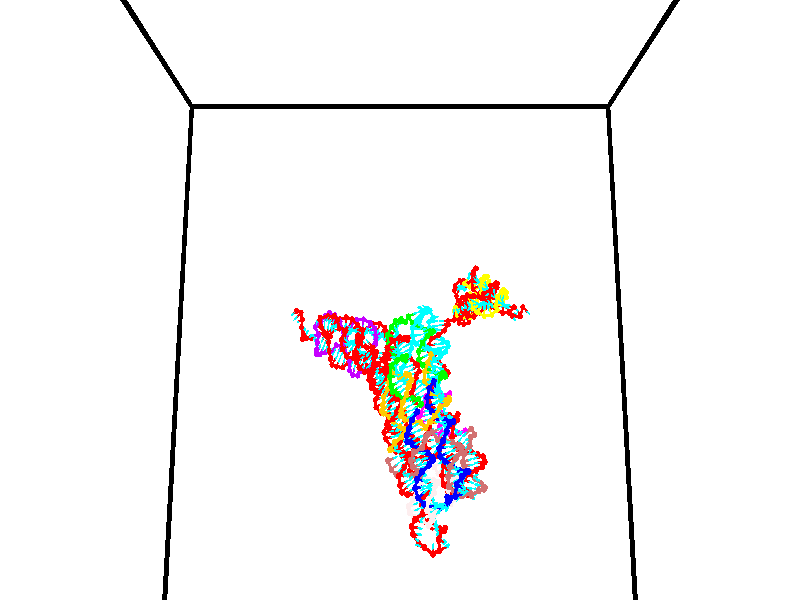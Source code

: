 // switches for output
#declare DRAW_BASES = 1; // possible values are 0, 1; only relevant for DNA ribbons
#declare DRAW_BASES_TYPE = 3; // possible values are 1, 2, 3; only relevant for DNA ribbons
#declare DRAW_FOG = 0; // set to 1 to enable fog

#include "colors.inc"

#include "transforms.inc"
background { rgb <1, 1, 1>}

#default {
   normal{
       ripples 0.25
       frequency 0.20
       turbulence 0.2
       lambda 5
   }
	finish {
		phong 0.1
		phong_size 40.
	}
}

// original window dimensions: 1024x640


// camera settings

camera {
	sky <0, 0.179814, -0.983701>
	up <0, 0.179814, -0.983701>
	right 1.6 * <1, 0, 0>
	location <35, 94.9851, 44.8844>
	look_at <35, 29.7336, 32.9568>
	direction <0, -65.2515, -11.9276>
	angle 67.0682
}


# declare cpy_camera_pos = <35, 94.9851, 44.8844>;
# if (DRAW_FOG = 1)
fog {
	fog_type 2
	up vnormalize(cpy_camera_pos)
	color rgbt<1,1,1,0.3>
	distance 1e-5
	fog_alt 3e-3
	fog_offset 56
}
# end


// LIGHTS

# declare lum = 6;
global_settings {
	ambient_light rgb lum * <0.05, 0.05, 0.05>
	max_trace_level 15
}# declare cpy_direct_light_amount = 0.25;
light_source
{	1000 * <-1, -1.16352, -0.803886>,
	rgb lum * cpy_direct_light_amount
	parallel
}

light_source
{	1000 * <1, 1.16352, 0.803886>,
	rgb lum * cpy_direct_light_amount
	parallel
}

// strand 0

// nucleotide -1

// particle -1
sphere {
	<24.518541, 34.767467, 34.810856> 0.250000
	pigment { color rgbt <1,0,0,0> }
	no_shadow
}
cylinder {
	<24.363846, 35.069260, 35.022964>,  <24.271029, 35.250336, 35.150230>, 0.100000
	pigment { color rgbt <1,0,0,0> }
	no_shadow
}
cylinder {
	<24.363846, 35.069260, 35.022964>,  <24.518541, 34.767467, 34.810856>, 0.100000
	pigment { color rgbt <1,0,0,0> }
	no_shadow
}

// particle -1
sphere {
	<24.363846, 35.069260, 35.022964> 0.100000
	pigment { color rgbt <1,0,0,0> }
	no_shadow
}
sphere {
	0, 1
	scale<0.080000,0.200000,0.300000>
	matrix <0.549306, -0.273408, 0.789627,
		0.740741, 0.596660, -0.308705,
		-0.386737, 0.754483, 0.530273,
		24.247826, 35.295605, 35.182045>
	pigment { color rgbt <0,1,1,0> }
	no_shadow
}
cylinder {
	<25.091484, 35.348709, 35.049644>,  <24.518541, 34.767467, 34.810856>, 0.130000
	pigment { color rgbt <1,0,0,0> }
	no_shadow
}

// nucleotide -1

// particle -1
sphere {
	<25.091484, 35.348709, 35.049644> 0.250000
	pigment { color rgbt <1,0,0,0> }
	no_shadow
}
cylinder {
	<24.797579, 35.342972, 35.320911>,  <24.621235, 35.339531, 35.483673>, 0.100000
	pigment { color rgbt <1,0,0,0> }
	no_shadow
}
cylinder {
	<24.797579, 35.342972, 35.320911>,  <25.091484, 35.348709, 35.049644>, 0.100000
	pigment { color rgbt <1,0,0,0> }
	no_shadow
}

// particle -1
sphere {
	<24.797579, 35.342972, 35.320911> 0.100000
	pigment { color rgbt <1,0,0,0> }
	no_shadow
}
sphere {
	0, 1
	scale<0.080000,0.200000,0.300000>
	matrix <0.663297, -0.224455, 0.713902,
		0.141980, 0.974379, 0.174434,
		-0.734764, -0.014342, 0.678171,
		24.577150, 35.338669, 35.524364>
	pigment { color rgbt <0,1,1,0> }
	no_shadow
}
cylinder {
	<25.290844, 35.755657, 35.709320>,  <25.091484, 35.348709, 35.049644>, 0.130000
	pigment { color rgbt <1,0,0,0> }
	no_shadow
}

// nucleotide -1

// particle -1
sphere {
	<25.290844, 35.755657, 35.709320> 0.250000
	pigment { color rgbt <1,0,0,0> }
	no_shadow
}
cylinder {
	<25.032301, 35.455132, 35.762615>,  <24.877174, 35.274818, 35.794594>, 0.100000
	pigment { color rgbt <1,0,0,0> }
	no_shadow
}
cylinder {
	<25.032301, 35.455132, 35.762615>,  <25.290844, 35.755657, 35.709320>, 0.100000
	pigment { color rgbt <1,0,0,0> }
	no_shadow
}

// particle -1
sphere {
	<25.032301, 35.455132, 35.762615> 0.100000
	pigment { color rgbt <1,0,0,0> }
	no_shadow
}
sphere {
	0, 1
	scale<0.080000,0.200000,0.300000>
	matrix <0.544817, -0.332161, 0.769964,
		-0.534223, 0.570266, 0.624021,
		-0.646359, -0.751310, 0.133242,
		24.838392, 35.229740, 35.802589>
	pigment { color rgbt <0,1,1,0> }
	no_shadow
}
cylinder {
	<25.250273, 35.801521, 36.379913>,  <25.290844, 35.755657, 35.709320>, 0.130000
	pigment { color rgbt <1,0,0,0> }
	no_shadow
}

// nucleotide -1

// particle -1
sphere {
	<25.250273, 35.801521, 36.379913> 0.250000
	pigment { color rgbt <1,0,0,0> }
	no_shadow
}
cylinder {
	<25.183001, 35.436752, 36.230183>,  <25.142637, 35.217892, 36.140343>, 0.100000
	pigment { color rgbt <1,0,0,0> }
	no_shadow
}
cylinder {
	<25.183001, 35.436752, 36.230183>,  <25.250273, 35.801521, 36.379913>, 0.100000
	pigment { color rgbt <1,0,0,0> }
	no_shadow
}

// particle -1
sphere {
	<25.183001, 35.436752, 36.230183> 0.100000
	pigment { color rgbt <1,0,0,0> }
	no_shadow
}
sphere {
	0, 1
	scale<0.080000,0.200000,0.300000>
	matrix <0.618030, -0.393377, 0.680656,
		-0.767955, -0.116872, 0.629751,
		-0.168180, -0.911919, -0.374326,
		25.132547, 35.163177, 36.117886>
	pigment { color rgbt <0,1,1,0> }
	no_shadow
}
cylinder {
	<25.369982, 35.353611, 36.975609>,  <25.250273, 35.801521, 36.379913>, 0.130000
	pigment { color rgbt <1,0,0,0> }
	no_shadow
}

// nucleotide -1

// particle -1
sphere {
	<25.369982, 35.353611, 36.975609> 0.250000
	pigment { color rgbt <1,0,0,0> }
	no_shadow
}
cylinder {
	<25.366236, 35.089619, 36.675117>,  <25.363989, 34.931225, 36.494823>, 0.100000
	pigment { color rgbt <1,0,0,0> }
	no_shadow
}
cylinder {
	<25.366236, 35.089619, 36.675117>,  <25.369982, 35.353611, 36.975609>, 0.100000
	pigment { color rgbt <1,0,0,0> }
	no_shadow
}

// particle -1
sphere {
	<25.366236, 35.089619, 36.675117> 0.100000
	pigment { color rgbt <1,0,0,0> }
	no_shadow
}
sphere {
	0, 1
	scale<0.080000,0.200000,0.300000>
	matrix <0.368180, -0.700756, 0.611053,
		-0.929708, -0.270864, 0.249553,
		-0.009364, -0.659981, -0.751224,
		25.363426, 34.891624, 36.449749>
	pigment { color rgbt <0,1,1,0> }
	no_shadow
}
cylinder {
	<25.179520, 34.657654, 37.206654>,  <25.369982, 35.353611, 36.975609>, 0.130000
	pigment { color rgbt <1,0,0,0> }
	no_shadow
}

// nucleotide -1

// particle -1
sphere {
	<25.179520, 34.657654, 37.206654> 0.250000
	pigment { color rgbt <1,0,0,0> }
	no_shadow
}
cylinder {
	<25.423895, 34.632607, 36.890976>,  <25.570520, 34.617577, 36.701569>, 0.100000
	pigment { color rgbt <1,0,0,0> }
	no_shadow
}
cylinder {
	<25.423895, 34.632607, 36.890976>,  <25.179520, 34.657654, 37.206654>, 0.100000
	pigment { color rgbt <1,0,0,0> }
	no_shadow
}

// particle -1
sphere {
	<25.423895, 34.632607, 36.890976> 0.100000
	pigment { color rgbt <1,0,0,0> }
	no_shadow
}
sphere {
	0, 1
	scale<0.080000,0.200000,0.300000>
	matrix <0.612162, -0.594755, 0.521080,
		-0.502008, -0.801465, -0.325026,
		0.610938, -0.062617, -0.789198,
		25.607176, 34.613823, 36.654217>
	pigment { color rgbt <0,1,1,0> }
	no_shadow
}
cylinder {
	<25.432365, 33.888409, 37.031883>,  <25.179520, 34.657654, 37.206654>, 0.130000
	pigment { color rgbt <1,0,0,0> }
	no_shadow
}

// nucleotide -1

// particle -1
sphere {
	<25.432365, 33.888409, 37.031883> 0.250000
	pigment { color rgbt <1,0,0,0> }
	no_shadow
}
cylinder {
	<25.725756, 34.148972, 36.954235>,  <25.901791, 34.305309, 36.907646>, 0.100000
	pigment { color rgbt <1,0,0,0> }
	no_shadow
}
cylinder {
	<25.725756, 34.148972, 36.954235>,  <25.432365, 33.888409, 37.031883>, 0.100000
	pigment { color rgbt <1,0,0,0> }
	no_shadow
}

// particle -1
sphere {
	<25.725756, 34.148972, 36.954235> 0.100000
	pigment { color rgbt <1,0,0,0> }
	no_shadow
}
sphere {
	0, 1
	scale<0.080000,0.200000,0.300000>
	matrix <0.636155, -0.557294, 0.533601,
		0.239411, -0.514873, -0.823158,
		0.733477, 0.651406, -0.194117,
		25.945799, 34.344395, 36.896000>
	pigment { color rgbt <0,1,1,0> }
	no_shadow
}
cylinder {
	<25.957396, 33.555782, 36.964924>,  <25.432365, 33.888409, 37.031883>, 0.130000
	pigment { color rgbt <1,0,0,0> }
	no_shadow
}

// nucleotide -1

// particle -1
sphere {
	<25.957396, 33.555782, 36.964924> 0.250000
	pigment { color rgbt <1,0,0,0> }
	no_shadow
}
cylinder {
	<26.163404, 33.896069, 37.006950>,  <26.287010, 34.100239, 37.032166>, 0.100000
	pigment { color rgbt <1,0,0,0> }
	no_shadow
}
cylinder {
	<26.163404, 33.896069, 37.006950>,  <25.957396, 33.555782, 36.964924>, 0.100000
	pigment { color rgbt <1,0,0,0> }
	no_shadow
}

// particle -1
sphere {
	<26.163404, 33.896069, 37.006950> 0.100000
	pigment { color rgbt <1,0,0,0> }
	no_shadow
}
sphere {
	0, 1
	scale<0.080000,0.200000,0.300000>
	matrix <0.748879, -0.506200, 0.427718,
		0.417051, -0.141600, -0.897785,
		0.515023, 0.850712, 0.105070,
		26.317911, 34.151283, 37.038471>
	pigment { color rgbt <0,1,1,0> }
	no_shadow
}
cylinder {
	<26.695683, 33.502720, 36.600700>,  <25.957396, 33.555782, 36.964924>, 0.130000
	pigment { color rgbt <1,0,0,0> }
	no_shadow
}

// nucleotide -1

// particle -1
sphere {
	<26.695683, 33.502720, 36.600700> 0.250000
	pigment { color rgbt <1,0,0,0> }
	no_shadow
}
cylinder {
	<26.697653, 33.789234, 36.879818>,  <26.698835, 33.961143, 37.047287>, 0.100000
	pigment { color rgbt <1,0,0,0> }
	no_shadow
}
cylinder {
	<26.697653, 33.789234, 36.879818>,  <26.695683, 33.502720, 36.600700>, 0.100000
	pigment { color rgbt <1,0,0,0> }
	no_shadow
}

// particle -1
sphere {
	<26.697653, 33.789234, 36.879818> 0.100000
	pigment { color rgbt <1,0,0,0> }
	no_shadow
}
sphere {
	0, 1
	scale<0.080000,0.200000,0.300000>
	matrix <0.816928, -0.405322, 0.410296,
		0.576719, 0.568025, -0.587149,
		0.004927, 0.716283, 0.697792,
		26.699131, 34.004120, 37.089157>
	pigment { color rgbt <0,1,1,0> }
	no_shadow
}
cylinder {
	<27.382599, 33.758762, 36.577785>,  <26.695683, 33.502720, 36.600700>, 0.130000
	pigment { color rgbt <1,0,0,0> }
	no_shadow
}

// nucleotide -1

// particle -1
sphere {
	<27.382599, 33.758762, 36.577785> 0.250000
	pigment { color rgbt <1,0,0,0> }
	no_shadow
}
cylinder {
	<27.217300, 33.866341, 36.925785>,  <27.118120, 33.930889, 37.134583>, 0.100000
	pigment { color rgbt <1,0,0,0> }
	no_shadow
}
cylinder {
	<27.217300, 33.866341, 36.925785>,  <27.382599, 33.758762, 36.577785>, 0.100000
	pigment { color rgbt <1,0,0,0> }
	no_shadow
}

// particle -1
sphere {
	<27.217300, 33.866341, 36.925785> 0.100000
	pigment { color rgbt <1,0,0,0> }
	no_shadow
}
sphere {
	0, 1
	scale<0.080000,0.200000,0.300000>
	matrix <0.885544, -0.103964, 0.452772,
		0.212221, 0.957527, -0.195202,
		-0.413247, 0.268948, 0.869996,
		27.093327, 33.947025, 37.186783>
	pigment { color rgbt <0,1,1,0> }
	no_shadow
}
cylinder {
	<27.851679, 34.231236, 36.861126>,  <27.382599, 33.758762, 36.577785>, 0.130000
	pigment { color rgbt <1,0,0,0> }
	no_shadow
}

// nucleotide -1

// particle -1
sphere {
	<27.851679, 34.231236, 36.861126> 0.250000
	pigment { color rgbt <1,0,0,0> }
	no_shadow
}
cylinder {
	<27.611546, 34.101521, 37.153545>,  <27.467464, 34.023689, 37.328999>, 0.100000
	pigment { color rgbt <1,0,0,0> }
	no_shadow
}
cylinder {
	<27.611546, 34.101521, 37.153545>,  <27.851679, 34.231236, 36.861126>, 0.100000
	pigment { color rgbt <1,0,0,0> }
	no_shadow
}

// particle -1
sphere {
	<27.611546, 34.101521, 37.153545> 0.100000
	pigment { color rgbt <1,0,0,0> }
	no_shadow
}
sphere {
	0, 1
	scale<0.080000,0.200000,0.300000>
	matrix <0.759040, 0.056886, 0.648554,
		-0.251907, 0.944245, 0.212000,
		-0.600335, -0.324292, 0.731049,
		27.431446, 34.004234, 37.372860>
	pigment { color rgbt <0,1,1,0> }
	no_shadow
}
cylinder {
	<27.831470, 34.692619, 37.469646>,  <27.851679, 34.231236, 36.861126>, 0.130000
	pigment { color rgbt <1,0,0,0> }
	no_shadow
}

// nucleotide -1

// particle -1
sphere {
	<27.831470, 34.692619, 37.469646> 0.250000
	pigment { color rgbt <1,0,0,0> }
	no_shadow
}
cylinder {
	<27.726871, 34.335487, 37.616325>,  <27.664112, 34.121208, 37.704334>, 0.100000
	pigment { color rgbt <1,0,0,0> }
	no_shadow
}
cylinder {
	<27.726871, 34.335487, 37.616325>,  <27.831470, 34.692619, 37.469646>, 0.100000
	pigment { color rgbt <1,0,0,0> }
	no_shadow
}

// particle -1
sphere {
	<27.726871, 34.335487, 37.616325> 0.100000
	pigment { color rgbt <1,0,0,0> }
	no_shadow
}
sphere {
	0, 1
	scale<0.080000,0.200000,0.300000>
	matrix <0.844016, -0.027208, 0.535628,
		-0.468249, 0.449567, 0.760679,
		-0.261497, -0.892832, 0.366701,
		27.648422, 34.067638, 37.726337>
	pigment { color rgbt <0,1,1,0> }
	no_shadow
}
cylinder {
	<27.885048, 34.710335, 38.181221>,  <27.831470, 34.692619, 37.469646>, 0.130000
	pigment { color rgbt <1,0,0,0> }
	no_shadow
}

// nucleotide -1

// particle -1
sphere {
	<27.885048, 34.710335, 38.181221> 0.250000
	pigment { color rgbt <1,0,0,0> }
	no_shadow
}
cylinder {
	<27.909658, 34.319504, 38.099701>,  <27.924425, 34.085007, 38.050789>, 0.100000
	pigment { color rgbt <1,0,0,0> }
	no_shadow
}
cylinder {
	<27.909658, 34.319504, 38.099701>,  <27.885048, 34.710335, 38.181221>, 0.100000
	pigment { color rgbt <1,0,0,0> }
	no_shadow
}

// particle -1
sphere {
	<27.909658, 34.319504, 38.099701> 0.100000
	pigment { color rgbt <1,0,0,0> }
	no_shadow
}
sphere {
	0, 1
	scale<0.080000,0.200000,0.300000>
	matrix <0.820935, -0.066601, 0.567125,
		-0.567698, -0.202201, 0.798019,
		0.061524, -0.977077, -0.203803,
		27.928116, 34.026382, 38.038559>
	pigment { color rgbt <0,1,1,0> }
	no_shadow
}
cylinder {
	<28.017809, 34.433491, 38.859470>,  <27.885048, 34.710335, 38.181221>, 0.130000
	pigment { color rgbt <1,0,0,0> }
	no_shadow
}

// nucleotide -1

// particle -1
sphere {
	<28.017809, 34.433491, 38.859470> 0.250000
	pigment { color rgbt <1,0,0,0> }
	no_shadow
}
cylinder {
	<28.105148, 34.131321, 38.612354>,  <28.157553, 33.950020, 38.464085>, 0.100000
	pigment { color rgbt <1,0,0,0> }
	no_shadow
}
cylinder {
	<28.105148, 34.131321, 38.612354>,  <28.017809, 34.433491, 38.859470>, 0.100000
	pigment { color rgbt <1,0,0,0> }
	no_shadow
}

// particle -1
sphere {
	<28.105148, 34.131321, 38.612354> 0.100000
	pigment { color rgbt <1,0,0,0> }
	no_shadow
}
sphere {
	0, 1
	scale<0.080000,0.200000,0.300000>
	matrix <0.726757, -0.296613, 0.619553,
		-0.651267, -0.584261, 0.484242,
		0.218348, -0.755420, -0.617790,
		28.170652, 33.904694, 38.427017>
	pigment { color rgbt <0,1,1,0> }
	no_shadow
}
cylinder {
	<28.100861, 33.810707, 39.278217>,  <28.017809, 34.433491, 38.859470>, 0.130000
	pigment { color rgbt <1,0,0,0> }
	no_shadow
}

// nucleotide -1

// particle -1
sphere {
	<28.100861, 33.810707, 39.278217> 0.250000
	pigment { color rgbt <1,0,0,0> }
	no_shadow
}
cylinder {
	<28.305691, 33.735203, 38.943039>,  <28.428589, 33.689899, 38.741932>, 0.100000
	pigment { color rgbt <1,0,0,0> }
	no_shadow
}
cylinder {
	<28.305691, 33.735203, 38.943039>,  <28.100861, 33.810707, 39.278217>, 0.100000
	pigment { color rgbt <1,0,0,0> }
	no_shadow
}

// particle -1
sphere {
	<28.305691, 33.735203, 38.943039> 0.100000
	pigment { color rgbt <1,0,0,0> }
	no_shadow
}
sphere {
	0, 1
	scale<0.080000,0.200000,0.300000>
	matrix <0.713531, -0.449616, 0.537326,
		-0.478178, -0.873050, -0.095551,
		0.512074, -0.188759, -0.837944,
		28.459312, 33.678577, 38.691654>
	pigment { color rgbt <0,1,1,0> }
	no_shadow
}
cylinder {
	<28.493637, 33.149635, 39.359024>,  <28.100861, 33.810707, 39.278217>, 0.130000
	pigment { color rgbt <1,0,0,0> }
	no_shadow
}

// nucleotide -1

// particle -1
sphere {
	<28.493637, 33.149635, 39.359024> 0.250000
	pigment { color rgbt <1,0,0,0> }
	no_shadow
}
cylinder {
	<28.675301, 33.325417, 39.049026>,  <28.784298, 33.430885, 38.863026>, 0.100000
	pigment { color rgbt <1,0,0,0> }
	no_shadow
}
cylinder {
	<28.675301, 33.325417, 39.049026>,  <28.493637, 33.149635, 39.359024>, 0.100000
	pigment { color rgbt <1,0,0,0> }
	no_shadow
}

// particle -1
sphere {
	<28.675301, 33.325417, 39.049026> 0.100000
	pigment { color rgbt <1,0,0,0> }
	no_shadow
}
sphere {
	0, 1
	scale<0.080000,0.200000,0.300000>
	matrix <0.890749, -0.241119, 0.385264,
		-0.017559, -0.865297, -0.500952,
		0.454157, 0.439458, -0.774996,
		28.811548, 33.457253, 38.816528>
	pigment { color rgbt <0,1,1,0> }
	no_shadow
}
cylinder {
	<29.093374, 32.690498, 39.397404>,  <28.493637, 33.149635, 39.359024>, 0.130000
	pigment { color rgbt <1,0,0,0> }
	no_shadow
}

// nucleotide -1

// particle -1
sphere {
	<29.093374, 32.690498, 39.397404> 0.250000
	pigment { color rgbt <1,0,0,0> }
	no_shadow
}
cylinder {
	<29.174723, 33.007599, 39.167553>,  <29.223532, 33.197857, 39.029644>, 0.100000
	pigment { color rgbt <1,0,0,0> }
	no_shadow
}
cylinder {
	<29.174723, 33.007599, 39.167553>,  <29.093374, 32.690498, 39.397404>, 0.100000
	pigment { color rgbt <1,0,0,0> }
	no_shadow
}

// particle -1
sphere {
	<29.174723, 33.007599, 39.167553> 0.100000
	pigment { color rgbt <1,0,0,0> }
	no_shadow
}
sphere {
	0, 1
	scale<0.080000,0.200000,0.300000>
	matrix <0.978891, -0.176790, 0.102551,
		-0.020291, -0.583349, -0.811968,
		0.203371, 0.792747, -0.574623,
		29.235735, 33.245422, 38.995167>
	pigment { color rgbt <0,1,1,0> }
	no_shadow
}
cylinder {
	<29.635881, 32.448978, 38.968761>,  <29.093374, 32.690498, 39.397404>, 0.130000
	pigment { color rgbt <1,0,0,0> }
	no_shadow
}

// nucleotide -1

// particle -1
sphere {
	<29.635881, 32.448978, 38.968761> 0.250000
	pigment { color rgbt <1,0,0,0> }
	no_shadow
}
cylinder {
	<29.669575, 32.846756, 38.943508>,  <29.689791, 33.085423, 38.928356>, 0.100000
	pigment { color rgbt <1,0,0,0> }
	no_shadow
}
cylinder {
	<29.669575, 32.846756, 38.943508>,  <29.635881, 32.448978, 38.968761>, 0.100000
	pigment { color rgbt <1,0,0,0> }
	no_shadow
}

// particle -1
sphere {
	<29.669575, 32.846756, 38.943508> 0.100000
	pigment { color rgbt <1,0,0,0> }
	no_shadow
}
sphere {
	0, 1
	scale<0.080000,0.200000,0.300000>
	matrix <0.993646, -0.088575, -0.069448,
		-0.074655, -0.056884, -0.995586,
		0.084233, 0.994444, -0.063135,
		29.694845, 33.145088, 38.924568>
	pigment { color rgbt <0,1,1,0> }
	no_shadow
}
cylinder {
	<30.232397, 32.580685, 38.483002>,  <29.635881, 32.448978, 38.968761>, 0.130000
	pigment { color rgbt <1,0,0,0> }
	no_shadow
}

// nucleotide -1

// particle -1
sphere {
	<30.232397, 32.580685, 38.483002> 0.250000
	pigment { color rgbt <1,0,0,0> }
	no_shadow
}
cylinder {
	<30.173046, 32.911537, 38.699829>,  <30.137436, 33.110050, 38.829926>, 0.100000
	pigment { color rgbt <1,0,0,0> }
	no_shadow
}
cylinder {
	<30.173046, 32.911537, 38.699829>,  <30.232397, 32.580685, 38.483002>, 0.100000
	pigment { color rgbt <1,0,0,0> }
	no_shadow
}

// particle -1
sphere {
	<30.173046, 32.911537, 38.699829> 0.100000
	pigment { color rgbt <1,0,0,0> }
	no_shadow
}
sphere {
	0, 1
	scale<0.080000,0.200000,0.300000>
	matrix <0.978135, 0.041976, 0.203691,
		0.145725, 0.560438, -0.815275,
		-0.148379, 0.827132, 0.542067,
		30.128532, 33.159676, 38.862450>
	pigment { color rgbt <0,1,1,0> }
	no_shadow
}
cylinder {
	<30.599546, 33.152203, 38.191826>,  <30.232397, 32.580685, 38.483002>, 0.130000
	pigment { color rgbt <1,0,0,0> }
	no_shadow
}

// nucleotide -1

// particle -1
sphere {
	<30.599546, 33.152203, 38.191826> 0.250000
	pigment { color rgbt <1,0,0,0> }
	no_shadow
}
cylinder {
	<30.528704, 33.222961, 38.579090>,  <30.486198, 33.265415, 38.811451>, 0.100000
	pigment { color rgbt <1,0,0,0> }
	no_shadow
}
cylinder {
	<30.528704, 33.222961, 38.579090>,  <30.599546, 33.152203, 38.191826>, 0.100000
	pigment { color rgbt <1,0,0,0> }
	no_shadow
}

// particle -1
sphere {
	<30.528704, 33.222961, 38.579090> 0.100000
	pigment { color rgbt <1,0,0,0> }
	no_shadow
}
sphere {
	0, 1
	scale<0.080000,0.200000,0.300000>
	matrix <0.982136, -0.031783, 0.185471,
		0.063580, 0.983716, -0.168106,
		-0.177108, 0.176896, 0.968164,
		30.475571, 33.276031, 38.869537>
	pigment { color rgbt <0,1,1,0> }
	no_shadow
}
cylinder {
	<31.151070, 33.599781, 38.351746>,  <30.599546, 33.152203, 38.191826>, 0.130000
	pigment { color rgbt <1,0,0,0> }
	no_shadow
}

// nucleotide -1

// particle -1
sphere {
	<31.151070, 33.599781, 38.351746> 0.250000
	pigment { color rgbt <1,0,0,0> }
	no_shadow
}
cylinder {
	<31.033588, 33.453678, 38.705090>,  <30.963099, 33.366016, 38.917095>, 0.100000
	pigment { color rgbt <1,0,0,0> }
	no_shadow
}
cylinder {
	<31.033588, 33.453678, 38.705090>,  <31.151070, 33.599781, 38.351746>, 0.100000
	pigment { color rgbt <1,0,0,0> }
	no_shadow
}

// particle -1
sphere {
	<31.033588, 33.453678, 38.705090> 0.100000
	pigment { color rgbt <1,0,0,0> }
	no_shadow
}
sphere {
	0, 1
	scale<0.080000,0.200000,0.300000>
	matrix <0.954944, -0.070879, 0.288199,
		-0.042655, 0.928205, 0.369616,
		-0.293705, -0.365255, 0.883360,
		30.945477, 33.344101, 38.970097>
	pigment { color rgbt <0,1,1,0> }
	no_shadow
}
cylinder {
	<31.489937, 34.014496, 38.784817>,  <31.151070, 33.599781, 38.351746>, 0.130000
	pigment { color rgbt <1,0,0,0> }
	no_shadow
}

// nucleotide -1

// particle -1
sphere {
	<31.489937, 34.014496, 38.784817> 0.250000
	pigment { color rgbt <1,0,0,0> }
	no_shadow
}
cylinder {
	<31.380524, 33.687016, 38.986774>,  <31.314877, 33.490528, 39.107948>, 0.100000
	pigment { color rgbt <1,0,0,0> }
	no_shadow
}
cylinder {
	<31.380524, 33.687016, 38.986774>,  <31.489937, 34.014496, 38.784817>, 0.100000
	pigment { color rgbt <1,0,0,0> }
	no_shadow
}

// particle -1
sphere {
	<31.380524, 33.687016, 38.986774> 0.100000
	pigment { color rgbt <1,0,0,0> }
	no_shadow
}
sphere {
	0, 1
	scale<0.080000,0.200000,0.300000>
	matrix <0.914641, -0.058941, 0.399947,
		-0.297677, 0.571192, 0.764936,
		-0.273533, -0.818697, 0.504890,
		31.298464, 33.441406, 39.138241>
	pigment { color rgbt <0,1,1,0> }
	no_shadow
}
cylinder {
	<31.673866, 34.160099, 39.426819>,  <31.489937, 34.014496, 38.784817>, 0.130000
	pigment { color rgbt <1,0,0,0> }
	no_shadow
}

// nucleotide -1

// particle -1
sphere {
	<31.673866, 34.160099, 39.426819> 0.250000
	pigment { color rgbt <1,0,0,0> }
	no_shadow
}
cylinder {
	<31.644333, 33.761402, 39.439827>,  <31.626614, 33.522186, 39.447632>, 0.100000
	pigment { color rgbt <1,0,0,0> }
	no_shadow
}
cylinder {
	<31.644333, 33.761402, 39.439827>,  <31.673866, 34.160099, 39.426819>, 0.100000
	pigment { color rgbt <1,0,0,0> }
	no_shadow
}

// particle -1
sphere {
	<31.644333, 33.761402, 39.439827> 0.100000
	pigment { color rgbt <1,0,0,0> }
	no_shadow
}
sphere {
	0, 1
	scale<0.080000,0.200000,0.300000>
	matrix <0.860988, -0.047256, 0.506425,
		-0.503237, 0.065389, 0.861671,
		-0.073834, -0.996740, 0.032519,
		31.622183, 33.462379, 39.449581>
	pigment { color rgbt <0,1,1,0> }
	no_shadow
}
cylinder {
	<31.954069, 34.008663, 39.978962>,  <31.673866, 34.160099, 39.426819>, 0.130000
	pigment { color rgbt <1,0,0,0> }
	no_shadow
}

// nucleotide -1

// particle -1
sphere {
	<31.954069, 34.008663, 39.978962> 0.250000
	pigment { color rgbt <1,0,0,0> }
	no_shadow
}
cylinder {
	<31.952320, 33.633011, 39.841553>,  <31.951271, 33.407619, 39.759106>, 0.100000
	pigment { color rgbt <1,0,0,0> }
	no_shadow
}
cylinder {
	<31.952320, 33.633011, 39.841553>,  <31.954069, 34.008663, 39.978962>, 0.100000
	pigment { color rgbt <1,0,0,0> }
	no_shadow
}

// particle -1
sphere {
	<31.952320, 33.633011, 39.841553> 0.100000
	pigment { color rgbt <1,0,0,0> }
	no_shadow
}
sphere {
	0, 1
	scale<0.080000,0.200000,0.300000>
	matrix <0.873421, -0.170868, 0.456004,
		-0.486946, -0.298048, 0.821006,
		-0.004373, -0.939133, -0.343525,
		31.951008, 33.351273, 39.738495>
	pigment { color rgbt <0,1,1,0> }
	no_shadow
}
cylinder {
	<31.842377, 33.496635, 40.522518>,  <31.954069, 34.008663, 39.978962>, 0.130000
	pigment { color rgbt <1,0,0,0> }
	no_shadow
}

// nucleotide -1

// particle -1
sphere {
	<31.842377, 33.496635, 40.522518> 0.250000
	pigment { color rgbt <1,0,0,0> }
	no_shadow
}
cylinder {
	<32.038639, 33.325905, 40.218655>,  <32.156395, 33.223465, 40.036339>, 0.100000
	pigment { color rgbt <1,0,0,0> }
	no_shadow
}
cylinder {
	<32.038639, 33.325905, 40.218655>,  <31.842377, 33.496635, 40.522518>, 0.100000
	pigment { color rgbt <1,0,0,0> }
	no_shadow
}

// particle -1
sphere {
	<32.038639, 33.325905, 40.218655> 0.100000
	pigment { color rgbt <1,0,0,0> }
	no_shadow
}
sphere {
	0, 1
	scale<0.080000,0.200000,0.300000>
	matrix <0.827883, -0.043575, 0.559205,
		-0.271787, -0.903282, 0.331985,
		0.490654, -0.426830, -0.759655,
		32.185837, 33.197857, 39.990757>
	pigment { color rgbt <0,1,1,0> }
	no_shadow
}
cylinder {
	<32.351051, 32.950668, 40.795898>,  <31.842377, 33.496635, 40.522518>, 0.130000
	pigment { color rgbt <1,0,0,0> }
	no_shadow
}

// nucleotide -1

// particle -1
sphere {
	<32.351051, 32.950668, 40.795898> 0.250000
	pigment { color rgbt <1,0,0,0> }
	no_shadow
}
cylinder {
	<32.502548, 33.049831, 40.439228>,  <32.593445, 33.109329, 40.225224>, 0.100000
	pigment { color rgbt <1,0,0,0> }
	no_shadow
}
cylinder {
	<32.502548, 33.049831, 40.439228>,  <32.351051, 32.950668, 40.795898>, 0.100000
	pigment { color rgbt <1,0,0,0> }
	no_shadow
}

// particle -1
sphere {
	<32.502548, 33.049831, 40.439228> 0.100000
	pigment { color rgbt <1,0,0,0> }
	no_shadow
}
sphere {
	0, 1
	scale<0.080000,0.200000,0.300000>
	matrix <0.864193, 0.250098, 0.436602,
		0.331247, -0.935943, -0.119521,
		0.378743, 0.247912, -0.891680,
		32.616173, 33.124207, 40.171722>
	pigment { color rgbt <0,1,1,0> }
	no_shadow
}
cylinder {
	<32.917210, 32.574623, 40.822971>,  <32.351051, 32.950668, 40.795898>, 0.130000
	pigment { color rgbt <1,0,0,0> }
	no_shadow
}

// nucleotide -1

// particle -1
sphere {
	<32.917210, 32.574623, 40.822971> 0.250000
	pigment { color rgbt <1,0,0,0> }
	no_shadow
}
cylinder {
	<32.946136, 32.902592, 40.595814>,  <32.963493, 33.099373, 40.459518>, 0.100000
	pigment { color rgbt <1,0,0,0> }
	no_shadow
}
cylinder {
	<32.946136, 32.902592, 40.595814>,  <32.917210, 32.574623, 40.822971>, 0.100000
	pigment { color rgbt <1,0,0,0> }
	no_shadow
}

// particle -1
sphere {
	<32.946136, 32.902592, 40.595814> 0.100000
	pigment { color rgbt <1,0,0,0> }
	no_shadow
}
sphere {
	0, 1
	scale<0.080000,0.200000,0.300000>
	matrix <0.850097, 0.247119, 0.465046,
		0.521637, -0.516398, -0.679138,
		0.072321, 0.819918, -0.567895,
		32.967834, 33.148567, 40.425446>
	pigment { color rgbt <0,1,1,0> }
	no_shadow
}
cylinder {
	<33.605965, 32.705387, 40.599888>,  <32.917210, 32.574623, 40.822971>, 0.130000
	pigment { color rgbt <1,0,0,0> }
	no_shadow
}

// nucleotide -1

// particle -1
sphere {
	<33.605965, 32.705387, 40.599888> 0.250000
	pigment { color rgbt <1,0,0,0> }
	no_shadow
}
cylinder {
	<33.500526, 33.082382, 40.517673>,  <33.437263, 33.308578, 40.468346>, 0.100000
	pigment { color rgbt <1,0,0,0> }
	no_shadow
}
cylinder {
	<33.500526, 33.082382, 40.517673>,  <33.605965, 32.705387, 40.599888>, 0.100000
	pigment { color rgbt <1,0,0,0> }
	no_shadow
}

// particle -1
sphere {
	<33.500526, 33.082382, 40.517673> 0.100000
	pigment { color rgbt <1,0,0,0> }
	no_shadow
}
sphere {
	0, 1
	scale<0.080000,0.200000,0.300000>
	matrix <0.945649, 0.294535, 0.137830,
		0.190439, -0.158031, -0.968896,
		-0.263593, 0.942484, -0.205533,
		33.421448, 33.365128, 40.456013>
	pigment { color rgbt <0,1,1,0> }
	no_shadow
}
cylinder {
	<33.968060, 32.884449, 39.965469>,  <33.605965, 32.705387, 40.599888>, 0.130000
	pigment { color rgbt <1,0,0,0> }
	no_shadow
}

// nucleotide -1

// particle -1
sphere {
	<33.968060, 32.884449, 39.965469> 0.250000
	pigment { color rgbt <1,0,0,0> }
	no_shadow
}
cylinder {
	<33.880615, 33.218292, 40.167713>,  <33.828148, 33.418598, 40.289059>, 0.100000
	pigment { color rgbt <1,0,0,0> }
	no_shadow
}
cylinder {
	<33.880615, 33.218292, 40.167713>,  <33.968060, 32.884449, 39.965469>, 0.100000
	pigment { color rgbt <1,0,0,0> }
	no_shadow
}

// particle -1
sphere {
	<33.880615, 33.218292, 40.167713> 0.100000
	pigment { color rgbt <1,0,0,0> }
	no_shadow
}
sphere {
	0, 1
	scale<0.080000,0.200000,0.300000>
	matrix <0.963023, 0.268137, -0.026236,
		-0.157471, 0.481182, -0.862361,
		-0.218607, 0.834606, 0.505613,
		33.815033, 33.468674, 40.319397>
	pigment { color rgbt <0,1,1,0> }
	no_shadow
}
cylinder {
	<33.650890, 33.487144, 39.663147>,  <33.968060, 32.884449, 39.965469>, 0.130000
	pigment { color rgbt <1,0,0,0> }
	no_shadow
}

// nucleotide -1

// particle -1
sphere {
	<33.650890, 33.487144, 39.663147> 0.250000
	pigment { color rgbt <1,0,0,0> }
	no_shadow
}
cylinder {
	<33.269962, 33.599617, 39.710518>,  <33.041405, 33.667099, 39.738941>, 0.100000
	pigment { color rgbt <1,0,0,0> }
	no_shadow
}
cylinder {
	<33.269962, 33.599617, 39.710518>,  <33.650890, 33.487144, 39.663147>, 0.100000
	pigment { color rgbt <1,0,0,0> }
	no_shadow
}

// particle -1
sphere {
	<33.269962, 33.599617, 39.710518> 0.100000
	pigment { color rgbt <1,0,0,0> }
	no_shadow
}
sphere {
	0, 1
	scale<0.080000,0.200000,0.300000>
	matrix <0.081844, 0.609364, -0.788655,
		-0.293919, -0.741359, -0.603323,
		-0.952320, 0.281179, 0.118429,
		32.984268, 33.683971, 39.746048>
	pigment { color rgbt <0,1,1,0> }
	no_shadow
}
cylinder {
	<33.389580, 33.528862, 38.949329>,  <33.650890, 33.487144, 39.663147>, 0.130000
	pigment { color rgbt <1,0,0,0> }
	no_shadow
}

// nucleotide -1

// particle -1
sphere {
	<33.389580, 33.528862, 38.949329> 0.250000
	pigment { color rgbt <1,0,0,0> }
	no_shadow
}
cylinder {
	<33.185314, 33.258156, 38.737213>,  <33.062756, 33.095734, 38.609943>, 0.100000
	pigment { color rgbt <1,0,0,0> }
	no_shadow
}
cylinder {
	<33.185314, 33.258156, 38.737213>,  <33.389580, 33.528862, 38.949329>, 0.100000
	pigment { color rgbt <1,0,0,0> }
	no_shadow
}

// particle -1
sphere {
	<33.185314, 33.258156, 38.737213> 0.100000
	pigment { color rgbt <1,0,0,0> }
	no_shadow
}
sphere {
	0, 1
	scale<0.080000,0.200000,0.300000>
	matrix <0.721156, -0.001329, -0.692771,
		0.468140, -0.736196, 0.488734,
		-0.510665, -0.676767, -0.530290,
		33.032116, 33.055126, 38.578125>
	pigment { color rgbt <0,1,1,0> }
	no_shadow
}
cylinder {
	<33.861370, 32.984421, 38.654331>,  <33.389580, 33.528862, 38.949329>, 0.130000
	pigment { color rgbt <1,0,0,0> }
	no_shadow
}

// nucleotide -1

// particle -1
sphere {
	<33.861370, 32.984421, 38.654331> 0.250000
	pigment { color rgbt <1,0,0,0> }
	no_shadow
}
cylinder {
	<33.543079, 32.921459, 38.420391>,  <33.352104, 32.883682, 38.280025>, 0.100000
	pigment { color rgbt <1,0,0,0> }
	no_shadow
}
cylinder {
	<33.543079, 32.921459, 38.420391>,  <33.861370, 32.984421, 38.654331>, 0.100000
	pigment { color rgbt <1,0,0,0> }
	no_shadow
}

// particle -1
sphere {
	<33.543079, 32.921459, 38.420391> 0.100000
	pigment { color rgbt <1,0,0,0> }
	no_shadow
}
sphere {
	0, 1
	scale<0.080000,0.200000,0.300000>
	matrix <0.605528, -0.186603, -0.773638,
		0.012636, -0.969744, 0.243795,
		-0.795724, -0.157401, -0.584849,
		33.304363, 32.874241, 38.244938>
	pigment { color rgbt <0,1,1,0> }
	no_shadow
}
cylinder {
	<34.039143, 32.378147, 38.171593>,  <33.861370, 32.984421, 38.654331>, 0.130000
	pigment { color rgbt <1,0,0,0> }
	no_shadow
}

// nucleotide -1

// particle -1
sphere {
	<34.039143, 32.378147, 38.171593> 0.250000
	pigment { color rgbt <1,0,0,0> }
	no_shadow
}
cylinder {
	<33.755409, 32.621151, 38.028606>,  <33.585171, 32.766953, 37.942814>, 0.100000
	pigment { color rgbt <1,0,0,0> }
	no_shadow
}
cylinder {
	<33.755409, 32.621151, 38.028606>,  <34.039143, 32.378147, 38.171593>, 0.100000
	pigment { color rgbt <1,0,0,0> }
	no_shadow
}

// particle -1
sphere {
	<33.755409, 32.621151, 38.028606> 0.100000
	pigment { color rgbt <1,0,0,0> }
	no_shadow
}
sphere {
	0, 1
	scale<0.080000,0.200000,0.300000>
	matrix <0.474813, 0.037005, -0.879308,
		-0.520960, -0.793450, -0.314703,
		-0.709333, 0.607510, -0.357463,
		33.542610, 32.803402, 37.921368>
	pigment { color rgbt <0,1,1,0> }
	no_shadow
}
cylinder {
	<33.798717, 31.981913, 37.655350>,  <34.039143, 32.378147, 38.171593>, 0.130000
	pigment { color rgbt <1,0,0,0> }
	no_shadow
}

// nucleotide -1

// particle -1
sphere {
	<33.798717, 31.981913, 37.655350> 0.250000
	pigment { color rgbt <1,0,0,0> }
	no_shadow
}
cylinder {
	<33.737991, 32.374756, 37.610775>,  <33.701557, 32.610462, 37.584030>, 0.100000
	pigment { color rgbt <1,0,0,0> }
	no_shadow
}
cylinder {
	<33.737991, 32.374756, 37.610775>,  <33.798717, 31.981913, 37.655350>, 0.100000
	pigment { color rgbt <1,0,0,0> }
	no_shadow
}

// particle -1
sphere {
	<33.737991, 32.374756, 37.610775> 0.100000
	pigment { color rgbt <1,0,0,0> }
	no_shadow
}
sphere {
	0, 1
	scale<0.080000,0.200000,0.300000>
	matrix <0.620287, 0.006887, -0.784345,
		-0.769543, -0.188197, -0.610234,
		-0.151814, 0.982107, -0.111437,
		33.692448, 32.669388, 37.577343>
	pigment { color rgbt <0,1,1,0> }
	no_shadow
}
cylinder {
	<33.610699, 32.185165, 36.904732>,  <33.798717, 31.981913, 37.655350>, 0.130000
	pigment { color rgbt <1,0,0,0> }
	no_shadow
}

// nucleotide -1

// particle -1
sphere {
	<33.610699, 32.185165, 36.904732> 0.250000
	pigment { color rgbt <1,0,0,0> }
	no_shadow
}
cylinder {
	<33.782784, 32.511127, 37.060093>,  <33.886032, 32.706703, 37.153309>, 0.100000
	pigment { color rgbt <1,0,0,0> }
	no_shadow
}
cylinder {
	<33.782784, 32.511127, 37.060093>,  <33.610699, 32.185165, 36.904732>, 0.100000
	pigment { color rgbt <1,0,0,0> }
	no_shadow
}

// particle -1
sphere {
	<33.782784, 32.511127, 37.060093> 0.100000
	pigment { color rgbt <1,0,0,0> }
	no_shadow
}
sphere {
	0, 1
	scale<0.080000,0.200000,0.300000>
	matrix <0.650339, 0.018625, -0.759416,
		-0.626083, 0.579300, -0.521950,
		0.430208, 0.814901, 0.388403,
		33.911846, 32.755596, 37.176613>
	pigment { color rgbt <0,1,1,0> }
	no_shadow
}
cylinder {
	<33.993561, 31.432608, 36.973484>,  <33.610699, 32.185165, 36.904732>, 0.130000
	pigment { color rgbt <1,0,0,0> }
	no_shadow
}

// nucleotide -1

// particle -1
sphere {
	<33.993561, 31.432608, 36.973484> 0.250000
	pigment { color rgbt <1,0,0,0> }
	no_shadow
}
cylinder {
	<33.778690, 31.227118, 36.705894>,  <33.649769, 31.103823, 36.545341>, 0.100000
	pigment { color rgbt <1,0,0,0> }
	no_shadow
}
cylinder {
	<33.778690, 31.227118, 36.705894>,  <33.993561, 31.432608, 36.973484>, 0.100000
	pigment { color rgbt <1,0,0,0> }
	no_shadow
}

// particle -1
sphere {
	<33.778690, 31.227118, 36.705894> 0.100000
	pigment { color rgbt <1,0,0,0> }
	no_shadow
}
sphere {
	0, 1
	scale<0.080000,0.200000,0.300000>
	matrix <-0.623207, 0.776188, -0.095634,
		0.568381, 0.365538, -0.737106,
		-0.537175, -0.513726, -0.668976,
		33.617538, 31.073000, 36.505203>
	pigment { color rgbt <0,1,1,0> }
	no_shadow
}
cylinder {
	<33.933037, 31.833668, 36.339630>,  <33.993561, 31.432608, 36.973484>, 0.130000
	pigment { color rgbt <1,0,0,0> }
	no_shadow
}

// nucleotide -1

// particle -1
sphere {
	<33.933037, 31.833668, 36.339630> 0.250000
	pigment { color rgbt <1,0,0,0> }
	no_shadow
}
cylinder {
	<33.620483, 31.587322, 36.379936>,  <33.432953, 31.439514, 36.404118>, 0.100000
	pigment { color rgbt <1,0,0,0> }
	no_shadow
}
cylinder {
	<33.620483, 31.587322, 36.379936>,  <33.933037, 31.833668, 36.339630>, 0.100000
	pigment { color rgbt <1,0,0,0> }
	no_shadow
}

// particle -1
sphere {
	<33.620483, 31.587322, 36.379936> 0.100000
	pigment { color rgbt <1,0,0,0> }
	no_shadow
}
sphere {
	0, 1
	scale<0.080000,0.200000,0.300000>
	matrix <-0.623094, 0.778893, -0.071274,
		-0.034589, -0.118477, -0.992354,
		-0.781382, -0.615864, 0.100763,
		33.386070, 31.402563, 36.410164>
	pigment { color rgbt <0,1,1,0> }
	no_shadow
}
cylinder {
	<33.405613, 32.092442, 35.828411>,  <33.933037, 31.833668, 36.339630>, 0.130000
	pigment { color rgbt <1,0,0,0> }
	no_shadow
}

// nucleotide -1

// particle -1
sphere {
	<33.405613, 32.092442, 35.828411> 0.250000
	pigment { color rgbt <1,0,0,0> }
	no_shadow
}
cylinder {
	<33.201824, 31.855415, 36.077991>,  <33.079552, 31.713200, 36.227737>, 0.100000
	pigment { color rgbt <1,0,0,0> }
	no_shadow
}
cylinder {
	<33.201824, 31.855415, 36.077991>,  <33.405613, 32.092442, 35.828411>, 0.100000
	pigment { color rgbt <1,0,0,0> }
	no_shadow
}

// particle -1
sphere {
	<33.201824, 31.855415, 36.077991> 0.100000
	pigment { color rgbt <1,0,0,0> }
	no_shadow
}
sphere {
	0, 1
	scale<0.080000,0.200000,0.300000>
	matrix <-0.839424, 0.501709, -0.208939,
		-0.189231, -0.630204, -0.753017,
		-0.509469, -0.592562, 0.623947,
		33.048985, 31.677647, 36.265175>
	pigment { color rgbt <0,1,1,0> }
	no_shadow
}
cylinder {
	<32.851707, 32.062263, 35.479446>,  <33.405613, 32.092442, 35.828411>, 0.130000
	pigment { color rgbt <1,0,0,0> }
	no_shadow
}

// nucleotide -1

// particle -1
sphere {
	<32.851707, 32.062263, 35.479446> 0.250000
	pigment { color rgbt <1,0,0,0> }
	no_shadow
}
cylinder {
	<32.745831, 31.983513, 35.857056>,  <32.682304, 31.936262, 36.083622>, 0.100000
	pigment { color rgbt <1,0,0,0> }
	no_shadow
}
cylinder {
	<32.745831, 31.983513, 35.857056>,  <32.851707, 32.062263, 35.479446>, 0.100000
	pigment { color rgbt <1,0,0,0> }
	no_shadow
}

// particle -1
sphere {
	<32.745831, 31.983513, 35.857056> 0.100000
	pigment { color rgbt <1,0,0,0> }
	no_shadow
}
sphere {
	0, 1
	scale<0.080000,0.200000,0.300000>
	matrix <-0.755924, 0.650192, -0.076351,
		-0.598764, -0.733819, -0.320922,
		-0.264688, -0.196876, 0.944023,
		32.666424, 31.924450, 36.140263>
	pigment { color rgbt <0,1,1,0> }
	no_shadow
}
cylinder {
	<32.112270, 31.901199, 35.484779>,  <32.851707, 32.062263, 35.479446>, 0.130000
	pigment { color rgbt <1,0,0,0> }
	no_shadow
}

// nucleotide -1

// particle -1
sphere {
	<32.112270, 31.901199, 35.484779> 0.250000
	pigment { color rgbt <1,0,0,0> }
	no_shadow
}
cylinder {
	<32.215855, 32.031677, 35.848434>,  <32.278008, 32.109962, 36.066628>, 0.100000
	pigment { color rgbt <1,0,0,0> }
	no_shadow
}
cylinder {
	<32.215855, 32.031677, 35.848434>,  <32.112270, 31.901199, 35.484779>, 0.100000
	pigment { color rgbt <1,0,0,0> }
	no_shadow
}

// particle -1
sphere {
	<32.215855, 32.031677, 35.848434> 0.100000
	pigment { color rgbt <1,0,0,0> }
	no_shadow
}
sphere {
	0, 1
	scale<0.080000,0.200000,0.300000>
	matrix <-0.769768, 0.638249, -0.009736,
		-0.583433, -0.697305, 0.416379,
		0.258965, 0.326195, 0.909139,
		32.293545, 32.129536, 36.121178>
	pigment { color rgbt <0,1,1,0> }
	no_shadow
}
cylinder {
	<31.462833, 31.735559, 35.944485>,  <32.112270, 31.901199, 35.484779>, 0.130000
	pigment { color rgbt <1,0,0,0> }
	no_shadow
}

// nucleotide -1

// particle -1
sphere {
	<31.462833, 31.735559, 35.944485> 0.250000
	pigment { color rgbt <1,0,0,0> }
	no_shadow
}
cylinder {
	<31.676823, 32.030483, 36.109493>,  <31.805216, 32.207439, 36.208500>, 0.100000
	pigment { color rgbt <1,0,0,0> }
	no_shadow
}
cylinder {
	<31.676823, 32.030483, 36.109493>,  <31.462833, 31.735559, 35.944485>, 0.100000
	pigment { color rgbt <1,0,0,0> }
	no_shadow
}

// particle -1
sphere {
	<31.676823, 32.030483, 36.109493> 0.100000
	pigment { color rgbt <1,0,0,0> }
	no_shadow
}
sphere {
	0, 1
	scale<0.080000,0.200000,0.300000>
	matrix <-0.839744, 0.517735, 0.163647,
		-0.092919, -0.433962, 0.896127,
		0.534973, 0.737311, 0.412524,
		31.837315, 32.251678, 36.233250>
	pigment { color rgbt <0,1,1,0> }
	no_shadow
}
cylinder {
	<31.008121, 32.039162, 36.275974>,  <31.462833, 31.735559, 35.944485>, 0.130000
	pigment { color rgbt <1,0,0,0> }
	no_shadow
}

// nucleotide -1

// particle -1
sphere {
	<31.008121, 32.039162, 36.275974> 0.250000
	pigment { color rgbt <1,0,0,0> }
	no_shadow
}
cylinder {
	<31.294634, 32.318283, 36.277081>,  <31.466541, 32.485756, 36.277744>, 0.100000
	pigment { color rgbt <1,0,0,0> }
	no_shadow
}
cylinder {
	<31.294634, 32.318283, 36.277081>,  <31.008121, 32.039162, 36.275974>, 0.100000
	pigment { color rgbt <1,0,0,0> }
	no_shadow
}

// particle -1
sphere {
	<31.294634, 32.318283, 36.277081> 0.100000
	pigment { color rgbt <1,0,0,0> }
	no_shadow
}
sphere {
	0, 1
	scale<0.080000,0.200000,0.300000>
	matrix <-0.695520, 0.713598, 0.083844,
		0.056533, -0.061980, 0.996475,
		0.716279, 0.697808, 0.002767,
		31.509518, 32.527626, 36.277912>
	pigment { color rgbt <0,1,1,0> }
	no_shadow
}
cylinder {
	<30.894733, 32.476627, 36.870953>,  <31.008121, 32.039162, 36.275974>, 0.130000
	pigment { color rgbt <1,0,0,0> }
	no_shadow
}

// nucleotide -1

// particle -1
sphere {
	<30.894733, 32.476627, 36.870953> 0.250000
	pigment { color rgbt <1,0,0,0> }
	no_shadow
}
cylinder {
	<31.118486, 32.706451, 36.631966>,  <31.252737, 32.844345, 36.488575>, 0.100000
	pigment { color rgbt <1,0,0,0> }
	no_shadow
}
cylinder {
	<31.118486, 32.706451, 36.631966>,  <30.894733, 32.476627, 36.870953>, 0.100000
	pigment { color rgbt <1,0,0,0> }
	no_shadow
}

// particle -1
sphere {
	<31.118486, 32.706451, 36.631966> 0.100000
	pigment { color rgbt <1,0,0,0> }
	no_shadow
}
sphere {
	0, 1
	scale<0.080000,0.200000,0.300000>
	matrix <-0.585183, 0.784224, 0.206282,
		0.587071, 0.234238, 0.774907,
		0.559382, 0.574565, -0.597468,
		31.286301, 32.878822, 36.452724>
	pigment { color rgbt <0,1,1,0> }
	no_shadow
}
cylinder {
	<30.824486, 33.096443, 37.250481>,  <30.894733, 32.476627, 36.870953>, 0.130000
	pigment { color rgbt <1,0,0,0> }
	no_shadow
}

// nucleotide -1

// particle -1
sphere {
	<30.824486, 33.096443, 37.250481> 0.250000
	pigment { color rgbt <1,0,0,0> }
	no_shadow
}
cylinder {
	<30.923553, 33.182667, 36.872658>,  <30.982994, 33.234402, 36.645962>, 0.100000
	pigment { color rgbt <1,0,0,0> }
	no_shadow
}
cylinder {
	<30.923553, 33.182667, 36.872658>,  <30.824486, 33.096443, 37.250481>, 0.100000
	pigment { color rgbt <1,0,0,0> }
	no_shadow
}

// particle -1
sphere {
	<30.923553, 33.182667, 36.872658> 0.100000
	pigment { color rgbt <1,0,0,0> }
	no_shadow
}
sphere {
	0, 1
	scale<0.080000,0.200000,0.300000>
	matrix <-0.526391, 0.848423, 0.055599,
		0.813370, 0.483437, 0.323600,
		0.247671, 0.215563, -0.944559,
		30.997854, 33.247337, 36.589291>
	pigment { color rgbt <0,1,1,0> }
	no_shadow
}
cylinder {
	<31.036877, 33.883118, 37.357979>,  <30.824486, 33.096443, 37.250481>, 0.130000
	pigment { color rgbt <1,0,0,0> }
	no_shadow
}

// nucleotide -1

// particle -1
sphere {
	<31.036877, 33.883118, 37.357979> 0.250000
	pigment { color rgbt <1,0,0,0> }
	no_shadow
}
cylinder {
	<30.964399, 33.815693, 36.970421>,  <30.920912, 33.775238, 36.737885>, 0.100000
	pigment { color rgbt <1,0,0,0> }
	no_shadow
}
cylinder {
	<30.964399, 33.815693, 36.970421>,  <31.036877, 33.883118, 37.357979>, 0.100000
	pigment { color rgbt <1,0,0,0> }
	no_shadow
}

// particle -1
sphere {
	<30.964399, 33.815693, 36.970421> 0.100000
	pigment { color rgbt <1,0,0,0> }
	no_shadow
}
sphere {
	0, 1
	scale<0.080000,0.200000,0.300000>
	matrix <-0.598322, 0.800786, -0.027418,
		0.780499, 0.574743, -0.245951,
		-0.181196, -0.168558, -0.968895,
		30.910040, 33.765125, 36.679752>
	pigment { color rgbt <0,1,1,0> }
	no_shadow
}
cylinder {
	<31.193563, 34.501926, 37.052135>,  <31.036877, 33.883118, 37.357979>, 0.130000
	pigment { color rgbt <1,0,0,0> }
	no_shadow
}

// nucleotide -1

// particle -1
sphere {
	<31.193563, 34.501926, 37.052135> 0.250000
	pigment { color rgbt <1,0,0,0> }
	no_shadow
}
cylinder {
	<30.960077, 34.312157, 36.788559>,  <30.819986, 34.198296, 36.630413>, 0.100000
	pigment { color rgbt <1,0,0,0> }
	no_shadow
}
cylinder {
	<30.960077, 34.312157, 36.788559>,  <31.193563, 34.501926, 37.052135>, 0.100000
	pigment { color rgbt <1,0,0,0> }
	no_shadow
}

// particle -1
sphere {
	<30.960077, 34.312157, 36.788559> 0.100000
	pigment { color rgbt <1,0,0,0> }
	no_shadow
}
sphere {
	0, 1
	scale<0.080000,0.200000,0.300000>
	matrix <-0.531048, 0.836969, -0.132178,
		0.614218, 0.272772, -0.740494,
		-0.583716, -0.474424, -0.658937,
		30.784962, 34.169830, 36.590878>
	pigment { color rgbt <0,1,1,0> }
	no_shadow
}
cylinder {
	<31.267513, 34.797493, 36.454853>,  <31.193563, 34.501926, 37.052135>, 0.130000
	pigment { color rgbt <1,0,0,0> }
	no_shadow
}

// nucleotide -1

// particle -1
sphere {
	<31.267513, 34.797493, 36.454853> 0.250000
	pigment { color rgbt <1,0,0,0> }
	no_shadow
}
cylinder {
	<30.902971, 34.632977, 36.448322>,  <30.684246, 34.534267, 36.444405>, 0.100000
	pigment { color rgbt <1,0,0,0> }
	no_shadow
}
cylinder {
	<30.902971, 34.632977, 36.448322>,  <31.267513, 34.797493, 36.454853>, 0.100000
	pigment { color rgbt <1,0,0,0> }
	no_shadow
}

// particle -1
sphere {
	<30.902971, 34.632977, 36.448322> 0.100000
	pigment { color rgbt <1,0,0,0> }
	no_shadow
}
sphere {
	0, 1
	scale<0.080000,0.200000,0.300000>
	matrix <-0.411086, 0.911479, -0.014665,
		0.020914, -0.006653, -0.999759,
		-0.911357, -0.411293, -0.016328,
		30.629564, 34.509590, 36.443424>
	pigment { color rgbt <0,1,1,0> }
	no_shadow
}
cylinder {
	<30.797201, 35.291325, 36.085247>,  <31.267513, 34.797493, 36.454853>, 0.130000
	pigment { color rgbt <1,0,0,0> }
	no_shadow
}

// nucleotide -1

// particle -1
sphere {
	<30.797201, 35.291325, 36.085247> 0.250000
	pigment { color rgbt <1,0,0,0> }
	no_shadow
}
cylinder {
	<30.521534, 35.046955, 36.241100>,  <30.356134, 34.900333, 36.334614>, 0.100000
	pigment { color rgbt <1,0,0,0> }
	no_shadow
}
cylinder {
	<30.521534, 35.046955, 36.241100>,  <30.797201, 35.291325, 36.085247>, 0.100000
	pigment { color rgbt <1,0,0,0> }
	no_shadow
}

// particle -1
sphere {
	<30.521534, 35.046955, 36.241100> 0.100000
	pigment { color rgbt <1,0,0,0> }
	no_shadow
}
sphere {
	0, 1
	scale<0.080000,0.200000,0.300000>
	matrix <-0.697016, 0.705889, -0.126054,
		-0.198028, -0.358454, -0.912302,
		-0.689169, -0.610928, 0.389634,
		30.314783, 34.863678, 36.357990>
	pigment { color rgbt <0,1,1,0> }
	no_shadow
}
cylinder {
	<30.222555, 35.388947, 35.630581>,  <30.797201, 35.291325, 36.085247>, 0.130000
	pigment { color rgbt <1,0,0,0> }
	no_shadow
}

// nucleotide -1

// particle -1
sphere {
	<30.222555, 35.388947, 35.630581> 0.250000
	pigment { color rgbt <1,0,0,0> }
	no_shadow
}
cylinder {
	<30.064629, 35.204407, 35.948395>,  <29.969873, 35.093685, 36.139084>, 0.100000
	pigment { color rgbt <1,0,0,0> }
	no_shadow
}
cylinder {
	<30.064629, 35.204407, 35.948395>,  <30.222555, 35.388947, 35.630581>, 0.100000
	pigment { color rgbt <1,0,0,0> }
	no_shadow
}

// particle -1
sphere {
	<30.064629, 35.204407, 35.948395> 0.100000
	pigment { color rgbt <1,0,0,0> }
	no_shadow
}
sphere {
	0, 1
	scale<0.080000,0.200000,0.300000>
	matrix <-0.863465, 0.481802, -0.149312,
		-0.313922, -0.745001, -0.588579,
		-0.394817, -0.461346, 0.794532,
		29.946184, 35.066002, 36.186752>
	pigment { color rgbt <0,1,1,0> }
	no_shadow
}
cylinder {
	<29.592533, 35.078510, 35.406349>,  <30.222555, 35.388947, 35.630581>, 0.130000
	pigment { color rgbt <1,0,0,0> }
	no_shadow
}

// nucleotide -1

// particle -1
sphere {
	<29.592533, 35.078510, 35.406349> 0.250000
	pigment { color rgbt <1,0,0,0> }
	no_shadow
}
cylinder {
	<29.562078, 35.120686, 35.802952>,  <29.543806, 35.145988, 36.040913>, 0.100000
	pigment { color rgbt <1,0,0,0> }
	no_shadow
}
cylinder {
	<29.562078, 35.120686, 35.802952>,  <29.592533, 35.078510, 35.406349>, 0.100000
	pigment { color rgbt <1,0,0,0> }
	no_shadow
}

// particle -1
sphere {
	<29.562078, 35.120686, 35.802952> 0.100000
	pigment { color rgbt <1,0,0,0> }
	no_shadow
}
sphere {
	0, 1
	scale<0.080000,0.200000,0.300000>
	matrix <-0.872900, 0.473567, -0.117387,
		-0.481922, -0.874424, 0.055981,
		-0.076135, 0.105437, 0.991507,
		29.539238, 35.152317, 36.100403>
	pigment { color rgbt <0,1,1,0> }
	no_shadow
}
cylinder {
	<28.960155, 34.844135, 35.537510>,  <29.592533, 35.078510, 35.406349>, 0.130000
	pigment { color rgbt <1,0,0,0> }
	no_shadow
}

// nucleotide -1

// particle -1
sphere {
	<28.960155, 34.844135, 35.537510> 0.250000
	pigment { color rgbt <1,0,0,0> }
	no_shadow
}
cylinder {
	<29.025677, 35.082691, 35.851833>,  <29.064989, 35.225826, 36.040428>, 0.100000
	pigment { color rgbt <1,0,0,0> }
	no_shadow
}
cylinder {
	<29.025677, 35.082691, 35.851833>,  <28.960155, 34.844135, 35.537510>, 0.100000
	pigment { color rgbt <1,0,0,0> }
	no_shadow
}

// particle -1
sphere {
	<29.025677, 35.082691, 35.851833> 0.100000
	pigment { color rgbt <1,0,0,0> }
	no_shadow
}
sphere {
	0, 1
	scale<0.080000,0.200000,0.300000>
	matrix <-0.925952, 0.367707, -0.086055,
		-0.340267, -0.713521, 0.612459,
		0.163803, 0.596389, 0.785804,
		29.074818, 35.261608, 36.087574>
	pigment { color rgbt <0,1,1,0> }
	no_shadow
}
cylinder {
	<28.348240, 34.885487, 35.920830>,  <28.960155, 34.844135, 35.537510>, 0.130000
	pigment { color rgbt <1,0,0,0> }
	no_shadow
}

// nucleotide -1

// particle -1
sphere {
	<28.348240, 34.885487, 35.920830> 0.250000
	pigment { color rgbt <1,0,0,0> }
	no_shadow
}
cylinder {
	<28.552883, 35.189953, 36.080273>,  <28.675669, 35.372631, 36.175938>, 0.100000
	pigment { color rgbt <1,0,0,0> }
	no_shadow
}
cylinder {
	<28.552883, 35.189953, 36.080273>,  <28.348240, 34.885487, 35.920830>, 0.100000
	pigment { color rgbt <1,0,0,0> }
	no_shadow
}

// particle -1
sphere {
	<28.552883, 35.189953, 36.080273> 0.100000
	pigment { color rgbt <1,0,0,0> }
	no_shadow
}
sphere {
	0, 1
	scale<0.080000,0.200000,0.300000>
	matrix <-0.828628, 0.559774, -0.005388,
		-0.227229, -0.327538, 0.917107,
		0.511608, 0.761165, 0.398604,
		28.706366, 35.418301, 36.199852>
	pigment { color rgbt <0,1,1,0> }
	no_shadow
}
cylinder {
	<28.178854, 35.074318, 36.572689>,  <28.348240, 34.885487, 35.920830>, 0.130000
	pigment { color rgbt <1,0,0,0> }
	no_shadow
}

// nucleotide -1

// particle -1
sphere {
	<28.178854, 35.074318, 36.572689> 0.250000
	pigment { color rgbt <1,0,0,0> }
	no_shadow
}
cylinder {
	<28.341763, 35.411427, 36.431908>,  <28.439507, 35.613693, 36.347439>, 0.100000
	pigment { color rgbt <1,0,0,0> }
	no_shadow
}
cylinder {
	<28.341763, 35.411427, 36.431908>,  <28.178854, 35.074318, 36.572689>, 0.100000
	pigment { color rgbt <1,0,0,0> }
	no_shadow
}

// particle -1
sphere {
	<28.341763, 35.411427, 36.431908> 0.100000
	pigment { color rgbt <1,0,0,0> }
	no_shadow
}
sphere {
	0, 1
	scale<0.080000,0.200000,0.300000>
	matrix <-0.778727, 0.521784, 0.348319,
		0.477194, 0.132212, 0.868795,
		0.407271, 0.842770, -0.351949,
		28.463943, 35.664257, 36.326321>
	pigment { color rgbt <0,1,1,0> }
	no_shadow
}
cylinder {
	<28.095192, 35.662407, 37.071892>,  <28.178854, 35.074318, 36.572689>, 0.130000
	pigment { color rgbt <1,0,0,0> }
	no_shadow
}

// nucleotide -1

// particle -1
sphere {
	<28.095192, 35.662407, 37.071892> 0.250000
	pigment { color rgbt <1,0,0,0> }
	no_shadow
}
cylinder {
	<28.191444, 35.875092, 36.747082>,  <28.249197, 36.002701, 36.552197>, 0.100000
	pigment { color rgbt <1,0,0,0> }
	no_shadow
}
cylinder {
	<28.191444, 35.875092, 36.747082>,  <28.095192, 35.662407, 37.071892>, 0.100000
	pigment { color rgbt <1,0,0,0> }
	no_shadow
}

// particle -1
sphere {
	<28.191444, 35.875092, 36.747082> 0.100000
	pigment { color rgbt <1,0,0,0> }
	no_shadow
}
sphere {
	0, 1
	scale<0.080000,0.200000,0.300000>
	matrix <-0.708126, 0.668336, 0.227782,
		0.663815, 0.520196, 0.537351,
		0.240640, 0.531717, -0.812016,
		28.263634, 36.034603, 36.503475>
	pigment { color rgbt <0,1,1,0> }
	no_shadow
}
cylinder {
	<27.918800, 36.353245, 37.225861>,  <28.095192, 35.662407, 37.071892>, 0.130000
	pigment { color rgbt <1,0,0,0> }
	no_shadow
}

// nucleotide -1

// particle -1
sphere {
	<27.918800, 36.353245, 37.225861> 0.250000
	pigment { color rgbt <1,0,0,0> }
	no_shadow
}
cylinder {
	<27.938540, 36.339344, 36.826591>,  <27.950384, 36.331001, 36.587029>, 0.100000
	pigment { color rgbt <1,0,0,0> }
	no_shadow
}
cylinder {
	<27.938540, 36.339344, 36.826591>,  <27.918800, 36.353245, 37.225861>, 0.100000
	pigment { color rgbt <1,0,0,0> }
	no_shadow
}

// particle -1
sphere {
	<27.938540, 36.339344, 36.826591> 0.100000
	pigment { color rgbt <1,0,0,0> }
	no_shadow
}
sphere {
	0, 1
	scale<0.080000,0.200000,0.300000>
	matrix <-0.781085, 0.621510, -0.060255,
		0.622471, 0.782634, 0.003525,
		0.049349, -0.034754, -0.998177,
		27.953344, 36.328918, 36.527138>
	pigment { color rgbt <0,1,1,0> }
	no_shadow
}
cylinder {
	<27.659748, 36.983345, 37.043991>,  <27.918800, 36.353245, 37.225861>, 0.130000
	pigment { color rgbt <1,0,0,0> }
	no_shadow
}

// nucleotide -1

// particle -1
sphere {
	<27.659748, 36.983345, 37.043991> 0.250000
	pigment { color rgbt <1,0,0,0> }
	no_shadow
}
cylinder {
	<27.630081, 36.765759, 36.709663>,  <27.612282, 36.635208, 36.509068>, 0.100000
	pigment { color rgbt <1,0,0,0> }
	no_shadow
}
cylinder {
	<27.630081, 36.765759, 36.709663>,  <27.659748, 36.983345, 37.043991>, 0.100000
	pigment { color rgbt <1,0,0,0> }
	no_shadow
}

// particle -1
sphere {
	<27.630081, 36.765759, 36.709663> 0.100000
	pigment { color rgbt <1,0,0,0> }
	no_shadow
}
sphere {
	0, 1
	scale<0.080000,0.200000,0.300000>
	matrix <-0.866316, 0.450290, -0.216186,
		0.493960, 0.708053, -0.504643,
		-0.074165, -0.543967, -0.835823,
		27.607832, 36.602570, 36.458916>
	pigment { color rgbt <0,1,1,0> }
	no_shadow
}
cylinder {
	<27.388926, 37.418335, 36.547268>,  <27.659748, 36.983345, 37.043991>, 0.130000
	pigment { color rgbt <1,0,0,0> }
	no_shadow
}

// nucleotide -1

// particle -1
sphere {
	<27.388926, 37.418335, 36.547268> 0.250000
	pigment { color rgbt <1,0,0,0> }
	no_shadow
}
cylinder {
	<27.314867, 37.055557, 36.395912>,  <27.270432, 36.837891, 36.305099>, 0.100000
	pigment { color rgbt <1,0,0,0> }
	no_shadow
}
cylinder {
	<27.314867, 37.055557, 36.395912>,  <27.388926, 37.418335, 36.547268>, 0.100000
	pigment { color rgbt <1,0,0,0> }
	no_shadow
}

// particle -1
sphere {
	<27.314867, 37.055557, 36.395912> 0.100000
	pigment { color rgbt <1,0,0,0> }
	no_shadow
}
sphere {
	0, 1
	scale<0.080000,0.200000,0.300000>
	matrix <-0.848440, 0.341808, -0.404126,
		0.495855, 0.246217, -0.832770,
		-0.185145, -0.906942, -0.378387,
		27.259323, 36.783474, 36.282394>
	pigment { color rgbt <0,1,1,0> }
	no_shadow
}
cylinder {
	<27.321383, 37.535297, 35.821098>,  <27.388926, 37.418335, 36.547268>, 0.130000
	pigment { color rgbt <1,0,0,0> }
	no_shadow
}

// nucleotide -1

// particle -1
sphere {
	<27.321383, 37.535297, 35.821098> 0.250000
	pigment { color rgbt <1,0,0,0> }
	no_shadow
}
cylinder {
	<27.117678, 37.216160, 35.950153>,  <26.995455, 37.024677, 36.027584>, 0.100000
	pigment { color rgbt <1,0,0,0> }
	no_shadow
}
cylinder {
	<27.117678, 37.216160, 35.950153>,  <27.321383, 37.535297, 35.821098>, 0.100000
	pigment { color rgbt <1,0,0,0> }
	no_shadow
}

// particle -1
sphere {
	<27.117678, 37.216160, 35.950153> 0.100000
	pigment { color rgbt <1,0,0,0> }
	no_shadow
}
sphere {
	0, 1
	scale<0.080000,0.200000,0.300000>
	matrix <-0.845782, 0.394690, -0.358988,
		0.159077, -0.455696, -0.875806,
		-0.509261, -0.797847, 0.322634,
		26.964899, 36.976807, 36.046944>
	pigment { color rgbt <0,1,1,0> }
	no_shadow
}
cylinder {
	<28.081079, 37.453037, 35.710667>,  <27.321383, 37.535297, 35.821098>, 0.130000
	pigment { color rgbt <1,0,0,0> }
	no_shadow
}

// nucleotide -1

// particle -1
sphere {
	<28.081079, 37.453037, 35.710667> 0.250000
	pigment { color rgbt <1,0,0,0> }
	no_shadow
}
cylinder {
	<28.061630, 37.798203, 35.911873>,  <28.049961, 38.005302, 36.032597>, 0.100000
	pigment { color rgbt <1,0,0,0> }
	no_shadow
}
cylinder {
	<28.061630, 37.798203, 35.911873>,  <28.081079, 37.453037, 35.710667>, 0.100000
	pigment { color rgbt <1,0,0,0> }
	no_shadow
}

// particle -1
sphere {
	<28.061630, 37.798203, 35.911873> 0.100000
	pigment { color rgbt <1,0,0,0> }
	no_shadow
}
sphere {
	0, 1
	scale<0.080000,0.200000,0.300000>
	matrix <0.807874, -0.262166, 0.527833,
		0.587345, 0.432038, -0.684374,
		-0.048624, 0.862909, 0.503015,
		28.047043, 38.057076, 36.062778>
	pigment { color rgbt <0,1,1,0> }
	no_shadow
}
cylinder {
	<28.675653, 37.650261, 35.722775>,  <28.081079, 37.453037, 35.710667>, 0.130000
	pigment { color rgbt <1,0,0,0> }
	no_shadow
}

// nucleotide -1

// particle -1
sphere {
	<28.675653, 37.650261, 35.722775> 0.250000
	pigment { color rgbt <1,0,0,0> }
	no_shadow
}
cylinder {
	<28.462181, 37.804234, 36.023975>,  <28.334097, 37.896618, 36.204697>, 0.100000
	pigment { color rgbt <1,0,0,0> }
	no_shadow
}
cylinder {
	<28.462181, 37.804234, 36.023975>,  <28.675653, 37.650261, 35.722775>, 0.100000
	pigment { color rgbt <1,0,0,0> }
	no_shadow
}

// particle -1
sphere {
	<28.462181, 37.804234, 36.023975> 0.100000
	pigment { color rgbt <1,0,0,0> }
	no_shadow
}
sphere {
	0, 1
	scale<0.080000,0.200000,0.300000>
	matrix <0.753393, -0.188071, 0.630102,
		0.384163, 0.903580, -0.189634,
		-0.533683, 0.384931, 0.753001,
		28.302076, 37.919712, 36.249874>
	pigment { color rgbt <0,1,1,0> }
	no_shadow
}
cylinder {
	<29.041410, 38.126991, 36.135014>,  <28.675653, 37.650261, 35.722775>, 0.130000
	pigment { color rgbt <1,0,0,0> }
	no_shadow
}

// nucleotide -1

// particle -1
sphere {
	<29.041410, 38.126991, 36.135014> 0.250000
	pigment { color rgbt <1,0,0,0> }
	no_shadow
}
cylinder {
	<28.758827, 37.969547, 36.370296>,  <28.589277, 37.875080, 36.511467>, 0.100000
	pigment { color rgbt <1,0,0,0> }
	no_shadow
}
cylinder {
	<28.758827, 37.969547, 36.370296>,  <29.041410, 38.126991, 36.135014>, 0.100000
	pigment { color rgbt <1,0,0,0> }
	no_shadow
}

// particle -1
sphere {
	<28.758827, 37.969547, 36.370296> 0.100000
	pigment { color rgbt <1,0,0,0> }
	no_shadow
}
sphere {
	0, 1
	scale<0.080000,0.200000,0.300000>
	matrix <0.685759, -0.175084, 0.706456,
		-0.175084, 0.902449, 0.393612,
		-0.706456, -0.393612, 0.588208,
		28.546890, 37.851463, 36.546761>
	pigment { color rgbt <0,1,1,0> }
	no_shadow
}
cylinder {
	<29.252314, 38.373070, 36.811977>,  <29.041410, 38.126991, 36.135014>, 0.130000
	pigment { color rgbt <1,0,0,0> }
	no_shadow
}

// nucleotide -1

// particle -1
sphere {
	<29.252314, 38.373070, 36.811977> 0.250000
	pigment { color rgbt <1,0,0,0> }
	no_shadow
}
cylinder {
	<29.037575, 38.037472, 36.847481>,  <28.908731, 37.836113, 36.868782>, 0.100000
	pigment { color rgbt <1,0,0,0> }
	no_shadow
}
cylinder {
	<29.037575, 38.037472, 36.847481>,  <29.252314, 38.373070, 36.811977>, 0.100000
	pigment { color rgbt <1,0,0,0> }
	no_shadow
}

// particle -1
sphere {
	<29.037575, 38.037472, 36.847481> 0.100000
	pigment { color rgbt <1,0,0,0> }
	no_shadow
}
sphere {
	0, 1
	scale<0.080000,0.200000,0.300000>
	matrix <0.500689, -0.232158, 0.833914,
		-0.679047, 0.492124, 0.544710,
		-0.536848, -0.838998, 0.088755,
		28.876520, 37.785774, 36.874107>
	pigment { color rgbt <0,1,1,0> }
	no_shadow
}
cylinder {
	<29.958586, 38.550800, 36.938610>,  <29.252314, 38.373070, 36.811977>, 0.130000
	pigment { color rgbt <1,0,0,0> }
	no_shadow
}

// nucleotide -1

// particle -1
sphere {
	<29.958586, 38.550800, 36.938610> 0.250000
	pigment { color rgbt <1,0,0,0> }
	no_shadow
}
cylinder {
	<30.154516, 38.890064, 37.019302>,  <30.272076, 39.093624, 37.067719>, 0.100000
	pigment { color rgbt <1,0,0,0> }
	no_shadow
}
cylinder {
	<30.154516, 38.890064, 37.019302>,  <29.958586, 38.550800, 36.938610>, 0.100000
	pigment { color rgbt <1,0,0,0> }
	no_shadow
}

// particle -1
sphere {
	<30.154516, 38.890064, 37.019302> 0.100000
	pigment { color rgbt <1,0,0,0> }
	no_shadow
}
sphere {
	0, 1
	scale<0.080000,0.200000,0.300000>
	matrix <0.867221, -0.450286, -0.212534,
		-0.089426, 0.279051, -0.956103,
		0.489827, 0.848159, 0.201732,
		30.301464, 39.144512, 37.079823>
	pigment { color rgbt <0,1,1,0> }
	no_shadow
}
cylinder {
	<29.731070, 37.805000, 36.995686>,  <29.958586, 38.550800, 36.938610>, 0.130000
	pigment { color rgbt <1,0,0,0> }
	no_shadow
}

// nucleotide -1

// particle -1
sphere {
	<29.731070, 37.805000, 36.995686> 0.250000
	pigment { color rgbt <1,0,0,0> }
	no_shadow
}
cylinder {
	<29.726601, 37.541645, 37.296722>,  <29.723919, 37.383633, 37.477345>, 0.100000
	pigment { color rgbt <1,0,0,0> }
	no_shadow
}
cylinder {
	<29.726601, 37.541645, 37.296722>,  <29.731070, 37.805000, 36.995686>, 0.100000
	pigment { color rgbt <1,0,0,0> }
	no_shadow
}

// particle -1
sphere {
	<29.726601, 37.541645, 37.296722> 0.100000
	pigment { color rgbt <1,0,0,0> }
	no_shadow
}
sphere {
	0, 1
	scale<0.080000,0.200000,0.300000>
	matrix <0.718782, 0.517938, 0.463780,
		-0.695145, 0.546132, 0.467453,
		-0.011174, -0.658392, 0.752592,
		29.723249, 37.344128, 37.522499>
	pigment { color rgbt <0,1,1,0> }
	no_shadow
}
cylinder {
	<29.441326, 38.092010, 37.694908>,  <29.731070, 37.805000, 36.995686>, 0.130000
	pigment { color rgbt <1,0,0,0> }
	no_shadow
}

// nucleotide -1

// particle -1
sphere {
	<29.441326, 38.092010, 37.694908> 0.250000
	pigment { color rgbt <1,0,0,0> }
	no_shadow
}
cylinder {
	<29.693830, 37.791637, 37.772480>,  <29.845333, 37.611412, 37.819023>, 0.100000
	pigment { color rgbt <1,0,0,0> }
	no_shadow
}
cylinder {
	<29.693830, 37.791637, 37.772480>,  <29.441326, 38.092010, 37.694908>, 0.100000
	pigment { color rgbt <1,0,0,0> }
	no_shadow
}

// particle -1
sphere {
	<29.693830, 37.791637, 37.772480> 0.100000
	pigment { color rgbt <1,0,0,0> }
	no_shadow
}
sphere {
	0, 1
	scale<0.080000,0.200000,0.300000>
	matrix <0.532651, 0.601522, 0.595360,
		-0.563729, -0.272531, 0.779703,
		0.631263, -0.750931, 0.193931,
		29.883209, 37.566357, 37.830658>
	pigment { color rgbt <0,1,1,0> }
	no_shadow
}
cylinder {
	<29.534227, 38.150890, 38.431335>,  <29.441326, 38.092010, 37.694908>, 0.130000
	pigment { color rgbt <1,0,0,0> }
	no_shadow
}

// nucleotide -1

// particle -1
sphere {
	<29.534227, 38.150890, 38.431335> 0.250000
	pigment { color rgbt <1,0,0,0> }
	no_shadow
}
cylinder {
	<29.836363, 37.940914, 38.274414>,  <30.017645, 37.814926, 38.180264>, 0.100000
	pigment { color rgbt <1,0,0,0> }
	no_shadow
}
cylinder {
	<29.836363, 37.940914, 38.274414>,  <29.534227, 38.150890, 38.431335>, 0.100000
	pigment { color rgbt <1,0,0,0> }
	no_shadow
}

// particle -1
sphere {
	<29.836363, 37.940914, 38.274414> 0.100000
	pigment { color rgbt <1,0,0,0> }
	no_shadow
}
sphere {
	0, 1
	scale<0.080000,0.200000,0.300000>
	matrix <0.639190, 0.458080, 0.617737,
		-0.144571, -0.717355, 0.681543,
		0.755338, -0.524942, -0.392300,
		30.062963, 37.783432, 38.156723>
	pigment { color rgbt <0,1,1,0> }
	no_shadow
}
cylinder {
	<29.971554, 37.855133, 39.005135>,  <29.534227, 38.150890, 38.431335>, 0.130000
	pigment { color rgbt <1,0,0,0> }
	no_shadow
}

// nucleotide -1

// particle -1
sphere {
	<29.971554, 37.855133, 39.005135> 0.250000
	pigment { color rgbt <1,0,0,0> }
	no_shadow
}
cylinder {
	<30.199984, 37.872696, 38.677246>,  <30.337042, 37.883236, 38.480511>, 0.100000
	pigment { color rgbt <1,0,0,0> }
	no_shadow
}
cylinder {
	<30.199984, 37.872696, 38.677246>,  <29.971554, 37.855133, 39.005135>, 0.100000
	pigment { color rgbt <1,0,0,0> }
	no_shadow
}

// particle -1
sphere {
	<30.199984, 37.872696, 38.677246> 0.100000
	pigment { color rgbt <1,0,0,0> }
	no_shadow
}
sphere {
	0, 1
	scale<0.080000,0.200000,0.300000>
	matrix <0.770874, 0.314576, 0.553891,
		0.282187, -0.948216, 0.145796,
		0.571073, 0.043911, -0.819725,
		30.371305, 37.885868, 38.431328>
	pigment { color rgbt <0,1,1,0> }
	no_shadow
}
cylinder {
	<30.588423, 37.424675, 39.062595>,  <29.971554, 37.855133, 39.005135>, 0.130000
	pigment { color rgbt <1,0,0,0> }
	no_shadow
}

// nucleotide -1

// particle -1
sphere {
	<30.588423, 37.424675, 39.062595> 0.250000
	pigment { color rgbt <1,0,0,0> }
	no_shadow
}
cylinder {
	<30.675947, 37.683800, 38.770718>,  <30.728462, 37.839275, 38.595589>, 0.100000
	pigment { color rgbt <1,0,0,0> }
	no_shadow
}
cylinder {
	<30.675947, 37.683800, 38.770718>,  <30.588423, 37.424675, 39.062595>, 0.100000
	pigment { color rgbt <1,0,0,0> }
	no_shadow
}

// particle -1
sphere {
	<30.675947, 37.683800, 38.770718> 0.100000
	pigment { color rgbt <1,0,0,0> }
	no_shadow
}
sphere {
	0, 1
	scale<0.080000,0.200000,0.300000>
	matrix <0.872409, 0.205077, 0.443672,
		0.437062, -0.733674, -0.520288,
		0.218812, 0.647816, -0.729696,
		30.741590, 37.878143, 38.551807>
	pigment { color rgbt <0,1,1,0> }
	no_shadow
}
cylinder {
	<31.326540, 37.293316, 38.919720>,  <30.588423, 37.424675, 39.062595>, 0.130000
	pigment { color rgbt <1,0,0,0> }
	no_shadow
}

// nucleotide -1

// particle -1
sphere {
	<31.326540, 37.293316, 38.919720> 0.250000
	pigment { color rgbt <1,0,0,0> }
	no_shadow
}
cylinder {
	<31.257063, 37.658318, 38.771576>,  <31.215376, 37.877319, 38.682690>, 0.100000
	pigment { color rgbt <1,0,0,0> }
	no_shadow
}
cylinder {
	<31.257063, 37.658318, 38.771576>,  <31.326540, 37.293316, 38.919720>, 0.100000
	pigment { color rgbt <1,0,0,0> }
	no_shadow
}

// particle -1
sphere {
	<31.257063, 37.658318, 38.771576> 0.100000
	pigment { color rgbt <1,0,0,0> }
	no_shadow
}
sphere {
	0, 1
	scale<0.080000,0.200000,0.300000>
	matrix <0.916971, 0.287013, 0.277107,
		0.359160, -0.291480, -0.886591,
		-0.173692, 0.912504, -0.370362,
		31.204956, 37.932068, 38.660469>
	pigment { color rgbt <0,1,1,0> }
	no_shadow
}
cylinder {
	<32.044987, 37.641136, 38.859108>,  <31.326540, 37.293316, 38.919720>, 0.130000
	pigment { color rgbt <1,0,0,0> }
	no_shadow
}

// nucleotide -1

// particle -1
sphere {
	<32.044987, 37.641136, 38.859108> 0.250000
	pigment { color rgbt <1,0,0,0> }
	no_shadow
}
cylinder {
	<31.818047, 37.963909, 38.793411>,  <31.681883, 38.157574, 38.753994>, 0.100000
	pigment { color rgbt <1,0,0,0> }
	no_shadow
}
cylinder {
	<31.818047, 37.963909, 38.793411>,  <32.044987, 37.641136, 38.859108>, 0.100000
	pigment { color rgbt <1,0,0,0> }
	no_shadow
}

// particle -1
sphere {
	<31.818047, 37.963909, 38.793411> 0.100000
	pigment { color rgbt <1,0,0,0> }
	no_shadow
}
sphere {
	0, 1
	scale<0.080000,0.200000,0.300000>
	matrix <0.553047, 0.521150, 0.650033,
		0.610127, 0.277962, -0.741945,
		-0.567349, 0.806932, -0.164242,
		31.647842, 38.205990, 38.744141>
	pigment { color rgbt <0,1,1,0> }
	no_shadow
}
cylinder {
	<32.509716, 38.121197, 38.563606>,  <32.044987, 37.641136, 38.859108>, 0.130000
	pigment { color rgbt <1,0,0,0> }
	no_shadow
}

// nucleotide -1

// particle -1
sphere {
	<32.509716, 38.121197, 38.563606> 0.250000
	pigment { color rgbt <1,0,0,0> }
	no_shadow
}
cylinder {
	<32.218285, 38.323421, 38.748466>,  <32.043427, 38.444756, 38.859383>, 0.100000
	pigment { color rgbt <1,0,0,0> }
	no_shadow
}
cylinder {
	<32.218285, 38.323421, 38.748466>,  <32.509716, 38.121197, 38.563606>, 0.100000
	pigment { color rgbt <1,0,0,0> }
	no_shadow
}

// particle -1
sphere {
	<32.218285, 38.323421, 38.748466> 0.100000
	pigment { color rgbt <1,0,0,0> }
	no_shadow
}
sphere {
	0, 1
	scale<0.080000,0.200000,0.300000>
	matrix <0.660968, 0.341907, 0.667998,
		0.179701, 0.792155, -0.583265,
		-0.728580, 0.505559, 0.462148,
		31.999710, 38.475090, 38.887112>
	pigment { color rgbt <0,1,1,0> }
	no_shadow
}
cylinder {
	<32.802471, 38.741997, 38.729221>,  <32.509716, 38.121197, 38.563606>, 0.130000
	pigment { color rgbt <1,0,0,0> }
	no_shadow
}

// nucleotide -1

// particle -1
sphere {
	<32.802471, 38.741997, 38.729221> 0.250000
	pigment { color rgbt <1,0,0,0> }
	no_shadow
}
cylinder {
	<32.484684, 38.685093, 38.965385>,  <32.294010, 38.650951, 39.107082>, 0.100000
	pigment { color rgbt <1,0,0,0> }
	no_shadow
}
cylinder {
	<32.484684, 38.685093, 38.965385>,  <32.802471, 38.741997, 38.729221>, 0.100000
	pigment { color rgbt <1,0,0,0> }
	no_shadow
}

// particle -1
sphere {
	<32.484684, 38.685093, 38.965385> 0.100000
	pigment { color rgbt <1,0,0,0> }
	no_shadow
}
sphere {
	0, 1
	scale<0.080000,0.200000,0.300000>
	matrix <0.541568, 0.273966, 0.794762,
		-0.274815, 0.951160, -0.140614,
		-0.794469, -0.142260, 0.590408,
		32.246342, 38.642414, 39.142509>
	pigment { color rgbt <0,1,1,0> }
	no_shadow
}
cylinder {
	<32.728748, 39.319736, 39.101292>,  <32.802471, 38.741997, 38.729221>, 0.130000
	pigment { color rgbt <1,0,0,0> }
	no_shadow
}

// nucleotide -1

// particle -1
sphere {
	<32.728748, 39.319736, 39.101292> 0.250000
	pigment { color rgbt <1,0,0,0> }
	no_shadow
}
cylinder {
	<32.538952, 39.043255, 39.319317>,  <32.425076, 38.877365, 39.450130>, 0.100000
	pigment { color rgbt <1,0,0,0> }
	no_shadow
}
cylinder {
	<32.538952, 39.043255, 39.319317>,  <32.728748, 39.319736, 39.101292>, 0.100000
	pigment { color rgbt <1,0,0,0> }
	no_shadow
}

// particle -1
sphere {
	<32.538952, 39.043255, 39.319317> 0.100000
	pigment { color rgbt <1,0,0,0> }
	no_shadow
}
sphere {
	0, 1
	scale<0.080000,0.200000,0.300000>
	matrix <0.416617, 0.369125, 0.830769,
		-0.775430, 0.621272, 0.112824,
		-0.474487, -0.691208, 0.545063,
		32.396606, 38.835892, 39.482838>
	pigment { color rgbt <0,1,1,0> }
	no_shadow
}
cylinder {
	<32.576946, 39.662952, 39.739151>,  <32.728748, 39.319736, 39.101292>, 0.130000
	pigment { color rgbt <1,0,0,0> }
	no_shadow
}

// nucleotide -1

// particle -1
sphere {
	<32.576946, 39.662952, 39.739151> 0.250000
	pigment { color rgbt <1,0,0,0> }
	no_shadow
}
cylinder {
	<32.552994, 39.272636, 39.823299>,  <32.538624, 39.038448, 39.873791>, 0.100000
	pigment { color rgbt <1,0,0,0> }
	no_shadow
}
cylinder {
	<32.552994, 39.272636, 39.823299>,  <32.576946, 39.662952, 39.739151>, 0.100000
	pigment { color rgbt <1,0,0,0> }
	no_shadow
}

// particle -1
sphere {
	<32.552994, 39.272636, 39.823299> 0.100000
	pigment { color rgbt <1,0,0,0> }
	no_shadow
}
sphere {
	0, 1
	scale<0.080000,0.200000,0.300000>
	matrix <0.504258, 0.152313, 0.850014,
		-0.861474, 0.156981, 0.482928,
		-0.059880, -0.975786, 0.210373,
		32.535030, 38.979900, 39.886410>
	pigment { color rgbt <0,1,1,0> }
	no_shadow
}
cylinder {
	<32.500843, 39.607018, 40.401962>,  <32.576946, 39.662952, 39.739151>, 0.130000
	pigment { color rgbt <1,0,0,0> }
	no_shadow
}

// nucleotide -1

// particle -1
sphere {
	<32.500843, 39.607018, 40.401962> 0.250000
	pigment { color rgbt <1,0,0,0> }
	no_shadow
}
cylinder {
	<32.627068, 39.231918, 40.343925>,  <32.702801, 39.006859, 40.309105>, 0.100000
	pigment { color rgbt <1,0,0,0> }
	no_shadow
}
cylinder {
	<32.627068, 39.231918, 40.343925>,  <32.500843, 39.607018, 40.401962>, 0.100000
	pigment { color rgbt <1,0,0,0> }
	no_shadow
}

// particle -1
sphere {
	<32.627068, 39.231918, 40.343925> 0.100000
	pigment { color rgbt <1,0,0,0> }
	no_shadow
}
sphere {
	0, 1
	scale<0.080000,0.200000,0.300000>
	matrix <0.617418, 0.086799, 0.781832,
		-0.720566, -0.336300, 0.606372,
		0.315562, -0.937746, -0.145093,
		32.721737, 38.950596, 40.300396>
	pigment { color rgbt <0,1,1,0> }
	no_shadow
}
cylinder {
	<32.364548, 39.287891, 41.100086>,  <32.500843, 39.607018, 40.401962>, 0.130000
	pigment { color rgbt <1,0,0,0> }
	no_shadow
}

// nucleotide -1

// particle -1
sphere {
	<32.364548, 39.287891, 41.100086> 0.250000
	pigment { color rgbt <1,0,0,0> }
	no_shadow
}
cylinder {
	<32.628742, 39.058434, 40.906307>,  <32.787258, 38.920757, 40.790039>, 0.100000
	pigment { color rgbt <1,0,0,0> }
	no_shadow
}
cylinder {
	<32.628742, 39.058434, 40.906307>,  <32.364548, 39.287891, 41.100086>, 0.100000
	pigment { color rgbt <1,0,0,0> }
	no_shadow
}

// particle -1
sphere {
	<32.628742, 39.058434, 40.906307> 0.100000
	pigment { color rgbt <1,0,0,0> }
	no_shadow
}
sphere {
	0, 1
	scale<0.080000,0.200000,0.300000>
	matrix <0.535697, -0.092070, 0.839376,
		-0.526109, -0.813912, 0.246491,
		0.660484, -0.573648, -0.484448,
		32.826889, 38.886341, 40.760971>
	pigment { color rgbt <0,1,1,0> }
	no_shadow
}
cylinder {
	<32.353382, 38.684986, 41.473915>,  <32.364548, 39.287891, 41.100086>, 0.130000
	pigment { color rgbt <1,0,0,0> }
	no_shadow
}

// nucleotide -1

// particle -1
sphere {
	<32.353382, 38.684986, 41.473915> 0.250000
	pigment { color rgbt <1,0,0,0> }
	no_shadow
}
cylinder {
	<32.697628, 38.742870, 41.278606>,  <32.904175, 38.777599, 41.161423>, 0.100000
	pigment { color rgbt <1,0,0,0> }
	no_shadow
}
cylinder {
	<32.697628, 38.742870, 41.278606>,  <32.353382, 38.684986, 41.473915>, 0.100000
	pigment { color rgbt <1,0,0,0> }
	no_shadow
}

// particle -1
sphere {
	<32.697628, 38.742870, 41.278606> 0.100000
	pigment { color rgbt <1,0,0,0> }
	no_shadow
}
sphere {
	0, 1
	scale<0.080000,0.200000,0.300000>
	matrix <0.509055, -0.217084, 0.832909,
		0.014533, -0.965367, -0.260488,
		0.860611, 0.144707, -0.488270,
		32.955811, 38.786282, 41.132126>
	pigment { color rgbt <0,1,1,0> }
	no_shadow
}
cylinder {
	<32.697189, 38.172951, 41.781246>,  <32.353382, 38.684986, 41.473915>, 0.130000
	pigment { color rgbt <1,0,0,0> }
	no_shadow
}

// nucleotide -1

// particle -1
sphere {
	<32.697189, 38.172951, 41.781246> 0.250000
	pigment { color rgbt <1,0,0,0> }
	no_shadow
}
cylinder {
	<32.966358, 38.407219, 41.600506>,  <33.127861, 38.547779, 41.492062>, 0.100000
	pigment { color rgbt <1,0,0,0> }
	no_shadow
}
cylinder {
	<32.966358, 38.407219, 41.600506>,  <32.697189, 38.172951, 41.781246>, 0.100000
	pigment { color rgbt <1,0,0,0> }
	no_shadow
}

// particle -1
sphere {
	<32.966358, 38.407219, 41.600506> 0.100000
	pigment { color rgbt <1,0,0,0> }
	no_shadow
}
sphere {
	0, 1
	scale<0.080000,0.200000,0.300000>
	matrix <0.703818, -0.318959, 0.634748,
		0.227629, -0.745158, -0.626837,
		0.672923, 0.585666, -0.451851,
		33.168236, 38.582920, 41.464951>
	pigment { color rgbt <0,1,1,0> }
	no_shadow
}
cylinder {
	<33.250225, 37.717758, 41.561203>,  <32.697189, 38.172951, 41.781246>, 0.130000
	pigment { color rgbt <1,0,0,0> }
	no_shadow
}

// nucleotide -1

// particle -1
sphere {
	<33.250225, 37.717758, 41.561203> 0.250000
	pigment { color rgbt <1,0,0,0> }
	no_shadow
}
cylinder {
	<33.398796, 38.087143, 41.599709>,  <33.487938, 38.308773, 41.622814>, 0.100000
	pigment { color rgbt <1,0,0,0> }
	no_shadow
}
cylinder {
	<33.398796, 38.087143, 41.599709>,  <33.250225, 37.717758, 41.561203>, 0.100000
	pigment { color rgbt <1,0,0,0> }
	no_shadow
}

// particle -1
sphere {
	<33.398796, 38.087143, 41.599709> 0.100000
	pigment { color rgbt <1,0,0,0> }
	no_shadow
}
sphere {
	0, 1
	scale<0.080000,0.200000,0.300000>
	matrix <0.638863, -0.329434, 0.695218,
		0.673718, -0.196721, -0.712324,
		0.371428, 0.923458, 0.096268,
		33.510223, 38.364182, 41.628590>
	pigment { color rgbt <0,1,1,0> }
	no_shadow
}
cylinder {
	<33.953712, 37.623383, 41.634251>,  <33.250225, 37.717758, 41.561203>, 0.130000
	pigment { color rgbt <1,0,0,0> }
	no_shadow
}

// nucleotide -1

// particle -1
sphere {
	<33.953712, 37.623383, 41.634251> 0.250000
	pigment { color rgbt <1,0,0,0> }
	no_shadow
}
cylinder {
	<33.872128, 37.986534, 41.780762>,  <33.823177, 38.204426, 41.868668>, 0.100000
	pigment { color rgbt <1,0,0,0> }
	no_shadow
}
cylinder {
	<33.872128, 37.986534, 41.780762>,  <33.953712, 37.623383, 41.634251>, 0.100000
	pigment { color rgbt <1,0,0,0> }
	no_shadow
}

// particle -1
sphere {
	<33.872128, 37.986534, 41.780762> 0.100000
	pigment { color rgbt <1,0,0,0> }
	no_shadow
}
sphere {
	0, 1
	scale<0.080000,0.200000,0.300000>
	matrix <0.547874, -0.204213, 0.811253,
		0.811317, 0.366136, -0.455751,
		-0.203959, 0.907878, 0.366278,
		33.810940, 38.258896, 41.890644>
	pigment { color rgbt <0,1,1,0> }
	no_shadow
}
cylinder {
	<34.533138, 37.795452, 41.935810>,  <33.953712, 37.623383, 41.634251>, 0.130000
	pigment { color rgbt <1,0,0,0> }
	no_shadow
}

// nucleotide -1

// particle -1
sphere {
	<34.533138, 37.795452, 41.935810> 0.250000
	pigment { color rgbt <1,0,0,0> }
	no_shadow
}
cylinder {
	<34.278629, 38.047241, 42.114212>,  <34.125923, 38.198315, 42.221252>, 0.100000
	pigment { color rgbt <1,0,0,0> }
	no_shadow
}
cylinder {
	<34.278629, 38.047241, 42.114212>,  <34.533138, 37.795452, 41.935810>, 0.100000
	pigment { color rgbt <1,0,0,0> }
	no_shadow
}

// particle -1
sphere {
	<34.278629, 38.047241, 42.114212> 0.100000
	pigment { color rgbt <1,0,0,0> }
	no_shadow
}
sphere {
	0, 1
	scale<0.080000,0.200000,0.300000>
	matrix <0.424573, -0.196978, 0.883707,
		0.644125, 0.751638, -0.141927,
		-0.636271, 0.629476, 0.446003,
		34.087749, 38.236084, 42.248013>
	pigment { color rgbt <0,1,1,0> }
	no_shadow
}
cylinder {
	<34.946037, 38.174294, 42.343578>,  <34.533138, 37.795452, 41.935810>, 0.130000
	pigment { color rgbt <1,0,0,0> }
	no_shadow
}

// nucleotide -1

// particle -1
sphere {
	<34.946037, 38.174294, 42.343578> 0.250000
	pigment { color rgbt <1,0,0,0> }
	no_shadow
}
cylinder {
	<34.593437, 38.263329, 42.510151>,  <34.381878, 38.316750, 42.610092>, 0.100000
	pigment { color rgbt <1,0,0,0> }
	no_shadow
}
cylinder {
	<34.593437, 38.263329, 42.510151>,  <34.946037, 38.174294, 42.343578>, 0.100000
	pigment { color rgbt <1,0,0,0> }
	no_shadow
}

// particle -1
sphere {
	<34.593437, 38.263329, 42.510151> 0.100000
	pigment { color rgbt <1,0,0,0> }
	no_shadow
}
sphere {
	0, 1
	scale<0.080000,0.200000,0.300000>
	matrix <0.443997, 0.090595, 0.891437,
		0.160693, 0.970695, -0.178686,
		-0.881501, 0.222583, 0.416428,
		34.328987, 38.330105, 42.635078>
	pigment { color rgbt <0,1,1,0> }
	no_shadow
}
cylinder {
	<35.074688, 38.835350, 42.839565>,  <34.946037, 38.174294, 42.343578>, 0.130000
	pigment { color rgbt <1,0,0,0> }
	no_shadow
}

// nucleotide -1

// particle -1
sphere {
	<35.074688, 38.835350, 42.839565> 0.250000
	pigment { color rgbt <1,0,0,0> }
	no_shadow
}
cylinder {
	<34.743946, 38.651424, 42.969112>,  <34.545502, 38.541069, 43.046841>, 0.100000
	pigment { color rgbt <1,0,0,0> }
	no_shadow
}
cylinder {
	<34.743946, 38.651424, 42.969112>,  <35.074688, 38.835350, 42.839565>, 0.100000
	pigment { color rgbt <1,0,0,0> }
	no_shadow
}

// particle -1
sphere {
	<34.743946, 38.651424, 42.969112> 0.100000
	pigment { color rgbt <1,0,0,0> }
	no_shadow
}
sphere {
	0, 1
	scale<0.080000,0.200000,0.300000>
	matrix <0.272300, 0.176555, 0.945876,
		-0.492104, 0.870288, -0.020778,
		-0.826853, -0.459811, 0.323863,
		34.495892, 38.513481, 43.066273>
	pigment { color rgbt <0,1,1,0> }
	no_shadow
}
cylinder {
	<34.713261, 39.286732, 43.328266>,  <35.074688, 38.835350, 42.839565>, 0.130000
	pigment { color rgbt <1,0,0,0> }
	no_shadow
}

// nucleotide -1

// particle -1
sphere {
	<34.713261, 39.286732, 43.328266> 0.250000
	pigment { color rgbt <1,0,0,0> }
	no_shadow
}
cylinder {
	<34.573540, 38.925220, 43.427204>,  <34.489708, 38.708313, 43.486568>, 0.100000
	pigment { color rgbt <1,0,0,0> }
	no_shadow
}
cylinder {
	<34.573540, 38.925220, 43.427204>,  <34.713261, 39.286732, 43.328266>, 0.100000
	pigment { color rgbt <1,0,0,0> }
	no_shadow
}

// particle -1
sphere {
	<34.573540, 38.925220, 43.427204> 0.100000
	pigment { color rgbt <1,0,0,0> }
	no_shadow
}
sphere {
	0, 1
	scale<0.080000,0.200000,0.300000>
	matrix <0.090301, 0.230274, 0.968927,
		-0.932649, 0.360782, 0.001177,
		-0.349301, -0.903775, 0.247344,
		34.468750, 38.654087, 43.501408>
	pigment { color rgbt <0,1,1,0> }
	no_shadow
}
cylinder {
	<34.363064, 39.399712, 43.889778>,  <34.713261, 39.286732, 43.328266>, 0.130000
	pigment { color rgbt <1,0,0,0> }
	no_shadow
}

// nucleotide -1

// particle -1
sphere {
	<34.363064, 39.399712, 43.889778> 0.250000
	pigment { color rgbt <1,0,0,0> }
	no_shadow
}
cylinder {
	<34.388138, 39.000648, 43.900696>,  <34.403183, 38.761211, 43.907246>, 0.100000
	pigment { color rgbt <1,0,0,0> }
	no_shadow
}
cylinder {
	<34.388138, 39.000648, 43.900696>,  <34.363064, 39.399712, 43.889778>, 0.100000
	pigment { color rgbt <1,0,0,0> }
	no_shadow
}

// particle -1
sphere {
	<34.388138, 39.000648, 43.900696> 0.100000
	pigment { color rgbt <1,0,0,0> }
	no_shadow
}
sphere {
	0, 1
	scale<0.080000,0.200000,0.300000>
	matrix <-0.106618, 0.020502, 0.994089,
		-0.992322, -0.065222, -0.105083,
		0.062682, -0.997660, 0.027298,
		34.406944, 38.701351, 43.908886>
	pigment { color rgbt <0,1,1,0> }
	no_shadow
}
cylinder {
	<33.812210, 39.206253, 44.283653>,  <34.363064, 39.399712, 43.889778>, 0.130000
	pigment { color rgbt <1,0,0,0> }
	no_shadow
}

// nucleotide -1

// particle -1
sphere {
	<33.812210, 39.206253, 44.283653> 0.250000
	pigment { color rgbt <1,0,0,0> }
	no_shadow
}
cylinder {
	<34.051975, 38.888390, 44.322052>,  <34.195835, 38.697670, 44.345089>, 0.100000
	pigment { color rgbt <1,0,0,0> }
	no_shadow
}
cylinder {
	<34.051975, 38.888390, 44.322052>,  <33.812210, 39.206253, 44.283653>, 0.100000
	pigment { color rgbt <1,0,0,0> }
	no_shadow
}

// particle -1
sphere {
	<34.051975, 38.888390, 44.322052> 0.100000
	pigment { color rgbt <1,0,0,0> }
	no_shadow
}
sphere {
	0, 1
	scale<0.080000,0.200000,0.300000>
	matrix <-0.161321, -0.002469, 0.986899,
		-0.784014, -0.607047, -0.129676,
		0.599414, -0.794662, 0.095994,
		34.231800, 38.649990, 44.350849>
	pigment { color rgbt <0,1,1,0> }
	no_shadow
}
cylinder {
	<33.550007, 38.820435, 44.877571>,  <33.812210, 39.206253, 44.283653>, 0.130000
	pigment { color rgbt <1,0,0,0> }
	no_shadow
}

// nucleotide -1

// particle -1
sphere {
	<33.550007, 38.820435, 44.877571> 0.250000
	pigment { color rgbt <1,0,0,0> }
	no_shadow
}
cylinder {
	<33.925186, 38.687000, 44.839691>,  <34.150295, 38.606937, 44.816963>, 0.100000
	pigment { color rgbt <1,0,0,0> }
	no_shadow
}
cylinder {
	<33.925186, 38.687000, 44.839691>,  <33.550007, 38.820435, 44.877571>, 0.100000
	pigment { color rgbt <1,0,0,0> }
	no_shadow
}

// particle -1
sphere {
	<33.925186, 38.687000, 44.839691> 0.100000
	pigment { color rgbt <1,0,0,0> }
	no_shadow
}
sphere {
	0, 1
	scale<0.080000,0.200000,0.300000>
	matrix <0.123649, 0.066587, 0.990089,
		-0.323976, -0.940364, 0.103703,
		0.937950, -0.333588, -0.094703,
		34.206570, 38.586926, 44.811279>
	pigment { color rgbt <0,1,1,0> }
	no_shadow
}
cylinder {
	<33.692501, 38.286556, 45.366302>,  <33.550007, 38.820435, 44.877571>, 0.130000
	pigment { color rgbt <1,0,0,0> }
	no_shadow
}

// nucleotide -1

// particle -1
sphere {
	<33.692501, 38.286556, 45.366302> 0.250000
	pigment { color rgbt <1,0,0,0> }
	no_shadow
}
cylinder {
	<34.067451, 38.398796, 45.283752>,  <34.292423, 38.466141, 45.234222>, 0.100000
	pigment { color rgbt <1,0,0,0> }
	no_shadow
}
cylinder {
	<34.067451, 38.398796, 45.283752>,  <33.692501, 38.286556, 45.366302>, 0.100000
	pigment { color rgbt <1,0,0,0> }
	no_shadow
}

// particle -1
sphere {
	<34.067451, 38.398796, 45.283752> 0.100000
	pigment { color rgbt <1,0,0,0> }
	no_shadow
}
sphere {
	0, 1
	scale<0.080000,0.200000,0.300000>
	matrix <0.140712, 0.236925, 0.961284,
		0.318630, -0.930124, 0.182604,
		0.937377, 0.280600, -0.206371,
		34.348663, 38.482975, 45.221840>
	pigment { color rgbt <0,1,1,0> }
	no_shadow
}
cylinder {
	<34.093803, 37.872795, 45.913147>,  <33.692501, 38.286556, 45.366302>, 0.130000
	pigment { color rgbt <1,0,0,0> }
	no_shadow
}

// nucleotide -1

// particle -1
sphere {
	<34.093803, 37.872795, 45.913147> 0.250000
	pigment { color rgbt <1,0,0,0> }
	no_shadow
}
cylinder {
	<34.292530, 38.188465, 45.768719>,  <34.411766, 38.377869, 45.682060>, 0.100000
	pigment { color rgbt <1,0,0,0> }
	no_shadow
}
cylinder {
	<34.292530, 38.188465, 45.768719>,  <34.093803, 37.872795, 45.913147>, 0.100000
	pigment { color rgbt <1,0,0,0> }
	no_shadow
}

// particle -1
sphere {
	<34.292530, 38.188465, 45.768719> 0.100000
	pigment { color rgbt <1,0,0,0> }
	no_shadow
}
sphere {
	0, 1
	scale<0.080000,0.200000,0.300000>
	matrix <0.213255, 0.292284, 0.932251,
		0.841245, -0.540161, -0.023083,
		0.496819, 0.789175, -0.361074,
		34.441574, 38.425217, 45.660397>
	pigment { color rgbt <0,1,1,0> }
	no_shadow
}
cylinder {
	<34.609241, 37.885494, 46.325443>,  <34.093803, 37.872795, 45.913147>, 0.130000
	pigment { color rgbt <1,0,0,0> }
	no_shadow
}

// nucleotide -1

// particle -1
sphere {
	<34.609241, 37.885494, 46.325443> 0.250000
	pigment { color rgbt <1,0,0,0> }
	no_shadow
}
cylinder {
	<34.617535, 38.257854, 46.179573>,  <34.622509, 38.481270, 46.092052>, 0.100000
	pigment { color rgbt <1,0,0,0> }
	no_shadow
}
cylinder {
	<34.617535, 38.257854, 46.179573>,  <34.609241, 37.885494, 46.325443>, 0.100000
	pigment { color rgbt <1,0,0,0> }
	no_shadow
}

// particle -1
sphere {
	<34.617535, 38.257854, 46.179573> 0.100000
	pigment { color rgbt <1,0,0,0> }
	no_shadow
}
sphere {
	0, 1
	scale<0.080000,0.200000,0.300000>
	matrix <0.331484, 0.337724, 0.880943,
		0.943233, -0.139146, -0.301579,
		0.020729, 0.930903, -0.364677,
		34.623753, 38.537125, 46.070171>
	pigment { color rgbt <0,1,1,0> }
	no_shadow
}
cylinder {
	<35.296646, 38.121105, 46.420746>,  <34.609241, 37.885494, 46.325443>, 0.130000
	pigment { color rgbt <1,0,0,0> }
	no_shadow
}

// nucleotide -1

// particle -1
sphere {
	<35.296646, 38.121105, 46.420746> 0.250000
	pigment { color rgbt <1,0,0,0> }
	no_shadow
}
cylinder {
	<35.080112, 38.454464, 46.376183>,  <34.950191, 38.654480, 46.349445>, 0.100000
	pigment { color rgbt <1,0,0,0> }
	no_shadow
}
cylinder {
	<35.080112, 38.454464, 46.376183>,  <35.296646, 38.121105, 46.420746>, 0.100000
	pigment { color rgbt <1,0,0,0> }
	no_shadow
}

// particle -1
sphere {
	<35.080112, 38.454464, 46.376183> 0.100000
	pigment { color rgbt <1,0,0,0> }
	no_shadow
}
sphere {
	0, 1
	scale<0.080000,0.200000,0.300000>
	matrix <0.371565, 0.355974, 0.857451,
		0.754254, 0.422770, -0.502360,
		-0.541332, 0.833395, -0.111408,
		34.917713, 38.704483, 46.342758>
	pigment { color rgbt <0,1,1,0> }
	no_shadow
}
cylinder {
	<35.804123, 38.603867, 46.534466>,  <35.296646, 38.121105, 46.420746>, 0.130000
	pigment { color rgbt <1,0,0,0> }
	no_shadow
}

// nucleotide -1

// particle -1
sphere {
	<35.804123, 38.603867, 46.534466> 0.250000
	pigment { color rgbt <1,0,0,0> }
	no_shadow
}
cylinder {
	<35.443203, 38.768856, 46.584629>,  <35.226650, 38.867851, 46.614727>, 0.100000
	pigment { color rgbt <1,0,0,0> }
	no_shadow
}
cylinder {
	<35.443203, 38.768856, 46.584629>,  <35.804123, 38.603867, 46.534466>, 0.100000
	pigment { color rgbt <1,0,0,0> }
	no_shadow
}

// particle -1
sphere {
	<35.443203, 38.768856, 46.584629> 0.100000
	pigment { color rgbt <1,0,0,0> }
	no_shadow
}
sphere {
	0, 1
	scale<0.080000,0.200000,0.300000>
	matrix <0.276587, 0.330700, 0.902295,
		0.330700, 0.848824, -0.412474,
		-0.902295, 0.412474, 0.125411,
		35.172516, 38.892597, 46.622253>
	pigment { color rgbt <0,1,1,0> }
	no_shadow
}
cylinder {
	<35.869160, 39.249622, 46.615376>,  <35.804123, 38.603867, 46.534466>, 0.130000
	pigment { color rgbt <1,0,0,0> }
	no_shadow
}

// nucleotide -1

// particle -1
sphere {
	<35.869160, 39.249622, 46.615376> 0.250000
	pigment { color rgbt <1,0,0,0> }
	no_shadow
}
cylinder {
	<35.521400, 39.174232, 46.798080>,  <35.312744, 39.128998, 46.907703>, 0.100000
	pigment { color rgbt <1,0,0,0> }
	no_shadow
}
cylinder {
	<35.521400, 39.174232, 46.798080>,  <35.869160, 39.249622, 46.615376>, 0.100000
	pigment { color rgbt <1,0,0,0> }
	no_shadow
}

// particle -1
sphere {
	<35.521400, 39.174232, 46.798080> 0.100000
	pigment { color rgbt <1,0,0,0> }
	no_shadow
}
sphere {
	0, 1
	scale<0.080000,0.200000,0.300000>
	matrix <0.368152, 0.369487, 0.853196,
		-0.329570, 0.909922, -0.251844,
		-0.869395, -0.188471, 0.456761,
		35.260582, 39.117691, 46.935108>
	pigment { color rgbt <0,1,1,0> }
	no_shadow
}
cylinder {
	<35.749191, 39.840832, 46.970371>,  <35.869160, 39.249622, 46.615376>, 0.130000
	pigment { color rgbt <1,0,0,0> }
	no_shadow
}

// nucleotide -1

// particle -1
sphere {
	<35.749191, 39.840832, 46.970371> 0.250000
	pigment { color rgbt <1,0,0,0> }
	no_shadow
}
cylinder {
	<35.509514, 39.574081, 47.147568>,  <35.365707, 39.414032, 47.253883>, 0.100000
	pigment { color rgbt <1,0,0,0> }
	no_shadow
}
cylinder {
	<35.509514, 39.574081, 47.147568>,  <35.749191, 39.840832, 46.970371>, 0.100000
	pigment { color rgbt <1,0,0,0> }
	no_shadow
}

// particle -1
sphere {
	<35.509514, 39.574081, 47.147568> 0.100000
	pigment { color rgbt <1,0,0,0> }
	no_shadow
}
sphere {
	0, 1
	scale<0.080000,0.200000,0.300000>
	matrix <0.220346, 0.394582, 0.892050,
		-0.769686, 0.632120, -0.089487,
		-0.599193, -0.666880, 0.442990,
		35.329758, 39.374016, 47.280464>
	pigment { color rgbt <0,1,1,0> }
	no_shadow
}
cylinder {
	<35.381336, 40.261791, 47.404663>,  <35.749191, 39.840832, 46.970371>, 0.130000
	pigment { color rgbt <1,0,0,0> }
	no_shadow
}

// nucleotide -1

// particle -1
sphere {
	<35.381336, 40.261791, 47.404663> 0.250000
	pigment { color rgbt <1,0,0,0> }
	no_shadow
}
cylinder {
	<35.384903, 39.887360, 47.545334>,  <35.387043, 39.662701, 47.629738>, 0.100000
	pigment { color rgbt <1,0,0,0> }
	no_shadow
}
cylinder {
	<35.384903, 39.887360, 47.545334>,  <35.381336, 40.261791, 47.404663>, 0.100000
	pigment { color rgbt <1,0,0,0> }
	no_shadow
}

// particle -1
sphere {
	<35.384903, 39.887360, 47.545334> 0.100000
	pigment { color rgbt <1,0,0,0> }
	no_shadow
}
sphere {
	0, 1
	scale<0.080000,0.200000,0.300000>
	matrix <0.459031, 0.316276, 0.830217,
		-0.888375, 0.154032, 0.432508,
		0.008912, -0.936079, 0.351677,
		35.387577, 39.606537, 47.650837>
	pigment { color rgbt <0,1,1,0> }
	no_shadow
}
cylinder {
	<34.873341, 40.207172, 48.051003>,  <35.381336, 40.261791, 47.404663>, 0.130000
	pigment { color rgbt <1,0,0,0> }
	no_shadow
}

// nucleotide -1

// particle -1
sphere {
	<34.873341, 40.207172, 48.051003> 0.250000
	pigment { color rgbt <1,0,0,0> }
	no_shadow
}
cylinder {
	<35.154263, 39.922749, 48.037369>,  <35.322815, 39.752094, 48.029186>, 0.100000
	pigment { color rgbt <1,0,0,0> }
	no_shadow
}
cylinder {
	<35.154263, 39.922749, 48.037369>,  <34.873341, 40.207172, 48.051003>, 0.100000
	pigment { color rgbt <1,0,0,0> }
	no_shadow
}

// particle -1
sphere {
	<35.154263, 39.922749, 48.037369> 0.100000
	pigment { color rgbt <1,0,0,0> }
	no_shadow
}
sphere {
	0, 1
	scale<0.080000,0.200000,0.300000>
	matrix <0.459386, 0.416110, 0.784740,
		-0.543814, -0.566785, 0.618887,
		0.702304, -0.711061, -0.034086,
		35.364952, 39.709431, 48.027142>
	pigment { color rgbt <0,1,1,0> }
	no_shadow
}
cylinder {
	<35.011520, 40.090157, 48.725723>,  <34.873341, 40.207172, 48.051003>, 0.130000
	pigment { color rgbt <1,0,0,0> }
	no_shadow
}

// nucleotide -1

// particle -1
sphere {
	<35.011520, 40.090157, 48.725723> 0.250000
	pigment { color rgbt <1,0,0,0> }
	no_shadow
}
cylinder {
	<35.325714, 39.884220, 48.588345>,  <35.514229, 39.760658, 48.505917>, 0.100000
	pigment { color rgbt <1,0,0,0> }
	no_shadow
}
cylinder {
	<35.325714, 39.884220, 48.588345>,  <35.011520, 40.090157, 48.725723>, 0.100000
	pigment { color rgbt <1,0,0,0> }
	no_shadow
}

// particle -1
sphere {
	<35.325714, 39.884220, 48.588345> 0.100000
	pigment { color rgbt <1,0,0,0> }
	no_shadow
}
sphere {
	0, 1
	scale<0.080000,0.200000,0.300000>
	matrix <0.457657, 0.109624, 0.882345,
		-0.416618, -0.850247, 0.321728,
		0.785480, -0.514842, -0.343450,
		35.561359, 39.729767, 48.485310>
	pigment { color rgbt <0,1,1,0> }
	no_shadow
}
cylinder {
	<35.170815, 39.659481, 49.235203>,  <35.011520, 40.090157, 48.725723>, 0.130000
	pigment { color rgbt <1,0,0,0> }
	no_shadow
}

// nucleotide -1

// particle -1
sphere {
	<35.170815, 39.659481, 49.235203> 0.250000
	pigment { color rgbt <1,0,0,0> }
	no_shadow
}
cylinder {
	<35.486729, 39.662136, 48.989861>,  <35.676277, 39.663731, 48.842655>, 0.100000
	pigment { color rgbt <1,0,0,0> }
	no_shadow
}
cylinder {
	<35.486729, 39.662136, 48.989861>,  <35.170815, 39.659481, 49.235203>, 0.100000
	pigment { color rgbt <1,0,0,0> }
	no_shadow
}

// particle -1
sphere {
	<35.486729, 39.662136, 48.989861> 0.100000
	pigment { color rgbt <1,0,0,0> }
	no_shadow
}
sphere {
	0, 1
	scale<0.080000,0.200000,0.300000>
	matrix <0.610808, 0.083098, 0.787406,
		0.056190, -0.996519, 0.061578,
		0.789782, 0.006632, -0.613351,
		35.723663, 39.664127, 48.805855>
	pigment { color rgbt <0,1,1,0> }
	no_shadow
}
cylinder {
	<35.641685, 39.126457, 49.463028>,  <35.170815, 39.659481, 49.235203>, 0.130000
	pigment { color rgbt <1,0,0,0> }
	no_shadow
}

// nucleotide -1

// particle -1
sphere {
	<35.641685, 39.126457, 49.463028> 0.250000
	pigment { color rgbt <1,0,0,0> }
	no_shadow
}
cylinder {
	<35.857658, 39.390179, 49.253727>,  <35.987244, 39.548412, 49.128147>, 0.100000
	pigment { color rgbt <1,0,0,0> }
	no_shadow
}
cylinder {
	<35.857658, 39.390179, 49.253727>,  <35.641685, 39.126457, 49.463028>, 0.100000
	pigment { color rgbt <1,0,0,0> }
	no_shadow
}

// particle -1
sphere {
	<35.857658, 39.390179, 49.253727> 0.100000
	pigment { color rgbt <1,0,0,0> }
	no_shadow
}
sphere {
	0, 1
	scale<0.080000,0.200000,0.300000>
	matrix <0.503196, 0.245503, 0.828566,
		0.674735, -0.710669, -0.199203,
		0.539931, 0.659301, -0.523255,
		36.019638, 39.587971, 49.096752>
	pigment { color rgbt <0,1,1,0> }
	no_shadow
}
cylinder {
	<36.342422, 38.918743, 49.450413>,  <35.641685, 39.126457, 49.463028>, 0.130000
	pigment { color rgbt <1,0,0,0> }
	no_shadow
}

// nucleotide -1

// particle -1
sphere {
	<36.342422, 38.918743, 49.450413> 0.250000
	pigment { color rgbt <1,0,0,0> }
	no_shadow
}
cylinder {
	<36.386417, 39.305779, 49.359478>,  <36.412815, 39.537998, 49.304916>, 0.100000
	pigment { color rgbt <1,0,0,0> }
	no_shadow
}
cylinder {
	<36.386417, 39.305779, 49.359478>,  <36.342422, 38.918743, 49.450413>, 0.100000
	pigment { color rgbt <1,0,0,0> }
	no_shadow
}

// particle -1
sphere {
	<36.386417, 39.305779, 49.359478> 0.100000
	pigment { color rgbt <1,0,0,0> }
	no_shadow
}
sphere {
	0, 1
	scale<0.080000,0.200000,0.300000>
	matrix <0.492193, 0.145693, 0.858207,
		0.863509, -0.206286, -0.460214,
		0.109986, 0.967584, -0.227341,
		36.419415, 39.596054, 49.291275>
	pigment { color rgbt <0,1,1,0> }
	no_shadow
}
cylinder {
	<36.987171, 39.053581, 49.702526>,  <36.342422, 38.918743, 49.450413>, 0.130000
	pigment { color rgbt <1,0,0,0> }
	no_shadow
}

// nucleotide -1

// particle -1
sphere {
	<36.987171, 39.053581, 49.702526> 0.250000
	pigment { color rgbt <1,0,0,0> }
	no_shadow
}
cylinder {
	<36.803543, 39.403461, 49.640358>,  <36.693367, 39.613388, 49.603058>, 0.100000
	pigment { color rgbt <1,0,0,0> }
	no_shadow
}
cylinder {
	<36.803543, 39.403461, 49.640358>,  <36.987171, 39.053581, 49.702526>, 0.100000
	pigment { color rgbt <1,0,0,0> }
	no_shadow
}

// particle -1
sphere {
	<36.803543, 39.403461, 49.640358> 0.100000
	pigment { color rgbt <1,0,0,0> }
	no_shadow
}
sphere {
	0, 1
	scale<0.080000,0.200000,0.300000>
	matrix <0.425819, 0.370187, 0.825615,
		0.779699, 0.312835, -0.542406,
		-0.459073, 0.874698, -0.155423,
		36.665821, 39.665871, 49.593731>
	pigment { color rgbt <0,1,1,0> }
	no_shadow
}
cylinder {
	<37.588852, 39.619900, 49.723064>,  <36.987171, 39.053581, 49.702526>, 0.130000
	pigment { color rgbt <1,0,0,0> }
	no_shadow
}

// nucleotide -1

// particle -1
sphere {
	<37.588852, 39.619900, 49.723064> 0.250000
	pigment { color rgbt <1,0,0,0> }
	no_shadow
}
cylinder {
	<37.217808, 39.733219, 49.820461>,  <36.995182, 39.801212, 49.878899>, 0.100000
	pigment { color rgbt <1,0,0,0> }
	no_shadow
}
cylinder {
	<37.217808, 39.733219, 49.820461>,  <37.588852, 39.619900, 49.723064>, 0.100000
	pigment { color rgbt <1,0,0,0> }
	no_shadow
}

// particle -1
sphere {
	<37.217808, 39.733219, 49.820461> 0.100000
	pigment { color rgbt <1,0,0,0> }
	no_shadow
}
sphere {
	0, 1
	scale<0.080000,0.200000,0.300000>
	matrix <0.338199, 0.360063, 0.869469,
		0.158648, 0.888873, -0.429809,
		-0.927606, 0.283300, 0.243493,
		36.939526, 39.818211, 49.893509>
	pigment { color rgbt <0,1,1,0> }
	no_shadow
}
cylinder {
	<37.765785, 40.035538, 50.281471>,  <37.588852, 39.619900, 49.723064>, 0.130000
	pigment { color rgbt <1,0,0,0> }
	no_shadow
}

// nucleotide -1

// particle -1
sphere {
	<37.765785, 40.035538, 50.281471> 0.250000
	pigment { color rgbt <1,0,0,0> }
	no_shadow
}
cylinder {
	<37.366932, 40.007027, 50.291649>,  <37.127621, 39.989918, 50.297756>, 0.100000
	pigment { color rgbt <1,0,0,0> }
	no_shadow
}
cylinder {
	<37.366932, 40.007027, 50.291649>,  <37.765785, 40.035538, 50.281471>, 0.100000
	pigment { color rgbt <1,0,0,0> }
	no_shadow
}

// particle -1
sphere {
	<37.366932, 40.007027, 50.291649> 0.100000
	pigment { color rgbt <1,0,0,0> }
	no_shadow
}
sphere {
	0, 1
	scale<0.080000,0.200000,0.300000>
	matrix <-0.031048, 0.691806, 0.721415,
		-0.069024, 0.718556, -0.692035,
		-0.997132, -0.071281, 0.025441,
		37.067791, 39.985641, 50.299282>
	pigment { color rgbt <0,1,1,0> }
	no_shadow
}
cylinder {
	<37.484100, 40.730480, 50.200706>,  <37.765785, 40.035538, 50.281471>, 0.130000
	pigment { color rgbt <1,0,0,0> }
	no_shadow
}

// nucleotide -1

// particle -1
sphere {
	<37.484100, 40.730480, 50.200706> 0.250000
	pigment { color rgbt <1,0,0,0> }
	no_shadow
}
cylinder {
	<37.235111, 40.492027, 50.403549>,  <37.085720, 40.348957, 50.525253>, 0.100000
	pigment { color rgbt <1,0,0,0> }
	no_shadow
}
cylinder {
	<37.235111, 40.492027, 50.403549>,  <37.484100, 40.730480, 50.200706>, 0.100000
	pigment { color rgbt <1,0,0,0> }
	no_shadow
}

// particle -1
sphere {
	<37.235111, 40.492027, 50.403549> 0.100000
	pigment { color rgbt <1,0,0,0> }
	no_shadow
}
sphere {
	0, 1
	scale<0.080000,0.200000,0.300000>
	matrix <0.108997, 0.575594, 0.810439,
		-0.775016, 0.559748, -0.293314,
		-0.622471, -0.596133, 0.507105,
		37.048370, 40.313187, 50.555679>
	pigment { color rgbt <0,1,1,0> }
	no_shadow
}
cylinder {
	<36.945808, 41.137203, 50.622372>,  <37.484100, 40.730480, 50.200706>, 0.130000
	pigment { color rgbt <1,0,0,0> }
	no_shadow
}

// nucleotide -1

// particle -1
sphere {
	<36.945808, 41.137203, 50.622372> 0.250000
	pigment { color rgbt <1,0,0,0> }
	no_shadow
}
cylinder {
	<36.954170, 40.777542, 50.797230>,  <36.959187, 40.561745, 50.902145>, 0.100000
	pigment { color rgbt <1,0,0,0> }
	no_shadow
}
cylinder {
	<36.954170, 40.777542, 50.797230>,  <36.945808, 41.137203, 50.622372>, 0.100000
	pigment { color rgbt <1,0,0,0> }
	no_shadow
}

// particle -1
sphere {
	<36.954170, 40.777542, 50.797230> 0.100000
	pigment { color rgbt <1,0,0,0> }
	no_shadow
}
sphere {
	0, 1
	scale<0.080000,0.200000,0.300000>
	matrix <-0.176995, 0.427002, 0.886759,
		-0.983990, -0.095908, -0.150220,
		0.020904, -0.899150, 0.437141,
		36.960442, 40.507797, 50.928371>
	pigment { color rgbt <0,1,1,0> }
	no_shadow
}
cylinder {
	<36.282986, 41.102207, 51.031326>,  <36.945808, 41.137203, 50.622372>, 0.130000
	pigment { color rgbt <1,0,0,0> }
	no_shadow
}

// nucleotide -1

// particle -1
sphere {
	<36.282986, 41.102207, 51.031326> 0.250000
	pigment { color rgbt <1,0,0,0> }
	no_shadow
}
cylinder {
	<36.566181, 40.840580, 51.137871>,  <36.736099, 40.683605, 51.201797>, 0.100000
	pigment { color rgbt <1,0,0,0> }
	no_shadow
}
cylinder {
	<36.566181, 40.840580, 51.137871>,  <36.282986, 41.102207, 51.031326>, 0.100000
	pigment { color rgbt <1,0,0,0> }
	no_shadow
}

// particle -1
sphere {
	<36.566181, 40.840580, 51.137871> 0.100000
	pigment { color rgbt <1,0,0,0> }
	no_shadow
}
sphere {
	0, 1
	scale<0.080000,0.200000,0.300000>
	matrix <-0.118619, 0.261677, 0.957839,
		-0.696189, -0.709736, 0.107681,
		0.707990, -0.654064, 0.266365,
		36.778580, 40.644360, 51.217781>
	pigment { color rgbt <0,1,1,0> }
	no_shadow
}
cylinder {
	<35.992157, 40.650703, 51.547840>,  <36.282986, 41.102207, 51.031326>, 0.130000
	pigment { color rgbt <1,0,0,0> }
	no_shadow
}

// nucleotide -1

// particle -1
sphere {
	<35.992157, 40.650703, 51.547840> 0.250000
	pigment { color rgbt <1,0,0,0> }
	no_shadow
}
cylinder {
	<36.384689, 40.665863, 51.623264>,  <36.620209, 40.674957, 51.668518>, 0.100000
	pigment { color rgbt <1,0,0,0> }
	no_shadow
}
cylinder {
	<36.384689, 40.665863, 51.623264>,  <35.992157, 40.650703, 51.547840>, 0.100000
	pigment { color rgbt <1,0,0,0> }
	no_shadow
}

// particle -1
sphere {
	<36.384689, 40.665863, 51.623264> 0.100000
	pigment { color rgbt <1,0,0,0> }
	no_shadow
}
sphere {
	0, 1
	scale<0.080000,0.200000,0.300000>
	matrix <-0.191895, 0.258968, 0.946632,
		-0.012957, -0.965142, 0.261405,
		0.981330, 0.037897, 0.188561,
		36.679089, 40.677231, 51.679832>
	pigment { color rgbt <0,1,1,0> }
	no_shadow
}
cylinder {
	<36.108917, 40.322201, 52.130833>,  <35.992157, 40.650703, 51.547840>, 0.130000
	pigment { color rgbt <1,0,0,0> }
	no_shadow
}

// nucleotide -1

// particle -1
sphere {
	<36.108917, 40.322201, 52.130833> 0.250000
	pigment { color rgbt <1,0,0,0> }
	no_shadow
}
cylinder {
	<36.405666, 40.589371, 52.107185>,  <36.583717, 40.749672, 52.092999>, 0.100000
	pigment { color rgbt <1,0,0,0> }
	no_shadow
}
cylinder {
	<36.405666, 40.589371, 52.107185>,  <36.108917, 40.322201, 52.130833>, 0.100000
	pigment { color rgbt <1,0,0,0> }
	no_shadow
}

// particle -1
sphere {
	<36.405666, 40.589371, 52.107185> 0.100000
	pigment { color rgbt <1,0,0,0> }
	no_shadow
}
sphere {
	0, 1
	scale<0.080000,0.200000,0.300000>
	matrix <-0.298504, 0.407925, 0.862840,
		0.600430, -0.622472, 0.502008,
		0.741875, 0.667927, -0.059120,
		36.628227, 40.789749, 52.089451>
	pigment { color rgbt <0,1,1,0> }
	no_shadow
}
cylinder {
	<36.597210, 40.254166, 52.764519>,  <36.108917, 40.322201, 52.130833>, 0.130000
	pigment { color rgbt <1,0,0,0> }
	no_shadow
}

// nucleotide -1

// particle -1
sphere {
	<36.597210, 40.254166, 52.764519> 0.250000
	pigment { color rgbt <1,0,0,0> }
	no_shadow
}
cylinder {
	<36.521652, 40.607204, 52.592312>,  <36.476318, 40.819027, 52.488987>, 0.100000
	pigment { color rgbt <1,0,0,0> }
	no_shadow
}
cylinder {
	<36.521652, 40.607204, 52.592312>,  <36.597210, 40.254166, 52.764519>, 0.100000
	pigment { color rgbt <1,0,0,0> }
	no_shadow
}

// particle -1
sphere {
	<36.521652, 40.607204, 52.592312> 0.100000
	pigment { color rgbt <1,0,0,0> }
	no_shadow
}
sphere {
	0, 1
	scale<0.080000,0.200000,0.300000>
	matrix <-0.383554, 0.337274, 0.859728,
		0.903995, 0.327520, 0.274815,
		-0.188890, 0.882597, -0.430516,
		36.464985, 40.871983, 52.463158>
	pigment { color rgbt <0,1,1,0> }
	no_shadow
}
cylinder {
	<37.110039, 40.754757, 53.004040>,  <36.597210, 40.254166, 52.764519>, 0.130000
	pigment { color rgbt <1,0,0,0> }
	no_shadow
}

// nucleotide -1

// particle -1
sphere {
	<37.110039, 40.754757, 53.004040> 0.250000
	pigment { color rgbt <1,0,0,0> }
	no_shadow
}
cylinder {
	<36.776272, 40.942577, 52.888615>,  <36.576012, 41.055271, 52.819359>, 0.100000
	pigment { color rgbt <1,0,0,0> }
	no_shadow
}
cylinder {
	<36.776272, 40.942577, 52.888615>,  <37.110039, 40.754757, 53.004040>, 0.100000
	pigment { color rgbt <1,0,0,0> }
	no_shadow
}

// particle -1
sphere {
	<36.776272, 40.942577, 52.888615> 0.100000
	pigment { color rgbt <1,0,0,0> }
	no_shadow
}
sphere {
	0, 1
	scale<0.080000,0.200000,0.300000>
	matrix <-0.223027, 0.191120, 0.955893,
		0.503995, 0.861970, -0.054750,
		-0.834415, 0.469555, -0.288566,
		36.525948, 41.083443, 52.802044>
	pigment { color rgbt <0,1,1,0> }
	no_shadow
}
cylinder {
	<37.824387, 40.709229, 53.440052>,  <37.110039, 40.754757, 53.004040>, 0.130000
	pigment { color rgbt <1,0,0,0> }
	no_shadow
}

// nucleotide -1

// particle -1
sphere {
	<37.824387, 40.709229, 53.440052> 0.250000
	pigment { color rgbt <1,0,0,0> }
	no_shadow
}
cylinder {
	<37.827591, 40.945015, 53.116951>,  <37.829514, 41.086487, 52.923088>, 0.100000
	pigment { color rgbt <1,0,0,0> }
	no_shadow
}
cylinder {
	<37.827591, 40.945015, 53.116951>,  <37.824387, 40.709229, 53.440052>, 0.100000
	pigment { color rgbt <1,0,0,0> }
	no_shadow
}

// particle -1
sphere {
	<37.827591, 40.945015, 53.116951> 0.100000
	pigment { color rgbt <1,0,0,0> }
	no_shadow
}
sphere {
	0, 1
	scale<0.080000,0.200000,0.300000>
	matrix <-0.973352, -0.180531, -0.141399,
		-0.229174, 0.787364, 0.572308,
		0.008014, 0.589463, -0.807756,
		37.829994, 41.121853, 52.874622>
	pigment { color rgbt <0,1,1,0> }
	no_shadow
}
cylinder {
	<38.425171, 40.401554, 53.253384>,  <37.824387, 40.709229, 53.440052>, 0.130000
	pigment { color rgbt <1,0,0,0> }
	no_shadow
}

// nucleotide -1

// particle -1
sphere {
	<38.425171, 40.401554, 53.253384> 0.250000
	pigment { color rgbt <1,0,0,0> }
	no_shadow
}
cylinder {
	<38.787292, 40.404694, 53.083504>,  <39.004566, 40.406578, 52.981575>, 0.100000
	pigment { color rgbt <1,0,0,0> }
	no_shadow
}
cylinder {
	<38.787292, 40.404694, 53.083504>,  <38.425171, 40.401554, 53.253384>, 0.100000
	pigment { color rgbt <1,0,0,0> }
	no_shadow
}

// particle -1
sphere {
	<38.787292, 40.404694, 53.083504> 0.100000
	pigment { color rgbt <1,0,0,0> }
	no_shadow
}
sphere {
	0, 1
	scale<0.080000,0.200000,0.300000>
	matrix <-0.258813, -0.782609, -0.566161,
		-0.336816, 0.622463, -0.706466,
		0.905301, 0.007850, -0.424697,
		39.058884, 40.407047, 52.956093>
	pigment { color rgbt <0,1,1,0> }
	no_shadow
}
cylinder {
	<38.339161, 40.518654, 52.499973>,  <38.425171, 40.401554, 53.253384>, 0.130000
	pigment { color rgbt <1,0,0,0> }
	no_shadow
}

// nucleotide -1

// particle -1
sphere {
	<38.339161, 40.518654, 52.499973> 0.250000
	pigment { color rgbt <1,0,0,0> }
	no_shadow
}
cylinder {
	<38.626583, 40.268894, 52.622478>,  <38.799038, 40.119038, 52.695980>, 0.100000
	pigment { color rgbt <1,0,0,0> }
	no_shadow
}
cylinder {
	<38.626583, 40.268894, 52.622478>,  <38.339161, 40.518654, 52.499973>, 0.100000
	pigment { color rgbt <1,0,0,0> }
	no_shadow
}

// particle -1
sphere {
	<38.626583, 40.268894, 52.622478> 0.100000
	pigment { color rgbt <1,0,0,0> }
	no_shadow
}
sphere {
	0, 1
	scale<0.080000,0.200000,0.300000>
	matrix <-0.505948, -0.771474, -0.385805,
		0.477171, 0.122270, -0.870263,
		0.718558, -0.624402, 0.306263,
		38.842152, 40.081573, 52.714355>
	pigment { color rgbt <0,1,1,0> }
	no_shadow
}
cylinder {
	<38.605835, 40.153481, 51.904110>,  <38.339161, 40.518654, 52.499973>, 0.130000
	pigment { color rgbt <1,0,0,0> }
	no_shadow
}

// nucleotide -1

// particle -1
sphere {
	<38.605835, 40.153481, 51.904110> 0.250000
	pigment { color rgbt <1,0,0,0> }
	no_shadow
}
cylinder {
	<38.574528, 39.946785, 52.245132>,  <38.555744, 39.822769, 52.449745>, 0.100000
	pigment { color rgbt <1,0,0,0> }
	no_shadow
}
cylinder {
	<38.574528, 39.946785, 52.245132>,  <38.605835, 40.153481, 51.904110>, 0.100000
	pigment { color rgbt <1,0,0,0> }
	no_shadow
}

// particle -1
sphere {
	<38.574528, 39.946785, 52.245132> 0.100000
	pigment { color rgbt <1,0,0,0> }
	no_shadow
}
sphere {
	0, 1
	scale<0.080000,0.200000,0.300000>
	matrix <-0.686355, -0.592306, -0.422006,
		0.723042, -0.618188, -0.308306,
		-0.078267, -0.516736, 0.852560,
		38.551048, 39.791763, 52.500900>
	pigment { color rgbt <0,1,1,0> }
	no_shadow
}
cylinder {
	<38.996727, 39.415340, 51.847359>,  <38.605835, 40.153481, 51.904110>, 0.130000
	pigment { color rgbt <1,0,0,0> }
	no_shadow
}

// nucleotide -1

// particle -1
sphere {
	<38.996727, 39.415340, 51.847359> 0.250000
	pigment { color rgbt <1,0,0,0> }
	no_shadow
}
cylinder {
	<38.657570, 39.426056, 52.059155>,  <38.454075, 39.432487, 52.186234>, 0.100000
	pigment { color rgbt <1,0,0,0> }
	no_shadow
}
cylinder {
	<38.657570, 39.426056, 52.059155>,  <38.996727, 39.415340, 51.847359>, 0.100000
	pigment { color rgbt <1,0,0,0> }
	no_shadow
}

// particle -1
sphere {
	<38.657570, 39.426056, 52.059155> 0.100000
	pigment { color rgbt <1,0,0,0> }
	no_shadow
}
sphere {
	0, 1
	scale<0.080000,0.200000,0.300000>
	matrix <-0.391286, -0.705520, -0.590878,
		0.357736, -0.708183, 0.608689,
		-0.847892, 0.026793, 0.529492,
		38.403202, 39.434093, 52.218002>
	pigment { color rgbt <0,1,1,0> }
	no_shadow
}
cylinder {
	<38.991222, 38.791683, 52.072140>,  <38.996727, 39.415340, 51.847359>, 0.130000
	pigment { color rgbt <1,0,0,0> }
	no_shadow
}

// nucleotide -1

// particle -1
sphere {
	<38.991222, 38.791683, 52.072140> 0.250000
	pigment { color rgbt <1,0,0,0> }
	no_shadow
}
cylinder {
	<38.620373, 38.934628, 52.026993>,  <38.397865, 39.020393, 51.999905>, 0.100000
	pigment { color rgbt <1,0,0,0> }
	no_shadow
}
cylinder {
	<38.620373, 38.934628, 52.026993>,  <38.991222, 38.791683, 52.072140>, 0.100000
	pigment { color rgbt <1,0,0,0> }
	no_shadow
}

// particle -1
sphere {
	<38.620373, 38.934628, 52.026993> 0.100000
	pigment { color rgbt <1,0,0,0> }
	no_shadow
}
sphere {
	0, 1
	scale<0.080000,0.200000,0.300000>
	matrix <-0.198203, -0.723177, -0.661612,
		-0.318056, -0.591024, 0.741303,
		-0.927123, 0.357358, -0.112869,
		38.342236, 39.041836, 51.993134>
	pigment { color rgbt <0,1,1,0> }
	no_shadow
}
cylinder {
	<38.579739, 38.212936, 52.005154>,  <38.991222, 38.791683, 52.072140>, 0.130000
	pigment { color rgbt <1,0,0,0> }
	no_shadow
}

// nucleotide -1

// particle -1
sphere {
	<38.579739, 38.212936, 52.005154> 0.250000
	pigment { color rgbt <1,0,0,0> }
	no_shadow
}
cylinder {
	<38.382599, 38.521248, 51.843662>,  <38.264313, 38.706234, 51.746769>, 0.100000
	pigment { color rgbt <1,0,0,0> }
	no_shadow
}
cylinder {
	<38.382599, 38.521248, 51.843662>,  <38.579739, 38.212936, 52.005154>, 0.100000
	pigment { color rgbt <1,0,0,0> }
	no_shadow
}

// particle -1
sphere {
	<38.382599, 38.521248, 51.843662> 0.100000
	pigment { color rgbt <1,0,0,0> }
	no_shadow
}
sphere {
	0, 1
	scale<0.080000,0.200000,0.300000>
	matrix <-0.253713, -0.571135, -0.780663,
		-0.832303, -0.282319, 0.477041,
		-0.492851, 0.770779, -0.403730,
		38.234745, 38.752483, 51.722542>
	pigment { color rgbt <0,1,1,0> }
	no_shadow
}
cylinder {
	<37.946884, 37.955025, 51.948460>,  <38.579739, 38.212936, 52.005154>, 0.130000
	pigment { color rgbt <1,0,0,0> }
	no_shadow
}

// nucleotide -1

// particle -1
sphere {
	<37.946884, 37.955025, 51.948460> 0.250000
	pigment { color rgbt <1,0,0,0> }
	no_shadow
}
cylinder {
	<38.002316, 38.248367, 51.682232>,  <38.035572, 38.424374, 51.522495>, 0.100000
	pigment { color rgbt <1,0,0,0> }
	no_shadow
}
cylinder {
	<38.002316, 38.248367, 51.682232>,  <37.946884, 37.955025, 51.948460>, 0.100000
	pigment { color rgbt <1,0,0,0> }
	no_shadow
}

// particle -1
sphere {
	<38.002316, 38.248367, 51.682232> 0.100000
	pigment { color rgbt <1,0,0,0> }
	no_shadow
}
sphere {
	0, 1
	scale<0.080000,0.200000,0.300000>
	matrix <-0.404032, -0.571716, -0.714072,
		-0.904187, 0.367864, 0.217074,
		0.138576, 0.733360, -0.665567,
		38.043888, 38.468376, 51.482563>
	pigment { color rgbt <0,1,1,0> }
	no_shadow
}
cylinder {
	<37.282791, 37.970097, 51.531372>,  <37.946884, 37.955025, 51.948460>, 0.130000
	pigment { color rgbt <1,0,0,0> }
	no_shadow
}

// nucleotide -1

// particle -1
sphere {
	<37.282791, 37.970097, 51.531372> 0.250000
	pigment { color rgbt <1,0,0,0> }
	no_shadow
}
cylinder {
	<37.602436, 38.112984, 51.337955>,  <37.794224, 38.198715, 51.221905>, 0.100000
	pigment { color rgbt <1,0,0,0> }
	no_shadow
}
cylinder {
	<37.602436, 38.112984, 51.337955>,  <37.282791, 37.970097, 51.531372>, 0.100000
	pigment { color rgbt <1,0,0,0> }
	no_shadow
}

// particle -1
sphere {
	<37.602436, 38.112984, 51.337955> 0.100000
	pigment { color rgbt <1,0,0,0> }
	no_shadow
}
sphere {
	0, 1
	scale<0.080000,0.200000,0.300000>
	matrix <-0.160913, -0.647881, -0.744552,
		-0.579241, 0.672791, -0.460252,
		0.799117, 0.357214, -0.483540,
		37.842171, 38.220146, 51.192894>
	pigment { color rgbt <0,1,1,0> }
	no_shadow
}
cylinder {
	<37.068626, 38.233696, 51.061741>,  <37.282791, 37.970097, 51.531372>, 0.130000
	pigment { color rgbt <1,0,0,0> }
	no_shadow
}

// nucleotide -1

// particle -1
sphere {
	<37.068626, 38.233696, 51.061741> 0.250000
	pigment { color rgbt <1,0,0,0> }
	no_shadow
}
cylinder {
	<37.434589, 38.118458, 50.948643>,  <37.654167, 38.049313, 50.880783>, 0.100000
	pigment { color rgbt <1,0,0,0> }
	no_shadow
}
cylinder {
	<37.434589, 38.118458, 50.948643>,  <37.068626, 38.233696, 51.061741>, 0.100000
	pigment { color rgbt <1,0,0,0> }
	no_shadow
}

// particle -1
sphere {
	<37.434589, 38.118458, 50.948643> 0.100000
	pigment { color rgbt <1,0,0,0> }
	no_shadow
}
sphere {
	0, 1
	scale<0.080000,0.200000,0.300000>
	matrix <-0.390708, -0.455940, -0.799666,
		0.101466, 0.842091, -0.529705,
		0.914905, -0.288099, -0.282749,
		37.709061, 38.032028, 50.863819>
	pigment { color rgbt <0,1,1,0> }
	no_shadow
}
cylinder {
	<36.972710, 38.308369, 50.304310>,  <37.068626, 38.233696, 51.061741>, 0.130000
	pigment { color rgbt <1,0,0,0> }
	no_shadow
}

// nucleotide -1

// particle -1
sphere {
	<36.972710, 38.308369, 50.304310> 0.250000
	pigment { color rgbt <1,0,0,0> }
	no_shadow
}
cylinder {
	<37.330036, 38.129906, 50.325974>,  <37.544430, 38.022827, 50.338970>, 0.100000
	pigment { color rgbt <1,0,0,0> }
	no_shadow
}
cylinder {
	<37.330036, 38.129906, 50.325974>,  <36.972710, 38.308369, 50.304310>, 0.100000
	pigment { color rgbt <1,0,0,0> }
	no_shadow
}

// particle -1
sphere {
	<37.330036, 38.129906, 50.325974> 0.100000
	pigment { color rgbt <1,0,0,0> }
	no_shadow
}
sphere {
	0, 1
	scale<0.080000,0.200000,0.300000>
	matrix <-0.160905, -0.429997, -0.888376,
		0.419646, 0.784884, -0.455911,
		0.893312, -0.446162, 0.054155,
		37.598030, 37.996056, 50.342220>
	pigment { color rgbt <0,1,1,0> }
	no_shadow
}
cylinder {
	<37.285511, 38.329842, 49.631950>,  <36.972710, 38.308369, 50.304310>, 0.130000
	pigment { color rgbt <1,0,0,0> }
	no_shadow
}

// nucleotide -1

// particle -1
sphere {
	<37.285511, 38.329842, 49.631950> 0.250000
	pigment { color rgbt <1,0,0,0> }
	no_shadow
}
cylinder {
	<37.464970, 38.019157, 49.808784>,  <37.572643, 37.832748, 49.914886>, 0.100000
	pigment { color rgbt <1,0,0,0> }
	no_shadow
}
cylinder {
	<37.464970, 38.019157, 49.808784>,  <37.285511, 38.329842, 49.631950>, 0.100000
	pigment { color rgbt <1,0,0,0> }
	no_shadow
}

// particle -1
sphere {
	<37.464970, 38.019157, 49.808784> 0.100000
	pigment { color rgbt <1,0,0,0> }
	no_shadow
}
sphere {
	0, 1
	scale<0.080000,0.200000,0.300000>
	matrix <-0.127091, -0.545083, -0.828693,
		0.884628, 0.315603, -0.343261,
		0.448643, -0.776710, 0.442086,
		37.599564, 37.786144, 49.941410>
	pigment { color rgbt <0,1,1,0> }
	no_shadow
}
cylinder {
	<37.868347, 38.112709, 49.171535>,  <37.285511, 38.329842, 49.631950>, 0.130000
	pigment { color rgbt <1,0,0,0> }
	no_shadow
}

// nucleotide -1

// particle -1
sphere {
	<37.868347, 38.112709, 49.171535> 0.250000
	pigment { color rgbt <1,0,0,0> }
	no_shadow
}
cylinder {
	<37.776836, 37.809471, 49.415813>,  <37.721931, 37.627529, 49.562382>, 0.100000
	pigment { color rgbt <1,0,0,0> }
	no_shadow
}
cylinder {
	<37.776836, 37.809471, 49.415813>,  <37.868347, 38.112709, 49.171535>, 0.100000
	pigment { color rgbt <1,0,0,0> }
	no_shadow
}

// particle -1
sphere {
	<37.776836, 37.809471, 49.415813> 0.100000
	pigment { color rgbt <1,0,0,0> }
	no_shadow
}
sphere {
	0, 1
	scale<0.080000,0.200000,0.300000>
	matrix <-0.177087, -0.584459, -0.791864,
		0.957237, -0.289305, -0.000539,
		-0.228775, -0.758096, 0.610698,
		37.708202, 37.582043, 49.599022>
	pigment { color rgbt <0,1,1,0> }
	no_shadow
}
cylinder {
	<38.175972, 37.572510, 48.916897>,  <37.868347, 38.112709, 49.171535>, 0.130000
	pigment { color rgbt <1,0,0,0> }
	no_shadow
}

// nucleotide -1

// particle -1
sphere {
	<38.175972, 37.572510, 48.916897> 0.250000
	pigment { color rgbt <1,0,0,0> }
	no_shadow
}
cylinder {
	<37.905212, 37.402592, 49.157349>,  <37.742756, 37.300640, 49.301620>, 0.100000
	pigment { color rgbt <1,0,0,0> }
	no_shadow
}
cylinder {
	<37.905212, 37.402592, 49.157349>,  <38.175972, 37.572510, 48.916897>, 0.100000
	pigment { color rgbt <1,0,0,0> }
	no_shadow
}

// particle -1
sphere {
	<37.905212, 37.402592, 49.157349> 0.100000
	pigment { color rgbt <1,0,0,0> }
	no_shadow
}
sphere {
	0, 1
	scale<0.080000,0.200000,0.300000>
	matrix <-0.248024, -0.637283, -0.729626,
		0.693028, -0.642980, 0.326020,
		-0.676902, -0.424791, 0.601129,
		37.702141, 37.275154, 49.337688>
	pigment { color rgbt <0,1,1,0> }
	no_shadow
}
cylinder {
	<38.327244, 36.890942, 48.784313>,  <38.175972, 37.572510, 48.916897>, 0.130000
	pigment { color rgbt <1,0,0,0> }
	no_shadow
}

// nucleotide -1

// particle -1
sphere {
	<38.327244, 36.890942, 48.784313> 0.250000
	pigment { color rgbt <1,0,0,0> }
	no_shadow
}
cylinder {
	<37.950462, 36.906956, 48.917656>,  <37.724396, 36.916565, 48.997662>, 0.100000
	pigment { color rgbt <1,0,0,0> }
	no_shadow
}
cylinder {
	<37.950462, 36.906956, 48.917656>,  <38.327244, 36.890942, 48.784313>, 0.100000
	pigment { color rgbt <1,0,0,0> }
	no_shadow
}

// particle -1
sphere {
	<37.950462, 36.906956, 48.917656> 0.100000
	pigment { color rgbt <1,0,0,0> }
	no_shadow
}
sphere {
	0, 1
	scale<0.080000,0.200000,0.300000>
	matrix <-0.259176, -0.717867, -0.646138,
		0.213436, -0.695028, 0.686572,
		-0.941951, 0.040034, 0.333354,
		37.667877, 36.918964, 49.017662>
	pigment { color rgbt <0,1,1,0> }
	no_shadow
}
cylinder {
	<38.004570, 36.152027, 48.847984>,  <38.327244, 36.890942, 48.784313>, 0.130000
	pigment { color rgbt <1,0,0,0> }
	no_shadow
}

// nucleotide -1

// particle -1
sphere {
	<38.004570, 36.152027, 48.847984> 0.250000
	pigment { color rgbt <1,0,0,0> }
	no_shadow
}
cylinder {
	<37.731140, 36.434124, 48.772758>,  <37.567081, 36.603382, 48.727623>, 0.100000
	pigment { color rgbt <1,0,0,0> }
	no_shadow
}
cylinder {
	<37.731140, 36.434124, 48.772758>,  <38.004570, 36.152027, 48.847984>, 0.100000
	pigment { color rgbt <1,0,0,0> }
	no_shadow
}

// particle -1
sphere {
	<37.731140, 36.434124, 48.772758> 0.100000
	pigment { color rgbt <1,0,0,0> }
	no_shadow
}
sphere {
	0, 1
	scale<0.080000,0.200000,0.300000>
	matrix <-0.350290, -0.543035, -0.763158,
		-0.640334, -0.455796, 0.618241,
		-0.683571, 0.705240, -0.188063,
		37.526070, 36.645695, 48.716339>
	pigment { color rgbt <0,1,1,0> }
	no_shadow
}
cylinder {
	<37.482212, 35.813133, 48.506031>,  <38.004570, 36.152027, 48.847984>, 0.130000
	pigment { color rgbt <1,0,0,0> }
	no_shadow
}

// nucleotide -1

// particle -1
sphere {
	<37.482212, 35.813133, 48.506031> 0.250000
	pigment { color rgbt <1,0,0,0> }
	no_shadow
}
cylinder {
	<37.348568, 36.187180, 48.458824>,  <37.268383, 36.411606, 48.430500>, 0.100000
	pigment { color rgbt <1,0,0,0> }
	no_shadow
}
cylinder {
	<37.348568, 36.187180, 48.458824>,  <37.482212, 35.813133, 48.506031>, 0.100000
	pigment { color rgbt <1,0,0,0> }
	no_shadow
}

// particle -1
sphere {
	<37.348568, 36.187180, 48.458824> 0.100000
	pigment { color rgbt <1,0,0,0> }
	no_shadow
}
sphere {
	0, 1
	scale<0.080000,0.200000,0.300000>
	matrix <-0.516856, -0.286480, -0.806715,
		-0.788183, -0.208530, 0.579036,
		-0.334107, 0.935118, -0.118019,
		37.248337, 36.467716, 48.423420>
	pigment { color rgbt <0,1,1,0> }
	no_shadow
}
cylinder {
	<36.689072, 35.856594, 48.479916>,  <37.482212, 35.813133, 48.506031>, 0.130000
	pigment { color rgbt <1,0,0,0> }
	no_shadow
}

// nucleotide -1

// particle -1
sphere {
	<36.689072, 35.856594, 48.479916> 0.250000
	pigment { color rgbt <1,0,0,0> }
	no_shadow
}
cylinder {
	<36.848114, 36.171959, 48.292168>,  <36.943539, 36.361179, 48.179520>, 0.100000
	pigment { color rgbt <1,0,0,0> }
	no_shadow
}
cylinder {
	<36.848114, 36.171959, 48.292168>,  <36.689072, 35.856594, 48.479916>, 0.100000
	pigment { color rgbt <1,0,0,0> }
	no_shadow
}

// particle -1
sphere {
	<36.848114, 36.171959, 48.292168> 0.100000
	pigment { color rgbt <1,0,0,0> }
	no_shadow
}
sphere {
	0, 1
	scale<0.080000,0.200000,0.300000>
	matrix <-0.554382, -0.201199, -0.807576,
		-0.731141, 0.581312, 0.357083,
		0.397609, 0.788413, -0.469374,
		36.967396, 36.408482, 48.151356>
	pigment { color rgbt <0,1,1,0> }
	no_shadow
}
cylinder {
	<36.113533, 36.022457, 48.104630>,  <36.689072, 35.856594, 48.479916>, 0.130000
	pigment { color rgbt <1,0,0,0> }
	no_shadow
}

// nucleotide -1

// particle -1
sphere {
	<36.113533, 36.022457, 48.104630> 0.250000
	pigment { color rgbt <1,0,0,0> }
	no_shadow
}
cylinder {
	<36.420631, 36.244152, 47.976013>,  <36.604893, 36.377167, 47.898846>, 0.100000
	pigment { color rgbt <1,0,0,0> }
	no_shadow
}
cylinder {
	<36.420631, 36.244152, 47.976013>,  <36.113533, 36.022457, 48.104630>, 0.100000
	pigment { color rgbt <1,0,0,0> }
	no_shadow
}

// particle -1
sphere {
	<36.420631, 36.244152, 47.976013> 0.100000
	pigment { color rgbt <1,0,0,0> }
	no_shadow
}
sphere {
	0, 1
	scale<0.080000,0.200000,0.300000>
	matrix <-0.444834, 0.099859, -0.890029,
		-0.461175, 0.826350, 0.323208,
		0.767750, 0.554233, -0.321536,
		36.650955, 36.410423, 47.879551>
	pigment { color rgbt <0,1,1,0> }
	no_shadow
}
cylinder {
	<35.909718, 36.708138, 47.872185>,  <36.113533, 36.022457, 48.104630>, 0.130000
	pigment { color rgbt <1,0,0,0> }
	no_shadow
}

// nucleotide -1

// particle -1
sphere {
	<35.909718, 36.708138, 47.872185> 0.250000
	pigment { color rgbt <1,0,0,0> }
	no_shadow
}
cylinder {
	<36.254635, 36.658115, 47.675892>,  <36.461586, 36.628101, 47.558117>, 0.100000
	pigment { color rgbt <1,0,0,0> }
	no_shadow
}
cylinder {
	<36.254635, 36.658115, 47.675892>,  <35.909718, 36.708138, 47.872185>, 0.100000
	pigment { color rgbt <1,0,0,0> }
	no_shadow
}

// particle -1
sphere {
	<36.254635, 36.658115, 47.675892> 0.100000
	pigment { color rgbt <1,0,0,0> }
	no_shadow
}
sphere {
	0, 1
	scale<0.080000,0.200000,0.300000>
	matrix <-0.477526, 0.121808, -0.870133,
		0.168593, 0.984644, 0.045314,
		0.862291, -0.125060, -0.490729,
		36.513321, 36.620598, 47.528675>
	pigment { color rgbt <0,1,1,0> }
	no_shadow
}
cylinder {
	<36.007324, 37.284012, 47.407486>,  <35.909718, 36.708138, 47.872185>, 0.130000
	pigment { color rgbt <1,0,0,0> }
	no_shadow
}

// nucleotide -1

// particle -1
sphere {
	<36.007324, 37.284012, 47.407486> 0.250000
	pigment { color rgbt <1,0,0,0> }
	no_shadow
}
cylinder {
	<36.179855, 36.948044, 47.275734>,  <36.283375, 36.746464, 47.196682>, 0.100000
	pigment { color rgbt <1,0,0,0> }
	no_shadow
}
cylinder {
	<36.179855, 36.948044, 47.275734>,  <36.007324, 37.284012, 47.407486>, 0.100000
	pigment { color rgbt <1,0,0,0> }
	no_shadow
}

// particle -1
sphere {
	<36.179855, 36.948044, 47.275734> 0.100000
	pigment { color rgbt <1,0,0,0> }
	no_shadow
}
sphere {
	0, 1
	scale<0.080000,0.200000,0.300000>
	matrix <-0.438930, 0.123599, -0.889980,
		0.788222, 0.528450, -0.315353,
		0.431332, -0.839919, -0.329376,
		36.309254, 36.696068, 47.176922>
	pigment { color rgbt <0,1,1,0> }
	no_shadow
}
cylinder {
	<35.892826, 37.227631, 46.678123>,  <36.007324, 37.284012, 47.407486>, 0.130000
	pigment { color rgbt <1,0,0,0> }
	no_shadow
}

// nucleotide -1

// particle -1
sphere {
	<35.892826, 37.227631, 46.678123> 0.250000
	pigment { color rgbt <1,0,0,0> }
	no_shadow
}
cylinder {
	<36.039173, 36.864487, 46.760025>,  <36.126980, 36.646599, 46.809166>, 0.100000
	pigment { color rgbt <1,0,0,0> }
	no_shadow
}
cylinder {
	<36.039173, 36.864487, 46.760025>,  <35.892826, 37.227631, 46.678123>, 0.100000
	pigment { color rgbt <1,0,0,0> }
	no_shadow
}

// particle -1
sphere {
	<36.039173, 36.864487, 46.760025> 0.100000
	pigment { color rgbt <1,0,0,0> }
	no_shadow
}
sphere {
	0, 1
	scale<0.080000,0.200000,0.300000>
	matrix <-0.351240, -0.338436, -0.872979,
		0.861842, 0.247477, -0.442701,
		0.365868, -0.907863, 0.204755,
		36.148933, 36.592129, 46.821453>
	pigment { color rgbt <0,1,1,0> }
	no_shadow
}
cylinder {
	<36.367058, 37.015308, 46.014229>,  <35.892826, 37.227631, 46.678123>, 0.130000
	pigment { color rgbt <1,0,0,0> }
	no_shadow
}

// nucleotide -1

// particle -1
sphere {
	<36.367058, 37.015308, 46.014229> 0.250000
	pigment { color rgbt <1,0,0,0> }
	no_shadow
}
cylinder {
	<36.260773, 36.689144, 46.219948>,  <36.197002, 36.493446, 46.343380>, 0.100000
	pigment { color rgbt <1,0,0,0> }
	no_shadow
}
cylinder {
	<36.260773, 36.689144, 46.219948>,  <36.367058, 37.015308, 46.014229>, 0.100000
	pigment { color rgbt <1,0,0,0> }
	no_shadow
}

// particle -1
sphere {
	<36.260773, 36.689144, 46.219948> 0.100000
	pigment { color rgbt <1,0,0,0> }
	no_shadow
}
sphere {
	0, 1
	scale<0.080000,0.200000,0.300000>
	matrix <-0.181542, -0.481612, -0.857375,
		0.946804, -0.321185, -0.020058,
		-0.265716, -0.815408, 0.514301,
		36.181057, 36.444523, 46.374237>
	pigment { color rgbt <0,1,1,0> }
	no_shadow
}
cylinder {
	<36.707310, 36.435314, 45.669415>,  <36.367058, 37.015308, 46.014229>, 0.130000
	pigment { color rgbt <1,0,0,0> }
	no_shadow
}

// nucleotide -1

// particle -1
sphere {
	<36.707310, 36.435314, 45.669415> 0.250000
	pigment { color rgbt <1,0,0,0> }
	no_shadow
}
cylinder {
	<36.393810, 36.279575, 45.862968>,  <36.205711, 36.186131, 45.979099>, 0.100000
	pigment { color rgbt <1,0,0,0> }
	no_shadow
}
cylinder {
	<36.393810, 36.279575, 45.862968>,  <36.707310, 36.435314, 45.669415>, 0.100000
	pigment { color rgbt <1,0,0,0> }
	no_shadow
}

// particle -1
sphere {
	<36.393810, 36.279575, 45.862968> 0.100000
	pigment { color rgbt <1,0,0,0> }
	no_shadow
}
sphere {
	0, 1
	scale<0.080000,0.200000,0.300000>
	matrix <-0.401133, -0.277478, -0.872982,
		0.474161, -0.878302, 0.061293,
		-0.783750, -0.389347, 0.483885,
		36.158684, 36.162769, 46.008133>
	pigment { color rgbt <0,1,1,0> }
	no_shadow
}
cylinder {
	<36.655502, 35.684399, 45.471218>,  <36.707310, 36.435314, 45.669415>, 0.130000
	pigment { color rgbt <1,0,0,0> }
	no_shadow
}

// nucleotide -1

// particle -1
sphere {
	<36.655502, 35.684399, 45.471218> 0.250000
	pigment { color rgbt <1,0,0,0> }
	no_shadow
}
cylinder {
	<36.295082, 35.816605, 45.583557>,  <36.078831, 35.895927, 45.650959>, 0.100000
	pigment { color rgbt <1,0,0,0> }
	no_shadow
}
cylinder {
	<36.295082, 35.816605, 45.583557>,  <36.655502, 35.684399, 45.471218>, 0.100000
	pigment { color rgbt <1,0,0,0> }
	no_shadow
}

// particle -1
sphere {
	<36.295082, 35.816605, 45.583557> 0.100000
	pigment { color rgbt <1,0,0,0> }
	no_shadow
}
sphere {
	0, 1
	scale<0.080000,0.200000,0.300000>
	matrix <-0.390733, -0.337515, -0.856394,
		-0.188264, -0.881386, 0.433261,
		-0.901046, 0.330517, 0.280845,
		36.024769, 35.915760, 45.667809>
	pigment { color rgbt <0,1,1,0> }
	no_shadow
}
cylinder {
	<36.234573, 35.146786, 45.262009>,  <36.655502, 35.684399, 45.471218>, 0.130000
	pigment { color rgbt <1,0,0,0> }
	no_shadow
}

// nucleotide -1

// particle -1
sphere {
	<36.234573, 35.146786, 45.262009> 0.250000
	pigment { color rgbt <1,0,0,0> }
	no_shadow
}
cylinder {
	<36.006119, 35.469925, 45.320217>,  <35.869045, 35.663811, 45.355141>, 0.100000
	pigment { color rgbt <1,0,0,0> }
	no_shadow
}
cylinder {
	<36.006119, 35.469925, 45.320217>,  <36.234573, 35.146786, 45.262009>, 0.100000
	pigment { color rgbt <1,0,0,0> }
	no_shadow
}

// particle -1
sphere {
	<36.006119, 35.469925, 45.320217> 0.100000
	pigment { color rgbt <1,0,0,0> }
	no_shadow
}
sphere {
	0, 1
	scale<0.080000,0.200000,0.300000>
	matrix <-0.575345, -0.267531, -0.772920,
		-0.585473, -0.525170, 0.617591,
		-0.571139, 0.807851, 0.145521,
		35.834778, 35.712280, 45.363873>
	pigment { color rgbt <0,1,1,0> }
	no_shadow
}
cylinder {
	<35.515011, 34.958374, 45.018204>,  <36.234573, 35.146786, 45.262009>, 0.130000
	pigment { color rgbt <1,0,0,0> }
	no_shadow
}

// nucleotide -1

// particle -1
sphere {
	<35.515011, 34.958374, 45.018204> 0.250000
	pigment { color rgbt <1,0,0,0> }
	no_shadow
}
cylinder {
	<35.451710, 35.353321, 45.021507>,  <35.413727, 35.590290, 45.023491>, 0.100000
	pigment { color rgbt <1,0,0,0> }
	no_shadow
}
cylinder {
	<35.451710, 35.353321, 45.021507>,  <35.515011, 34.958374, 45.018204>, 0.100000
	pigment { color rgbt <1,0,0,0> }
	no_shadow
}

// particle -1
sphere {
	<35.451710, 35.353321, 45.021507> 0.100000
	pigment { color rgbt <1,0,0,0> }
	no_shadow
}
sphere {
	0, 1
	scale<0.080000,0.200000,0.300000>
	matrix <-0.558631, -0.082632, -0.825290,
		-0.814178, -0.135224, 0.564649,
		-0.158257, 0.987363, 0.008263,
		35.404232, 35.649529, 45.023987>
	pigment { color rgbt <0,1,1,0> }
	no_shadow
}
cylinder {
	<34.853924, 35.095001, 45.005928>,  <35.515011, 34.958374, 45.018204>, 0.130000
	pigment { color rgbt <1,0,0,0> }
	no_shadow
}

// nucleotide -1

// particle -1
sphere {
	<34.853924, 35.095001, 45.005928> 0.250000
	pigment { color rgbt <1,0,0,0> }
	no_shadow
}
cylinder {
	<35.013664, 35.432808, 44.863209>,  <35.109509, 35.635490, 44.777576>, 0.100000
	pigment { color rgbt <1,0,0,0> }
	no_shadow
}
cylinder {
	<35.013664, 35.432808, 44.863209>,  <34.853924, 35.095001, 45.005928>, 0.100000
	pigment { color rgbt <1,0,0,0> }
	no_shadow
}

// particle -1
sphere {
	<35.013664, 35.432808, 44.863209> 0.100000
	pigment { color rgbt <1,0,0,0> }
	no_shadow
}
sphere {
	0, 1
	scale<0.080000,0.200000,0.300000>
	matrix <-0.721921, 0.049785, -0.690182,
		-0.565108, 0.533208, 0.629557,
		0.399353, 0.844518, -0.356800,
		35.133469, 35.686165, 44.756168>
	pigment { color rgbt <0,1,1,0> }
	no_shadow
}
cylinder {
	<34.322372, 35.457882, 44.857330>,  <34.853924, 35.095001, 45.005928>, 0.130000
	pigment { color rgbt <1,0,0,0> }
	no_shadow
}

// nucleotide -1

// particle -1
sphere {
	<34.322372, 35.457882, 44.857330> 0.250000
	pigment { color rgbt <1,0,0,0> }
	no_shadow
}
cylinder {
	<34.595230, 35.659000, 44.644966>,  <34.758945, 35.779671, 44.517548>, 0.100000
	pigment { color rgbt <1,0,0,0> }
	no_shadow
}
cylinder {
	<34.595230, 35.659000, 44.644966>,  <34.322372, 35.457882, 44.857330>, 0.100000
	pigment { color rgbt <1,0,0,0> }
	no_shadow
}

// particle -1
sphere {
	<34.595230, 35.659000, 44.644966> 0.100000
	pigment { color rgbt <1,0,0,0> }
	no_shadow
}
sphere {
	0, 1
	scale<0.080000,0.200000,0.300000>
	matrix <-0.669936, 0.138795, -0.729329,
		-0.293020, 0.853187, 0.431523,
		0.682147, 0.502801, -0.530911,
		34.799873, 35.809841, 44.485691>
	pigment { color rgbt <0,1,1,0> }
	no_shadow
}
cylinder {
	<33.937572, 35.948086, 44.623329>,  <34.322372, 35.457882, 44.857330>, 0.130000
	pigment { color rgbt <1,0,0,0> }
	no_shadow
}

// nucleotide -1

// particle -1
sphere {
	<33.937572, 35.948086, 44.623329> 0.250000
	pigment { color rgbt <1,0,0,0> }
	no_shadow
}
cylinder {
	<34.259090, 35.947010, 44.385368>,  <34.452000, 35.946365, 44.242592>, 0.100000
	pigment { color rgbt <1,0,0,0> }
	no_shadow
}
cylinder {
	<34.259090, 35.947010, 44.385368>,  <33.937572, 35.948086, 44.623329>, 0.100000
	pigment { color rgbt <1,0,0,0> }
	no_shadow
}

// particle -1
sphere {
	<34.259090, 35.947010, 44.385368> 0.100000
	pigment { color rgbt <1,0,0,0> }
	no_shadow
}
sphere {
	0, 1
	scale<0.080000,0.200000,0.300000>
	matrix <-0.591312, 0.106238, -0.799415,
		0.065350, 0.994337, 0.083805,
		0.803791, -0.002687, -0.594906,
		34.500229, 35.946205, 44.206898>
	pigment { color rgbt <0,1,1,0> }
	no_shadow
}
cylinder {
	<33.773422, 36.434361, 44.082981>,  <33.937572, 35.948086, 44.623329>, 0.130000
	pigment { color rgbt <1,0,0,0> }
	no_shadow
}

// nucleotide -1

// particle -1
sphere {
	<33.773422, 36.434361, 44.082981> 0.250000
	pigment { color rgbt <1,0,0,0> }
	no_shadow
}
cylinder {
	<34.055901, 36.196701, 43.928951>,  <34.225388, 36.054104, 43.836533>, 0.100000
	pigment { color rgbt <1,0,0,0> }
	no_shadow
}
cylinder {
	<34.055901, 36.196701, 43.928951>,  <33.773422, 36.434361, 44.082981>, 0.100000
	pigment { color rgbt <1,0,0,0> }
	no_shadow
}

// particle -1
sphere {
	<34.055901, 36.196701, 43.928951> 0.100000
	pigment { color rgbt <1,0,0,0> }
	no_shadow
}
sphere {
	0, 1
	scale<0.080000,0.200000,0.300000>
	matrix <-0.546649, -0.111906, -0.829851,
		0.449962, 0.796534, -0.403817,
		0.706194, -0.594147, -0.385070,
		34.267757, 36.018456, 43.813431>
	pigment { color rgbt <0,1,1,0> }
	no_shadow
}
cylinder {
	<33.864567, 36.660946, 43.382172>,  <33.773422, 36.434361, 44.082981>, 0.130000
	pigment { color rgbt <1,0,0,0> }
	no_shadow
}

// nucleotide -1

// particle -1
sphere {
	<33.864567, 36.660946, 43.382172> 0.250000
	pigment { color rgbt <1,0,0,0> }
	no_shadow
}
cylinder {
	<34.019169, 36.293289, 43.412601>,  <34.111931, 36.072697, 43.430859>, 0.100000
	pigment { color rgbt <1,0,0,0> }
	no_shadow
}
cylinder {
	<34.019169, 36.293289, 43.412601>,  <33.864567, 36.660946, 43.382172>, 0.100000
	pigment { color rgbt <1,0,0,0> }
	no_shadow
}

// particle -1
sphere {
	<34.019169, 36.293289, 43.412601> 0.100000
	pigment { color rgbt <1,0,0,0> }
	no_shadow
}
sphere {
	0, 1
	scale<0.080000,0.200000,0.300000>
	matrix <-0.535314, -0.290739, -0.793038,
		0.751032, 0.265795, -0.604403,
		0.386510, -0.919143, 0.076071,
		34.135120, 36.017548, 43.435421>
	pigment { color rgbt <0,1,1,0> }
	no_shadow
}
cylinder {
	<34.016216, 36.482327, 42.668343>,  <33.864567, 36.660946, 43.382172>, 0.130000
	pigment { color rgbt <1,0,0,0> }
	no_shadow
}

// nucleotide -1

// particle -1
sphere {
	<34.016216, 36.482327, 42.668343> 0.250000
	pigment { color rgbt <1,0,0,0> }
	no_shadow
}
cylinder {
	<33.996609, 36.130058, 42.856819>,  <33.984844, 35.918697, 42.969906>, 0.100000
	pigment { color rgbt <1,0,0,0> }
	no_shadow
}
cylinder {
	<33.996609, 36.130058, 42.856819>,  <34.016216, 36.482327, 42.668343>, 0.100000
	pigment { color rgbt <1,0,0,0> }
	no_shadow
}

// particle -1
sphere {
	<33.996609, 36.130058, 42.856819> 0.100000
	pigment { color rgbt <1,0,0,0> }
	no_shadow
}
sphere {
	0, 1
	scale<0.080000,0.200000,0.300000>
	matrix <-0.339840, -0.428903, -0.836989,
		0.939205, -0.201153, -0.278264,
		-0.049015, -0.880670, 0.471188,
		33.981903, 35.865856, 42.998177>
	pigment { color rgbt <0,1,1,0> }
	no_shadow
}
cylinder {
	<34.444065, 35.928799, 42.271061>,  <34.016216, 36.482327, 42.668343>, 0.130000
	pigment { color rgbt <1,0,0,0> }
	no_shadow
}

// nucleotide -1

// particle -1
sphere {
	<34.444065, 35.928799, 42.271061> 0.250000
	pigment { color rgbt <1,0,0,0> }
	no_shadow
}
cylinder {
	<34.165787, 35.737976, 42.485882>,  <33.998817, 35.623482, 42.614773>, 0.100000
	pigment { color rgbt <1,0,0,0> }
	no_shadow
}
cylinder {
	<34.165787, 35.737976, 42.485882>,  <34.444065, 35.928799, 42.271061>, 0.100000
	pigment { color rgbt <1,0,0,0> }
	no_shadow
}

// particle -1
sphere {
	<34.165787, 35.737976, 42.485882> 0.100000
	pigment { color rgbt <1,0,0,0> }
	no_shadow
}
sphere {
	0, 1
	scale<0.080000,0.200000,0.300000>
	matrix <-0.359203, -0.416412, -0.835209,
		0.622075, -0.773963, 0.118338,
		-0.695699, -0.477056, 0.537049,
		33.957077, 35.594860, 42.646996>
	pigment { color rgbt <0,1,1,0> }
	no_shadow
}
cylinder {
	<34.471519, 35.246548, 42.023979>,  <34.444065, 35.928799, 42.271061>, 0.130000
	pigment { color rgbt <1,0,0,0> }
	no_shadow
}

// nucleotide -1

// particle -1
sphere {
	<34.471519, 35.246548, 42.023979> 0.250000
	pigment { color rgbt <1,0,0,0> }
	no_shadow
}
cylinder {
	<34.112831, 35.272770, 42.199066>,  <33.897617, 35.288502, 42.304119>, 0.100000
	pigment { color rgbt <1,0,0,0> }
	no_shadow
}
cylinder {
	<34.112831, 35.272770, 42.199066>,  <34.471519, 35.246548, 42.023979>, 0.100000
	pigment { color rgbt <1,0,0,0> }
	no_shadow
}

// particle -1
sphere {
	<34.112831, 35.272770, 42.199066> 0.100000
	pigment { color rgbt <1,0,0,0> }
	no_shadow
}
sphere {
	0, 1
	scale<0.080000,0.200000,0.300000>
	matrix <-0.431186, -0.352480, -0.830564,
		0.099840, -0.933521, 0.344341,
		-0.896722, 0.065551, 0.437713,
		33.843815, 35.292435, 42.330379>
	pigment { color rgbt <0,1,1,0> }
	no_shadow
}
cylinder {
	<34.146030, 34.654766, 41.748524>,  <34.471519, 35.246548, 42.023979>, 0.130000
	pigment { color rgbt <1,0,0,0> }
	no_shadow
}

// nucleotide -1

// particle -1
sphere {
	<34.146030, 34.654766, 41.748524> 0.250000
	pigment { color rgbt <1,0,0,0> }
	no_shadow
}
cylinder {
	<33.816204, 34.842911, 41.874287>,  <33.618309, 34.955799, 41.949745>, 0.100000
	pigment { color rgbt <1,0,0,0> }
	no_shadow
}
cylinder {
	<33.816204, 34.842911, 41.874287>,  <34.146030, 34.654766, 41.748524>, 0.100000
	pigment { color rgbt <1,0,0,0> }
	no_shadow
}

// particle -1
sphere {
	<33.816204, 34.842911, 41.874287> 0.100000
	pigment { color rgbt <1,0,0,0> }
	no_shadow
}
sphere {
	0, 1
	scale<0.080000,0.200000,0.300000>
	matrix <-0.441589, -0.187659, -0.877373,
		-0.353682, -0.862290, 0.362444,
		-0.824565, 0.470362, 0.314406,
		33.568832, 34.984020, 41.968609>
	pigment { color rgbt <0,1,1,0> }
	no_shadow
}
cylinder {
	<33.506462, 34.280296, 41.527363>,  <34.146030, 34.654766, 41.748524>, 0.130000
	pigment { color rgbt <1,0,0,0> }
	no_shadow
}

// nucleotide -1

// particle -1
sphere {
	<33.506462, 34.280296, 41.527363> 0.250000
	pigment { color rgbt <1,0,0,0> }
	no_shadow
}
cylinder {
	<33.398849, 34.662876, 41.572659>,  <33.334282, 34.892426, 41.599838>, 0.100000
	pigment { color rgbt <1,0,0,0> }
	no_shadow
}
cylinder {
	<33.398849, 34.662876, 41.572659>,  <33.506462, 34.280296, 41.527363>, 0.100000
	pigment { color rgbt <1,0,0,0> }
	no_shadow
}

// particle -1
sphere {
	<33.398849, 34.662876, 41.572659> 0.100000
	pigment { color rgbt <1,0,0,0> }
	no_shadow
}
sphere {
	0, 1
	scale<0.080000,0.200000,0.300000>
	matrix <-0.555416, -0.058010, -0.829547,
		-0.786851, -0.286072, 0.546834,
		-0.269032, 0.956451, 0.113243,
		33.318138, 34.949810, 41.606632>
	pigment { color rgbt <0,1,1,0> }
	no_shadow
}
cylinder {
	<32.787968, 34.330009, 41.526966>,  <33.506462, 34.280296, 41.527363>, 0.130000
	pigment { color rgbt <1,0,0,0> }
	no_shadow
}

// nucleotide -1

// particle -1
sphere {
	<32.787968, 34.330009, 41.526966> 0.250000
	pigment { color rgbt <1,0,0,0> }
	no_shadow
}
cylinder {
	<32.919830, 34.686520, 41.402412>,  <32.998947, 34.900425, 41.327679>, 0.100000
	pigment { color rgbt <1,0,0,0> }
	no_shadow
}
cylinder {
	<32.919830, 34.686520, 41.402412>,  <32.787968, 34.330009, 41.526966>, 0.100000
	pigment { color rgbt <1,0,0,0> }
	no_shadow
}

// particle -1
sphere {
	<32.919830, 34.686520, 41.402412> 0.100000
	pigment { color rgbt <1,0,0,0> }
	no_shadow
}
sphere {
	0, 1
	scale<0.080000,0.200000,0.300000>
	matrix <-0.417449, -0.158224, -0.894820,
		-0.846796, 0.424972, 0.319900,
		0.329657, 0.891271, -0.311388,
		33.018726, 34.953899, 41.308994>
	pigment { color rgbt <0,1,1,0> }
	no_shadow
}
cylinder {
	<32.232353, 34.581848, 41.133957>,  <32.787968, 34.330009, 41.526966>, 0.130000
	pigment { color rgbt <1,0,0,0> }
	no_shadow
}

// nucleotide -1

// particle -1
sphere {
	<32.232353, 34.581848, 41.133957> 0.250000
	pigment { color rgbt <1,0,0,0> }
	no_shadow
}
cylinder {
	<32.519333, 34.847885, 41.051090>,  <32.691521, 35.007507, 41.001369>, 0.100000
	pigment { color rgbt <1,0,0,0> }
	no_shadow
}
cylinder {
	<32.519333, 34.847885, 41.051090>,  <32.232353, 34.581848, 41.133957>, 0.100000
	pigment { color rgbt <1,0,0,0> }
	no_shadow
}

// particle -1
sphere {
	<32.519333, 34.847885, 41.051090> 0.100000
	pigment { color rgbt <1,0,0,0> }
	no_shadow
}
sphere {
	0, 1
	scale<0.080000,0.200000,0.300000>
	matrix <-0.233956, -0.050066, -0.970957,
		-0.656148, 0.745081, 0.119682,
		0.717450, 0.665092, -0.207166,
		32.734570, 35.047413, 40.988941>
	pigment { color rgbt <0,1,1,0> }
	no_shadow
}
cylinder {
	<31.975765, 35.027191, 40.565968>,  <32.232353, 34.581848, 41.133957>, 0.130000
	pigment { color rgbt <1,0,0,0> }
	no_shadow
}

// nucleotide -1

// particle -1
sphere {
	<31.975765, 35.027191, 40.565968> 0.250000
	pigment { color rgbt <1,0,0,0> }
	no_shadow
}
cylinder {
	<32.372196, 35.076736, 40.546276>,  <32.610054, 35.106464, 40.534462>, 0.100000
	pigment { color rgbt <1,0,0,0> }
	no_shadow
}
cylinder {
	<32.372196, 35.076736, 40.546276>,  <31.975765, 35.027191, 40.565968>, 0.100000
	pigment { color rgbt <1,0,0,0> }
	no_shadow
}

// particle -1
sphere {
	<32.372196, 35.076736, 40.546276> 0.100000
	pigment { color rgbt <1,0,0,0> }
	no_shadow
}
sphere {
	0, 1
	scale<0.080000,0.200000,0.300000>
	matrix <-0.071489, 0.182275, -0.980645,
		-0.112489, 0.975415, 0.189503,
		0.991078, 0.123859, -0.049228,
		32.669521, 35.113895, 40.531509>
	pigment { color rgbt <0,1,1,0> }
	no_shadow
}
cylinder {
	<31.994198, 35.575687, 40.242771>,  <31.975765, 35.027191, 40.565968>, 0.130000
	pigment { color rgbt <1,0,0,0> }
	no_shadow
}

// nucleotide -1

// particle -1
sphere {
	<31.994198, 35.575687, 40.242771> 0.250000
	pigment { color rgbt <1,0,0,0> }
	no_shadow
}
cylinder {
	<32.348934, 35.396534, 40.197315>,  <32.561775, 35.289043, 40.170040>, 0.100000
	pigment { color rgbt <1,0,0,0> }
	no_shadow
}
cylinder {
	<32.348934, 35.396534, 40.197315>,  <31.994198, 35.575687, 40.242771>, 0.100000
	pigment { color rgbt <1,0,0,0> }
	no_shadow
}

// particle -1
sphere {
	<32.348934, 35.396534, 40.197315> 0.100000
	pigment { color rgbt <1,0,0,0> }
	no_shadow
}
sphere {
	0, 1
	scale<0.080000,0.200000,0.300000>
	matrix <-0.091498, 0.070858, -0.993281,
		0.452924, 0.891281, 0.021860,
		0.886842, -0.447880, -0.113644,
		32.614986, 35.262169, 40.163223>
	pigment { color rgbt <0,1,1,0> }
	no_shadow
}
cylinder {
	<32.314369, 35.967789, 39.771912>,  <31.994198, 35.575687, 40.242771>, 0.130000
	pigment { color rgbt <1,0,0,0> }
	no_shadow
}

// nucleotide -1

// particle -1
sphere {
	<32.314369, 35.967789, 39.771912> 0.250000
	pigment { color rgbt <1,0,0,0> }
	no_shadow
}
cylinder {
	<32.546196, 35.643192, 39.742012>,  <32.685291, 35.448433, 39.724072>, 0.100000
	pigment { color rgbt <1,0,0,0> }
	no_shadow
}
cylinder {
	<32.546196, 35.643192, 39.742012>,  <32.314369, 35.967789, 39.771912>, 0.100000
	pigment { color rgbt <1,0,0,0> }
	no_shadow
}

// particle -1
sphere {
	<32.546196, 35.643192, 39.742012> 0.100000
	pigment { color rgbt <1,0,0,0> }
	no_shadow
}
sphere {
	0, 1
	scale<0.080000,0.200000,0.300000>
	matrix <0.061725, 0.135169, -0.988898,
		0.812585, 0.568517, 0.128429,
		0.579565, -0.811491, -0.074745,
		32.720066, 35.399746, 39.719589>
	pigment { color rgbt <0,1,1,0> }
	no_shadow
}
cylinder {
	<32.867783, 36.194515, 39.392059>,  <32.314369, 35.967789, 39.771912>, 0.130000
	pigment { color rgbt <1,0,0,0> }
	no_shadow
}

// nucleotide -1

// particle -1
sphere {
	<32.867783, 36.194515, 39.392059> 0.250000
	pigment { color rgbt <1,0,0,0> }
	no_shadow
}
cylinder {
	<32.867313, 35.796089, 39.356602>,  <32.867031, 35.557034, 39.335327>, 0.100000
	pigment { color rgbt <1,0,0,0> }
	no_shadow
}
cylinder {
	<32.867313, 35.796089, 39.356602>,  <32.867783, 36.194515, 39.392059>, 0.100000
	pigment { color rgbt <1,0,0,0> }
	no_shadow
}

// particle -1
sphere {
	<32.867313, 35.796089, 39.356602> 0.100000
	pigment { color rgbt <1,0,0,0> }
	no_shadow
}
sphere {
	0, 1
	scale<0.080000,0.200000,0.300000>
	matrix <0.183017, 0.086935, -0.979259,
		0.983109, -0.017372, 0.182195,
		-0.001172, -0.996063, -0.088646,
		32.866962, 35.497269, 39.330009>
	pigment { color rgbt <0,1,1,0> }
	no_shadow
}
cylinder {
	<33.419415, 36.038471, 38.995697>,  <32.867783, 36.194515, 39.392059>, 0.130000
	pigment { color rgbt <1,0,0,0> }
	no_shadow
}

// nucleotide -1

// particle -1
sphere {
	<33.419415, 36.038471, 38.995697> 0.250000
	pigment { color rgbt <1,0,0,0> }
	no_shadow
}
cylinder {
	<33.158150, 35.741020, 38.938564>,  <33.001392, 35.562550, 38.904285>, 0.100000
	pigment { color rgbt <1,0,0,0> }
	no_shadow
}
cylinder {
	<33.158150, 35.741020, 38.938564>,  <33.419415, 36.038471, 38.995697>, 0.100000
	pigment { color rgbt <1,0,0,0> }
	no_shadow
}

// particle -1
sphere {
	<33.158150, 35.741020, 38.938564> 0.100000
	pigment { color rgbt <1,0,0,0> }
	no_shadow
}
sphere {
	0, 1
	scale<0.080000,0.200000,0.300000>
	matrix <0.120167, 0.084441, -0.989156,
		0.747622, -0.663243, 0.034206,
		-0.653162, -0.743625, -0.142830,
		32.962200, 35.517933, 38.895714>
	pigment { color rgbt <0,1,1,0> }
	no_shadow
}
cylinder {
	<33.744324, 35.704491, 38.566631>,  <33.419415, 36.038471, 38.995697>, 0.130000
	pigment { color rgbt <1,0,0,0> }
	no_shadow
}

// nucleotide -1

// particle -1
sphere {
	<33.744324, 35.704491, 38.566631> 0.250000
	pigment { color rgbt <1,0,0,0> }
	no_shadow
}
cylinder {
	<33.366581, 35.591206, 38.499733>,  <33.139935, 35.523235, 38.459595>, 0.100000
	pigment { color rgbt <1,0,0,0> }
	no_shadow
}
cylinder {
	<33.366581, 35.591206, 38.499733>,  <33.744324, 35.704491, 38.566631>, 0.100000
	pigment { color rgbt <1,0,0,0> }
	no_shadow
}

// particle -1
sphere {
	<33.366581, 35.591206, 38.499733> 0.100000
	pigment { color rgbt <1,0,0,0> }
	no_shadow
}
sphere {
	0, 1
	scale<0.080000,0.200000,0.300000>
	matrix <0.171551, 0.009721, -0.985127,
		0.280632, -0.959006, 0.039406,
		-0.944360, -0.283218, -0.167246,
		33.083271, 35.506241, 38.449558>
	pigment { color rgbt <0,1,1,0> }
	no_shadow
}
cylinder {
	<34.331108, 35.750015, 38.157883>,  <33.744324, 35.704491, 38.566631>, 0.130000
	pigment { color rgbt <1,0,0,0> }
	no_shadow
}

// nucleotide -1

// particle -1
sphere {
	<34.331108, 35.750015, 38.157883> 0.250000
	pigment { color rgbt <1,0,0,0> }
	no_shadow
}
cylinder {
	<34.618671, 35.544731, 37.970360>,  <34.791210, 35.421558, 37.857845>, 0.100000
	pigment { color rgbt <1,0,0,0> }
	no_shadow
}
cylinder {
	<34.618671, 35.544731, 37.970360>,  <34.331108, 35.750015, 38.157883>, 0.100000
	pigment { color rgbt <1,0,0,0> }
	no_shadow
}

// particle -1
sphere {
	<34.618671, 35.544731, 37.970360> 0.100000
	pigment { color rgbt <1,0,0,0> }
	no_shadow
}
sphere {
	0, 1
	scale<0.080000,0.200000,0.300000>
	matrix <0.272709, -0.412124, 0.869358,
		-0.639372, -0.752839, -0.156324,
		0.718911, -0.513212, -0.468806,
		34.834347, 35.390766, 37.829720>
	pigment { color rgbt <0,1,1,0> }
	no_shadow
}
cylinder {
	<34.314362, 35.116730, 38.434349>,  <34.331108, 35.750015, 38.157883>, 0.130000
	pigment { color rgbt <1,0,0,0> }
	no_shadow
}

// nucleotide -1

// particle -1
sphere {
	<34.314362, 35.116730, 38.434349> 0.250000
	pigment { color rgbt <1,0,0,0> }
	no_shadow
}
cylinder {
	<34.679188, 35.137180, 38.271606>,  <34.898083, 35.149452, 38.173962>, 0.100000
	pigment { color rgbt <1,0,0,0> }
	no_shadow
}
cylinder {
	<34.679188, 35.137180, 38.271606>,  <34.314362, 35.116730, 38.434349>, 0.100000
	pigment { color rgbt <1,0,0,0> }
	no_shadow
}

// particle -1
sphere {
	<34.679188, 35.137180, 38.271606> 0.100000
	pigment { color rgbt <1,0,0,0> }
	no_shadow
}
sphere {
	0, 1
	scale<0.080000,0.200000,0.300000>
	matrix <0.391053, -0.406983, 0.825495,
		-0.123374, -0.912004, -0.391189,
		0.912062, 0.051131, -0.406853,
		34.952805, 35.152519, 38.149551>
	pigment { color rgbt <0,1,1,0> }
	no_shadow
}
cylinder {
	<34.632893, 34.439068, 38.434280>,  <34.314362, 35.116730, 38.434349>, 0.130000
	pigment { color rgbt <1,0,0,0> }
	no_shadow
}

// nucleotide -1

// particle -1
sphere {
	<34.632893, 34.439068, 38.434280> 0.250000
	pigment { color rgbt <1,0,0,0> }
	no_shadow
}
cylinder {
	<34.927933, 34.707550, 38.404812>,  <35.104958, 34.868641, 38.387131>, 0.100000
	pigment { color rgbt <1,0,0,0> }
	no_shadow
}
cylinder {
	<34.927933, 34.707550, 38.404812>,  <34.632893, 34.439068, 38.434280>, 0.100000
	pigment { color rgbt <1,0,0,0> }
	no_shadow
}

// particle -1
sphere {
	<34.927933, 34.707550, 38.404812> 0.100000
	pigment { color rgbt <1,0,0,0> }
	no_shadow
}
sphere {
	0, 1
	scale<0.080000,0.200000,0.300000>
	matrix <0.329980, -0.263113, 0.906578,
		0.589117, -0.693003, -0.415557,
		0.737600, 0.671207, -0.073673,
		35.149212, 34.908913, 38.382710>
	pigment { color rgbt <0,1,1,0> }
	no_shadow
}
cylinder {
	<35.229527, 34.082680, 38.631569>,  <34.632893, 34.439068, 38.434280>, 0.130000
	pigment { color rgbt <1,0,0,0> }
	no_shadow
}

// nucleotide -1

// particle -1
sphere {
	<35.229527, 34.082680, 38.631569> 0.250000
	pigment { color rgbt <1,0,0,0> }
	no_shadow
}
cylinder {
	<35.372120, 34.455376, 38.659222>,  <35.457676, 34.678993, 38.675812>, 0.100000
	pigment { color rgbt <1,0,0,0> }
	no_shadow
}
cylinder {
	<35.372120, 34.455376, 38.659222>,  <35.229527, 34.082680, 38.631569>, 0.100000
	pigment { color rgbt <1,0,0,0> }
	no_shadow
}

// particle -1
sphere {
	<35.372120, 34.455376, 38.659222> 0.100000
	pigment { color rgbt <1,0,0,0> }
	no_shadow
}
sphere {
	0, 1
	scale<0.080000,0.200000,0.300000>
	matrix <0.535178, -0.264290, 0.802331,
		0.765836, -0.249020, -0.592862,
		0.356484, 0.931740, 0.069133,
		35.479065, 34.734898, 38.679962>
	pigment { color rgbt <0,1,1,0> }
	no_shadow
}
cylinder {
	<36.049812, 34.076561, 38.775543>,  <35.229527, 34.082680, 38.631569>, 0.130000
	pigment { color rgbt <1,0,0,0> }
	no_shadow
}

// nucleotide -1

// particle -1
sphere {
	<36.049812, 34.076561, 38.775543> 0.250000
	pigment { color rgbt <1,0,0,0> }
	no_shadow
}
cylinder {
	<35.902348, 34.418312, 38.922035>,  <35.813869, 34.623363, 39.009930>, 0.100000
	pigment { color rgbt <1,0,0,0> }
	no_shadow
}
cylinder {
	<35.902348, 34.418312, 38.922035>,  <36.049812, 34.076561, 38.775543>, 0.100000
	pigment { color rgbt <1,0,0,0> }
	no_shadow
}

// particle -1
sphere {
	<35.902348, 34.418312, 38.922035> 0.100000
	pigment { color rgbt <1,0,0,0> }
	no_shadow
}
sphere {
	0, 1
	scale<0.080000,0.200000,0.300000>
	matrix <0.546701, -0.119357, 0.828777,
		0.751803, 0.505755, -0.423089,
		-0.368660, 0.854380, 0.366230,
		35.791748, 34.674625, 39.031902>
	pigment { color rgbt <0,1,1,0> }
	no_shadow
}
cylinder {
	<36.639061, 34.287556, 39.232170>,  <36.049812, 34.076561, 38.775543>, 0.130000
	pigment { color rgbt <1,0,0,0> }
	no_shadow
}

// nucleotide -1

// particle -1
sphere {
	<36.639061, 34.287556, 39.232170> 0.250000
	pigment { color rgbt <1,0,0,0> }
	no_shadow
}
cylinder {
	<36.325336, 34.516720, 39.327358>,  <36.137100, 34.654221, 39.384472>, 0.100000
	pigment { color rgbt <1,0,0,0> }
	no_shadow
}
cylinder {
	<36.325336, 34.516720, 39.327358>,  <36.639061, 34.287556, 39.232170>, 0.100000
	pigment { color rgbt <1,0,0,0> }
	no_shadow
}

// particle -1
sphere {
	<36.325336, 34.516720, 39.327358> 0.100000
	pigment { color rgbt <1,0,0,0> }
	no_shadow
}
sphere {
	0, 1
	scale<0.080000,0.200000,0.300000>
	matrix <0.316422, 0.039496, 0.947796,
		0.533606, 0.818664, -0.212259,
		-0.784310, 0.572913, 0.237968,
		36.090042, 34.688595, 39.398750>
	pigment { color rgbt <0,1,1,0> }
	no_shadow
}
cylinder {
	<36.872185, 34.958809, 39.394550>,  <36.639061, 34.287556, 39.232170>, 0.130000
	pigment { color rgbt <1,0,0,0> }
	no_shadow
}

// nucleotide -1

// particle -1
sphere {
	<36.872185, 34.958809, 39.394550> 0.250000
	pigment { color rgbt <1,0,0,0> }
	no_shadow
}
cylinder {
	<36.531303, 34.896702, 39.594410>,  <36.326775, 34.859440, 39.714325>, 0.100000
	pigment { color rgbt <1,0,0,0> }
	no_shadow
}
cylinder {
	<36.531303, 34.896702, 39.594410>,  <36.872185, 34.958809, 39.394550>, 0.100000
	pigment { color rgbt <1,0,0,0> }
	no_shadow
}

// particle -1
sphere {
	<36.531303, 34.896702, 39.594410> 0.100000
	pigment { color rgbt <1,0,0,0> }
	no_shadow
}
sphere {
	0, 1
	scale<0.080000,0.200000,0.300000>
	matrix <0.427704, 0.343317, 0.836183,
		-0.301365, 0.926297, -0.226169,
		-0.852202, -0.155263, 0.499645,
		36.275642, 34.850124, 39.744305>
	pigment { color rgbt <0,1,1,0> }
	no_shadow
}
cylinder {
	<36.915501, 35.514252, 39.963417>,  <36.872185, 34.958809, 39.394550>, 0.130000
	pigment { color rgbt <1,0,0,0> }
	no_shadow
}

// nucleotide -1

// particle -1
sphere {
	<36.915501, 35.514252, 39.963417> 0.250000
	pigment { color rgbt <1,0,0,0> }
	no_shadow
}
cylinder {
	<36.619240, 35.264317, 40.062218>,  <36.441483, 35.114353, 40.121498>, 0.100000
	pigment { color rgbt <1,0,0,0> }
	no_shadow
}
cylinder {
	<36.619240, 35.264317, 40.062218>,  <36.915501, 35.514252, 39.963417>, 0.100000
	pigment { color rgbt <1,0,0,0> }
	no_shadow
}

// particle -1
sphere {
	<36.619240, 35.264317, 40.062218> 0.100000
	pigment { color rgbt <1,0,0,0> }
	no_shadow
}
sphere {
	0, 1
	scale<0.080000,0.200000,0.300000>
	matrix <0.183867, 0.165094, 0.968988,
		-0.646241, 0.763098, -0.007390,
		-0.740652, -0.624841, 0.246999,
		36.397045, 35.076866, 40.136318>
	pigment { color rgbt <0,1,1,0> }
	no_shadow
}
cylinder {
	<36.570354, 35.913670, 40.508083>,  <36.915501, 35.514252, 39.963417>, 0.130000
	pigment { color rgbt <1,0,0,0> }
	no_shadow
}

// nucleotide -1

// particle -1
sphere {
	<36.570354, 35.913670, 40.508083> 0.250000
	pigment { color rgbt <1,0,0,0> }
	no_shadow
}
cylinder {
	<36.465542, 35.527893, 40.521935>,  <36.402657, 35.296429, 40.530247>, 0.100000
	pigment { color rgbt <1,0,0,0> }
	no_shadow
}
cylinder {
	<36.465542, 35.527893, 40.521935>,  <36.570354, 35.913670, 40.508083>, 0.100000
	pigment { color rgbt <1,0,0,0> }
	no_shadow
}

// particle -1
sphere {
	<36.465542, 35.527893, 40.521935> 0.100000
	pigment { color rgbt <1,0,0,0> }
	no_shadow
}
sphere {
	0, 1
	scale<0.080000,0.200000,0.300000>
	matrix <0.200530, -0.019314, 0.979497,
		-0.943996, 0.263599, 0.198460,
		-0.262028, -0.964439, 0.034627,
		36.386932, 35.238560, 40.532322>
	pigment { color rgbt <0,1,1,0> }
	no_shadow
}
cylinder {
	<36.344299, 35.783100, 41.189575>,  <36.570354, 35.913670, 40.508083>, 0.130000
	pigment { color rgbt <1,0,0,0> }
	no_shadow
}

// nucleotide -1

// particle -1
sphere {
	<36.344299, 35.783100, 41.189575> 0.250000
	pigment { color rgbt <1,0,0,0> }
	no_shadow
}
cylinder {
	<36.457119, 35.422668, 41.057819>,  <36.524811, 35.206409, 40.978764>, 0.100000
	pigment { color rgbt <1,0,0,0> }
	no_shadow
}
cylinder {
	<36.457119, 35.422668, 41.057819>,  <36.344299, 35.783100, 41.189575>, 0.100000
	pigment { color rgbt <1,0,0,0> }
	no_shadow
}

// particle -1
sphere {
	<36.457119, 35.422668, 41.057819> 0.100000
	pigment { color rgbt <1,0,0,0> }
	no_shadow
}
sphere {
	0, 1
	scale<0.080000,0.200000,0.300000>
	matrix <0.255503, -0.260386, 0.931084,
		-0.924753, -0.346771, 0.156788,
		0.282048, -0.901082, -0.329393,
		36.541733, 35.152344, 40.959000>
	pigment { color rgbt <0,1,1,0> }
	no_shadow
}
cylinder {
	<36.115051, 35.467743, 41.703320>,  <36.344299, 35.783100, 41.189575>, 0.130000
	pigment { color rgbt <1,0,0,0> }
	no_shadow
}

// nucleotide -1

// particle -1
sphere {
	<36.115051, 35.467743, 41.703320> 0.250000
	pigment { color rgbt <1,0,0,0> }
	no_shadow
}
cylinder {
	<36.377289, 35.229233, 41.517994>,  <36.534630, 35.086128, 41.406799>, 0.100000
	pigment { color rgbt <1,0,0,0> }
	no_shadow
}
cylinder {
	<36.377289, 35.229233, 41.517994>,  <36.115051, 35.467743, 41.703320>, 0.100000
	pigment { color rgbt <1,0,0,0> }
	no_shadow
}

// particle -1
sphere {
	<36.377289, 35.229233, 41.517994> 0.100000
	pigment { color rgbt <1,0,0,0> }
	no_shadow
}
sphere {
	0, 1
	scale<0.080000,0.200000,0.300000>
	matrix <0.346121, -0.308019, 0.886185,
		-0.671116, -0.741339, 0.004446,
		0.655594, -0.596272, -0.463310,
		36.573967, 35.050350, 41.379002>
	pigment { color rgbt <0,1,1,0> }
	no_shadow
}
cylinder {
	<36.074543, 34.856098, 42.140175>,  <36.115051, 35.467743, 41.703320>, 0.130000
	pigment { color rgbt <1,0,0,0> }
	no_shadow
}

// nucleotide -1

// particle -1
sphere {
	<36.074543, 34.856098, 42.140175> 0.250000
	pigment { color rgbt <1,0,0,0> }
	no_shadow
}
cylinder {
	<36.422016, 34.828297, 41.943985>,  <36.630501, 34.811615, 41.826271>, 0.100000
	pigment { color rgbt <1,0,0,0> }
	no_shadow
}
cylinder {
	<36.422016, 34.828297, 41.943985>,  <36.074543, 34.856098, 42.140175>, 0.100000
	pigment { color rgbt <1,0,0,0> }
	no_shadow
}

// particle -1
sphere {
	<36.422016, 34.828297, 41.943985> 0.100000
	pigment { color rgbt <1,0,0,0> }
	no_shadow
}
sphere {
	0, 1
	scale<0.080000,0.200000,0.300000>
	matrix <0.447664, -0.313793, 0.837336,
		-0.212106, -0.946944, -0.241470,
		0.868682, -0.069506, -0.490470,
		36.682621, 34.807446, 41.796844>
	pigment { color rgbt <0,1,1,0> }
	no_shadow
}
cylinder {
	<36.442924, 34.238960, 42.399811>,  <36.074543, 34.856098, 42.140175>, 0.130000
	pigment { color rgbt <1,0,0,0> }
	no_shadow
}

// nucleotide -1

// particle -1
sphere {
	<36.442924, 34.238960, 42.399811> 0.250000
	pigment { color rgbt <1,0,0,0> }
	no_shadow
}
cylinder {
	<36.724194, 34.469917, 42.233837>,  <36.892956, 34.608490, 42.134254>, 0.100000
	pigment { color rgbt <1,0,0,0> }
	no_shadow
}
cylinder {
	<36.724194, 34.469917, 42.233837>,  <36.442924, 34.238960, 42.399811>, 0.100000
	pigment { color rgbt <1,0,0,0> }
	no_shadow
}

// particle -1
sphere {
	<36.724194, 34.469917, 42.233837> 0.100000
	pigment { color rgbt <1,0,0,0> }
	no_shadow
}
sphere {
	0, 1
	scale<0.080000,0.200000,0.300000>
	matrix <0.592437, -0.153102, 0.790935,
		0.393150, -0.801986, -0.449724,
		0.703172, 0.577390, -0.414934,
		36.935146, 34.643135, 42.109356>
	pigment { color rgbt <0,1,1,0> }
	no_shadow
}
cylinder {
	<37.006786, 33.899448, 42.641674>,  <36.442924, 34.238960, 42.399811>, 0.130000
	pigment { color rgbt <1,0,0,0> }
	no_shadow
}

// nucleotide -1

// particle -1
sphere {
	<37.006786, 33.899448, 42.641674> 0.250000
	pigment { color rgbt <1,0,0,0> }
	no_shadow
}
cylinder {
	<37.136433, 34.261528, 42.531715>,  <37.214218, 34.478775, 42.465740>, 0.100000
	pigment { color rgbt <1,0,0,0> }
	no_shadow
}
cylinder {
	<37.136433, 34.261528, 42.531715>,  <37.006786, 33.899448, 42.641674>, 0.100000
	pigment { color rgbt <1,0,0,0> }
	no_shadow
}

// particle -1
sphere {
	<37.136433, 34.261528, 42.531715> 0.100000
	pigment { color rgbt <1,0,0,0> }
	no_shadow
}
sphere {
	0, 1
	scale<0.080000,0.200000,0.300000>
	matrix <0.636523, 0.006301, 0.771231,
		0.699849, -0.424943, -0.574137,
		0.324112, 0.905198, -0.274897,
		37.233665, 34.533089, 42.449245>
	pigment { color rgbt <0,1,1,0> }
	no_shadow
}
cylinder {
	<37.720470, 33.924313, 42.754162>,  <37.006786, 33.899448, 42.641674>, 0.130000
	pigment { color rgbt <1,0,0,0> }
	no_shadow
}

// nucleotide -1

// particle -1
sphere {
	<37.720470, 33.924313, 42.754162> 0.250000
	pigment { color rgbt <1,0,0,0> }
	no_shadow
}
cylinder {
	<37.660957, 34.319206, 42.731407>,  <37.625252, 34.556141, 42.717754>, 0.100000
	pigment { color rgbt <1,0,0,0> }
	no_shadow
}
cylinder {
	<37.660957, 34.319206, 42.731407>,  <37.720470, 33.924313, 42.754162>, 0.100000
	pigment { color rgbt <1,0,0,0> }
	no_shadow
}

// particle -1
sphere {
	<37.660957, 34.319206, 42.731407> 0.100000
	pigment { color rgbt <1,0,0,0> }
	no_shadow
}
sphere {
	0, 1
	scale<0.080000,0.200000,0.300000>
	matrix <0.650792, 0.141062, 0.746037,
		0.744536, 0.073976, -0.663471,
		-0.148779, 0.987233, -0.056882,
		37.616325, 34.615376, 42.714344>
	pigment { color rgbt <0,1,1,0> }
	no_shadow
}
cylinder {
	<38.330433, 34.231167, 42.990490>,  <37.720470, 33.924313, 42.754162>, 0.130000
	pigment { color rgbt <1,0,0,0> }
	no_shadow
}

// nucleotide -1

// particle -1
sphere {
	<38.330433, 34.231167, 42.990490> 0.250000
	pigment { color rgbt <1,0,0,0> }
	no_shadow
}
cylinder {
	<38.069592, 34.527786, 43.053570>,  <37.913086, 34.705757, 43.091415>, 0.100000
	pigment { color rgbt <1,0,0,0> }
	no_shadow
}
cylinder {
	<38.069592, 34.527786, 43.053570>,  <38.330433, 34.231167, 42.990490>, 0.100000
	pigment { color rgbt <1,0,0,0> }
	no_shadow
}

// particle -1
sphere {
	<38.069592, 34.527786, 43.053570> 0.100000
	pigment { color rgbt <1,0,0,0> }
	no_shadow
}
sphere {
	0, 1
	scale<0.080000,0.200000,0.300000>
	matrix <0.469027, 0.231189, 0.852388,
		0.595628, 0.629810, -0.498565,
		-0.652105, 0.741546, 0.157695,
		37.873959, 34.750252, 43.100880>
	pigment { color rgbt <0,1,1,0> }
	no_shadow
}
cylinder {
	<38.734779, 34.919109, 43.269077>,  <38.330433, 34.231167, 42.990490>, 0.130000
	pigment { color rgbt <1,0,0,0> }
	no_shadow
}

// nucleotide -1

// particle -1
sphere {
	<38.734779, 34.919109, 43.269077> 0.250000
	pigment { color rgbt <1,0,0,0> }
	no_shadow
}
cylinder {
	<38.346642, 34.986412, 43.338490>,  <38.113758, 35.026794, 43.380135>, 0.100000
	pigment { color rgbt <1,0,0,0> }
	no_shadow
}
cylinder {
	<38.346642, 34.986412, 43.338490>,  <38.734779, 34.919109, 43.269077>, 0.100000
	pigment { color rgbt <1,0,0,0> }
	no_shadow
}

// particle -1
sphere {
	<38.346642, 34.986412, 43.338490> 0.100000
	pigment { color rgbt <1,0,0,0> }
	no_shadow
}
sphere {
	0, 1
	scale<0.080000,0.200000,0.300000>
	matrix <0.206582, 0.204609, 0.956796,
		0.125484, 0.964274, -0.233301,
		-0.970349, 0.168259, 0.173527,
		38.055538, 35.036888, 43.390549>
	pigment { color rgbt <0,1,1,0> }
	no_shadow
}
cylinder {
	<38.630547, 35.647461, 43.513733>,  <38.734779, 34.919109, 43.269077>, 0.130000
	pigment { color rgbt <1,0,0,0> }
	no_shadow
}

// nucleotide -1

// particle -1
sphere {
	<38.630547, 35.647461, 43.513733> 0.250000
	pigment { color rgbt <1,0,0,0> }
	no_shadow
}
cylinder {
	<38.336800, 35.409107, 43.643738>,  <38.160553, 35.266094, 43.721741>, 0.100000
	pigment { color rgbt <1,0,0,0> }
	no_shadow
}
cylinder {
	<38.336800, 35.409107, 43.643738>,  <38.630547, 35.647461, 43.513733>, 0.100000
	pigment { color rgbt <1,0,0,0> }
	no_shadow
}

// particle -1
sphere {
	<38.336800, 35.409107, 43.643738> 0.100000
	pigment { color rgbt <1,0,0,0> }
	no_shadow
}
sphere {
	0, 1
	scale<0.080000,0.200000,0.300000>
	matrix <0.188330, 0.281156, 0.941001,
		-0.652107, 0.752246, -0.094248,
		-0.734363, -0.595883, 0.325014,
		38.116489, 35.230343, 43.741241>
	pigment { color rgbt <0,1,1,0> }
	no_shadow
}
cylinder {
	<38.110325, 36.037235, 43.989388>,  <38.630547, 35.647461, 43.513733>, 0.130000
	pigment { color rgbt <1,0,0,0> }
	no_shadow
}

// nucleotide -1

// particle -1
sphere {
	<38.110325, 36.037235, 43.989388> 0.250000
	pigment { color rgbt <1,0,0,0> }
	no_shadow
}
cylinder {
	<38.048393, 35.653492, 44.083759>,  <38.011234, 35.423244, 44.140381>, 0.100000
	pigment { color rgbt <1,0,0,0> }
	no_shadow
}
cylinder {
	<38.048393, 35.653492, 44.083759>,  <38.110325, 36.037235, 43.989388>, 0.100000
	pigment { color rgbt <1,0,0,0> }
	no_shadow
}

// particle -1
sphere {
	<38.048393, 35.653492, 44.083759> 0.100000
	pigment { color rgbt <1,0,0,0> }
	no_shadow
}
sphere {
	0, 1
	scale<0.080000,0.200000,0.300000>
	matrix <0.220445, 0.199238, 0.954834,
		-0.963033, 0.199843, 0.180638,
		-0.154827, -0.959358, 0.235927,
		38.001945, 35.365685, 44.154537>
	pigment { color rgbt <0,1,1,0> }
	no_shadow
}
cylinder {
	<37.821022, 36.136570, 44.557358>,  <38.110325, 36.037235, 43.989388>, 0.130000
	pigment { color rgbt <1,0,0,0> }
	no_shadow
}

// nucleotide -1

// particle -1
sphere {
	<37.821022, 36.136570, 44.557358> 0.250000
	pigment { color rgbt <1,0,0,0> }
	no_shadow
}
cylinder {
	<37.897919, 35.745090, 44.586151>,  <37.944057, 35.510201, 44.603428>, 0.100000
	pigment { color rgbt <1,0,0,0> }
	no_shadow
}
cylinder {
	<37.897919, 35.745090, 44.586151>,  <37.821022, 36.136570, 44.557358>, 0.100000
	pigment { color rgbt <1,0,0,0> }
	no_shadow
}

// particle -1
sphere {
	<37.897919, 35.745090, 44.586151> 0.100000
	pigment { color rgbt <1,0,0,0> }
	no_shadow
}
sphere {
	0, 1
	scale<0.080000,0.200000,0.300000>
	matrix <0.159310, 0.103508, 0.981787,
		-0.968330, -0.177273, 0.175816,
		0.192243, -0.978704, 0.071988,
		37.955593, 35.451481, 44.607746>
	pigment { color rgbt <0,1,1,0> }
	no_shadow
}
cylinder {
	<37.529640, 35.965530, 45.125153>,  <37.821022, 36.136570, 44.557358>, 0.130000
	pigment { color rgbt <1,0,0,0> }
	no_shadow
}

// nucleotide -1

// particle -1
sphere {
	<37.529640, 35.965530, 45.125153> 0.250000
	pigment { color rgbt <1,0,0,0> }
	no_shadow
}
cylinder {
	<37.821388, 35.695087, 45.083416>,  <37.996437, 35.532822, 45.058372>, 0.100000
	pigment { color rgbt <1,0,0,0> }
	no_shadow
}
cylinder {
	<37.821388, 35.695087, 45.083416>,  <37.529640, 35.965530, 45.125153>, 0.100000
	pigment { color rgbt <1,0,0,0> }
	no_shadow
}

// particle -1
sphere {
	<37.821388, 35.695087, 45.083416> 0.100000
	pigment { color rgbt <1,0,0,0> }
	no_shadow
}
sphere {
	0, 1
	scale<0.080000,0.200000,0.300000>
	matrix <0.193243, 0.057309, 0.979476,
		-0.656256, -0.734567, 0.172454,
		0.729373, -0.676112, -0.104341,
		38.040199, 35.492252, 45.052113>
	pigment { color rgbt <0,1,1,0> }
	no_shadow
}
cylinder {
	<37.362572, 35.414997, 45.602367>,  <37.529640, 35.965530, 45.125153>, 0.130000
	pigment { color rgbt <1,0,0,0> }
	no_shadow
}

// nucleotide -1

// particle -1
sphere {
	<37.362572, 35.414997, 45.602367> 0.250000
	pigment { color rgbt <1,0,0,0> }
	no_shadow
}
cylinder {
	<37.758606, 35.388065, 45.553062>,  <37.996227, 35.371906, 45.523479>, 0.100000
	pigment { color rgbt <1,0,0,0> }
	no_shadow
}
cylinder {
	<37.758606, 35.388065, 45.553062>,  <37.362572, 35.414997, 45.602367>, 0.100000
	pigment { color rgbt <1,0,0,0> }
	no_shadow
}

// particle -1
sphere {
	<37.758606, 35.388065, 45.553062> 0.100000
	pigment { color rgbt <1,0,0,0> }
	no_shadow
}
sphere {
	0, 1
	scale<0.080000,0.200000,0.300000>
	matrix <0.128724, 0.083949, 0.988121,
		-0.056181, -0.994193, 0.091783,
		0.990088, -0.067328, -0.123260,
		38.055634, 35.367867, 45.516083>
	pigment { color rgbt <0,1,1,0> }
	no_shadow
}
cylinder {
	<37.641953, 35.198364, 46.286243>,  <37.362572, 35.414997, 45.602367>, 0.130000
	pigment { color rgbt <1,0,0,0> }
	no_shadow
}

// nucleotide -1

// particle -1
sphere {
	<37.641953, 35.198364, 46.286243> 0.250000
	pigment { color rgbt <1,0,0,0> }
	no_shadow
}
cylinder {
	<37.986446, 35.316654, 46.120926>,  <38.193142, 35.387630, 46.021736>, 0.100000
	pigment { color rgbt <1,0,0,0> }
	no_shadow
}
cylinder {
	<37.986446, 35.316654, 46.120926>,  <37.641953, 35.198364, 46.286243>, 0.100000
	pigment { color rgbt <1,0,0,0> }
	no_shadow
}

// particle -1
sphere {
	<37.986446, 35.316654, 46.120926> 0.100000
	pigment { color rgbt <1,0,0,0> }
	no_shadow
}
sphere {
	0, 1
	scale<0.080000,0.200000,0.300000>
	matrix <0.285965, 0.390279, 0.875161,
		0.420114, -0.871909, 0.251554,
		0.861237, 0.295732, -0.413297,
		38.244820, 35.405373, 45.996937>
	pigment { color rgbt <0,1,1,0> }
	no_shadow
}
cylinder {
	<38.146069, 35.073856, 46.845821>,  <37.641953, 35.198364, 46.286243>, 0.130000
	pigment { color rgbt <1,0,0,0> }
	no_shadow
}

// nucleotide -1

// particle -1
sphere {
	<38.146069, 35.073856, 46.845821> 0.250000
	pigment { color rgbt <1,0,0,0> }
	no_shadow
}
cylinder {
	<38.318447, 35.338833, 46.600723>,  <38.421875, 35.497818, 46.453663>, 0.100000
	pigment { color rgbt <1,0,0,0> }
	no_shadow
}
cylinder {
	<38.318447, 35.338833, 46.600723>,  <38.146069, 35.073856, 46.845821>, 0.100000
	pigment { color rgbt <1,0,0,0> }
	no_shadow
}

// particle -1
sphere {
	<38.318447, 35.338833, 46.600723> 0.100000
	pigment { color rgbt <1,0,0,0> }
	no_shadow
}
sphere {
	0, 1
	scale<0.080000,0.200000,0.300000>
	matrix <0.352699, 0.501369, 0.790084,
		0.830595, -0.556599, -0.017578,
		0.430947, 0.662440, -0.612746,
		38.447731, 35.537563, 46.416901>
	pigment { color rgbt <0,1,1,0> }
	no_shadow
}
cylinder {
	<38.942799, 34.891373, 46.884556>,  <38.146069, 35.073856, 46.845821>, 0.130000
	pigment { color rgbt <1,0,0,0> }
	no_shadow
}

// nucleotide -1

// particle -1
sphere {
	<38.942799, 34.891373, 46.884556> 0.250000
	pigment { color rgbt <1,0,0,0> }
	no_shadow
}
cylinder {
	<38.901653, 35.275517, 46.780918>,  <38.876965, 35.506004, 46.718735>, 0.100000
	pigment { color rgbt <1,0,0,0> }
	no_shadow
}
cylinder {
	<38.901653, 35.275517, 46.780918>,  <38.942799, 34.891373, 46.884556>, 0.100000
	pigment { color rgbt <1,0,0,0> }
	no_shadow
}

// particle -1
sphere {
	<38.901653, 35.275517, 46.780918> 0.100000
	pigment { color rgbt <1,0,0,0> }
	no_shadow
}
sphere {
	0, 1
	scale<0.080000,0.200000,0.300000>
	matrix <0.443067, 0.277443, 0.852477,
		0.890568, -0.027108, -0.454042,
		-0.102862, 0.960359, -0.259093,
		38.870796, 35.563625, 46.703190>
	pigment { color rgbt <0,1,1,0> }
	no_shadow
}
cylinder {
	<39.546207, 35.289524, 47.087147>,  <38.942799, 34.891373, 46.884556>, 0.130000
	pigment { color rgbt <1,0,0,0> }
	no_shadow
}

// nucleotide -1

// particle -1
sphere {
	<39.546207, 35.289524, 47.087147> 0.250000
	pigment { color rgbt <1,0,0,0> }
	no_shadow
}
cylinder {
	<39.290951, 35.586033, 47.003922>,  <39.137794, 35.763939, 46.953987>, 0.100000
	pigment { color rgbt <1,0,0,0> }
	no_shadow
}
cylinder {
	<39.290951, 35.586033, 47.003922>,  <39.546207, 35.289524, 47.087147>, 0.100000
	pigment { color rgbt <1,0,0,0> }
	no_shadow
}

// particle -1
sphere {
	<39.290951, 35.586033, 47.003922> 0.100000
	pigment { color rgbt <1,0,0,0> }
	no_shadow
}
sphere {
	0, 1
	scale<0.080000,0.200000,0.300000>
	matrix <0.532099, 0.619931, 0.576677,
		0.556456, 0.257295, -0.790035,
		-0.638144, 0.741272, -0.208058,
		39.099506, 35.808414, 46.941505>
	pigment { color rgbt <0,1,1,0> }
	no_shadow
}
cylinder {
	<39.956493, 35.909260, 46.775421>,  <39.546207, 35.289524, 47.087147>, 0.130000
	pigment { color rgbt <1,0,0,0> }
	no_shadow
}

// nucleotide -1

// particle -1
sphere {
	<39.956493, 35.909260, 46.775421> 0.250000
	pigment { color rgbt <1,0,0,0> }
	no_shadow
}
cylinder {
	<39.605492, 36.023087, 46.929832>,  <39.394890, 36.091381, 47.022480>, 0.100000
	pigment { color rgbt <1,0,0,0> }
	no_shadow
}
cylinder {
	<39.605492, 36.023087, 46.929832>,  <39.956493, 35.909260, 46.775421>, 0.100000
	pigment { color rgbt <1,0,0,0> }
	no_shadow
}

// particle -1
sphere {
	<39.605492, 36.023087, 46.929832> 0.100000
	pigment { color rgbt <1,0,0,0> }
	no_shadow
}
sphere {
	0, 1
	scale<0.080000,0.200000,0.300000>
	matrix <0.467605, 0.686401, 0.556955,
		-0.106477, 0.669236, -0.735382,
		-0.877501, 0.284565, 0.386024,
		39.342243, 36.108456, 47.045639>
	pigment { color rgbt <0,1,1,0> }
	no_shadow
}
cylinder {
	<39.998882, 36.629059, 46.796890>,  <39.956493, 35.909260, 46.775421>, 0.130000
	pigment { color rgbt <1,0,0,0> }
	no_shadow
}

// nucleotide -1

// particle -1
sphere {
	<39.998882, 36.629059, 46.796890> 0.250000
	pigment { color rgbt <1,0,0,0> }
	no_shadow
}
cylinder {
	<39.697739, 36.530766, 47.041122>,  <39.517052, 36.471790, 47.187664>, 0.100000
	pigment { color rgbt <1,0,0,0> }
	no_shadow
}
cylinder {
	<39.697739, 36.530766, 47.041122>,  <39.998882, 36.629059, 46.796890>, 0.100000
	pigment { color rgbt <1,0,0,0> }
	no_shadow
}

// particle -1
sphere {
	<39.697739, 36.530766, 47.041122> 0.100000
	pigment { color rgbt <1,0,0,0> }
	no_shadow
}
sphere {
	0, 1
	scale<0.080000,0.200000,0.300000>
	matrix <0.296219, 0.701919, 0.647737,
		-0.587750, 0.668524, -0.455659,
		-0.752864, -0.245733, 0.610583,
		39.471878, 36.457047, 47.224297>
	pigment { color rgbt <0,1,1,0> }
	no_shadow
}
cylinder {
	<39.519352, 37.244259, 46.868553>,  <39.998882, 36.629059, 46.796890>, 0.130000
	pigment { color rgbt <1,0,0,0> }
	no_shadow
}

// nucleotide -1

// particle -1
sphere {
	<39.519352, 37.244259, 46.868553> 0.250000
	pigment { color rgbt <1,0,0,0> }
	no_shadow
}
cylinder {
	<39.496140, 36.989944, 47.176426>,  <39.482212, 36.837357, 47.361149>, 0.100000
	pigment { color rgbt <1,0,0,0> }
	no_shadow
}
cylinder {
	<39.496140, 36.989944, 47.176426>,  <39.519352, 37.244259, 46.868553>, 0.100000
	pigment { color rgbt <1,0,0,0> }
	no_shadow
}

// particle -1
sphere {
	<39.496140, 36.989944, 47.176426> 0.100000
	pigment { color rgbt <1,0,0,0> }
	no_shadow
}
sphere {
	0, 1
	scale<0.080000,0.200000,0.300000>
	matrix <0.240121, 0.739459, 0.628922,
		-0.969007, 0.221311, 0.109757,
		-0.058026, -0.635785, 0.769682,
		39.478733, 36.799210, 47.407330>
	pigment { color rgbt <0,1,1,0> }
	no_shadow
}
cylinder {
	<39.044044, 37.563461, 47.424526>,  <39.519352, 37.244259, 46.868553>, 0.130000
	pigment { color rgbt <1,0,0,0> }
	no_shadow
}

// nucleotide -1

// particle -1
sphere {
	<39.044044, 37.563461, 47.424526> 0.250000
	pigment { color rgbt <1,0,0,0> }
	no_shadow
}
cylinder {
	<39.275711, 37.306629, 47.625443>,  <39.414711, 37.152531, 47.745995>, 0.100000
	pigment { color rgbt <1,0,0,0> }
	no_shadow
}
cylinder {
	<39.275711, 37.306629, 47.625443>,  <39.044044, 37.563461, 47.424526>, 0.100000
	pigment { color rgbt <1,0,0,0> }
	no_shadow
}

// particle -1
sphere {
	<39.275711, 37.306629, 47.625443> 0.100000
	pigment { color rgbt <1,0,0,0> }
	no_shadow
}
sphere {
	0, 1
	scale<0.080000,0.200000,0.300000>
	matrix <0.242939, 0.724098, 0.645495,
		-0.778170, -0.251821, 0.575359,
		0.579165, -0.642082, 0.502294,
		39.449459, 37.114006, 47.776131>
	pigment { color rgbt <0,1,1,0> }
	no_shadow
}
cylinder {
	<38.880070, 37.636269, 48.162472>,  <39.044044, 37.563461, 47.424526>, 0.130000
	pigment { color rgbt <1,0,0,0> }
	no_shadow
}

// nucleotide -1

// particle -1
sphere {
	<38.880070, 37.636269, 48.162472> 0.250000
	pigment { color rgbt <1,0,0,0> }
	no_shadow
}
cylinder {
	<39.234673, 37.451393, 48.171368>,  <39.447433, 37.340469, 48.176704>, 0.100000
	pigment { color rgbt <1,0,0,0> }
	no_shadow
}
cylinder {
	<39.234673, 37.451393, 48.171368>,  <38.880070, 37.636269, 48.162472>, 0.100000
	pigment { color rgbt <1,0,0,0> }
	no_shadow
}

// particle -1
sphere {
	<39.234673, 37.451393, 48.171368> 0.100000
	pigment { color rgbt <1,0,0,0> }
	no_shadow
}
sphere {
	0, 1
	scale<0.080000,0.200000,0.300000>
	matrix <0.303208, 0.616533, 0.726603,
		-0.349534, -0.637395, 0.686697,
		0.886505, -0.462185, 0.022236,
		39.500626, 37.312737, 48.178040>
	pigment { color rgbt <0,1,1,0> }
	no_shadow
}
cylinder {
	<39.008316, 37.533520, 48.823990>,  <38.880070, 37.636269, 48.162472>, 0.130000
	pigment { color rgbt <1,0,0,0> }
	no_shadow
}

// nucleotide -1

// particle -1
sphere {
	<39.008316, 37.533520, 48.823990> 0.250000
	pigment { color rgbt <1,0,0,0> }
	no_shadow
}
cylinder {
	<39.368774, 37.526878, 48.650711>,  <39.585049, 37.522892, 48.546745>, 0.100000
	pigment { color rgbt <1,0,0,0> }
	no_shadow
}
cylinder {
	<39.368774, 37.526878, 48.650711>,  <39.008316, 37.533520, 48.823990>, 0.100000
	pigment { color rgbt <1,0,0,0> }
	no_shadow
}

// particle -1
sphere {
	<39.368774, 37.526878, 48.650711> 0.100000
	pigment { color rgbt <1,0,0,0> }
	no_shadow
}
sphere {
	0, 1
	scale<0.080000,0.200000,0.300000>
	matrix <0.385668, 0.487052, 0.783608,
		0.197974, -0.873215, 0.445310,
		0.901147, -0.016608, -0.433195,
		39.639118, 37.521896, 48.520752>
	pigment { color rgbt <0,1,1,0> }
	no_shadow
}
cylinder {
	<39.417759, 37.241245, 49.331791>,  <39.008316, 37.533520, 48.823990>, 0.130000
	pigment { color rgbt <1,0,0,0> }
	no_shadow
}

// nucleotide -1

// particle -1
sphere {
	<39.417759, 37.241245, 49.331791> 0.250000
	pigment { color rgbt <1,0,0,0> }
	no_shadow
}
cylinder {
	<39.688995, 37.402344, 49.085865>,  <39.851738, 37.499001, 48.938309>, 0.100000
	pigment { color rgbt <1,0,0,0> }
	no_shadow
}
cylinder {
	<39.688995, 37.402344, 49.085865>,  <39.417759, 37.241245, 49.331791>, 0.100000
	pigment { color rgbt <1,0,0,0> }
	no_shadow
}

// particle -1
sphere {
	<39.688995, 37.402344, 49.085865> 0.100000
	pigment { color rgbt <1,0,0,0> }
	no_shadow
}
sphere {
	0, 1
	scale<0.080000,0.200000,0.300000>
	matrix <0.318581, 0.592775, 0.739679,
		0.662345, -0.697435, 0.273648,
		0.678089, 0.402743, -0.614811,
		39.892422, 37.523167, 48.901421>
	pigment { color rgbt <0,1,1,0> }
	no_shadow
}
cylinder {
	<40.043114, 37.370346, 49.675968>,  <39.417759, 37.241245, 49.331791>, 0.130000
	pigment { color rgbt <1,0,0,0> }
	no_shadow
}

// nucleotide -1

// particle -1
sphere {
	<40.043114, 37.370346, 49.675968> 0.250000
	pigment { color rgbt <1,0,0,0> }
	no_shadow
}
cylinder {
	<40.074741, 37.615757, 49.361687>,  <40.093719, 37.763004, 49.173119>, 0.100000
	pigment { color rgbt <1,0,0,0> }
	no_shadow
}
cylinder {
	<40.074741, 37.615757, 49.361687>,  <40.043114, 37.370346, 49.675968>, 0.100000
	pigment { color rgbt <1,0,0,0> }
	no_shadow
}

// particle -1
sphere {
	<40.074741, 37.615757, 49.361687> 0.100000
	pigment { color rgbt <1,0,0,0> }
	no_shadow
}
sphere {
	0, 1
	scale<0.080000,0.200000,0.300000>
	matrix <0.333324, 0.726536, 0.600866,
		0.939491, -0.309404, -0.147057,
		0.079068, 0.613526, -0.785706,
		40.098461, 37.799816, 49.125977>
	pigment { color rgbt <0,1,1,0> }
	no_shadow
}
cylinder {
	<40.729664, 37.592815, 49.613068>,  <40.043114, 37.370346, 49.675968>, 0.130000
	pigment { color rgbt <1,0,0,0> }
	no_shadow
}

// nucleotide -1

// particle -1
sphere {
	<40.729664, 37.592815, 49.613068> 0.250000
	pigment { color rgbt <1,0,0,0> }
	no_shadow
}
cylinder {
	<40.519485, 37.871964, 49.418388>,  <40.393379, 38.039452, 49.301582>, 0.100000
	pigment { color rgbt <1,0,0,0> }
	no_shadow
}
cylinder {
	<40.519485, 37.871964, 49.418388>,  <40.729664, 37.592815, 49.613068>, 0.100000
	pigment { color rgbt <1,0,0,0> }
	no_shadow
}

// particle -1
sphere {
	<40.519485, 37.871964, 49.418388> 0.100000
	pigment { color rgbt <1,0,0,0> }
	no_shadow
}
sphere {
	0, 1
	scale<0.080000,0.200000,0.300000>
	matrix <0.393633, 0.706528, 0.588108,
		0.754291, 0.117440, -0.645951,
		-0.525450, 0.697873, -0.486699,
		40.361851, 38.081326, 49.272377>
	pigment { color rgbt <0,1,1,0> }
	no_shadow
}
cylinder {
	<41.109436, 38.201317, 49.517082>,  <40.729664, 37.592815, 49.613068>, 0.130000
	pigment { color rgbt <1,0,0,0> }
	no_shadow
}

// nucleotide -1

// particle -1
sphere {
	<41.109436, 38.201317, 49.517082> 0.250000
	pigment { color rgbt <1,0,0,0> }
	no_shadow
}
cylinder {
	<40.760513, 38.388161, 49.459274>,  <40.551159, 38.500267, 49.424591>, 0.100000
	pigment { color rgbt <1,0,0,0> }
	no_shadow
}
cylinder {
	<40.760513, 38.388161, 49.459274>,  <41.109436, 38.201317, 49.517082>, 0.100000
	pigment { color rgbt <1,0,0,0> }
	no_shadow
}

// particle -1
sphere {
	<40.760513, 38.388161, 49.459274> 0.100000
	pigment { color rgbt <1,0,0,0> }
	no_shadow
}
sphere {
	0, 1
	scale<0.080000,0.200000,0.300000>
	matrix <0.388051, 0.841189, 0.376587,
		0.297472, 0.272421, -0.915039,
		-0.872311, 0.467106, -0.144517,
		40.498821, 38.528294, 49.415920>
	pigment { color rgbt <0,1,1,0> }
	no_shadow
}
cylinder {
	<41.291485, 38.910725, 49.253147>,  <41.109436, 38.201317, 49.517082>, 0.130000
	pigment { color rgbt <1,0,0,0> }
	no_shadow
}

// nucleotide -1

// particle -1
sphere {
	<41.291485, 38.910725, 49.253147> 0.250000
	pigment { color rgbt <1,0,0,0> }
	no_shadow
}
cylinder {
	<40.927971, 38.931862, 49.418709>,  <40.709862, 38.944546, 49.518044>, 0.100000
	pigment { color rgbt <1,0,0,0> }
	no_shadow
}
cylinder {
	<40.927971, 38.931862, 49.418709>,  <41.291485, 38.910725, 49.253147>, 0.100000
	pigment { color rgbt <1,0,0,0> }
	no_shadow
}

// particle -1
sphere {
	<40.927971, 38.931862, 49.418709> 0.100000
	pigment { color rgbt <1,0,0,0> }
	no_shadow
}
sphere {
	0, 1
	scale<0.080000,0.200000,0.300000>
	matrix <0.287034, 0.799136, 0.528198,
		-0.302850, 0.598823, -0.741412,
		-0.908787, 0.052846, 0.413901,
		40.655334, 38.947716, 49.542881>
	pigment { color rgbt <0,1,1,0> }
	no_shadow
}
cylinder {
	<41.086514, 39.529808, 49.417168>,  <41.291485, 38.910725, 49.253147>, 0.130000
	pigment { color rgbt <1,0,0,0> }
	no_shadow
}

// nucleotide -1

// particle -1
sphere {
	<41.086514, 39.529808, 49.417168> 0.250000
	pigment { color rgbt <1,0,0,0> }
	no_shadow
}
cylinder {
	<41.154823, 39.920055, 49.362022>,  <41.195808, 40.154205, 49.328934>, 0.100000
	pigment { color rgbt <1,0,0,0> }
	no_shadow
}
cylinder {
	<41.154823, 39.920055, 49.362022>,  <41.086514, 39.529808, 49.417168>, 0.100000
	pigment { color rgbt <1,0,0,0> }
	no_shadow
}

// particle -1
sphere {
	<41.154823, 39.920055, 49.362022> 0.100000
	pigment { color rgbt <1,0,0,0> }
	no_shadow
}
sphere {
	0, 1
	scale<0.080000,0.200000,0.300000>
	matrix <0.167849, -0.166679, -0.971620,
		-0.970909, 0.142783, -0.192220,
		0.170770, 0.975618, -0.137864,
		41.206055, 40.212742, 49.320663>
	pigment { color rgbt <0,1,1,0> }
	no_shadow
}
cylinder {
	<40.531368, 39.849548, 48.922966>,  <41.086514, 39.529808, 49.417168>, 0.130000
	pigment { color rgbt <1,0,0,0> }
	no_shadow
}

// nucleotide -1

// particle -1
sphere {
	<40.531368, 39.849548, 48.922966> 0.250000
	pigment { color rgbt <1,0,0,0> }
	no_shadow
}
cylinder {
	<40.897625, 40.010345, 48.923328>,  <41.117378, 40.106823, 48.923546>, 0.100000
	pigment { color rgbt <1,0,0,0> }
	no_shadow
}
cylinder {
	<40.897625, 40.010345, 48.923328>,  <40.531368, 39.849548, 48.922966>, 0.100000
	pigment { color rgbt <1,0,0,0> }
	no_shadow
}

// particle -1
sphere {
	<40.897625, 40.010345, 48.923328> 0.100000
	pigment { color rgbt <1,0,0,0> }
	no_shadow
}
sphere {
	0, 1
	scale<0.080000,0.200000,0.300000>
	matrix <0.135429, -0.306351, -0.942236,
		-0.378493, 0.862874, -0.334950,
		0.915643, 0.401992, 0.000906,
		41.172318, 40.130943, 48.923599>
	pigment { color rgbt <0,1,1,0> }
	no_shadow
}
cylinder {
	<40.608013, 40.130920, 48.304264>,  <40.531368, 39.849548, 48.922966>, 0.130000
	pigment { color rgbt <1,0,0,0> }
	no_shadow
}

// nucleotide -1

// particle -1
sphere {
	<40.608013, 40.130920, 48.304264> 0.250000
	pigment { color rgbt <1,0,0,0> }
	no_shadow
}
cylinder {
	<40.990017, 40.099831, 48.418755>,  <41.219219, 40.081177, 48.487450>, 0.100000
	pigment { color rgbt <1,0,0,0> }
	no_shadow
}
cylinder {
	<40.990017, 40.099831, 48.418755>,  <40.608013, 40.130920, 48.304264>, 0.100000
	pigment { color rgbt <1,0,0,0> }
	no_shadow
}

// particle -1
sphere {
	<40.990017, 40.099831, 48.418755> 0.100000
	pigment { color rgbt <1,0,0,0> }
	no_shadow
}
sphere {
	0, 1
	scale<0.080000,0.200000,0.300000>
	matrix <0.276255, -0.118076, -0.953804,
		0.107928, 0.989958, -0.091292,
		0.955005, -0.077722, 0.286224,
		41.276520, 40.076515, 48.504623>
	pigment { color rgbt <0,1,1,0> }
	no_shadow
}
cylinder {
	<41.046200, 40.553066, 47.850636>,  <40.608013, 40.130920, 48.304264>, 0.130000
	pigment { color rgbt <1,0,0,0> }
	no_shadow
}

// nucleotide -1

// particle -1
sphere {
	<41.046200, 40.553066, 47.850636> 0.250000
	pigment { color rgbt <1,0,0,0> }
	no_shadow
}
cylinder {
	<41.320545, 40.319309, 48.024109>,  <41.485153, 40.179054, 48.128193>, 0.100000
	pigment { color rgbt <1,0,0,0> }
	no_shadow
}
cylinder {
	<41.320545, 40.319309, 48.024109>,  <41.046200, 40.553066, 47.850636>, 0.100000
	pigment { color rgbt <1,0,0,0> }
	no_shadow
}

// particle -1
sphere {
	<41.320545, 40.319309, 48.024109> 0.100000
	pigment { color rgbt <1,0,0,0> }
	no_shadow
}
sphere {
	0, 1
	scale<0.080000,0.200000,0.300000>
	matrix <0.435048, -0.148460, -0.888084,
		0.583370, 0.797778, 0.152413,
		0.685866, -0.584388, 0.433679,
		41.526306, 40.143993, 48.154213>
	pigment { color rgbt <0,1,1,0> }
	no_shadow
}
cylinder {
	<41.654949, 40.853889, 47.607552>,  <41.046200, 40.553066, 47.850636>, 0.130000
	pigment { color rgbt <1,0,0,0> }
	no_shadow
}

// nucleotide -1

// particle -1
sphere {
	<41.654949, 40.853889, 47.607552> 0.250000
	pigment { color rgbt <1,0,0,0> }
	no_shadow
}
cylinder {
	<41.696529, 40.472111, 47.719425>,  <41.721478, 40.243042, 47.786549>, 0.100000
	pigment { color rgbt <1,0,0,0> }
	no_shadow
}
cylinder {
	<41.696529, 40.472111, 47.719425>,  <41.654949, 40.853889, 47.607552>, 0.100000
	pigment { color rgbt <1,0,0,0> }
	no_shadow
}

// particle -1
sphere {
	<41.696529, 40.472111, 47.719425> 0.100000
	pigment { color rgbt <1,0,0,0> }
	no_shadow
}
sphere {
	0, 1
	scale<0.080000,0.200000,0.300000>
	matrix <0.327805, -0.232614, -0.915661,
		0.939009, 0.186867, 0.288692,
		0.103953, -0.954448, 0.279682,
		41.727715, 40.185776, 47.803329>
	pigment { color rgbt <0,1,1,0> }
	no_shadow
}
cylinder {
	<42.247986, 40.594376, 47.325603>,  <41.654949, 40.853889, 47.607552>, 0.130000
	pigment { color rgbt <1,0,0,0> }
	no_shadow
}

// nucleotide -1

// particle -1
sphere {
	<42.247986, 40.594376, 47.325603> 0.250000
	pigment { color rgbt <1,0,0,0> }
	no_shadow
}
cylinder {
	<42.022720, 40.272976, 47.402794>,  <41.887562, 40.080135, 47.449108>, 0.100000
	pigment { color rgbt <1,0,0,0> }
	no_shadow
}
cylinder {
	<42.022720, 40.272976, 47.402794>,  <42.247986, 40.594376, 47.325603>, 0.100000
	pigment { color rgbt <1,0,0,0> }
	no_shadow
}

// particle -1
sphere {
	<42.022720, 40.272976, 47.402794> 0.100000
	pigment { color rgbt <1,0,0,0> }
	no_shadow
}
sphere {
	0, 1
	scale<0.080000,0.200000,0.300000>
	matrix <0.125300, -0.313860, -0.941165,
		0.816790, -0.505851, 0.277433,
		-0.563165, -0.803496, 0.192975,
		41.853771, 40.031925, 47.460686>
	pigment { color rgbt <0,1,1,0> }
	no_shadow
}
cylinder {
	<42.536457, 40.078342, 47.026054>,  <42.247986, 40.594376, 47.325603>, 0.130000
	pigment { color rgbt <1,0,0,0> }
	no_shadow
}

// nucleotide -1

// particle -1
sphere {
	<42.536457, 40.078342, 47.026054> 0.250000
	pigment { color rgbt <1,0,0,0> }
	no_shadow
}
cylinder {
	<42.159245, 39.955177, 47.076466>,  <41.932919, 39.881279, 47.106712>, 0.100000
	pigment { color rgbt <1,0,0,0> }
	no_shadow
}
cylinder {
	<42.159245, 39.955177, 47.076466>,  <42.536457, 40.078342, 47.026054>, 0.100000
	pigment { color rgbt <1,0,0,0> }
	no_shadow
}

// particle -1
sphere {
	<42.159245, 39.955177, 47.076466> 0.100000
	pigment { color rgbt <1,0,0,0> }
	no_shadow
}
sphere {
	0, 1
	scale<0.080000,0.200000,0.300000>
	matrix <-0.008235, -0.357085, -0.934036,
		0.332606, -0.881861, 0.334206,
		-0.943030, -0.307914, 0.126030,
		41.876335, 39.862804, 47.114273>
	pigment { color rgbt <0,1,1,0> }
	no_shadow
}
cylinder {
	<42.479481, 39.460430, 46.660526>,  <42.536457, 40.078342, 47.026054>, 0.130000
	pigment { color rgbt <1,0,0,0> }
	no_shadow
}

// nucleotide -1

// particle -1
sphere {
	<42.479481, 39.460430, 46.660526> 0.250000
	pigment { color rgbt <1,0,0,0> }
	no_shadow
}
cylinder {
	<42.090878, 39.532059, 46.722633>,  <41.857716, 39.575035, 46.759895>, 0.100000
	pigment { color rgbt <1,0,0,0> }
	no_shadow
}
cylinder {
	<42.090878, 39.532059, 46.722633>,  <42.479481, 39.460430, 46.660526>, 0.100000
	pigment { color rgbt <1,0,0,0> }
	no_shadow
}

// particle -1
sphere {
	<42.090878, 39.532059, 46.722633> 0.100000
	pigment { color rgbt <1,0,0,0> }
	no_shadow
}
sphere {
	0, 1
	scale<0.080000,0.200000,0.300000>
	matrix <-0.212337, -0.366558, -0.905841,
		-0.105298, -0.913000, 0.394137,
		-0.971507, 0.179073, 0.155266,
		41.799427, 39.585781, 46.769215>
	pigment { color rgbt <0,1,1,0> }
	no_shadow
}
cylinder {
	<42.073521, 38.834599, 46.534470>,  <42.479481, 39.460430, 46.660526>, 0.130000
	pigment { color rgbt <1,0,0,0> }
	no_shadow
}

// nucleotide -1

// particle -1
sphere {
	<42.073521, 38.834599, 46.534470> 0.250000
	pigment { color rgbt <1,0,0,0> }
	no_shadow
}
cylinder {
	<41.853722, 39.164764, 46.482716>,  <41.721840, 39.362865, 46.451664>, 0.100000
	pigment { color rgbt <1,0,0,0> }
	no_shadow
}
cylinder {
	<41.853722, 39.164764, 46.482716>,  <42.073521, 38.834599, 46.534470>, 0.100000
	pigment { color rgbt <1,0,0,0> }
	no_shadow
}

// particle -1
sphere {
	<41.853722, 39.164764, 46.482716> 0.100000
	pigment { color rgbt <1,0,0,0> }
	no_shadow
}
sphere {
	0, 1
	scale<0.080000,0.200000,0.300000>
	matrix <-0.274187, -0.324442, -0.905295,
		-0.789221, -0.461985, 0.404599,
		-0.549502, 0.825413, -0.129386,
		41.688869, 39.412388, 46.443901>
	pigment { color rgbt <0,1,1,0> }
	no_shadow
}
cylinder {
	<41.590981, 38.407421, 46.371235>,  <42.073521, 38.834599, 46.534470>, 0.130000
	pigment { color rgbt <1,0,0,0> }
	no_shadow
}

// nucleotide -1

// particle -1
sphere {
	<41.590981, 38.407421, 46.371235> 0.250000
	pigment { color rgbt <1,0,0,0> }
	no_shadow
}
cylinder {
	<41.476864, 38.783474, 46.296654>,  <41.408394, 39.009106, 46.251907>, 0.100000
	pigment { color rgbt <1,0,0,0> }
	no_shadow
}
cylinder {
	<41.476864, 38.783474, 46.296654>,  <41.590981, 38.407421, 46.371235>, 0.100000
	pigment { color rgbt <1,0,0,0> }
	no_shadow
}

// particle -1
sphere {
	<41.476864, 38.783474, 46.296654> 0.100000
	pigment { color rgbt <1,0,0,0> }
	no_shadow
}
sphere {
	0, 1
	scale<0.080000,0.200000,0.300000>
	matrix <-0.567682, -0.322486, -0.757456,
		-0.772236, -0.110250, 0.625697,
		-0.285288, 0.940132, -0.186448,
		41.391277, 39.065514, 46.240719>
	pigment { color rgbt <0,1,1,0> }
	no_shadow
}
cylinder {
	<40.855850, 38.500336, 46.459244>,  <41.590981, 38.407421, 46.371235>, 0.130000
	pigment { color rgbt <1,0,0,0> }
	no_shadow
}

// nucleotide -1

// particle -1
sphere {
	<40.855850, 38.500336, 46.459244> 0.250000
	pigment { color rgbt <1,0,0,0> }
	no_shadow
}
cylinder {
	<40.963783, 38.791534, 46.207146>,  <41.028542, 38.966255, 46.055885>, 0.100000
	pigment { color rgbt <1,0,0,0> }
	no_shadow
}
cylinder {
	<40.963783, 38.791534, 46.207146>,  <40.855850, 38.500336, 46.459244>, 0.100000
	pigment { color rgbt <1,0,0,0> }
	no_shadow
}

// particle -1
sphere {
	<40.963783, 38.791534, 46.207146> 0.100000
	pigment { color rgbt <1,0,0,0> }
	no_shadow
}
sphere {
	0, 1
	scale<0.080000,0.200000,0.300000>
	matrix <-0.701409, -0.299829, -0.646628,
		-0.659709, 0.616543, 0.429719,
		0.269831, 0.727995, -0.630249,
		41.044731, 39.009933, 46.018070>
	pigment { color rgbt <0,1,1,0> }
	no_shadow
}
cylinder {
	<40.303631, 38.564980, 46.111557>,  <40.855850, 38.500336, 46.459244>, 0.130000
	pigment { color rgbt <1,0,0,0> }
	no_shadow
}

// nucleotide -1

// particle -1
sphere {
	<40.303631, 38.564980, 46.111557> 0.250000
	pigment { color rgbt <1,0,0,0> }
	no_shadow
}
cylinder {
	<40.545033, 38.794624, 45.890224>,  <40.689873, 38.932411, 45.757423>, 0.100000
	pigment { color rgbt <1,0,0,0> }
	no_shadow
}
cylinder {
	<40.545033, 38.794624, 45.890224>,  <40.303631, 38.564980, 46.111557>, 0.100000
	pigment { color rgbt <1,0,0,0> }
	no_shadow
}

// particle -1
sphere {
	<40.545033, 38.794624, 45.890224> 0.100000
	pigment { color rgbt <1,0,0,0> }
	no_shadow
}
sphere {
	0, 1
	scale<0.080000,0.200000,0.300000>
	matrix <-0.576900, -0.164650, -0.800048,
		-0.550422, 0.802052, 0.231837,
		0.603508, 0.574111, -0.553330,
		40.726086, 38.966858, 45.724224>
	pigment { color rgbt <0,1,1,0> }
	no_shadow
}
cylinder {
	<39.991077, 39.189297, 45.889084>,  <40.303631, 38.564980, 46.111557>, 0.130000
	pigment { color rgbt <1,0,0,0> }
	no_shadow
}

// nucleotide -1

// particle -1
sphere {
	<39.991077, 39.189297, 45.889084> 0.250000
	pigment { color rgbt <1,0,0,0> }
	no_shadow
}
cylinder {
	<40.261826, 39.025570, 45.644363>,  <40.424274, 38.927334, 45.497532>, 0.100000
	pigment { color rgbt <1,0,0,0> }
	no_shadow
}
cylinder {
	<40.261826, 39.025570, 45.644363>,  <39.991077, 39.189297, 45.889084>, 0.100000
	pigment { color rgbt <1,0,0,0> }
	no_shadow
}

// particle -1
sphere {
	<40.261826, 39.025570, 45.644363> 0.100000
	pigment { color rgbt <1,0,0,0> }
	no_shadow
}
sphere {
	0, 1
	scale<0.080000,0.200000,0.300000>
	matrix <-0.719795, -0.194094, -0.666500,
		0.154064, 0.891508, -0.426003,
		0.676875, -0.409318, -0.611800,
		40.464890, 38.902775, 45.460823>
	pigment { color rgbt <0,1,1,0> }
	no_shadow
}
cylinder {
	<39.707527, 39.356056, 45.244671>,  <39.991077, 39.189297, 45.889084>, 0.130000
	pigment { color rgbt <1,0,0,0> }
	no_shadow
}

// nucleotide -1

// particle -1
sphere {
	<39.707527, 39.356056, 45.244671> 0.250000
	pigment { color rgbt <1,0,0,0> }
	no_shadow
}
cylinder {
	<39.995358, 39.095737, 45.147785>,  <40.168056, 38.939545, 45.089653>, 0.100000
	pigment { color rgbt <1,0,0,0> }
	no_shadow
}
cylinder {
	<39.995358, 39.095737, 45.147785>,  <39.707527, 39.356056, 45.244671>, 0.100000
	pigment { color rgbt <1,0,0,0> }
	no_shadow
}

// particle -1
sphere {
	<39.995358, 39.095737, 45.147785> 0.100000
	pigment { color rgbt <1,0,0,0> }
	no_shadow
}
sphere {
	0, 1
	scale<0.080000,0.200000,0.300000>
	matrix <-0.562403, -0.341586, -0.753009,
		0.407323, 0.678068, -0.611810,
		0.719577, -0.650801, -0.242212,
		40.211231, 38.900497, 45.075123>
	pigment { color rgbt <0,1,1,0> }
	no_shadow
}
cylinder {
	<39.747185, 39.437302, 44.465046>,  <39.707527, 39.356056, 45.244671>, 0.130000
	pigment { color rgbt <1,0,0,0> }
	no_shadow
}

// nucleotide -1

// particle -1
sphere {
	<39.747185, 39.437302, 44.465046> 0.250000
	pigment { color rgbt <1,0,0,0> }
	no_shadow
}
cylinder {
	<39.886070, 39.080341, 44.580334>,  <39.969402, 38.866165, 44.649506>, 0.100000
	pigment { color rgbt <1,0,0,0> }
	no_shadow
}
cylinder {
	<39.886070, 39.080341, 44.580334>,  <39.747185, 39.437302, 44.465046>, 0.100000
	pigment { color rgbt <1,0,0,0> }
	no_shadow
}

// particle -1
sphere {
	<39.886070, 39.080341, 44.580334> 0.100000
	pigment { color rgbt <1,0,0,0> }
	no_shadow
}
sphere {
	0, 1
	scale<0.080000,0.200000,0.300000>
	matrix <-0.431173, -0.424842, -0.795989,
		0.832785, 0.152108, -0.532289,
		0.347215, -0.892397, 0.288217,
		39.990234, 38.812622, 44.666798>
	pigment { color rgbt <0,1,1,0> }
	no_shadow
}
cylinder {
	<40.229584, 39.133183, 43.938824>,  <39.747185, 39.437302, 44.465046>, 0.130000
	pigment { color rgbt <1,0,0,0> }
	no_shadow
}

// nucleotide -1

// particle -1
sphere {
	<40.229584, 39.133183, 43.938824> 0.250000
	pigment { color rgbt <1,0,0,0> }
	no_shadow
}
cylinder {
	<40.103798, 38.823708, 44.158829>,  <40.028328, 38.638023, 44.290833>, 0.100000
	pigment { color rgbt <1,0,0,0> }
	no_shadow
}
cylinder {
	<40.103798, 38.823708, 44.158829>,  <40.229584, 39.133183, 43.938824>, 0.100000
	pigment { color rgbt <1,0,0,0> }
	no_shadow
}

// particle -1
sphere {
	<40.103798, 38.823708, 44.158829> 0.100000
	pigment { color rgbt <1,0,0,0> }
	no_shadow
}
sphere {
	0, 1
	scale<0.080000,0.200000,0.300000>
	matrix <-0.247883, -0.492378, -0.834337,
		0.916333, -0.398709, -0.036950,
		-0.314464, -0.773690, 0.550015,
		40.009460, 38.591602, 44.323833>
	pigment { color rgbt <0,1,1,0> }
	no_shadow
}
cylinder {
	<40.333679, 38.555935, 43.523972>,  <40.229584, 39.133183, 43.938824>, 0.130000
	pigment { color rgbt <1,0,0,0> }
	no_shadow
}

// nucleotide -1

// particle -1
sphere {
	<40.333679, 38.555935, 43.523972> 0.250000
	pigment { color rgbt <1,0,0,0> }
	no_shadow
}
cylinder {
	<40.088226, 38.393456, 43.794811>,  <39.940956, 38.295967, 43.957314>, 0.100000
	pigment { color rgbt <1,0,0,0> }
	no_shadow
}
cylinder {
	<40.088226, 38.393456, 43.794811>,  <40.333679, 38.555935, 43.523972>, 0.100000
	pigment { color rgbt <1,0,0,0> }
	no_shadow
}

// particle -1
sphere {
	<40.088226, 38.393456, 43.794811> 0.100000
	pigment { color rgbt <1,0,0,0> }
	no_shadow
}
sphere {
	0, 1
	scale<0.080000,0.200000,0.300000>
	matrix <-0.314428, -0.660901, -0.681429,
		0.724288, -0.631044, 0.277830,
		-0.613630, -0.406194, 0.677100,
		39.904137, 38.271599, 43.997940>
	pigment { color rgbt <0,1,1,0> }
	no_shadow
}
cylinder {
	<40.428715, 37.794857, 43.490292>,  <40.333679, 38.555935, 43.523972>, 0.130000
	pigment { color rgbt <1,0,0,0> }
	no_shadow
}

// nucleotide -1

// particle -1
sphere {
	<40.428715, 37.794857, 43.490292> 0.250000
	pigment { color rgbt <1,0,0,0> }
	no_shadow
}
cylinder {
	<40.074070, 37.809536, 43.674713>,  <39.861282, 37.818344, 43.785366>, 0.100000
	pigment { color rgbt <1,0,0,0> }
	no_shadow
}
cylinder {
	<40.074070, 37.809536, 43.674713>,  <40.428715, 37.794857, 43.490292>, 0.100000
	pigment { color rgbt <1,0,0,0> }
	no_shadow
}

// particle -1
sphere {
	<40.074070, 37.809536, 43.674713> 0.100000
	pigment { color rgbt <1,0,0,0> }
	no_shadow
}
sphere {
	0, 1
	scale<0.080000,0.200000,0.300000>
	matrix <-0.317101, -0.773905, -0.548195,
		0.336691, -0.632237, 0.697793,
		-0.886615, 0.036698, 0.461050,
		39.808086, 37.820545, 43.813026>
	pigment { color rgbt <0,1,1,0> }
	no_shadow
}
cylinder {
	<40.195694, 37.031048, 43.744339>,  <40.428715, 37.794857, 43.490292>, 0.130000
	pigment { color rgbt <1,0,0,0> }
	no_shadow
}

// nucleotide -1

// particle -1
sphere {
	<40.195694, 37.031048, 43.744339> 0.250000
	pigment { color rgbt <1,0,0,0> }
	no_shadow
}
cylinder {
	<39.870014, 37.259712, 43.703770>,  <39.674606, 37.396912, 43.679428>, 0.100000
	pigment { color rgbt <1,0,0,0> }
	no_shadow
}
cylinder {
	<39.870014, 37.259712, 43.703770>,  <40.195694, 37.031048, 43.744339>, 0.100000
	pigment { color rgbt <1,0,0,0> }
	no_shadow
}

// particle -1
sphere {
	<39.870014, 37.259712, 43.703770> 0.100000
	pigment { color rgbt <1,0,0,0> }
	no_shadow
}
sphere {
	0, 1
	scale<0.080000,0.200000,0.300000>
	matrix <-0.419745, -0.700281, -0.577425,
		-0.401115, -0.427567, 0.810119,
		-0.814199, 0.571658, -0.101424,
		39.625755, 37.431210, 43.673344>
	pigment { color rgbt <0,1,1,0> }
	no_shadow
}
cylinder {
	<39.753105, 36.571918, 43.509129>,  <40.195694, 37.031048, 43.744339>, 0.130000
	pigment { color rgbt <1,0,0,0> }
	no_shadow
}

// nucleotide -1

// particle -1
sphere {
	<39.753105, 36.571918, 43.509129> 0.250000
	pigment { color rgbt <1,0,0,0> }
	no_shadow
}
cylinder {
	<39.543091, 36.907230, 43.450310>,  <39.417084, 37.108418, 43.415020>, 0.100000
	pigment { color rgbt <1,0,0,0> }
	no_shadow
}
cylinder {
	<39.543091, 36.907230, 43.450310>,  <39.753105, 36.571918, 43.509129>, 0.100000
	pigment { color rgbt <1,0,0,0> }
	no_shadow
}

// particle -1
sphere {
	<39.543091, 36.907230, 43.450310> 0.100000
	pigment { color rgbt <1,0,0,0> }
	no_shadow
}
sphere {
	0, 1
	scale<0.080000,0.200000,0.300000>
	matrix <-0.383002, -0.387011, -0.838768,
		-0.760034, -0.384061, 0.524257,
		-0.525031, 0.838284, -0.147046,
		39.385582, 37.158714, 43.406197>
	pigment { color rgbt <0,1,1,0> }
	no_shadow
}
cylinder {
	<39.137432, 36.313496, 43.538376>,  <39.753105, 36.571918, 43.509129>, 0.130000
	pigment { color rgbt <1,0,0,0> }
	no_shadow
}

// nucleotide -1

// particle -1
sphere {
	<39.137432, 36.313496, 43.538376> 0.250000
	pigment { color rgbt <1,0,0,0> }
	no_shadow
}
cylinder {
	<39.156898, 36.646442, 43.317543>,  <39.168579, 36.846210, 43.185043>, 0.100000
	pigment { color rgbt <1,0,0,0> }
	no_shadow
}
cylinder {
	<39.156898, 36.646442, 43.317543>,  <39.137432, 36.313496, 43.538376>, 0.100000
	pigment { color rgbt <1,0,0,0> }
	no_shadow
}

// particle -1
sphere {
	<39.156898, 36.646442, 43.317543> 0.100000
	pigment { color rgbt <1,0,0,0> }
	no_shadow
}
sphere {
	0, 1
	scale<0.080000,0.200000,0.300000>
	matrix <-0.572170, -0.429826, -0.698478,
		-0.818690, 0.349876, 0.455339,
		0.048664, 0.832368, -0.552083,
		39.171497, 36.896152, 43.151917>
	pigment { color rgbt <0,1,1,0> }
	no_shadow
}
cylinder {
	<38.494892, 36.356876, 43.255535>,  <39.137432, 36.313496, 43.538376>, 0.130000
	pigment { color rgbt <1,0,0,0> }
	no_shadow
}

// nucleotide -1

// particle -1
sphere {
	<38.494892, 36.356876, 43.255535> 0.250000
	pigment { color rgbt <1,0,0,0> }
	no_shadow
}
cylinder {
	<38.669659, 36.618423, 43.008453>,  <38.774521, 36.775352, 42.860203>, 0.100000
	pigment { color rgbt <1,0,0,0> }
	no_shadow
}
cylinder {
	<38.669659, 36.618423, 43.008453>,  <38.494892, 36.356876, 43.255535>, 0.100000
	pigment { color rgbt <1,0,0,0> }
	no_shadow
}

// particle -1
sphere {
	<38.669659, 36.618423, 43.008453> 0.100000
	pigment { color rgbt <1,0,0,0> }
	no_shadow
}
sphere {
	0, 1
	scale<0.080000,0.200000,0.300000>
	matrix <-0.382964, -0.486153, -0.785489,
		-0.813903, 0.579756, 0.037996,
		0.436920, 0.653863, -0.617708,
		38.800735, 36.814583, 42.823139>
	pigment { color rgbt <0,1,1,0> }
	no_shadow
}
cylinder {
	<37.956661, 36.525303, 42.758469>,  <38.494892, 36.356876, 43.255535>, 0.130000
	pigment { color rgbt <1,0,0,0> }
	no_shadow
}

// nucleotide -1

// particle -1
sphere {
	<37.956661, 36.525303, 42.758469> 0.250000
	pigment { color rgbt <1,0,0,0> }
	no_shadow
}
cylinder {
	<38.301800, 36.634766, 42.588478>,  <38.508884, 36.700443, 42.486485>, 0.100000
	pigment { color rgbt <1,0,0,0> }
	no_shadow
}
cylinder {
	<38.301800, 36.634766, 42.588478>,  <37.956661, 36.525303, 42.758469>, 0.100000
	pigment { color rgbt <1,0,0,0> }
	no_shadow
}

// particle -1
sphere {
	<38.301800, 36.634766, 42.588478> 0.100000
	pigment { color rgbt <1,0,0,0> }
	no_shadow
}
sphere {
	0, 1
	scale<0.080000,0.200000,0.300000>
	matrix <-0.277715, -0.445832, -0.850946,
		-0.422333, 0.852259, -0.308687,
		0.862849, 0.273656, -0.424975,
		38.560654, 36.716862, 42.460987>
	pigment { color rgbt <0,1,1,0> }
	no_shadow
}
cylinder {
	<37.794731, 36.554783, 42.007500>,  <37.956661, 36.525303, 42.758469>, 0.130000
	pigment { color rgbt <1,0,0,0> }
	no_shadow
}

// nucleotide -1

// particle -1
sphere {
	<37.794731, 36.554783, 42.007500> 0.250000
	pigment { color rgbt <1,0,0,0> }
	no_shadow
}
cylinder {
	<38.193871, 36.573238, 42.026093>,  <38.433353, 36.584312, 42.037251>, 0.100000
	pigment { color rgbt <1,0,0,0> }
	no_shadow
}
cylinder {
	<38.193871, 36.573238, 42.026093>,  <37.794731, 36.554783, 42.007500>, 0.100000
	pigment { color rgbt <1,0,0,0> }
	no_shadow
}

// particle -1
sphere {
	<38.193871, 36.573238, 42.026093> 0.100000
	pigment { color rgbt <1,0,0,0> }
	no_shadow
}
sphere {
	0, 1
	scale<0.080000,0.200000,0.300000>
	matrix <0.058842, -0.319847, -0.945640,
		-0.028767, 0.946345, -0.321876,
		0.997853, 0.046143, 0.046484,
		38.493225, 36.587082, 42.040039>
	pigment { color rgbt <0,1,1,0> }
	no_shadow
}
cylinder {
	<37.924088, 36.872681, 41.276138>,  <37.794731, 36.554783, 42.007500>, 0.130000
	pigment { color rgbt <1,0,0,0> }
	no_shadow
}

// nucleotide -1

// particle -1
sphere {
	<37.924088, 36.872681, 41.276138> 0.250000
	pigment { color rgbt <1,0,0,0> }
	no_shadow
}
cylinder {
	<38.249012, 36.678677, 41.405701>,  <38.443966, 36.562275, 41.483437>, 0.100000
	pigment { color rgbt <1,0,0,0> }
	no_shadow
}
cylinder {
	<38.249012, 36.678677, 41.405701>,  <37.924088, 36.872681, 41.276138>, 0.100000
	pigment { color rgbt <1,0,0,0> }
	no_shadow
}

// particle -1
sphere {
	<38.249012, 36.678677, 41.405701> 0.100000
	pigment { color rgbt <1,0,0,0> }
	no_shadow
}
sphere {
	0, 1
	scale<0.080000,0.200000,0.300000>
	matrix <0.133900, -0.385444, -0.912964,
		0.567647, 0.784981, -0.248157,
		0.812310, -0.485013, 0.323905,
		38.492706, 36.533173, 41.502872>
	pigment { color rgbt <0,1,1,0> }
	no_shadow
}
cylinder {
	<38.504063, 37.060619, 40.867718>,  <37.924088, 36.872681, 41.276138>, 0.130000
	pigment { color rgbt <1,0,0,0> }
	no_shadow
}

// nucleotide -1

// particle -1
sphere {
	<38.504063, 37.060619, 40.867718> 0.250000
	pigment { color rgbt <1,0,0,0> }
	no_shadow
}
cylinder {
	<38.592319, 36.697670, 41.010818>,  <38.645271, 36.479900, 41.096680>, 0.100000
	pigment { color rgbt <1,0,0,0> }
	no_shadow
}
cylinder {
	<38.592319, 36.697670, 41.010818>,  <38.504063, 37.060619, 40.867718>, 0.100000
	pigment { color rgbt <1,0,0,0> }
	no_shadow
}

// particle -1
sphere {
	<38.592319, 36.697670, 41.010818> 0.100000
	pigment { color rgbt <1,0,0,0> }
	no_shadow
}
sphere {
	0, 1
	scale<0.080000,0.200000,0.300000>
	matrix <0.036153, -0.358931, -0.932664,
		0.974685, 0.218717, -0.046390,
		0.220640, -0.907376, 0.357752,
		38.658512, 36.425457, 41.118145>
	pigment { color rgbt <0,1,1,0> }
	no_shadow
}
cylinder {
	<38.915756, 36.893536, 40.425049>,  <38.504063, 37.060619, 40.867718>, 0.130000
	pigment { color rgbt <1,0,0,0> }
	no_shadow
}

// nucleotide -1

// particle -1
sphere {
	<38.915756, 36.893536, 40.425049> 0.250000
	pigment { color rgbt <1,0,0,0> }
	no_shadow
}
cylinder {
	<38.815475, 36.544064, 40.591824>,  <38.755306, 36.334381, 40.691891>, 0.100000
	pigment { color rgbt <1,0,0,0> }
	no_shadow
}
cylinder {
	<38.815475, 36.544064, 40.591824>,  <38.915756, 36.893536, 40.425049>, 0.100000
	pigment { color rgbt <1,0,0,0> }
	no_shadow
}

// particle -1
sphere {
	<38.815475, 36.544064, 40.591824> 0.100000
	pigment { color rgbt <1,0,0,0> }
	no_shadow
}
sphere {
	0, 1
	scale<0.080000,0.200000,0.300000>
	matrix <0.150756, -0.460673, -0.874673,
		0.956255, -0.156422, 0.247202,
		-0.250698, -0.873678, 0.416939,
		38.740265, 36.281960, 40.716904>
	pigment { color rgbt <0,1,1,0> }
	no_shadow
}
cylinder {
	<39.488274, 36.394032, 40.348595>,  <38.915756, 36.893536, 40.425049>, 0.130000
	pigment { color rgbt <1,0,0,0> }
	no_shadow
}

// nucleotide -1

// particle -1
sphere {
	<39.488274, 36.394032, 40.348595> 0.250000
	pigment { color rgbt <1,0,0,0> }
	no_shadow
}
cylinder {
	<39.157021, 36.171932, 40.379292>,  <38.958267, 36.038673, 40.397709>, 0.100000
	pigment { color rgbt <1,0,0,0> }
	no_shadow
}
cylinder {
	<39.157021, 36.171932, 40.379292>,  <39.488274, 36.394032, 40.348595>, 0.100000
	pigment { color rgbt <1,0,0,0> }
	no_shadow
}

// particle -1
sphere {
	<39.157021, 36.171932, 40.379292> 0.100000
	pigment { color rgbt <1,0,0,0> }
	no_shadow
}
sphere {
	0, 1
	scale<0.080000,0.200000,0.300000>
	matrix <0.276985, -0.524405, -0.805157,
		0.487307, -0.645523, 0.588075,
		-0.828138, -0.555247, 0.076746,
		38.908581, 36.005360, 40.402317>
	pigment { color rgbt <0,1,1,0> }
	no_shadow
}
cylinder {
	<39.703644, 35.859364, 40.112972>,  <39.488274, 36.394032, 40.348595>, 0.130000
	pigment { color rgbt <1,0,0,0> }
	no_shadow
}

// nucleotide -1

// particle -1
sphere {
	<39.703644, 35.859364, 40.112972> 0.250000
	pigment { color rgbt <1,0,0,0> }
	no_shadow
}
cylinder {
	<39.308350, 35.798191, 40.112652>,  <39.071171, 35.761490, 40.112461>, 0.100000
	pigment { color rgbt <1,0,0,0> }
	no_shadow
}
cylinder {
	<39.308350, 35.798191, 40.112652>,  <39.703644, 35.859364, 40.112972>, 0.100000
	pigment { color rgbt <1,0,0,0> }
	no_shadow
}

// particle -1
sphere {
	<39.308350, 35.798191, 40.112652> 0.100000
	pigment { color rgbt <1,0,0,0> }
	no_shadow
}
sphere {
	0, 1
	scale<0.080000,0.200000,0.300000>
	matrix <0.078244, -0.501118, -0.861835,
		0.131398, -0.851760, 0.507189,
		-0.988237, -0.152927, -0.000799,
		39.011879, 35.752312, 40.112411>
	pigment { color rgbt <0,1,1,0> }
	no_shadow
}
cylinder {
	<39.643082, 35.093063, 39.941364>,  <39.703644, 35.859364, 40.112972>, 0.130000
	pigment { color rgbt <1,0,0,0> }
	no_shadow
}

// nucleotide -1

// particle -1
sphere {
	<39.643082, 35.093063, 39.941364> 0.250000
	pigment { color rgbt <1,0,0,0> }
	no_shadow
}
cylinder {
	<39.306702, 35.281963, 39.835693>,  <39.104874, 35.395302, 39.772289>, 0.100000
	pigment { color rgbt <1,0,0,0> }
	no_shadow
}
cylinder {
	<39.306702, 35.281963, 39.835693>,  <39.643082, 35.093063, 39.941364>, 0.100000
	pigment { color rgbt <1,0,0,0> }
	no_shadow
}

// particle -1
sphere {
	<39.306702, 35.281963, 39.835693> 0.100000
	pigment { color rgbt <1,0,0,0> }
	no_shadow
}
sphere {
	0, 1
	scale<0.080000,0.200000,0.300000>
	matrix <-0.033602, -0.532842, -0.845547,
		-0.540083, -0.702178, 0.463957,
		-0.840940, 0.472256, -0.264185,
		39.054417, 35.423637, 39.756439>
	pigment { color rgbt <0,1,1,0> }
	no_shadow
}
cylinder {
	<39.402138, 34.613907, 39.498997>,  <39.643082, 35.093063, 39.941364>, 0.130000
	pigment { color rgbt <1,0,0,0> }
	no_shadow
}

// nucleotide -1

// particle -1
sphere {
	<39.402138, 34.613907, 39.498997> 0.250000
	pigment { color rgbt <1,0,0,0> }
	no_shadow
}
cylinder {
	<39.211826, 34.958412, 39.427612>,  <39.097637, 35.165115, 39.384781>, 0.100000
	pigment { color rgbt <1,0,0,0> }
	no_shadow
}
cylinder {
	<39.211826, 34.958412, 39.427612>,  <39.402138, 34.613907, 39.498997>, 0.100000
	pigment { color rgbt <1,0,0,0> }
	no_shadow
}

// particle -1
sphere {
	<39.211826, 34.958412, 39.427612> 0.100000
	pigment { color rgbt <1,0,0,0> }
	no_shadow
}
sphere {
	0, 1
	scale<0.080000,0.200000,0.300000>
	matrix <-0.091687, -0.250360, -0.963802,
		-0.874771, -0.442197, 0.198084,
		-0.475783, 0.861268, -0.178464,
		39.069092, 35.216793, 39.374073>
	pigment { color rgbt <0,1,1,0> }
	no_shadow
}
cylinder {
	<38.898178, 34.473457, 39.075764>,  <39.402138, 34.613907, 39.498997>, 0.130000
	pigment { color rgbt <1,0,0,0> }
	no_shadow
}

// nucleotide -1

// particle -1
sphere {
	<38.898178, 34.473457, 39.075764> 0.250000
	pigment { color rgbt <1,0,0,0> }
	no_shadow
}
cylinder {
	<38.913864, 34.865128, 38.996086>,  <38.923275, 35.100128, 38.948280>, 0.100000
	pigment { color rgbt <1,0,0,0> }
	no_shadow
}
cylinder {
	<38.913864, 34.865128, 38.996086>,  <38.898178, 34.473457, 39.075764>, 0.100000
	pigment { color rgbt <1,0,0,0> }
	no_shadow
}

// particle -1
sphere {
	<38.913864, 34.865128, 38.996086> 0.100000
	pigment { color rgbt <1,0,0,0> }
	no_shadow
}
sphere {
	0, 1
	scale<0.080000,0.200000,0.300000>
	matrix <-0.189848, -0.188412, -0.963565,
		-0.981030, 0.075604, 0.178506,
		0.039216, 0.979176, -0.199191,
		38.925629, 35.158882, 38.936329>
	pigment { color rgbt <0,1,1,0> }
	no_shadow
}
cylinder {
	<38.297134, 34.580624, 38.556793>,  <38.898178, 34.473457, 39.075764>, 0.130000
	pigment { color rgbt <1,0,0,0> }
	no_shadow
}

// nucleotide -1

// particle -1
sphere {
	<38.297134, 34.580624, 38.556793> 0.250000
	pigment { color rgbt <1,0,0,0> }
	no_shadow
}
cylinder {
	<38.522686, 34.910339, 38.536449>,  <38.658016, 35.108170, 38.524242>, 0.100000
	pigment { color rgbt <1,0,0,0> }
	no_shadow
}
cylinder {
	<38.522686, 34.910339, 38.536449>,  <38.297134, 34.580624, 38.556793>, 0.100000
	pigment { color rgbt <1,0,0,0> }
	no_shadow
}

// particle -1
sphere {
	<38.522686, 34.910339, 38.536449> 0.100000
	pigment { color rgbt <1,0,0,0> }
	no_shadow
}
sphere {
	0, 1
	scale<0.080000,0.200000,0.300000>
	matrix <-0.168300, 0.054398, -0.984234,
		-0.808529, 0.563546, 0.169402,
		0.563876, 0.824292, -0.050863,
		38.691849, 35.157627, 38.521191>
	pigment { color rgbt <0,1,1,0> }
	no_shadow
}
cylinder {
	<37.929241, 35.054092, 38.260666>,  <38.297134, 34.580624, 38.556793>, 0.130000
	pigment { color rgbt <1,0,0,0> }
	no_shadow
}

// nucleotide -1

// particle -1
sphere {
	<37.929241, 35.054092, 38.260666> 0.250000
	pigment { color rgbt <1,0,0,0> }
	no_shadow
}
cylinder {
	<38.297234, 35.189587, 38.181770>,  <38.518028, 35.270882, 38.134434>, 0.100000
	pigment { color rgbt <1,0,0,0> }
	no_shadow
}
cylinder {
	<38.297234, 35.189587, 38.181770>,  <37.929241, 35.054092, 38.260666>, 0.100000
	pigment { color rgbt <1,0,0,0> }
	no_shadow
}

// particle -1
sphere {
	<38.297234, 35.189587, 38.181770> 0.100000
	pigment { color rgbt <1,0,0,0> }
	no_shadow
}
sphere {
	0, 1
	scale<0.080000,0.200000,0.300000>
	matrix <-0.224275, 0.042205, -0.973611,
		-0.321471, 0.939935, 0.114798,
		0.919977, 0.338734, -0.197236,
		38.573227, 35.291206, 38.122601>
	pigment { color rgbt <0,1,1,0> }
	no_shadow
}
cylinder {
	<37.857147, 35.692253, 37.839508>,  <37.929241, 35.054092, 38.260666>, 0.130000
	pigment { color rgbt <1,0,0,0> }
	no_shadow
}

// nucleotide -1

// particle -1
sphere {
	<37.857147, 35.692253, 37.839508> 0.250000
	pigment { color rgbt <1,0,0,0> }
	no_shadow
}
cylinder {
	<38.225464, 35.547451, 37.781403>,  <38.446453, 35.460571, 37.746540>, 0.100000
	pigment { color rgbt <1,0,0,0> }
	no_shadow
}
cylinder {
	<38.225464, 35.547451, 37.781403>,  <37.857147, 35.692253, 37.839508>, 0.100000
	pigment { color rgbt <1,0,0,0> }
	no_shadow
}

// particle -1
sphere {
	<38.225464, 35.547451, 37.781403> 0.100000
	pigment { color rgbt <1,0,0,0> }
	no_shadow
}
sphere {
	0, 1
	scale<0.080000,0.200000,0.300000>
	matrix <-0.121347, 0.088083, -0.988694,
		0.370705, 0.928006, 0.037178,
		0.920789, -0.362002, -0.145264,
		38.501701, 35.438850, 37.737823>
	pigment { color rgbt <0,1,1,0> }
	no_shadow
}
cylinder {
	<38.085903, 36.087414, 37.299324>,  <37.857147, 35.692253, 37.839508>, 0.130000
	pigment { color rgbt <1,0,0,0> }
	no_shadow
}

// nucleotide -1

// particle -1
sphere {
	<38.085903, 36.087414, 37.299324> 0.250000
	pigment { color rgbt <1,0,0,0> }
	no_shadow
}
cylinder {
	<38.367195, 35.803040, 37.297161>,  <38.535973, 35.632416, 37.295864>, 0.100000
	pigment { color rgbt <1,0,0,0> }
	no_shadow
}
cylinder {
	<38.367195, 35.803040, 37.297161>,  <38.085903, 36.087414, 37.299324>, 0.100000
	pigment { color rgbt <1,0,0,0> }
	no_shadow
}

// particle -1
sphere {
	<38.367195, 35.803040, 37.297161> 0.100000
	pigment { color rgbt <1,0,0,0> }
	no_shadow
}
sphere {
	0, 1
	scale<0.080000,0.200000,0.300000>
	matrix <0.289741, 0.293531, -0.910983,
		0.649239, 0.639067, 0.412409,
		0.703234, -0.710938, -0.005408,
		38.578167, 35.589760, 37.295540>
	pigment { color rgbt <0,1,1,0> }
	no_shadow
}
cylinder {
	<38.790031, 36.392040, 37.060432>,  <38.085903, 36.087414, 37.299324>, 0.130000
	pigment { color rgbt <1,0,0,0> }
	no_shadow
}

// nucleotide -1

// particle -1
sphere {
	<38.790031, 36.392040, 37.060432> 0.250000
	pigment { color rgbt <1,0,0,0> }
	no_shadow
}
cylinder {
	<38.783363, 35.997932, 36.992355>,  <38.779362, 35.761467, 36.951508>, 0.100000
	pigment { color rgbt <1,0,0,0> }
	no_shadow
}
cylinder {
	<38.783363, 35.997932, 36.992355>,  <38.790031, 36.392040, 37.060432>, 0.100000
	pigment { color rgbt <1,0,0,0> }
	no_shadow
}

// particle -1
sphere {
	<38.783363, 35.997932, 36.992355> 0.100000
	pigment { color rgbt <1,0,0,0> }
	no_shadow
}
sphere {
	0, 1
	scale<0.080000,0.200000,0.300000>
	matrix <0.347691, 0.153884, -0.924895,
		0.937461, -0.074594, 0.340004,
		-0.016671, -0.985269, -0.170196,
		38.778362, 35.702351, 36.941296>
	pigment { color rgbt <0,1,1,0> }
	no_shadow
}
cylinder {
	<39.364754, 36.280319, 36.684647>,  <38.790031, 36.392040, 37.060432>, 0.130000
	pigment { color rgbt <1,0,0,0> }
	no_shadow
}

// nucleotide -1

// particle -1
sphere {
	<39.364754, 36.280319, 36.684647> 0.250000
	pigment { color rgbt <1,0,0,0> }
	no_shadow
}
cylinder {
	<39.159492, 35.942543, 36.623199>,  <39.036335, 35.739880, 36.586330>, 0.100000
	pigment { color rgbt <1,0,0,0> }
	no_shadow
}
cylinder {
	<39.159492, 35.942543, 36.623199>,  <39.364754, 36.280319, 36.684647>, 0.100000
	pigment { color rgbt <1,0,0,0> }
	no_shadow
}

// particle -1
sphere {
	<39.159492, 35.942543, 36.623199> 0.100000
	pigment { color rgbt <1,0,0,0> }
	no_shadow
}
sphere {
	0, 1
	scale<0.080000,0.200000,0.300000>
	matrix <0.270366, 0.010832, -0.962697,
		0.814602, -0.535543, 0.222749,
		-0.513153, -0.844438, -0.153616,
		39.005547, 35.689213, 36.577114>
	pigment { color rgbt <0,1,1,0> }
	no_shadow
}
cylinder {
	<39.777584, 35.995087, 36.133327>,  <39.364754, 36.280319, 36.684647>, 0.130000
	pigment { color rgbt <1,0,0,0> }
	no_shadow
}

// nucleotide -1

// particle -1
sphere {
	<39.777584, 35.995087, 36.133327> 0.250000
	pigment { color rgbt <1,0,0,0> }
	no_shadow
}
cylinder {
	<39.406830, 35.845284, 36.143349>,  <39.184376, 35.755402, 36.149361>, 0.100000
	pigment { color rgbt <1,0,0,0> }
	no_shadow
}
cylinder {
	<39.406830, 35.845284, 36.143349>,  <39.777584, 35.995087, 36.133327>, 0.100000
	pigment { color rgbt <1,0,0,0> }
	no_shadow
}

// particle -1
sphere {
	<39.406830, 35.845284, 36.143349> 0.100000
	pigment { color rgbt <1,0,0,0> }
	no_shadow
}
sphere {
	0, 1
	scale<0.080000,0.200000,0.300000>
	matrix <0.002598, -0.073140, -0.997318,
		0.375333, -0.924336, 0.068766,
		-0.926886, -0.374505, 0.025051,
		39.128765, 35.732933, 36.150864>
	pigment { color rgbt <0,1,1,0> }
	no_shadow
}
cylinder {
	<39.793293, 35.448399, 35.776596>,  <39.777584, 35.995087, 36.133327>, 0.130000
	pigment { color rgbt <1,0,0,0> }
	no_shadow
}

// nucleotide -1

// particle -1
sphere {
	<39.793293, 35.448399, 35.776596> 0.250000
	pigment { color rgbt <1,0,0,0> }
	no_shadow
}
cylinder {
	<39.403145, 35.535213, 35.792324>,  <39.169056, 35.587303, 35.801762>, 0.100000
	pigment { color rgbt <1,0,0,0> }
	no_shadow
}
cylinder {
	<39.403145, 35.535213, 35.792324>,  <39.793293, 35.448399, 35.776596>, 0.100000
	pigment { color rgbt <1,0,0,0> }
	no_shadow
}

// particle -1
sphere {
	<39.403145, 35.535213, 35.792324> 0.100000
	pigment { color rgbt <1,0,0,0> }
	no_shadow
}
sphere {
	0, 1
	scale<0.080000,0.200000,0.300000>
	matrix <-0.010097, 0.134164, -0.990908,
		-0.220338, -0.966900, -0.128668,
		-0.975371, 0.217036, 0.039325,
		39.110535, 35.600323, 35.804123>
	pigment { color rgbt <0,1,1,0> }
	no_shadow
}
cylinder {
	<40.447876, 35.006954, 35.609932>,  <39.793293, 35.448399, 35.776596>, 0.130000
	pigment { color rgbt <1,0,0,0> }
	no_shadow
}

// nucleotide -1

// particle -1
sphere {
	<40.447876, 35.006954, 35.609932> 0.250000
	pigment { color rgbt <1,0,0,0> }
	no_shadow
}
cylinder {
	<40.453079, 34.918957, 35.219765>,  <40.456203, 34.866158, 34.985664>, 0.100000
	pigment { color rgbt <1,0,0,0> }
	no_shadow
}
cylinder {
	<40.453079, 34.918957, 35.219765>,  <40.447876, 35.006954, 35.609932>, 0.100000
	pigment { color rgbt <1,0,0,0> }
	no_shadow
}

// particle -1
sphere {
	<40.453079, 34.918957, 35.219765> 0.100000
	pigment { color rgbt <1,0,0,0> }
	no_shadow
}
sphere {
	0, 1
	scale<0.080000,0.200000,0.300000>
	matrix <0.862754, 0.495584, -0.100264,
		0.505457, -0.840238, 0.196248,
		0.013012, -0.219993, -0.975415,
		40.456982, 34.852959, 34.927139>
	pigment { color rgbt <0,1,1,0> }
	no_shadow
}
cylinder {
	<41.126278, 34.790489, 35.476219>,  <40.447876, 35.006954, 35.609932>, 0.130000
	pigment { color rgbt <1,0,0,0> }
	no_shadow
}

// nucleotide -1

// particle -1
sphere {
	<41.126278, 34.790489, 35.476219> 0.250000
	pigment { color rgbt <1,0,0,0> }
	no_shadow
}
cylinder {
	<40.951397, 34.913239, 35.138062>,  <40.846470, 34.986889, 34.935169>, 0.100000
	pigment { color rgbt <1,0,0,0> }
	no_shadow
}
cylinder {
	<40.951397, 34.913239, 35.138062>,  <41.126278, 34.790489, 35.476219>, 0.100000
	pigment { color rgbt <1,0,0,0> }
	no_shadow
}

// particle -1
sphere {
	<40.951397, 34.913239, 35.138062> 0.100000
	pigment { color rgbt <1,0,0,0> }
	no_shadow
}
sphere {
	0, 1
	scale<0.080000,0.200000,0.300000>
	matrix <0.854001, 0.436415, -0.283238,
		0.282025, -0.845798, -0.452867,
		-0.437200, 0.306869, -0.845392,
		40.820236, 35.005299, 34.884445>
	pigment { color rgbt <0,1,1,0> }
	no_shadow
}
cylinder {
	<41.620644, 34.584923, 34.937687>,  <41.126278, 34.790489, 35.476219>, 0.130000
	pigment { color rgbt <1,0,0,0> }
	no_shadow
}

// nucleotide -1

// particle -1
sphere {
	<41.620644, 34.584923, 34.937687> 0.250000
	pigment { color rgbt <1,0,0,0> }
	no_shadow
}
cylinder {
	<41.407932, 34.889080, 34.788551>,  <41.280304, 35.071575, 34.699070>, 0.100000
	pigment { color rgbt <1,0,0,0> }
	no_shadow
}
cylinder {
	<41.407932, 34.889080, 34.788551>,  <41.620644, 34.584923, 34.937687>, 0.100000
	pigment { color rgbt <1,0,0,0> }
	no_shadow
}

// particle -1
sphere {
	<41.407932, 34.889080, 34.788551> 0.100000
	pigment { color rgbt <1,0,0,0> }
	no_shadow
}
sphere {
	0, 1
	scale<0.080000,0.200000,0.300000>
	matrix <0.836268, 0.402007, -0.372889,
		-0.133660, -0.510088, -0.849674,
		-0.531781, 0.760395, -0.372838,
		41.248398, 35.117199, 34.676701>
	pigment { color rgbt <0,1,1,0> }
	no_shadow
}
cylinder {
	<41.834198, 34.603603, 34.254028>,  <41.620644, 34.584923, 34.937687>, 0.130000
	pigment { color rgbt <1,0,0,0> }
	no_shadow
}

// nucleotide -1

// particle -1
sphere {
	<41.834198, 34.603603, 34.254028> 0.250000
	pigment { color rgbt <1,0,0,0> }
	no_shadow
}
cylinder {
	<41.690727, 34.945274, 34.404617>,  <41.604645, 35.150276, 34.494972>, 0.100000
	pigment { color rgbt <1,0,0,0> }
	no_shadow
}
cylinder {
	<41.690727, 34.945274, 34.404617>,  <41.834198, 34.603603, 34.254028>, 0.100000
	pigment { color rgbt <1,0,0,0> }
	no_shadow
}

// particle -1
sphere {
	<41.690727, 34.945274, 34.404617> 0.100000
	pigment { color rgbt <1,0,0,0> }
	no_shadow
}
sphere {
	0, 1
	scale<0.080000,0.200000,0.300000>
	matrix <0.742981, 0.505392, -0.438815,
		-0.565092, 0.122320, -0.815910,
		-0.358678, 0.854176, 0.376474,
		41.583122, 35.201527, 34.517559>
	pigment { color rgbt <0,1,1,0> }
	no_shadow
}
cylinder {
	<41.629395, 35.105793, 33.709427>,  <41.834198, 34.603603, 34.254028>, 0.130000
	pigment { color rgbt <1,0,0,0> }
	no_shadow
}

// nucleotide -1

// particle -1
sphere {
	<41.629395, 35.105793, 33.709427> 0.250000
	pigment { color rgbt <1,0,0,0> }
	no_shadow
}
cylinder {
	<41.780972, 35.235931, 34.055965>,  <41.871918, 35.314014, 34.263889>, 0.100000
	pigment { color rgbt <1,0,0,0> }
	no_shadow
}
cylinder {
	<41.780972, 35.235931, 34.055965>,  <41.629395, 35.105793, 33.709427>, 0.100000
	pigment { color rgbt <1,0,0,0> }
	no_shadow
}

// particle -1
sphere {
	<41.780972, 35.235931, 34.055965> 0.100000
	pigment { color rgbt <1,0,0,0> }
	no_shadow
}
sphere {
	0, 1
	scale<0.080000,0.200000,0.300000>
	matrix <0.757361, 0.428938, -0.492357,
		-0.531793, 0.842712, -0.083857,
		0.378946, 0.325343, 0.866344,
		41.894657, 35.333534, 34.315868>
	pigment { color rgbt <0,1,1,0> }
	no_shadow
}
cylinder {
	<41.686558, 35.867664, 33.689720>,  <41.629395, 35.105793, 33.709427>, 0.130000
	pigment { color rgbt <1,0,0,0> }
	no_shadow
}

// nucleotide -1

// particle -1
sphere {
	<41.686558, 35.867664, 33.689720> 0.250000
	pigment { color rgbt <1,0,0,0> }
	no_shadow
}
cylinder {
	<41.977600, 35.686272, 33.895611>,  <42.152225, 35.577435, 34.019146>, 0.100000
	pigment { color rgbt <1,0,0,0> }
	no_shadow
}
cylinder {
	<41.977600, 35.686272, 33.895611>,  <41.686558, 35.867664, 33.689720>, 0.100000
	pigment { color rgbt <1,0,0,0> }
	no_shadow
}

// particle -1
sphere {
	<41.977600, 35.686272, 33.895611> 0.100000
	pigment { color rgbt <1,0,0,0> }
	no_shadow
}
sphere {
	0, 1
	scale<0.080000,0.200000,0.300000>
	matrix <0.676229, 0.347961, -0.649336,
		0.115357, 0.820534, 0.559836,
		0.727603, -0.453483, 0.514729,
		42.195881, 35.550228, 34.050030>
	pigment { color rgbt <0,1,1,0> }
	no_shadow
}
cylinder {
	<42.287907, 36.294125, 33.819130>,  <41.686558, 35.867664, 33.689720>, 0.130000
	pigment { color rgbt <1,0,0,0> }
	no_shadow
}

// nucleotide -1

// particle -1
sphere {
	<42.287907, 36.294125, 33.819130> 0.250000
	pigment { color rgbt <1,0,0,0> }
	no_shadow
}
cylinder {
	<42.458794, 35.932816, 33.835083>,  <42.561325, 35.716030, 33.844654>, 0.100000
	pigment { color rgbt <1,0,0,0> }
	no_shadow
}
cylinder {
	<42.458794, 35.932816, 33.835083>,  <42.287907, 36.294125, 33.819130>, 0.100000
	pigment { color rgbt <1,0,0,0> }
	no_shadow
}

// particle -1
sphere {
	<42.458794, 35.932816, 33.835083> 0.100000
	pigment { color rgbt <1,0,0,0> }
	no_shadow
}
sphere {
	0, 1
	scale<0.080000,0.200000,0.300000>
	matrix <0.599124, 0.249775, -0.760699,
		0.677154, 0.348880, 0.647878,
		0.427216, -0.903269, 0.039886,
		42.586960, 35.661835, 33.847050>
	pigment { color rgbt <0,1,1,0> }
	no_shadow
}
cylinder {
	<43.011047, 36.329418, 33.990353>,  <42.287907, 36.294125, 33.819130>, 0.130000
	pigment { color rgbt <1,0,0,0> }
	no_shadow
}

// nucleotide -1

// particle -1
sphere {
	<43.011047, 36.329418, 33.990353> 0.250000
	pigment { color rgbt <1,0,0,0> }
	no_shadow
}
cylinder {
	<43.357273, 36.224052, 33.819981>,  <43.565006, 36.160831, 33.717758>, 0.100000
	pigment { color rgbt <1,0,0,0> }
	no_shadow
}
cylinder {
	<43.357273, 36.224052, 33.819981>,  <43.011047, 36.329418, 33.990353>, 0.100000
	pigment { color rgbt <1,0,0,0> }
	no_shadow
}

// particle -1
sphere {
	<43.357273, 36.224052, 33.819981> 0.100000
	pigment { color rgbt <1,0,0,0> }
	no_shadow
}
sphere {
	0, 1
	scale<0.080000,0.200000,0.300000>
	matrix <-0.463099, -0.097244, -0.880956,
		0.190640, 0.959768, -0.206159,
		0.865561, -0.263418, -0.425929,
		43.616940, 36.145027, 33.692204>
	pigment { color rgbt <0,1,1,0> }
	no_shadow
}
cylinder {
	<43.261623, 35.712856, 33.908726>,  <43.011047, 36.329418, 33.990353>, 0.130000
	pigment { color rgbt <1,0,0,0> }
	no_shadow
}

// nucleotide -1

// particle -1
sphere {
	<43.261623, 35.712856, 33.908726> 0.250000
	pigment { color rgbt <1,0,0,0> }
	no_shadow
}
cylinder {
	<43.578781, 35.542294, 34.082855>,  <43.769073, 35.439957, 34.187332>, 0.100000
	pigment { color rgbt <1,0,0,0> }
	no_shadow
}
cylinder {
	<43.578781, 35.542294, 34.082855>,  <43.261623, 35.712856, 33.908726>, 0.100000
	pigment { color rgbt <1,0,0,0> }
	no_shadow
}

// particle -1
sphere {
	<43.578781, 35.542294, 34.082855> 0.100000
	pigment { color rgbt <1,0,0,0> }
	no_shadow
}
sphere {
	0, 1
	scale<0.080000,0.200000,0.300000>
	matrix <-0.404656, -0.902569, -0.147048,
		0.455608, -0.059562, -0.888186,
		0.792890, -0.426406, 0.435319,
		43.816647, 35.414371, 34.213451>
	pigment { color rgbt <0,1,1,0> }
	no_shadow
}
cylinder {
	<43.443996, 35.188553, 33.426289>,  <43.261623, 35.712856, 33.908726>, 0.130000
	pigment { color rgbt <1,0,0,0> }
	no_shadow
}

// nucleotide -1

// particle -1
sphere {
	<43.443996, 35.188553, 33.426289> 0.250000
	pigment { color rgbt <1,0,0,0> }
	no_shadow
}
cylinder {
	<43.596893, 35.087360, 33.781792>,  <43.688629, 35.026646, 33.995094>, 0.100000
	pigment { color rgbt <1,0,0,0> }
	no_shadow
}
cylinder {
	<43.596893, 35.087360, 33.781792>,  <43.443996, 35.188553, 33.426289>, 0.100000
	pigment { color rgbt <1,0,0,0> }
	no_shadow
}

// particle -1
sphere {
	<43.596893, 35.087360, 33.781792> 0.100000
	pigment { color rgbt <1,0,0,0> }
	no_shadow
}
sphere {
	0, 1
	scale<0.080000,0.200000,0.300000>
	matrix <-0.306679, -0.942013, -0.136238,
		0.871688, -0.220488, -0.437658,
		0.382240, -0.252977, 0.888760,
		43.711567, 35.011467, 34.048420>
	pigment { color rgbt <0,1,1,0> }
	no_shadow
}
cylinder {
	<43.844978, 34.660488, 33.280502>,  <43.443996, 35.188553, 33.426289>, 0.130000
	pigment { color rgbt <1,0,0,0> }
	no_shadow
}

// nucleotide -1

// particle -1
sphere {
	<43.844978, 34.660488, 33.280502> 0.250000
	pigment { color rgbt <1,0,0,0> }
	no_shadow
}
cylinder {
	<43.756710, 34.628418, 33.669323>,  <43.703751, 34.609177, 33.902615>, 0.100000
	pigment { color rgbt <1,0,0,0> }
	no_shadow
}
cylinder {
	<43.756710, 34.628418, 33.669323>,  <43.844978, 34.660488, 33.280502>, 0.100000
	pigment { color rgbt <1,0,0,0> }
	no_shadow
}

// particle -1
sphere {
	<43.756710, 34.628418, 33.669323> 0.100000
	pigment { color rgbt <1,0,0,0> }
	no_shadow
}
sphere {
	0, 1
	scale<0.080000,0.200000,0.300000>
	matrix <-0.391895, -0.905340, -0.163638,
		0.893154, -0.417051, 0.168359,
		-0.220668, -0.080175, 0.972048,
		43.690510, 34.604366, 33.960938>
	pigment { color rgbt <0,1,1,0> }
	no_shadow
}
cylinder {
	<44.025158, 34.055748, 33.429615>,  <43.844978, 34.660488, 33.280502>, 0.130000
	pigment { color rgbt <1,0,0,0> }
	no_shadow
}

// nucleotide -1

// particle -1
sphere {
	<44.025158, 34.055748, 33.429615> 0.250000
	pigment { color rgbt <1,0,0,0> }
	no_shadow
}
cylinder {
	<43.768795, 34.129498, 33.727673>,  <43.614979, 34.173748, 33.906509>, 0.100000
	pigment { color rgbt <1,0,0,0> }
	no_shadow
}
cylinder {
	<43.768795, 34.129498, 33.727673>,  <44.025158, 34.055748, 33.429615>, 0.100000
	pigment { color rgbt <1,0,0,0> }
	no_shadow
}

// particle -1
sphere {
	<43.768795, 34.129498, 33.727673> 0.100000
	pigment { color rgbt <1,0,0,0> }
	no_shadow
}
sphere {
	0, 1
	scale<0.080000,0.200000,0.300000>
	matrix <-0.365062, -0.927133, -0.084585,
		0.675255, -0.326236, 0.661514,
		-0.640907, 0.184377, 0.745147,
		43.576523, 34.184811, 33.951218>
	pigment { color rgbt <0,1,1,0> }
	no_shadow
}
cylinder {
	<44.051895, 33.437347, 33.778103>,  <44.025158, 34.055748, 33.429615>, 0.130000
	pigment { color rgbt <1,0,0,0> }
	no_shadow
}

// nucleotide -1

// particle -1
sphere {
	<44.051895, 33.437347, 33.778103> 0.250000
	pigment { color rgbt <1,0,0,0> }
	no_shadow
}
cylinder {
	<43.721664, 33.615681, 33.916466>,  <43.523525, 33.722679, 33.999485>, 0.100000
	pigment { color rgbt <1,0,0,0> }
	no_shadow
}
cylinder {
	<43.721664, 33.615681, 33.916466>,  <44.051895, 33.437347, 33.778103>, 0.100000
	pigment { color rgbt <1,0,0,0> }
	no_shadow
}

// particle -1
sphere {
	<43.721664, 33.615681, 33.916466> 0.100000
	pigment { color rgbt <1,0,0,0> }
	no_shadow
}
sphere {
	0, 1
	scale<0.080000,0.200000,0.300000>
	matrix <-0.465142, -0.884723, 0.030132,
		0.319467, -0.136020, 0.937784,
		-0.825581, 0.445829, 0.345908,
		43.473991, 33.749428, 34.020237>
	pigment { color rgbt <0,1,1,0> }
	no_shadow
}
cylinder {
	<43.854198, 32.950668, 34.199226>,  <44.051895, 33.437347, 33.778103>, 0.130000
	pigment { color rgbt <1,0,0,0> }
	no_shadow
}

// nucleotide -1

// particle -1
sphere {
	<43.854198, 32.950668, 34.199226> 0.250000
	pigment { color rgbt <1,0,0,0> }
	no_shadow
}
cylinder {
	<43.539730, 33.195522, 34.165226>,  <43.351051, 33.342434, 34.144825>, 0.100000
	pigment { color rgbt <1,0,0,0> }
	no_shadow
}
cylinder {
	<43.539730, 33.195522, 34.165226>,  <43.854198, 32.950668, 34.199226>, 0.100000
	pigment { color rgbt <1,0,0,0> }
	no_shadow
}

// particle -1
sphere {
	<43.539730, 33.195522, 34.165226> 0.100000
	pigment { color rgbt <1,0,0,0> }
	no_shadow
}
sphere {
	0, 1
	scale<0.080000,0.200000,0.300000>
	matrix <-0.617713, -0.782595, 0.077302,
		-0.019199, 0.113276, 0.993378,
		-0.786169, 0.612138, -0.084998,
		43.303879, 33.379166, 34.139729>
	pigment { color rgbt <0,1,1,0> }
	no_shadow
}
cylinder {
	<43.353382, 32.733521, 34.638214>,  <43.854198, 32.950668, 34.199226>, 0.130000
	pigment { color rgbt <1,0,0,0> }
	no_shadow
}

// nucleotide -1

// particle -1
sphere {
	<43.353382, 32.733521, 34.638214> 0.250000
	pigment { color rgbt <1,0,0,0> }
	no_shadow
}
cylinder {
	<43.121799, 32.947842, 34.392376>,  <42.982849, 33.076435, 34.244873>, 0.100000
	pigment { color rgbt <1,0,0,0> }
	no_shadow
}
cylinder {
	<43.121799, 32.947842, 34.392376>,  <43.353382, 32.733521, 34.638214>, 0.100000
	pigment { color rgbt <1,0,0,0> }
	no_shadow
}

// particle -1
sphere {
	<43.121799, 32.947842, 34.392376> 0.100000
	pigment { color rgbt <1,0,0,0> }
	no_shadow
}
sphere {
	0, 1
	scale<0.080000,0.200000,0.300000>
	matrix <-0.549672, -0.813213, -0.191164,
		-0.602222, 0.227149, 0.765331,
		-0.578955, 0.535805, -0.614593,
		42.948112, 33.108582, 34.207996>
	pigment { color rgbt <0,1,1,0> }
	no_shadow
}
cylinder {
	<42.711258, 32.669575, 34.983482>,  <43.353382, 32.733521, 34.638214>, 0.130000
	pigment { color rgbt <1,0,0,0> }
	no_shadow
}

// nucleotide -1

// particle -1
sphere {
	<42.711258, 32.669575, 34.983482> 0.250000
	pigment { color rgbt <1,0,0,0> }
	no_shadow
}
cylinder {
	<42.681778, 32.749519, 34.592663>,  <42.664089, 32.797485, 34.358170>, 0.100000
	pigment { color rgbt <1,0,0,0> }
	no_shadow
}
cylinder {
	<42.681778, 32.749519, 34.592663>,  <42.711258, 32.669575, 34.983482>, 0.100000
	pigment { color rgbt <1,0,0,0> }
	no_shadow
}

// particle -1
sphere {
	<42.681778, 32.749519, 34.592663> 0.100000
	pigment { color rgbt <1,0,0,0> }
	no_shadow
}
sphere {
	0, 1
	scale<0.080000,0.200000,0.300000>
	matrix <-0.487812, -0.861733, -0.139482,
		-0.869832, 0.466336, 0.161005,
		-0.073698, 0.199866, -0.977048,
		42.659668, 32.809479, 34.299549>
	pigment { color rgbt <0,1,1,0> }
	no_shadow
}
cylinder {
	<42.100479, 32.383919, 34.884586>,  <42.711258, 32.669575, 34.983482>, 0.130000
	pigment { color rgbt <1,0,0,0> }
	no_shadow
}

// nucleotide -1

// particle -1
sphere {
	<42.100479, 32.383919, 34.884586> 0.250000
	pigment { color rgbt <1,0,0,0> }
	no_shadow
}
cylinder {
	<42.259556, 32.423149, 34.519680>,  <42.355003, 32.446686, 34.300735>, 0.100000
	pigment { color rgbt <1,0,0,0> }
	no_shadow
}
cylinder {
	<42.259556, 32.423149, 34.519680>,  <42.100479, 32.383919, 34.884586>, 0.100000
	pigment { color rgbt <1,0,0,0> }
	no_shadow
}

// particle -1
sphere {
	<42.259556, 32.423149, 34.519680> 0.100000
	pigment { color rgbt <1,0,0,0> }
	no_shadow
}
sphere {
	0, 1
	scale<0.080000,0.200000,0.300000>
	matrix <-0.216049, -0.956303, -0.196995,
		-0.891719, 0.275437, -0.359125,
		0.397692, 0.098076, -0.912262,
		42.378864, 32.452572, 34.246002>
	pigment { color rgbt <0,1,1,0> }
	no_shadow
}
cylinder {
	<41.584290, 32.235306, 34.402882>,  <42.100479, 32.383919, 34.884586>, 0.130000
	pigment { color rgbt <1,0,0,0> }
	no_shadow
}

// nucleotide -1

// particle -1
sphere {
	<41.584290, 32.235306, 34.402882> 0.250000
	pigment { color rgbt <1,0,0,0> }
	no_shadow
}
cylinder {
	<41.932220, 32.175068, 34.214958>,  <42.140980, 32.138924, 34.102203>, 0.100000
	pigment { color rgbt <1,0,0,0> }
	no_shadow
}
cylinder {
	<41.932220, 32.175068, 34.214958>,  <41.584290, 32.235306, 34.402882>, 0.100000
	pigment { color rgbt <1,0,0,0> }
	no_shadow
}

// particle -1
sphere {
	<41.932220, 32.175068, 34.214958> 0.100000
	pigment { color rgbt <1,0,0,0> }
	no_shadow
}
sphere {
	0, 1
	scale<0.080000,0.200000,0.300000>
	matrix <-0.325296, -0.891018, -0.316654,
		-0.370924, 0.428262, -0.824019,
		0.869826, -0.150596, -0.469812,
		42.193169, 32.129890, 34.074013>
	pigment { color rgbt <0,1,1,0> }
	no_shadow
}
cylinder {
	<41.326729, 31.894091, 33.788345>,  <41.584290, 32.235306, 34.402882>, 0.130000
	pigment { color rgbt <1,0,0,0> }
	no_shadow
}

// nucleotide -1

// particle -1
sphere {
	<41.326729, 31.894091, 33.788345> 0.250000
	pigment { color rgbt <1,0,0,0> }
	no_shadow
}
cylinder {
	<41.716743, 31.814342, 33.827435>,  <41.950752, 31.766493, 33.850887>, 0.100000
	pigment { color rgbt <1,0,0,0> }
	no_shadow
}
cylinder {
	<41.716743, 31.814342, 33.827435>,  <41.326729, 31.894091, 33.788345>, 0.100000
	pigment { color rgbt <1,0,0,0> }
	no_shadow
}

// particle -1
sphere {
	<41.716743, 31.814342, 33.827435> 0.100000
	pigment { color rgbt <1,0,0,0> }
	no_shadow
}
sphere {
	0, 1
	scale<0.080000,0.200000,0.300000>
	matrix <-0.180186, -0.967683, -0.176413,
		0.129740, 0.154401, -0.979453,
		0.975039, -0.199372, 0.097727,
		42.009254, 31.754532, 33.856754>
	pigment { color rgbt <0,1,1,0> }
	no_shadow
}
cylinder {
	<41.407436, 31.452885, 33.315056>,  <41.326729, 31.894091, 33.788345>, 0.130000
	pigment { color rgbt <1,0,0,0> }
	no_shadow
}

// nucleotide -1

// particle -1
sphere {
	<41.407436, 31.452885, 33.315056> 0.250000
	pigment { color rgbt <1,0,0,0> }
	no_shadow
}
cylinder {
	<41.752945, 31.390709, 33.506779>,  <41.960251, 31.353403, 33.621815>, 0.100000
	pigment { color rgbt <1,0,0,0> }
	no_shadow
}
cylinder {
	<41.752945, 31.390709, 33.506779>,  <41.407436, 31.452885, 33.315056>, 0.100000
	pigment { color rgbt <1,0,0,0> }
	no_shadow
}

// particle -1
sphere {
	<41.752945, 31.390709, 33.506779> 0.100000
	pigment { color rgbt <1,0,0,0> }
	no_shadow
}
sphere {
	0, 1
	scale<0.080000,0.200000,0.300000>
	matrix <-0.097145, -0.984756, -0.144285,
		0.494431, 0.078067, -0.865704,
		0.863772, -0.155438, 0.479310,
		42.012077, 31.344078, 33.650570>
	pigment { color rgbt <0,1,1,0> }
	no_shadow
}
cylinder {
	<41.744423, 31.002388, 32.951160>,  <41.407436, 31.452885, 33.315056>, 0.130000
	pigment { color rgbt <1,0,0,0> }
	no_shadow
}

// nucleotide -1

// particle -1
sphere {
	<41.744423, 31.002388, 32.951160> 0.250000
	pigment { color rgbt <1,0,0,0> }
	no_shadow
}
cylinder {
	<41.939392, 30.972092, 33.299110>,  <42.056374, 30.953913, 33.507881>, 0.100000
	pigment { color rgbt <1,0,0,0> }
	no_shadow
}
cylinder {
	<41.939392, 30.972092, 33.299110>,  <41.744423, 31.002388, 32.951160>, 0.100000
	pigment { color rgbt <1,0,0,0> }
	no_shadow
}

// particle -1
sphere {
	<41.939392, 30.972092, 33.299110> 0.100000
	pigment { color rgbt <1,0,0,0> }
	no_shadow
}
sphere {
	0, 1
	scale<0.080000,0.200000,0.300000>
	matrix <-0.013385, -0.996762, -0.079290,
		0.873063, 0.027004, -0.486860,
		0.487424, -0.075742, 0.869874,
		42.085621, 30.949369, 33.560074>
	pigment { color rgbt <0,1,1,0> }
	no_shadow
}
cylinder {
	<42.302101, 30.417725, 32.812164>,  <41.744423, 31.002388, 32.951160>, 0.130000
	pigment { color rgbt <1,0,0,0> }
	no_shadow
}

// nucleotide -1

// particle -1
sphere {
	<42.302101, 30.417725, 32.812164> 0.250000
	pigment { color rgbt <1,0,0,0> }
	no_shadow
}
cylinder {
	<42.221325, 30.465614, 33.200985>,  <42.172859, 30.494349, 33.434277>, 0.100000
	pigment { color rgbt <1,0,0,0> }
	no_shadow
}
cylinder {
	<42.221325, 30.465614, 33.200985>,  <42.302101, 30.417725, 32.812164>, 0.100000
	pigment { color rgbt <1,0,0,0> }
	no_shadow
}

// particle -1
sphere {
	<42.221325, 30.465614, 33.200985> 0.100000
	pigment { color rgbt <1,0,0,0> }
	no_shadow
}
sphere {
	0, 1
	scale<0.080000,0.200000,0.300000>
	matrix <-0.134259, -0.986515, 0.093612,
		0.970151, -0.111602, 0.215295,
		-0.201945, 0.119723, 0.972052,
		42.160740, 30.501532, 33.492599>
	pigment { color rgbt <0,1,1,0> }
	no_shadow
}
cylinder {
	<42.678219, 29.941887, 33.101116>,  <42.302101, 30.417725, 32.812164>, 0.130000
	pigment { color rgbt <1,0,0,0> }
	no_shadow
}

// nucleotide -1

// particle -1
sphere {
	<42.678219, 29.941887, 33.101116> 0.250000
	pigment { color rgbt <1,0,0,0> }
	no_shadow
}
cylinder {
	<42.377266, 30.024763, 33.351234>,  <42.196693, 30.074488, 33.501305>, 0.100000
	pigment { color rgbt <1,0,0,0> }
	no_shadow
}
cylinder {
	<42.377266, 30.024763, 33.351234>,  <42.678219, 29.941887, 33.101116>, 0.100000
	pigment { color rgbt <1,0,0,0> }
	no_shadow
}

// particle -1
sphere {
	<42.377266, 30.024763, 33.351234> 0.100000
	pigment { color rgbt <1,0,0,0> }
	no_shadow
}
sphere {
	0, 1
	scale<0.080000,0.200000,0.300000>
	matrix <-0.049510, -0.964349, 0.259960,
		0.656868, 0.164630, 0.735813,
		-0.752378, 0.207190, 0.625299,
		42.151554, 30.086920, 33.538826>
	pigment { color rgbt <0,1,1,0> }
	no_shadow
}
cylinder {
	<42.933334, 29.746544, 33.775341>,  <42.678219, 29.941887, 33.101116>, 0.130000
	pigment { color rgbt <1,0,0,0> }
	no_shadow
}

// nucleotide -1

// particle -1
sphere {
	<42.933334, 29.746544, 33.775341> 0.250000
	pigment { color rgbt <1,0,0,0> }
	no_shadow
}
cylinder {
	<42.541565, 29.739410, 33.855755>,  <42.306503, 29.735130, 33.904003>, 0.100000
	pigment { color rgbt <1,0,0,0> }
	no_shadow
}
cylinder {
	<42.541565, 29.739410, 33.855755>,  <42.933334, 29.746544, 33.775341>, 0.100000
	pigment { color rgbt <1,0,0,0> }
	no_shadow
}

// particle -1
sphere {
	<42.541565, 29.739410, 33.855755> 0.100000
	pigment { color rgbt <1,0,0,0> }
	no_shadow
}
sphere {
	0, 1
	scale<0.080000,0.200000,0.300000>
	matrix <0.092388, -0.925214, 0.368027,
		0.179432, 0.379027, 0.907823,
		-0.979423, -0.017836, 0.201030,
		42.247738, 29.734060, 33.916065>
	pigment { color rgbt <0,1,1,0> }
	no_shadow
}
cylinder {
	<42.848026, 29.551945, 34.493702>,  <42.933334, 29.746544, 33.775341>, 0.130000
	pigment { color rgbt <1,0,0,0> }
	no_shadow
}

// nucleotide -1

// particle -1
sphere {
	<42.848026, 29.551945, 34.493702> 0.250000
	pigment { color rgbt <1,0,0,0> }
	no_shadow
}
cylinder {
	<42.509823, 29.459066, 34.301373>,  <42.306900, 29.403339, 34.185974>, 0.100000
	pigment { color rgbt <1,0,0,0> }
	no_shadow
}
cylinder {
	<42.509823, 29.459066, 34.301373>,  <42.848026, 29.551945, 34.493702>, 0.100000
	pigment { color rgbt <1,0,0,0> }
	no_shadow
}

// particle -1
sphere {
	<42.509823, 29.459066, 34.301373> 0.100000
	pigment { color rgbt <1,0,0,0> }
	no_shadow
}
sphere {
	0, 1
	scale<0.080000,0.200000,0.300000>
	matrix <0.039092, -0.925001, 0.377947,
		-0.532522, 0.300763, 0.791177,
		-0.845513, -0.232194, -0.480826,
		42.256168, 29.389408, 34.157124>
	pigment { color rgbt <0,1,1,0> }
	no_shadow
}
cylinder {
	<42.585518, 29.003490, 34.939983>,  <42.848026, 29.551945, 34.493702>, 0.130000
	pigment { color rgbt <1,0,0,0> }
	no_shadow
}

// nucleotide -1

// particle -1
sphere {
	<42.585518, 29.003490, 34.939983> 0.250000
	pigment { color rgbt <1,0,0,0> }
	no_shadow
}
cylinder {
	<42.393612, 28.975872, 34.590115>,  <42.278469, 28.959301, 34.380192>, 0.100000
	pigment { color rgbt <1,0,0,0> }
	no_shadow
}
cylinder {
	<42.393612, 28.975872, 34.590115>,  <42.585518, 29.003490, 34.939983>, 0.100000
	pigment { color rgbt <1,0,0,0> }
	no_shadow
}

// particle -1
sphere {
	<42.393612, 28.975872, 34.590115> 0.100000
	pigment { color rgbt <1,0,0,0> }
	no_shadow
}
sphere {
	0, 1
	scale<0.080000,0.200000,0.300000>
	matrix <-0.125851, -0.981175, 0.146484,
		-0.868325, 0.180357, 0.462043,
		-0.479764, -0.069047, -0.874676,
		42.249683, 28.955158, 34.327713>
	pigment { color rgbt <0,1,1,0> }
	no_shadow
}
cylinder {
	<42.097107, 28.522511, 35.060760>,  <42.585518, 29.003490, 34.939983>, 0.130000
	pigment { color rgbt <1,0,0,0> }
	no_shadow
}

// nucleotide -1

// particle -1
sphere {
	<42.097107, 28.522511, 35.060760> 0.250000
	pigment { color rgbt <1,0,0,0> }
	no_shadow
}
cylinder {
	<42.137783, 28.507862, 34.663105>,  <42.162189, 28.499073, 34.424511>, 0.100000
	pigment { color rgbt <1,0,0,0> }
	no_shadow
}
cylinder {
	<42.137783, 28.507862, 34.663105>,  <42.097107, 28.522511, 35.060760>, 0.100000
	pigment { color rgbt <1,0,0,0> }
	no_shadow
}

// particle -1
sphere {
	<42.137783, 28.507862, 34.663105> 0.100000
	pigment { color rgbt <1,0,0,0> }
	no_shadow
}
sphere {
	0, 1
	scale<0.080000,0.200000,0.300000>
	matrix <0.014810, -0.999156, 0.038322,
		-0.994705, -0.018620, -0.101067,
		0.101695, -0.036622, -0.994141,
		42.168293, 28.496876, 34.364864>
	pigment { color rgbt <0,1,1,0> }
	no_shadow
}
cylinder {
	<41.615707, 27.938557, 34.817711>,  <42.097107, 28.522511, 35.060760>, 0.130000
	pigment { color rgbt <1,0,0,0> }
	no_shadow
}

// nucleotide -1

// particle -1
sphere {
	<41.615707, 27.938557, 34.817711> 0.250000
	pigment { color rgbt <1,0,0,0> }
	no_shadow
}
cylinder {
	<41.867161, 28.019472, 34.517338>,  <42.018032, 28.068022, 34.337116>, 0.100000
	pigment { color rgbt <1,0,0,0> }
	no_shadow
}
cylinder {
	<41.867161, 28.019472, 34.517338>,  <41.615707, 27.938557, 34.817711>, 0.100000
	pigment { color rgbt <1,0,0,0> }
	no_shadow
}

// particle -1
sphere {
	<41.867161, 28.019472, 34.517338> 0.100000
	pigment { color rgbt <1,0,0,0> }
	no_shadow
}
sphere {
	0, 1
	scale<0.080000,0.200000,0.300000>
	matrix <0.092387, -0.978166, -0.186161,
		-0.772193, 0.047652, -0.633599,
		0.628636, 0.202289, -0.750930,
		42.055752, 28.080158, 34.292057>
	pigment { color rgbt <0,1,1,0> }
	no_shadow
}
cylinder {
	<41.332642, 27.609846, 34.230885>,  <41.615707, 27.938557, 34.817711>, 0.130000
	pigment { color rgbt <1,0,0,0> }
	no_shadow
}

// nucleotide -1

// particle -1
sphere {
	<41.332642, 27.609846, 34.230885> 0.250000
	pigment { color rgbt <1,0,0,0> }
	no_shadow
}
cylinder {
	<41.723019, 27.662951, 34.161713>,  <41.957245, 27.694813, 34.120209>, 0.100000
	pigment { color rgbt <1,0,0,0> }
	no_shadow
}
cylinder {
	<41.723019, 27.662951, 34.161713>,  <41.332642, 27.609846, 34.230885>, 0.100000
	pigment { color rgbt <1,0,0,0> }
	no_shadow
}

// particle -1
sphere {
	<41.723019, 27.662951, 34.161713> 0.100000
	pigment { color rgbt <1,0,0,0> }
	no_shadow
}
sphere {
	0, 1
	scale<0.080000,0.200000,0.300000>
	matrix <0.106889, -0.982705, -0.151211,
		-0.190014, 0.129089, -0.973258,
		0.975945, 0.132762, -0.172930,
		42.015800, 27.702780, 34.109833>
	pigment { color rgbt <0,1,1,0> }
	no_shadow
}
cylinder {
	<41.447605, 27.217049, 33.675022>,  <41.332642, 27.609846, 34.230885>, 0.130000
	pigment { color rgbt <1,0,0,0> }
	no_shadow
}

// nucleotide -1

// particle -1
sphere {
	<41.447605, 27.217049, 33.675022> 0.250000
	pigment { color rgbt <1,0,0,0> }
	no_shadow
}
cylinder {
	<41.808525, 27.272694, 33.838238>,  <42.025078, 27.306082, 33.936169>, 0.100000
	pigment { color rgbt <1,0,0,0> }
	no_shadow
}
cylinder {
	<41.808525, 27.272694, 33.838238>,  <41.447605, 27.217049, 33.675022>, 0.100000
	pigment { color rgbt <1,0,0,0> }
	no_shadow
}

// particle -1
sphere {
	<41.808525, 27.272694, 33.838238> 0.100000
	pigment { color rgbt <1,0,0,0> }
	no_shadow
}
sphere {
	0, 1
	scale<0.080000,0.200000,0.300000>
	matrix <0.204001, -0.971606, -0.119856,
		0.379783, 0.191388, -0.905061,
		0.902302, 0.139114, 0.408043,
		42.079216, 27.314428, 33.960651>
	pigment { color rgbt <0,1,1,0> }
	no_shadow
}
cylinder {
	<41.475174, 27.549879, 32.980343>,  <41.447605, 27.217049, 33.675022>, 0.130000
	pigment { color rgbt <1,0,0,0> }
	no_shadow
}

// nucleotide -1

// particle -1
sphere {
	<41.475174, 27.549879, 32.980343> 0.250000
	pigment { color rgbt <1,0,0,0> }
	no_shadow
}
cylinder {
	<41.723255, 27.589239, 33.291641>,  <41.872105, 27.612856, 33.478420>, 0.100000
	pigment { color rgbt <1,0,0,0> }
	no_shadow
}
cylinder {
	<41.723255, 27.589239, 33.291641>,  <41.475174, 27.549879, 32.980343>, 0.100000
	pigment { color rgbt <1,0,0,0> }
	no_shadow
}

// particle -1
sphere {
	<41.723255, 27.589239, 33.291641> 0.100000
	pigment { color rgbt <1,0,0,0> }
	no_shadow
}
sphere {
	0, 1
	scale<0.080000,0.200000,0.300000>
	matrix <0.028571, 0.988609, -0.147770,
		-0.783920, 0.113883, 0.610328,
		0.620204, 0.098402, 0.778244,
		41.909317, 27.618759, 33.525116>
	pigment { color rgbt <0,1,1,0> }
	no_shadow
}
cylinder {
	<41.391926, 27.820724, 32.206139>,  <41.475174, 27.549879, 32.980343>, 0.130000
	pigment { color rgbt <1,0,0,0> }
	no_shadow
}

// nucleotide -1

// particle -1
sphere {
	<41.391926, 27.820724, 32.206139> 0.250000
	pigment { color rgbt <1,0,0,0> }
	no_shadow
}
cylinder {
	<41.532574, 28.029221, 31.895094>,  <41.616962, 28.154318, 31.708467>, 0.100000
	pigment { color rgbt <1,0,0,0> }
	no_shadow
}
cylinder {
	<41.532574, 28.029221, 31.895094>,  <41.391926, 27.820724, 32.206139>, 0.100000
	pigment { color rgbt <1,0,0,0> }
	no_shadow
}

// particle -1
sphere {
	<41.532574, 28.029221, 31.895094> 0.100000
	pigment { color rgbt <1,0,0,0> }
	no_shadow
}
sphere {
	0, 1
	scale<0.080000,0.200000,0.300000>
	matrix <0.156846, -0.851710, -0.499990,
		-0.922911, 0.053840, -0.381230,
		0.351617, 0.521241, -0.777608,
		41.638058, 28.185593, 31.661812>
	pigment { color rgbt <0,1,1,0> }
	no_shadow
}
cylinder {
	<41.202148, 27.395464, 31.647720>,  <41.391926, 27.820724, 32.206139>, 0.130000
	pigment { color rgbt <1,0,0,0> }
	no_shadow
}

// nucleotide -1

// particle -1
sphere {
	<41.202148, 27.395464, 31.647720> 0.250000
	pigment { color rgbt <1,0,0,0> }
	no_shadow
}
cylinder {
	<41.514679, 27.570704, 31.469913>,  <41.702198, 27.675848, 31.363230>, 0.100000
	pigment { color rgbt <1,0,0,0> }
	no_shadow
}
cylinder {
	<41.514679, 27.570704, 31.469913>,  <41.202148, 27.395464, 31.647720>, 0.100000
	pigment { color rgbt <1,0,0,0> }
	no_shadow
}

// particle -1
sphere {
	<41.514679, 27.570704, 31.469913> 0.100000
	pigment { color rgbt <1,0,0,0> }
	no_shadow
}
sphere {
	0, 1
	scale<0.080000,0.200000,0.300000>
	matrix <0.414308, -0.896743, -0.155570,
		-0.466772, -0.062616, -0.882158,
		0.781328, 0.438100, -0.444516,
		41.749077, 27.702133, 31.336559>
	pigment { color rgbt <0,1,1,0> }
	no_shadow
}
cylinder {
	<41.330547, 26.987089, 31.071888>,  <41.202148, 27.395464, 31.647720>, 0.130000
	pigment { color rgbt <1,0,0,0> }
	no_shadow
}

// nucleotide -1

// particle -1
sphere {
	<41.330547, 26.987089, 31.071888> 0.250000
	pigment { color rgbt <1,0,0,0> }
	no_shadow
}
cylinder {
	<41.653294, 27.179873, 31.208529>,  <41.846939, 27.295542, 31.290512>, 0.100000
	pigment { color rgbt <1,0,0,0> }
	no_shadow
}
cylinder {
	<41.653294, 27.179873, 31.208529>,  <41.330547, 26.987089, 31.071888>, 0.100000
	pigment { color rgbt <1,0,0,0> }
	no_shadow
}

// particle -1
sphere {
	<41.653294, 27.179873, 31.208529> 0.100000
	pigment { color rgbt <1,0,0,0> }
	no_shadow
}
sphere {
	0, 1
	scale<0.080000,0.200000,0.300000>
	matrix <0.538867, -0.837429, -0.091294,
		0.242066, 0.257739, -0.935401,
		0.806862, 0.481958, 0.341600,
		41.895351, 27.324459, 31.311008>
	pigment { color rgbt <0,1,1,0> }
	no_shadow
}
cylinder {
	<41.899673, 26.989029, 30.543571>,  <41.330547, 26.987089, 31.071888>, 0.130000
	pigment { color rgbt <1,0,0,0> }
	no_shadow
}

// nucleotide -1

// particle -1
sphere {
	<41.899673, 26.989029, 30.543571> 0.250000
	pigment { color rgbt <1,0,0,0> }
	no_shadow
}
cylinder {
	<42.044567, 26.991179, 30.916399>,  <42.131504, 26.992468, 31.140097>, 0.100000
	pigment { color rgbt <1,0,0,0> }
	no_shadow
}
cylinder {
	<42.044567, 26.991179, 30.916399>,  <41.899673, 26.989029, 30.543571>, 0.100000
	pigment { color rgbt <1,0,0,0> }
	no_shadow
}

// particle -1
sphere {
	<42.044567, 26.991179, 30.916399> 0.100000
	pigment { color rgbt <1,0,0,0> }
	no_shadow
}
sphere {
	0, 1
	scale<0.080000,0.200000,0.300000>
	matrix <0.355557, -0.925165, -0.132847,
		0.861605, 0.379526, -0.337040,
		0.362236, 0.005375, 0.932071,
		42.153236, 26.992790, 31.196020>
	pigment { color rgbt <0,1,1,0> }
	no_shadow
}
cylinder {
	<42.369011, 26.532059, 30.459200>,  <41.899673, 26.989029, 30.543571>, 0.130000
	pigment { color rgbt <1,0,0,0> }
	no_shadow
}

// nucleotide -1

// particle -1
sphere {
	<42.369011, 26.532059, 30.459200> 0.250000
	pigment { color rgbt <1,0,0,0> }
	no_shadow
}
cylinder {
	<42.368176, 26.576843, 30.856684>,  <42.367676, 26.603714, 31.095175>, 0.100000
	pigment { color rgbt <1,0,0,0> }
	no_shadow
}
cylinder {
	<42.368176, 26.576843, 30.856684>,  <42.369011, 26.532059, 30.459200>, 0.100000
	pigment { color rgbt <1,0,0,0> }
	no_shadow
}

// particle -1
sphere {
	<42.368176, 26.576843, 30.856684> 0.100000
	pigment { color rgbt <1,0,0,0> }
	no_shadow
}
sphere {
	0, 1
	scale<0.080000,0.200000,0.300000>
	matrix <0.320221, -0.941312, 0.106730,
		0.947341, 0.318430, -0.033885,
		-0.002089, 0.111960, 0.993711,
		42.367550, 26.610432, 31.154797>
	pigment { color rgbt <0,1,1,0> }
	no_shadow
}
cylinder {
	<42.998432, 26.411234, 30.686605>,  <42.369011, 26.532059, 30.459200>, 0.130000
	pigment { color rgbt <1,0,0,0> }
	no_shadow
}

// nucleotide -1

// particle -1
sphere {
	<42.998432, 26.411234, 30.686605> 0.250000
	pigment { color rgbt <1,0,0,0> }
	no_shadow
}
cylinder {
	<42.766464, 26.320133, 30.999481>,  <42.627281, 26.265472, 31.187206>, 0.100000
	pigment { color rgbt <1,0,0,0> }
	no_shadow
}
cylinder {
	<42.766464, 26.320133, 30.999481>,  <42.998432, 26.411234, 30.686605>, 0.100000
	pigment { color rgbt <1,0,0,0> }
	no_shadow
}

// particle -1
sphere {
	<42.766464, 26.320133, 30.999481> 0.100000
	pigment { color rgbt <1,0,0,0> }
	no_shadow
}
sphere {
	0, 1
	scale<0.080000,0.200000,0.300000>
	matrix <0.494269, -0.861590, 0.115588,
		0.647600, 0.453644, 0.612226,
		-0.579924, -0.227749, 0.782188,
		42.592487, 26.251808, 31.234138>
	pigment { color rgbt <0,1,1,0> }
	no_shadow
}
cylinder {
	<43.518230, 26.368494, 30.119558>,  <42.998432, 26.411234, 30.686605>, 0.130000
	pigment { color rgbt <1,0,0,0> }
	no_shadow
}

// nucleotide -1

// particle -1
sphere {
	<43.518230, 26.368494, 30.119558> 0.250000
	pigment { color rgbt <1,0,0,0> }
	no_shadow
}
cylinder {
	<43.636761, 26.551918, 30.454679>,  <43.707878, 26.661972, 30.655752>, 0.100000
	pigment { color rgbt <1,0,0,0> }
	no_shadow
}
cylinder {
	<43.636761, 26.551918, 30.454679>,  <43.518230, 26.368494, 30.119558>, 0.100000
	pigment { color rgbt <1,0,0,0> }
	no_shadow
}

// particle -1
sphere {
	<43.636761, 26.551918, 30.454679> 0.100000
	pigment { color rgbt <1,0,0,0> }
	no_shadow
}
sphere {
	0, 1
	scale<0.080000,0.200000,0.300000>
	matrix <-0.599009, -0.594000, 0.536985,
		0.743894, -0.660974, 0.098663,
		0.296327, 0.458560, 0.837802,
		43.725658, 26.689486, 30.706020>
	pigment { color rgbt <0,1,1,0> }
	no_shadow
}
cylinder {
	<43.447796, 26.847214, 29.664230>,  <43.518230, 26.368494, 30.119558>, 0.130000
	pigment { color rgbt <1,0,0,0> }
	no_shadow
}

// nucleotide -1

// particle -1
sphere {
	<43.447796, 26.847214, 29.664230> 0.250000
	pigment { color rgbt <1,0,0,0> }
	no_shadow
}
cylinder {
	<43.172264, 27.077011, 29.841082>,  <43.006947, 27.214890, 29.947191>, 0.100000
	pigment { color rgbt <1,0,0,0> }
	no_shadow
}
cylinder {
	<43.172264, 27.077011, 29.841082>,  <43.447796, 26.847214, 29.664230>, 0.100000
	pigment { color rgbt <1,0,0,0> }
	no_shadow
}

// particle -1
sphere {
	<43.172264, 27.077011, 29.841082> 0.100000
	pigment { color rgbt <1,0,0,0> }
	no_shadow
}
sphere {
	0, 1
	scale<0.080000,0.200000,0.300000>
	matrix <0.719431, 0.616695, 0.319540,
		-0.089084, 0.538188, -0.838104,
		-0.688828, 0.574492, 0.442126,
		42.965614, 27.249359, 29.973719>
	pigment { color rgbt <0,1,1,0> }
	no_shadow
}
cylinder {
	<43.652302, 27.554153, 29.459558>,  <43.447796, 26.847214, 29.664230>, 0.130000
	pigment { color rgbt <1,0,0,0> }
	no_shadow
}

// nucleotide -1

// particle -1
sphere {
	<43.652302, 27.554153, 29.459558> 0.250000
	pigment { color rgbt <1,0,0,0> }
	no_shadow
}
cylinder {
	<43.406811, 27.588305, 29.773514>,  <43.259518, 27.608795, 29.961887>, 0.100000
	pigment { color rgbt <1,0,0,0> }
	no_shadow
}
cylinder {
	<43.406811, 27.588305, 29.773514>,  <43.652302, 27.554153, 29.459558>, 0.100000
	pigment { color rgbt <1,0,0,0> }
	no_shadow
}

// particle -1
sphere {
	<43.406811, 27.588305, 29.773514> 0.100000
	pigment { color rgbt <1,0,0,0> }
	no_shadow
}
sphere {
	0, 1
	scale<0.080000,0.200000,0.300000>
	matrix <0.558413, 0.749726, 0.355086,
		-0.558135, 0.656217, -0.507803,
		-0.613727, 0.085378, 0.784888,
		43.222694, 27.613918, 30.008980>
	pigment { color rgbt <0,1,1,0> }
	no_shadow
}
cylinder {
	<43.703777, 28.287836, 29.652142>,  <43.652302, 27.554153, 29.459558>, 0.130000
	pigment { color rgbt <1,0,0,0> }
	no_shadow
}

// nucleotide -1

// particle -1
sphere {
	<43.703777, 28.287836, 29.652142> 0.250000
	pigment { color rgbt <1,0,0,0> }
	no_shadow
}
cylinder {
	<43.527386, 28.130850, 29.975004>,  <43.421551, 28.036657, 30.168722>, 0.100000
	pigment { color rgbt <1,0,0,0> }
	no_shadow
}
cylinder {
	<43.527386, 28.130850, 29.975004>,  <43.703777, 28.287836, 29.652142>, 0.100000
	pigment { color rgbt <1,0,0,0> }
	no_shadow
}

// particle -1
sphere {
	<43.527386, 28.130850, 29.975004> 0.100000
	pigment { color rgbt <1,0,0,0> }
	no_shadow
}
sphere {
	0, 1
	scale<0.080000,0.200000,0.300000>
	matrix <0.392142, 0.724692, 0.566610,
		-0.807316, 0.566386, -0.165674,
		-0.440983, -0.392466, 0.807159,
		43.395092, 28.013109, 30.217152>
	pigment { color rgbt <0,1,1,0> }
	no_shadow
}
cylinder {
	<43.384216, 28.822876, 29.900328>,  <43.703777, 28.287836, 29.652142>, 0.130000
	pigment { color rgbt <1,0,0,0> }
	no_shadow
}

// nucleotide -1

// particle -1
sphere {
	<43.384216, 28.822876, 29.900328> 0.250000
	pigment { color rgbt <1,0,0,0> }
	no_shadow
}
cylinder {
	<43.436779, 28.572319, 30.207668>,  <43.468315, 28.421984, 30.392073>, 0.100000
	pigment { color rgbt <1,0,0,0> }
	no_shadow
}
cylinder {
	<43.436779, 28.572319, 30.207668>,  <43.384216, 28.822876, 29.900328>, 0.100000
	pigment { color rgbt <1,0,0,0> }
	no_shadow
}

// particle -1
sphere {
	<43.436779, 28.572319, 30.207668> 0.100000
	pigment { color rgbt <1,0,0,0> }
	no_shadow
}
sphere {
	0, 1
	scale<0.080000,0.200000,0.300000>
	matrix <0.306535, 0.762762, 0.569412,
		-0.942746, 0.160704, 0.292241,
		0.131404, -0.626393, 0.768352,
		43.476200, 28.384401, 30.438173>
	pigment { color rgbt <0,1,1,0> }
	no_shadow
}
cylinder {
	<43.104683, 29.157703, 30.367552>,  <43.384216, 28.822876, 29.900328>, 0.130000
	pigment { color rgbt <1,0,0,0> }
	no_shadow
}

// nucleotide -1

// particle -1
sphere {
	<43.104683, 29.157703, 30.367552> 0.250000
	pigment { color rgbt <1,0,0,0> }
	no_shadow
}
cylinder {
	<43.324524, 28.885065, 30.560783>,  <43.456429, 28.721483, 30.676723>, 0.100000
	pigment { color rgbt <1,0,0,0> }
	no_shadow
}
cylinder {
	<43.324524, 28.885065, 30.560783>,  <43.104683, 29.157703, 30.367552>, 0.100000
	pigment { color rgbt <1,0,0,0> }
	no_shadow
}

// particle -1
sphere {
	<43.324524, 28.885065, 30.560783> 0.100000
	pigment { color rgbt <1,0,0,0> }
	no_shadow
}
sphere {
	0, 1
	scale<0.080000,0.200000,0.300000>
	matrix <0.300372, 0.700796, 0.647041,
		-0.779560, -0.210511, 0.589891,
		0.549602, -0.681594, 0.483081,
		43.489403, 28.680588, 30.705708>
	pigment { color rgbt <0,1,1,0> }
	no_shadow
}
cylinder {
	<43.007698, 29.267815, 31.068613>,  <43.104683, 29.157703, 30.367552>, 0.130000
	pigment { color rgbt <1,0,0,0> }
	no_shadow
}

// nucleotide -1

// particle -1
sphere {
	<43.007698, 29.267815, 31.068613> 0.250000
	pigment { color rgbt <1,0,0,0> }
	no_shadow
}
cylinder {
	<43.352654, 29.068220, 31.102800>,  <43.559628, 28.948463, 31.123314>, 0.100000
	pigment { color rgbt <1,0,0,0> }
	no_shadow
}
cylinder {
	<43.352654, 29.068220, 31.102800>,  <43.007698, 29.267815, 31.068613>, 0.100000
	pigment { color rgbt <1,0,0,0> }
	no_shadow
}

// particle -1
sphere {
	<43.352654, 29.068220, 31.102800> 0.100000
	pigment { color rgbt <1,0,0,0> }
	no_shadow
}
sphere {
	0, 1
	scale<0.080000,0.200000,0.300000>
	matrix <0.298180, 0.637088, 0.710780,
		-0.409120, -0.587481, 0.698203,
		0.862386, -0.498984, 0.085471,
		43.611370, 28.918526, 31.128441>
	pigment { color rgbt <0,1,1,0> }
	no_shadow
}
cylinder {
	<43.095402, 29.202635, 31.808977>,  <43.007698, 29.267815, 31.068613>, 0.130000
	pigment { color rgbt <1,0,0,0> }
	no_shadow
}

// nucleotide -1

// particle -1
sphere {
	<43.095402, 29.202635, 31.808977> 0.250000
	pigment { color rgbt <1,0,0,0> }
	no_shadow
}
cylinder {
	<43.456043, 29.152060, 31.643507>,  <43.672428, 29.121714, 31.544226>, 0.100000
	pigment { color rgbt <1,0,0,0> }
	no_shadow
}
cylinder {
	<43.456043, 29.152060, 31.643507>,  <43.095402, 29.202635, 31.808977>, 0.100000
	pigment { color rgbt <1,0,0,0> }
	no_shadow
}

// particle -1
sphere {
	<43.456043, 29.152060, 31.643507> 0.100000
	pigment { color rgbt <1,0,0,0> }
	no_shadow
}
sphere {
	0, 1
	scale<0.080000,0.200000,0.300000>
	matrix <0.397450, 0.619584, 0.676867,
		0.170724, -0.774680, 0.608871,
		0.901602, -0.126438, -0.413675,
		43.726524, 29.114128, 31.519405>
	pigment { color rgbt <0,1,1,0> }
	no_shadow
}
cylinder {
	<43.657997, 29.091564, 32.356705>,  <43.095402, 29.202635, 31.808977>, 0.130000
	pigment { color rgbt <1,0,0,0> }
	no_shadow
}

// nucleotide -1

// particle -1
sphere {
	<43.657997, 29.091564, 32.356705> 0.250000
	pigment { color rgbt <1,0,0,0> }
	no_shadow
}
cylinder {
	<43.838406, 29.218170, 32.022903>,  <43.946651, 29.294134, 31.822622>, 0.100000
	pigment { color rgbt <1,0,0,0> }
	no_shadow
}
cylinder {
	<43.838406, 29.218170, 32.022903>,  <43.657997, 29.091564, 32.356705>, 0.100000
	pigment { color rgbt <1,0,0,0> }
	no_shadow
}

// particle -1
sphere {
	<43.838406, 29.218170, 32.022903> 0.100000
	pigment { color rgbt <1,0,0,0> }
	no_shadow
}
sphere {
	0, 1
	scale<0.080000,0.200000,0.300000>
	matrix <0.441307, 0.733622, 0.516766,
		0.775775, -0.601346, 0.191199,
		0.451023, 0.316516, -0.834503,
		43.973713, 29.313126, 31.772552>
	pigment { color rgbt <0,1,1,0> }
	no_shadow
}
cylinder {
	<44.307590, 29.196001, 32.559471>,  <43.657997, 29.091564, 32.356705>, 0.130000
	pigment { color rgbt <1,0,0,0> }
	no_shadow
}

// nucleotide -1

// particle -1
sphere {
	<44.307590, 29.196001, 32.559471> 0.250000
	pigment { color rgbt <1,0,0,0> }
	no_shadow
}
cylinder {
	<44.274975, 29.410057, 32.223145>,  <44.255405, 29.538490, 32.021347>, 0.100000
	pigment { color rgbt <1,0,0,0> }
	no_shadow
}
cylinder {
	<44.274975, 29.410057, 32.223145>,  <44.307590, 29.196001, 32.559471>, 0.100000
	pigment { color rgbt <1,0,0,0> }
	no_shadow
}

// particle -1
sphere {
	<44.274975, 29.410057, 32.223145> 0.100000
	pigment { color rgbt <1,0,0,0> }
	no_shadow
}
sphere {
	0, 1
	scale<0.080000,0.200000,0.300000>
	matrix <0.460465, 0.768424, 0.444407,
		0.883925, -0.350930, -0.309071,
		-0.081542, 0.535139, -0.840820,
		44.250511, 29.570599, 31.970898>
	pigment { color rgbt <0,1,1,0> }
	no_shadow
}
cylinder {
	<44.946167, 29.434868, 32.582233>,  <44.307590, 29.196001, 32.559471>, 0.130000
	pigment { color rgbt <1,0,0,0> }
	no_shadow
}

// nucleotide -1

// particle -1
sphere {
	<44.946167, 29.434868, 32.582233> 0.250000
	pigment { color rgbt <1,0,0,0> }
	no_shadow
}
cylinder {
	<44.747837, 29.654974, 32.313496>,  <44.628841, 29.787037, 32.152252>, 0.100000
	pigment { color rgbt <1,0,0,0> }
	no_shadow
}
cylinder {
	<44.747837, 29.654974, 32.313496>,  <44.946167, 29.434868, 32.582233>, 0.100000
	pigment { color rgbt <1,0,0,0> }
	no_shadow
}

// particle -1
sphere {
	<44.747837, 29.654974, 32.313496> 0.100000
	pigment { color rgbt <1,0,0,0> }
	no_shadow
}
sphere {
	0, 1
	scale<0.080000,0.200000,0.300000>
	matrix <0.529700, 0.804684, 0.268146,
		0.688172, -0.222923, -0.690453,
		-0.495820, 0.550263, -0.671843,
		44.599091, 29.820053, 32.111942>
	pigment { color rgbt <0,1,1,0> }
	no_shadow
}
cylinder {
	<45.440639, 29.809271, 32.160522>,  <44.946167, 29.434868, 32.582233>, 0.130000
	pigment { color rgbt <1,0,0,0> }
	no_shadow
}

// nucleotide -1

// particle -1
sphere {
	<45.440639, 29.809271, 32.160522> 0.250000
	pigment { color rgbt <1,0,0,0> }
	no_shadow
}
cylinder {
	<45.105038, 30.019939, 32.105854>,  <44.903675, 30.146341, 32.073051>, 0.100000
	pigment { color rgbt <1,0,0,0> }
	no_shadow
}
cylinder {
	<45.105038, 30.019939, 32.105854>,  <45.440639, 29.809271, 32.160522>, 0.100000
	pigment { color rgbt <1,0,0,0> }
	no_shadow
}

// particle -1
sphere {
	<45.105038, 30.019939, 32.105854> 0.100000
	pigment { color rgbt <1,0,0,0> }
	no_shadow
}
sphere {
	0, 1
	scale<0.080000,0.200000,0.300000>
	matrix <0.461327, 0.821732, 0.334565,
		0.288516, 0.217651, -0.932409,
		-0.839009, 0.526673, -0.136674,
		44.853336, 30.177942, 32.064850>
	pigment { color rgbt <0,1,1,0> }
	no_shadow
}
cylinder {
	<45.610340, 30.422451, 31.914410>,  <45.440639, 29.809271, 32.160522>, 0.130000
	pigment { color rgbt <1,0,0,0> }
	no_shadow
}

// nucleotide -1

// particle -1
sphere {
	<45.610340, 30.422451, 31.914410> 0.250000
	pigment { color rgbt <1,0,0,0> }
	no_shadow
}
cylinder {
	<45.247993, 30.537392, 32.038879>,  <45.030586, 30.606356, 32.113560>, 0.100000
	pigment { color rgbt <1,0,0,0> }
	no_shadow
}
cylinder {
	<45.247993, 30.537392, 32.038879>,  <45.610340, 30.422451, 31.914410>, 0.100000
	pigment { color rgbt <1,0,0,0> }
	no_shadow
}

// particle -1
sphere {
	<45.247993, 30.537392, 32.038879> 0.100000
	pigment { color rgbt <1,0,0,0> }
	no_shadow
}
sphere {
	0, 1
	scale<0.080000,0.200000,0.300000>
	matrix <0.394681, 0.839281, 0.373944,
		-0.153707, 0.461558, -0.873692,
		-0.905870, 0.287352, 0.311172,
		44.976231, 30.623598, 32.132233>
	pigment { color rgbt <0,1,1,0> }
	no_shadow
}
cylinder {
	<45.528439, 31.113699, 31.717943>,  <45.610340, 30.422451, 31.914410>, 0.130000
	pigment { color rgbt <1,0,0,0> }
	no_shadow
}

// nucleotide -1

// particle -1
sphere {
	<45.528439, 31.113699, 31.717943> 0.250000
	pigment { color rgbt <1,0,0,0> }
	no_shadow
}
cylinder {
	<45.264923, 31.059181, 32.013893>,  <45.106812, 31.026470, 32.191463>, 0.100000
	pigment { color rgbt <1,0,0,0> }
	no_shadow
}
cylinder {
	<45.264923, 31.059181, 32.013893>,  <45.528439, 31.113699, 31.717943>, 0.100000
	pigment { color rgbt <1,0,0,0> }
	no_shadow
}

// particle -1
sphere {
	<45.264923, 31.059181, 32.013893> 0.100000
	pigment { color rgbt <1,0,0,0> }
	no_shadow
}
sphere {
	0, 1
	scale<0.080000,0.200000,0.300000>
	matrix <0.278759, 0.869229, 0.408332,
		-0.698776, 0.475252, -0.534647,
		-0.658791, -0.136295, 0.739877,
		45.067287, 31.018293, 32.235855>
	pigment { color rgbt <0,1,1,0> }
	no_shadow
}
cylinder {
	<45.226978, 31.787916, 31.795614>,  <45.528439, 31.113699, 31.717943>, 0.130000
	pigment { color rgbt <1,0,0,0> }
	no_shadow
}

// nucleotide -1

// particle -1
sphere {
	<45.226978, 31.787916, 31.795614> 0.250000
	pigment { color rgbt <1,0,0,0> }
	no_shadow
}
cylinder {
	<45.087959, 31.609922, 32.125755>,  <45.004547, 31.503126, 32.323841>, 0.100000
	pigment { color rgbt <1,0,0,0> }
	no_shadow
}
cylinder {
	<45.087959, 31.609922, 32.125755>,  <45.226978, 31.787916, 31.795614>, 0.100000
	pigment { color rgbt <1,0,0,0> }
	no_shadow
}

// particle -1
sphere {
	<45.087959, 31.609922, 32.125755> 0.100000
	pigment { color rgbt <1,0,0,0> }
	no_shadow
}
sphere {
	0, 1
	scale<0.080000,0.200000,0.300000>
	matrix <0.037323, 0.872958, 0.486365,
		-0.936921, 0.199837, -0.286782,
		-0.347543, -0.444983, 0.825351,
		44.983696, 31.476427, 32.373360>
	pigment { color rgbt <0,1,1,0> }
	no_shadow
}
cylinder {
	<44.595276, 32.170013, 32.082138>,  <45.226978, 31.787916, 31.795614>, 0.130000
	pigment { color rgbt <1,0,0,0> }
	no_shadow
}

// nucleotide -1

// particle -1
sphere {
	<44.595276, 32.170013, 32.082138> 0.250000
	pigment { color rgbt <1,0,0,0> }
	no_shadow
}
cylinder {
	<44.771389, 31.974199, 32.383205>,  <44.877056, 31.856712, 32.563847>, 0.100000
	pigment { color rgbt <1,0,0,0> }
	no_shadow
}
cylinder {
	<44.771389, 31.974199, 32.383205>,  <44.595276, 32.170013, 32.082138>, 0.100000
	pigment { color rgbt <1,0,0,0> }
	no_shadow
}

// particle -1
sphere {
	<44.771389, 31.974199, 32.383205> 0.100000
	pigment { color rgbt <1,0,0,0> }
	no_shadow
}
sphere {
	0, 1
	scale<0.080000,0.200000,0.300000>
	matrix <0.158572, 0.867510, 0.471467,
		-0.883748, -0.088224, 0.459572,
		0.440278, -0.489533, 0.752670,
		44.903473, 31.827339, 32.609005>
	pigment { color rgbt <0,1,1,0> }
	no_shadow
}
cylinder {
	<44.483227, 32.674763, 32.667728>,  <44.595276, 32.170013, 32.082138>, 0.130000
	pigment { color rgbt <1,0,0,0> }
	no_shadow
}

// nucleotide -1

// particle -1
sphere {
	<44.483227, 32.674763, 32.667728> 0.250000
	pigment { color rgbt <1,0,0,0> }
	no_shadow
}
cylinder {
	<44.742779, 32.423096, 32.838894>,  <44.898510, 32.272095, 32.941593>, 0.100000
	pigment { color rgbt <1,0,0,0> }
	no_shadow
}
cylinder {
	<44.742779, 32.423096, 32.838894>,  <44.483227, 32.674763, 32.667728>, 0.100000
	pigment { color rgbt <1,0,0,0> }
	no_shadow
}

// particle -1
sphere {
	<44.742779, 32.423096, 32.838894> 0.100000
	pigment { color rgbt <1,0,0,0> }
	no_shadow
}
sphere {
	0, 1
	scale<0.080000,0.200000,0.300000>
	matrix <0.223651, 0.695248, 0.683089,
		-0.727282, -0.347537, 0.591844,
		0.648877, -0.629165, 0.427914,
		44.937443, 32.234344, 32.967270>
	pigment { color rgbt <0,1,1,0> }
	no_shadow
}
cylinder {
	<44.355228, 32.666561, 33.340881>,  <44.483227, 32.674763, 32.667728>, 0.130000
	pigment { color rgbt <1,0,0,0> }
	no_shadow
}

// nucleotide -1

// particle -1
sphere {
	<44.355228, 32.666561, 33.340881> 0.250000
	pigment { color rgbt <1,0,0,0> }
	no_shadow
}
cylinder {
	<44.732090, 32.533524, 33.324287>,  <44.958206, 32.453701, 33.314331>, 0.100000
	pigment { color rgbt <1,0,0,0> }
	no_shadow
}
cylinder {
	<44.732090, 32.533524, 33.324287>,  <44.355228, 32.666561, 33.340881>, 0.100000
	pigment { color rgbt <1,0,0,0> }
	no_shadow
}

// particle -1
sphere {
	<44.732090, 32.533524, 33.324287> 0.100000
	pigment { color rgbt <1,0,0,0> }
	no_shadow
}
sphere {
	0, 1
	scale<0.080000,0.200000,0.300000>
	matrix <0.259441, 0.645318, 0.718509,
		-0.212202, -0.687711, 0.694280,
		0.942158, -0.332593, -0.041483,
		45.014736, 32.433746, 33.311844>
	pigment { color rgbt <0,1,1,0> }
	no_shadow
}
cylinder {
	<44.663853, 32.378582, 34.036591>,  <44.355228, 32.666561, 33.340881>, 0.130000
	pigment { color rgbt <1,0,0,0> }
	no_shadow
}

// nucleotide -1

// particle -1
sphere {
	<44.663853, 32.378582, 34.036591> 0.250000
	pigment { color rgbt <1,0,0,0> }
	no_shadow
}
cylinder {
	<44.951080, 32.529793, 33.802849>,  <45.123417, 32.620522, 33.662605>, 0.100000
	pigment { color rgbt <1,0,0,0> }
	no_shadow
}
cylinder {
	<44.951080, 32.529793, 33.802849>,  <44.663853, 32.378582, 34.036591>, 0.100000
	pigment { color rgbt <1,0,0,0> }
	no_shadow
}

// particle -1
sphere {
	<44.951080, 32.529793, 33.802849> 0.100000
	pigment { color rgbt <1,0,0,0> }
	no_shadow
}
sphere {
	0, 1
	scale<0.080000,0.200000,0.300000>
	matrix <0.230771, 0.662794, 0.712355,
		0.656567, -0.646388, 0.388719,
		0.718098, 0.378004, -0.584336,
		45.166504, 32.643200, 33.627544>
	pigment { color rgbt <0,1,1,0> }
	no_shadow
}
cylinder {
	<45.167572, 32.604462, 34.419815>,  <44.663853, 32.378582, 34.036591>, 0.130000
	pigment { color rgbt <1,0,0,0> }
	no_shadow
}

// nucleotide -1

// particle -1
sphere {
	<45.167572, 32.604462, 34.419815> 0.250000
	pigment { color rgbt <1,0,0,0> }
	no_shadow
}
cylinder {
	<45.297798, 32.788059, 34.089157>,  <45.375935, 32.898216, 33.890762>, 0.100000
	pigment { color rgbt <1,0,0,0> }
	no_shadow
}
cylinder {
	<45.297798, 32.788059, 34.089157>,  <45.167572, 32.604462, 34.419815>, 0.100000
	pigment { color rgbt <1,0,0,0> }
	no_shadow
}

// particle -1
sphere {
	<45.297798, 32.788059, 34.089157> 0.100000
	pigment { color rgbt <1,0,0,0> }
	no_shadow
}
sphere {
	0, 1
	scale<0.080000,0.200000,0.300000>
	matrix <0.396138, 0.727627, 0.560030,
		0.858535, -0.509789, 0.055065,
		0.325564, 0.458992, -0.826640,
		45.395466, 32.925758, 33.841164>
	pigment { color rgbt <0,1,1,0> }
	no_shadow
}
cylinder {
	<45.713535, 32.816555, 34.672485>,  <45.167572, 32.604462, 34.419815>, 0.130000
	pigment { color rgbt <1,0,0,0> }
	no_shadow
}

// nucleotide -1

// particle -1
sphere {
	<45.713535, 32.816555, 34.672485> 0.250000
	pigment { color rgbt <1,0,0,0> }
	no_shadow
}
cylinder {
	<45.682789, 33.016739, 34.327549>,  <45.664341, 33.136848, 34.120586>, 0.100000
	pigment { color rgbt <1,0,0,0> }
	no_shadow
}
cylinder {
	<45.682789, 33.016739, 34.327549>,  <45.713535, 32.816555, 34.672485>, 0.100000
	pigment { color rgbt <1,0,0,0> }
	no_shadow
}

// particle -1
sphere {
	<45.682789, 33.016739, 34.327549> 0.100000
	pigment { color rgbt <1,0,0,0> }
	no_shadow
}
sphere {
	0, 1
	scale<0.080000,0.200000,0.300000>
	matrix <0.439829, 0.793216, 0.421139,
		0.894786, -0.346912, -0.281086,
		-0.076864, 0.500459, -0.862341,
		45.659729, 33.166878, 34.068848>
	pigment { color rgbt <0,1,1,0> }
	no_shadow
}
cylinder {
	<46.377827, 33.214134, 34.608379>,  <45.713535, 32.816555, 34.672485>, 0.130000
	pigment { color rgbt <1,0,0,0> }
	no_shadow
}

// nucleotide -1

// particle -1
sphere {
	<46.377827, 33.214134, 34.608379> 0.250000
	pigment { color rgbt <1,0,0,0> }
	no_shadow
}
cylinder {
	<46.104168, 33.397923, 34.381809>,  <45.939972, 33.508194, 34.245869>, 0.100000
	pigment { color rgbt <1,0,0,0> }
	no_shadow
}
cylinder {
	<46.104168, 33.397923, 34.381809>,  <46.377827, 33.214134, 34.608379>, 0.100000
	pigment { color rgbt <1,0,0,0> }
	no_shadow
}

// particle -1
sphere {
	<46.104168, 33.397923, 34.381809> 0.100000
	pigment { color rgbt <1,0,0,0> }
	no_shadow
}
sphere {
	0, 1
	scale<0.080000,0.200000,0.300000>
	matrix <0.349569, 0.888174, 0.298243,
		0.640114, 0.006039, -0.768256,
		-0.684146, 0.459468, -0.566421,
		45.898926, 33.535763, 34.211884>
	pigment { color rgbt <0,1,1,0> }
	no_shadow
}
cylinder {
	<46.782452, 33.703468, 34.306908>,  <46.377827, 33.214134, 34.608379>, 0.130000
	pigment { color rgbt <1,0,0,0> }
	no_shadow
}

// nucleotide -1

// particle -1
sphere {
	<46.782452, 33.703468, 34.306908> 0.250000
	pigment { color rgbt <1,0,0,0> }
	no_shadow
}
cylinder {
	<46.399990, 33.818485, 34.284653>,  <46.170513, 33.887497, 34.271297>, 0.100000
	pigment { color rgbt <1,0,0,0> }
	no_shadow
}
cylinder {
	<46.399990, 33.818485, 34.284653>,  <46.782452, 33.703468, 34.306908>, 0.100000
	pigment { color rgbt <1,0,0,0> }
	no_shadow
}

// particle -1
sphere {
	<46.399990, 33.818485, 34.284653> 0.100000
	pigment { color rgbt <1,0,0,0> }
	no_shadow
}
sphere {
	0, 1
	scale<0.080000,0.200000,0.300000>
	matrix <0.252140, 0.904813, 0.343130,
		0.149010, 0.314054, -0.937638,
		-0.956149, 0.287546, -0.055641,
		46.113144, 33.904751, 34.267960>
	pigment { color rgbt <0,1,1,0> }
	no_shadow
}
cylinder {
	<46.186893, 33.855190, 34.845703>,  <46.782452, 33.703468, 34.306908>, 0.130000
	pigment { color rgbt <1,0,0,0> }
	no_shadow
}

// nucleotide -1

// particle -1
sphere {
	<46.186893, 33.855190, 34.845703> 0.250000
	pigment { color rgbt <1,0,0,0> }
	no_shadow
}
cylinder {
	<46.484161, 33.771740, 35.100002>,  <46.662521, 33.721668, 35.252583>, 0.100000
	pigment { color rgbt <1,0,0,0> }
	no_shadow
}
cylinder {
	<46.484161, 33.771740, 35.100002>,  <46.186893, 33.855190, 34.845703>, 0.100000
	pigment { color rgbt <1,0,0,0> }
	no_shadow
}

// particle -1
sphere {
	<46.484161, 33.771740, 35.100002> 0.100000
	pigment { color rgbt <1,0,0,0> }
	no_shadow
}
sphere {
	0, 1
	scale<0.080000,0.200000,0.300000>
	matrix <0.591411, 0.649195, -0.478309,
		-0.312935, 0.731452, 0.605847,
		0.743172, -0.208625, 0.635744,
		46.707111, 33.709152, 35.290726>
	pigment { color rgbt <0,1,1,0> }
	no_shadow
}
cylinder {
	<46.363499, 34.468784, 35.173340>,  <46.186893, 33.855190, 34.845703>, 0.130000
	pigment { color rgbt <1,0,0,0> }
	no_shadow
}

// nucleotide -1

// particle -1
sphere {
	<46.363499, 34.468784, 35.173340> 0.250000
	pigment { color rgbt <1,0,0,0> }
	no_shadow
}
cylinder {
	<46.614403, 34.176998, 35.064217>,  <46.764946, 34.001926, 34.998741>, 0.100000
	pigment { color rgbt <1,0,0,0> }
	no_shadow
}
cylinder {
	<46.614403, 34.176998, 35.064217>,  <46.363499, 34.468784, 35.173340>, 0.100000
	pigment { color rgbt <1,0,0,0> }
	no_shadow
}

// particle -1
sphere {
	<46.614403, 34.176998, 35.064217> 0.100000
	pigment { color rgbt <1,0,0,0> }
	no_shadow
}
sphere {
	0, 1
	scale<0.080000,0.200000,0.300000>
	matrix <0.553229, 0.663898, -0.503168,
		0.548160, 0.164693, 0.819998,
		0.627263, -0.729463, -0.272809,
		46.802582, 33.958160, 34.982372>
	pigment { color rgbt <0,1,1,0> }
	no_shadow
}
cylinder {
	<47.169136, 34.634422, 35.261784>,  <46.363499, 34.468784, 35.173340>, 0.130000
	pigment { color rgbt <1,0,0,0> }
	no_shadow
}

// nucleotide -1

// particle -1
sphere {
	<47.169136, 34.634422, 35.261784> 0.250000
	pigment { color rgbt <1,0,0,0> }
	no_shadow
}
cylinder {
	<47.096695, 34.384144, 34.958282>,  <47.053230, 34.233978, 34.776180>, 0.100000
	pigment { color rgbt <1,0,0,0> }
	no_shadow
}
cylinder {
	<47.096695, 34.384144, 34.958282>,  <47.169136, 34.634422, 35.261784>, 0.100000
	pigment { color rgbt <1,0,0,0> }
	no_shadow
}

// particle -1
sphere {
	<47.096695, 34.384144, 34.958282> 0.100000
	pigment { color rgbt <1,0,0,0> }
	no_shadow
}
sphere {
	0, 1
	scale<0.080000,0.200000,0.300000>
	matrix <0.527505, 0.589339, -0.611897,
		0.830024, -0.511063, 0.223325,
		-0.181104, -0.625694, -0.758754,
		47.042362, 34.196434, 34.730656>
	pigment { color rgbt <0,1,1,0> }
	no_shadow
}
cylinder {
	<47.438850, 34.783413, 34.492046>,  <47.169136, 34.634422, 35.261784>, 0.130000
	pigment { color rgbt <1,0,0,0> }
	no_shadow
}

// nucleotide -1

// particle -1
sphere {
	<47.438850, 34.783413, 34.492046> 0.250000
	pigment { color rgbt <1,0,0,0> }
	no_shadow
}
cylinder {
	<47.703094, 34.880695, 34.776146>,  <47.861641, 34.939064, 34.946606>, 0.100000
	pigment { color rgbt <1,0,0,0> }
	no_shadow
}
cylinder {
	<47.703094, 34.880695, 34.776146>,  <47.438850, 34.783413, 34.492046>, 0.100000
	pigment { color rgbt <1,0,0,0> }
	no_shadow
}

// particle -1
sphere {
	<47.703094, 34.880695, 34.776146> 0.100000
	pigment { color rgbt <1,0,0,0> }
	no_shadow
}
sphere {
	0, 1
	scale<0.080000,0.200000,0.300000>
	matrix <0.605535, 0.386613, -0.695599,
		-0.443764, 0.889596, 0.108129,
		0.660606, 0.243206, 0.710247,
		47.901276, 34.953655, 34.989220>
	pigment { color rgbt <0,1,1,0> }
	no_shadow
}
// strand 1

// nucleotide -1

// particle -1
sphere {
	<36.873184, 41.056374, 42.844166> 0.250000
	pigment { color rgbt <0,1,0,0> }
	no_shadow
}
cylinder {
	<36.525093, 40.967979, 43.020287>,  <36.316238, 40.914944, 43.125957>, 0.100000
	pigment { color rgbt <0,1,0,0> }
	no_shadow
}
cylinder {
	<36.525093, 40.967979, 43.020287>,  <36.873184, 41.056374, 42.844166>, 0.100000
	pigment { color rgbt <0,1,0,0> }
	no_shadow
}

// particle -1
sphere {
	<36.525093, 40.967979, 43.020287> 0.100000
	pigment { color rgbt <0,1,0,0> }
	no_shadow
}
sphere {
	0, 1
	scale<0.080000,0.200000,0.300000>
	matrix <-0.448311, -0.015309, -0.893746,
		0.204244, -0.975157, -0.085747,
		-0.870230, -0.220984, 0.440301,
		36.264023, 40.901684, 43.152378>
	pigment { color rgbt <0,1,1,0> }
	no_shadow
}
cylinder {
	<36.652058, 40.455074, 42.435612>,  <36.873184, 41.056374, 42.844166>, 0.130000
	pigment { color rgbt <0,1,0,0> }
	no_shadow
}

// nucleotide -1

// particle -1
sphere {
	<36.652058, 40.455074, 42.435612> 0.250000
	pigment { color rgbt <0,1,0,0> }
	no_shadow
}
cylinder {
	<36.342827, 40.590260, 42.650318>,  <36.157288, 40.671371, 42.779144>, 0.100000
	pigment { color rgbt <0,1,0,0> }
	no_shadow
}
cylinder {
	<36.342827, 40.590260, 42.650318>,  <36.652058, 40.455074, 42.435612>, 0.100000
	pigment { color rgbt <0,1,0,0> }
	no_shadow
}

// particle -1
sphere {
	<36.342827, 40.590260, 42.650318> 0.100000
	pigment { color rgbt <0,1,0,0> }
	no_shadow
}
sphere {
	0, 1
	scale<0.080000,0.200000,0.300000>
	matrix <-0.585095, -0.053140, -0.809222,
		-0.244969, -0.939656, 0.238825,
		-0.773081, 0.337969, 0.536770,
		36.110901, 40.691650, 42.811348>
	pigment { color rgbt <0,1,1,0> }
	no_shadow
}
cylinder {
	<36.125656, 39.984043, 42.350349>,  <36.652058, 40.455074, 42.435612>, 0.130000
	pigment { color rgbt <0,1,0,0> }
	no_shadow
}

// nucleotide -1

// particle -1
sphere {
	<36.125656, 39.984043, 42.350349> 0.250000
	pigment { color rgbt <0,1,0,0> }
	no_shadow
}
cylinder {
	<35.939381, 40.326004, 42.441799>,  <35.827614, 40.531181, 42.496670>, 0.100000
	pigment { color rgbt <0,1,0,0> }
	no_shadow
}
cylinder {
	<35.939381, 40.326004, 42.441799>,  <36.125656, 39.984043, 42.350349>, 0.100000
	pigment { color rgbt <0,1,0,0> }
	no_shadow
}

// particle -1
sphere {
	<35.939381, 40.326004, 42.441799> 0.100000
	pigment { color rgbt <0,1,0,0> }
	no_shadow
}
sphere {
	0, 1
	scale<0.080000,0.200000,0.300000>
	matrix <-0.545732, -0.074058, -0.834681,
		-0.696641, -0.513473, 0.501037,
		-0.465692, 0.854905, 0.228626,
		35.799671, 40.582474, 42.510387>
	pigment { color rgbt <0,1,1,0> }
	no_shadow
}
cylinder {
	<35.334507, 39.880314, 42.458858>,  <36.125656, 39.984043, 42.350349>, 0.130000
	pigment { color rgbt <0,1,0,0> }
	no_shadow
}

// nucleotide -1

// particle -1
sphere {
	<35.334507, 39.880314, 42.458858> 0.250000
	pigment { color rgbt <0,1,0,0> }
	no_shadow
}
cylinder {
	<35.395115, 40.259583, 42.347137>,  <35.431480, 40.487144, 42.280106>, 0.100000
	pigment { color rgbt <0,1,0,0> }
	no_shadow
}
cylinder {
	<35.395115, 40.259583, 42.347137>,  <35.334507, 39.880314, 42.458858>, 0.100000
	pigment { color rgbt <0,1,0,0> }
	no_shadow
}

// particle -1
sphere {
	<35.395115, 40.259583, 42.347137> 0.100000
	pigment { color rgbt <0,1,0,0> }
	no_shadow
}
sphere {
	0, 1
	scale<0.080000,0.200000,0.300000>
	matrix <-0.654172, -0.115638, -0.747454,
		-0.741014, 0.295965, 0.602747,
		0.151519, 0.948173, -0.279301,
		35.440571, 40.544033, 42.263348>
	pigment { color rgbt <0,1,1,0> }
	no_shadow
}
cylinder {
	<34.806465, 40.028702, 42.047100>,  <35.334507, 39.880314, 42.458858>, 0.130000
	pigment { color rgbt <0,1,0,0> }
	no_shadow
}

// nucleotide -1

// particle -1
sphere {
	<34.806465, 40.028702, 42.047100> 0.250000
	pigment { color rgbt <0,1,0,0> }
	no_shadow
}
cylinder {
	<34.993069, 40.369099, 41.950619>,  <35.105030, 40.573338, 41.892731>, 0.100000
	pigment { color rgbt <0,1,0,0> }
	no_shadow
}
cylinder {
	<34.993069, 40.369099, 41.950619>,  <34.806465, 40.028702, 42.047100>, 0.100000
	pigment { color rgbt <0,1,0,0> }
	no_shadow
}

// particle -1
sphere {
	<34.993069, 40.369099, 41.950619> 0.100000
	pigment { color rgbt <0,1,0,0> }
	no_shadow
}
sphere {
	0, 1
	scale<0.080000,0.200000,0.300000>
	matrix <-0.387335, -0.048610, -0.920657,
		-0.795199, 0.522918, 0.306944,
		0.466508, 0.850995, -0.241200,
		35.133022, 40.624397, 41.878258>
	pigment { color rgbt <0,1,1,0> }
	no_shadow
}
cylinder {
	<34.344505, 40.537109, 41.880810>,  <34.806465, 40.028702, 42.047100>, 0.130000
	pigment { color rgbt <0,1,0,0> }
	no_shadow
}

// nucleotide -1

// particle -1
sphere {
	<34.344505, 40.537109, 41.880810> 0.250000
	pigment { color rgbt <0,1,0,0> }
	no_shadow
}
cylinder {
	<34.681694, 40.658787, 41.703335>,  <34.884007, 40.731792, 41.596851>, 0.100000
	pigment { color rgbt <0,1,0,0> }
	no_shadow
}
cylinder {
	<34.681694, 40.658787, 41.703335>,  <34.344505, 40.537109, 41.880810>, 0.100000
	pigment { color rgbt <0,1,0,0> }
	no_shadow
}

// particle -1
sphere {
	<34.681694, 40.658787, 41.703335> 0.100000
	pigment { color rgbt <0,1,0,0> }
	no_shadow
}
sphere {
	0, 1
	scale<0.080000,0.200000,0.300000>
	matrix <-0.478864, 0.048509, -0.876548,
		-0.245121, 0.951373, 0.186561,
		0.842974, 0.304197, -0.443688,
		34.934586, 40.750046, 41.570229>
	pigment { color rgbt <0,1,1,0> }
	no_shadow
}
cylinder {
	<34.228573, 41.207951, 41.552166>,  <34.344505, 40.537109, 41.880810>, 0.130000
	pigment { color rgbt <0,1,0,0> }
	no_shadow
}

// nucleotide -1

// particle -1
sphere {
	<34.228573, 41.207951, 41.552166> 0.250000
	pigment { color rgbt <0,1,0,0> }
	no_shadow
}
cylinder {
	<34.527691, 41.017124, 41.367470>,  <34.707161, 40.902626, 41.256653>, 0.100000
	pigment { color rgbt <0,1,0,0> }
	no_shadow
}
cylinder {
	<34.527691, 41.017124, 41.367470>,  <34.228573, 41.207951, 41.552166>, 0.100000
	pigment { color rgbt <0,1,0,0> }
	no_shadow
}

// particle -1
sphere {
	<34.527691, 41.017124, 41.367470> 0.100000
	pigment { color rgbt <0,1,0,0> }
	no_shadow
}
sphere {
	0, 1
	scale<0.080000,0.200000,0.300000>
	matrix <-0.562926, -0.086848, -0.821931,
		0.352017, 0.874564, -0.333499,
		0.747795, -0.477069, -0.461743,
		34.752029, 40.874004, 41.228947>
	pigment { color rgbt <0,1,1,0> }
	no_shadow
}
cylinder {
	<34.103146, 41.354965, 40.826675>,  <34.228573, 41.207951, 41.552166>, 0.130000
	pigment { color rgbt <0,1,0,0> }
	no_shadow
}

// nucleotide -1

// particle -1
sphere {
	<34.103146, 41.354965, 40.826675> 0.250000
	pigment { color rgbt <0,1,0,0> }
	no_shadow
}
cylinder {
	<34.392735, 41.081760, 40.787956>,  <34.566486, 40.917839, 40.764725>, 0.100000
	pigment { color rgbt <0,1,0,0> }
	no_shadow
}
cylinder {
	<34.392735, 41.081760, 40.787956>,  <34.103146, 41.354965, 40.826675>, 0.100000
	pigment { color rgbt <0,1,0,0> }
	no_shadow
}

// particle -1
sphere {
	<34.392735, 41.081760, 40.787956> 0.100000
	pigment { color rgbt <0,1,0,0> }
	no_shadow
}
sphere {
	0, 1
	scale<0.080000,0.200000,0.300000>
	matrix <-0.289873, -0.173878, -0.941138,
		0.625975, 0.709412, -0.323868,
		0.723968, -0.683009, -0.096796,
		34.609924, 40.876858, 40.758919>
	pigment { color rgbt <0,1,1,0> }
	no_shadow
}
cylinder {
	<34.224422, 41.360344, 40.036343>,  <34.103146, 41.354965, 40.826675>, 0.130000
	pigment { color rgbt <0,1,0,0> }
	no_shadow
}

// nucleotide -1

// particle -1
sphere {
	<34.224422, 41.360344, 40.036343> 0.250000
	pigment { color rgbt <0,1,0,0> }
	no_shadow
}
cylinder {
	<34.425110, 41.043098, 40.174473>,  <34.545525, 40.852753, 40.257351>, 0.100000
	pigment { color rgbt <0,1,0,0> }
	no_shadow
}
cylinder {
	<34.425110, 41.043098, 40.174473>,  <34.224422, 41.360344, 40.036343>, 0.100000
	pigment { color rgbt <0,1,0,0> }
	no_shadow
}

// particle -1
sphere {
	<34.425110, 41.043098, 40.174473> 0.100000
	pigment { color rgbt <0,1,0,0> }
	no_shadow
}
sphere {
	0, 1
	scale<0.080000,0.200000,0.300000>
	matrix <0.018924, -0.389050, -0.921022,
		0.864823, 0.468630, -0.180185,
		0.501720, -0.793111, 0.345328,
		34.575626, 40.805164, 40.278072>
	pigment { color rgbt <0,1,1,0> }
	no_shadow
}
cylinder {
	<34.743042, 41.195404, 39.618481>,  <34.224422, 41.360344, 40.036343>, 0.130000
	pigment { color rgbt <0,1,0,0> }
	no_shadow
}

// nucleotide -1

// particle -1
sphere {
	<34.743042, 41.195404, 39.618481> 0.250000
	pigment { color rgbt <0,1,0,0> }
	no_shadow
}
cylinder {
	<34.705727, 40.824650, 39.763905>,  <34.683338, 40.602196, 39.851158>, 0.100000
	pigment { color rgbt <0,1,0,0> }
	no_shadow
}
cylinder {
	<34.705727, 40.824650, 39.763905>,  <34.743042, 41.195404, 39.618481>, 0.100000
	pigment { color rgbt <0,1,0,0> }
	no_shadow
}

// particle -1
sphere {
	<34.705727, 40.824650, 39.763905> 0.100000
	pigment { color rgbt <0,1,0,0> }
	no_shadow
}
sphere {
	0, 1
	scale<0.080000,0.200000,0.300000>
	matrix <0.075365, -0.370679, -0.925699,
		0.992782, -0.058961, 0.104437,
		-0.093293, -0.926888, 0.363559,
		34.677738, 40.546585, 39.872971>
	pigment { color rgbt <0,1,1,0> }
	no_shadow
}
cylinder {
	<35.224724, 40.759983, 39.318710>,  <34.743042, 41.195404, 39.618481>, 0.130000
	pigment { color rgbt <0,1,0,0> }
	no_shadow
}

// nucleotide -1

// particle -1
sphere {
	<35.224724, 40.759983, 39.318710> 0.250000
	pigment { color rgbt <0,1,0,0> }
	no_shadow
}
cylinder {
	<34.974792, 40.477665, 39.452244>,  <34.824833, 40.308273, 39.532364>, 0.100000
	pigment { color rgbt <0,1,0,0> }
	no_shadow
}
cylinder {
	<34.974792, 40.477665, 39.452244>,  <35.224724, 40.759983, 39.318710>, 0.100000
	pigment { color rgbt <0,1,0,0> }
	no_shadow
}

// particle -1
sphere {
	<34.974792, 40.477665, 39.452244> 0.100000
	pigment { color rgbt <0,1,0,0> }
	no_shadow
}
sphere {
	0, 1
	scale<0.080000,0.200000,0.300000>
	matrix <0.138804, -0.521181, -0.842083,
		0.768323, -0.479821, 0.423617,
		-0.624830, -0.705791, 0.333834,
		34.787342, 40.265926, 39.552395>
	pigment { color rgbt <0,1,1,0> }
	no_shadow
}
cylinder {
	<35.598236, 40.094261, 39.164101>,  <35.224724, 40.759983, 39.318710>, 0.130000
	pigment { color rgbt <0,1,0,0> }
	no_shadow
}

// nucleotide -1

// particle -1
sphere {
	<35.598236, 40.094261, 39.164101> 0.250000
	pigment { color rgbt <0,1,0,0> }
	no_shadow
}
cylinder {
	<35.208603, 40.023952, 39.221046>,  <34.974823, 39.981770, 39.255215>, 0.100000
	pigment { color rgbt <0,1,0,0> }
	no_shadow
}
cylinder {
	<35.208603, 40.023952, 39.221046>,  <35.598236, 40.094261, 39.164101>, 0.100000
	pigment { color rgbt <0,1,0,0> }
	no_shadow
}

// particle -1
sphere {
	<35.208603, 40.023952, 39.221046> 0.100000
	pigment { color rgbt <0,1,0,0> }
	no_shadow
}
sphere {
	0, 1
	scale<0.080000,0.200000,0.300000>
	matrix <0.033276, -0.733909, -0.678432,
		0.223728, -0.656112, 0.720738,
		-0.974083, -0.175768, 0.142363,
		34.916378, 39.971222, 39.263756>
	pigment { color rgbt <0,1,1,0> }
	no_shadow
}
cylinder {
	<35.532207, 39.357864, 39.432648>,  <35.598236, 40.094261, 39.164101>, 0.130000
	pigment { color rgbt <0,1,0,0> }
	no_shadow
}

// nucleotide -1

// particle -1
sphere {
	<35.532207, 39.357864, 39.432648> 0.250000
	pigment { color rgbt <0,1,0,0> }
	no_shadow
}
cylinder {
	<35.200024, 39.488564, 39.252174>,  <35.000713, 39.566982, 39.143890>, 0.100000
	pigment { color rgbt <0,1,0,0> }
	no_shadow
}
cylinder {
	<35.200024, 39.488564, 39.252174>,  <35.532207, 39.357864, 39.432648>, 0.100000
	pigment { color rgbt <0,1,0,0> }
	no_shadow
}

// particle -1
sphere {
	<35.200024, 39.488564, 39.252174> 0.100000
	pigment { color rgbt <0,1,0,0> }
	no_shadow
}
sphere {
	0, 1
	scale<0.080000,0.200000,0.300000>
	matrix <0.112581, -0.694768, -0.710369,
		-0.545584, -0.640728, 0.540191,
		-0.830460, 0.326750, -0.451187,
		34.950886, 39.586590, 39.116817>
	pigment { color rgbt <0,1,1,0> }
	no_shadow
}
cylinder {
	<35.214973, 38.747356, 39.267395>,  <35.532207, 39.357864, 39.432648>, 0.130000
	pigment { color rgbt <0,1,0,0> }
	no_shadow
}

// nucleotide -1

// particle -1
sphere {
	<35.214973, 38.747356, 39.267395> 0.250000
	pigment { color rgbt <0,1,0,0> }
	no_shadow
}
cylinder {
	<35.032528, 39.015278, 39.033024>,  <34.923061, 39.176033, 38.892399>, 0.100000
	pigment { color rgbt <0,1,0,0> }
	no_shadow
}
cylinder {
	<35.032528, 39.015278, 39.033024>,  <35.214973, 38.747356, 39.267395>, 0.100000
	pigment { color rgbt <0,1,0,0> }
	no_shadow
}

// particle -1
sphere {
	<35.032528, 39.015278, 39.033024> 0.100000
	pigment { color rgbt <0,1,0,0> }
	no_shadow
}
sphere {
	0, 1
	scale<0.080000,0.200000,0.300000>
	matrix <0.092980, -0.618936, -0.779919,
		-0.885049, -0.410215, 0.220029,
		-0.456118, 0.669808, -0.585930,
		34.895691, 39.216221, 38.857246>
	pigment { color rgbt <0,1,1,0> }
	no_shadow
}
cylinder {
	<34.450874, 38.429256, 39.046387>,  <35.214973, 38.747356, 39.267395>, 0.130000
	pigment { color rgbt <0,1,0,0> }
	no_shadow
}

// nucleotide -1

// particle -1
sphere {
	<34.450874, 38.429256, 39.046387> 0.250000
	pigment { color rgbt <0,1,0,0> }
	no_shadow
}
cylinder {
	<34.612080, 38.698154, 38.797977>,  <34.708801, 38.859493, 38.648933>, 0.100000
	pigment { color rgbt <0,1,0,0> }
	no_shadow
}
cylinder {
	<34.612080, 38.698154, 38.797977>,  <34.450874, 38.429256, 39.046387>, 0.100000
	pigment { color rgbt <0,1,0,0> }
	no_shadow
}

// particle -1
sphere {
	<34.612080, 38.698154, 38.797977> 0.100000
	pigment { color rgbt <0,1,0,0> }
	no_shadow
}
sphere {
	0, 1
	scale<0.080000,0.200000,0.300000>
	matrix <0.064163, -0.697651, -0.713559,
		-0.912942, 0.247728, -0.324297,
		0.403014, 0.672245, -0.621020,
		34.732983, 38.899830, 38.611671>
	pigment { color rgbt <0,1,1,0> }
	no_shadow
}
cylinder {
	<33.953175, 38.709400, 38.406456>,  <34.450874, 38.429256, 39.046387>, 0.130000
	pigment { color rgbt <0,1,0,0> }
	no_shadow
}

// nucleotide -1

// particle -1
sphere {
	<33.953175, 38.709400, 38.406456> 0.250000
	pigment { color rgbt <0,1,0,0> }
	no_shadow
}
cylinder {
	<34.348457, 38.707527, 38.345234>,  <34.585629, 38.706402, 38.308502>, 0.100000
	pigment { color rgbt <0,1,0,0> }
	no_shadow
}
cylinder {
	<34.348457, 38.707527, 38.345234>,  <33.953175, 38.709400, 38.406456>, 0.100000
	pigment { color rgbt <0,1,0,0> }
	no_shadow
}

// particle -1
sphere {
	<34.348457, 38.707527, 38.345234> 0.100000
	pigment { color rgbt <0,1,0,0> }
	no_shadow
}
sphere {
	0, 1
	scale<0.080000,0.200000,0.300000>
	matrix <-0.102299, -0.763942, -0.637124,
		-0.113938, 0.645268, -0.755412,
		0.988207, -0.004685, -0.153053,
		34.644920, 38.706123, 38.299316>
	pigment { color rgbt <0,1,1,0> }
	no_shadow
}
cylinder {
	<33.879677, 38.076740, 38.016346>,  <33.953175, 38.709400, 38.406456>, 0.130000
	pigment { color rgbt <0,1,0,0> }
	no_shadow
}

// nucleotide -1

// particle -1
sphere {
	<33.879677, 38.076740, 38.016346> 0.250000
	pigment { color rgbt <0,1,0,0> }
	no_shadow
}
cylinder {
	<34.233318, 38.236950, 37.920071>,  <34.445503, 38.333076, 37.862305>, 0.100000
	pigment { color rgbt <0,1,0,0> }
	no_shadow
}
cylinder {
	<34.233318, 38.236950, 37.920071>,  <33.879677, 38.076740, 38.016346>, 0.100000
	pigment { color rgbt <0,1,0,0> }
	no_shadow
}

// particle -1
sphere {
	<34.233318, 38.236950, 37.920071> 0.100000
	pigment { color rgbt <0,1,0,0> }
	no_shadow
}
sphere {
	0, 1
	scale<0.080000,0.200000,0.300000>
	matrix <0.047658, -0.589691, -0.806222,
		-0.464847, 0.701316, -0.540438,
		0.884108, 0.400525, -0.240693,
		34.498550, 38.357109, 37.847862>
	pigment { color rgbt <0,1,1,0> }
	no_shadow
}
cylinder {
	<33.831974, 38.323101, 37.333244>,  <33.879677, 38.076740, 38.016346>, 0.130000
	pigment { color rgbt <0,1,0,0> }
	no_shadow
}

// nucleotide -1

// particle -1
sphere {
	<33.831974, 38.323101, 37.333244> 0.250000
	pigment { color rgbt <0,1,0,0> }
	no_shadow
}
cylinder {
	<34.224789, 38.273357, 37.390011>,  <34.460476, 38.243511, 37.424072>, 0.100000
	pigment { color rgbt <0,1,0,0> }
	no_shadow
}
cylinder {
	<34.224789, 38.273357, 37.390011>,  <33.831974, 38.323101, 37.333244>, 0.100000
	pigment { color rgbt <0,1,0,0> }
	no_shadow
}

// particle -1
sphere {
	<34.224789, 38.273357, 37.390011> 0.100000
	pigment { color rgbt <0,1,0,0> }
	no_shadow
}
sphere {
	0, 1
	scale<0.080000,0.200000,0.300000>
	matrix <0.062850, -0.493591, -0.867420,
		0.177920, 0.860757, -0.476908,
		0.982036, -0.124358, 0.141918,
		34.519398, 38.236050, 37.432587>
	pigment { color rgbt <0,1,1,0> }
	no_shadow
}
cylinder {
	<34.199055, 38.594509, 36.724430>,  <33.831974, 38.323101, 37.333244>, 0.130000
	pigment { color rgbt <0,1,0,0> }
	no_shadow
}

// nucleotide -1

// particle -1
sphere {
	<34.199055, 38.594509, 36.724430> 0.250000
	pigment { color rgbt <0,1,0,0> }
	no_shadow
}
cylinder {
	<34.409725, 38.305618, 36.903763>,  <34.536129, 38.132286, 37.011364>, 0.100000
	pigment { color rgbt <0,1,0,0> }
	no_shadow
}
cylinder {
	<34.409725, 38.305618, 36.903763>,  <34.199055, 38.594509, 36.724430>, 0.100000
	pigment { color rgbt <0,1,0,0> }
	no_shadow
}

// particle -1
sphere {
	<34.409725, 38.305618, 36.903763> 0.100000
	pigment { color rgbt <0,1,0,0> }
	no_shadow
}
sphere {
	0, 1
	scale<0.080000,0.200000,0.300000>
	matrix <0.007411, -0.523490, -0.852000,
		0.850034, 0.452050, -0.270357,
		0.526675, -0.722225, 0.448335,
		34.567726, 38.088951, 37.038261>
	pigment { color rgbt <0,1,1,0> }
	no_shadow
}
cylinder {
	<34.592899, 38.364044, 36.233418>,  <34.199055, 38.594509, 36.724430>, 0.130000
	pigment { color rgbt <0,1,0,0> }
	no_shadow
}

// nucleotide -1

// particle -1
sphere {
	<34.592899, 38.364044, 36.233418> 0.250000
	pigment { color rgbt <0,1,0,0> }
	no_shadow
}
cylinder {
	<34.627316, 38.058819, 36.489647>,  <34.647964, 37.875683, 36.643383>, 0.100000
	pigment { color rgbt <0,1,0,0> }
	no_shadow
}
cylinder {
	<34.627316, 38.058819, 36.489647>,  <34.592899, 38.364044, 36.233418>, 0.100000
	pigment { color rgbt <0,1,0,0> }
	no_shadow
}

// particle -1
sphere {
	<34.627316, 38.058819, 36.489647> 0.100000
	pigment { color rgbt <0,1,0,0> }
	no_shadow
}
sphere {
	0, 1
	scale<0.080000,0.200000,0.300000>
	matrix <-0.061925, -0.645810, -0.760982,
		0.994366, 0.025804, -0.102816,
		0.086036, -0.763062, 0.640573,
		34.653126, 37.829899, 36.681820>
	pigment { color rgbt <0,1,1,0> }
	no_shadow
}
cylinder {
	<35.107075, 37.956062, 36.010490>,  <34.592899, 38.364044, 36.233418>, 0.130000
	pigment { color rgbt <0,1,0,0> }
	no_shadow
}

// nucleotide -1

// particle -1
sphere {
	<35.107075, 37.956062, 36.010490> 0.250000
	pigment { color rgbt <0,1,0,0> }
	no_shadow
}
cylinder {
	<34.903362, 37.692741, 36.232216>,  <34.781136, 37.534748, 36.365253>, 0.100000
	pigment { color rgbt <0,1,0,0> }
	no_shadow
}
cylinder {
	<34.903362, 37.692741, 36.232216>,  <35.107075, 37.956062, 36.010490>, 0.100000
	pigment { color rgbt <0,1,0,0> }
	no_shadow
}

// particle -1
sphere {
	<34.903362, 37.692741, 36.232216> 0.100000
	pigment { color rgbt <0,1,0,0> }
	no_shadow
}
sphere {
	0, 1
	scale<0.080000,0.200000,0.300000>
	matrix <0.025654, -0.655432, -0.754818,
		0.860215, -0.370198, 0.350690,
		-0.509286, -0.658303, 0.554316,
		34.750576, 37.495251, 36.398510>
	pigment { color rgbt <0,1,1,0> }
	no_shadow
}
cylinder {
	<35.544548, 37.263996, 36.155880>,  <35.107075, 37.956062, 36.010490>, 0.130000
	pigment { color rgbt <0,1,0,0> }
	no_shadow
}

// nucleotide -1

// particle -1
sphere {
	<35.544548, 37.263996, 36.155880> 0.250000
	pigment { color rgbt <0,1,0,0> }
	no_shadow
}
cylinder {
	<35.154514, 37.179016, 36.181408>,  <34.920494, 37.128029, 36.196724>, 0.100000
	pigment { color rgbt <0,1,0,0> }
	no_shadow
}
cylinder {
	<35.154514, 37.179016, 36.181408>,  <35.544548, 37.263996, 36.155880>, 0.100000
	pigment { color rgbt <0,1,0,0> }
	no_shadow
}

// particle -1
sphere {
	<35.154514, 37.179016, 36.181408> 0.100000
	pigment { color rgbt <0,1,0,0> }
	no_shadow
}
sphere {
	0, 1
	scale<0.080000,0.200000,0.300000>
	matrix <0.145852, -0.830792, -0.537133,
		0.167137, -0.514442, 0.841080,
		-0.975086, -0.212448, 0.063824,
		34.861988, 37.115280, 36.200554>
	pigment { color rgbt <0,1,1,0> }
	no_shadow
}
cylinder {
	<35.804443, 36.821323, 35.619049>,  <35.544548, 37.263996, 36.155880>, 0.130000
	pigment { color rgbt <0,1,0,0> }
	no_shadow
}

// nucleotide -1

// particle -1
sphere {
	<35.804443, 36.821323, 35.619049> 0.250000
	pigment { color rgbt <0,1,0,0> }
	no_shadow
}
cylinder {
	<36.180565, 36.824642, 35.482952>,  <36.406239, 36.826633, 35.401295>, 0.100000
	pigment { color rgbt <0,1,0,0> }
	no_shadow
}
cylinder {
	<36.180565, 36.824642, 35.482952>,  <35.804443, 36.821323, 35.619049>, 0.100000
	pigment { color rgbt <0,1,0,0> }
	no_shadow
}

// particle -1
sphere {
	<36.180565, 36.824642, 35.482952> 0.100000
	pigment { color rgbt <0,1,0,0> }
	no_shadow
}
sphere {
	0, 1
	scale<0.080000,0.200000,0.300000>
	matrix <0.324573, 0.278943, 0.903794,
		0.102404, -0.960272, 0.259598,
		0.940301, 0.008294, -0.340243,
		36.462654, 36.827129, 35.380878>
	pigment { color rgbt <0,1,1,0> }
	no_shadow
}
cylinder {
	<36.201450, 36.416096, 36.091991>,  <35.804443, 36.821323, 35.619049>, 0.130000
	pigment { color rgbt <0,1,0,0> }
	no_shadow
}

// nucleotide -1

// particle -1
sphere {
	<36.201450, 36.416096, 36.091991> 0.250000
	pigment { color rgbt <0,1,0,0> }
	no_shadow
}
cylinder {
	<36.458775, 36.662956, 35.910763>,  <36.613171, 36.811073, 35.802025>, 0.100000
	pigment { color rgbt <0,1,0,0> }
	no_shadow
}
cylinder {
	<36.458775, 36.662956, 35.910763>,  <36.201450, 36.416096, 36.091991>, 0.100000
	pigment { color rgbt <0,1,0,0> }
	no_shadow
}

// particle -1
sphere {
	<36.458775, 36.662956, 35.910763> 0.100000
	pigment { color rgbt <0,1,0,0> }
	no_shadow
}
sphere {
	0, 1
	scale<0.080000,0.200000,0.300000>
	matrix <0.308179, 0.332983, 0.891150,
		0.700838, -0.712916, 0.024019,
		0.643313, 0.617150, -0.453073,
		36.651768, 36.848103, 35.774841>
	pigment { color rgbt <0,1,1,0> }
	no_shadow
}
cylinder {
	<36.786316, 36.131733, 36.352898>,  <36.201450, 36.416096, 36.091991>, 0.130000
	pigment { color rgbt <0,1,0,0> }
	no_shadow
}

// nucleotide -1

// particle -1
sphere {
	<36.786316, 36.131733, 36.352898> 0.250000
	pigment { color rgbt <0,1,0,0> }
	no_shadow
}
cylinder {
	<36.883320, 36.490131, 36.204094>,  <36.941521, 36.705170, 36.114811>, 0.100000
	pigment { color rgbt <0,1,0,0> }
	no_shadow
}
cylinder {
	<36.883320, 36.490131, 36.204094>,  <36.786316, 36.131733, 36.352898>, 0.100000
	pigment { color rgbt <0,1,0,0> }
	no_shadow
}

// particle -1
sphere {
	<36.883320, 36.490131, 36.204094> 0.100000
	pigment { color rgbt <0,1,0,0> }
	no_shadow
}
sphere {
	0, 1
	scale<0.080000,0.200000,0.300000>
	matrix <0.284156, 0.301035, 0.910293,
		0.927603, -0.326459, -0.181598,
		0.242506, 0.895992, -0.372006,
		36.956070, 36.758930, 36.092491>
	pigment { color rgbt <0,1,1,0> }
	no_shadow
}
cylinder {
	<37.471912, 36.285439, 36.651993>,  <36.786316, 36.131733, 36.352898>, 0.130000
	pigment { color rgbt <0,1,0,0> }
	no_shadow
}

// nucleotide -1

// particle -1
sphere {
	<37.471912, 36.285439, 36.651993> 0.250000
	pigment { color rgbt <0,1,0,0> }
	no_shadow
}
cylinder {
	<37.297142, 36.628139, 36.542400>,  <37.192280, 36.833759, 36.476643>, 0.100000
	pigment { color rgbt <0,1,0,0> }
	no_shadow
}
cylinder {
	<37.297142, 36.628139, 36.542400>,  <37.471912, 36.285439, 36.651993>, 0.100000
	pigment { color rgbt <0,1,0,0> }
	no_shadow
}

// particle -1
sphere {
	<37.297142, 36.628139, 36.542400> 0.100000
	pigment { color rgbt <0,1,0,0> }
	no_shadow
}
sphere {
	0, 1
	scale<0.080000,0.200000,0.300000>
	matrix <0.265009, 0.413687, 0.870996,
		0.859573, 0.307951, -0.407798,
		-0.436925, 0.856755, -0.273984,
		37.166065, 36.885166, 36.460205>
	pigment { color rgbt <0,1,1,0> }
	no_shadow
}
cylinder {
	<37.944813, 36.741516, 36.827671>,  <37.471912, 36.285439, 36.651993>, 0.130000
	pigment { color rgbt <0,1,0,0> }
	no_shadow
}

// nucleotide -1

// particle -1
sphere {
	<37.944813, 36.741516, 36.827671> 0.250000
	pigment { color rgbt <0,1,0,0> }
	no_shadow
}
cylinder {
	<37.626896, 36.978817, 36.776516>,  <37.436146, 37.121197, 36.745823>, 0.100000
	pigment { color rgbt <0,1,0,0> }
	no_shadow
}
cylinder {
	<37.626896, 36.978817, 36.776516>,  <37.944813, 36.741516, 36.827671>, 0.100000
	pigment { color rgbt <0,1,0,0> }
	no_shadow
}

// particle -1
sphere {
	<37.626896, 36.978817, 36.776516> 0.100000
	pigment { color rgbt <0,1,0,0> }
	no_shadow
}
sphere {
	0, 1
	scale<0.080000,0.200000,0.300000>
	matrix <0.078092, 0.308961, 0.947863,
		0.601833, 0.743369, -0.291888,
		-0.794795, 0.593250, -0.127891,
		37.388458, 37.156792, 36.738148>
	pigment { color rgbt <0,1,1,0> }
	no_shadow
}
cylinder {
	<38.185265, 37.433849, 36.916801>,  <37.944813, 36.741516, 36.827671>, 0.130000
	pigment { color rgbt <0,1,0,0> }
	no_shadow
}

// nucleotide -1

// particle -1
sphere {
	<38.185265, 37.433849, 36.916801> 0.250000
	pigment { color rgbt <0,1,0,0> }
	no_shadow
}
cylinder {
	<37.793373, 37.433887, 36.996925>,  <37.558239, 37.433910, 37.045002>, 0.100000
	pigment { color rgbt <0,1,0,0> }
	no_shadow
}
cylinder {
	<37.793373, 37.433887, 36.996925>,  <38.185265, 37.433849, 36.916801>, 0.100000
	pigment { color rgbt <0,1,0,0> }
	no_shadow
}

// particle -1
sphere {
	<37.793373, 37.433887, 36.996925> 0.100000
	pigment { color rgbt <0,1,0,0> }
	no_shadow
}
sphere {
	0, 1
	scale<0.080000,0.200000,0.300000>
	matrix <0.189783, 0.320367, 0.928088,
		-0.064089, 0.947294, -0.313891,
		-0.979732, 0.000091, 0.200312,
		37.499454, 37.433914, 37.057018>
	pigment { color rgbt <0,1,1,0> }
	no_shadow
}
cylinder {
	<37.984436, 38.100853, 37.168823>,  <38.185265, 37.433849, 36.916801>, 0.130000
	pigment { color rgbt <0,1,0,0> }
	no_shadow
}

// nucleotide -1

// particle -1
sphere {
	<37.984436, 38.100853, 37.168823> 0.250000
	pigment { color rgbt <0,1,0,0> }
	no_shadow
}
cylinder {
	<37.681904, 37.860435, 37.272129>,  <37.500385, 37.716183, 37.334114>, 0.100000
	pigment { color rgbt <0,1,0,0> }
	no_shadow
}
cylinder {
	<37.681904, 37.860435, 37.272129>,  <37.984436, 38.100853, 37.168823>, 0.100000
	pigment { color rgbt <0,1,0,0> }
	no_shadow
}

// particle -1
sphere {
	<37.681904, 37.860435, 37.272129> 0.100000
	pigment { color rgbt <0,1,0,0> }
	no_shadow
}
sphere {
	0, 1
	scale<0.080000,0.200000,0.300000>
	matrix <0.035010, 0.357034, 0.933435,
		-0.653248, 0.715031, -0.248994,
		-0.756334, -0.601048, 0.258265,
		37.455002, 37.680122, 37.349609>
	pigment { color rgbt <0,1,1,0> }
	no_shadow
}
cylinder {
	<37.561359, 38.511463, 37.447598>,  <37.984436, 38.100853, 37.168823>, 0.130000
	pigment { color rgbt <0,1,0,0> }
	no_shadow
}

// nucleotide -1

// particle -1
sphere {
	<37.561359, 38.511463, 37.447598> 0.250000
	pigment { color rgbt <0,1,0,0> }
	no_shadow
}
cylinder {
	<37.475838, 38.141010, 37.571899>,  <37.424526, 37.918739, 37.646481>, 0.100000
	pigment { color rgbt <0,1,0,0> }
	no_shadow
}
cylinder {
	<37.475838, 38.141010, 37.571899>,  <37.561359, 38.511463, 37.447598>, 0.100000
	pigment { color rgbt <0,1,0,0> }
	no_shadow
}

// particle -1
sphere {
	<37.475838, 38.141010, 37.571899> 0.100000
	pigment { color rgbt <0,1,0,0> }
	no_shadow
}
sphere {
	0, 1
	scale<0.080000,0.200000,0.300000>
	matrix <0.133604, 0.287398, 0.948447,
		-0.967698, 0.244299, 0.062289,
		-0.213803, -0.926132, 0.310754,
		37.411697, 37.863171, 37.665127>
	pigment { color rgbt <0,1,1,0> }
	no_shadow
}
cylinder {
	<37.089424, 38.613739, 37.994125>,  <37.561359, 38.511463, 37.447598>, 0.130000
	pigment { color rgbt <0,1,0,0> }
	no_shadow
}

// nucleotide -1

// particle -1
sphere {
	<37.089424, 38.613739, 37.994125> 0.250000
	pigment { color rgbt <0,1,0,0> }
	no_shadow
}
cylinder {
	<37.249043, 38.255280, 38.071777>,  <37.344814, 38.040203, 38.118366>, 0.100000
	pigment { color rgbt <0,1,0,0> }
	no_shadow
}
cylinder {
	<37.249043, 38.255280, 38.071777>,  <37.089424, 38.613739, 37.994125>, 0.100000
	pigment { color rgbt <0,1,0,0> }
	no_shadow
}

// particle -1
sphere {
	<37.249043, 38.255280, 38.071777> 0.100000
	pigment { color rgbt <0,1,0,0> }
	no_shadow
}
sphere {
	0, 1
	scale<0.080000,0.200000,0.300000>
	matrix <0.224147, 0.300627, 0.927028,
		-0.889111, -0.326417, 0.320834,
		0.399049, -0.896145, 0.194125,
		37.368759, 37.986435, 38.130016>
	pigment { color rgbt <0,1,1,0> }
	no_shadow
}
cylinder {
	<36.773682, 38.306255, 38.608654>,  <37.089424, 38.613739, 37.994125>, 0.130000
	pigment { color rgbt <0,1,0,0> }
	no_shadow
}

// nucleotide -1

// particle -1
sphere {
	<36.773682, 38.306255, 38.608654> 0.250000
	pigment { color rgbt <0,1,0,0> }
	no_shadow
}
cylinder {
	<37.115494, 38.105190, 38.556347>,  <37.320583, 37.984550, 38.524963>, 0.100000
	pigment { color rgbt <0,1,0,0> }
	no_shadow
}
cylinder {
	<37.115494, 38.105190, 38.556347>,  <36.773682, 38.306255, 38.608654>, 0.100000
	pigment { color rgbt <0,1,0,0> }
	no_shadow
}

// particle -1
sphere {
	<37.115494, 38.105190, 38.556347> 0.100000
	pigment { color rgbt <0,1,0,0> }
	no_shadow
}
sphere {
	0, 1
	scale<0.080000,0.200000,0.300000>
	matrix <0.207489, 0.099571, 0.973157,
		-0.476151, -0.858728, 0.189384,
		0.854534, -0.502665, -0.130765,
		37.371853, 37.954391, 38.517117>
	pigment { color rgbt <0,1,1,0> }
	no_shadow
}
cylinder {
	<36.797009, 37.783630, 39.198078>,  <36.773682, 38.306255, 38.608654>, 0.130000
	pigment { color rgbt <0,1,0,0> }
	no_shadow
}

// nucleotide -1

// particle -1
sphere {
	<36.797009, 37.783630, 39.198078> 0.250000
	pigment { color rgbt <0,1,0,0> }
	no_shadow
}
cylinder {
	<37.164501, 37.839130, 39.050198>,  <37.384998, 37.872429, 38.961472>, 0.100000
	pigment { color rgbt <0,1,0,0> }
	no_shadow
}
cylinder {
	<37.164501, 37.839130, 39.050198>,  <36.797009, 37.783630, 39.198078>, 0.100000
	pigment { color rgbt <0,1,0,0> }
	no_shadow
}

// particle -1
sphere {
	<37.164501, 37.839130, 39.050198> 0.100000
	pigment { color rgbt <0,1,0,0> }
	no_shadow
}
sphere {
	0, 1
	scale<0.080000,0.200000,0.300000>
	matrix <0.342612, 0.185394, 0.921003,
		0.196341, -0.972818, 0.122786,
		0.918731, 0.138763, -0.369700,
		37.440121, 37.880753, 38.939289>
	pigment { color rgbt <0,1,1,0> }
	no_shadow
}
cylinder {
	<37.159370, 37.436104, 39.647545>,  <36.797009, 37.783630, 39.198078>, 0.130000
	pigment { color rgbt <0,1,0,0> }
	no_shadow
}

// nucleotide -1

// particle -1
sphere {
	<37.159370, 37.436104, 39.647545> 0.250000
	pigment { color rgbt <0,1,0,0> }
	no_shadow
}
cylinder {
	<37.421558, 37.687798, 39.480488>,  <37.578869, 37.838814, 39.380253>, 0.100000
	pigment { color rgbt <0,1,0,0> }
	no_shadow
}
cylinder {
	<37.421558, 37.687798, 39.480488>,  <37.159370, 37.436104, 39.647545>, 0.100000
	pigment { color rgbt <0,1,0,0> }
	no_shadow
}

// particle -1
sphere {
	<37.421558, 37.687798, 39.480488> 0.100000
	pigment { color rgbt <0,1,0,0> }
	no_shadow
}
sphere {
	0, 1
	scale<0.080000,0.200000,0.300000>
	matrix <0.410787, 0.166989, 0.896308,
		0.633733, -0.759061, -0.149028,
		0.655466, 0.629239, -0.417639,
		37.618198, 37.876568, 39.355198>
	pigment { color rgbt <0,1,1,0> }
	no_shadow
}
cylinder {
	<37.762032, 37.460850, 40.116978>,  <37.159370, 37.436104, 39.647545>, 0.130000
	pigment { color rgbt <0,1,0,0> }
	no_shadow
}

// nucleotide -1

// particle -1
sphere {
	<37.762032, 37.460850, 40.116978> 0.250000
	pigment { color rgbt <0,1,0,0> }
	no_shadow
}
cylinder {
	<37.834148, 37.791821, 39.904236>,  <37.877419, 37.990402, 39.776592>, 0.100000
	pigment { color rgbt <0,1,0,0> }
	no_shadow
}
cylinder {
	<37.834148, 37.791821, 39.904236>,  <37.762032, 37.460850, 40.116978>, 0.100000
	pigment { color rgbt <0,1,0,0> }
	no_shadow
}

// particle -1
sphere {
	<37.834148, 37.791821, 39.904236> 0.100000
	pigment { color rgbt <0,1,0,0> }
	no_shadow
}
sphere {
	0, 1
	scale<0.080000,0.200000,0.300000>
	matrix <0.490867, 0.392881, 0.777620,
		0.852376, -0.401265, -0.335323,
		0.180289, 0.827424, -0.531851,
		37.888237, 38.040047, 39.744682>
	pigment { color rgbt <0,1,1,0> }
	no_shadow
}
cylinder {
	<38.498985, 37.644493, 40.340279>,  <37.762032, 37.460850, 40.116978>, 0.130000
	pigment { color rgbt <0,1,0,0> }
	no_shadow
}

// nucleotide -1

// particle -1
sphere {
	<38.498985, 37.644493, 40.340279> 0.250000
	pigment { color rgbt <0,1,0,0> }
	no_shadow
}
cylinder {
	<38.330326, 37.964233, 40.169052>,  <38.229130, 38.156078, 40.066315>, 0.100000
	pigment { color rgbt <0,1,0,0> }
	no_shadow
}
cylinder {
	<38.330326, 37.964233, 40.169052>,  <38.498985, 37.644493, 40.340279>, 0.100000
	pigment { color rgbt <0,1,0,0> }
	no_shadow
}

// particle -1
sphere {
	<38.330326, 37.964233, 40.169052> 0.100000
	pigment { color rgbt <0,1,0,0> }
	no_shadow
}
sphere {
	0, 1
	scale<0.080000,0.200000,0.300000>
	matrix <0.421519, 0.590770, 0.687977,
		0.802829, 0.109645, -0.586040,
		-0.421649, 0.799355, -0.428070,
		38.203831, 38.204041, 40.040630>
	pigment { color rgbt <0,1,1,0> }
	no_shadow
}
cylinder {
	<39.046249, 38.120647, 40.284500>,  <38.498985, 37.644493, 40.340279>, 0.130000
	pigment { color rgbt <0,1,0,0> }
	no_shadow
}

// nucleotide -1

// particle -1
sphere {
	<39.046249, 38.120647, 40.284500> 0.250000
	pigment { color rgbt <0,1,0,0> }
	no_shadow
}
cylinder {
	<38.706001, 38.330948, 40.282417>,  <38.501854, 38.457127, 40.281166>, 0.100000
	pigment { color rgbt <0,1,0,0> }
	no_shadow
}
cylinder {
	<38.706001, 38.330948, 40.282417>,  <39.046249, 38.120647, 40.284500>, 0.100000
	pigment { color rgbt <0,1,0,0> }
	no_shadow
}

// particle -1
sphere {
	<38.706001, 38.330948, 40.282417> 0.100000
	pigment { color rgbt <0,1,0,0> }
	no_shadow
}
sphere {
	0, 1
	scale<0.080000,0.200000,0.300000>
	matrix <0.314923, 0.517402, 0.795688,
		0.421030, 0.675189, -0.605685,
		-0.850622, 0.525753, -0.005209,
		38.450813, 38.488674, 40.280853>
	pigment { color rgbt <0,1,1,0> }
	no_shadow
}
cylinder {
	<39.164619, 38.822395, 40.468399>,  <39.046249, 38.120647, 40.284500>, 0.130000
	pigment { color rgbt <0,1,0,0> }
	no_shadow
}

// nucleotide -1

// particle -1
sphere {
	<39.164619, 38.822395, 40.468399> 0.250000
	pigment { color rgbt <0,1,0,0> }
	no_shadow
}
cylinder {
	<38.776627, 38.830280, 40.565342>,  <38.543831, 38.835011, 40.623508>, 0.100000
	pigment { color rgbt <0,1,0,0> }
	no_shadow
}
cylinder {
	<38.776627, 38.830280, 40.565342>,  <39.164619, 38.822395, 40.468399>, 0.100000
	pigment { color rgbt <0,1,0,0> }
	no_shadow
}

// particle -1
sphere {
	<38.776627, 38.830280, 40.565342> 0.100000
	pigment { color rgbt <0,1,0,0> }
	no_shadow
}
sphere {
	0, 1
	scale<0.080000,0.200000,0.300000>
	matrix <0.195154, 0.657679, 0.727580,
		-0.145053, 0.753040, -0.641786,
		-0.969987, 0.019709, 0.242357,
		38.485630, 38.836193, 40.638050>
	pigment { color rgbt <0,1,1,0> }
	no_shadow
}
cylinder {
	<39.161266, 39.497574, 40.679485>,  <39.164619, 38.822395, 40.468399>, 0.130000
	pigment { color rgbt <0,1,0,0> }
	no_shadow
}

// nucleotide -1

// particle -1
sphere {
	<39.161266, 39.497574, 40.679485> 0.250000
	pigment { color rgbt <0,1,0,0> }
	no_shadow
}
cylinder {
	<38.846710, 39.308117, 40.838108>,  <38.657978, 39.194443, 40.933281>, 0.100000
	pigment { color rgbt <0,1,0,0> }
	no_shadow
}
cylinder {
	<38.846710, 39.308117, 40.838108>,  <39.161266, 39.497574, 40.679485>, 0.100000
	pigment { color rgbt <0,1,0,0> }
	no_shadow
}

// particle -1
sphere {
	<38.846710, 39.308117, 40.838108> 0.100000
	pigment { color rgbt <0,1,0,0> }
	no_shadow
}
sphere {
	0, 1
	scale<0.080000,0.200000,0.300000>
	matrix <0.002142, 0.639867, 0.768483,
		-0.617729, 0.605175, -0.502169,
		-0.786388, -0.473638, 0.396561,
		38.610794, 39.166027, 40.957077>
	pigment { color rgbt <0,1,1,0> }
	no_shadow
}
cylinder {
	<38.681301, 40.051792, 40.794468>,  <39.161266, 39.497574, 40.679485>, 0.130000
	pigment { color rgbt <0,1,0,0> }
	no_shadow
}

// nucleotide -1

// particle -1
sphere {
	<38.681301, 40.051792, 40.794468> 0.250000
	pigment { color rgbt <0,1,0,0> }
	no_shadow
}
cylinder {
	<38.587246, 39.737480, 41.023296>,  <38.530815, 39.548893, 41.160595>, 0.100000
	pigment { color rgbt <0,1,0,0> }
	no_shadow
}
cylinder {
	<38.587246, 39.737480, 41.023296>,  <38.681301, 40.051792, 40.794468>, 0.100000
	pigment { color rgbt <0,1,0,0> }
	no_shadow
}

// particle -1
sphere {
	<38.587246, 39.737480, 41.023296> 0.100000
	pigment { color rgbt <0,1,0,0> }
	no_shadow
}
sphere {
	0, 1
	scale<0.080000,0.200000,0.300000>
	matrix <-0.124151, 0.608033, 0.784144,
		-0.964001, 0.113355, -0.240524,
		-0.235134, -0.785777, 0.572072,
		38.516705, 39.501747, 41.194920>
	pigment { color rgbt <0,1,1,0> }
	no_shadow
}
// strand 2

// nucleotide -1

// particle -1
sphere {
	<38.061043, 40.251808, 41.104084> 0.250000
	pigment { color rgbt <0,0,1,0> }
	no_shadow
}
cylinder {
	<38.176716, 39.978916, 41.372692>,  <38.246120, 39.815182, 41.533855>, 0.100000
	pigment { color rgbt <0,0,1,0> }
	no_shadow
}
cylinder {
	<38.176716, 39.978916, 41.372692>,  <38.061043, 40.251808, 41.104084>, 0.100000
	pigment { color rgbt <0,0,1,0> }
	no_shadow
}

// particle -1
sphere {
	<38.176716, 39.978916, 41.372692> 0.100000
	pigment { color rgbt <0,0,1,0> }
	no_shadow
}
sphere {
	0, 1
	scale<0.080000,0.200000,0.300000>
	matrix <-0.162505, 0.656322, 0.736772,
		-0.943379, -0.322190, 0.078934,
		0.289187, -0.682228, 0.671518,
		38.263474, 39.774246, 41.574146>
	pigment { color rgbt <0,1,1,0> }
	no_shadow
}
cylinder {
	<37.622353, 40.289040, 41.627060>,  <38.061043, 40.251808, 41.104084>, 0.130000
	pigment { color rgbt <0,0,1,0> }
	no_shadow
}

// nucleotide -1

// particle -1
sphere {
	<37.622353, 40.289040, 41.627060> 0.250000
	pigment { color rgbt <0,0,1,0> }
	no_shadow
}
cylinder {
	<37.933403, 40.100487, 41.793480>,  <38.120033, 39.987354, 41.893333>, 0.100000
	pigment { color rgbt <0,0,1,0> }
	no_shadow
}
cylinder {
	<37.933403, 40.100487, 41.793480>,  <37.622353, 40.289040, 41.627060>, 0.100000
	pigment { color rgbt <0,0,1,0> }
	no_shadow
}

// particle -1
sphere {
	<37.933403, 40.100487, 41.793480> 0.100000
	pigment { color rgbt <0,0,1,0> }
	no_shadow
}
sphere {
	0, 1
	scale<0.080000,0.200000,0.300000>
	matrix <-0.137619, 0.518069, 0.844195,
		-0.613484, -0.713722, 0.337991,
		0.777624, -0.471386, 0.416049,
		38.166691, 39.959072, 41.918293>
	pigment { color rgbt <0,1,1,0> }
	no_shadow
}
cylinder {
	<37.442844, 40.282166, 42.317657>,  <37.622353, 40.289040, 41.627060>, 0.130000
	pigment { color rgbt <0,0,1,0> }
	no_shadow
}

// nucleotide -1

// particle -1
sphere {
	<37.442844, 40.282166, 42.317657> 0.250000
	pigment { color rgbt <0,0,1,0> }
	no_shadow
}
cylinder {
	<37.828949, 40.177700, 42.320866>,  <38.060612, 40.115021, 42.322792>, 0.100000
	pigment { color rgbt <0,0,1,0> }
	no_shadow
}
cylinder {
	<37.828949, 40.177700, 42.320866>,  <37.442844, 40.282166, 42.317657>, 0.100000
	pigment { color rgbt <0,0,1,0> }
	no_shadow
}

// particle -1
sphere {
	<37.828949, 40.177700, 42.320866> 0.100000
	pigment { color rgbt <0,0,1,0> }
	no_shadow
}
sphere {
	0, 1
	scale<0.080000,0.200000,0.300000>
	matrix <0.121043, 0.474156, 0.872081,
		-0.231560, -0.840814, 0.489297,
		0.965261, -0.261164, 0.008021,
		38.118526, 40.099350, 42.323273>
	pigment { color rgbt <0,1,1,0> }
	no_shadow
}
cylinder {
	<37.501595, 40.201813, 42.956215>,  <37.442844, 40.282166, 42.317657>, 0.130000
	pigment { color rgbt <0,0,1,0> }
	no_shadow
}

// nucleotide -1

// particle -1
sphere {
	<37.501595, 40.201813, 42.956215> 0.250000
	pigment { color rgbt <0,0,1,0> }
	no_shadow
}
cylinder {
	<37.879448, 40.234863, 42.829189>,  <38.106159, 40.254696, 42.752972>, 0.100000
	pigment { color rgbt <0,0,1,0> }
	no_shadow
}
cylinder {
	<37.879448, 40.234863, 42.829189>,  <37.501595, 40.201813, 42.956215>, 0.100000
	pigment { color rgbt <0,0,1,0> }
	no_shadow
}

// particle -1
sphere {
	<37.879448, 40.234863, 42.829189> 0.100000
	pigment { color rgbt <0,0,1,0> }
	no_shadow
}
sphere {
	0, 1
	scale<0.080000,0.200000,0.300000>
	matrix <0.230442, 0.521930, 0.821271,
		0.233608, -0.848977, 0.473989,
		0.944629, 0.082628, -0.317566,
		38.162838, 40.259651, 42.733921>
	pigment { color rgbt <0,1,1,0> }
	no_shadow
}
cylinder {
	<37.877308, 39.709682, 43.342609>,  <37.501595, 40.201813, 42.956215>, 0.130000
	pigment { color rgbt <0,0,1,0> }
	no_shadow
}

// nucleotide -1

// particle -1
sphere {
	<37.877308, 39.709682, 43.342609> 0.250000
	pigment { color rgbt <0,0,1,0> }
	no_shadow
}
cylinder {
	<38.132137, 39.998253, 43.234032>,  <38.285034, 40.171394, 43.168884>, 0.100000
	pigment { color rgbt <0,0,1,0> }
	no_shadow
}
cylinder {
	<38.132137, 39.998253, 43.234032>,  <37.877308, 39.709682, 43.342609>, 0.100000
	pigment { color rgbt <0,0,1,0> }
	no_shadow
}

// particle -1
sphere {
	<38.132137, 39.998253, 43.234032> 0.100000
	pigment { color rgbt <0,0,1,0> }
	no_shadow
}
sphere {
	0, 1
	scale<0.080000,0.200000,0.300000>
	matrix <0.207497, 0.178650, 0.961784,
		0.742352, -0.669049, -0.035881,
		0.637070, 0.721428, -0.271447,
		38.323257, 40.214680, 43.152599>
	pigment { color rgbt <0,1,1,0> }
	no_shadow
}
cylinder {
	<38.417988, 39.650433, 43.795353>,  <37.877308, 39.709682, 43.342609>, 0.130000
	pigment { color rgbt <0,0,1,0> }
	no_shadow
}

// nucleotide -1

// particle -1
sphere {
	<38.417988, 39.650433, 43.795353> 0.250000
	pigment { color rgbt <0,0,1,0> }
	no_shadow
}
cylinder {
	<38.443295, 40.027607, 43.664589>,  <38.458477, 40.253910, 43.586132>, 0.100000
	pigment { color rgbt <0,0,1,0> }
	no_shadow
}
cylinder {
	<38.443295, 40.027607, 43.664589>,  <38.417988, 39.650433, 43.795353>, 0.100000
	pigment { color rgbt <0,0,1,0> }
	no_shadow
}

// particle -1
sphere {
	<38.443295, 40.027607, 43.664589> 0.100000
	pigment { color rgbt <0,0,1,0> }
	no_shadow
}
sphere {
	0, 1
	scale<0.080000,0.200000,0.300000>
	matrix <0.380582, 0.280019, 0.881333,
		0.922581, -0.180173, -0.341149,
		0.063264, 0.942936, -0.326910,
		38.462273, 40.310486, 43.566517>
	pigment { color rgbt <0,1,1,0> }
	no_shadow
}
cylinder {
	<39.127655, 39.891983, 43.988976>,  <38.417988, 39.650433, 43.795353>, 0.130000
	pigment { color rgbt <0,0,1,0> }
	no_shadow
}

// nucleotide -1

// particle -1
sphere {
	<39.127655, 39.891983, 43.988976> 0.250000
	pigment { color rgbt <0,0,1,0> }
	no_shadow
}
cylinder {
	<38.886562, 40.205799, 43.930714>,  <38.741909, 40.394089, 43.895756>, 0.100000
	pigment { color rgbt <0,0,1,0> }
	no_shadow
}
cylinder {
	<38.886562, 40.205799, 43.930714>,  <39.127655, 39.891983, 43.988976>, 0.100000
	pigment { color rgbt <0,0,1,0> }
	no_shadow
}

// particle -1
sphere {
	<38.886562, 40.205799, 43.930714> 0.100000
	pigment { color rgbt <0,0,1,0> }
	no_shadow
}
sphere {
	0, 1
	scale<0.080000,0.200000,0.300000>
	matrix <0.329377, 0.410875, 0.850113,
		0.726793, 0.464413, -0.506055,
		-0.602730, 0.784539, -0.145654,
		38.705742, 40.441162, 43.887016>
	pigment { color rgbt <0,1,1,0> }
	no_shadow
}
cylinder {
	<39.502518, 40.484528, 44.144363>,  <39.127655, 39.891983, 43.988976>, 0.130000
	pigment { color rgbt <0,0,1,0> }
	no_shadow
}

// nucleotide -1

// particle -1
sphere {
	<39.502518, 40.484528, 44.144363> 0.250000
	pigment { color rgbt <0,0,1,0> }
	no_shadow
}
cylinder {
	<39.132702, 40.635719, 44.163757>,  <38.910812, 40.726437, 44.175392>, 0.100000
	pigment { color rgbt <0,0,1,0> }
	no_shadow
}
cylinder {
	<39.132702, 40.635719, 44.163757>,  <39.502518, 40.484528, 44.144363>, 0.100000
	pigment { color rgbt <0,0,1,0> }
	no_shadow
}

// particle -1
sphere {
	<39.132702, 40.635719, 44.163757> 0.100000
	pigment { color rgbt <0,0,1,0> }
	no_shadow
}
sphere {
	0, 1
	scale<0.080000,0.200000,0.300000>
	matrix <0.275324, 0.574576, 0.770752,
		0.263474, 0.725942, -0.635288,
		-0.924542, 0.377982, 0.048483,
		38.855339, 40.749115, 44.178303>
	pigment { color rgbt <0,1,1,0> }
	no_shadow
}
cylinder {
	<39.693920, 41.166058, 44.086231>,  <39.502518, 40.484528, 44.144363>, 0.130000
	pigment { color rgbt <0,0,1,0> }
	no_shadow
}

// nucleotide -1

// particle -1
sphere {
	<39.693920, 41.166058, 44.086231> 0.250000
	pigment { color rgbt <0,0,1,0> }
	no_shadow
}
cylinder {
	<39.335152, 41.096119, 44.248692>,  <39.119892, 41.054157, 44.346169>, 0.100000
	pigment { color rgbt <0,0,1,0> }
	no_shadow
}
cylinder {
	<39.335152, 41.096119, 44.248692>,  <39.693920, 41.166058, 44.086231>, 0.100000
	pigment { color rgbt <0,0,1,0> }
	no_shadow
}

// particle -1
sphere {
	<39.335152, 41.096119, 44.248692> 0.100000
	pigment { color rgbt <0,0,1,0> }
	no_shadow
}
sphere {
	0, 1
	scale<0.080000,0.200000,0.300000>
	matrix <0.270466, 0.509732, 0.816714,
		-0.349827, 0.842379, -0.409900,
		-0.896922, -0.174845, 0.406153,
		39.066074, 41.043667, 44.370537>
	pigment { color rgbt <0,1,1,0> }
	no_shadow
}
cylinder {
	<39.309235, 41.793991, 44.295158>,  <39.693920, 41.166058, 44.086231>, 0.130000
	pigment { color rgbt <0,0,1,0> }
	no_shadow
}

// nucleotide -1

// particle -1
sphere {
	<39.309235, 41.793991, 44.295158> 0.250000
	pigment { color rgbt <0,0,1,0> }
	no_shadow
}
cylinder {
	<39.142178, 41.496708, 44.504238>,  <39.041943, 41.318336, 44.629684>, 0.100000
	pigment { color rgbt <0,0,1,0> }
	no_shadow
}
cylinder {
	<39.142178, 41.496708, 44.504238>,  <39.309235, 41.793991, 44.295158>, 0.100000
	pigment { color rgbt <0,0,1,0> }
	no_shadow
}

// particle -1
sphere {
	<39.142178, 41.496708, 44.504238> 0.100000
	pigment { color rgbt <0,0,1,0> }
	no_shadow
}
sphere {
	0, 1
	scale<0.080000,0.200000,0.300000>
	matrix <0.274155, 0.445386, 0.852332,
		-0.866265, 0.499269, 0.017744,
		-0.417640, -0.743210, 0.522700,
		39.016884, 41.273746, 44.661049>
	pigment { color rgbt <0,1,1,0> }
	no_shadow
}
cylinder {
	<39.022633, 42.173904, 44.812614>,  <39.309235, 41.793991, 44.295158>, 0.130000
	pigment { color rgbt <0,0,1,0> }
	no_shadow
}

// nucleotide -1

// particle -1
sphere {
	<39.022633, 42.173904, 44.812614> 0.250000
	pigment { color rgbt <0,0,1,0> }
	no_shadow
}
cylinder {
	<39.009113, 41.798462, 44.949951>,  <39.001003, 41.573196, 45.032352>, 0.100000
	pigment { color rgbt <0,0,1,0> }
	no_shadow
}
cylinder {
	<39.009113, 41.798462, 44.949951>,  <39.022633, 42.173904, 44.812614>, 0.100000
	pigment { color rgbt <0,0,1,0> }
	no_shadow
}

// particle -1
sphere {
	<39.009113, 41.798462, 44.949951> 0.100000
	pigment { color rgbt <0,0,1,0> }
	no_shadow
}
sphere {
	0, 1
	scale<0.080000,0.200000,0.300000>
	matrix <0.215187, 0.328644, 0.919613,
		-0.975988, 0.104963, 0.190868,
		-0.033798, -0.938603, 0.343340,
		38.998974, 41.516880, 45.052952>
	pigment { color rgbt <0,1,1,0> }
	no_shadow
}
cylinder {
	<38.680401, 42.256874, 45.472580>,  <39.022633, 42.173904, 44.812614>, 0.130000
	pigment { color rgbt <0,0,1,0> }
	no_shadow
}

// nucleotide -1

// particle -1
sphere {
	<38.680401, 42.256874, 45.472580> 0.250000
	pigment { color rgbt <0,0,1,0> }
	no_shadow
}
cylinder {
	<38.850437, 41.897469, 45.516354>,  <38.952457, 41.681824, 45.542618>, 0.100000
	pigment { color rgbt <0,0,1,0> }
	no_shadow
}
cylinder {
	<38.850437, 41.897469, 45.516354>,  <38.680401, 42.256874, 45.472580>, 0.100000
	pigment { color rgbt <0,0,1,0> }
	no_shadow
}

// particle -1
sphere {
	<38.850437, 41.897469, 45.516354> 0.100000
	pigment { color rgbt <0,0,1,0> }
	no_shadow
}
sphere {
	0, 1
	scale<0.080000,0.200000,0.300000>
	matrix <0.186752, 0.205363, 0.960703,
		-0.885678, -0.387944, 0.255096,
		0.425086, -0.898513, 0.109436,
		38.977962, 41.627914, 45.549183>
	pigment { color rgbt <0,1,1,0> }
	no_shadow
}
cylinder {
	<38.368599, 41.865364, 46.025673>,  <38.680401, 42.256874, 45.472580>, 0.130000
	pigment { color rgbt <0,0,1,0> }
	no_shadow
}

// nucleotide -1

// particle -1
sphere {
	<38.368599, 41.865364, 46.025673> 0.250000
	pigment { color rgbt <0,0,1,0> }
	no_shadow
}
cylinder {
	<38.724304, 41.688938, 45.977215>,  <38.937725, 41.583080, 45.948139>, 0.100000
	pigment { color rgbt <0,0,1,0> }
	no_shadow
}
cylinder {
	<38.724304, 41.688938, 45.977215>,  <38.368599, 41.865364, 46.025673>, 0.100000
	pigment { color rgbt <0,0,1,0> }
	no_shadow
}

// particle -1
sphere {
	<38.724304, 41.688938, 45.977215> 0.100000
	pigment { color rgbt <0,0,1,0> }
	no_shadow
}
sphere {
	0, 1
	scale<0.080000,0.200000,0.300000>
	matrix <0.241742, 0.228358, 0.943087,
		-0.388301, -0.867935, 0.309695,
		0.889260, -0.441068, -0.121145,
		38.991081, 41.556618, 45.940872>
	pigment { color rgbt <0,1,1,0> }
	no_shadow
}
cylinder {
	<38.489845, 41.382584, 46.593529>,  <38.368599, 41.865364, 46.025673>, 0.130000
	pigment { color rgbt <0,0,1,0> }
	no_shadow
}

// nucleotide -1

// particle -1
sphere {
	<38.489845, 41.382584, 46.593529> 0.250000
	pigment { color rgbt <0,0,1,0> }
	no_shadow
}
cylinder {
	<38.852783, 41.472729, 46.451580>,  <39.070545, 41.526817, 46.366409>, 0.100000
	pigment { color rgbt <0,0,1,0> }
	no_shadow
}
cylinder {
	<38.852783, 41.472729, 46.451580>,  <38.489845, 41.382584, 46.593529>, 0.100000
	pigment { color rgbt <0,0,1,0> }
	no_shadow
}

// particle -1
sphere {
	<38.852783, 41.472729, 46.451580> 0.100000
	pigment { color rgbt <0,0,1,0> }
	no_shadow
}
sphere {
	0, 1
	scale<0.080000,0.200000,0.300000>
	matrix <0.280586, 0.303957, 0.910429,
		0.313053, -0.925645, 0.212556,
		0.907342, 0.225372, -0.354878,
		39.124985, 41.540337, 46.345116>
	pigment { color rgbt <0,1,1,0> }
	no_shadow
}
cylinder {
	<38.923668, 40.992073, 46.953022>,  <38.489845, 41.382584, 46.593529>, 0.130000
	pigment { color rgbt <0,0,1,0> }
	no_shadow
}

// nucleotide -1

// particle -1
sphere {
	<38.923668, 40.992073, 46.953022> 0.250000
	pigment { color rgbt <0,0,1,0> }
	no_shadow
}
cylinder {
	<39.149689, 41.287994, 46.806923>,  <39.285301, 41.465546, 46.719265>, 0.100000
	pigment { color rgbt <0,0,1,0> }
	no_shadow
}
cylinder {
	<39.149689, 41.287994, 46.806923>,  <38.923668, 40.992073, 46.953022>, 0.100000
	pigment { color rgbt <0,0,1,0> }
	no_shadow
}

// particle -1
sphere {
	<39.149689, 41.287994, 46.806923> 0.100000
	pigment { color rgbt <0,0,1,0> }
	no_shadow
}
sphere {
	0, 1
	scale<0.080000,0.200000,0.300000>
	matrix <0.465574, 0.079564, 0.881425,
		0.681143, -0.668101, -0.299476,
		0.565053, 0.739805, -0.365245,
		39.319206, 41.509937, 46.697350>
	pigment { color rgbt <0,1,1,0> }
	no_shadow
}
cylinder {
	<39.536728, 40.854305, 47.264717>,  <38.923668, 40.992073, 46.953022>, 0.130000
	pigment { color rgbt <0,0,1,0> }
	no_shadow
}

// nucleotide -1

// particle -1
sphere {
	<39.536728, 40.854305, 47.264717> 0.250000
	pigment { color rgbt <0,0,1,0> }
	no_shadow
}
cylinder {
	<39.589886, 41.229904, 47.137829>,  <39.621780, 41.455265, 47.061695>, 0.100000
	pigment { color rgbt <0,0,1,0> }
	no_shadow
}
cylinder {
	<39.589886, 41.229904, 47.137829>,  <39.536728, 40.854305, 47.264717>, 0.100000
	pigment { color rgbt <0,0,1,0> }
	no_shadow
}

// particle -1
sphere {
	<39.589886, 41.229904, 47.137829> 0.100000
	pigment { color rgbt <0,0,1,0> }
	no_shadow
}
sphere {
	0, 1
	scale<0.080000,0.200000,0.300000>
	matrix <0.368437, 0.250320, 0.895318,
		0.920105, -0.235854, -0.312696,
		0.132890, 0.938996, -0.317218,
		39.629753, 41.511604, 47.042664>
	pigment { color rgbt <0,1,1,0> }
	no_shadow
}
cylinder {
	<40.208374, 40.968407, 47.602306>,  <39.536728, 40.854305, 47.264717>, 0.130000
	pigment { color rgbt <0,0,1,0> }
	no_shadow
}

// nucleotide -1

// particle -1
sphere {
	<40.208374, 40.968407, 47.602306> 0.250000
	pigment { color rgbt <0,0,1,0> }
	no_shadow
}
cylinder {
	<40.054752, 41.331024, 47.532238>,  <39.962582, 41.548595, 47.490196>, 0.100000
	pigment { color rgbt <0,0,1,0> }
	no_shadow
}
cylinder {
	<40.054752, 41.331024, 47.532238>,  <40.208374, 40.968407, 47.602306>, 0.100000
	pigment { color rgbt <0,0,1,0> }
	no_shadow
}

// particle -1
sphere {
	<40.054752, 41.331024, 47.532238> 0.100000
	pigment { color rgbt <0,0,1,0> }
	no_shadow
}
sphere {
	0, 1
	scale<0.080000,0.200000,0.300000>
	matrix <0.389852, 0.331196, 0.859258,
		0.836971, 0.261707, -0.480614,
		-0.384051, 0.906542, -0.175175,
		39.939537, 41.602985, 47.479687>
	pigment { color rgbt <0,1,1,0> }
	no_shadow
}
cylinder {
	<40.720554, 41.440334, 47.684998>,  <40.208374, 40.968407, 47.602306>, 0.130000
	pigment { color rgbt <0,0,1,0> }
	no_shadow
}

// nucleotide -1

// particle -1
sphere {
	<40.720554, 41.440334, 47.684998> 0.250000
	pigment { color rgbt <0,0,1,0> }
	no_shadow
}
cylinder {
	<40.400665, 41.675289, 47.734665>,  <40.208733, 41.816261, 47.764465>, 0.100000
	pigment { color rgbt <0,0,1,0> }
	no_shadow
}
cylinder {
	<40.400665, 41.675289, 47.734665>,  <40.720554, 41.440334, 47.684998>, 0.100000
	pigment { color rgbt <0,0,1,0> }
	no_shadow
}

// particle -1
sphere {
	<40.400665, 41.675289, 47.734665> 0.100000
	pigment { color rgbt <0,0,1,0> }
	no_shadow
}
sphere {
	0, 1
	scale<0.080000,0.200000,0.300000>
	matrix <0.497129, 0.531939, 0.685495,
		0.336599, 0.609936, -0.717412,
		-0.799727, 0.587383, 0.124166,
		40.160748, 41.851505, 47.771915>
	pigment { color rgbt <0,1,1,0> }
	no_shadow
}
cylinder {
	<40.850597, 42.143658, 47.616623>,  <40.720554, 41.440334, 47.684998>, 0.130000
	pigment { color rgbt <0,0,1,0> }
	no_shadow
}

// nucleotide -1

// particle -1
sphere {
	<40.850597, 42.143658, 47.616623> 0.250000
	pigment { color rgbt <0,0,1,0> }
	no_shadow
}
cylinder {
	<40.503498, 42.177044, 47.812599>,  <40.295238, 42.197075, 47.930187>, 0.100000
	pigment { color rgbt <0,0,1,0> }
	no_shadow
}
cylinder {
	<40.503498, 42.177044, 47.812599>,  <40.850597, 42.143658, 47.616623>, 0.100000
	pigment { color rgbt <0,0,1,0> }
	no_shadow
}

// particle -1
sphere {
	<40.503498, 42.177044, 47.812599> 0.100000
	pigment { color rgbt <0,0,1,0> }
	no_shadow
}
sphere {
	0, 1
	scale<0.080000,0.200000,0.300000>
	matrix <0.391552, 0.721952, 0.570502,
		-0.306102, 0.686891, -0.659153,
		-0.867749, 0.083461, 0.489945,
		40.243172, 42.202084, 47.959583>
	pigment { color rgbt <0,1,1,0> }
	no_shadow
}
cylinder {
	<40.664803, 42.940758, 47.588745>,  <40.850597, 42.143658, 47.616623>, 0.130000
	pigment { color rgbt <0,0,1,0> }
	no_shadow
}

// nucleotide -1

// particle -1
sphere {
	<40.664803, 42.940758, 47.588745> 0.250000
	pigment { color rgbt <0,0,1,0> }
	no_shadow
}
cylinder {
	<40.476059, 42.739151, 47.878109>,  <40.362812, 42.618187, 48.051727>, 0.100000
	pigment { color rgbt <0,0,1,0> }
	no_shadow
}
cylinder {
	<40.476059, 42.739151, 47.878109>,  <40.664803, 42.940758, 47.588745>, 0.100000
	pigment { color rgbt <0,0,1,0> }
	no_shadow
}

// particle -1
sphere {
	<40.476059, 42.739151, 47.878109> 0.100000
	pigment { color rgbt <0,0,1,0> }
	no_shadow
}
sphere {
	0, 1
	scale<0.080000,0.200000,0.300000>
	matrix <0.310415, 0.672987, 0.671365,
		-0.825221, 0.541347, -0.161102,
		-0.471861, -0.504016, 0.723405,
		40.334499, 42.587948, 48.095131>
	pigment { color rgbt <0,1,1,0> }
	no_shadow
}
cylinder {
	<40.144161, 43.395653, 47.906834>,  <40.664803, 42.940758, 47.588745>, 0.130000
	pigment { color rgbt <0,0,1,0> }
	no_shadow
}

// nucleotide -1

// particle -1
sphere {
	<40.144161, 43.395653, 47.906834> 0.250000
	pigment { color rgbt <0,0,1,0> }
	no_shadow
}
cylinder {
	<40.198627, 43.094406, 48.164291>,  <40.231308, 42.913658, 48.318764>, 0.100000
	pigment { color rgbt <0,0,1,0> }
	no_shadow
}
cylinder {
	<40.198627, 43.094406, 48.164291>,  <40.144161, 43.395653, 47.906834>, 0.100000
	pigment { color rgbt <0,0,1,0> }
	no_shadow
}

// particle -1
sphere {
	<40.198627, 43.094406, 48.164291> 0.100000
	pigment { color rgbt <0,0,1,0> }
	no_shadow
}
sphere {
	0, 1
	scale<0.080000,0.200000,0.300000>
	matrix <-0.063247, 0.641760, 0.764293,
		-0.988665, -0.144781, 0.039755,
		0.136168, -0.753115, 0.643642,
		40.239479, 42.868473, 48.357384>
	pigment { color rgbt <0,1,1,0> }
	no_shadow
}
cylinder {
	<39.685112, 43.490173, 48.431164>,  <40.144161, 43.395653, 47.906834>, 0.130000
	pigment { color rgbt <0,0,1,0> }
	no_shadow
}

// nucleotide -1

// particle -1
sphere {
	<39.685112, 43.490173, 48.431164> 0.250000
	pigment { color rgbt <0,0,1,0> }
	no_shadow
}
cylinder {
	<40.000690, 43.294327, 48.579670>,  <40.190037, 43.176819, 48.668774>, 0.100000
	pigment { color rgbt <0,0,1,0> }
	no_shadow
}
cylinder {
	<40.000690, 43.294327, 48.579670>,  <39.685112, 43.490173, 48.431164>, 0.100000
	pigment { color rgbt <0,0,1,0> }
	no_shadow
}

// particle -1
sphere {
	<40.000690, 43.294327, 48.579670> 0.100000
	pigment { color rgbt <0,0,1,0> }
	no_shadow
}
sphere {
	0, 1
	scale<0.080000,0.200000,0.300000>
	matrix <0.073658, 0.675207, 0.733941,
		-0.610031, -0.551694, 0.568767,
		0.788946, -0.489621, 0.371261,
		40.237373, 43.147442, 48.691048>
	pigment { color rgbt <0,1,1,0> }
	no_shadow
}
cylinder {
	<39.571583, 43.503670, 49.209450>,  <39.685112, 43.490173, 48.431164>, 0.130000
	pigment { color rgbt <0,0,1,0> }
	no_shadow
}

// nucleotide -1

// particle -1
sphere {
	<39.571583, 43.503670, 49.209450> 0.250000
	pigment { color rgbt <0,0,1,0> }
	no_shadow
}
cylinder {
	<39.955009, 43.459141, 49.104568>,  <40.185066, 43.432423, 49.041637>, 0.100000
	pigment { color rgbt <0,0,1,0> }
	no_shadow
}
cylinder {
	<39.955009, 43.459141, 49.104568>,  <39.571583, 43.503670, 49.209450>, 0.100000
	pigment { color rgbt <0,0,1,0> }
	no_shadow
}

// particle -1
sphere {
	<39.955009, 43.459141, 49.104568> 0.100000
	pigment { color rgbt <0,0,1,0> }
	no_shadow
}
sphere {
	0, 1
	scale<0.080000,0.200000,0.300000>
	matrix <0.261009, 0.711935, 0.651938,
		0.114098, -0.693366, 0.711495,
		0.958570, -0.111322, -0.262205,
		40.242580, 43.425743, 49.025906>
	pigment { color rgbt <0,1,1,0> }
	no_shadow
}
cylinder {
	<38.917332, 43.432434, 49.282455>,  <39.571583, 43.503670, 49.209450>, 0.130000
	pigment { color rgbt <0,0,1,0> }
	no_shadow
}

// nucleotide -1

// particle -1
sphere {
	<38.917332, 43.432434, 49.282455> 0.250000
	pigment { color rgbt <0,0,1,0> }
	no_shadow
}
cylinder {
	<38.881115, 43.392746, 49.678829>,  <38.859386, 43.368935, 49.916653>, 0.100000
	pigment { color rgbt <0,0,1,0> }
	no_shadow
}
cylinder {
	<38.881115, 43.392746, 49.678829>,  <38.917332, 43.432434, 49.282455>, 0.100000
	pigment { color rgbt <0,0,1,0> }
	no_shadow
}

// particle -1
sphere {
	<38.881115, 43.392746, 49.678829> 0.100000
	pigment { color rgbt <0,0,1,0> }
	no_shadow
}
sphere {
	0, 1
	scale<0.080000,0.200000,0.300000>
	matrix <-0.539707, -0.831352, -0.132551,
		0.836970, -0.546818, 0.021724,
		-0.090541, -0.099217, 0.990938,
		38.853954, 43.362980, 49.976112>
	pigment { color rgbt <0,1,1,0> }
	no_shadow
}
cylinder {
	<39.157131, 42.801514, 49.524014>,  <38.917332, 43.432434, 49.282455>, 0.130000
	pigment { color rgbt <0,0,1,0> }
	no_shadow
}

// nucleotide -1

// particle -1
sphere {
	<39.157131, 42.801514, 49.524014> 0.250000
	pigment { color rgbt <0,0,1,0> }
	no_shadow
}
cylinder {
	<38.852509, 42.910057, 49.759438>,  <38.669735, 42.975185, 49.900692>, 0.100000
	pigment { color rgbt <0,0,1,0> }
	no_shadow
}
cylinder {
	<38.852509, 42.910057, 49.759438>,  <39.157131, 42.801514, 49.524014>, 0.100000
	pigment { color rgbt <0,0,1,0> }
	no_shadow
}

// particle -1
sphere {
	<38.852509, 42.910057, 49.759438> 0.100000
	pigment { color rgbt <0,0,1,0> }
	no_shadow
}
sphere {
	0, 1
	scale<0.080000,0.200000,0.300000>
	matrix <-0.464656, -0.861686, -0.203940,
		0.451810, -0.428787, 0.782310,
		-0.761553, 0.271363, 0.588557,
		38.624043, 42.991467, 49.936005>
	pigment { color rgbt <0,1,1,0> }
	no_shadow
}
cylinder {
	<38.973404, 42.229095, 49.820961>,  <39.157131, 42.801514, 49.524014>, 0.130000
	pigment { color rgbt <0,0,1,0> }
	no_shadow
}

// nucleotide -1

// particle -1
sphere {
	<38.973404, 42.229095, 49.820961> 0.250000
	pigment { color rgbt <0,0,1,0> }
	no_shadow
}
cylinder {
	<38.632763, 42.433788, 49.866398>,  <38.428379, 42.556602, 49.893658>, 0.100000
	pigment { color rgbt <0,0,1,0> }
	no_shadow
}
cylinder {
	<38.632763, 42.433788, 49.866398>,  <38.973404, 42.229095, 49.820961>, 0.100000
	pigment { color rgbt <0,0,1,0> }
	no_shadow
}

// particle -1
sphere {
	<38.632763, 42.433788, 49.866398> 0.100000
	pigment { color rgbt <0,0,1,0> }
	no_shadow
}
sphere {
	0, 1
	scale<0.080000,0.200000,0.300000>
	matrix <-0.518544, -0.790710, -0.325408,
		-0.076706, -0.336019, 0.938727,
		-0.851603, 0.511732, 0.113588,
		38.377281, 42.587307, 49.900475>
	pigment { color rgbt <0,1,1,0> }
	no_shadow
}
cylinder {
	<38.478333, 41.855930, 50.096455>,  <38.973404, 42.229095, 49.820961>, 0.130000
	pigment { color rgbt <0,0,1,0> }
	no_shadow
}

// nucleotide -1

// particle -1
sphere {
	<38.478333, 41.855930, 50.096455> 0.250000
	pigment { color rgbt <0,0,1,0> }
	no_shadow
}
cylinder {
	<38.237000, 42.150429, 49.973862>,  <38.092201, 42.327129, 49.900307>, 0.100000
	pigment { color rgbt <0,0,1,0> }
	no_shadow
}
cylinder {
	<38.237000, 42.150429, 49.973862>,  <38.478333, 41.855930, 50.096455>, 0.100000
	pigment { color rgbt <0,0,1,0> }
	no_shadow
}

// particle -1
sphere {
	<38.237000, 42.150429, 49.973862> 0.100000
	pigment { color rgbt <0,0,1,0> }
	no_shadow
}
sphere {
	0, 1
	scale<0.080000,0.200000,0.300000>
	matrix <-0.617478, -0.674479, -0.404721,
		-0.504688, -0.054937, 0.861552,
		-0.603333, 0.736247, -0.306479,
		38.056000, 42.371304, 49.881920>
	pigment { color rgbt <0,1,1,0> }
	no_shadow
}
cylinder {
	<37.751175, 41.515423, 50.097610>,  <38.478333, 41.855930, 50.096455>, 0.130000
	pigment { color rgbt <0,0,1,0> }
	no_shadow
}

// nucleotide -1

// particle -1
sphere {
	<37.751175, 41.515423, 50.097610> 0.250000
	pigment { color rgbt <0,0,1,0> }
	no_shadow
}
cylinder {
	<37.766869, 41.837479, 49.860893>,  <37.776287, 42.030712, 49.718864>, 0.100000
	pigment { color rgbt <0,0,1,0> }
	no_shadow
}
cylinder {
	<37.766869, 41.837479, 49.860893>,  <37.751175, 41.515423, 50.097610>, 0.100000
	pigment { color rgbt <0,0,1,0> }
	no_shadow
}

// particle -1
sphere {
	<37.766869, 41.837479, 49.860893> 0.100000
	pigment { color rgbt <0,0,1,0> }
	no_shadow
}
sphere {
	0, 1
	scale<0.080000,0.200000,0.300000>
	matrix <-0.639332, -0.434925, -0.634110,
		-0.767929, 0.403231, 0.497684,
		0.039238, 0.805137, -0.591790,
		37.778641, 42.079021, 49.683357>
	pigment { color rgbt <0,1,1,0> }
	no_shadow
}
cylinder {
	<37.057568, 41.554089, 49.929916>,  <37.751175, 41.515423, 50.097610>, 0.130000
	pigment { color rgbt <0,0,1,0> }
	no_shadow
}

// nucleotide -1

// particle -1
sphere {
	<37.057568, 41.554089, 49.929916> 0.250000
	pigment { color rgbt <0,0,1,0> }
	no_shadow
}
cylinder {
	<37.267811, 41.744522, 49.647900>,  <37.393955, 41.858784, 49.478691>, 0.100000
	pigment { color rgbt <0,0,1,0> }
	no_shadow
}
cylinder {
	<37.267811, 41.744522, 49.647900>,  <37.057568, 41.554089, 49.929916>, 0.100000
	pigment { color rgbt <0,0,1,0> }
	no_shadow
}

// particle -1
sphere {
	<37.267811, 41.744522, 49.647900> 0.100000
	pigment { color rgbt <0,0,1,0> }
	no_shadow
}
sphere {
	0, 1
	scale<0.080000,0.200000,0.300000>
	matrix <-0.437556, -0.559440, -0.703968,
		-0.729577, 0.678504, -0.085730,
		0.525606, 0.476088, -0.705038,
		37.425491, 41.887348, 49.436390>
	pigment { color rgbt <0,1,1,0> }
	no_shadow
}
cylinder {
	<36.544399, 41.604504, 49.464840>,  <37.057568, 41.554089, 49.929916>, 0.130000
	pigment { color rgbt <0,0,1,0> }
	no_shadow
}

// nucleotide -1

// particle -1
sphere {
	<36.544399, 41.604504, 49.464840> 0.250000
	pigment { color rgbt <0,0,1,0> }
	no_shadow
}
cylinder {
	<36.870754, 41.672653, 49.243824>,  <37.066566, 41.713543, 49.111214>, 0.100000
	pigment { color rgbt <0,0,1,0> }
	no_shadow
}
cylinder {
	<36.870754, 41.672653, 49.243824>,  <36.544399, 41.604504, 49.464840>, 0.100000
	pigment { color rgbt <0,0,1,0> }
	no_shadow
}

// particle -1
sphere {
	<36.870754, 41.672653, 49.243824> 0.100000
	pigment { color rgbt <0,0,1,0> }
	no_shadow
}
sphere {
	0, 1
	scale<0.080000,0.200000,0.300000>
	matrix <-0.482023, -0.327361, -0.812705,
		-0.319345, 0.929412, -0.184964,
		0.815888, 0.170376, -0.552539,
		37.115520, 41.723766, 49.078064>
	pigment { color rgbt <0,1,1,0> }
	no_shadow
}
cylinder {
	<36.286068, 41.706261, 48.816891>,  <36.544399, 41.604504, 49.464840>, 0.130000
	pigment { color rgbt <0,0,1,0> }
	no_shadow
}

// nucleotide -1

// particle -1
sphere {
	<36.286068, 41.706261, 48.816891> 0.250000
	pigment { color rgbt <0,0,1,0> }
	no_shadow
}
cylinder {
	<36.678207, 41.664570, 48.749905>,  <36.913490, 41.639557, 48.709713>, 0.100000
	pigment { color rgbt <0,0,1,0> }
	no_shadow
}
cylinder {
	<36.678207, 41.664570, 48.749905>,  <36.286068, 41.706261, 48.816891>, 0.100000
	pigment { color rgbt <0,0,1,0> }
	no_shadow
}

// particle -1
sphere {
	<36.678207, 41.664570, 48.749905> 0.100000
	pigment { color rgbt <0,0,1,0> }
	no_shadow
}
sphere {
	0, 1
	scale<0.080000,0.200000,0.300000>
	matrix <-0.186341, -0.210877, -0.959587,
		0.064699, 0.971940, -0.226156,
		0.980353, -0.104226, -0.167469,
		36.972313, 41.633301, 48.699665>
	pigment { color rgbt <0,1,1,0> }
	no_shadow
}
cylinder {
	<36.455757, 42.098522, 48.167580>,  <36.286068, 41.706261, 48.816891>, 0.130000
	pigment { color rgbt <0,0,1,0> }
	no_shadow
}

// nucleotide -1

// particle -1
sphere {
	<36.455757, 42.098522, 48.167580> 0.250000
	pigment { color rgbt <0,0,1,0> }
	no_shadow
}
cylinder {
	<36.764858, 41.851398, 48.225777>,  <36.950317, 41.703125, 48.260696>, 0.100000
	pigment { color rgbt <0,0,1,0> }
	no_shadow
}
cylinder {
	<36.764858, 41.851398, 48.225777>,  <36.455757, 42.098522, 48.167580>, 0.100000
	pigment { color rgbt <0,0,1,0> }
	no_shadow
}

// particle -1
sphere {
	<36.764858, 41.851398, 48.225777> 0.100000
	pigment { color rgbt <0,0,1,0> }
	no_shadow
}
sphere {
	0, 1
	scale<0.080000,0.200000,0.300000>
	matrix <0.000416, -0.228741, -0.973487,
		0.634709, 0.752324, -0.176503,
		0.772751, -0.617808, 0.145497,
		36.996685, 41.666058, 48.269424>
	pigment { color rgbt <0,1,1,0> }
	no_shadow
}
cylinder {
	<36.878708, 42.246273, 47.618324>,  <36.455757, 42.098522, 48.167580>, 0.130000
	pigment { color rgbt <0,0,1,0> }
	no_shadow
}

// nucleotide -1

// particle -1
sphere {
	<36.878708, 42.246273, 47.618324> 0.250000
	pigment { color rgbt <0,0,1,0> }
	no_shadow
}
cylinder {
	<36.983448, 41.876965, 47.730759>,  <37.046291, 41.655380, 47.798218>, 0.100000
	pigment { color rgbt <0,0,1,0> }
	no_shadow
}
cylinder {
	<36.983448, 41.876965, 47.730759>,  <36.878708, 42.246273, 47.618324>, 0.100000
	pigment { color rgbt <0,0,1,0> }
	no_shadow
}

// particle -1
sphere {
	<36.983448, 41.876965, 47.730759> 0.100000
	pigment { color rgbt <0,0,1,0> }
	no_shadow
}
sphere {
	0, 1
	scale<0.080000,0.200000,0.300000>
	matrix <0.111830, -0.260261, -0.959040,
		0.958608, 0.282556, 0.035100,
		0.261848, -0.923269, 0.281086,
		37.062004, 41.599983, 47.815086>
	pigment { color rgbt <0,1,1,0> }
	no_shadow
}
cylinder {
	<37.491566, 42.107121, 47.185658>,  <36.878708, 42.246273, 47.618324>, 0.130000
	pigment { color rgbt <0,0,1,0> }
	no_shadow
}

// nucleotide -1

// particle -1
sphere {
	<37.491566, 42.107121, 47.185658> 0.250000
	pigment { color rgbt <0,0,1,0> }
	no_shadow
}
cylinder {
	<37.295544, 41.782486, 47.312885>,  <37.177929, 41.587704, 47.389221>, 0.100000
	pigment { color rgbt <0,0,1,0> }
	no_shadow
}
cylinder {
	<37.295544, 41.782486, 47.312885>,  <37.491566, 42.107121, 47.185658>, 0.100000
	pigment { color rgbt <0,0,1,0> }
	no_shadow
}

// particle -1
sphere {
	<37.295544, 41.782486, 47.312885> 0.100000
	pigment { color rgbt <0,0,1,0> }
	no_shadow
}
sphere {
	0, 1
	scale<0.080000,0.200000,0.300000>
	matrix <0.078899, -0.404690, -0.911044,
		0.868112, -0.421368, 0.262355,
		-0.490057, -0.811588, 0.318071,
		37.148525, 41.539009, 47.408306>
	pigment { color rgbt <0,1,1,0> }
	no_shadow
}
cylinder {
	<37.851913, 41.564041, 46.855896>,  <37.491566, 42.107121, 47.185658>, 0.130000
	pigment { color rgbt <0,0,1,0> }
	no_shadow
}

// nucleotide -1

// particle -1
sphere {
	<37.851913, 41.564041, 46.855896> 0.250000
	pigment { color rgbt <0,0,1,0> }
	no_shadow
}
cylinder {
	<37.518131, 41.387466, 46.987843>,  <37.317860, 41.281521, 47.067009>, 0.100000
	pigment { color rgbt <0,0,1,0> }
	no_shadow
}
cylinder {
	<37.518131, 41.387466, 46.987843>,  <37.851913, 41.564041, 46.855896>, 0.100000
	pigment { color rgbt <0,0,1,0> }
	no_shadow
}

// particle -1
sphere {
	<37.518131, 41.387466, 46.987843> 0.100000
	pigment { color rgbt <0,0,1,0> }
	no_shadow
}
sphere {
	0, 1
	scale<0.080000,0.200000,0.300000>
	matrix <-0.157897, -0.381958, -0.910591,
		0.527965, -0.811935, 0.249026,
		-0.834459, -0.441440, 0.329863,
		37.267792, 41.255035, 47.086800>
	pigment { color rgbt <0,1,1,0> }
	no_shadow
}
cylinder {
	<37.870220, 40.839592, 46.704632>,  <37.851913, 41.564041, 46.855896>, 0.130000
	pigment { color rgbt <0,0,1,0> }
	no_shadow
}

// nucleotide -1

// particle -1
sphere {
	<37.870220, 40.839592, 46.704632> 0.250000
	pigment { color rgbt <0,0,1,0> }
	no_shadow
}
cylinder {
	<37.481346, 40.926926, 46.738544>,  <37.248020, 40.979328, 46.758892>, 0.100000
	pigment { color rgbt <0,0,1,0> }
	no_shadow
}
cylinder {
	<37.481346, 40.926926, 46.738544>,  <37.870220, 40.839592, 46.704632>, 0.100000
	pigment { color rgbt <0,0,1,0> }
	no_shadow
}

// particle -1
sphere {
	<37.481346, 40.926926, 46.738544> 0.100000
	pigment { color rgbt <0,0,1,0> }
	no_shadow
}
sphere {
	0, 1
	scale<0.080000,0.200000,0.300000>
	matrix <-0.168869, -0.402570, -0.899678,
		-0.162303, -0.888969, 0.428243,
		-0.972184, 0.218337, 0.084781,
		37.189690, 40.992428, 46.763977>
	pigment { color rgbt <0,1,1,0> }
	no_shadow
}
cylinder {
	<37.471729, 40.205185, 46.376034>,  <37.870220, 40.839592, 46.704632>, 0.130000
	pigment { color rgbt <0,0,1,0> }
	no_shadow
}

// nucleotide -1

// particle -1
sphere {
	<37.471729, 40.205185, 46.376034> 0.250000
	pigment { color rgbt <0,0,1,0> }
	no_shadow
}
cylinder {
	<37.236736, 40.528774, 46.384296>,  <37.095741, 40.722927, 46.389256>, 0.100000
	pigment { color rgbt <0,0,1,0> }
	no_shadow
}
cylinder {
	<37.236736, 40.528774, 46.384296>,  <37.471729, 40.205185, 46.376034>, 0.100000
	pigment { color rgbt <0,0,1,0> }
	no_shadow
}

// particle -1
sphere {
	<37.236736, 40.528774, 46.384296> 0.100000
	pigment { color rgbt <0,0,1,0> }
	no_shadow
}
sphere {
	0, 1
	scale<0.080000,0.200000,0.300000>
	matrix <-0.344783, -0.227123, -0.910791,
		-0.732115, -0.542194, 0.412351,
		-0.587480, 0.808975, 0.020659,
		37.060493, 40.771465, 46.390495>
	pigment { color rgbt <0,1,1,0> }
	no_shadow
}
cylinder {
	<36.657585, 40.014805, 46.091457>,  <37.471729, 40.205185, 46.376034>, 0.130000
	pigment { color rgbt <0,0,1,0> }
	no_shadow
}

// nucleotide -1

// particle -1
sphere {
	<36.657585, 40.014805, 46.091457> 0.250000
	pigment { color rgbt <0,0,1,0> }
	no_shadow
}
cylinder {
	<36.706886, 40.409801, 46.052135>,  <36.736465, 40.646801, 46.028542>, 0.100000
	pigment { color rgbt <0,0,1,0> }
	no_shadow
}
cylinder {
	<36.706886, 40.409801, 46.052135>,  <36.657585, 40.014805, 46.091457>, 0.100000
	pigment { color rgbt <0,0,1,0> }
	no_shadow
}

// particle -1
sphere {
	<36.706886, 40.409801, 46.052135> 0.100000
	pigment { color rgbt <0,0,1,0> }
	no_shadow
}
sphere {
	0, 1
	scale<0.080000,0.200000,0.300000>
	matrix <-0.520567, -0.020003, -0.853587,
		-0.844878, 0.156382, 0.511591,
		0.123252, 0.987494, -0.098307,
		36.743862, 40.706051, 46.022644>
	pigment { color rgbt <0,1,1,0> }
	no_shadow
}
cylinder {
	<36.108845, 40.182003, 45.779121>,  <36.657585, 40.014805, 46.091457>, 0.130000
	pigment { color rgbt <0,0,1,0> }
	no_shadow
}

// nucleotide -1

// particle -1
sphere {
	<36.108845, 40.182003, 45.779121> 0.250000
	pigment { color rgbt <0,0,1,0> }
	no_shadow
}
cylinder {
	<36.322662, 40.513821, 45.714478>,  <36.450954, 40.712910, 45.675690>, 0.100000
	pigment { color rgbt <0,0,1,0> }
	no_shadow
}
cylinder {
	<36.322662, 40.513821, 45.714478>,  <36.108845, 40.182003, 45.779121>, 0.100000
	pigment { color rgbt <0,0,1,0> }
	no_shadow
}

// particle -1
sphere {
	<36.322662, 40.513821, 45.714478> 0.100000
	pigment { color rgbt <0,0,1,0> }
	no_shadow
}
sphere {
	0, 1
	scale<0.080000,0.200000,0.300000>
	matrix <-0.472231, 0.134586, -0.871140,
		-0.700900, 0.541979, 0.463679,
		0.534544, 0.829545, -0.161608,
		36.483025, 40.762684, 45.665997>
	pigment { color rgbt <0,1,1,0> }
	no_shadow
}
cylinder {
	<35.625492, 40.722523, 45.578457>,  <36.108845, 40.182003, 45.779121>, 0.130000
	pigment { color rgbt <0,0,1,0> }
	no_shadow
}

// nucleotide -1

// particle -1
sphere {
	<35.625492, 40.722523, 45.578457> 0.250000
	pigment { color rgbt <0,0,1,0> }
	no_shadow
}
cylinder {
	<35.987072, 40.816551, 45.435562>,  <36.204018, 40.872971, 45.349827>, 0.100000
	pigment { color rgbt <0,0,1,0> }
	no_shadow
}
cylinder {
	<35.987072, 40.816551, 45.435562>,  <35.625492, 40.722523, 45.578457>, 0.100000
	pigment { color rgbt <0,0,1,0> }
	no_shadow
}

// particle -1
sphere {
	<35.987072, 40.816551, 45.435562> 0.100000
	pigment { color rgbt <0,0,1,0> }
	no_shadow
}
sphere {
	0, 1
	scale<0.080000,0.200000,0.300000>
	matrix <-0.384157, 0.079351, -0.919852,
		-0.187887, 0.968733, 0.162035,
		0.903948, 0.235075, -0.357236,
		36.258255, 40.887074, 45.328392>
	pigment { color rgbt <0,1,1,0> }
	no_shadow
}
cylinder {
	<35.570290, 41.254116, 45.116688>,  <35.625492, 40.722523, 45.578457>, 0.130000
	pigment { color rgbt <0,0,1,0> }
	no_shadow
}

// nucleotide -1

// particle -1
sphere {
	<35.570290, 41.254116, 45.116688> 0.250000
	pigment { color rgbt <0,0,1,0> }
	no_shadow
}
cylinder {
	<35.920414, 41.099724, 45.000179>,  <36.130489, 41.007088, 44.930275>, 0.100000
	pigment { color rgbt <0,0,1,0> }
	no_shadow
}
cylinder {
	<35.920414, 41.099724, 45.000179>,  <35.570290, 41.254116, 45.116688>, 0.100000
	pigment { color rgbt <0,0,1,0> }
	no_shadow
}

// particle -1
sphere {
	<35.920414, 41.099724, 45.000179> 0.100000
	pigment { color rgbt <0,0,1,0> }
	no_shadow
}
sphere {
	0, 1
	scale<0.080000,0.200000,0.300000>
	matrix <-0.264708, 0.121609, -0.956630,
		0.404663, 0.914456, 0.004274,
		0.875316, -0.385982, -0.291275,
		36.183010, 40.983929, 44.912796>
	pigment { color rgbt <0,1,1,0> }
	no_shadow
}
cylinder {
	<35.750916, 41.745495, 44.674667>,  <35.570290, 41.254116, 45.116688>, 0.130000
	pigment { color rgbt <0,0,1,0> }
	no_shadow
}

// nucleotide -1

// particle -1
sphere {
	<35.750916, 41.745495, 44.674667> 0.250000
	pigment { color rgbt <0,0,1,0> }
	no_shadow
}
cylinder {
	<35.956039, 41.417061, 44.574390>,  <36.079113, 41.220001, 44.514225>, 0.100000
	pigment { color rgbt <0,0,1,0> }
	no_shadow
}
cylinder {
	<35.956039, 41.417061, 44.574390>,  <35.750916, 41.745495, 44.674667>, 0.100000
	pigment { color rgbt <0,0,1,0> }
	no_shadow
}

// particle -1
sphere {
	<35.956039, 41.417061, 44.574390> 0.100000
	pigment { color rgbt <0,0,1,0> }
	no_shadow
}
sphere {
	0, 1
	scale<0.080000,0.200000,0.300000>
	matrix <-0.307478, 0.096982, -0.946600,
		0.801549, 0.562512, -0.202731,
		0.512813, -0.821082, -0.250696,
		36.109882, 41.170738, 44.499180>
	pigment { color rgbt <0,1,1,0> }
	no_shadow
}
cylinder {
	<36.035324, 41.878006, 44.000206>,  <35.750916, 41.745495, 44.674667>, 0.130000
	pigment { color rgbt <0,0,1,0> }
	no_shadow
}

// nucleotide -1

// particle -1
sphere {
	<36.035324, 41.878006, 44.000206> 0.250000
	pigment { color rgbt <0,0,1,0> }
	no_shadow
}
cylinder {
	<36.047974, 41.480991, 44.047329>,  <36.055565, 41.242783, 44.075603>, 0.100000
	pigment { color rgbt <0,0,1,0> }
	no_shadow
}
cylinder {
	<36.047974, 41.480991, 44.047329>,  <36.035324, 41.878006, 44.000206>, 0.100000
	pigment { color rgbt <0,0,1,0> }
	no_shadow
}

// particle -1
sphere {
	<36.047974, 41.480991, 44.047329> 0.100000
	pigment { color rgbt <0,0,1,0> }
	no_shadow
}
sphere {
	0, 1
	scale<0.080000,0.200000,0.300000>
	matrix <-0.296569, -0.121875, -0.947203,
		0.954488, -0.004980, -0.298209,
		0.031628, -0.992533, 0.117805,
		36.057461, 41.183231, 44.082672>
	pigment { color rgbt <0,1,1,0> }
	no_shadow
}
cylinder {
	<36.508484, 41.693848, 43.399185>,  <36.035324, 41.878006, 44.000206>, 0.130000
	pigment { color rgbt <0,0,1,0> }
	no_shadow
}

// nucleotide -1

// particle -1
sphere {
	<36.508484, 41.693848, 43.399185> 0.250000
	pigment { color rgbt <0,0,1,0> }
	no_shadow
}
cylinder {
	<36.318920, 41.354763, 43.494518>,  <36.205181, 41.151314, 43.551720>, 0.100000
	pigment { color rgbt <0,0,1,0> }
	no_shadow
}
cylinder {
	<36.318920, 41.354763, 43.494518>,  <36.508484, 41.693848, 43.399185>, 0.100000
	pigment { color rgbt <0,0,1,0> }
	no_shadow
}

// particle -1
sphere {
	<36.318920, 41.354763, 43.494518> 0.100000
	pigment { color rgbt <0,0,1,0> }
	no_shadow
}
sphere {
	0, 1
	scale<0.080000,0.200000,0.300000>
	matrix <-0.424218, -0.017396, -0.905393,
		0.771654, -0.530179, -0.351368,
		-0.473908, -0.847707, 0.238335,
		36.176746, 41.100452, 43.566017>
	pigment { color rgbt <0,1,1,0> }
	no_shadow
}
// strand 3

// nucleotide -1

// particle -1
sphere {
	<43.311836, 27.936102, 33.924355> 0.250000
	pigment { color rgbt <1,1,0,0> }
	no_shadow
}
cylinder {
	<42.922085, 27.852234, 33.956902>,  <42.688232, 27.801912, 33.976429>, 0.100000
	pigment { color rgbt <1,1,0,0> }
	no_shadow
}
cylinder {
	<42.922085, 27.852234, 33.956902>,  <43.311836, 27.936102, 33.924355>, 0.100000
	pigment { color rgbt <1,1,0,0> }
	no_shadow
}

// particle -1
sphere {
	<42.922085, 27.852234, 33.956902> 0.100000
	pigment { color rgbt <1,1,0,0> }
	no_shadow
}
sphere {
	0, 1
	scale<0.080000,0.200000,0.300000>
	matrix <-0.224903, 0.909395, -0.349885,
		-0.000633, -0.359221, -0.933253,
		-0.974381, -0.209670, 0.081366,
		42.629772, 27.789333, 33.981312>
	pigment { color rgbt <0,1,1,0> }
	no_shadow
}
cylinder {
	<42.957809, 28.228054, 33.340542>,  <43.311836, 27.936102, 33.924355>, 0.130000
	pigment { color rgbt <1,1,0,0> }
	no_shadow
}

// nucleotide -1

// particle -1
sphere {
	<42.957809, 28.228054, 33.340542> 0.250000
	pigment { color rgbt <1,1,0,0> }
	no_shadow
}
cylinder {
	<42.688400, 28.181252, 33.632481>,  <42.526752, 28.153170, 33.807644>, 0.100000
	pigment { color rgbt <1,1,0,0> }
	no_shadow
}
cylinder {
	<42.688400, 28.181252, 33.632481>,  <42.957809, 28.228054, 33.340542>, 0.100000
	pigment { color rgbt <1,1,0,0> }
	no_shadow
}

// particle -1
sphere {
	<42.688400, 28.181252, 33.632481> 0.100000
	pigment { color rgbt <1,1,0,0> }
	no_shadow
}
sphere {
	0, 1
	scale<0.080000,0.200000,0.300000>
	matrix <-0.386416, 0.897459, -0.212721,
		-0.630114, -0.425296, -0.649676,
		-0.673527, -0.117007, 0.729843,
		42.486343, 28.146149, 33.851433>
	pigment { color rgbt <0,1,1,0> }
	no_shadow
}
cylinder {
	<42.298420, 28.457159, 33.035244>,  <42.957809, 28.228054, 33.340542>, 0.130000
	pigment { color rgbt <1,1,0,0> }
	no_shadow
}

// nucleotide -1

// particle -1
sphere {
	<42.298420, 28.457159, 33.035244> 0.250000
	pigment { color rgbt <1,1,0,0> }
	no_shadow
}
cylinder {
	<42.259407, 28.468616, 33.433170>,  <42.236000, 28.475491, 33.671928>, 0.100000
	pigment { color rgbt <1,1,0,0> }
	no_shadow
}
cylinder {
	<42.259407, 28.468616, 33.433170>,  <42.298420, 28.457159, 33.035244>, 0.100000
	pigment { color rgbt <1,1,0,0> }
	no_shadow
}

// particle -1
sphere {
	<42.259407, 28.468616, 33.433170> 0.100000
	pigment { color rgbt <1,1,0,0> }
	no_shadow
}
sphere {
	0, 1
	scale<0.080000,0.200000,0.300000>
	matrix <-0.284158, 0.957174, -0.055416,
		-0.953804, -0.288091, -0.085212,
		-0.097528, 0.028642, 0.994820,
		42.230148, 28.477209, 33.731617>
	pigment { color rgbt <0,1,1,0> }
	no_shadow
}
cylinder {
	<41.593567, 28.851067, 33.209610>,  <42.298420, 28.457159, 33.035244>, 0.130000
	pigment { color rgbt <1,1,0,0> }
	no_shadow
}

// nucleotide -1

// particle -1
sphere {
	<41.593567, 28.851067, 33.209610> 0.250000
	pigment { color rgbt <1,1,0,0> }
	no_shadow
}
cylinder {
	<41.844505, 28.882488, 33.519516>,  <41.995068, 28.901340, 33.705460>, 0.100000
	pigment { color rgbt <1,1,0,0> }
	no_shadow
}
cylinder {
	<41.844505, 28.882488, 33.519516>,  <41.593567, 28.851067, 33.209610>, 0.100000
	pigment { color rgbt <1,1,0,0> }
	no_shadow
}

// particle -1
sphere {
	<41.844505, 28.882488, 33.519516> 0.100000
	pigment { color rgbt <1,1,0,0> }
	no_shadow
}
sphere {
	0, 1
	scale<0.080000,0.200000,0.300000>
	matrix <-0.155137, 0.987564, 0.025488,
		-0.763131, -0.136186, 0.631731,
		0.627347, 0.078554, 0.774768,
		42.032711, 28.906054, 33.751945>
	pigment { color rgbt <0,1,1,0> }
	no_shadow
}
cylinder {
	<41.089458, 29.168398, 33.615341>,  <41.593567, 28.851067, 33.209610>, 0.130000
	pigment { color rgbt <1,1,0,0> }
	no_shadow
}

// nucleotide -1

// particle -1
sphere {
	<41.089458, 29.168398, 33.615341> 0.250000
	pigment { color rgbt <1,1,0,0> }
	no_shadow
}
cylinder {
	<41.455795, 29.239811, 33.759209>,  <41.675598, 29.282660, 33.845528>, 0.100000
	pigment { color rgbt <1,1,0,0> }
	no_shadow
}
cylinder {
	<41.455795, 29.239811, 33.759209>,  <41.089458, 29.168398, 33.615341>, 0.100000
	pigment { color rgbt <1,1,0,0> }
	no_shadow
}

// particle -1
sphere {
	<41.455795, 29.239811, 33.759209> 0.100000
	pigment { color rgbt <1,1,0,0> }
	no_shadow
}
sphere {
	0, 1
	scale<0.080000,0.200000,0.300000>
	matrix <-0.202782, 0.978748, 0.030518,
		-0.346574, -0.100884, 0.932582,
		0.915842, 0.178534, 0.359666,
		41.730549, 29.293371, 33.867107>
	pigment { color rgbt <0,1,1,0> }
	no_shadow
}
cylinder {
	<40.926262, 29.842167, 33.974388>,  <41.089458, 29.168398, 33.615341>, 0.130000
	pigment { color rgbt <1,1,0,0> }
	no_shadow
}

// nucleotide -1

// particle -1
sphere {
	<40.926262, 29.842167, 33.974388> 0.250000
	pigment { color rgbt <1,1,0,0> }
	no_shadow
}
cylinder {
	<41.322697, 29.790533, 33.961250>,  <41.560558, 29.759552, 33.953369>, 0.100000
	pigment { color rgbt <1,1,0,0> }
	no_shadow
}
cylinder {
	<41.322697, 29.790533, 33.961250>,  <40.926262, 29.842167, 33.974388>, 0.100000
	pigment { color rgbt <1,1,0,0> }
	no_shadow
}

// particle -1
sphere {
	<41.322697, 29.790533, 33.961250> 0.100000
	pigment { color rgbt <1,1,0,0> }
	no_shadow
}
sphere {
	0, 1
	scale<0.080000,0.200000,0.300000>
	matrix <0.130449, 0.990503, 0.043430,
		0.026926, -0.047328, 0.998516,
		0.991089, -0.129086, -0.032844,
		41.620022, 29.751806, 33.951397>
	pigment { color rgbt <0,1,1,0> }
	no_shadow
}
cylinder {
	<41.184624, 30.341480, 34.485336>,  <40.926262, 29.842167, 33.974388>, 0.130000
	pigment { color rgbt <1,1,0,0> }
	no_shadow
}

// nucleotide -1

// particle -1
sphere {
	<41.184624, 30.341480, 34.485336> 0.250000
	pigment { color rgbt <1,1,0,0> }
	no_shadow
}
cylinder {
	<41.498821, 30.252783, 34.254227>,  <41.687340, 30.199564, 34.115559>, 0.100000
	pigment { color rgbt <1,1,0,0> }
	no_shadow
}
cylinder {
	<41.498821, 30.252783, 34.254227>,  <41.184624, 30.341480, 34.485336>, 0.100000
	pigment { color rgbt <1,1,0,0> }
	no_shadow
}

// particle -1
sphere {
	<41.498821, 30.252783, 34.254227> 0.100000
	pigment { color rgbt <1,1,0,0> }
	no_shadow
}
sphere {
	0, 1
	scale<0.080000,0.200000,0.300000>
	matrix <0.197605, 0.974600, -0.105389,
		0.586470, -0.031389, 0.809363,
		0.785497, -0.221742, -0.577776,
		41.734470, 30.186260, 34.080894>
	pigment { color rgbt <0,1,1,0> }
	no_shadow
}
cylinder {
	<41.736168, 30.576756, 34.726151>,  <41.184624, 30.341480, 34.485336>, 0.130000
	pigment { color rgbt <1,1,0,0> }
	no_shadow
}

// nucleotide -1

// particle -1
sphere {
	<41.736168, 30.576756, 34.726151> 0.250000
	pigment { color rgbt <1,1,0,0> }
	no_shadow
}
cylinder {
	<41.884319, 30.566833, 34.354729>,  <41.973209, 30.560881, 34.131878>, 0.100000
	pigment { color rgbt <1,1,0,0> }
	no_shadow
}
cylinder {
	<41.884319, 30.566833, 34.354729>,  <41.736168, 30.576756, 34.726151>, 0.100000
	pigment { color rgbt <1,1,0,0> }
	no_shadow
}

// particle -1
sphere {
	<41.884319, 30.566833, 34.354729> 0.100000
	pigment { color rgbt <1,1,0,0> }
	no_shadow
}
sphere {
	0, 1
	scale<0.080000,0.200000,0.300000>
	matrix <0.247491, 0.966143, 0.072911,
		0.895304, -0.256812, 0.363976,
		0.370377, -0.024803, -0.928550,
		41.995434, 30.559393, 34.076164>
	pigment { color rgbt <0,1,1,0> }
	no_shadow
}
cylinder {
	<42.534714, 30.862263, 34.765045>,  <41.736168, 30.576756, 34.726151>, 0.130000
	pigment { color rgbt <1,1,0,0> }
	no_shadow
}

// nucleotide -1

// particle -1
sphere {
	<42.534714, 30.862263, 34.765045> 0.250000
	pigment { color rgbt <1,1,0,0> }
	no_shadow
}
cylinder {
	<42.411629, 30.883160, 34.385029>,  <42.337780, 30.895697, 34.157017>, 0.100000
	pigment { color rgbt <1,1,0,0> }
	no_shadow
}
cylinder {
	<42.411629, 30.883160, 34.385029>,  <42.534714, 30.862263, 34.765045>, 0.100000
	pigment { color rgbt <1,1,0,0> }
	no_shadow
}

// particle -1
sphere {
	<42.411629, 30.883160, 34.385029> 0.100000
	pigment { color rgbt <1,1,0,0> }
	no_shadow
}
sphere {
	0, 1
	scale<0.080000,0.200000,0.300000>
	matrix <0.448308, 0.888673, -0.096336,
		0.839246, -0.455557, -0.296873,
		-0.307709, 0.052241, -0.950045,
		42.319317, 30.898832, 34.100014>
	pigment { color rgbt <0,1,1,0> }
	no_shadow
}
cylinder {
	<43.066048, 31.129284, 34.352245>,  <42.534714, 30.862263, 34.765045>, 0.130000
	pigment { color rgbt <1,1,0,0> }
	no_shadow
}

// nucleotide -1

// particle -1
sphere {
	<43.066048, 31.129284, 34.352245> 0.250000
	pigment { color rgbt <1,1,0,0> }
	no_shadow
}
cylinder {
	<42.739861, 31.206858, 34.134106>,  <42.544147, 31.253401, 34.003223>, 0.100000
	pigment { color rgbt <1,1,0,0> }
	no_shadow
}
cylinder {
	<42.739861, 31.206858, 34.134106>,  <43.066048, 31.129284, 34.352245>, 0.100000
	pigment { color rgbt <1,1,0,0> }
	no_shadow
}

// particle -1
sphere {
	<42.739861, 31.206858, 34.134106> 0.100000
	pigment { color rgbt <1,1,0,0> }
	no_shadow
}
sphere {
	0, 1
	scale<0.080000,0.200000,0.300000>
	matrix <0.312487, 0.940596, -0.132781,
		0.487199, -0.278692, -0.827628,
		-0.815469, 0.193932, -0.545345,
		42.495220, 31.265038, 33.970501>
	pigment { color rgbt <0,1,1,0> }
	no_shadow
}
cylinder {
	<43.292744, 31.585403, 33.856548>,  <43.066048, 31.129284, 34.352245>, 0.130000
	pigment { color rgbt <1,1,0,0> }
	no_shadow
}

// nucleotide -1

// particle -1
sphere {
	<43.292744, 31.585403, 33.856548> 0.250000
	pigment { color rgbt <1,1,0,0> }
	no_shadow
}
cylinder {
	<42.894829, 31.622431, 33.873684>,  <42.656082, 31.644648, 33.883965>, 0.100000
	pigment { color rgbt <1,1,0,0> }
	no_shadow
}
cylinder {
	<42.894829, 31.622431, 33.873684>,  <43.292744, 31.585403, 33.856548>, 0.100000
	pigment { color rgbt <1,1,0,0> }
	no_shadow
}

// particle -1
sphere {
	<42.894829, 31.622431, 33.873684> 0.100000
	pigment { color rgbt <1,1,0,0> }
	no_shadow
}
sphere {
	0, 1
	scale<0.080000,0.200000,0.300000>
	matrix <0.096005, 0.991597, 0.086712,
		-0.034451, 0.090373, -0.995312,
		-0.994785, 0.092568, 0.042837,
		42.596394, 31.650202, 33.886536>
	pigment { color rgbt <0,1,1,0> }
	no_shadow
}
cylinder {
	<43.184856, 31.997005, 33.294369>,  <43.292744, 31.585403, 33.856548>, 0.130000
	pigment { color rgbt <1,1,0,0> }
	no_shadow
}

// nucleotide -1

// particle -1
sphere {
	<43.184856, 31.997005, 33.294369> 0.250000
	pigment { color rgbt <1,1,0,0> }
	no_shadow
}
cylinder {
	<42.877884, 32.006752, 33.550636>,  <42.693703, 32.012600, 33.704399>, 0.100000
	pigment { color rgbt <1,1,0,0> }
	no_shadow
}
cylinder {
	<42.877884, 32.006752, 33.550636>,  <43.184856, 31.997005, 33.294369>, 0.100000
	pigment { color rgbt <1,1,0,0> }
	no_shadow
}

// particle -1
sphere {
	<42.877884, 32.006752, 33.550636> 0.100000
	pigment { color rgbt <1,1,0,0> }
	no_shadow
}
sphere {
	0, 1
	scale<0.080000,0.200000,0.300000>
	matrix <-0.063839, 0.991407, -0.114177,
		-0.637950, -0.128523, -0.759277,
		-0.767427, 0.024367, 0.640673,
		42.647655, 32.014061, 33.742840>
	pigment { color rgbt <0,1,1,0> }
	no_shadow
}
cylinder {
	<42.884487, 32.517330, 33.018700>,  <43.184856, 31.997005, 33.294369>, 0.130000
	pigment { color rgbt <1,1,0,0> }
	no_shadow
}

// nucleotide -1

// particle -1
sphere {
	<42.884487, 32.517330, 33.018700> 0.250000
	pigment { color rgbt <1,1,0,0> }
	no_shadow
}
cylinder {
	<42.729683, 32.517643, 33.387531>,  <42.636799, 32.517830, 33.608829>, 0.100000
	pigment { color rgbt <1,1,0,0> }
	no_shadow
}
cylinder {
	<42.729683, 32.517643, 33.387531>,  <42.884487, 32.517330, 33.018700>, 0.100000
	pigment { color rgbt <1,1,0,0> }
	no_shadow
}

// particle -1
sphere {
	<42.729683, 32.517643, 33.387531> 0.100000
	pigment { color rgbt <1,1,0,0> }
	no_shadow
}
sphere {
	0, 1
	scale<0.080000,0.200000,0.300000>
	matrix <0.029215, 0.999508, 0.011411,
		-0.921612, 0.031355, -0.386844,
		-0.387011, 0.000785, 0.922075,
		42.613579, 32.517879, 33.664154>
	pigment { color rgbt <0,1,1,0> }
	no_shadow
}
cylinder {
	<42.326141, 33.036633, 33.041454>,  <42.884487, 32.517330, 33.018700>, 0.130000
	pigment { color rgbt <1,1,0,0> }
	no_shadow
}

// nucleotide -1

// particle -1
sphere {
	<42.326141, 33.036633, 33.041454> 0.250000
	pigment { color rgbt <1,1,0,0> }
	no_shadow
}
cylinder {
	<42.440044, 32.971615, 33.419342>,  <42.508385, 32.932602, 33.646076>, 0.100000
	pigment { color rgbt <1,1,0,0> }
	no_shadow
}
cylinder {
	<42.440044, 32.971615, 33.419342>,  <42.326141, 33.036633, 33.041454>, 0.100000
	pigment { color rgbt <1,1,0,0> }
	no_shadow
}

// particle -1
sphere {
	<42.440044, 32.971615, 33.419342> 0.100000
	pigment { color rgbt <1,1,0,0> }
	no_shadow
}
sphere {
	0, 1
	scale<0.080000,0.200000,0.300000>
	matrix <0.194746, 0.974776, 0.109020,
		-0.938609, 0.152936, 0.309230,
		0.284757, -0.162549, 0.944718,
		42.525471, 32.922852, 33.702759>
	pigment { color rgbt <0,1,1,0> }
	no_shadow
}
cylinder {
	<42.124935, 33.690517, 33.427525>,  <42.326141, 33.036633, 33.041454>, 0.130000
	pigment { color rgbt <1,1,0,0> }
	no_shadow
}

// nucleotide -1

// particle -1
sphere {
	<42.124935, 33.690517, 33.427525> 0.250000
	pigment { color rgbt <1,1,0,0> }
	no_shadow
}
cylinder {
	<42.400360, 33.521610, 33.663345>,  <42.565617, 33.420265, 33.804836>, 0.100000
	pigment { color rgbt <1,1,0,0> }
	no_shadow
}
cylinder {
	<42.400360, 33.521610, 33.663345>,  <42.124935, 33.690517, 33.427525>, 0.100000
	pigment { color rgbt <1,1,0,0> }
	no_shadow
}

// particle -1
sphere {
	<42.400360, 33.521610, 33.663345> 0.100000
	pigment { color rgbt <1,1,0,0> }
	no_shadow
}
sphere {
	0, 1
	scale<0.080000,0.200000,0.300000>
	matrix <0.299731, 0.906006, 0.298854,
		-0.660333, -0.029073, 0.750410,
		0.688565, -0.422265, 0.589552,
		42.606930, 33.394932, 33.840210>
	pigment { color rgbt <0,1,1,0> }
	no_shadow
}
cylinder {
	<42.276569, 34.158245, 33.902168>,  <42.124935, 33.690517, 33.427525>, 0.130000
	pigment { color rgbt <1,1,0,0> }
	no_shadow
}

// nucleotide -1

// particle -1
sphere {
	<42.276569, 34.158245, 33.902168> 0.250000
	pigment { color rgbt <1,1,0,0> }
	no_shadow
}
cylinder {
	<42.591499, 33.920662, 33.968307>,  <42.780457, 33.778111, 34.007992>, 0.100000
	pigment { color rgbt <1,1,0,0> }
	no_shadow
}
cylinder {
	<42.591499, 33.920662, 33.968307>,  <42.276569, 34.158245, 33.902168>, 0.100000
	pigment { color rgbt <1,1,0,0> }
	no_shadow
}

// particle -1
sphere {
	<42.591499, 33.920662, 33.968307> 0.100000
	pigment { color rgbt <1,1,0,0> }
	no_shadow
}
sphere {
	0, 1
	scale<0.080000,0.200000,0.300000>
	matrix <0.538878, 0.793239, 0.283517,
		-0.299560, -0.134114, 0.944604,
		0.787321, -0.593957, 0.165351,
		42.827694, 33.742474, 34.017914>
	pigment { color rgbt <0,1,1,0> }
	no_shadow
}
cylinder {
	<42.433807, 34.319210, 34.519482>,  <42.276569, 34.158245, 33.902168>, 0.130000
	pigment { color rgbt <1,1,0,0> }
	no_shadow
}

// nucleotide -1

// particle -1
sphere {
	<42.433807, 34.319210, 34.519482> 0.250000
	pigment { color rgbt <1,1,0,0> }
	no_shadow
}
cylinder {
	<42.756283, 34.158062, 34.346157>,  <42.949768, 34.061375, 34.242165>, 0.100000
	pigment { color rgbt <1,1,0,0> }
	no_shadow
}
cylinder {
	<42.756283, 34.158062, 34.346157>,  <42.433807, 34.319210, 34.519482>, 0.100000
	pigment { color rgbt <1,1,0,0> }
	no_shadow
}

// particle -1
sphere {
	<42.756283, 34.158062, 34.346157> 0.100000
	pigment { color rgbt <1,1,0,0> }
	no_shadow
}
sphere {
	0, 1
	scale<0.080000,0.200000,0.300000>
	matrix <0.519742, 0.832170, 0.193292,
		0.282715, -0.381038, 0.880274,
		0.806189, -0.402869, -0.433309,
		42.998138, 34.037201, 34.216164>
	pigment { color rgbt <0,1,1,0> }
	no_shadow
}
cylinder {
	<42.850784, 34.584801, 34.912735>,  <42.433807, 34.319210, 34.519482>, 0.130000
	pigment { color rgbt <1,1,0,0> }
	no_shadow
}

// nucleotide -1

// particle -1
sphere {
	<42.850784, 34.584801, 34.912735> 0.250000
	pigment { color rgbt <1,1,0,0> }
	no_shadow
}
cylinder {
	<43.068855, 34.457195, 34.602634>,  <43.199696, 34.380630, 34.416573>, 0.100000
	pigment { color rgbt <1,1,0,0> }
	no_shadow
}
cylinder {
	<43.068855, 34.457195, 34.602634>,  <42.850784, 34.584801, 34.912735>, 0.100000
	pigment { color rgbt <1,1,0,0> }
	no_shadow
}

// particle -1
sphere {
	<43.068855, 34.457195, 34.602634> 0.100000
	pigment { color rgbt <1,1,0,0> }
	no_shadow
}
sphere {
	0, 1
	scale<0.080000,0.200000,0.300000>
	matrix <0.667049, 0.725203, 0.170664,
		0.507771, -0.610173, 0.608159,
		0.545173, -0.319014, -0.775253,
		43.232407, 34.361492, 34.370060>
	pigment { color rgbt <0,1,1,0> }
	no_shadow
}
cylinder {
	<43.548203, 34.390259, 35.193710>,  <42.850784, 34.584801, 34.912735>, 0.130000
	pigment { color rgbt <1,1,0,0> }
	no_shadow
}

// nucleotide -1

// particle -1
sphere {
	<43.548203, 34.390259, 35.193710> 0.250000
	pigment { color rgbt <1,1,0,0> }
	no_shadow
}
cylinder {
	<43.580338, 34.487167, 34.806961>,  <43.599621, 34.545311, 34.574909>, 0.100000
	pigment { color rgbt <1,1,0,0> }
	no_shadow
}
cylinder {
	<43.580338, 34.487167, 34.806961>,  <43.548203, 34.390259, 35.193710>, 0.100000
	pigment { color rgbt <1,1,0,0> }
	no_shadow
}

// particle -1
sphere {
	<43.580338, 34.487167, 34.806961> 0.100000
	pigment { color rgbt <1,1,0,0> }
	no_shadow
}
sphere {
	0, 1
	scale<0.080000,0.200000,0.300000>
	matrix <0.640356, 0.730816, 0.236330,
		0.763865, -0.638132, -0.096426,
		0.080341, 0.242271, -0.966877,
		43.604439, 34.559849, 34.516899>
	pigment { color rgbt <0,1,1,0> }
	no_shadow
}
cylinder {
	<44.309978, 34.500942, 35.108086>,  <43.548203, 34.390259, 35.193710>, 0.130000
	pigment { color rgbt <1,1,0,0> }
	no_shadow
}

// nucleotide -1

// particle -1
sphere {
	<44.309978, 34.500942, 35.108086> 0.250000
	pigment { color rgbt <1,1,0,0> }
	no_shadow
}
cylinder {
	<44.125408, 34.650829, 34.786423>,  <44.014668, 34.740761, 34.593426>, 0.100000
	pigment { color rgbt <1,1,0,0> }
	no_shadow
}
cylinder {
	<44.125408, 34.650829, 34.786423>,  <44.309978, 34.500942, 35.108086>, 0.100000
	pigment { color rgbt <1,1,0,0> }
	no_shadow
}

// particle -1
sphere {
	<44.125408, 34.650829, 34.786423> 0.100000
	pigment { color rgbt <1,1,0,0> }
	no_shadow
}
sphere {
	0, 1
	scale<0.080000,0.200000,0.300000>
	matrix <0.614562, 0.788728, 0.014887,
		0.639843, -0.487338, -0.594224,
		-0.461426, 0.374713, -0.804162,
		43.986980, 34.763245, 34.545174>
	pigment { color rgbt <0,1,1,0> }
	no_shadow
}
cylinder {
	<44.828484, 34.783794, 34.730881>,  <44.309978, 34.500942, 35.108086>, 0.130000
	pigment { color rgbt <1,1,0,0> }
	no_shadow
}

// nucleotide -1

// particle -1
sphere {
	<44.828484, 34.783794, 34.730881> 0.250000
	pigment { color rgbt <1,1,0,0> }
	no_shadow
}
cylinder {
	<44.519642, 34.974457, 34.562759>,  <44.334335, 35.088856, 34.461887>, 0.100000
	pigment { color rgbt <1,1,0,0> }
	no_shadow
}
cylinder {
	<44.519642, 34.974457, 34.562759>,  <44.828484, 34.783794, 34.730881>, 0.100000
	pigment { color rgbt <1,1,0,0> }
	no_shadow
}

// particle -1
sphere {
	<44.519642, 34.974457, 34.562759> 0.100000
	pigment { color rgbt <1,1,0,0> }
	no_shadow
}
sphere {
	0, 1
	scale<0.080000,0.200000,0.300000>
	matrix <0.562124, 0.820762, -0.101816,
		0.296435, -0.314873, -0.901654,
		-0.772103, 0.476660, -0.420301,
		44.288010, 35.117455, 34.436668>
	pigment { color rgbt <0,1,1,0> }
	no_shadow
}
cylinder {
	<44.829926, 34.245262, 34.219368>,  <44.828484, 34.783794, 34.730881>, 0.130000
	pigment { color rgbt <1,1,0,0> }
	no_shadow
}

// nucleotide -1

// particle -1
sphere {
	<44.829926, 34.245262, 34.219368> 0.250000
	pigment { color rgbt <1,1,0,0> }
	no_shadow
}
cylinder {
	<45.218731, 34.152187, 34.206451>,  <45.452015, 34.096344, 34.198700>, 0.100000
	pigment { color rgbt <1,1,0,0> }
	no_shadow
}
cylinder {
	<45.218731, 34.152187, 34.206451>,  <44.829926, 34.245262, 34.219368>, 0.100000
	pigment { color rgbt <1,1,0,0> }
	no_shadow
}

// particle -1
sphere {
	<45.218731, 34.152187, 34.206451> 0.100000
	pigment { color rgbt <1,1,0,0> }
	no_shadow
}
sphere {
	0, 1
	scale<0.080000,0.200000,0.300000>
	matrix <-0.197515, -0.735084, -0.648566,
		0.127174, 0.636795, -0.760472,
		0.972016, -0.232685, -0.032293,
		45.510334, 34.082382, 34.196762>
	pigment { color rgbt <0,1,1,0> }
	no_shadow
}
cylinder {
	<44.985367, 34.153702, 33.483212>,  <44.829926, 34.245262, 34.219368>, 0.130000
	pigment { color rgbt <1,1,0,0> }
	no_shadow
}

// nucleotide -1

// particle -1
sphere {
	<44.985367, 34.153702, 33.483212> 0.250000
	pigment { color rgbt <1,1,0,0> }
	no_shadow
}
cylinder {
	<45.258465, 33.958817, 33.701015>,  <45.422325, 33.841885, 33.831696>, 0.100000
	pigment { color rgbt <1,1,0,0> }
	no_shadow
}
cylinder {
	<45.258465, 33.958817, 33.701015>,  <44.985367, 34.153702, 33.483212>, 0.100000
	pigment { color rgbt <1,1,0,0> }
	no_shadow
}

// particle -1
sphere {
	<45.258465, 33.958817, 33.701015> 0.100000
	pigment { color rgbt <1,1,0,0> }
	no_shadow
}
sphere {
	0, 1
	scale<0.080000,0.200000,0.300000>
	matrix <-0.057781, -0.778896, -0.624486,
		0.728368, 0.394903, -0.559939,
		0.682746, -0.487209, 0.544505,
		45.463287, 33.812653, 33.864368>
	pigment { color rgbt <0,1,1,0> }
	no_shadow
}
cylinder {
	<45.461838, 33.915936, 32.967529>,  <44.985367, 34.153702, 33.483212>, 0.130000
	pigment { color rgbt <1,1,0,0> }
	no_shadow
}

// nucleotide -1

// particle -1
sphere {
	<45.461838, 33.915936, 32.967529> 0.250000
	pigment { color rgbt <1,1,0,0> }
	no_shadow
}
cylinder {
	<45.495205, 33.693314, 33.298172>,  <45.515224, 33.559738, 33.496559>, 0.100000
	pigment { color rgbt <1,1,0,0> }
	no_shadow
}
cylinder {
	<45.495205, 33.693314, 33.298172>,  <45.461838, 33.915936, 32.967529>, 0.100000
	pigment { color rgbt <1,1,0,0> }
	no_shadow
}

// particle -1
sphere {
	<45.495205, 33.693314, 33.298172> 0.100000
	pigment { color rgbt <1,1,0,0> }
	no_shadow
}
sphere {
	0, 1
	scale<0.080000,0.200000,0.300000>
	matrix <-0.020867, -0.830296, -0.556933,
		0.996296, 0.029212, -0.080879,
		0.083422, -0.556557, 0.826610,
		45.520233, 33.526348, 33.546154>
	pigment { color rgbt <0,1,1,0> }
	no_shadow
}
cylinder {
	<45.775383, 33.366337, 32.716591>,  <45.461838, 33.915936, 32.967529>, 0.130000
	pigment { color rgbt <1,1,0,0> }
	no_shadow
}

// nucleotide -1

// particle -1
sphere {
	<45.775383, 33.366337, 32.716591> 0.250000
	pigment { color rgbt <1,1,0,0> }
	no_shadow
}
cylinder {
	<45.678089, 33.228210, 33.079159>,  <45.619713, 33.145336, 33.296700>, 0.100000
	pigment { color rgbt <1,1,0,0> }
	no_shadow
}
cylinder {
	<45.678089, 33.228210, 33.079159>,  <45.775383, 33.366337, 32.716591>, 0.100000
	pigment { color rgbt <1,1,0,0> }
	no_shadow
}

// particle -1
sphere {
	<45.678089, 33.228210, 33.079159> 0.100000
	pigment { color rgbt <1,1,0,0> }
	no_shadow
}
sphere {
	0, 1
	scale<0.080000,0.200000,0.300000>
	matrix <-0.183594, -0.901202, -0.392592,
		0.952434, -0.261904, 0.155804,
		-0.243232, -0.345313, 0.906420,
		45.605118, 33.124615, 33.351086>
	pigment { color rgbt <0,1,1,0> }
	no_shadow
}
cylinder {
	<46.150387, 32.832718, 32.843193>,  <45.775383, 33.366337, 32.716591>, 0.130000
	pigment { color rgbt <1,1,0,0> }
	no_shadow
}

// nucleotide -1

// particle -1
sphere {
	<46.150387, 32.832718, 32.843193> 0.250000
	pigment { color rgbt <1,1,0,0> }
	no_shadow
}
cylinder {
	<45.845837, 32.773205, 33.095596>,  <45.663105, 32.737495, 33.247040>, 0.100000
	pigment { color rgbt <1,1,0,0> }
	no_shadow
}
cylinder {
	<45.845837, 32.773205, 33.095596>,  <46.150387, 32.832718, 32.843193>, 0.100000
	pigment { color rgbt <1,1,0,0> }
	no_shadow
}

// particle -1
sphere {
	<45.845837, 32.773205, 33.095596> 0.100000
	pigment { color rgbt <1,1,0,0> }
	no_shadow
}
sphere {
	0, 1
	scale<0.080000,0.200000,0.300000>
	matrix <-0.124335, -0.921732, -0.367356,
		0.636279, -0.358152, 0.683284,
		-0.761374, -0.148785, 0.631009,
		45.617424, 32.728569, 33.284901>
	pigment { color rgbt <0,1,1,0> }
	no_shadow
}
cylinder {
	<46.263321, 32.198414, 33.149494>,  <46.150387, 32.832718, 32.843193>, 0.130000
	pigment { color rgbt <1,1,0,0> }
	no_shadow
}

// nucleotide -1

// particle -1
sphere {
	<46.263321, 32.198414, 33.149494> 0.250000
	pigment { color rgbt <1,1,0,0> }
	no_shadow
}
cylinder {
	<45.873051, 32.265629, 33.205807>,  <45.638889, 32.305958, 33.239594>, 0.100000
	pigment { color rgbt <1,1,0,0> }
	no_shadow
}
cylinder {
	<45.873051, 32.265629, 33.205807>,  <46.263321, 32.198414, 33.149494>, 0.100000
	pigment { color rgbt <1,1,0,0> }
	no_shadow
}

// particle -1
sphere {
	<45.873051, 32.265629, 33.205807> 0.100000
	pigment { color rgbt <1,1,0,0> }
	no_shadow
}
sphere {
	0, 1
	scale<0.080000,0.200000,0.300000>
	matrix <-0.210320, -0.898643, -0.384975,
		0.061823, -0.405221, 0.912126,
		-0.975676, 0.168037, 0.140783,
		45.580349, 32.316040, 33.248043>
	pigment { color rgbt <0,1,1,0> }
	no_shadow
}
cylinder {
	<45.945751, 31.607338, 33.454754>,  <46.263321, 32.198414, 33.149494>, 0.130000
	pigment { color rgbt <1,1,0,0> }
	no_shadow
}

// nucleotide -1

// particle -1
sphere {
	<45.945751, 31.607338, 33.454754> 0.250000
	pigment { color rgbt <1,1,0,0> }
	no_shadow
}
cylinder {
	<45.653328, 31.804482, 33.266014>,  <45.477875, 31.922768, 33.152771>, 0.100000
	pigment { color rgbt <1,1,0,0> }
	no_shadow
}
cylinder {
	<45.653328, 31.804482, 33.266014>,  <45.945751, 31.607338, 33.454754>, 0.100000
	pigment { color rgbt <1,1,0,0> }
	no_shadow
}

// particle -1
sphere {
	<45.653328, 31.804482, 33.266014> 0.100000
	pigment { color rgbt <1,1,0,0> }
	no_shadow
}
sphere {
	0, 1
	scale<0.080000,0.200000,0.300000>
	matrix <-0.213337, -0.821980, -0.528049,
		-0.648103, -0.285374, 0.706063,
		-0.731061, 0.492859, -0.471847,
		45.434010, 31.952339, 33.124458>
	pigment { color rgbt <0,1,1,0> }
	no_shadow
}
cylinder {
	<45.417965, 31.148611, 33.575924>,  <45.945751, 31.607338, 33.454754>, 0.130000
	pigment { color rgbt <1,1,0,0> }
	no_shadow
}

// nucleotide -1

// particle -1
sphere {
	<45.417965, 31.148611, 33.575924> 0.250000
	pigment { color rgbt <1,1,0,0> }
	no_shadow
}
cylinder {
	<45.255661, 31.358807, 33.276798>,  <45.158279, 31.484924, 33.097324>, 0.100000
	pigment { color rgbt <1,1,0,0> }
	no_shadow
}
cylinder {
	<45.255661, 31.358807, 33.276798>,  <45.417965, 31.148611, 33.575924>, 0.100000
	pigment { color rgbt <1,1,0,0> }
	no_shadow
}

// particle -1
sphere {
	<45.255661, 31.358807, 33.276798> 0.100000
	pigment { color rgbt <1,1,0,0> }
	no_shadow
}
sphere {
	0, 1
	scale<0.080000,0.200000,0.300000>
	matrix <-0.333068, -0.846942, -0.414433,
		-0.851142, 0.080925, 0.518660,
		-0.405737, 0.525490, -0.747822,
		45.133934, 31.516453, 33.052456>
	pigment { color rgbt <0,1,1,0> }
	no_shadow
}
cylinder {
	<44.767933, 30.909645, 33.533806>,  <45.417965, 31.148611, 33.575924>, 0.130000
	pigment { color rgbt <1,1,0,0> }
	no_shadow
}

// nucleotide -1

// particle -1
sphere {
	<44.767933, 30.909645, 33.533806> 0.250000
	pigment { color rgbt <1,1,0,0> }
	no_shadow
}
cylinder {
	<44.829739, 31.083729, 33.179016>,  <44.866821, 31.188179, 32.966145>, 0.100000
	pigment { color rgbt <1,1,0,0> }
	no_shadow
}
cylinder {
	<44.829739, 31.083729, 33.179016>,  <44.767933, 30.909645, 33.533806>, 0.100000
	pigment { color rgbt <1,1,0,0> }
	no_shadow
}

// particle -1
sphere {
	<44.829739, 31.083729, 33.179016> 0.100000
	pigment { color rgbt <1,1,0,0> }
	no_shadow
}
sphere {
	0, 1
	scale<0.080000,0.200000,0.300000>
	matrix <-0.378015, -0.803400, -0.460058,
		-0.912814, 0.406374, 0.040379,
		0.154515, 0.435211, -0.886970,
		44.876095, 31.214293, 32.912926>
	pigment { color rgbt <0,1,1,0> }
	no_shadow
}
cylinder {
	<44.144787, 30.847984, 33.142200>,  <44.767933, 30.909645, 33.533806>, 0.130000
	pigment { color rgbt <1,1,0,0> }
	no_shadow
}

// nucleotide -1

// particle -1
sphere {
	<44.144787, 30.847984, 33.142200> 0.250000
	pigment { color rgbt <1,1,0,0> }
	no_shadow
}
cylinder {
	<44.428150, 30.893398, 32.863556>,  <44.598167, 30.920647, 32.696369>, 0.100000
	pigment { color rgbt <1,1,0,0> }
	no_shadow
}
cylinder {
	<44.428150, 30.893398, 32.863556>,  <44.144787, 30.847984, 33.142200>, 0.100000
	pigment { color rgbt <1,1,0,0> }
	no_shadow
}

// particle -1
sphere {
	<44.428150, 30.893398, 32.863556> 0.100000
	pigment { color rgbt <1,1,0,0> }
	no_shadow
}
sphere {
	0, 1
	scale<0.080000,0.200000,0.300000>
	matrix <-0.475011, -0.653313, -0.589531,
		-0.522037, 0.748527, -0.408882,
		0.708408, 0.113534, -0.696612,
		44.640671, 30.927458, 32.654572>
	pigment { color rgbt <0,1,1,0> }
	no_shadow
}
cylinder {
	<43.803577, 30.915358, 32.517342>,  <44.144787, 30.847984, 33.142200>, 0.130000
	pigment { color rgbt <1,1,0,0> }
	no_shadow
}

// nucleotide -1

// particle -1
sphere {
	<43.803577, 30.915358, 32.517342> 0.250000
	pigment { color rgbt <1,1,0,0> }
	no_shadow
}
cylinder {
	<44.168236, 30.811808, 32.389668>,  <44.387032, 30.749678, 32.313065>, 0.100000
	pigment { color rgbt <1,1,0,0> }
	no_shadow
}
cylinder {
	<44.168236, 30.811808, 32.389668>,  <43.803577, 30.915358, 32.517342>, 0.100000
	pigment { color rgbt <1,1,0,0> }
	no_shadow
}

// particle -1
sphere {
	<44.168236, 30.811808, 32.389668> 0.100000
	pigment { color rgbt <1,1,0,0> }
	no_shadow
}
sphere {
	0, 1
	scale<0.080000,0.200000,0.300000>
	matrix <-0.407639, -0.668261, -0.622301,
		-0.052201, 0.697432, -0.714747,
		0.911650, -0.258874, -0.319184,
		44.441730, 30.734146, 32.293911>
	pigment { color rgbt <0,1,1,0> }
	no_shadow
}
cylinder {
	<43.746933, 30.856281, 31.789804>,  <43.803577, 30.915358, 32.517342>, 0.130000
	pigment { color rgbt <1,1,0,0> }
	no_shadow
}

// nucleotide -1

// particle -1
sphere {
	<43.746933, 30.856281, 31.789804> 0.250000
	pigment { color rgbt <1,1,0,0> }
	no_shadow
}
cylinder {
	<44.081528, 30.655840, 31.878519>,  <44.282284, 30.535574, 31.931747>, 0.100000
	pigment { color rgbt <1,1,0,0> }
	no_shadow
}
cylinder {
	<44.081528, 30.655840, 31.878519>,  <43.746933, 30.856281, 31.789804>, 0.100000
	pigment { color rgbt <1,1,0,0> }
	no_shadow
}

// particle -1
sphere {
	<44.081528, 30.655840, 31.878519> 0.100000
	pigment { color rgbt <1,1,0,0> }
	no_shadow
}
sphere {
	0, 1
	scale<0.080000,0.200000,0.300000>
	matrix <-0.254961, -0.714139, -0.651921,
		0.485067, 0.488774, -0.725127,
		0.836483, -0.501105, 0.221787,
		44.332474, 30.505508, 31.945055>
	pigment { color rgbt <0,1,1,0> }
	no_shadow
}
cylinder {
	<43.884277, 30.532345, 31.186678>,  <43.746933, 30.856281, 31.789804>, 0.130000
	pigment { color rgbt <1,1,0,0> }
	no_shadow
}

// nucleotide -1

// particle -1
sphere {
	<43.884277, 30.532345, 31.186678> 0.250000
	pigment { color rgbt <1,1,0,0> }
	no_shadow
}
cylinder {
	<44.115002, 30.336622, 31.448322>,  <44.253437, 30.219189, 31.605309>, 0.100000
	pigment { color rgbt <1,1,0,0> }
	no_shadow
}
cylinder {
	<44.115002, 30.336622, 31.448322>,  <43.884277, 30.532345, 31.186678>, 0.100000
	pigment { color rgbt <1,1,0,0> }
	no_shadow
}

// particle -1
sphere {
	<44.115002, 30.336622, 31.448322> 0.100000
	pigment { color rgbt <1,1,0,0> }
	no_shadow
}
sphere {
	0, 1
	scale<0.080000,0.200000,0.300000>
	matrix <-0.141349, -0.848458, -0.510039,
		0.804553, 0.201740, -0.558566,
		0.576815, -0.489307, 0.654113,
		44.288048, 30.189831, 31.644556>
	pigment { color rgbt <0,1,1,0> }
	no_shadow
}
cylinder {
	<44.250259, 30.162708, 30.834232>,  <43.884277, 30.532345, 31.186678>, 0.130000
	pigment { color rgbt <1,1,0,0> }
	no_shadow
}

// nucleotide -1

// particle -1
sphere {
	<44.250259, 30.162708, 30.834232> 0.250000
	pigment { color rgbt <1,1,0,0> }
	no_shadow
}
cylinder {
	<44.289307, 29.969765, 31.182440>,  <44.312733, 29.853998, 31.391363>, 0.100000
	pigment { color rgbt <1,1,0,0> }
	no_shadow
}
cylinder {
	<44.289307, 29.969765, 31.182440>,  <44.250259, 30.162708, 30.834232>, 0.100000
	pigment { color rgbt <1,1,0,0> }
	no_shadow
}

// particle -1
sphere {
	<44.289307, 29.969765, 31.182440> 0.100000
	pigment { color rgbt <1,1,0,0> }
	no_shadow
}
sphere {
	0, 1
	scale<0.080000,0.200000,0.300000>
	matrix <-0.175699, -0.869308, -0.461989,
		0.979592, -0.107852, -0.169609,
		0.097616, -0.482361, 0.870516,
		44.318592, 29.825056, 31.443594>
	pigment { color rgbt <0,1,1,0> }
	no_shadow
}
cylinder {
	<44.704170, 29.582867, 30.698582>,  <44.250259, 30.162708, 30.834232>, 0.130000
	pigment { color rgbt <1,1,0,0> }
	no_shadow
}

// nucleotide -1

// particle -1
sphere {
	<44.704170, 29.582867, 30.698582> 0.250000
	pigment { color rgbt <1,1,0,0> }
	no_shadow
}
cylinder {
	<44.498634, 29.507170, 31.033283>,  <44.375313, 29.461752, 31.234104>, 0.100000
	pigment { color rgbt <1,1,0,0> }
	no_shadow
}
cylinder {
	<44.498634, 29.507170, 31.033283>,  <44.704170, 29.582867, 30.698582>, 0.100000
	pigment { color rgbt <1,1,0,0> }
	no_shadow
}

// particle -1
sphere {
	<44.498634, 29.507170, 31.033283> 0.100000
	pigment { color rgbt <1,1,0,0> }
	no_shadow
}
sphere {
	0, 1
	scale<0.080000,0.200000,0.300000>
	matrix <-0.221432, -0.913059, -0.342478,
		0.828818, -0.361263, 0.427259,
		-0.513837, -0.189243, 0.836755,
		44.344482, 29.450397, 31.284309>
	pigment { color rgbt <0,1,1,0> }
	no_shadow
}
cylinder {
	<44.952557, 28.939011, 31.041817>,  <44.704170, 29.582867, 30.698582>, 0.130000
	pigment { color rgbt <1,1,0,0> }
	no_shadow
}

// nucleotide -1

// particle -1
sphere {
	<44.952557, 28.939011, 31.041817> 0.250000
	pigment { color rgbt <1,1,0,0> }
	no_shadow
}
cylinder {
	<44.583401, 29.004217, 31.181360>,  <44.361908, 29.043341, 31.265087>, 0.100000
	pigment { color rgbt <1,1,0,0> }
	no_shadow
}
cylinder {
	<44.583401, 29.004217, 31.181360>,  <44.952557, 28.939011, 31.041817>, 0.100000
	pigment { color rgbt <1,1,0,0> }
	no_shadow
}

// particle -1
sphere {
	<44.583401, 29.004217, 31.181360> 0.100000
	pigment { color rgbt <1,1,0,0> }
	no_shadow
}
sphere {
	0, 1
	scale<0.080000,0.200000,0.300000>
	matrix <-0.319531, -0.829785, -0.457556,
		0.214890, -0.533744, 0.817887,
		-0.922888, 0.163016, 0.348860,
		44.306534, 29.053122, 31.286018>
	pigment { color rgbt <0,1,1,0> }
	no_shadow
}
cylinder {
	<44.735271, 28.225039, 31.265495>,  <44.952557, 28.939011, 31.041817>, 0.130000
	pigment { color rgbt <1,1,0,0> }
	no_shadow
}

// nucleotide -1

// particle -1
sphere {
	<44.735271, 28.225039, 31.265495> 0.250000
	pigment { color rgbt <1,1,0,0> }
	no_shadow
}
cylinder {
	<44.390041, 28.423132, 31.225809>,  <44.182903, 28.541988, 31.201998>, 0.100000
	pigment { color rgbt <1,1,0,0> }
	no_shadow
}
cylinder {
	<44.390041, 28.423132, 31.225809>,  <44.735271, 28.225039, 31.265495>, 0.100000
	pigment { color rgbt <1,1,0,0> }
	no_shadow
}

// particle -1
sphere {
	<44.390041, 28.423132, 31.225809> 0.100000
	pigment { color rgbt <1,1,0,0> }
	no_shadow
}
sphere {
	0, 1
	scale<0.080000,0.200000,0.300000>
	matrix <-0.390586, -0.778977, -0.490548,
		-0.320223, -0.384628, 0.865747,
		-0.863076, 0.495234, -0.099216,
		44.131119, 28.571703, 31.196045>
	pigment { color rgbt <0,1,1,0> }
	no_shadow
}
cylinder {
	<44.189659, 27.823910, 31.350273>,  <44.735271, 28.225039, 31.265495>, 0.130000
	pigment { color rgbt <1,1,0,0> }
	no_shadow
}

// nucleotide -1

// particle -1
sphere {
	<44.189659, 27.823910, 31.350273> 0.250000
	pigment { color rgbt <1,1,0,0> }
	no_shadow
}
cylinder {
	<43.987228, 28.084587, 31.124290>,  <43.865768, 28.240993, 30.988701>, 0.100000
	pigment { color rgbt <1,1,0,0> }
	no_shadow
}
cylinder {
	<43.987228, 28.084587, 31.124290>,  <44.189659, 27.823910, 31.350273>, 0.100000
	pigment { color rgbt <1,1,0,0> }
	no_shadow
}

// particle -1
sphere {
	<43.987228, 28.084587, 31.124290> 0.100000
	pigment { color rgbt <1,1,0,0> }
	no_shadow
}
sphere {
	0, 1
	scale<0.080000,0.200000,0.300000>
	matrix <-0.607305, -0.734376, -0.303104,
		-0.612423, 0.189706, 0.767431,
		-0.506082, 0.651693, -0.564958,
		43.835403, 28.280094, 30.954803>
	pigment { color rgbt <0,1,1,0> }
	no_shadow
}
cylinder {
	<43.508862, 27.556307, 31.441631>,  <44.189659, 27.823910, 31.350273>, 0.130000
	pigment { color rgbt <1,1,0,0> }
	no_shadow
}

// nucleotide -1

// particle -1
sphere {
	<43.508862, 27.556307, 31.441631> 0.250000
	pigment { color rgbt <1,1,0,0> }
	no_shadow
}
cylinder {
	<43.485168, 27.821274, 31.142916>,  <43.470955, 27.980253, 30.963686>, 0.100000
	pigment { color rgbt <1,1,0,0> }
	no_shadow
}
cylinder {
	<43.485168, 27.821274, 31.142916>,  <43.508862, 27.556307, 31.441631>, 0.100000
	pigment { color rgbt <1,1,0,0> }
	no_shadow
}

// particle -1
sphere {
	<43.485168, 27.821274, 31.142916> 0.100000
	pigment { color rgbt <1,1,0,0> }
	no_shadow
}
sphere {
	0, 1
	scale<0.080000,0.200000,0.300000>
	matrix <-0.612693, -0.614740, -0.496691,
		-0.788099, 0.428135, 0.442268,
		-0.059230, 0.662416, -0.746791,
		43.467400, 28.019999, 30.918879>
	pigment { color rgbt <0,1,1,0> }
	no_shadow
}
cylinder {
	<42.903950, 27.544445, 31.303045>,  <43.508862, 27.556307, 31.441631>, 0.130000
	pigment { color rgbt <1,1,0,0> }
	no_shadow
}

// nucleotide -1

// particle -1
sphere {
	<42.903950, 27.544445, 31.303045> 0.250000
	pigment { color rgbt <1,1,0,0> }
	no_shadow
}
cylinder {
	<43.054798, 27.683746, 30.959766>,  <43.145306, 27.767326, 30.753799>, 0.100000
	pigment { color rgbt <1,1,0,0> }
	no_shadow
}
cylinder {
	<43.054798, 27.683746, 30.959766>,  <42.903950, 27.544445, 31.303045>, 0.100000
	pigment { color rgbt <1,1,0,0> }
	no_shadow
}

// particle -1
sphere {
	<43.054798, 27.683746, 30.959766> 0.100000
	pigment { color rgbt <1,1,0,0> }
	no_shadow
}
sphere {
	0, 1
	scale<0.080000,0.200000,0.300000>
	matrix <-0.640392, -0.571363, -0.513266,
		-0.669088, 0.743145, 0.007547,
		0.377118, 0.348253, -0.858197,
		43.167934, 27.788223, 30.702307>
	pigment { color rgbt <0,1,1,0> }
	no_shadow
}
cylinder {
	<42.320274, 27.678246, 30.984379>,  <42.903950, 27.544445, 31.303045>, 0.130000
	pigment { color rgbt <1,1,0,0> }
	no_shadow
}

// nucleotide -1

// particle -1
sphere {
	<42.320274, 27.678246, 30.984379> 0.250000
	pigment { color rgbt <1,1,0,0> }
	no_shadow
}
cylinder {
	<42.589890, 27.679121, 30.688902>,  <42.751659, 27.679647, 30.511616>, 0.100000
	pigment { color rgbt <1,1,0,0> }
	no_shadow
}
cylinder {
	<42.589890, 27.679121, 30.688902>,  <42.320274, 27.678246, 30.984379>, 0.100000
	pigment { color rgbt <1,1,0,0> }
	no_shadow
}

// particle -1
sphere {
	<42.589890, 27.679121, 30.688902> 0.100000
	pigment { color rgbt <1,1,0,0> }
	no_shadow
}
sphere {
	0, 1
	scale<0.080000,0.200000,0.300000>
	matrix <-0.530356, -0.694642, -0.486000,
		-0.514190, 0.719353, -0.467055,
		0.674041, 0.002191, -0.738690,
		42.792103, 27.679779, 30.467295>
	pigment { color rgbt <0,1,1,0> }
	no_shadow
}
// strand 4

// nucleotide -1

// particle -1
sphere {
	<38.492428, 38.626480, 38.675663> 0.250000
	pigment { color rgbt <0,1,1,0> }
	no_shadow
}
cylinder {
	<38.244511, 38.396259, 38.889053>,  <38.095760, 38.258129, 39.017086>, 0.100000
	pigment { color rgbt <0,1,1,0> }
	no_shadow
}
cylinder {
	<38.244511, 38.396259, 38.889053>,  <38.492428, 38.626480, 38.675663>, 0.100000
	pigment { color rgbt <0,1,1,0> }
	no_shadow
}

// particle -1
sphere {
	<38.244511, 38.396259, 38.889053> 0.100000
	pigment { color rgbt <0,1,1,0> }
	no_shadow
}
sphere {
	0, 1
	scale<0.080000,0.200000,0.300000>
	matrix <-0.218618, -0.526251, -0.821746,
		0.753698, -0.625941, 0.200342,
		-0.619795, -0.575550, 0.533476,
		38.058571, 38.223595, 39.049095>
	pigment { color rgbt <0,1,1,0> }
	no_shadow
}
cylinder {
	<38.699123, 37.929405, 38.467499>,  <38.492428, 38.626480, 38.675663>, 0.130000
	pigment { color rgbt <0,1,1,0> }
	no_shadow
}

// nucleotide -1

// particle -1
sphere {
	<38.699123, 37.929405, 38.467499> 0.250000
	pigment { color rgbt <0,1,1,0> }
	no_shadow
}
cylinder {
	<38.328968, 37.912258, 38.618134>,  <38.106876, 37.901970, 38.708515>, 0.100000
	pigment { color rgbt <0,1,1,0> }
	no_shadow
}
cylinder {
	<38.328968, 37.912258, 38.618134>,  <38.699123, 37.929405, 38.467499>, 0.100000
	pigment { color rgbt <0,1,1,0> }
	no_shadow
}

// particle -1
sphere {
	<38.328968, 37.912258, 38.618134> 0.100000
	pigment { color rgbt <0,1,1,0> }
	no_shadow
}
sphere {
	0, 1
	scale<0.080000,0.200000,0.300000>
	matrix <-0.313329, -0.472519, -0.823742,
		0.213259, -0.880277, 0.423831,
		-0.925389, -0.042872, 0.376585,
		38.051350, 37.899395, 38.731110>
	pigment { color rgbt <0,1,1,0> }
	no_shadow
}
cylinder {
	<38.471699, 37.204556, 38.445496>,  <38.699123, 37.929405, 38.467499>, 0.130000
	pigment { color rgbt <0,1,1,0> }
	no_shadow
}

// nucleotide -1

// particle -1
sphere {
	<38.471699, 37.204556, 38.445496> 0.250000
	pigment { color rgbt <0,1,1,0> }
	no_shadow
}
cylinder {
	<38.135021, 37.419819, 38.463139>,  <37.933014, 37.548977, 38.473724>, 0.100000
	pigment { color rgbt <0,1,1,0> }
	no_shadow
}
cylinder {
	<38.135021, 37.419819, 38.463139>,  <38.471699, 37.204556, 38.445496>, 0.100000
	pigment { color rgbt <0,1,1,0> }
	no_shadow
}

// particle -1
sphere {
	<38.135021, 37.419819, 38.463139> 0.100000
	pigment { color rgbt <0,1,1,0> }
	no_shadow
}
sphere {
	0, 1
	scale<0.080000,0.200000,0.300000>
	matrix <-0.318825, -0.429397, -0.844967,
		-0.435809, -0.725247, 0.532998,
		-0.841678, 0.538178, 0.044092,
		37.882515, 37.581264, 38.476368>
	pigment { color rgbt <0,1,1,0> }
	no_shadow
}
cylinder {
	<37.855610, 36.788059, 38.291565>,  <38.471699, 37.204556, 38.445496>, 0.130000
	pigment { color rgbt <0,1,1,0> }
	no_shadow
}

// nucleotide -1

// particle -1
sphere {
	<37.855610, 36.788059, 38.291565> 0.250000
	pigment { color rgbt <0,1,1,0> }
	no_shadow
}
cylinder {
	<37.709957, 37.154873, 38.226505>,  <37.622566, 37.374962, 38.187469>, 0.100000
	pigment { color rgbt <0,1,1,0> }
	no_shadow
}
cylinder {
	<37.709957, 37.154873, 38.226505>,  <37.855610, 36.788059, 38.291565>, 0.100000
	pigment { color rgbt <0,1,1,0> }
	no_shadow
}

// particle -1
sphere {
	<37.709957, 37.154873, 38.226505> 0.100000
	pigment { color rgbt <0,1,1,0> }
	no_shadow
}
sphere {
	0, 1
	scale<0.080000,0.200000,0.300000>
	matrix <-0.504433, -0.340996, -0.793265,
		-0.782915, -0.206807, 0.586750,
		-0.364132, 0.917035, -0.162650,
		37.600716, 37.429985, 38.177711>
	pigment { color rgbt <0,1,1,0> }
	no_shadow
}
cylinder {
	<37.247738, 36.639053, 38.071266>,  <37.855610, 36.788059, 38.291565>, 0.130000
	pigment { color rgbt <0,1,1,0> }
	no_shadow
}

// nucleotide -1

// particle -1
sphere {
	<37.247738, 36.639053, 38.071266> 0.250000
	pigment { color rgbt <0,1,1,0> }
	no_shadow
}
cylinder {
	<37.284431, 37.023041, 37.965397>,  <37.306450, 37.253433, 37.901875>, 0.100000
	pigment { color rgbt <0,1,1,0> }
	no_shadow
}
cylinder {
	<37.284431, 37.023041, 37.965397>,  <37.247738, 36.639053, 38.071266>, 0.100000
	pigment { color rgbt <0,1,1,0> }
	no_shadow
}

// particle -1
sphere {
	<37.284431, 37.023041, 37.965397> 0.100000
	pigment { color rgbt <0,1,1,0> }
	no_shadow
}
sphere {
	0, 1
	scale<0.080000,0.200000,0.300000>
	matrix <-0.459413, -0.195017, -0.866550,
		-0.883473, 0.201091, 0.423129,
		0.091738, 0.959964, -0.264676,
		37.311954, 37.311031, 37.885994>
	pigment { color rgbt <0,1,1,0> }
	no_shadow
}
cylinder {
	<36.514660, 36.884235, 37.838490>,  <37.247738, 36.639053, 38.071266>, 0.130000
	pigment { color rgbt <0,1,1,0> }
	no_shadow
}

// nucleotide -1

// particle -1
sphere {
	<36.514660, 36.884235, 37.838490> 0.250000
	pigment { color rgbt <0,1,1,0> }
	no_shadow
}
cylinder {
	<36.816368, 37.099747, 37.688404>,  <36.997395, 37.229053, 37.598354>, 0.100000
	pigment { color rgbt <0,1,1,0> }
	no_shadow
}
cylinder {
	<36.816368, 37.099747, 37.688404>,  <36.514660, 36.884235, 37.838490>, 0.100000
	pigment { color rgbt <0,1,1,0> }
	no_shadow
}

// particle -1
sphere {
	<36.816368, 37.099747, 37.688404> 0.100000
	pigment { color rgbt <0,1,1,0> }
	no_shadow
}
sphere {
	0, 1
	scale<0.080000,0.200000,0.300000>
	matrix <-0.360574, -0.137664, -0.922516,
		-0.548687, 0.831122, 0.090434,
		0.754274, 0.538781, -0.375215,
		37.042652, 37.261379, 37.575840>
	pigment { color rgbt <0,1,1,0> }
	no_shadow
}
cylinder {
	<36.189442, 37.320660, 37.298290>,  <36.514660, 36.884235, 37.838490>, 0.130000
	pigment { color rgbt <0,1,1,0> }
	no_shadow
}

// nucleotide -1

// particle -1
sphere {
	<36.189442, 37.320660, 37.298290> 0.250000
	pigment { color rgbt <0,1,1,0> }
	no_shadow
}
cylinder {
	<36.582939, 37.354527, 37.234943>,  <36.819038, 37.374847, 37.196938>, 0.100000
	pigment { color rgbt <0,1,1,0> }
	no_shadow
}
cylinder {
	<36.582939, 37.354527, 37.234943>,  <36.189442, 37.320660, 37.298290>, 0.100000
	pigment { color rgbt <0,1,1,0> }
	no_shadow
}

// particle -1
sphere {
	<36.582939, 37.354527, 37.234943> 0.100000
	pigment { color rgbt <0,1,1,0> }
	no_shadow
}
sphere {
	0, 1
	scale<0.080000,0.200000,0.300000>
	matrix <-0.153733, -0.058713, -0.986366,
		-0.092810, 0.994678, -0.044742,
		0.983744, 0.084666, -0.158364,
		36.878063, 37.379925, 37.187435>
	pigment { color rgbt <0,1,1,0> }
	no_shadow
}
cylinder {
	<36.172821, 37.747986, 36.703743>,  <36.189442, 37.320660, 37.298290>, 0.130000
	pigment { color rgbt <0,1,1,0> }
	no_shadow
}

// nucleotide -1

// particle -1
sphere {
	<36.172821, 37.747986, 36.703743> 0.250000
	pigment { color rgbt <0,1,1,0> }
	no_shadow
}
cylinder {
	<36.533905, 37.576305, 36.715744>,  <36.750557, 37.473297, 36.722946>, 0.100000
	pigment { color rgbt <0,1,1,0> }
	no_shadow
}
cylinder {
	<36.533905, 37.576305, 36.715744>,  <36.172821, 37.747986, 36.703743>, 0.100000
	pigment { color rgbt <0,1,1,0> }
	no_shadow
}

// particle -1
sphere {
	<36.533905, 37.576305, 36.715744> 0.100000
	pigment { color rgbt <0,1,1,0> }
	no_shadow
}
sphere {
	0, 1
	scale<0.080000,0.200000,0.300000>
	matrix <-0.057859, -0.190208, -0.980037,
		0.426336, 0.882956, -0.196536,
		0.902713, -0.429196, 0.030005,
		36.804718, 37.447548, 36.724747>
	pigment { color rgbt <0,1,1,0> }
	no_shadow
}
cylinder {
	<36.624401, 38.016605, 36.194809>,  <36.172821, 37.747986, 36.703743>, 0.130000
	pigment { color rgbt <0,1,1,0> }
	no_shadow
}

// nucleotide -1

// particle -1
sphere {
	<36.624401, 38.016605, 36.194809> 0.250000
	pigment { color rgbt <0,1,1,0> }
	no_shadow
}
cylinder {
	<36.780392, 37.658401, 36.280575>,  <36.873985, 37.443478, 36.332035>, 0.100000
	pigment { color rgbt <0,1,1,0> }
	no_shadow
}
cylinder {
	<36.780392, 37.658401, 36.280575>,  <36.624401, 38.016605, 36.194809>, 0.100000
	pigment { color rgbt <0,1,1,0> }
	no_shadow
}

// particle -1
sphere {
	<36.780392, 37.658401, 36.280575> 0.100000
	pigment { color rgbt <0,1,1,0> }
	no_shadow
}
sphere {
	0, 1
	scale<0.080000,0.200000,0.300000>
	matrix <-0.011323, -0.237498, -0.971322,
		0.920756, 0.376363, -0.102758,
		0.389974, -0.895514, 0.214416,
		36.897385, 37.389748, 36.344898>
	pigment { color rgbt <0,1,1,0> }
	no_shadow
}
cylinder {
	<37.106571, 37.958763, 35.705933>,  <36.624401, 38.016605, 36.194809>, 0.130000
	pigment { color rgbt <0,1,1,0> }
	no_shadow
}

// nucleotide -1

// particle -1
sphere {
	<37.106571, 37.958763, 35.705933> 0.250000
	pigment { color rgbt <0,1,1,0> }
	no_shadow
}
cylinder {
	<37.061699, 37.575905, 35.812733>,  <37.034775, 37.346191, 35.876812>, 0.100000
	pigment { color rgbt <0,1,1,0> }
	no_shadow
}
cylinder {
	<37.061699, 37.575905, 35.812733>,  <37.106571, 37.958763, 35.705933>, 0.100000
	pigment { color rgbt <0,1,1,0> }
	no_shadow
}

// particle -1
sphere {
	<37.061699, 37.575905, 35.812733> 0.100000
	pigment { color rgbt <0,1,1,0> }
	no_shadow
}
sphere {
	0, 1
	scale<0.080000,0.200000,0.300000>
	matrix <0.034866, -0.272321, -0.961575,
		0.993076, -0.098558, 0.063920,
		-0.112178, -0.957145, 0.266999,
		37.028046, 37.288761, 35.892834>
	pigment { color rgbt <0,1,1,0> }
	no_shadow
}
cylinder {
	<37.645454, 37.513378, 35.329872>,  <37.106571, 37.958763, 35.705933>, 0.130000
	pigment { color rgbt <0,1,1,0> }
	no_shadow
}

// nucleotide -1

// particle -1
sphere {
	<37.645454, 37.513378, 35.329872> 0.250000
	pigment { color rgbt <0,1,1,0> }
	no_shadow
}
cylinder {
	<37.311932, 37.322163, 35.440323>,  <37.111816, 37.207432, 35.506592>, 0.100000
	pigment { color rgbt <0,1,1,0> }
	no_shadow
}
cylinder {
	<37.311932, 37.322163, 35.440323>,  <37.645454, 37.513378, 35.329872>, 0.100000
	pigment { color rgbt <0,1,1,0> }
	no_shadow
}

// particle -1
sphere {
	<37.311932, 37.322163, 35.440323> 0.100000
	pigment { color rgbt <0,1,1,0> }
	no_shadow
}
sphere {
	0, 1
	scale<0.080000,0.200000,0.300000>
	matrix <-0.171094, -0.251778, -0.952541,
		0.524874, -0.841479, 0.128145,
		-0.833807, -0.478039, 0.276124,
		37.061790, 37.178753, 35.523159>
	pigment { color rgbt <0,1,1,0> }
	no_shadow
}
cylinder {
	<37.673946, 36.824390, 34.997124>,  <37.645454, 37.513378, 35.329872>, 0.130000
	pigment { color rgbt <0,1,1,0> }
	no_shadow
}

// nucleotide -1

// particle -1
sphere {
	<37.673946, 36.824390, 34.997124> 0.250000
	pigment { color rgbt <0,1,1,0> }
	no_shadow
}
cylinder {
	<37.294121, 36.874802, 35.111977>,  <37.066223, 36.905048, 35.180889>, 0.100000
	pigment { color rgbt <0,1,1,0> }
	no_shadow
}
cylinder {
	<37.294121, 36.874802, 35.111977>,  <37.673946, 36.824390, 34.997124>, 0.100000
	pigment { color rgbt <0,1,1,0> }
	no_shadow
}

// particle -1
sphere {
	<37.294121, 36.874802, 35.111977> 0.100000
	pigment { color rgbt <0,1,1,0> }
	no_shadow
}
sphere {
	0, 1
	scale<0.080000,0.200000,0.300000>
	matrix <-0.313012, -0.435471, -0.844031,
		0.018668, -0.891337, 0.452956,
		-0.949566, 0.126024, 0.287128,
		37.009251, 36.912609, 35.198116>
	pigment { color rgbt <0,1,1,0> }
	no_shadow
}
cylinder {
	<37.243980, 36.167610, 35.029095>,  <37.673946, 36.824390, 34.997124>, 0.130000
	pigment { color rgbt <0,1,1,0> }
	no_shadow
}

// nucleotide -1

// particle -1
sphere {
	<37.243980, 36.167610, 35.029095> 0.250000
	pigment { color rgbt <0,1,1,0> }
	no_shadow
}
cylinder {
	<37.056152, 36.511436, 34.948444>,  <36.943455, 36.717731, 34.900055>, 0.100000
	pigment { color rgbt <0,1,1,0> }
	no_shadow
}
cylinder {
	<37.056152, 36.511436, 34.948444>,  <37.243980, 36.167610, 35.029095>, 0.100000
	pigment { color rgbt <0,1,1,0> }
	no_shadow
}

// particle -1
sphere {
	<37.056152, 36.511436, 34.948444> 0.100000
	pigment { color rgbt <0,1,1,0> }
	no_shadow
}
sphere {
	0, 1
	scale<0.080000,0.200000,0.300000>
	matrix <-0.127513, -0.291998, -0.947881,
		-0.873640, -0.419384, 0.246718,
		-0.469567, 0.859566, -0.201624,
		36.915283, 36.769306, 34.887959>
	pigment { color rgbt <0,1,1,0> }
	no_shadow
}
cylinder {
	<37.978065, 36.021507, 34.997375>,  <37.243980, 36.167610, 35.029095>, 0.130000
	pigment { color rgbt <0,1,1,0> }
	no_shadow
}

// nucleotide -1

// particle -1
sphere {
	<37.978065, 36.021507, 34.997375> 0.250000
	pigment { color rgbt <0,1,1,0> }
	no_shadow
}
cylinder {
	<37.694366, 35.832970, 34.787689>,  <37.524147, 35.719849, 34.661877>, 0.100000
	pigment { color rgbt <0,1,1,0> }
	no_shadow
}
cylinder {
	<37.694366, 35.832970, 34.787689>,  <37.978065, 36.021507, 34.997375>, 0.100000
	pigment { color rgbt <0,1,1,0> }
	no_shadow
}

// particle -1
sphere {
	<37.694366, 35.832970, 34.787689> 0.100000
	pigment { color rgbt <0,1,1,0> }
	no_shadow
}
sphere {
	0, 1
	scale<0.080000,0.200000,0.300000>
	matrix <0.483919, 0.215216, -0.848236,
		0.512631, -0.855287, 0.075451,
		-0.709248, -0.471344, -0.524216,
		37.481594, 35.691566, 34.630424>
	pigment { color rgbt <0,1,1,0> }
	no_shadow
}
cylinder {
	<38.238380, 36.500942, 35.672997>,  <37.978065, 36.021507, 34.997375>, 0.130000
	pigment { color rgbt <0,1,1,0> }
	no_shadow
}

// nucleotide -1

// particle -1
sphere {
	<38.238380, 36.500942, 35.672997> 0.250000
	pigment { color rgbt <0,1,1,0> }
	no_shadow
}
cylinder {
	<38.452251, 36.178890, 35.570320>,  <38.580574, 35.985661, 35.508717>, 0.100000
	pigment { color rgbt <0,1,1,0> }
	no_shadow
}
cylinder {
	<38.452251, 36.178890, 35.570320>,  <38.238380, 36.500942, 35.672997>, 0.100000
	pigment { color rgbt <0,1,1,0> }
	no_shadow
}

// particle -1
sphere {
	<38.452251, 36.178890, 35.570320> 0.100000
	pigment { color rgbt <0,1,1,0> }
	no_shadow
}
sphere {
	0, 1
	scale<0.080000,0.200000,0.300000>
	matrix <-0.133959, -0.380661, 0.914960,
		-0.834374, -0.454820, -0.311384,
		0.534674, -0.805131, -0.256687,
		38.612652, 35.937351, 35.493313>
	pigment { color rgbt <0,1,1,0> }
	no_shadow
}
cylinder {
	<37.869320, 35.869728, 35.924572>,  <38.238380, 36.500942, 35.672997>, 0.130000
	pigment { color rgbt <0,1,1,0> }
	no_shadow
}

// nucleotide -1

// particle -1
sphere {
	<37.869320, 35.869728, 35.924572> 0.250000
	pigment { color rgbt <0,1,1,0> }
	no_shadow
}
cylinder {
	<38.252377, 35.768620, 35.869396>,  <38.482212, 35.707954, 35.836292>, 0.100000
	pigment { color rgbt <0,1,1,0> }
	no_shadow
}
cylinder {
	<38.252377, 35.768620, 35.869396>,  <37.869320, 35.869728, 35.924572>, 0.100000
	pigment { color rgbt <0,1,1,0> }
	no_shadow
}

// particle -1
sphere {
	<38.252377, 35.768620, 35.869396> 0.100000
	pigment { color rgbt <0,1,1,0> }
	no_shadow
}
sphere {
	0, 1
	scale<0.080000,0.200000,0.300000>
	matrix <0.052475, -0.317807, 0.946702,
		-0.283130, -0.913843, -0.291082,
		0.957645, -0.252765, -0.137934,
		38.539669, 35.692791, 35.828014>
	pigment { color rgbt <0,1,1,0> }
	no_shadow
}
cylinder {
	<37.940956, 35.239758, 36.315319>,  <37.869320, 35.869728, 35.924572>, 0.130000
	pigment { color rgbt <0,1,1,0> }
	no_shadow
}

// nucleotide -1

// particle -1
sphere {
	<37.940956, 35.239758, 36.315319> 0.250000
	pigment { color rgbt <0,1,1,0> }
	no_shadow
}
cylinder {
	<38.313618, 35.367092, 36.245247>,  <38.537216, 35.443493, 36.203205>, 0.100000
	pigment { color rgbt <0,1,1,0> }
	no_shadow
}
cylinder {
	<38.313618, 35.367092, 36.245247>,  <37.940956, 35.239758, 36.315319>, 0.100000
	pigment { color rgbt <0,1,1,0> }
	no_shadow
}

// particle -1
sphere {
	<38.313618, 35.367092, 36.245247> 0.100000
	pigment { color rgbt <0,1,1,0> }
	no_shadow
}
sphere {
	0, 1
	scale<0.080000,0.200000,0.300000>
	matrix <0.297764, -0.392602, 0.870173,
		0.208229, -0.862861, -0.460556,
		0.931653, 0.318332, -0.175178,
		38.593113, 35.462593, 36.192692>
	pigment { color rgbt <0,1,1,0> }
	no_shadow
}
cylinder {
	<38.283783, 34.651409, 36.275955>,  <37.940956, 35.239758, 36.315319>, 0.130000
	pigment { color rgbt <0,1,1,0> }
	no_shadow
}

// nucleotide -1

// particle -1
sphere {
	<38.283783, 34.651409, 36.275955> 0.250000
	pigment { color rgbt <0,1,1,0> }
	no_shadow
}
cylinder {
	<38.511158, 34.961346, 36.386589>,  <38.647583, 35.147308, 36.452969>, 0.100000
	pigment { color rgbt <0,1,1,0> }
	no_shadow
}
cylinder {
	<38.511158, 34.961346, 36.386589>,  <38.283783, 34.651409, 36.275955>, 0.100000
	pigment { color rgbt <0,1,1,0> }
	no_shadow
}

// particle -1
sphere {
	<38.511158, 34.961346, 36.386589> 0.100000
	pigment { color rgbt <0,1,1,0> }
	no_shadow
}
sphere {
	0, 1
	scale<0.080000,0.200000,0.300000>
	matrix <0.138561, -0.421539, 0.896162,
		0.810977, -0.471085, -0.346981,
		0.568435, 0.774844, 0.276584,
		38.681690, 35.193798, 36.469563>
	pigment { color rgbt <0,1,1,0> }
	no_shadow
}
cylinder {
	<38.844982, 34.399239, 36.763393>,  <38.283783, 34.651409, 36.275955>, 0.130000
	pigment { color rgbt <0,1,1,0> }
	no_shadow
}

// nucleotide -1

// particle -1
sphere {
	<38.844982, 34.399239, 36.763393> 0.250000
	pigment { color rgbt <0,1,1,0> }
	no_shadow
}
cylinder {
	<38.834175, 34.796249, 36.810989>,  <38.827690, 35.034454, 36.839546>, 0.100000
	pigment { color rgbt <0,1,1,0> }
	no_shadow
}
cylinder {
	<38.834175, 34.796249, 36.810989>,  <38.844982, 34.399239, 36.763393>, 0.100000
	pigment { color rgbt <0,1,1,0> }
	no_shadow
}

// particle -1
sphere {
	<38.834175, 34.796249, 36.810989> 0.100000
	pigment { color rgbt <0,1,1,0> }
	no_shadow
}
sphere {
	0, 1
	scale<0.080000,0.200000,0.300000>
	matrix <-0.143316, -0.121653, 0.982172,
		0.989308, 0.009487, 0.145532,
		-0.027022, 0.992528, 0.118992,
		38.826069, 35.094009, 36.846687>
	pigment { color rgbt <0,1,1,0> }
	no_shadow
}
cylinder {
	<39.348793, 34.465614, 37.266087>,  <38.844982, 34.399239, 36.763393>, 0.130000
	pigment { color rgbt <0,1,1,0> }
	no_shadow
}

// nucleotide -1

// particle -1
sphere {
	<39.348793, 34.465614, 37.266087> 0.250000
	pigment { color rgbt <0,1,1,0> }
	no_shadow
}
cylinder {
	<39.129536, 34.799820, 37.281364>,  <38.997982, 35.000343, 37.290531>, 0.100000
	pigment { color rgbt <0,1,1,0> }
	no_shadow
}
cylinder {
	<39.129536, 34.799820, 37.281364>,  <39.348793, 34.465614, 37.266087>, 0.100000
	pigment { color rgbt <0,1,1,0> }
	no_shadow
}

// particle -1
sphere {
	<39.129536, 34.799820, 37.281364> 0.100000
	pigment { color rgbt <0,1,1,0> }
	no_shadow
}
sphere {
	0, 1
	scale<0.080000,0.200000,0.300000>
	matrix <0.224366, 0.102900, 0.969057,
		0.805726, 0.539755, -0.243864,
		-0.548146, 0.835510, 0.038194,
		38.965092, 35.050472, 37.292824>
	pigment { color rgbt <0,1,1,0> }
	no_shadow
}
cylinder {
	<39.737144, 35.054325, 37.547997>,  <39.348793, 34.465614, 37.266087>, 0.130000
	pigment { color rgbt <0,1,1,0> }
	no_shadow
}

// nucleotide -1

// particle -1
sphere {
	<39.737144, 35.054325, 37.547997> 0.250000
	pigment { color rgbt <0,1,1,0> }
	no_shadow
}
cylinder {
	<39.356041, 35.162281, 37.603722>,  <39.127377, 35.227055, 37.637157>, 0.100000
	pigment { color rgbt <0,1,1,0> }
	no_shadow
}
cylinder {
	<39.356041, 35.162281, 37.603722>,  <39.737144, 35.054325, 37.547997>, 0.100000
	pigment { color rgbt <0,1,1,0> }
	no_shadow
}

// particle -1
sphere {
	<39.356041, 35.162281, 37.603722> 0.100000
	pigment { color rgbt <0,1,1,0> }
	no_shadow
}
sphere {
	0, 1
	scale<0.080000,0.200000,0.300000>
	matrix <0.210289, 0.255238, 0.943733,
		0.219145, 0.928447, -0.299936,
		-0.952761, 0.269888, 0.139308,
		39.070213, 35.243248, 37.645515>
	pigment { color rgbt <0,1,1,0> }
	no_shadow
}
cylinder {
	<39.754669, 35.709190, 37.913467>,  <39.737144, 35.054325, 37.547997>, 0.130000
	pigment { color rgbt <0,1,1,0> }
	no_shadow
}

// nucleotide -1

// particle -1
sphere {
	<39.754669, 35.709190, 37.913467> 0.250000
	pigment { color rgbt <0,1,1,0> }
	no_shadow
}
cylinder {
	<39.389984, 35.556828, 37.975025>,  <39.171173, 35.465408, 38.011959>, 0.100000
	pigment { color rgbt <0,1,1,0> }
	no_shadow
}
cylinder {
	<39.389984, 35.556828, 37.975025>,  <39.754669, 35.709190, 37.913467>, 0.100000
	pigment { color rgbt <0,1,1,0> }
	no_shadow
}

// particle -1
sphere {
	<39.389984, 35.556828, 37.975025> 0.100000
	pigment { color rgbt <0,1,1,0> }
	no_shadow
}
sphere {
	0, 1
	scale<0.080000,0.200000,0.300000>
	matrix <0.028207, 0.315675, 0.948448,
		-0.409850, 0.869057, -0.277062,
		-0.911717, -0.380906, 0.153893,
		39.116470, 35.442554, 38.021194>
	pigment { color rgbt <0,1,1,0> }
	no_shadow
}
cylinder {
	<39.457157, 36.154488, 38.399204>,  <39.754669, 35.709190, 37.913467>, 0.130000
	pigment { color rgbt <0,1,1,0> }
	no_shadow
}

// nucleotide -1

// particle -1
sphere {
	<39.457157, 36.154488, 38.399204> 0.250000
	pigment { color rgbt <0,1,1,0> }
	no_shadow
}
cylinder {
	<39.194359, 35.855003, 38.434483>,  <39.036678, 35.675312, 38.455650>, 0.100000
	pigment { color rgbt <0,1,1,0> }
	no_shadow
}
cylinder {
	<39.194359, 35.855003, 38.434483>,  <39.457157, 36.154488, 38.399204>, 0.100000
	pigment { color rgbt <0,1,1,0> }
	no_shadow
}

// particle -1
sphere {
	<39.194359, 35.855003, 38.434483> 0.100000
	pigment { color rgbt <0,1,1,0> }
	no_shadow
}
sphere {
	0, 1
	scale<0.080000,0.200000,0.300000>
	matrix <-0.015185, 0.130108, 0.991383,
		-0.753737, 0.650000, -0.096850,
		-0.657000, -0.748713, 0.088197,
		38.997257, 35.630390, 38.460941>
	pigment { color rgbt <0,1,1,0> }
	no_shadow
}
cylinder {
	<38.954498, 36.464523, 38.808548>,  <39.457157, 36.154488, 38.399204>, 0.130000
	pigment { color rgbt <0,1,1,0> }
	no_shadow
}

// nucleotide -1

// particle -1
sphere {
	<38.954498, 36.464523, 38.808548> 0.250000
	pigment { color rgbt <0,1,1,0> }
	no_shadow
}
cylinder {
	<38.925598, 36.066185, 38.830715>,  <38.908257, 35.827183, 38.844013>, 0.100000
	pigment { color rgbt <0,1,1,0> }
	no_shadow
}
cylinder {
	<38.925598, 36.066185, 38.830715>,  <38.954498, 36.464523, 38.808548>, 0.100000
	pigment { color rgbt <0,1,1,0> }
	no_shadow
}

// particle -1
sphere {
	<38.925598, 36.066185, 38.830715> 0.100000
	pigment { color rgbt <0,1,1,0> }
	no_shadow
}
sphere {
	0, 1
	scale<0.080000,0.200000,0.300000>
	matrix <-0.050866, 0.059166, 0.996951,
		-0.996089, 0.069213, -0.054930,
		-0.072252, -0.995846, 0.055414,
		38.903923, 35.767433, 38.847340>
	pigment { color rgbt <0,1,1,0> }
	no_shadow
}
cylinder {
	<38.375195, 36.310410, 39.139725>,  <38.954498, 36.464523, 38.808548>, 0.130000
	pigment { color rgbt <0,1,1,0> }
	no_shadow
}

// nucleotide -1

// particle -1
sphere {
	<38.375195, 36.310410, 39.139725> 0.250000
	pigment { color rgbt <0,1,1,0> }
	no_shadow
}
cylinder {
	<38.595005, 35.980721, 39.194389>,  <38.726891, 35.782906, 39.227188>, 0.100000
	pigment { color rgbt <0,1,1,0> }
	no_shadow
}
cylinder {
	<38.595005, 35.980721, 39.194389>,  <38.375195, 36.310410, 39.139725>, 0.100000
	pigment { color rgbt <0,1,1,0> }
	no_shadow
}

// particle -1
sphere {
	<38.595005, 35.980721, 39.194389> 0.100000
	pigment { color rgbt <0,1,1,0> }
	no_shadow
}
sphere {
	0, 1
	scale<0.080000,0.200000,0.300000>
	matrix <-0.173997, 0.047079, 0.983620,
		-0.817155, -0.564306, -0.117541,
		0.549529, -0.824222, 0.136658,
		38.759865, 35.733456, 39.235386>
	pigment { color rgbt <0,1,1,0> }
	no_shadow
}
cylinder {
	<37.884789, 35.858273, 39.411411>,  <38.375195, 36.310410, 39.139725>, 0.130000
	pigment { color rgbt <0,1,1,0> }
	no_shadow
}

// nucleotide -1

// particle -1
sphere {
	<37.884789, 35.858273, 39.411411> 0.250000
	pigment { color rgbt <0,1,1,0> }
	no_shadow
}
cylinder {
	<38.252666, 35.748489, 39.523724>,  <38.473392, 35.682617, 39.591110>, 0.100000
	pigment { color rgbt <0,1,1,0> }
	no_shadow
}
cylinder {
	<38.252666, 35.748489, 39.523724>,  <37.884789, 35.858273, 39.411411>, 0.100000
	pigment { color rgbt <0,1,1,0> }
	no_shadow
}

// particle -1
sphere {
	<38.252666, 35.748489, 39.523724> 0.100000
	pigment { color rgbt <0,1,1,0> }
	no_shadow
}
sphere {
	0, 1
	scale<0.080000,0.200000,0.300000>
	matrix <-0.250769, 0.139660, 0.957920,
		-0.302125, -0.951402, 0.059617,
		0.919693, -0.274462, 0.280777,
		38.528576, 35.666153, 39.607956>
	pigment { color rgbt <0,1,1,0> }
	no_shadow
}
cylinder {
	<37.712025, 35.687981, 39.972019>,  <37.884789, 35.858273, 39.411411>, 0.130000
	pigment { color rgbt <0,1,1,0> }
	no_shadow
}

// nucleotide -1

// particle -1
sphere {
	<37.712025, 35.687981, 39.972019> 0.250000
	pigment { color rgbt <0,1,1,0> }
	no_shadow
}
cylinder {
	<38.109024, 35.694305, 40.020527>,  <38.347221, 35.698101, 40.049633>, 0.100000
	pigment { color rgbt <0,1,1,0> }
	no_shadow
}
cylinder {
	<38.109024, 35.694305, 40.020527>,  <37.712025, 35.687981, 39.972019>, 0.100000
	pigment { color rgbt <0,1,1,0> }
	no_shadow
}

// particle -1
sphere {
	<38.109024, 35.694305, 40.020527> 0.100000
	pigment { color rgbt <0,1,1,0> }
	no_shadow
}
sphere {
	0, 1
	scale<0.080000,0.200000,0.300000>
	matrix <-0.120607, 0.290758, 0.949165,
		-0.020253, -0.956666, 0.290483,
		0.992494, 0.015811, 0.121270,
		38.406773, 35.699047, 40.056908>
	pigment { color rgbt <0,1,1,0> }
	no_shadow
}
cylinder {
	<37.840034, 35.371239, 40.718327>,  <37.712025, 35.687981, 39.972019>, 0.130000
	pigment { color rgbt <0,1,1,0> }
	no_shadow
}

// nucleotide -1

// particle -1
sphere {
	<37.840034, 35.371239, 40.718327> 0.250000
	pigment { color rgbt <0,1,1,0> }
	no_shadow
}
cylinder {
	<38.177841, 35.561897, 40.620674>,  <38.380524, 35.676292, 40.562080>, 0.100000
	pigment { color rgbt <0,1,1,0> }
	no_shadow
}
cylinder {
	<38.177841, 35.561897, 40.620674>,  <37.840034, 35.371239, 40.718327>, 0.100000
	pigment { color rgbt <0,1,1,0> }
	no_shadow
}

// particle -1
sphere {
	<38.177841, 35.561897, 40.620674> 0.100000
	pigment { color rgbt <0,1,1,0> }
	no_shadow
}
sphere {
	0, 1
	scale<0.080000,0.200000,0.300000>
	matrix <0.078514, 0.340747, 0.936871,
		0.529748, -0.810368, 0.250342,
		0.844514, 0.476650, -0.244135,
		38.431194, 35.704891, 40.547432>
	pigment { color rgbt <0,1,1,0> }
	no_shadow
}
cylinder {
	<37.829857, 34.769474, 41.142784>,  <37.840034, 35.371239, 40.718327>, 0.130000
	pigment { color rgbt <0,1,1,0> }
	no_shadow
}

// nucleotide -1

// particle -1
sphere {
	<37.829857, 34.769474, 41.142784> 0.250000
	pigment { color rgbt <0,1,1,0> }
	no_shadow
}
cylinder {
	<37.477303, 34.768192, 41.331738>,  <37.265770, 34.767426, 41.445110>, 0.100000
	pigment { color rgbt <0,1,1,0> }
	no_shadow
}
cylinder {
	<37.477303, 34.768192, 41.331738>,  <37.829857, 34.769474, 41.142784>, 0.100000
	pigment { color rgbt <0,1,1,0> }
	no_shadow
}

// particle -1
sphere {
	<37.477303, 34.768192, 41.331738> 0.100000
	pigment { color rgbt <0,1,1,0> }
	no_shadow
}
sphere {
	0, 1
	scale<0.080000,0.200000,0.300000>
	matrix <-0.466787, 0.159565, -0.869856,
		-0.072591, -0.987182, -0.142133,
		-0.881385, -0.003202, 0.472387,
		37.212887, 34.767231, 41.473454>
	pigment { color rgbt <0,1,1,0> }
	no_shadow
}
cylinder {
	<37.380524, 34.244511, 40.817146>,  <37.829857, 34.769474, 41.142784>, 0.130000
	pigment { color rgbt <0,1,1,0> }
	no_shadow
}

// nucleotide -1

// particle -1
sphere {
	<37.380524, 34.244511, 40.817146> 0.250000
	pigment { color rgbt <0,1,1,0> }
	no_shadow
}
cylinder {
	<37.133789, 34.505486, 40.993252>,  <36.985748, 34.662071, 41.098915>, 0.100000
	pigment { color rgbt <0,1,1,0> }
	no_shadow
}
cylinder {
	<37.133789, 34.505486, 40.993252>,  <37.380524, 34.244511, 40.817146>, 0.100000
	pigment { color rgbt <0,1,1,0> }
	no_shadow
}

// particle -1
sphere {
	<37.133789, 34.505486, 40.993252> 0.100000
	pigment { color rgbt <0,1,1,0> }
	no_shadow
}
sphere {
	0, 1
	scale<0.080000,0.200000,0.300000>
	matrix <-0.562562, 0.025760, -0.826354,
		-0.550488, -0.757401, 0.351149,
		-0.616835, 0.652441, 0.440266,
		36.948738, 34.701218, 41.125332>
	pigment { color rgbt <0,1,1,0> }
	no_shadow
}
cylinder {
	<36.653019, 33.950043, 40.551678>,  <37.380524, 34.244511, 40.817146>, 0.130000
	pigment { color rgbt <0,1,1,0> }
	no_shadow
}

// nucleotide -1

// particle -1
sphere {
	<36.653019, 33.950043, 40.551678> 0.250000
	pigment { color rgbt <0,1,1,0> }
	no_shadow
}
cylinder {
	<36.599300, 34.315777, 40.704491>,  <36.567070, 34.535217, 40.796181>, 0.100000
	pigment { color rgbt <0,1,1,0> }
	no_shadow
}
cylinder {
	<36.599300, 34.315777, 40.704491>,  <36.653019, 33.950043, 40.551678>, 0.100000
	pigment { color rgbt <0,1,1,0> }
	no_shadow
}

// particle -1
sphere {
	<36.599300, 34.315777, 40.704491> 0.100000
	pigment { color rgbt <0,1,1,0> }
	no_shadow
}
sphere {
	0, 1
	scale<0.080000,0.200000,0.300000>
	matrix <-0.729415, 0.169748, -0.662676,
		-0.670760, -0.367656, 0.644135,
		-0.134296, 0.914338, 0.382034,
		36.559013, 34.590076, 40.819099>
	pigment { color rgbt <0,1,1,0> }
	no_shadow
}
cylinder {
	<35.873821, 34.055294, 40.712845>,  <36.653019, 33.950043, 40.551678>, 0.130000
	pigment { color rgbt <0,1,1,0> }
	no_shadow
}

// nucleotide -1

// particle -1
sphere {
	<35.873821, 34.055294, 40.712845> 0.250000
	pigment { color rgbt <0,1,1,0> }
	no_shadow
}
cylinder {
	<36.046078, 34.410957, 40.650936>,  <36.149429, 34.624355, 40.613792>, 0.100000
	pigment { color rgbt <0,1,1,0> }
	no_shadow
}
cylinder {
	<36.046078, 34.410957, 40.650936>,  <35.873821, 34.055294, 40.712845>, 0.100000
	pigment { color rgbt <0,1,1,0> }
	no_shadow
}

// particle -1
sphere {
	<36.046078, 34.410957, 40.650936> 0.100000
	pigment { color rgbt <0,1,1,0> }
	no_shadow
}
sphere {
	0, 1
	scale<0.080000,0.200000,0.300000>
	matrix <-0.549705, 0.122400, -0.826343,
		-0.715805, 0.440930, 0.541484,
		0.430637, 0.889157, -0.154767,
		36.175270, 34.677704, 40.604507>
	pigment { color rgbt <0,1,1,0> }
	no_shadow
}
cylinder {
	<35.361153, 34.451786, 40.570908>,  <35.873821, 34.055294, 40.712845>, 0.130000
	pigment { color rgbt <0,1,1,0> }
	no_shadow
}

// nucleotide -1

// particle -1
sphere {
	<35.361153, 34.451786, 40.570908> 0.250000
	pigment { color rgbt <0,1,1,0> }
	no_shadow
}
cylinder {
	<35.684841, 34.642651, 40.433811>,  <35.879055, 34.757168, 40.351551>, 0.100000
	pigment { color rgbt <0,1,1,0> }
	no_shadow
}
cylinder {
	<35.684841, 34.642651, 40.433811>,  <35.361153, 34.451786, 40.570908>, 0.100000
	pigment { color rgbt <0,1,1,0> }
	no_shadow
}

// particle -1
sphere {
	<35.684841, 34.642651, 40.433811> 0.100000
	pigment { color rgbt <0,1,1,0> }
	no_shadow
}
sphere {
	0, 1
	scale<0.080000,0.200000,0.300000>
	matrix <-0.448287, 0.124425, -0.885188,
		-0.379731, 0.869963, 0.314593,
		0.809224, 0.477161, -0.342745,
		35.927608, 34.785797, 40.330986>
	pigment { color rgbt <0,1,1,0> }
	no_shadow
}
cylinder {
	<35.157658, 35.082195, 40.264576>,  <35.361153, 34.451786, 40.570908>, 0.130000
	pigment { color rgbt <0,1,1,0> }
	no_shadow
}

// nucleotide -1

// particle -1
sphere {
	<35.157658, 35.082195, 40.264576> 0.250000
	pigment { color rgbt <0,1,1,0> }
	no_shadow
}
cylinder {
	<35.507385, 34.989655, 40.093910>,  <35.717220, 34.934132, 39.991512>, 0.100000
	pigment { color rgbt <0,1,1,0> }
	no_shadow
}
cylinder {
	<35.507385, 34.989655, 40.093910>,  <35.157658, 35.082195, 40.264576>, 0.100000
	pigment { color rgbt <0,1,1,0> }
	no_shadow
}

// particle -1
sphere {
	<35.507385, 34.989655, 40.093910> 0.100000
	pigment { color rgbt <0,1,1,0> }
	no_shadow
}
sphere {
	0, 1
	scale<0.080000,0.200000,0.300000>
	matrix <-0.401694, 0.148474, -0.903658,
		0.272410, 0.961474, 0.036882,
		0.874319, -0.231350, -0.426664,
		35.769680, 34.920250, 39.965912>
	pigment { color rgbt <0,1,1,0> }
	no_shadow
}
cylinder {
	<35.126202, 35.524281, 39.728584>,  <35.157658, 35.082195, 40.264576>, 0.130000
	pigment { color rgbt <0,1,1,0> }
	no_shadow
}

// nucleotide -1

// particle -1
sphere {
	<35.126202, 35.524281, 39.728584> 0.250000
	pigment { color rgbt <0,1,1,0> }
	no_shadow
}
cylinder {
	<35.436096, 35.292103, 39.628288>,  <35.622032, 35.152798, 39.568111>, 0.100000
	pigment { color rgbt <0,1,1,0> }
	no_shadow
}
cylinder {
	<35.436096, 35.292103, 39.628288>,  <35.126202, 35.524281, 39.728584>, 0.100000
	pigment { color rgbt <0,1,1,0> }
	no_shadow
}

// particle -1
sphere {
	<35.436096, 35.292103, 39.628288> 0.100000
	pigment { color rgbt <0,1,1,0> }
	no_shadow
}
sphere {
	0, 1
	scale<0.080000,0.200000,0.300000>
	matrix <-0.220356, 0.123833, -0.967527,
		0.592643, 0.804830, -0.031966,
		0.774737, -0.580442, -0.250738,
		35.668518, 35.117970, 39.553066>
	pigment { color rgbt <0,1,1,0> }
	no_shadow
}
cylinder {
	<35.483742, 35.831451, 39.269276>,  <35.126202, 35.524281, 39.728584>, 0.130000
	pigment { color rgbt <0,1,1,0> }
	no_shadow
}

// nucleotide -1

// particle -1
sphere {
	<35.483742, 35.831451, 39.269276> 0.250000
	pigment { color rgbt <0,1,1,0> }
	no_shadow
}
cylinder {
	<35.621071, 35.465851, 39.182808>,  <35.703468, 35.246490, 39.130928>, 0.100000
	pigment { color rgbt <0,1,1,0> }
	no_shadow
}
cylinder {
	<35.621071, 35.465851, 39.182808>,  <35.483742, 35.831451, 39.269276>, 0.100000
	pigment { color rgbt <0,1,1,0> }
	no_shadow
}

// particle -1
sphere {
	<35.621071, 35.465851, 39.182808> 0.100000
	pigment { color rgbt <0,1,1,0> }
	no_shadow
}
sphere {
	0, 1
	scale<0.080000,0.200000,0.300000>
	matrix <-0.313375, 0.105495, -0.943751,
		0.885395, 0.391756, -0.250207,
		0.343324, -0.914001, -0.216172,
		35.724068, 35.191650, 39.117958>
	pigment { color rgbt <0,1,1,0> }
	no_shadow
}
cylinder {
	<35.888443, 35.938679, 38.688900>,  <35.483742, 35.831451, 39.269276>, 0.130000
	pigment { color rgbt <0,1,1,0> }
	no_shadow
}

// nucleotide -1

// particle -1
sphere {
	<35.888443, 35.938679, 38.688900> 0.250000
	pigment { color rgbt <0,1,1,0> }
	no_shadow
}
cylinder {
	<35.801216, 35.548561, 38.674751>,  <35.748882, 35.314491, 38.666264>, 0.100000
	pigment { color rgbt <0,1,1,0> }
	no_shadow
}
cylinder {
	<35.801216, 35.548561, 38.674751>,  <35.888443, 35.938679, 38.688900>, 0.100000
	pigment { color rgbt <0,1,1,0> }
	no_shadow
}

// particle -1
sphere {
	<35.801216, 35.548561, 38.674751> 0.100000
	pigment { color rgbt <0,1,1,0> }
	no_shadow
}
sphere {
	0, 1
	scale<0.080000,0.200000,0.300000>
	matrix <-0.224099, 0.085313, -0.970825,
		0.949857, -0.203776, -0.237166,
		-0.218064, -0.975294, -0.035369,
		35.735798, 35.255974, 38.664139>
	pigment { color rgbt <0,1,1,0> }
	no_shadow
}
cylinder {
	<36.178036, 35.637180, 38.052120>,  <35.888443, 35.938679, 38.688900>, 0.130000
	pigment { color rgbt <0,1,1,0> }
	no_shadow
}

// nucleotide -1

// particle -1
sphere {
	<36.178036, 35.637180, 38.052120> 0.250000
	pigment { color rgbt <0,1,1,0> }
	no_shadow
}
cylinder {
	<35.875629, 35.402100, 38.167393>,  <35.694187, 35.261051, 38.236557>, 0.100000
	pigment { color rgbt <0,1,1,0> }
	no_shadow
}
cylinder {
	<35.875629, 35.402100, 38.167393>,  <36.178036, 35.637180, 38.052120>, 0.100000
	pigment { color rgbt <0,1,1,0> }
	no_shadow
}

// particle -1
sphere {
	<35.875629, 35.402100, 38.167393> 0.100000
	pigment { color rgbt <0,1,1,0> }
	no_shadow
}
sphere {
	0, 1
	scale<0.080000,0.200000,0.300000>
	matrix <-0.333857, -0.032473, -0.942064,
		0.563011, -0.808426, -0.171658,
		-0.756015, -0.587702, 0.288181,
		35.648827, 35.225788, 38.253845>
	pigment { color rgbt <0,1,1,0> }
	no_shadow
}
cylinder {
	<36.131775, 35.156513, 37.574154>,  <36.178036, 35.637180, 38.052120>, 0.130000
	pigment { color rgbt <0,1,1,0> }
	no_shadow
}

// nucleotide -1

// particle -1
sphere {
	<36.131775, 35.156513, 37.574154> 0.250000
	pigment { color rgbt <0,1,1,0> }
	no_shadow
}
cylinder {
	<35.768097, 35.161682, 37.740623>,  <35.549892, 35.164783, 37.840508>, 0.100000
	pigment { color rgbt <0,1,1,0> }
	no_shadow
}
cylinder {
	<35.768097, 35.161682, 37.740623>,  <36.131775, 35.156513, 37.574154>, 0.100000
	pigment { color rgbt <0,1,1,0> }
	no_shadow
}

// particle -1
sphere {
	<35.768097, 35.161682, 37.740623> 0.100000
	pigment { color rgbt <0,1,1,0> }
	no_shadow
}
sphere {
	0, 1
	scale<0.080000,0.200000,0.300000>
	matrix <-0.415506, 0.036560, -0.908856,
		-0.026962, -0.999248, -0.027869,
		-0.909191, 0.012925, 0.416179,
		35.495338, 35.165558, 37.865479>
	pigment { color rgbt <0,1,1,0> }
	no_shadow
}
cylinder {
	<35.745140, 34.693165, 37.207973>,  <36.131775, 35.156513, 37.574154>, 0.130000
	pigment { color rgbt <0,1,1,0> }
	no_shadow
}

// nucleotide -1

// particle -1
sphere {
	<35.745140, 34.693165, 37.207973> 0.250000
	pigment { color rgbt <0,1,1,0> }
	no_shadow
}
cylinder {
	<35.474953, 34.930611, 37.382950>,  <35.312840, 35.073078, 37.487938>, 0.100000
	pigment { color rgbt <0,1,1,0> }
	no_shadow
}
cylinder {
	<35.474953, 34.930611, 37.382950>,  <35.745140, 34.693165, 37.207973>, 0.100000
	pigment { color rgbt <0,1,1,0> }
	no_shadow
}

// particle -1
sphere {
	<35.474953, 34.930611, 37.382950> 0.100000
	pigment { color rgbt <0,1,1,0> }
	no_shadow
}
sphere {
	0, 1
	scale<0.080000,0.200000,0.300000>
	matrix <-0.489620, 0.082524, -0.868022,
		-0.551373, -0.800504, 0.234905,
		-0.675469, 0.593618, 0.437444,
		35.272312, 35.108696, 37.514183>
	pigment { color rgbt <0,1,1,0> }
	no_shadow
}
// strand 5

// nucleotide -1

// particle -1
sphere {
	<38.955608, 34.552719, 45.044918> 0.250000
	pigment { color rgbt <1,0,1,0> }
	no_shadow
}
cylinder {
	<38.687511, 34.849140, 45.028820>,  <38.526653, 35.026993, 45.019161>, 0.100000
	pigment { color rgbt <1,0,1,0> }
	no_shadow
}
cylinder {
	<38.687511, 34.849140, 45.028820>,  <38.955608, 34.552719, 45.044918>, 0.100000
	pigment { color rgbt <1,0,1,0> }
	no_shadow
}

// particle -1
sphere {
	<38.687511, 34.849140, 45.028820> 0.100000
	pigment { color rgbt <1,0,1,0> }
	no_shadow
}
sphere {
	0, 1
	scale<0.080000,0.200000,0.300000>
	matrix <-0.293884, -0.314820, -0.902508,
		-0.681474, -0.593071, 0.428788,
		-0.670243, 0.741050, -0.040248,
		38.486439, 35.071457, 45.016747>
	pigment { color rgbt <0,1,1,0> }
	no_shadow
}
cylinder {
	<38.241512, 34.200119, 44.890778>,  <38.955608, 34.552719, 45.044918>, 0.130000
	pigment { color rgbt <1,0,1,0> }
	no_shadow
}

// nucleotide -1

// particle -1
sphere {
	<38.241512, 34.200119, 44.890778> 0.250000
	pigment { color rgbt <1,0,1,0> }
	no_shadow
}
cylinder {
	<38.180820, 34.578892, 44.777435>,  <38.144405, 34.806156, 44.709431>, 0.100000
	pigment { color rgbt <1,0,1,0> }
	no_shadow
}
cylinder {
	<38.180820, 34.578892, 44.777435>,  <38.241512, 34.200119, 44.890778>, 0.100000
	pigment { color rgbt <1,0,1,0> }
	no_shadow
}

// particle -1
sphere {
	<38.180820, 34.578892, 44.777435> 0.100000
	pigment { color rgbt <1,0,1,0> }
	no_shadow
}
sphere {
	0, 1
	scale<0.080000,0.200000,0.300000>
	matrix <-0.583947, -0.317178, -0.747265,
		-0.797486, 0.052084, 0.601085,
		-0.151730, 0.946935, -0.283359,
		38.135300, 34.862972, 44.692429>
	pigment { color rgbt <0,1,1,0> }
	no_shadow
}
cylinder {
	<37.680695, 34.168159, 44.426308>,  <38.241512, 34.200119, 44.890778>, 0.130000
	pigment { color rgbt <1,0,1,0> }
	no_shadow
}

// nucleotide -1

// particle -1
sphere {
	<37.680695, 34.168159, 44.426308> 0.250000
	pigment { color rgbt <1,0,1,0> }
	no_shadow
}
cylinder {
	<37.789154, 34.545589, 44.350262>,  <37.854229, 34.772049, 44.304634>, 0.100000
	pigment { color rgbt <1,0,1,0> }
	no_shadow
}
cylinder {
	<37.789154, 34.545589, 44.350262>,  <37.680695, 34.168159, 44.426308>, 0.100000
	pigment { color rgbt <1,0,1,0> }
	no_shadow
}

// particle -1
sphere {
	<37.789154, 34.545589, 44.350262> 0.100000
	pigment { color rgbt <1,0,1,0> }
	no_shadow
}
sphere {
	0, 1
	scale<0.080000,0.200000,0.300000>
	matrix <-0.524369, -0.020831, -0.851236,
		-0.807166, 0.330501, 0.489133,
		0.271146, 0.943575, -0.190119,
		37.870499, 34.828663, 44.293224>
	pigment { color rgbt <0,1,1,0> }
	no_shadow
}
cylinder {
	<37.110466, 34.468708, 44.076191>,  <37.680695, 34.168159, 44.426308>, 0.130000
	pigment { color rgbt <1,0,1,0> }
	no_shadow
}

// nucleotide -1

// particle -1
sphere {
	<37.110466, 34.468708, 44.076191> 0.250000
	pigment { color rgbt <1,0,1,0> }
	no_shadow
}
cylinder {
	<37.408409, 34.713608, 43.970112>,  <37.587177, 34.860550, 43.906464>, 0.100000
	pigment { color rgbt <1,0,1,0> }
	no_shadow
}
cylinder {
	<37.408409, 34.713608, 43.970112>,  <37.110466, 34.468708, 44.076191>, 0.100000
	pigment { color rgbt <1,0,1,0> }
	no_shadow
}

// particle -1
sphere {
	<37.408409, 34.713608, 43.970112> 0.100000
	pigment { color rgbt <1,0,1,0> }
	no_shadow
}
sphere {
	0, 1
	scale<0.080000,0.200000,0.300000>
	matrix <-0.303442, -0.043141, -0.951873,
		-0.594227, 0.789485, 0.153649,
		0.744860, 0.612252, -0.265199,
		37.631866, 34.897282, 43.890553>
	pigment { color rgbt <0,1,1,0> }
	no_shadow
}
cylinder {
	<36.798611, 35.005611, 43.655277>,  <37.110466, 34.468708, 44.076191>, 0.130000
	pigment { color rgbt <1,0,1,0> }
	no_shadow
}

// nucleotide -1

// particle -1
sphere {
	<36.798611, 35.005611, 43.655277> 0.250000
	pigment { color rgbt <1,0,1,0> }
	no_shadow
}
cylinder {
	<37.190063, 34.998283, 43.573349>,  <37.424934, 34.993885, 43.524193>, 0.100000
	pigment { color rgbt <1,0,1,0> }
	no_shadow
}
cylinder {
	<37.190063, 34.998283, 43.573349>,  <36.798611, 35.005611, 43.655277>, 0.100000
	pigment { color rgbt <1,0,1,0> }
	no_shadow
}

// particle -1
sphere {
	<37.190063, 34.998283, 43.573349> 0.100000
	pigment { color rgbt <1,0,1,0> }
	no_shadow
}
sphere {
	0, 1
	scale<0.080000,0.200000,0.300000>
	matrix <-0.204972, -0.006760, -0.978744,
		0.016545, 0.999809, -0.010370,
		0.978628, -0.018319, -0.204821,
		37.483650, 34.992786, 43.511902>
	pigment { color rgbt <0,1,1,0> }
	no_shadow
}
cylinder {
	<36.976631, 35.641033, 43.353577>,  <36.798611, 35.005611, 43.655277>, 0.130000
	pigment { color rgbt <1,0,1,0> }
	no_shadow
}

// nucleotide -1

// particle -1
sphere {
	<36.976631, 35.641033, 43.353577> 0.250000
	pigment { color rgbt <1,0,1,0> }
	no_shadow
}
cylinder {
	<37.255867, 35.371246, 43.257435>,  <37.423409, 35.209373, 43.199749>, 0.100000
	pigment { color rgbt <1,0,1,0> }
	no_shadow
}
cylinder {
	<37.255867, 35.371246, 43.257435>,  <36.976631, 35.641033, 43.353577>, 0.100000
	pigment { color rgbt <1,0,1,0> }
	no_shadow
}

// particle -1
sphere {
	<37.255867, 35.371246, 43.257435> 0.100000
	pigment { color rgbt <1,0,1,0> }
	no_shadow
}
sphere {
	0, 1
	scale<0.080000,0.200000,0.300000>
	matrix <-0.325164, 0.000445, -0.945657,
		0.637920, 0.738306, -0.219001,
		0.698087, -0.674465, -0.240355,
		37.465294, 35.168907, 43.185329>
	pigment { color rgbt <0,1,1,0> }
	no_shadow
}
cylinder {
	<37.325069, 35.873550, 42.732342>,  <36.976631, 35.641033, 43.353577>, 0.130000
	pigment { color rgbt <1,0,1,0> }
	no_shadow
}

// nucleotide -1

// particle -1
sphere {
	<37.325069, 35.873550, 42.732342> 0.250000
	pigment { color rgbt <1,0,1,0> }
	no_shadow
}
cylinder {
	<37.397732, 35.480312, 42.723202>,  <37.441330, 35.244370, 42.717720>, 0.100000
	pigment { color rgbt <1,0,1,0> }
	no_shadow
}
cylinder {
	<37.397732, 35.480312, 42.723202>,  <37.325069, 35.873550, 42.732342>, 0.100000
	pigment { color rgbt <1,0,1,0> }
	no_shadow
}

// particle -1
sphere {
	<37.397732, 35.480312, 42.723202> 0.100000
	pigment { color rgbt <1,0,1,0> }
	no_shadow
}
sphere {
	0, 1
	scale<0.080000,0.200000,0.300000>
	matrix <-0.310653, -0.035329, -0.949867,
		0.933004, 0.179646, -0.311820,
		0.181656, -0.983097, -0.022845,
		37.452229, 35.185383, 42.716347>
	pigment { color rgbt <0,1,1,0> }
	no_shadow
}
cylinder {
	<37.502991, 35.820438, 42.079819>,  <37.325069, 35.873550, 42.732342>, 0.130000
	pigment { color rgbt <1,0,1,0> }
	no_shadow
}

// nucleotide -1

// particle -1
sphere {
	<37.502991, 35.820438, 42.079819> 0.250000
	pigment { color rgbt <1,0,1,0> }
	no_shadow
}
cylinder {
	<37.443928, 35.436939, 42.176983>,  <37.408489, 35.206841, 42.235279>, 0.100000
	pigment { color rgbt <1,0,1,0> }
	no_shadow
}
cylinder {
	<37.443928, 35.436939, 42.176983>,  <37.502991, 35.820438, 42.079819>, 0.100000
	pigment { color rgbt <1,0,1,0> }
	no_shadow
}

// particle -1
sphere {
	<37.443928, 35.436939, 42.176983> 0.100000
	pigment { color rgbt <1,0,1,0> }
	no_shadow
}
sphere {
	0, 1
	scale<0.080000,0.200000,0.300000>
	matrix <-0.142783, -0.222361, -0.964452,
		0.978677, -0.177095, -0.104058,
		-0.147662, -0.958746, 0.242906,
		37.399628, 35.149315, 42.249855>
	pigment { color rgbt <0,1,1,0> }
	no_shadow
}
cylinder {
	<37.921768, 35.318085, 41.645485>,  <37.502991, 35.820438, 42.079819>, 0.130000
	pigment { color rgbt <1,0,1,0> }
	no_shadow
}

// nucleotide -1

// particle -1
sphere {
	<37.921768, 35.318085, 41.645485> 0.250000
	pigment { color rgbt <1,0,1,0> }
	no_shadow
}
cylinder {
	<37.621750, 35.094570, 41.787014>,  <37.441738, 34.960461, 41.871933>, 0.100000
	pigment { color rgbt <1,0,1,0> }
	no_shadow
}
cylinder {
	<37.621750, 35.094570, 41.787014>,  <37.921768, 35.318085, 41.645485>, 0.100000
	pigment { color rgbt <1,0,1,0> }
	no_shadow
}

// particle -1
sphere {
	<37.621750, 35.094570, 41.787014> 0.100000
	pigment { color rgbt <1,0,1,0> }
	no_shadow
}
sphere {
	0, 1
	scale<0.080000,0.200000,0.300000>
	matrix <-0.294231, -0.197210, -0.935167,
		0.592339, -0.805520, -0.016498,
		-0.750042, -0.558790, 0.353824,
		37.396736, 34.926933, 41.893162>
	pigment { color rgbt <0,1,1,0> }
	no_shadow
}
cylinder {
	<38.484070, 35.098698, 41.172256>,  <37.921768, 35.318085, 41.645485>, 0.130000
	pigment { color rgbt <1,0,1,0> }
	no_shadow
}

// nucleotide -1

// particle -1
sphere {
	<38.484070, 35.098698, 41.172256> 0.250000
	pigment { color rgbt <1,0,1,0> }
	no_shadow
}
cylinder {
	<38.571877, 35.471176, 41.055855>,  <38.624561, 35.694664, 40.986015>, 0.100000
	pigment { color rgbt <1,0,1,0> }
	no_shadow
}
cylinder {
	<38.571877, 35.471176, 41.055855>,  <38.484070, 35.098698, 41.172256>, 0.100000
	pigment { color rgbt <1,0,1,0> }
	no_shadow
}

// particle -1
sphere {
	<38.571877, 35.471176, 41.055855> 0.100000
	pigment { color rgbt <1,0,1,0> }
	no_shadow
}
sphere {
	0, 1
	scale<0.080000,0.200000,0.300000>
	matrix <0.317456, 0.213870, 0.923840,
		0.922516, -0.295177, -0.248667,
		0.219514, 0.931198, -0.291004,
		38.637730, 35.750534, 40.968552>
	pigment { color rgbt <0,1,1,0> }
	no_shadow
}
cylinder {
	<38.968807, 35.260620, 41.673889>,  <38.484070, 35.098698, 41.172256>, 0.130000
	pigment { color rgbt <1,0,1,0> }
	no_shadow
}

// nucleotide -1

// particle -1
sphere {
	<38.968807, 35.260620, 41.673889> 0.250000
	pigment { color rgbt <1,0,1,0> }
	no_shadow
}
cylinder {
	<38.876160, 35.610462, 41.503513>,  <38.820572, 35.820366, 41.401287>, 0.100000
	pigment { color rgbt <1,0,1,0> }
	no_shadow
}
cylinder {
	<38.876160, 35.610462, 41.503513>,  <38.968807, 35.260620, 41.673889>, 0.100000
	pigment { color rgbt <1,0,1,0> }
	no_shadow
}

// particle -1
sphere {
	<38.876160, 35.610462, 41.503513> 0.100000
	pigment { color rgbt <1,0,1,0> }
	no_shadow
}
sphere {
	0, 1
	scale<0.080000,0.200000,0.300000>
	matrix <0.300834, 0.480782, 0.823619,
		0.925123, 0.062625, -0.374466,
		-0.231616, 0.874601, -0.425943,
		38.806675, 35.872841, 41.375729>
	pigment { color rgbt <0,1,1,0> }
	no_shadow
}
cylinder {
	<39.422478, 35.753174, 41.971939>,  <38.968807, 35.260620, 41.673889>, 0.130000
	pigment { color rgbt <1,0,1,0> }
	no_shadow
}

// nucleotide -1

// particle -1
sphere {
	<39.422478, 35.753174, 41.971939> 0.250000
	pigment { color rgbt <1,0,1,0> }
	no_shadow
}
cylinder {
	<39.149853, 36.004818, 41.822437>,  <38.986279, 36.155804, 41.732735>, 0.100000
	pigment { color rgbt <1,0,1,0> }
	no_shadow
}
cylinder {
	<39.149853, 36.004818, 41.822437>,  <39.422478, 35.753174, 41.971939>, 0.100000
	pigment { color rgbt <1,0,1,0> }
	no_shadow
}

// particle -1
sphere {
	<39.149853, 36.004818, 41.822437> 0.100000
	pigment { color rgbt <1,0,1,0> }
	no_shadow
}
sphere {
	0, 1
	scale<0.080000,0.200000,0.300000>
	matrix <0.241479, 0.675515, 0.696683,
		0.690767, 0.384579, -0.612322,
		-0.681563, 0.629109, -0.373756,
		38.945385, 36.193550, 41.710312>
	pigment { color rgbt <0,1,1,0> }
	no_shadow
}
cylinder {
	<39.747768, 36.374557, 41.838894>,  <39.422478, 35.753174, 41.971939>, 0.130000
	pigment { color rgbt <1,0,1,0> }
	no_shadow
}

// nucleotide -1

// particle -1
sphere {
	<39.747768, 36.374557, 41.838894> 0.250000
	pigment { color rgbt <1,0,1,0> }
	no_shadow
}
cylinder {
	<39.365639, 36.456612, 41.924007>,  <39.136360, 36.505844, 41.975075>, 0.100000
	pigment { color rgbt <1,0,1,0> }
	no_shadow
}
cylinder {
	<39.365639, 36.456612, 41.924007>,  <39.747768, 36.374557, 41.838894>, 0.100000
	pigment { color rgbt <1,0,1,0> }
	no_shadow
}

// particle -1
sphere {
	<39.365639, 36.456612, 41.924007> 0.100000
	pigment { color rgbt <1,0,1,0> }
	no_shadow
}
sphere {
	0, 1
	scale<0.080000,0.200000,0.300000>
	matrix <0.285518, 0.826603, 0.484981,
		-0.076403, 0.524067, -0.848243,
		-0.955323, 0.205134, 0.212785,
		39.079041, 36.518150, 41.987843>
	pigment { color rgbt <0,1,1,0> }
	no_shadow
}
cylinder {
	<39.742146, 37.032089, 41.844269>,  <39.747768, 36.374557, 41.838894>, 0.130000
	pigment { color rgbt <1,0,1,0> }
	no_shadow
}

// nucleotide -1

// particle -1
sphere {
	<39.742146, 37.032089, 41.844269> 0.250000
	pigment { color rgbt <1,0,1,0> }
	no_shadow
}
cylinder {
	<39.389896, 36.952362, 42.016216>,  <39.178547, 36.904526, 42.119385>, 0.100000
	pigment { color rgbt <1,0,1,0> }
	no_shadow
}
cylinder {
	<39.389896, 36.952362, 42.016216>,  <39.742146, 37.032089, 41.844269>, 0.100000
	pigment { color rgbt <1,0,1,0> }
	no_shadow
}

// particle -1
sphere {
	<39.389896, 36.952362, 42.016216> 0.100000
	pigment { color rgbt <1,0,1,0> }
	no_shadow
}
sphere {
	0, 1
	scale<0.080000,0.200000,0.300000>
	matrix <0.102324, 0.805819, 0.583255,
		-0.462644, 0.557610, -0.689225,
		-0.880619, -0.199315, 0.429864,
		39.125710, 36.892567, 42.145176>
	pigment { color rgbt <0,1,1,0> }
	no_shadow
}
cylinder {
	<39.469051, 37.679611, 42.091385>,  <39.742146, 37.032089, 41.844269>, 0.130000
	pigment { color rgbt <1,0,1,0> }
	no_shadow
}

// nucleotide -1

// particle -1
sphere {
	<39.469051, 37.679611, 42.091385> 0.250000
	pigment { color rgbt <1,0,1,0> }
	no_shadow
}
cylinder {
	<39.256264, 37.411831, 42.298786>,  <39.128593, 37.251163, 42.423229>, 0.100000
	pigment { color rgbt <1,0,1,0> }
	no_shadow
}
cylinder {
	<39.256264, 37.411831, 42.298786>,  <39.469051, 37.679611, 42.091385>, 0.100000
	pigment { color rgbt <1,0,1,0> }
	no_shadow
}

// particle -1
sphere {
	<39.256264, 37.411831, 42.298786> 0.100000
	pigment { color rgbt <1,0,1,0> }
	no_shadow
}
sphere {
	0, 1
	scale<0.080000,0.200000,0.300000>
	matrix <0.183471, 0.506666, 0.842394,
		-0.826650, 0.543256, -0.146705,
		-0.531966, -0.669449, 0.518507,
		39.096672, 37.210995, 42.454338>
	pigment { color rgbt <0,1,1,0> }
	no_shadow
}
cylinder {
	<39.051262, 38.086498, 42.594994>,  <39.469051, 37.679611, 42.091385>, 0.130000
	pigment { color rgbt <1,0,1,0> }
	no_shadow
}

// nucleotide -1

// particle -1
sphere {
	<39.051262, 38.086498, 42.594994> 0.250000
	pigment { color rgbt <1,0,1,0> }
	no_shadow
}
cylinder {
	<39.049286, 37.725239, 42.766708>,  <39.048100, 37.508484, 42.869740>, 0.100000
	pigment { color rgbt <1,0,1,0> }
	no_shadow
}
cylinder {
	<39.049286, 37.725239, 42.766708>,  <39.051262, 38.086498, 42.594994>, 0.100000
	pigment { color rgbt <1,0,1,0> }
	no_shadow
}

// particle -1
sphere {
	<39.049286, 37.725239, 42.766708> 0.100000
	pigment { color rgbt <1,0,1,0> }
	no_shadow
}
sphere {
	0, 1
	scale<0.080000,0.200000,0.300000>
	matrix <0.290144, 0.409534, 0.864927,
		-0.956970, 0.128830, 0.260021,
		-0.004941, -0.903153, 0.429291,
		39.047802, 37.454292, 42.895496>
	pigment { color rgbt <0,1,1,0> }
	no_shadow
}
cylinder {
	<38.638809, 38.146557, 43.086636>,  <39.051262, 38.086498, 42.594994>, 0.130000
	pigment { color rgbt <1,0,1,0> }
	no_shadow
}

// nucleotide -1

// particle -1
sphere {
	<38.638809, 38.146557, 43.086636> 0.250000
	pigment { color rgbt <1,0,1,0> }
	no_shadow
}
cylinder {
	<38.859585, 37.832371, 43.198639>,  <38.992050, 37.643860, 43.265842>, 0.100000
	pigment { color rgbt <1,0,1,0> }
	no_shadow
}
cylinder {
	<38.859585, 37.832371, 43.198639>,  <38.638809, 38.146557, 43.086636>, 0.100000
	pigment { color rgbt <1,0,1,0> }
	no_shadow
}

// particle -1
sphere {
	<38.859585, 37.832371, 43.198639> 0.100000
	pigment { color rgbt <1,0,1,0> }
	no_shadow
}
sphere {
	0, 1
	scale<0.080000,0.200000,0.300000>
	matrix <0.268990, 0.485545, 0.831800,
		-0.789306, -0.383786, 0.479275,
		0.551942, -0.785465, 0.280009,
		39.025169, 37.596733, 43.282642>
	pigment { color rgbt <0,1,1,0> }
	no_shadow
}
cylinder {
	<38.578468, 38.220573, 43.776337>,  <38.638809, 38.146557, 43.086636>, 0.130000
	pigment { color rgbt <1,0,1,0> }
	no_shadow
}

// nucleotide -1

// particle -1
sphere {
	<38.578468, 38.220573, 43.776337> 0.250000
	pigment { color rgbt <1,0,1,0> }
	no_shadow
}
cylinder {
	<38.881569, 37.960026, 43.760632>,  <39.063427, 37.803699, 43.751209>, 0.100000
	pigment { color rgbt <1,0,1,0> }
	no_shadow
}
cylinder {
	<38.881569, 37.960026, 43.760632>,  <38.578468, 38.220573, 43.776337>, 0.100000
	pigment { color rgbt <1,0,1,0> }
	no_shadow
}

// particle -1
sphere {
	<38.881569, 37.960026, 43.760632> 0.100000
	pigment { color rgbt <1,0,1,0> }
	no_shadow
}
sphere {
	0, 1
	scale<0.080000,0.200000,0.300000>
	matrix <0.368337, 0.377282, 0.849698,
		-0.538653, -0.658317, 0.525806,
		0.757748, -0.651366, -0.039258,
		39.108894, 37.764618, 43.748856>
	pigment { color rgbt <0,1,1,0> }
	no_shadow
}
cylinder {
	<38.680332, 37.901371, 44.488525>,  <38.578468, 38.220573, 43.776337>, 0.130000
	pigment { color rgbt <1,0,1,0> }
	no_shadow
}

// nucleotide -1

// particle -1
sphere {
	<38.680332, 37.901371, 44.488525> 0.250000
	pigment { color rgbt <1,0,1,0> }
	no_shadow
}
cylinder {
	<39.015404, 37.874992, 44.271656>,  <39.216446, 37.859165, 44.141537>, 0.100000
	pigment { color rgbt <1,0,1,0> }
	no_shadow
}
cylinder {
	<39.015404, 37.874992, 44.271656>,  <38.680332, 37.901371, 44.488525>, 0.100000
	pigment { color rgbt <1,0,1,0> }
	no_shadow
}

// particle -1
sphere {
	<39.015404, 37.874992, 44.271656> 0.100000
	pigment { color rgbt <1,0,1,0> }
	no_shadow
}
sphere {
	0, 1
	scale<0.080000,0.200000,0.300000>
	matrix <0.529720, 0.339883, 0.777095,
		0.133024, -0.938152, 0.319647,
		0.837676, -0.065952, -0.542171,
		39.266708, 37.855206, 44.109005>
	pigment { color rgbt <0,1,1,0> }
	no_shadow
}
cylinder {
	<39.152603, 37.792629, 44.959221>,  <38.680332, 37.901371, 44.488525>, 0.130000
	pigment { color rgbt <1,0,1,0> }
	no_shadow
}

// nucleotide -1

// particle -1
sphere {
	<39.152603, 37.792629, 44.959221> 0.250000
	pigment { color rgbt <1,0,1,0> }
	no_shadow
}
cylinder {
	<39.376232, 37.939060, 44.661652>,  <39.510410, 38.026920, 44.483109>, 0.100000
	pigment { color rgbt <1,0,1,0> }
	no_shadow
}
cylinder {
	<39.376232, 37.939060, 44.661652>,  <39.152603, 37.792629, 44.959221>, 0.100000
	pigment { color rgbt <1,0,1,0> }
	no_shadow
}

// particle -1
sphere {
	<39.376232, 37.939060, 44.661652> 0.100000
	pigment { color rgbt <1,0,1,0> }
	no_shadow
}
sphere {
	0, 1
	scale<0.080000,0.200000,0.300000>
	matrix <0.644135, 0.373161, 0.667713,
		0.522039, -0.852488, -0.027180,
		0.559075, 0.366080, -0.743923,
		39.543953, 38.048885, 44.438477>
	pigment { color rgbt <0,1,1,0> }
	no_shadow
}
cylinder {
	<39.735474, 37.529110, 45.118427>,  <39.152603, 37.792629, 44.959221>, 0.130000
	pigment { color rgbt <1,0,1,0> }
	no_shadow
}

// nucleotide -1

// particle -1
sphere {
	<39.735474, 37.529110, 45.118427> 0.250000
	pigment { color rgbt <1,0,1,0> }
	no_shadow
}
cylinder {
	<39.810799, 37.830803, 44.866817>,  <39.855995, 38.011818, 44.715851>, 0.100000
	pigment { color rgbt <1,0,1,0> }
	no_shadow
}
cylinder {
	<39.810799, 37.830803, 44.866817>,  <39.735474, 37.529110, 45.118427>, 0.100000
	pigment { color rgbt <1,0,1,0> }
	no_shadow
}

// particle -1
sphere {
	<39.810799, 37.830803, 44.866817> 0.100000
	pigment { color rgbt <1,0,1,0> }
	no_shadow
}
sphere {
	0, 1
	scale<0.080000,0.200000,0.300000>
	matrix <0.759823, 0.293919, 0.579896,
		0.622258, -0.587153, -0.517732,
		0.188317, 0.754230, -0.629026,
		39.867294, 38.057072, 44.678108>
	pigment { color rgbt <0,1,1,0> }
	no_shadow
}
cylinder {
	<40.492405, 37.577129, 44.950050>,  <39.735474, 37.529110, 45.118427>, 0.130000
	pigment { color rgbt <1,0,1,0> }
	no_shadow
}

// nucleotide -1

// particle -1
sphere {
	<40.492405, 37.577129, 44.950050> 0.250000
	pigment { color rgbt <1,0,1,0> }
	no_shadow
}
cylinder {
	<40.341385, 37.939186, 44.871891>,  <40.250774, 38.156418, 44.824993>, 0.100000
	pigment { color rgbt <1,0,1,0> }
	no_shadow
}
cylinder {
	<40.341385, 37.939186, 44.871891>,  <40.492405, 37.577129, 44.950050>, 0.100000
	pigment { color rgbt <1,0,1,0> }
	no_shadow
}

// particle -1
sphere {
	<40.341385, 37.939186, 44.871891> 0.100000
	pigment { color rgbt <1,0,1,0> }
	no_shadow
}
sphere {
	0, 1
	scale<0.080000,0.200000,0.300000>
	matrix <0.701326, 0.417300, 0.577929,
		0.604647, 0.081156, -0.792348,
		-0.377549, 0.905138, -0.195403,
		40.228119, 38.210728, 44.813271>
	pigment { color rgbt <0,1,1,0> }
	no_shadow
}
cylinder {
	<41.069881, 38.020714, 44.755890>,  <40.492405, 37.577129, 44.950050>, 0.130000
	pigment { color rgbt <1,0,1,0> }
	no_shadow
}

// nucleotide -1

// particle -1
sphere {
	<41.069881, 38.020714, 44.755890> 0.250000
	pigment { color rgbt <1,0,1,0> }
	no_shadow
}
cylinder {
	<40.795433, 38.290997, 44.863705>,  <40.630764, 38.453167, 44.928394>, 0.100000
	pigment { color rgbt <1,0,1,0> }
	no_shadow
}
cylinder {
	<40.795433, 38.290997, 44.863705>,  <41.069881, 38.020714, 44.755890>, 0.100000
	pigment { color rgbt <1,0,1,0> }
	no_shadow
}

// particle -1
sphere {
	<40.795433, 38.290997, 44.863705> 0.100000
	pigment { color rgbt <1,0,1,0> }
	no_shadow
}
sphere {
	0, 1
	scale<0.080000,0.200000,0.300000>
	matrix <0.697501, 0.505758, 0.507642,
		0.206698, 0.536308, -0.818322,
		-0.686125, 0.675709, 0.269536,
		40.589596, 38.493710, 44.944565>
	pigment { color rgbt <0,1,1,0> }
	no_shadow
}
// strand 6

// nucleotide -1

// particle -1
sphere {
	<34.100113, 39.674900, 46.165367> 0.250000
	pigment { color rgbt <1,0.6,0,0> }
	no_shadow
}
cylinder {
	<34.377090, 39.391983, 46.222294>,  <34.543278, 39.222233, 46.256451>, 0.100000
	pigment { color rgbt <1,0.6,0,0> }
	no_shadow
}
cylinder {
	<34.377090, 39.391983, 46.222294>,  <34.100113, 39.674900, 46.165367>, 0.100000
	pigment { color rgbt <1,0.6,0,0> }
	no_shadow
}

// particle -1
sphere {
	<34.377090, 39.391983, 46.222294> 0.100000
	pigment { color rgbt <1,0.6,0,0> }
	no_shadow
}
sphere {
	0, 1
	scale<0.080000,0.200000,0.300000>
	matrix <-0.104683, -0.293670, -0.950158,
		0.713837, 0.643033, -0.277392,
		0.692444, -0.707296, 0.142317,
		34.584824, 39.179794, 46.264988>
	pigment { color rgbt <0,1,1,0> }
	no_shadow
}
cylinder {
	<34.537891, 39.683731, 45.612892>,  <34.100113, 39.674900, 46.165367>, 0.130000
	pigment { color rgbt <1,0.6,0,0> }
	no_shadow
}

// nucleotide -1

// particle -1
sphere {
	<34.537891, 39.683731, 45.612892> 0.250000
	pigment { color rgbt <1,0.6,0,0> }
	no_shadow
}
cylinder {
	<34.592617, 39.316433, 45.761543>,  <34.625454, 39.096054, 45.850735>, 0.100000
	pigment { color rgbt <1,0.6,0,0> }
	no_shadow
}
cylinder {
	<34.592617, 39.316433, 45.761543>,  <34.537891, 39.683731, 45.612892>, 0.100000
	pigment { color rgbt <1,0.6,0,0> }
	no_shadow
}

// particle -1
sphere {
	<34.592617, 39.316433, 45.761543> 0.100000
	pigment { color rgbt <1,0.6,0,0> }
	no_shadow
}
sphere {
	0, 1
	scale<0.080000,0.200000,0.300000>
	matrix <0.004162, -0.374618, -0.927170,
		0.990588, 0.128398, -0.047432,
		0.136815, -0.918246, 0.371626,
		34.633663, 39.040958, 45.873032>
	pigment { color rgbt <0,1,1,0> }
	no_shadow
}
cylinder {
	<35.137409, 39.397179, 45.233788>,  <34.537891, 39.683731, 45.612892>, 0.130000
	pigment { color rgbt <1,0.6,0,0> }
	no_shadow
}

// nucleotide -1

// particle -1
sphere {
	<35.137409, 39.397179, 45.233788> 0.250000
	pigment { color rgbt <1,0.6,0,0> }
	no_shadow
}
cylinder {
	<34.931347, 39.083157, 45.371368>,  <34.807709, 38.894745, 45.453915>, 0.100000
	pigment { color rgbt <1,0.6,0,0> }
	no_shadow
}
cylinder {
	<34.931347, 39.083157, 45.371368>,  <35.137409, 39.397179, 45.233788>, 0.100000
	pigment { color rgbt <1,0.6,0,0> }
	no_shadow
}

// particle -1
sphere {
	<34.931347, 39.083157, 45.371368> 0.100000
	pigment { color rgbt <1,0.6,0,0> }
	no_shadow
}
sphere {
	0, 1
	scale<0.080000,0.200000,0.300000>
	matrix <-0.119802, -0.331400, -0.935853,
		0.848682, -0.523317, 0.076672,
		-0.515157, -0.785056, 0.343948,
		34.776798, 38.847641, 45.474552>
	pigment { color rgbt <0,1,1,0> }
	no_shadow
}
cylinder {
	<35.526405, 38.750824, 44.888832>,  <35.137409, 39.397179, 45.233788>, 0.130000
	pigment { color rgbt <1,0.6,0,0> }
	no_shadow
}

// nucleotide -1

// particle -1
sphere {
	<35.526405, 38.750824, 44.888832> 0.250000
	pigment { color rgbt <1,0.6,0,0> }
	no_shadow
}
cylinder {
	<35.148056, 38.680264, 44.997795>,  <34.921047, 38.637928, 45.063171>, 0.100000
	pigment { color rgbt <1,0.6,0,0> }
	no_shadow
}
cylinder {
	<35.148056, 38.680264, 44.997795>,  <35.526405, 38.750824, 44.888832>, 0.100000
	pigment { color rgbt <1,0.6,0,0> }
	no_shadow
}

// particle -1
sphere {
	<35.148056, 38.680264, 44.997795> 0.100000
	pigment { color rgbt <1,0.6,0,0> }
	no_shadow
}
sphere {
	0, 1
	scale<0.080000,0.200000,0.300000>
	matrix <-0.177884, -0.420250, -0.889802,
		0.271443, -0.890097, 0.366124,
		-0.945873, -0.176402, 0.272408,
		34.864296, 38.627342, 45.079517>
	pigment { color rgbt <0,1,1,0> }
	no_shadow
}
cylinder {
	<35.406307, 38.102684, 44.632053>,  <35.526405, 38.750824, 44.888832>, 0.130000
	pigment { color rgbt <1,0.6,0,0> }
	no_shadow
}

// nucleotide -1

// particle -1
sphere {
	<35.406307, 38.102684, 44.632053> 0.250000
	pigment { color rgbt <1,0.6,0,0> }
	no_shadow
}
cylinder {
	<35.037170, 38.245914, 44.688824>,  <34.815689, 38.331852, 44.722885>, 0.100000
	pigment { color rgbt <1,0.6,0,0> }
	no_shadow
}
cylinder {
	<35.037170, 38.245914, 44.688824>,  <35.406307, 38.102684, 44.632053>, 0.100000
	pigment { color rgbt <1,0.6,0,0> }
	no_shadow
}

// particle -1
sphere {
	<35.037170, 38.245914, 44.688824> 0.100000
	pigment { color rgbt <1,0.6,0,0> }
	no_shadow
}
sphere {
	0, 1
	scale<0.080000,0.200000,0.300000>
	matrix <-0.256888, -0.297616, -0.919474,
		-0.286982, -0.884997, 0.366635,
		-0.922849, 0.358057, 0.141934,
		34.760319, 38.353336, 44.731403>
	pigment { color rgbt <0,1,1,0> }
	no_shadow
}
cylinder {
	<34.987507, 37.628819, 44.434471>,  <35.406307, 38.102684, 44.632053>, 0.130000
	pigment { color rgbt <1,0.6,0,0> }
	no_shadow
}

// nucleotide -1

// particle -1
sphere {
	<34.987507, 37.628819, 44.434471> 0.250000
	pigment { color rgbt <1,0.6,0,0> }
	no_shadow
}
cylinder {
	<34.763428, 37.958565, 44.401974>,  <34.628983, 38.156414, 44.382473>, 0.100000
	pigment { color rgbt <1,0.6,0,0> }
	no_shadow
}
cylinder {
	<34.763428, 37.958565, 44.401974>,  <34.987507, 37.628819, 44.434471>, 0.100000
	pigment { color rgbt <1,0.6,0,0> }
	no_shadow
}

// particle -1
sphere {
	<34.763428, 37.958565, 44.401974> 0.100000
	pigment { color rgbt <1,0.6,0,0> }
	no_shadow
}
sphere {
	0, 1
	scale<0.080000,0.200000,0.300000>
	matrix <-0.207466, -0.234581, -0.949700,
		-0.801960, -0.515161, 0.302439,
		-0.560195, 0.824367, -0.081246,
		34.595367, 38.205875, 44.377602>
	pigment { color rgbt <0,1,1,0> }
	no_shadow
}
cylinder {
	<34.414162, 37.422176, 44.139187>,  <34.987507, 37.628819, 44.434471>, 0.130000
	pigment { color rgbt <1,0.6,0,0> }
	no_shadow
}

// nucleotide -1

// particle -1
sphere {
	<34.414162, 37.422176, 44.139187> 0.250000
	pigment { color rgbt <1,0.6,0,0> }
	no_shadow
}
cylinder {
	<34.417366, 37.809933, 44.041027>,  <34.419289, 38.042587, 43.982132>, 0.100000
	pigment { color rgbt <1,0.6,0,0> }
	no_shadow
}
cylinder {
	<34.417366, 37.809933, 44.041027>,  <34.414162, 37.422176, 44.139187>, 0.100000
	pigment { color rgbt <1,0.6,0,0> }
	no_shadow
}

// particle -1
sphere {
	<34.417366, 37.809933, 44.041027> 0.100000
	pigment { color rgbt <1,0.6,0,0> }
	no_shadow
}
sphere {
	0, 1
	scale<0.080000,0.200000,0.300000>
	matrix <-0.327269, -0.229348, -0.916676,
		-0.944897, 0.087651, 0.315414,
		0.008008, 0.969390, -0.245396,
		34.419769, 38.100750, 43.967407>
	pigment { color rgbt <0,1,1,0> }
	no_shadow
}
cylinder {
	<33.984856, 37.431004, 43.685596>,  <34.414162, 37.422176, 44.139187>, 0.130000
	pigment { color rgbt <1,0.6,0,0> }
	no_shadow
}

// nucleotide -1

// particle -1
sphere {
	<33.984856, 37.431004, 43.685596> 0.250000
	pigment { color rgbt <1,0.6,0,0> }
	no_shadow
}
cylinder {
	<34.144257, 37.794037, 43.632694>,  <34.239899, 38.011856, 43.600952>, 0.100000
	pigment { color rgbt <1,0.6,0,0> }
	no_shadow
}
cylinder {
	<34.144257, 37.794037, 43.632694>,  <33.984856, 37.431004, 43.685596>, 0.100000
	pigment { color rgbt <1,0.6,0,0> }
	no_shadow
}

// particle -1
sphere {
	<34.144257, 37.794037, 43.632694> 0.100000
	pigment { color rgbt <1,0.6,0,0> }
	no_shadow
}
sphere {
	0, 1
	scale<0.080000,0.200000,0.300000>
	matrix <-0.336459, 0.010514, -0.941640,
		-0.853222, 0.419749, 0.309553,
		0.398507, 0.907579, -0.132257,
		34.263809, 38.066311, 43.593018>
	pigment { color rgbt <0,1,1,0> }
	no_shadow
}
cylinder {
	<33.450119, 37.853443, 43.431301>,  <33.984856, 37.431004, 43.685596>, 0.130000
	pigment { color rgbt <1,0.6,0,0> }
	no_shadow
}

// nucleotide -1

// particle -1
sphere {
	<33.450119, 37.853443, 43.431301> 0.250000
	pigment { color rgbt <1,0.6,0,0> }
	no_shadow
}
cylinder {
	<33.772583, 38.064053, 43.323315>,  <33.966061, 38.190418, 43.258522>, 0.100000
	pigment { color rgbt <1,0.6,0,0> }
	no_shadow
}
cylinder {
	<33.772583, 38.064053, 43.323315>,  <33.450119, 37.853443, 43.431301>, 0.100000
	pigment { color rgbt <1,0.6,0,0> }
	no_shadow
}

// particle -1
sphere {
	<33.772583, 38.064053, 43.323315> 0.100000
	pigment { color rgbt <1,0.6,0,0> }
	no_shadow
}
sphere {
	0, 1
	scale<0.080000,0.200000,0.300000>
	matrix <-0.358408, 0.071497, -0.930823,
		-0.470797, 0.847150, 0.246348,
		0.806160, 0.526522, -0.269965,
		34.014431, 38.222008, 43.242325>
	pigment { color rgbt <0,1,1,0> }
	no_shadow
}
cylinder {
	<33.306255, 38.632015, 43.277706>,  <33.450119, 37.853443, 43.431301>, 0.130000
	pigment { color rgbt <1,0.6,0,0> }
	no_shadow
}

// nucleotide -1

// particle -1
sphere {
	<33.306255, 38.632015, 43.277706> 0.250000
	pigment { color rgbt <1,0.6,0,0> }
	no_shadow
}
cylinder {
	<33.617126, 38.518993, 43.052795>,  <33.803650, 38.451180, 42.917850>, 0.100000
	pigment { color rgbt <1,0.6,0,0> }
	no_shadow
}
cylinder {
	<33.617126, 38.518993, 43.052795>,  <33.306255, 38.632015, 43.277706>, 0.100000
	pigment { color rgbt <1,0.6,0,0> }
	no_shadow
}

// particle -1
sphere {
	<33.617126, 38.518993, 43.052795> 0.100000
	pigment { color rgbt <1,0.6,0,0> }
	no_shadow
}
sphere {
	0, 1
	scale<0.080000,0.200000,0.300000>
	matrix <-0.414319, 0.442765, -0.795173,
		0.473632, 0.850955, 0.227043,
		0.777182, -0.282551, -0.562274,
		33.850281, 38.434227, 42.884113>
	pigment { color rgbt <0,1,1,0> }
	no_shadow
}
cylinder {
	<33.408623, 39.179836, 42.826767>,  <33.306255, 38.632015, 43.277706>, 0.130000
	pigment { color rgbt <1,0.6,0,0> }
	no_shadow
}

// nucleotide -1

// particle -1
sphere {
	<33.408623, 39.179836, 42.826767> 0.250000
	pigment { color rgbt <1,0.6,0,0> }
	no_shadow
}
cylinder {
	<33.624046, 38.898647, 42.640957>,  <33.753300, 38.729935, 42.529469>, 0.100000
	pigment { color rgbt <1,0.6,0,0> }
	no_shadow
}
cylinder {
	<33.624046, 38.898647, 42.640957>,  <33.408623, 39.179836, 42.826767>, 0.100000
	pigment { color rgbt <1,0.6,0,0> }
	no_shadow
}

// particle -1
sphere {
	<33.624046, 38.898647, 42.640957> 0.100000
	pigment { color rgbt <1,0.6,0,0> }
	no_shadow
}
sphere {
	0, 1
	scale<0.080000,0.200000,0.300000>
	matrix <-0.369617, 0.298332, -0.879989,
		0.757189, 0.645626, -0.099159,
		0.538562, -0.702969, -0.464528,
		33.785614, 38.687756, 42.501598>
	pigment { color rgbt <0,1,1,0> }
	no_shadow
}
cylinder {
	<33.506935, 39.521175, 42.242012>,  <33.408623, 39.179836, 42.826767>, 0.130000
	pigment { color rgbt <1,0.6,0,0> }
	no_shadow
}

// nucleotide -1

// particle -1
sphere {
	<33.506935, 39.521175, 42.242012> 0.250000
	pigment { color rgbt <1,0.6,0,0> }
	no_shadow
}
cylinder {
	<33.603634, 39.140491, 42.166321>,  <33.661652, 38.912083, 42.120907>, 0.100000
	pigment { color rgbt <1,0.6,0,0> }
	no_shadow
}
cylinder {
	<33.603634, 39.140491, 42.166321>,  <33.506935, 39.521175, 42.242012>, 0.100000
	pigment { color rgbt <1,0.6,0,0> }
	no_shadow
}

// particle -1
sphere {
	<33.603634, 39.140491, 42.166321> 0.100000
	pigment { color rgbt <1,0.6,0,0> }
	no_shadow
}
sphere {
	0, 1
	scale<0.080000,0.200000,0.300000>
	matrix <-0.326020, 0.104017, -0.939623,
		0.913931, 0.288843, -0.285131,
		0.241745, -0.951709, -0.189233,
		33.676159, 38.854980, 42.109550>
	pigment { color rgbt <0,1,1,0> }
	no_shadow
}
cylinder {
	<33.885815, 39.571568, 41.618195>,  <33.506935, 39.521175, 42.242012>, 0.130000
	pigment { color rgbt <1,0.6,0,0> }
	no_shadow
}

// nucleotide -1

// particle -1
sphere {
	<33.885815, 39.571568, 41.618195> 0.250000
	pigment { color rgbt <1,0.6,0,0> }
	no_shadow
}
cylinder {
	<33.775360, 39.187218, 41.626881>,  <33.709087, 38.956608, 41.632092>, 0.100000
	pigment { color rgbt <1,0.6,0,0> }
	no_shadow
}
cylinder {
	<33.775360, 39.187218, 41.626881>,  <33.885815, 39.571568, 41.618195>, 0.100000
	pigment { color rgbt <1,0.6,0,0> }
	no_shadow
}

// particle -1
sphere {
	<33.775360, 39.187218, 41.626881> 0.100000
	pigment { color rgbt <1,0.6,0,0> }
	no_shadow
}
sphere {
	0, 1
	scale<0.080000,0.200000,0.300000>
	matrix <-0.342388, 0.077233, -0.936379,
		0.898064, -0.266002, -0.350319,
		-0.276135, -0.960873, 0.021716,
		33.692520, 38.898956, 41.633396>
	pigment { color rgbt <0,1,1,0> }
	no_shadow
}
cylinder {
	<34.032913, 39.421391, 40.932899>,  <33.885815, 39.571568, 41.618195>, 0.130000
	pigment { color rgbt <1,0.6,0,0> }
	no_shadow
}

// nucleotide -1

// particle -1
sphere {
	<34.032913, 39.421391, 40.932899> 0.250000
	pigment { color rgbt <1,0.6,0,0> }
	no_shadow
}
cylinder {
	<33.767437, 39.158222, 41.075253>,  <33.608150, 39.000320, 41.160664>, 0.100000
	pigment { color rgbt <1,0.6,0,0> }
	no_shadow
}
cylinder {
	<33.767437, 39.158222, 41.075253>,  <34.032913, 39.421391, 40.932899>, 0.100000
	pigment { color rgbt <1,0.6,0,0> }
	no_shadow
}

// particle -1
sphere {
	<33.767437, 39.158222, 41.075253> 0.100000
	pigment { color rgbt <1,0.6,0,0> }
	no_shadow
}
sphere {
	0, 1
	scale<0.080000,0.200000,0.300000>
	matrix <-0.443395, -0.037142, -0.895557,
		0.602422, -0.752172, -0.267067,
		-0.663694, -0.657919, 0.355884,
		33.568329, 38.960846, 41.182018>
	pigment { color rgbt <0,1,1,0> }
	no_shadow
}
cylinder {
	<34.447842, 39.401535, 40.331085>,  <34.032913, 39.421391, 40.932899>, 0.130000
	pigment { color rgbt <1,0.6,0,0> }
	no_shadow
}

// nucleotide -1

// particle -1
sphere {
	<34.447842, 39.401535, 40.331085> 0.250000
	pigment { color rgbt <1,0.6,0,0> }
	no_shadow
}
cylinder {
	<34.481365, 39.773808, 40.188648>,  <34.501480, 39.997173, 40.103188>, 0.100000
	pigment { color rgbt <1,0.6,0,0> }
	no_shadow
}
cylinder {
	<34.481365, 39.773808, 40.188648>,  <34.447842, 39.401535, 40.331085>, 0.100000
	pigment { color rgbt <1,0.6,0,0> }
	no_shadow
}

// particle -1
sphere {
	<34.481365, 39.773808, 40.188648> 0.100000
	pigment { color rgbt <1,0.6,0,0> }
	no_shadow
}
sphere {
	0, 1
	scale<0.080000,0.200000,0.300000>
	matrix <0.059849, 0.352003, 0.934083,
		0.994683, -0.099599, -0.026199,
		0.083812, 0.930685, -0.356092,
		34.506508, 40.053013, 40.081821>
	pigment { color rgbt <0,1,1,0> }
	no_shadow
}
cylinder {
	<34.947899, 39.669357, 40.754974>,  <34.447842, 39.401535, 40.331085>, 0.130000
	pigment { color rgbt <1,0.6,0,0> }
	no_shadow
}

// nucleotide -1

// particle -1
sphere {
	<34.947899, 39.669357, 40.754974> 0.250000
	pigment { color rgbt <1,0.6,0,0> }
	no_shadow
}
cylinder {
	<34.837440, 40.017624, 40.592159>,  <34.771164, 40.226585, 40.494469>, 0.100000
	pigment { color rgbt <1,0.6,0,0> }
	no_shadow
}
cylinder {
	<34.837440, 40.017624, 40.592159>,  <34.947899, 39.669357, 40.754974>, 0.100000
	pigment { color rgbt <1,0.6,0,0> }
	no_shadow
}

// particle -1
sphere {
	<34.837440, 40.017624, 40.592159> 0.100000
	pigment { color rgbt <1,0.6,0,0> }
	no_shadow
}
sphere {
	0, 1
	scale<0.080000,0.200000,0.300000>
	matrix <0.134054, 0.454257, 0.880727,
		0.951721, 0.188644, -0.242158,
		-0.276146, 0.870669, -0.407038,
		34.754597, 40.278824, 40.470047>
	pigment { color rgbt <0,1,1,0> }
	no_shadow
}
cylinder {
	<35.554119, 40.008465, 40.543587>,  <34.947899, 39.669357, 40.754974>, 0.130000
	pigment { color rgbt <1,0.6,0,0> }
	no_shadow
}

// nucleotide -1

// particle -1
sphere {
	<35.554119, 40.008465, 40.543587> 0.250000
	pigment { color rgbt <1,0.6,0,0> }
	no_shadow
}
cylinder {
	<35.252884, 40.252876, 40.641167>,  <35.072144, 40.399521, 40.699715>, 0.100000
	pigment { color rgbt <1,0.6,0,0> }
	no_shadow
}
cylinder {
	<35.252884, 40.252876, 40.641167>,  <35.554119, 40.008465, 40.543587>, 0.100000
	pigment { color rgbt <1,0.6,0,0> }
	no_shadow
}

// particle -1
sphere {
	<35.252884, 40.252876, 40.641167> 0.100000
	pigment { color rgbt <1,0.6,0,0> }
	no_shadow
}
sphere {
	0, 1
	scale<0.080000,0.200000,0.300000>
	matrix <0.401125, 0.132509, 0.906389,
		0.521502, 0.780441, -0.344888,
		-0.753084, 0.611027, 0.243950,
		35.026958, 40.436184, 40.714352>
	pigment { color rgbt <0,1,1,0> }
	no_shadow
}
cylinder {
	<35.858135, 40.651752, 40.652630>,  <35.554119, 40.008465, 40.543587>, 0.130000
	pigment { color rgbt <1,0.6,0,0> }
	no_shadow
}

// nucleotide -1

// particle -1
sphere {
	<35.858135, 40.651752, 40.652630> 0.250000
	pigment { color rgbt <1,0.6,0,0> }
	no_shadow
}
cylinder {
	<35.509300, 40.661232, 40.848141>,  <35.299999, 40.666920, 40.965446>, 0.100000
	pigment { color rgbt <1,0.6,0,0> }
	no_shadow
}
cylinder {
	<35.509300, 40.661232, 40.848141>,  <35.858135, 40.651752, 40.652630>, 0.100000
	pigment { color rgbt <1,0.6,0,0> }
	no_shadow
}

// particle -1
sphere {
	<35.509300, 40.661232, 40.848141> 0.100000
	pigment { color rgbt <1,0.6,0,0> }
	no_shadow
}
sphere {
	0, 1
	scale<0.080000,0.200000,0.300000>
	matrix <0.457216, 0.395425, 0.796613,
		-0.174396, 0.918193, -0.355680,
		-0.872089, 0.023697, 0.488773,
		35.247673, 40.668343, 40.994774>
	pigment { color rgbt <0,1,1,0> }
	no_shadow
}
cylinder {
	<36.041504, 41.167767, 41.060265>,  <35.858135, 40.651752, 40.652630>, 0.130000
	pigment { color rgbt <1,0.6,0,0> }
	no_shadow
}

// nucleotide -1

// particle -1
sphere {
	<36.041504, 41.167767, 41.060265> 0.250000
	pigment { color rgbt <1,0.6,0,0> }
	no_shadow
}
cylinder {
	<35.689404, 41.046719, 41.206463>,  <35.478146, 40.974091, 41.294182>, 0.100000
	pigment { color rgbt <1,0.6,0,0> }
	no_shadow
}
cylinder {
	<35.689404, 41.046719, 41.206463>,  <36.041504, 41.167767, 41.060265>, 0.100000
	pigment { color rgbt <1,0.6,0,0> }
	no_shadow
}

// particle -1
sphere {
	<35.689404, 41.046719, 41.206463> 0.100000
	pigment { color rgbt <1,0.6,0,0> }
	no_shadow
}
sphere {
	0, 1
	scale<0.080000,0.200000,0.300000>
	matrix <0.304098, 0.231531, 0.924077,
		-0.364265, 0.924563, -0.111780,
		-0.880248, -0.302617, 0.365496,
		35.425331, 40.955933, 41.316113>
	pigment { color rgbt <0,1,1,0> }
	no_shadow
}
cylinder {
	<35.796497, 41.689449, 41.532986>,  <36.041504, 41.167767, 41.060265>, 0.130000
	pigment { color rgbt <1,0.6,0,0> }
	no_shadow
}

// nucleotide -1

// particle -1
sphere {
	<35.796497, 41.689449, 41.532986> 0.250000
	pigment { color rgbt <1,0.6,0,0> }
	no_shadow
}
cylinder {
	<35.568821, 41.382256, 41.650440>,  <35.432217, 41.197941, 41.720913>, 0.100000
	pigment { color rgbt <1,0.6,0,0> }
	no_shadow
}
cylinder {
	<35.568821, 41.382256, 41.650440>,  <35.796497, 41.689449, 41.532986>, 0.100000
	pigment { color rgbt <1,0.6,0,0> }
	no_shadow
}

// particle -1
sphere {
	<35.568821, 41.382256, 41.650440> 0.100000
	pigment { color rgbt <1,0.6,0,0> }
	no_shadow
}
sphere {
	0, 1
	scale<0.080000,0.200000,0.300000>
	matrix <0.289082, 0.147410, 0.945887,
		-0.769713, 0.623272, 0.138107,
		-0.569187, -0.767986, 0.293640,
		35.398064, 41.151859, 41.738533>
	pigment { color rgbt <0,1,1,0> }
	no_shadow
}
cylinder {
	<35.567802, 41.850452, 42.156326>,  <35.796497, 41.689449, 41.532986>, 0.130000
	pigment { color rgbt <1,0.6,0,0> }
	no_shadow
}

// nucleotide -1

// particle -1
sphere {
	<35.567802, 41.850452, 42.156326> 0.250000
	pigment { color rgbt <1,0.6,0,0> }
	no_shadow
}
cylinder {
	<35.513283, 41.454235, 42.162704>,  <35.480572, 41.216507, 42.166531>, 0.100000
	pigment { color rgbt <1,0.6,0,0> }
	no_shadow
}
cylinder {
	<35.513283, 41.454235, 42.162704>,  <35.567802, 41.850452, 42.156326>, 0.100000
	pigment { color rgbt <1,0.6,0,0> }
	no_shadow
}

// particle -1
sphere {
	<35.513283, 41.454235, 42.162704> 0.100000
	pigment { color rgbt <1,0.6,0,0> }
	no_shadow
}
sphere {
	0, 1
	scale<0.080000,0.200000,0.300000>
	matrix <0.218982, -0.014429, 0.975622,
		-0.966162, 0.136470, 0.218877,
		-0.136301, -0.990539, 0.015944,
		35.472393, 41.157074, 42.167488>
	pigment { color rgbt <0,1,1,0> }
	no_shadow
}
cylinder {
	<35.210079, 41.675556, 42.772476>,  <35.567802, 41.850452, 42.156326>, 0.130000
	pigment { color rgbt <1,0.6,0,0> }
	no_shadow
}

// nucleotide -1

// particle -1
sphere {
	<35.210079, 41.675556, 42.772476> 0.250000
	pigment { color rgbt <1,0.6,0,0> }
	no_shadow
}
cylinder {
	<35.388012, 41.328201, 42.684814>,  <35.494774, 41.119789, 42.632217>, 0.100000
	pigment { color rgbt <1,0.6,0,0> }
	no_shadow
}
cylinder {
	<35.388012, 41.328201, 42.684814>,  <35.210079, 41.675556, 42.772476>, 0.100000
	pigment { color rgbt <1,0.6,0,0> }
	no_shadow
}

// particle -1
sphere {
	<35.388012, 41.328201, 42.684814> 0.100000
	pigment { color rgbt <1,0.6,0,0> }
	no_shadow
}
sphere {
	0, 1
	scale<0.080000,0.200000,0.300000>
	matrix <0.366714, -0.046641, 0.929164,
		-0.817094, -0.493692, 0.297701,
		0.444836, -0.868385, -0.219154,
		35.521461, 41.067684, 42.619068>
	pigment { color rgbt <0,1,1,0> }
	no_shadow
}
cylinder {
	<35.105762, 41.299458, 43.352932>,  <35.210079, 41.675556, 42.772476>, 0.130000
	pigment { color rgbt <1,0.6,0,0> }
	no_shadow
}

// nucleotide -1

// particle -1
sphere {
	<35.105762, 41.299458, 43.352932> 0.250000
	pigment { color rgbt <1,0.6,0,0> }
	no_shadow
}
cylinder {
	<35.405613, 41.100067, 43.178764>,  <35.585522, 40.980434, 43.074265>, 0.100000
	pigment { color rgbt <1,0.6,0,0> }
	no_shadow
}
cylinder {
	<35.405613, 41.100067, 43.178764>,  <35.105762, 41.299458, 43.352932>, 0.100000
	pigment { color rgbt <1,0.6,0,0> }
	no_shadow
}

// particle -1
sphere {
	<35.405613, 41.100067, 43.178764> 0.100000
	pigment { color rgbt <1,0.6,0,0> }
	no_shadow
}
sphere {
	0, 1
	scale<0.080000,0.200000,0.300000>
	matrix <0.330594, -0.287925, 0.898781,
		-0.573385, -0.817695, -0.051044,
		0.749625, -0.498472, -0.435417,
		35.630501, 40.950527, 43.048138>
	pigment { color rgbt <0,1,1,0> }
	no_shadow
}
cylinder {
	<35.058941, 40.618965, 43.656097>,  <35.105762, 41.299458, 43.352932>, 0.130000
	pigment { color rgbt <1,0.6,0,0> }
	no_shadow
}

// nucleotide -1

// particle -1
sphere {
	<35.058941, 40.618965, 43.656097> 0.250000
	pigment { color rgbt <1,0.6,0,0> }
	no_shadow
}
cylinder {
	<35.416584, 40.706429, 43.499756>,  <35.631168, 40.758907, 43.405952>, 0.100000
	pigment { color rgbt <1,0.6,0,0> }
	no_shadow
}
cylinder {
	<35.416584, 40.706429, 43.499756>,  <35.058941, 40.618965, 43.656097>, 0.100000
	pigment { color rgbt <1,0.6,0,0> }
	no_shadow
}

// particle -1
sphere {
	<35.416584, 40.706429, 43.499756> 0.100000
	pigment { color rgbt <1,0.6,0,0> }
	no_shadow
}
sphere {
	0, 1
	scale<0.080000,0.200000,0.300000>
	matrix <0.413829, -0.069675, 0.907685,
		0.171237, -0.973312, -0.152783,
		0.894105, 0.218655, -0.390853,
		35.684814, 40.772026, 43.382500>
	pigment { color rgbt <0,1,1,0> }
	no_shadow
}
cylinder {
	<35.448383, 40.059090, 43.925240>,  <35.058941, 40.618965, 43.656097>, 0.130000
	pigment { color rgbt <1,0.6,0,0> }
	no_shadow
}

// nucleotide -1

// particle -1
sphere {
	<35.448383, 40.059090, 43.925240> 0.250000
	pigment { color rgbt <1,0.6,0,0> }
	no_shadow
}
cylinder {
	<35.675812, 40.371975, 43.823368>,  <35.812271, 40.559708, 43.762245>, 0.100000
	pigment { color rgbt <1,0.6,0,0> }
	no_shadow
}
cylinder {
	<35.675812, 40.371975, 43.823368>,  <35.448383, 40.059090, 43.925240>, 0.100000
	pigment { color rgbt <1,0.6,0,0> }
	no_shadow
}

// particle -1
sphere {
	<35.675812, 40.371975, 43.823368> 0.100000
	pigment { color rgbt <1,0.6,0,0> }
	no_shadow
}
sphere {
	0, 1
	scale<0.080000,0.200000,0.300000>
	matrix <0.450776, -0.037284, 0.891858,
		0.688131, -0.621890, -0.373803,
		0.568575, 0.782217, -0.254676,
		35.846386, 40.606640, 43.746964>
	pigment { color rgbt <0,1,1,0> }
	no_shadow
}
cylinder {
	<36.130463, 39.872356, 44.113438>,  <35.448383, 40.059090, 43.925240>, 0.130000
	pigment { color rgbt <1,0.6,0,0> }
	no_shadow
}

// nucleotide -1

// particle -1
sphere {
	<36.130463, 39.872356, 44.113438> 0.250000
	pigment { color rgbt <1,0.6,0,0> }
	no_shadow
}
cylinder {
	<36.127171, 40.271191, 44.083103>,  <36.125195, 40.510490, 44.064903>, 0.100000
	pigment { color rgbt <1,0.6,0,0> }
	no_shadow
}
cylinder {
	<36.127171, 40.271191, 44.083103>,  <36.130463, 39.872356, 44.113438>, 0.100000
	pigment { color rgbt <1,0.6,0,0> }
	no_shadow
}

// particle -1
sphere {
	<36.127171, 40.271191, 44.083103> 0.100000
	pigment { color rgbt <1,0.6,0,0> }
	no_shadow
}
sphere {
	0, 1
	scale<0.080000,0.200000,0.300000>
	matrix <0.678108, 0.061306, 0.732400,
		0.734916, -0.045399, -0.676637,
		-0.008232, 0.997086, -0.075840,
		36.124702, 40.570316, 44.060352>
	pigment { color rgbt <0,1,1,0> }
	no_shadow
}
cylinder {
	<36.814648, 40.131104, 44.136677>,  <36.130463, 39.872356, 44.113438>, 0.130000
	pigment { color rgbt <1,0.6,0,0> }
	no_shadow
}

// nucleotide -1

// particle -1
sphere {
	<36.814648, 40.131104, 44.136677> 0.250000
	pigment { color rgbt <1,0.6,0,0> }
	no_shadow
}
cylinder {
	<36.605873, 40.452579, 44.250984>,  <36.480606, 40.645466, 44.319569>, 0.100000
	pigment { color rgbt <1,0.6,0,0> }
	no_shadow
}
cylinder {
	<36.605873, 40.452579, 44.250984>,  <36.814648, 40.131104, 44.136677>, 0.100000
	pigment { color rgbt <1,0.6,0,0> }
	no_shadow
}

// particle -1
sphere {
	<36.605873, 40.452579, 44.250984> 0.100000
	pigment { color rgbt <1,0.6,0,0> }
	no_shadow
}
sphere {
	0, 1
	scale<0.080000,0.200000,0.300000>
	matrix <0.552022, 0.062860, 0.831457,
		0.650270, 0.591720, -0.476463,
		-0.521940, 0.803689, 0.285767,
		36.449291, 40.693687, 44.336716>
	pigment { color rgbt <0,1,1,0> }
	no_shadow
}
cylinder {
	<37.268787, 40.458252, 44.552475>,  <36.814648, 40.131104, 44.136677>, 0.130000
	pigment { color rgbt <1,0.6,0,0> }
	no_shadow
}

// nucleotide -1

// particle -1
sphere {
	<37.268787, 40.458252, 44.552475> 0.250000
	pigment { color rgbt <1,0.6,0,0> }
	no_shadow
}
cylinder {
	<36.928276, 40.633755, 44.667591>,  <36.723969, 40.739056, 44.736660>, 0.100000
	pigment { color rgbt <1,0.6,0,0> }
	no_shadow
}
cylinder {
	<36.928276, 40.633755, 44.667591>,  <37.268787, 40.458252, 44.552475>, 0.100000
	pigment { color rgbt <1,0.6,0,0> }
	no_shadow
}

// particle -1
sphere {
	<36.928276, 40.633755, 44.667591> 0.100000
	pigment { color rgbt <1,0.6,0,0> }
	no_shadow
}
sphere {
	0, 1
	scale<0.080000,0.200000,0.300000>
	matrix <0.428980, 0.266109, 0.863228,
		0.302161, 0.858302, -0.414749,
		-0.851278, 0.438753, 0.287786,
		36.672894, 40.765381, 44.753925>
	pigment { color rgbt <0,1,1,0> }
	no_shadow
}
cylinder {
	<37.649673, 40.985126, 44.129093>,  <37.268787, 40.458252, 44.552475>, 0.130000
	pigment { color rgbt <1,0.6,0,0> }
	no_shadow
}

// nucleotide -1

// particle -1
sphere {
	<37.649673, 40.985126, 44.129093> 0.250000
	pigment { color rgbt <1,0.6,0,0> }
	no_shadow
}
cylinder {
	<38.047298, 40.943752, 44.142582>,  <38.285873, 40.918930, 44.150677>, 0.100000
	pigment { color rgbt <1,0.6,0,0> }
	no_shadow
}
cylinder {
	<38.047298, 40.943752, 44.142582>,  <37.649673, 40.985126, 44.129093>, 0.100000
	pigment { color rgbt <1,0.6,0,0> }
	no_shadow
}

// particle -1
sphere {
	<38.047298, 40.943752, 44.142582> 0.100000
	pigment { color rgbt <1,0.6,0,0> }
	no_shadow
}
sphere {
	0, 1
	scale<0.080000,0.200000,0.300000>
	matrix <0.014988, -0.176832, -0.984127,
		0.107754, 0.978791, -0.174232,
		0.994065, -0.103432, 0.033725,
		38.345516, 40.912724, 44.152699>
	pigment { color rgbt <0,1,1,0> }
	no_shadow
}
cylinder {
	<38.015835, 41.506844, 43.708302>,  <37.649673, 40.985126, 44.129093>, 0.130000
	pigment { color rgbt <1,0.6,0,0> }
	no_shadow
}

// nucleotide -1

// particle -1
sphere {
	<38.015835, 41.506844, 43.708302> 0.250000
	pigment { color rgbt <1,0.6,0,0> }
	no_shadow
}
cylinder {
	<38.255795, 41.187614, 43.730961>,  <38.399769, 40.996078, 43.744556>, 0.100000
	pigment { color rgbt <1,0.6,0,0> }
	no_shadow
}
cylinder {
	<38.255795, 41.187614, 43.730961>,  <38.015835, 41.506844, 43.708302>, 0.100000
	pigment { color rgbt <1,0.6,0,0> }
	no_shadow
}

// particle -1
sphere {
	<38.255795, 41.187614, 43.730961> 0.100000
	pigment { color rgbt <1,0.6,0,0> }
	no_shadow
}
sphere {
	0, 1
	scale<0.080000,0.200000,0.300000>
	matrix <-0.228382, -0.238671, -0.943863,
		0.766791, 0.553280, -0.325443,
		0.599895, -0.798071, 0.056651,
		38.435764, 40.948193, 43.747955>
	pigment { color rgbt <0,1,1,0> }
	no_shadow
}
cylinder {
	<38.524456, 41.521851, 43.047531>,  <38.015835, 41.506844, 43.708302>, 0.130000
	pigment { color rgbt <1,0.6,0,0> }
	no_shadow
}

// nucleotide -1

// particle -1
sphere {
	<38.524456, 41.521851, 43.047531> 0.250000
	pigment { color rgbt <1,0.6,0,0> }
	no_shadow
}
cylinder {
	<38.466217, 41.161957, 43.212109>,  <38.431274, 40.946022, 43.310856>, 0.100000
	pigment { color rgbt <1,0.6,0,0> }
	no_shadow
}
cylinder {
	<38.466217, 41.161957, 43.212109>,  <38.524456, 41.521851, 43.047531>, 0.100000
	pigment { color rgbt <1,0.6,0,0> }
	no_shadow
}

// particle -1
sphere {
	<38.466217, 41.161957, 43.212109> 0.100000
	pigment { color rgbt <1,0.6,0,0> }
	no_shadow
}
sphere {
	0, 1
	scale<0.080000,0.200000,0.300000>
	matrix <-0.170562, -0.386820, -0.906244,
		0.974531, -0.202123, -0.097139,
		-0.145597, -0.899731, 0.411443,
		38.422539, 40.892036, 43.335541>
	pigment { color rgbt <0,1,1,0> }
	no_shadow
}
cylinder {
	<39.142426, 41.110733, 42.791328>,  <38.524456, 41.521851, 43.047531>, 0.130000
	pigment { color rgbt <1,0.6,0,0> }
	no_shadow
}

// nucleotide -1

// particle -1
sphere {
	<39.142426, 41.110733, 42.791328> 0.250000
	pigment { color rgbt <1,0.6,0,0> }
	no_shadow
}
cylinder {
	<38.893269, 40.822308, 42.912704>,  <38.743774, 40.649254, 42.985531>, 0.100000
	pigment { color rgbt <1,0.6,0,0> }
	no_shadow
}
cylinder {
	<38.893269, 40.822308, 42.912704>,  <39.142426, 41.110733, 42.791328>, 0.100000
	pigment { color rgbt <1,0.6,0,0> }
	no_shadow
}

// particle -1
sphere {
	<38.893269, 40.822308, 42.912704> 0.100000
	pigment { color rgbt <1,0.6,0,0> }
	no_shadow
}
sphere {
	0, 1
	scale<0.080000,0.200000,0.300000>
	matrix <0.121472, -0.472325, -0.873014,
		0.772819, -0.506935, 0.381796,
		-0.622893, -0.721059, 0.303443,
		38.706402, 40.605991, 43.003738>
	pigment { color rgbt <0,1,1,0> }
	no_shadow
}
cylinder {
	<39.378963, 40.621323, 42.386360>,  <39.142426, 41.110733, 42.791328>, 0.130000
	pigment { color rgbt <1,0.6,0,0> }
	no_shadow
}

// nucleotide -1

// particle -1
sphere {
	<39.378963, 40.621323, 42.386360> 0.250000
	pigment { color rgbt <1,0.6,0,0> }
	no_shadow
}
cylinder {
	<39.025974, 40.476238, 42.506153>,  <38.814182, 40.389187, 42.578030>, 0.100000
	pigment { color rgbt <1,0.6,0,0> }
	no_shadow
}
cylinder {
	<39.025974, 40.476238, 42.506153>,  <39.378963, 40.621323, 42.386360>, 0.100000
	pigment { color rgbt <1,0.6,0,0> }
	no_shadow
}

// particle -1
sphere {
	<39.025974, 40.476238, 42.506153> 0.100000
	pigment { color rgbt <1,0.6,0,0> }
	no_shadow
}
sphere {
	0, 1
	scale<0.080000,0.200000,0.300000>
	matrix <-0.033350, -0.586846, -0.809011,
		0.469183, -0.723917, 0.505778,
		-0.882471, -0.362707, 0.299481,
		38.761234, 40.367428, 42.595997>
	pigment { color rgbt <0,1,1,0> }
	no_shadow
}
cylinder {
	<39.475002, 39.900253, 42.465427>,  <39.378963, 40.621323, 42.386360>, 0.130000
	pigment { color rgbt <1,0.6,0,0> }
	no_shadow
}

// nucleotide -1

// particle -1
sphere {
	<39.475002, 39.900253, 42.465427> 0.250000
	pigment { color rgbt <1,0.6,0,0> }
	no_shadow
}
cylinder {
	<39.090969, 39.990761, 42.399639>,  <38.860550, 40.045063, 42.360165>, 0.100000
	pigment { color rgbt <1,0.6,0,0> }
	no_shadow
}
cylinder {
	<39.090969, 39.990761, 42.399639>,  <39.475002, 39.900253, 42.465427>, 0.100000
	pigment { color rgbt <1,0.6,0,0> }
	no_shadow
}

// particle -1
sphere {
	<39.090969, 39.990761, 42.399639> 0.100000
	pigment { color rgbt <1,0.6,0,0> }
	no_shadow
}
sphere {
	0, 1
	scale<0.080000,0.200000,0.300000>
	matrix <-0.064356, -0.750867, -0.657311,
		-0.272220, -0.620487, 0.735454,
		-0.960080, 0.226264, -0.164469,
		38.802944, 40.058640, 42.350300>
	pigment { color rgbt <0,1,1,0> }
	no_shadow
}
cylinder {
	<39.234783, 39.278572, 42.489441>,  <39.475002, 39.900253, 42.465427>, 0.130000
	pigment { color rgbt <1,0.6,0,0> }
	no_shadow
}

// nucleotide -1

// particle -1
sphere {
	<39.234783, 39.278572, 42.489441> 0.250000
	pigment { color rgbt <1,0.6,0,0> }
	no_shadow
}
cylinder {
	<38.934490, 39.494503, 42.337128>,  <38.754314, 39.624062, 42.245739>, 0.100000
	pigment { color rgbt <1,0.6,0,0> }
	no_shadow
}
cylinder {
	<38.934490, 39.494503, 42.337128>,  <39.234783, 39.278572, 42.489441>, 0.100000
	pigment { color rgbt <1,0.6,0,0> }
	no_shadow
}

// particle -1
sphere {
	<38.934490, 39.494503, 42.337128> 0.100000
	pigment { color rgbt <1,0.6,0,0> }
	no_shadow
}
sphere {
	0, 1
	scale<0.080000,0.200000,0.300000>
	matrix <-0.197499, -0.733450, -0.650420,
		-0.630394, -0.413088, 0.657239,
		-0.750732, 0.539825, -0.380778,
		38.709270, 39.656452, 42.222893>
	pigment { color rgbt <0,1,1,0> }
	no_shadow
}
cylinder {
	<38.770271, 38.789639, 42.238270>,  <39.234783, 39.278572, 42.489441>, 0.130000
	pigment { color rgbt <1,0.6,0,0> }
	no_shadow
}

// nucleotide -1

// particle -1
sphere {
	<38.770271, 38.789639, 42.238270> 0.250000
	pigment { color rgbt <1,0.6,0,0> }
	no_shadow
}
cylinder {
	<38.629009, 39.109756, 42.044437>,  <38.544254, 39.301826, 41.928139>, 0.100000
	pigment { color rgbt <1,0.6,0,0> }
	no_shadow
}
cylinder {
	<38.629009, 39.109756, 42.044437>,  <38.770271, 38.789639, 42.238270>, 0.100000
	pigment { color rgbt <1,0.6,0,0> }
	no_shadow
}

// particle -1
sphere {
	<38.629009, 39.109756, 42.044437> 0.100000
	pigment { color rgbt <1,0.6,0,0> }
	no_shadow
}
sphere {
	0, 1
	scale<0.080000,0.200000,0.300000>
	matrix <-0.185373, -0.567539, -0.802207,
		-0.917017, -0.193473, 0.348779,
		-0.353151, 0.800292, -0.484578,
		38.523064, 39.349846, 41.899063>
	pigment { color rgbt <0,1,1,0> }
	no_shadow
}
cylinder {
	<38.059978, 38.580875, 42.048439>,  <38.770271, 38.789639, 42.238270>, 0.130000
	pigment { color rgbt <1,0.6,0,0> }
	no_shadow
}

// nucleotide -1

// particle -1
sphere {
	<38.059978, 38.580875, 42.048439> 0.250000
	pigment { color rgbt <1,0.6,0,0> }
	no_shadow
}
cylinder {
	<38.212059, 38.858826, 41.804279>,  <38.303307, 39.025597, 41.657784>, 0.100000
	pigment { color rgbt <1,0.6,0,0> }
	no_shadow
}
cylinder {
	<38.212059, 38.858826, 41.804279>,  <38.059978, 38.580875, 42.048439>, 0.100000
	pigment { color rgbt <1,0.6,0,0> }
	no_shadow
}

// particle -1
sphere {
	<38.212059, 38.858826, 41.804279> 0.100000
	pigment { color rgbt <1,0.6,0,0> }
	no_shadow
}
sphere {
	0, 1
	scale<0.080000,0.200000,0.300000>
	matrix <-0.178694, -0.592341, -0.785621,
		-0.907477, 0.407769, -0.101039,
		0.380201, 0.694878, -0.610402,
		38.326118, 39.067287, 41.621159>
	pigment { color rgbt <0,1,1,0> }
	no_shadow
}
cylinder {
	<37.625591, 38.416519, 41.431297>,  <38.059978, 38.580875, 42.048439>, 0.130000
	pigment { color rgbt <1,0.6,0,0> }
	no_shadow
}

// nucleotide -1

// particle -1
sphere {
	<37.625591, 38.416519, 41.431297> 0.250000
	pigment { color rgbt <1,0.6,0,0> }
	no_shadow
}
cylinder {
	<37.911884, 38.653481, 41.283356>,  <38.083660, 38.795658, 41.194592>, 0.100000
	pigment { color rgbt <1,0.6,0,0> }
	no_shadow
}
cylinder {
	<37.911884, 38.653481, 41.283356>,  <37.625591, 38.416519, 41.431297>, 0.100000
	pigment { color rgbt <1,0.6,0,0> }
	no_shadow
}

// particle -1
sphere {
	<37.911884, 38.653481, 41.283356> 0.100000
	pigment { color rgbt <1,0.6,0,0> }
	no_shadow
}
sphere {
	0, 1
	scale<0.080000,0.200000,0.300000>
	matrix <-0.207388, -0.325406, -0.922552,
		-0.666875, 0.736999, -0.110045,
		0.715729, 0.592405, -0.369849,
		38.126602, 38.831203, 41.172401>
	pigment { color rgbt <0,1,1,0> }
	no_shadow
}
cylinder {
	<37.294956, 38.689270, 40.964195>,  <37.625591, 38.416519, 41.431297>, 0.130000
	pigment { color rgbt <1,0.6,0,0> }
	no_shadow
}

// nucleotide -1

// particle -1
sphere {
	<37.294956, 38.689270, 40.964195> 0.250000
	pigment { color rgbt <1,0.6,0,0> }
	no_shadow
}
cylinder {
	<37.667664, 38.759754, 40.837227>,  <37.891289, 38.802044, 40.761047>, 0.100000
	pigment { color rgbt <1,0.6,0,0> }
	no_shadow
}
cylinder {
	<37.667664, 38.759754, 40.837227>,  <37.294956, 38.689270, 40.964195>, 0.100000
	pigment { color rgbt <1,0.6,0,0> }
	no_shadow
}

// particle -1
sphere {
	<37.667664, 38.759754, 40.837227> 0.100000
	pigment { color rgbt <1,0.6,0,0> }
	no_shadow
}
sphere {
	0, 1
	scale<0.080000,0.200000,0.300000>
	matrix <-0.203575, -0.470345, -0.858681,
		-0.300602, 0.864712, -0.402382,
		0.931770, 0.176207, -0.317420,
		37.947193, 38.812614, 40.742001>
	pigment { color rgbt <0,1,1,0> }
	no_shadow
}
cylinder {
	<37.287510, 39.080769, 40.279594>,  <37.294956, 38.689270, 40.964195>, 0.130000
	pigment { color rgbt <1,0.6,0,0> }
	no_shadow
}

// nucleotide -1

// particle -1
sphere {
	<37.287510, 39.080769, 40.279594> 0.250000
	pigment { color rgbt <1,0.6,0,0> }
	no_shadow
}
cylinder {
	<37.642113, 38.895962, 40.289749>,  <37.854874, 38.785076, 40.295841>, 0.100000
	pigment { color rgbt <1,0.6,0,0> }
	no_shadow
}
cylinder {
	<37.642113, 38.895962, 40.289749>,  <37.287510, 39.080769, 40.279594>, 0.100000
	pigment { color rgbt <1,0.6,0,0> }
	no_shadow
}

// particle -1
sphere {
	<37.642113, 38.895962, 40.289749> 0.100000
	pigment { color rgbt <1,0.6,0,0> }
	no_shadow
}
sphere {
	0, 1
	scale<0.080000,0.200000,0.300000>
	matrix <-0.160388, -0.358280, -0.919734,
		0.434029, 0.811279, -0.391720,
		0.886507, -0.462019, 0.025384,
		37.908066, 38.757355, 40.297363>
	pigment { color rgbt <0,1,1,0> }
	no_shadow
}
cylinder {
	<37.571796, 39.224117, 39.587116>,  <37.287510, 39.080769, 40.279594>, 0.130000
	pigment { color rgbt <1,0.6,0,0> }
	no_shadow
}

// nucleotide -1

// particle -1
sphere {
	<37.571796, 39.224117, 39.587116> 0.250000
	pigment { color rgbt <1,0.6,0,0> }
	no_shadow
}
cylinder {
	<37.779617, 38.913948, 39.730663>,  <37.904308, 38.727848, 39.816792>, 0.100000
	pigment { color rgbt <1,0.6,0,0> }
	no_shadow
}
cylinder {
	<37.779617, 38.913948, 39.730663>,  <37.571796, 39.224117, 39.587116>, 0.100000
	pigment { color rgbt <1,0.6,0,0> }
	no_shadow
}

// particle -1
sphere {
	<37.779617, 38.913948, 39.730663> 0.100000
	pigment { color rgbt <1,0.6,0,0> }
	no_shadow
}
sphere {
	0, 1
	scale<0.080000,0.200000,0.300000>
	matrix <-0.086208, -0.465429, -0.880877,
		0.850078, 0.426725, -0.308663,
		0.519553, -0.775423, 0.358863,
		37.935482, 38.681320, 39.838322>
	pigment { color rgbt <0,1,1,0> }
	no_shadow
}
cylinder {
	<37.871620, 39.056320, 38.962193>,  <37.571796, 39.224117, 39.587116>, 0.130000
	pigment { color rgbt <1,0.6,0,0> }
	no_shadow
}

// nucleotide -1

// particle -1
sphere {
	<37.871620, 39.056320, 38.962193> 0.250000
	pigment { color rgbt <1,0.6,0,0> }
	no_shadow
}
cylinder {
	<37.918110, 38.738857, 39.201057>,  <37.946003, 38.548382, 39.344376>, 0.100000
	pigment { color rgbt <1,0.6,0,0> }
	no_shadow
}
cylinder {
	<37.918110, 38.738857, 39.201057>,  <37.871620, 39.056320, 38.962193>, 0.100000
	pigment { color rgbt <1,0.6,0,0> }
	no_shadow
}

// particle -1
sphere {
	<37.918110, 38.738857, 39.201057> 0.100000
	pigment { color rgbt <1,0.6,0,0> }
	no_shadow
}
sphere {
	0, 1
	scale<0.080000,0.200000,0.300000>
	matrix <-0.061931, -0.605860, -0.793157,
		0.991291, 0.055198, -0.119565,
		0.116220, -0.793654, 0.597165,
		37.952976, 38.500759, 39.380207>
	pigment { color rgbt <0,1,1,0> }
	no_shadow
}
// strand 7

// nucleotide -1

// particle -1
sphere {
	<32.826347, 32.507988, 39.064152> 0.250000
	pigment { color rgbt <0.56,0,1,0> }
	no_shadow
}
cylinder {
	<32.630539, 32.727955, 39.334843>,  <32.513054, 32.859936, 39.497257>, 0.100000
	pigment { color rgbt <0.56,0,1,0> }
	no_shadow
}
cylinder {
	<32.630539, 32.727955, 39.334843>,  <32.826347, 32.507988, 39.064152>, 0.100000
	pigment { color rgbt <0.56,0,1,0> }
	no_shadow
}

// particle -1
sphere {
	<32.630539, 32.727955, 39.334843> 0.100000
	pigment { color rgbt <0.56,0,1,0> }
	no_shadow
}
sphere {
	0, 1
	scale<0.080000,0.200000,0.300000>
	matrix <-0.777928, 0.075200, -0.623838,
		-0.393950, -0.831826, 0.390985,
		-0.489522, 0.549919, 0.676726,
		32.483681, 32.892929, 39.537861>
	pigment { color rgbt <0,1,1,0> }
	no_shadow
}
cylinder {
	<32.170170, 32.399750, 38.849880>,  <32.826347, 32.507988, 39.064152>, 0.130000
	pigment { color rgbt <0.56,0,1,0> }
	no_shadow
}

// nucleotide -1

// particle -1
sphere {
	<32.170170, 32.399750, 38.849880> 0.250000
	pigment { color rgbt <0.56,0,1,0> }
	no_shadow
}
cylinder {
	<32.090137, 32.669765, 39.133934>,  <32.042118, 32.831776, 39.304367>, 0.100000
	pigment { color rgbt <0.56,0,1,0> }
	no_shadow
}
cylinder {
	<32.090137, 32.669765, 39.133934>,  <32.170170, 32.399750, 38.849880>, 0.100000
	pigment { color rgbt <0.56,0,1,0> }
	no_shadow
}

// particle -1
sphere {
	<32.090137, 32.669765, 39.133934> 0.100000
	pigment { color rgbt <0.56,0,1,0> }
	no_shadow
}
sphere {
	0, 1
	scale<0.080000,0.200000,0.300000>
	matrix <-0.976023, -0.073925, -0.204730,
		-0.085705, -0.734068, 0.673646,
		-0.200085, 0.675040, 0.710132,
		32.030113, 32.872276, 39.346973>
	pigment { color rgbt <0,1,1,0> }
	no_shadow
}
cylinder {
	<31.679892, 32.167465, 39.325142>,  <32.170170, 32.399750, 38.849880>, 0.130000
	pigment { color rgbt <0.56,0,1,0> }
	no_shadow
}

// nucleotide -1

// particle -1
sphere {
	<31.679892, 32.167465, 39.325142> 0.250000
	pigment { color rgbt <0.56,0,1,0> }
	no_shadow
}
cylinder {
	<31.660748, 32.562920, 39.382137>,  <31.649261, 32.800194, 39.416336>, 0.100000
	pigment { color rgbt <0.56,0,1,0> }
	no_shadow
}
cylinder {
	<31.660748, 32.562920, 39.382137>,  <31.679892, 32.167465, 39.325142>, 0.100000
	pigment { color rgbt <0.56,0,1,0> }
	no_shadow
}

// particle -1
sphere {
	<31.660748, 32.562920, 39.382137> 0.100000
	pigment { color rgbt <0.56,0,1,0> }
	no_shadow
}
sphere {
	0, 1
	scale<0.080000,0.200000,0.300000>
	matrix <-0.998536, -0.050956, 0.018146,
		0.025201, -0.141414, 0.989630,
		-0.047862, 0.988638, 0.142491,
		31.646389, 32.859512, 39.424885>
	pigment { color rgbt <0,1,1,0> }
	no_shadow
}
cylinder {
	<30.998554, 32.246258, 39.639118>,  <31.679892, 32.167465, 39.325142>, 0.130000
	pigment { color rgbt <0.56,0,1,0> }
	no_shadow
}

// nucleotide -1

// particle -1
sphere {
	<30.998554, 32.246258, 39.639118> 0.250000
	pigment { color rgbt <0.56,0,1,0> }
	no_shadow
}
cylinder {
	<31.096029, 32.624100, 39.551178>,  <31.154514, 32.850807, 39.498413>, 0.100000
	pigment { color rgbt <0.56,0,1,0> }
	no_shadow
}
cylinder {
	<31.096029, 32.624100, 39.551178>,  <30.998554, 32.246258, 39.639118>, 0.100000
	pigment { color rgbt <0.56,0,1,0> }
	no_shadow
}

// particle -1
sphere {
	<31.096029, 32.624100, 39.551178> 0.100000
	pigment { color rgbt <0.56,0,1,0> }
	no_shadow
}
sphere {
	0, 1
	scale<0.080000,0.200000,0.300000>
	matrix <-0.968002, 0.222894, -0.115277,
		-0.059888, 0.240906, 0.968699,
		0.243689, 0.944607, -0.219849,
		31.169136, 32.907482, 39.485222>
	pigment { color rgbt <0,1,1,0> }
	no_shadow
}
cylinder {
	<30.671110, 32.807114, 40.101215>,  <30.998554, 32.246258, 39.639118>, 0.130000
	pigment { color rgbt <0.56,0,1,0> }
	no_shadow
}

// nucleotide -1

// particle -1
sphere {
	<30.671110, 32.807114, 40.101215> 0.250000
	pigment { color rgbt <0.56,0,1,0> }
	no_shadow
}
cylinder {
	<30.743599, 33.013695, 39.766449>,  <30.787092, 33.137646, 39.565590>, 0.100000
	pigment { color rgbt <0.56,0,1,0> }
	no_shadow
}
cylinder {
	<30.743599, 33.013695, 39.766449>,  <30.671110, 32.807114, 40.101215>, 0.100000
	pigment { color rgbt <0.56,0,1,0> }
	no_shadow
}

// particle -1
sphere {
	<30.743599, 33.013695, 39.766449> 0.100000
	pigment { color rgbt <0.56,0,1,0> }
	no_shadow
}
sphere {
	0, 1
	scale<0.080000,0.200000,0.300000>
	matrix <-0.956190, 0.291480, -0.027179,
		0.229908, 0.805179, 0.546652,
		0.181222, 0.516455, -0.836919,
		30.797966, 33.168633, 39.515373>
	pigment { color rgbt <0,1,1,0> }
	no_shadow
}
cylinder {
	<30.199070, 33.483070, 40.117943>,  <30.671110, 32.807114, 40.101215>, 0.130000
	pigment { color rgbt <0.56,0,1,0> }
	no_shadow
}

// nucleotide -1

// particle -1
sphere {
	<30.199070, 33.483070, 40.117943> 0.250000
	pigment { color rgbt <0.56,0,1,0> }
	no_shadow
}
cylinder {
	<30.296890, 33.430557, 39.733662>,  <30.355583, 33.399048, 39.503094>, 0.100000
	pigment { color rgbt <0.56,0,1,0> }
	no_shadow
}
cylinder {
	<30.296890, 33.430557, 39.733662>,  <30.199070, 33.483070, 40.117943>, 0.100000
	pigment { color rgbt <0.56,0,1,0> }
	no_shadow
}

// particle -1
sphere {
	<30.296890, 33.430557, 39.733662> 0.100000
	pigment { color rgbt <0.56,0,1,0> }
	no_shadow
}
sphere {
	0, 1
	scale<0.080000,0.200000,0.300000>
	matrix <-0.923784, 0.269530, -0.271985,
		0.294648, 0.954001, -0.055365,
		0.244551, -0.131285, -0.960707,
		30.370256, 33.391171, 39.445450>
	pigment { color rgbt <0,1,1,0> }
	no_shadow
}
cylinder {
	<29.908546, 34.084213, 39.757263>,  <30.199070, 33.483070, 40.117943>, 0.130000
	pigment { color rgbt <0.56,0,1,0> }
	no_shadow
}

// nucleotide -1

// particle -1
sphere {
	<29.908546, 34.084213, 39.757263> 0.250000
	pigment { color rgbt <0.56,0,1,0> }
	no_shadow
}
cylinder {
	<29.993486, 33.838295, 39.453438>,  <30.044451, 33.690742, 39.271145>, 0.100000
	pigment { color rgbt <0.56,0,1,0> }
	no_shadow
}
cylinder {
	<29.993486, 33.838295, 39.453438>,  <29.908546, 34.084213, 39.757263>, 0.100000
	pigment { color rgbt <0.56,0,1,0> }
	no_shadow
}

// particle -1
sphere {
	<29.993486, 33.838295, 39.453438> 0.100000
	pigment { color rgbt <0.56,0,1,0> }
	no_shadow
}
sphere {
	0, 1
	scale<0.080000,0.200000,0.300000>
	matrix <-0.844242, 0.276009, -0.459429,
		0.492100, 0.738814, -0.460425,
		0.212351, -0.614795, -0.759562,
		30.057192, 33.653858, 39.225571>
	pigment { color rgbt <0,1,1,0> }
	no_shadow
}
cylinder {
	<29.922163, 34.385372, 39.052437>,  <29.908546, 34.084213, 39.757263>, 0.130000
	pigment { color rgbt <0.56,0,1,0> }
	no_shadow
}

// nucleotide -1

// particle -1
sphere {
	<29.922163, 34.385372, 39.052437> 0.250000
	pigment { color rgbt <0.56,0,1,0> }
	no_shadow
}
cylinder {
	<29.838497, 34.001465, 38.977505>,  <29.788298, 33.771122, 38.932545>, 0.100000
	pigment { color rgbt <0.56,0,1,0> }
	no_shadow
}
cylinder {
	<29.838497, 34.001465, 38.977505>,  <29.922163, 34.385372, 39.052437>, 0.100000
	pigment { color rgbt <0.56,0,1,0> }
	no_shadow
}

// particle -1
sphere {
	<29.838497, 34.001465, 38.977505> 0.100000
	pigment { color rgbt <0.56,0,1,0> }
	no_shadow
}
sphere {
	0, 1
	scale<0.080000,0.200000,0.300000>
	matrix <-0.910267, 0.261095, -0.321316,
		0.357300, 0.103316, -0.928258,
		-0.209166, -0.959769, -0.187334,
		29.775747, 33.713535, 38.921303>
	pigment { color rgbt <0,1,1,0> }
	no_shadow
}
cylinder {
	<29.570786, 34.466885, 38.434437>,  <29.922163, 34.385372, 39.052437>, 0.130000
	pigment { color rgbt <0.56,0,1,0> }
	no_shadow
}

// nucleotide -1

// particle -1
sphere {
	<29.570786, 34.466885, 38.434437> 0.250000
	pigment { color rgbt <0.56,0,1,0> }
	no_shadow
}
cylinder {
	<29.479361, 34.102264, 38.571163>,  <29.424505, 33.883492, 38.653198>, 0.100000
	pigment { color rgbt <0.56,0,1,0> }
	no_shadow
}
cylinder {
	<29.479361, 34.102264, 38.571163>,  <29.570786, 34.466885, 38.434437>, 0.100000
	pigment { color rgbt <0.56,0,1,0> }
	no_shadow
}

// particle -1
sphere {
	<29.479361, 34.102264, 38.571163> 0.100000
	pigment { color rgbt <0.56,0,1,0> }
	no_shadow
}
sphere {
	0, 1
	scale<0.080000,0.200000,0.300000>
	matrix <-0.779832, -0.038750, -0.624788,
		0.582771, -0.409361, -0.701999,
		-0.228561, -0.911549, 0.341815,
		29.410791, 33.828800, 38.673706>
	pigment { color rgbt <0,1,1,0> }
	no_shadow
}
cylinder {
	<29.443258, 34.006187, 37.796177>,  <29.570786, 34.466885, 38.434437>, 0.130000
	pigment { color rgbt <0.56,0,1,0> }
	no_shadow
}

// nucleotide -1

// particle -1
sphere {
	<29.443258, 34.006187, 37.796177> 0.250000
	pigment { color rgbt <0.56,0,1,0> }
	no_shadow
}
cylinder {
	<29.244158, 33.839512, 38.100445>,  <29.124697, 33.739506, 38.283005>, 0.100000
	pigment { color rgbt <0.56,0,1,0> }
	no_shadow
}
cylinder {
	<29.244158, 33.839512, 38.100445>,  <29.443258, 34.006187, 37.796177>, 0.100000
	pigment { color rgbt <0.56,0,1,0> }
	no_shadow
}

// particle -1
sphere {
	<29.244158, 33.839512, 38.100445> 0.100000
	pigment { color rgbt <0.56,0,1,0> }
	no_shadow
}
sphere {
	0, 1
	scale<0.080000,0.200000,0.300000>
	matrix <-0.841536, 0.019771, -0.539840,
		0.209908, -0.908833, -0.360502,
		-0.497752, -0.416691, 0.760665,
		29.094831, 33.714504, 38.328644>
	pigment { color rgbt <0,1,1,0> }
	no_shadow
}
cylinder {
	<29.025570, 33.384296, 37.551025>,  <29.443258, 34.006187, 37.796177>, 0.130000
	pigment { color rgbt <0.56,0,1,0> }
	no_shadow
}

// nucleotide -1

// particle -1
sphere {
	<29.025570, 33.384296, 37.551025> 0.250000
	pigment { color rgbt <0.56,0,1,0> }
	no_shadow
}
cylinder {
	<28.839294, 33.464272, 37.895851>,  <28.727530, 33.512257, 38.102745>, 0.100000
	pigment { color rgbt <0.56,0,1,0> }
	no_shadow
}
cylinder {
	<28.839294, 33.464272, 37.895851>,  <29.025570, 33.384296, 37.551025>, 0.100000
	pigment { color rgbt <0.56,0,1,0> }
	no_shadow
}

// particle -1
sphere {
	<28.839294, 33.464272, 37.895851> 0.100000
	pigment { color rgbt <0.56,0,1,0> }
	no_shadow
}
sphere {
	0, 1
	scale<0.080000,0.200000,0.300000>
	matrix <-0.882987, -0.040163, -0.467677,
		-0.058883, -0.978985, 0.195245,
		-0.465691, 0.199937, 0.862066,
		28.699587, 33.524254, 38.154472>
	pigment { color rgbt <0,1,1,0> }
	no_shadow
}
cylinder {
	<28.439480, 33.032406, 37.504856>,  <29.025570, 33.384296, 37.551025>, 0.130000
	pigment { color rgbt <0.56,0,1,0> }
	no_shadow
}

// nucleotide -1

// particle -1
sphere {
	<28.439480, 33.032406, 37.504856> 0.250000
	pigment { color rgbt <0.56,0,1,0> }
	no_shadow
}
cylinder {
	<28.363436, 33.284084, 37.806309>,  <28.317808, 33.435093, 37.987183>, 0.100000
	pigment { color rgbt <0.56,0,1,0> }
	no_shadow
}
cylinder {
	<28.363436, 33.284084, 37.806309>,  <28.439480, 33.032406, 37.504856>, 0.100000
	pigment { color rgbt <0.56,0,1,0> }
	no_shadow
}

// particle -1
sphere {
	<28.363436, 33.284084, 37.806309> 0.100000
	pigment { color rgbt <0.56,0,1,0> }
	no_shadow
}
sphere {
	0, 1
	scale<0.080000,0.200000,0.300000>
	matrix <-0.927723, 0.136033, -0.347598,
		-0.321228, -0.765248, 0.557861,
		-0.190111, 0.629199, 0.753635,
		28.306402, 33.472843, 38.032398>
	pigment { color rgbt <0,1,1,0> }
	no_shadow
}
cylinder {
	<27.965048, 32.735340, 38.003071>,  <28.439480, 33.032406, 37.504856>, 0.130000
	pigment { color rgbt <0.56,0,1,0> }
	no_shadow
}

// nucleotide -1

// particle -1
sphere {
	<27.965048, 32.735340, 38.003071> 0.250000
	pigment { color rgbt <0.56,0,1,0> }
	no_shadow
}
cylinder {
	<27.943945, 33.134750, 37.997944>,  <27.931284, 33.374397, 37.994869>, 0.100000
	pigment { color rgbt <0.56,0,1,0> }
	no_shadow
}
cylinder {
	<27.943945, 33.134750, 37.997944>,  <27.965048, 32.735340, 38.003071>, 0.100000
	pigment { color rgbt <0.56,0,1,0> }
	no_shadow
}

// particle -1
sphere {
	<27.943945, 33.134750, 37.997944> 0.100000
	pigment { color rgbt <0.56,0,1,0> }
	no_shadow
}
sphere {
	0, 1
	scale<0.080000,0.200000,0.300000>
	matrix <-0.945443, -0.054076, -0.321269,
		-0.321489, -0.004830, 0.946901,
		-0.052757, 0.998525, -0.012818,
		27.928118, 33.434307, 37.994099>
	pigment { color rgbt <0,1,1,0> }
	no_shadow
}
cylinder {
	<27.322073, 32.846848, 38.101067>,  <27.965048, 32.735340, 38.003071>, 0.130000
	pigment { color rgbt <0.56,0,1,0> }
	no_shadow
}

// nucleotide -1

// particle -1
sphere {
	<27.322073, 32.846848, 38.101067> 0.250000
	pigment { color rgbt <0.56,0,1,0> }
	no_shadow
}
cylinder {
	<27.421928, 33.220730, 37.999870>,  <27.481842, 33.445061, 37.939152>, 0.100000
	pigment { color rgbt <0.56,0,1,0> }
	no_shadow
}
cylinder {
	<27.421928, 33.220730, 37.999870>,  <27.322073, 32.846848, 38.101067>, 0.100000
	pigment { color rgbt <0.56,0,1,0> }
	no_shadow
}

// particle -1
sphere {
	<27.421928, 33.220730, 37.999870> 0.100000
	pigment { color rgbt <0.56,0,1,0> }
	no_shadow
}
sphere {
	0, 1
	scale<0.080000,0.200000,0.300000>
	matrix <-0.959125, 0.202717, -0.197445,
		-0.133267, 0.291943, 0.947106,
		0.249637, 0.934706, -0.252995,
		27.496819, 33.501141, 37.923973>
	pigment { color rgbt <0,1,1,0> }
	no_shadow
}
cylinder {
	<26.830763, 33.411694, 38.339848>,  <27.322073, 32.846848, 38.101067>, 0.130000
	pigment { color rgbt <0.56,0,1,0> }
	no_shadow
}

// nucleotide -1

// particle -1
sphere {
	<26.830763, 33.411694, 38.339848> 0.250000
	pigment { color rgbt <0.56,0,1,0> }
	no_shadow
}
cylinder {
	<27.020739, 33.612434, 38.050690>,  <27.134724, 33.732880, 37.877193>, 0.100000
	pigment { color rgbt <0.56,0,1,0> }
	no_shadow
}
cylinder {
	<27.020739, 33.612434, 38.050690>,  <26.830763, 33.411694, 38.339848>, 0.100000
	pigment { color rgbt <0.56,0,1,0> }
	no_shadow
}

// particle -1
sphere {
	<27.020739, 33.612434, 38.050690> 0.100000
	pigment { color rgbt <0.56,0,1,0> }
	no_shadow
}
sphere {
	0, 1
	scale<0.080000,0.200000,0.300000>
	matrix <-0.848430, 0.479237, -0.224718,
		0.233666, 0.720056, 0.653391,
		0.474939, 0.501848, -0.722899,
		27.163219, 33.762989, 37.833820>
	pigment { color rgbt <0,1,1,0> }
	no_shadow
}
cylinder {
	<26.517483, 34.052364, 38.380184>,  <26.830763, 33.411694, 38.339848>, 0.130000
	pigment { color rgbt <0.56,0,1,0> }
	no_shadow
}

// nucleotide -1

// particle -1
sphere {
	<26.517483, 34.052364, 38.380184> 0.250000
	pigment { color rgbt <0.56,0,1,0> }
	no_shadow
}
cylinder {
	<26.711575, 34.073383, 38.031059>,  <26.828030, 34.085995, 37.821587>, 0.100000
	pigment { color rgbt <0.56,0,1,0> }
	no_shadow
}
cylinder {
	<26.711575, 34.073383, 38.031059>,  <26.517483, 34.052364, 38.380184>, 0.100000
	pigment { color rgbt <0.56,0,1,0> }
	no_shadow
}

// particle -1
sphere {
	<26.711575, 34.073383, 38.031059> 0.100000
	pigment { color rgbt <0.56,0,1,0> }
	no_shadow
}
sphere {
	0, 1
	scale<0.080000,0.200000,0.300000>
	matrix <-0.730412, 0.573096, -0.371562,
		0.480679, 0.817802, 0.316462,
		0.485228, 0.052546, -0.872808,
		26.857143, 34.089146, 37.769218>
	pigment { color rgbt <0,1,1,0> }
	no_shadow
}
cylinder {
	<26.631067, 34.821480, 38.141468>,  <26.517483, 34.052364, 38.380184>, 0.130000
	pigment { color rgbt <0.56,0,1,0> }
	no_shadow
}

// nucleotide -1

// particle -1
sphere {
	<26.631067, 34.821480, 38.141468> 0.250000
	pigment { color rgbt <0.56,0,1,0> }
	no_shadow
}
cylinder {
	<26.636724, 34.576660, 37.825191>,  <26.640118, 34.429768, 37.635426>, 0.100000
	pigment { color rgbt <0.56,0,1,0> }
	no_shadow
}
cylinder {
	<26.636724, 34.576660, 37.825191>,  <26.631067, 34.821480, 38.141468>, 0.100000
	pigment { color rgbt <0.56,0,1,0> }
	no_shadow
}

// particle -1
sphere {
	<26.636724, 34.576660, 37.825191> 0.100000
	pigment { color rgbt <0.56,0,1,0> }
	no_shadow
}
sphere {
	0, 1
	scale<0.080000,0.200000,0.300000>
	matrix <-0.521439, 0.670217, -0.528121,
		0.853172, 0.419765, -0.309669,
		0.014141, -0.612051, -0.790692,
		26.640966, 34.393044, 37.587982>
	pigment { color rgbt <0,1,1,0> }
	no_shadow
}
cylinder {
	<26.766853, 35.225750, 37.579086>,  <26.631067, 34.821480, 38.141468>, 0.130000
	pigment { color rgbt <0.56,0,1,0> }
	no_shadow
}

// nucleotide -1

// particle -1
sphere {
	<26.766853, 35.225750, 37.579086> 0.250000
	pigment { color rgbt <0.56,0,1,0> }
	no_shadow
}
cylinder {
	<26.635122, 34.896992, 37.393173>,  <26.556084, 34.699738, 37.281624>, 0.100000
	pigment { color rgbt <0.56,0,1,0> }
	no_shadow
}
cylinder {
	<26.635122, 34.896992, 37.393173>,  <26.766853, 35.225750, 37.579086>, 0.100000
	pigment { color rgbt <0.56,0,1,0> }
	no_shadow
}

// particle -1
sphere {
	<26.635122, 34.896992, 37.393173> 0.100000
	pigment { color rgbt <0.56,0,1,0> }
	no_shadow
}
sphere {
	0, 1
	scale<0.080000,0.200000,0.300000>
	matrix <-0.420718, 0.568410, -0.707041,
		0.845306, -0.037303, -0.532979,
		-0.329325, -0.821899, -0.464786,
		26.536325, 34.650421, 37.253738>
	pigment { color rgbt <0,1,1,0> }
	no_shadow
}
cylinder {
	<26.894350, 35.323097, 36.942371>,  <26.766853, 35.225750, 37.579086>, 0.130000
	pigment { color rgbt <0.56,0,1,0> }
	no_shadow
}

// nucleotide -1

// particle -1
sphere {
	<26.894350, 35.323097, 36.942371> 0.250000
	pigment { color rgbt <0.56,0,1,0> }
	no_shadow
}
cylinder {
	<26.594137, 35.059464, 36.923115>,  <26.414009, 34.901283, 36.911560>, 0.100000
	pigment { color rgbt <0.56,0,1,0> }
	no_shadow
}
cylinder {
	<26.594137, 35.059464, 36.923115>,  <26.894350, 35.323097, 36.942371>, 0.100000
	pigment { color rgbt <0.56,0,1,0> }
	no_shadow
}

// particle -1
sphere {
	<26.594137, 35.059464, 36.923115> 0.100000
	pigment { color rgbt <0.56,0,1,0> }
	no_shadow
}
sphere {
	0, 1
	scale<0.080000,0.200000,0.300000>
	matrix <-0.428513, 0.540835, -0.723791,
		0.503069, -0.522601, -0.688338,
		-0.750532, -0.659079, -0.048136,
		26.368979, 34.861740, 36.908672>
	pigment { color rgbt <0,1,1,0> }
	no_shadow
}
cylinder {
	<26.593128, 35.764057, 36.309978>,  <26.894350, 35.323097, 36.942371>, 0.130000
	pigment { color rgbt <0.56,0,1,0> }
	no_shadow
}

// nucleotide -1

// particle -1
sphere {
	<26.593128, 35.764057, 36.309978> 0.250000
	pigment { color rgbt <0.56,0,1,0> }
	no_shadow
}
cylinder {
	<26.708797, 36.121788, 36.173420>,  <26.778198, 36.336426, 36.091484>, 0.100000
	pigment { color rgbt <0.56,0,1,0> }
	no_shadow
}
cylinder {
	<26.708797, 36.121788, 36.173420>,  <26.593128, 35.764057, 36.309978>, 0.100000
	pigment { color rgbt <0.56,0,1,0> }
	no_shadow
}

// particle -1
sphere {
	<26.708797, 36.121788, 36.173420> 0.100000
	pigment { color rgbt <0.56,0,1,0> }
	no_shadow
}
sphere {
	0, 1
	scale<0.080000,0.200000,0.300000>
	matrix <0.952252, -0.305233, 0.006985,
		-0.097959, -0.327115, -0.939894,
		0.289172, 0.894331, -0.341396,
		26.795549, 36.390087, 36.071003>
	pigment { color rgbt <0,1,1,0> }
	no_shadow
}
cylinder {
	<27.067934, 35.569458, 35.880913>,  <26.593128, 35.764057, 36.309978>, 0.130000
	pigment { color rgbt <0.56,0,1,0> }
	no_shadow
}

// nucleotide -1

// particle -1
sphere {
	<27.067934, 35.569458, 35.880913> 0.250000
	pigment { color rgbt <0.56,0,1,0> }
	no_shadow
}
cylinder {
	<27.127075, 35.952759, 35.978802>,  <27.162560, 36.182739, 36.037537>, 0.100000
	pigment { color rgbt <0.56,0,1,0> }
	no_shadow
}
cylinder {
	<27.127075, 35.952759, 35.978802>,  <27.067934, 35.569458, 35.880913>, 0.100000
	pigment { color rgbt <0.56,0,1,0> }
	no_shadow
}

// particle -1
sphere {
	<27.127075, 35.952759, 35.978802> 0.100000
	pigment { color rgbt <0.56,0,1,0> }
	no_shadow
}
sphere {
	0, 1
	scale<0.080000,0.200000,0.300000>
	matrix <0.987957, -0.131696, -0.081221,
		-0.045601, 0.253786, -0.966185,
		0.147855, 0.958253, 0.244725,
		27.171432, 36.240234, 36.052219>
	pigment { color rgbt <0,1,1,0> }
	no_shadow
}
cylinder {
	<27.550339, 35.801270, 35.448151>,  <27.067934, 35.569458, 35.880913>, 0.130000
	pigment { color rgbt <0.56,0,1,0> }
	no_shadow
}

// nucleotide -1

// particle -1
sphere {
	<27.550339, 35.801270, 35.448151> 0.250000
	pigment { color rgbt <0.56,0,1,0> }
	no_shadow
}
cylinder {
	<27.556828, 36.053570, 35.758476>,  <27.560720, 36.204952, 35.944672>, 0.100000
	pigment { color rgbt <0.56,0,1,0> }
	no_shadow
}
cylinder {
	<27.556828, 36.053570, 35.758476>,  <27.550339, 35.801270, 35.448151>, 0.100000
	pigment { color rgbt <0.56,0,1,0> }
	no_shadow
}

// particle -1
sphere {
	<27.556828, 36.053570, 35.758476> 0.100000
	pigment { color rgbt <0.56,0,1,0> }
	no_shadow
}
sphere {
	0, 1
	scale<0.080000,0.200000,0.300000>
	matrix <0.999715, 0.003371, -0.023643,
		-0.017529, 0.775976, -0.630519,
		0.016221, 0.630754, 0.775814,
		27.561693, 36.242794, 35.991219>
	pigment { color rgbt <0,1,1,0> }
	no_shadow
}
cylinder {
	<28.050344, 36.252068, 35.234612>,  <27.550339, 35.801270, 35.448151>, 0.130000
	pigment { color rgbt <0.56,0,1,0> }
	no_shadow
}

// nucleotide -1

// particle -1
sphere {
	<28.050344, 36.252068, 35.234612> 0.250000
	pigment { color rgbt <0.56,0,1,0> }
	no_shadow
}
cylinder {
	<28.024334, 36.275303, 35.633087>,  <28.008728, 36.289246, 35.872173>, 0.100000
	pigment { color rgbt <0.56,0,1,0> }
	no_shadow
}
cylinder {
	<28.024334, 36.275303, 35.633087>,  <28.050344, 36.252068, 35.234612>, 0.100000
	pigment { color rgbt <0.56,0,1,0> }
	no_shadow
}

// particle -1
sphere {
	<28.024334, 36.275303, 35.633087> 0.100000
	pigment { color rgbt <0.56,0,1,0> }
	no_shadow
}
sphere {
	0, 1
	scale<0.080000,0.200000,0.300000>
	matrix <0.991752, -0.106732, 0.070962,
		0.110448, 0.992589, -0.050671,
		-0.065028, 0.058090, 0.996191,
		28.004826, 36.292728, 35.931946>
	pigment { color rgbt <0,1,1,0> }
	no_shadow
}
cylinder {
	<28.631073, 36.702522, 35.484581>,  <28.050344, 36.252068, 35.234612>, 0.130000
	pigment { color rgbt <0.56,0,1,0> }
	no_shadow
}

// nucleotide -1

// particle -1
sphere {
	<28.631073, 36.702522, 35.484581> 0.250000
	pigment { color rgbt <0.56,0,1,0> }
	no_shadow
}
cylinder {
	<28.507042, 36.484585, 35.796219>,  <28.432623, 36.353821, 35.983204>, 0.100000
	pigment { color rgbt <0.56,0,1,0> }
	no_shadow
}
cylinder {
	<28.507042, 36.484585, 35.796219>,  <28.631073, 36.702522, 35.484581>, 0.100000
	pigment { color rgbt <0.56,0,1,0> }
	no_shadow
}

// particle -1
sphere {
	<28.507042, 36.484585, 35.796219> 0.100000
	pigment { color rgbt <0.56,0,1,0> }
	no_shadow
}
sphere {
	0, 1
	scale<0.080000,0.200000,0.300000>
	matrix <0.950697, -0.173307, 0.257175,
		-0.005097, 0.820432, 0.571721,
		-0.310078, -0.544845, 0.779099,
		28.414019, 36.321133, 36.029949>
	pigment { color rgbt <0,1,1,0> }
	no_shadow
}
cylinder {
	<29.149649, 36.739288, 36.012028>,  <28.631073, 36.702522, 35.484581>, 0.130000
	pigment { color rgbt <0.56,0,1,0> }
	no_shadow
}

// nucleotide -1

// particle -1
sphere {
	<29.149649, 36.739288, 36.012028> 0.250000
	pigment { color rgbt <0.56,0,1,0> }
	no_shadow
}
cylinder {
	<28.941776, 36.404907, 36.082588>,  <28.817053, 36.204277, 36.124924>, 0.100000
	pigment { color rgbt <0.56,0,1,0> }
	no_shadow
}
cylinder {
	<28.941776, 36.404907, 36.082588>,  <29.149649, 36.739288, 36.012028>, 0.100000
	pigment { color rgbt <0.56,0,1,0> }
	no_shadow
}

// particle -1
sphere {
	<28.941776, 36.404907, 36.082588> 0.100000
	pigment { color rgbt <0.56,0,1,0> }
	no_shadow
}
sphere {
	0, 1
	scale<0.080000,0.200000,0.300000>
	matrix <0.843663, -0.469542, 0.260313,
		-0.134781, 0.284103, 0.949273,
		-0.519680, -0.835952, 0.176402,
		28.785872, 36.154121, 36.135509>
	pigment { color rgbt <0,1,1,0> }
	no_shadow
}
cylinder {
	<29.360523, 36.431999, 36.613174>,  <29.149649, 36.739288, 36.012028>, 0.130000
	pigment { color rgbt <0.56,0,1,0> }
	no_shadow
}

// nucleotide -1

// particle -1
sphere {
	<29.360523, 36.431999, 36.613174> 0.250000
	pigment { color rgbt <0.56,0,1,0> }
	no_shadow
}
cylinder {
	<29.152060, 36.112053, 36.494106>,  <29.026981, 35.920086, 36.422665>, 0.100000
	pigment { color rgbt <0.56,0,1,0> }
	no_shadow
}
cylinder {
	<29.152060, 36.112053, 36.494106>,  <29.360523, 36.431999, 36.613174>, 0.100000
	pigment { color rgbt <0.56,0,1,0> }
	no_shadow
}

// particle -1
sphere {
	<29.152060, 36.112053, 36.494106> 0.100000
	pigment { color rgbt <0.56,0,1,0> }
	no_shadow
}
sphere {
	0, 1
	scale<0.080000,0.200000,0.300000>
	matrix <0.724579, -0.598972, 0.340906,
		-0.450975, -0.038019, 0.891726,
		-0.521159, -0.799866, -0.297670,
		28.995712, 35.872093, 36.404804>
	pigment { color rgbt <0,1,1,0> }
	no_shadow
}
cylinder {
	<29.396725, 35.896160, 37.174011>,  <29.360523, 36.431999, 36.613174>, 0.130000
	pigment { color rgbt <0.56,0,1,0> }
	no_shadow
}

// nucleotide -1

// particle -1
sphere {
	<29.396725, 35.896160, 37.174011> 0.250000
	pigment { color rgbt <0.56,0,1,0> }
	no_shadow
}
cylinder {
	<29.304226, 35.702290, 36.836582>,  <29.248726, 35.585968, 36.634125>, 0.100000
	pigment { color rgbt <0.56,0,1,0> }
	no_shadow
}
cylinder {
	<29.304226, 35.702290, 36.836582>,  <29.396725, 35.896160, 37.174011>, 0.100000
	pigment { color rgbt <0.56,0,1,0> }
	no_shadow
}

// particle -1
sphere {
	<29.304226, 35.702290, 36.836582> 0.100000
	pigment { color rgbt <0.56,0,1,0> }
	no_shadow
}
sphere {
	0, 1
	scale<0.080000,0.200000,0.300000>
	matrix <0.702439, -0.683091, 0.199915,
		-0.673129, -0.546326, 0.498422,
		-0.231248, -0.484680, -0.843569,
		29.234852, 35.556885, 36.583511>
	pigment { color rgbt <0,1,1,0> }
	no_shadow
}
cylinder {
	<29.239624, 35.156029, 37.351578>,  <29.396725, 35.896160, 37.174011>, 0.130000
	pigment { color rgbt <0.56,0,1,0> }
	no_shadow
}

// nucleotide -1

// particle -1
sphere {
	<29.239624, 35.156029, 37.351578> 0.250000
	pigment { color rgbt <0.56,0,1,0> }
	no_shadow
}
cylinder {
	<29.354477, 35.158257, 36.968430>,  <29.423388, 35.159595, 36.738541>, 0.100000
	pigment { color rgbt <0.56,0,1,0> }
	no_shadow
}
cylinder {
	<29.354477, 35.158257, 36.968430>,  <29.239624, 35.156029, 37.351578>, 0.100000
	pigment { color rgbt <0.56,0,1,0> }
	no_shadow
}

// particle -1
sphere {
	<29.354477, 35.158257, 36.968430> 0.100000
	pigment { color rgbt <0.56,0,1,0> }
	no_shadow
}
sphere {
	0, 1
	scale<0.080000,0.200000,0.300000>
	matrix <0.711475, -0.670797, 0.209368,
		-0.641373, -0.741620, -0.196572,
		0.287132, 0.005573, -0.957875,
		29.440617, 35.159927, 36.681068>
	pigment { color rgbt <0,1,1,0> }
	no_shadow
}
cylinder {
	<29.583895, 34.629471, 37.346882>,  <29.239624, 35.156029, 37.351578>, 0.130000
	pigment { color rgbt <0.56,0,1,0> }
	no_shadow
}

// nucleotide -1

// particle -1
sphere {
	<29.583895, 34.629471, 37.346882> 0.250000
	pigment { color rgbt <0.56,0,1,0> }
	no_shadow
}
cylinder {
	<29.661268, 34.753819, 36.974659>,  <29.707693, 34.828426, 36.751324>, 0.100000
	pigment { color rgbt <0.56,0,1,0> }
	no_shadow
}
cylinder {
	<29.661268, 34.753819, 36.974659>,  <29.583895, 34.629471, 37.346882>, 0.100000
	pigment { color rgbt <0.56,0,1,0> }
	no_shadow
}

// particle -1
sphere {
	<29.661268, 34.753819, 36.974659> 0.100000
	pigment { color rgbt <0.56,0,1,0> }
	no_shadow
}
sphere {
	0, 1
	scale<0.080000,0.200000,0.300000>
	matrix <0.663090, -0.740483, -0.109535,
		-0.723115, -0.595857, -0.349370,
		0.193435, 0.310870, -0.930560,
		29.719299, 34.847080, 36.695492>
	pigment { color rgbt <0,1,1,0> }
	no_shadow
}
cylinder {
	<29.524057, 34.013355, 36.864647>,  <29.583895, 34.629471, 37.346882>, 0.130000
	pigment { color rgbt <0.56,0,1,0> }
	no_shadow
}

// nucleotide -1

// particle -1
sphere {
	<29.524057, 34.013355, 36.864647> 0.250000
	pigment { color rgbt <0.56,0,1,0> }
	no_shadow
}
cylinder {
	<29.769485, 34.299362, 36.730610>,  <29.916742, 34.470966, 36.650188>, 0.100000
	pigment { color rgbt <0.56,0,1,0> }
	no_shadow
}
cylinder {
	<29.769485, 34.299362, 36.730610>,  <29.524057, 34.013355, 36.864647>, 0.100000
	pigment { color rgbt <0.56,0,1,0> }
	no_shadow
}

// particle -1
sphere {
	<29.769485, 34.299362, 36.730610> 0.100000
	pigment { color rgbt <0.56,0,1,0> }
	no_shadow
}
sphere {
	0, 1
	scale<0.080000,0.200000,0.300000>
	matrix <0.673626, -0.695380, -0.250349,
		-0.412017, -0.072118, -0.908318,
		0.613571, 0.715015, -0.335089,
		29.953556, 34.513866, 36.630085>
	pigment { color rgbt <0,1,1,0> }
	no_shadow
}
cylinder {
	<29.492334, 33.896580, 36.179115>,  <29.524057, 34.013355, 36.864647>, 0.130000
	pigment { color rgbt <0.56,0,1,0> }
	no_shadow
}

// nucleotide -1

// particle -1
sphere {
	<29.492334, 33.896580, 36.179115> 0.250000
	pigment { color rgbt <0.56,0,1,0> }
	no_shadow
}
cylinder {
	<29.839451, 34.068237, 36.279335>,  <30.047720, 34.171230, 36.339466>, 0.100000
	pigment { color rgbt <0.56,0,1,0> }
	no_shadow
}
cylinder {
	<29.839451, 34.068237, 36.279335>,  <29.492334, 33.896580, 36.179115>, 0.100000
	pigment { color rgbt <0.56,0,1,0> }
	no_shadow
}

// particle -1
sphere {
	<29.839451, 34.068237, 36.279335> 0.100000
	pigment { color rgbt <0.56,0,1,0> }
	no_shadow
}
sphere {
	0, 1
	scale<0.080000,0.200000,0.300000>
	matrix <0.492704, -0.677437, -0.546188,
		-0.064657, 0.597426, -0.799313,
		0.867792, 0.429140, 0.250553,
		30.099789, 34.196980, 36.354500>
	pigment { color rgbt <0,1,1,0> }
	no_shadow
}
cylinder {
	<29.917015, 33.430466, 35.900013>,  <29.492334, 33.896580, 36.179115>, 0.130000
	pigment { color rgbt <0.56,0,1,0> }
	no_shadow
}

// nucleotide -1

// particle -1
sphere {
	<29.917015, 33.430466, 35.900013> 0.250000
	pigment { color rgbt <0.56,0,1,0> }
	no_shadow
}
cylinder {
	<30.182865, 33.669594, 36.079292>,  <30.342375, 33.813072, 36.186859>, 0.100000
	pigment { color rgbt <0.56,0,1,0> }
	no_shadow
}
cylinder {
	<30.182865, 33.669594, 36.079292>,  <29.917015, 33.430466, 35.900013>, 0.100000
	pigment { color rgbt <0.56,0,1,0> }
	no_shadow
}

// particle -1
sphere {
	<30.182865, 33.669594, 36.079292> 0.100000
	pigment { color rgbt <0.56,0,1,0> }
	no_shadow
}
sphere {
	0, 1
	scale<0.080000,0.200000,0.300000>
	matrix <0.746329, -0.559735, -0.360124,
		0.035583, 0.573852, -0.818186,
		0.664625, 0.597822, 0.448199,
		30.382252, 33.848942, 36.213753>
	pigment { color rgbt <0,1,1,0> }
	no_shadow
}
cylinder {
	<30.531488, 33.616848, 35.405430>,  <29.917015, 33.430466, 35.900013>, 0.130000
	pigment { color rgbt <0.56,0,1,0> }
	no_shadow
}

// nucleotide -1

// particle -1
sphere {
	<30.531488, 33.616848, 35.405430> 0.250000
	pigment { color rgbt <0.56,0,1,0> }
	no_shadow
}
cylinder {
	<30.646969, 33.639549, 35.787724>,  <30.716257, 33.653172, 36.017101>, 0.100000
	pigment { color rgbt <0.56,0,1,0> }
	no_shadow
}
cylinder {
	<30.646969, 33.639549, 35.787724>,  <30.531488, 33.616848, 35.405430>, 0.100000
	pigment { color rgbt <0.56,0,1,0> }
	no_shadow
}

// particle -1
sphere {
	<30.646969, 33.639549, 35.787724> 0.100000
	pigment { color rgbt <0.56,0,1,0> }
	no_shadow
}
sphere {
	0, 1
	scale<0.080000,0.200000,0.300000>
	matrix <0.818801, -0.531994, -0.215746,
		0.496201, 0.844844, -0.200061,
		0.288702, 0.056757, 0.955735,
		30.733580, 33.656578, 36.074444>
	pigment { color rgbt <0,1,1,0> }
	no_shadow
}
cylinder {
	<31.239771, 33.699669, 35.371311>,  <30.531488, 33.616848, 35.405430>, 0.130000
	pigment { color rgbt <0.56,0,1,0> }
	no_shadow
}

// nucleotide -1

// particle -1
sphere {
	<31.239771, 33.699669, 35.371311> 0.250000
	pigment { color rgbt <0.56,0,1,0> }
	no_shadow
}
cylinder {
	<31.197330, 33.574100, 35.748711>,  <31.171865, 33.498760, 35.975151>, 0.100000
	pigment { color rgbt <0.56,0,1,0> }
	no_shadow
}
cylinder {
	<31.197330, 33.574100, 35.748711>,  <31.239771, 33.699669, 35.371311>, 0.100000
	pigment { color rgbt <0.56,0,1,0> }
	no_shadow
}

// particle -1
sphere {
	<31.197330, 33.574100, 35.748711> 0.100000
	pigment { color rgbt <0.56,0,1,0> }
	no_shadow
}
sphere {
	0, 1
	scale<0.080000,0.200000,0.300000>
	matrix <0.836421, -0.541293, -0.086037,
		0.537720, 0.780037, 0.320000,
		-0.106102, -0.313918, 0.943503,
		31.165501, 33.479923, 36.031761>
	pigment { color rgbt <0,1,1,0> }
	no_shadow
}
cylinder {
	<31.931335, 33.606686, 35.649624>,  <31.239771, 33.699669, 35.371311>, 0.130000
	pigment { color rgbt <0.56,0,1,0> }
	no_shadow
}

// nucleotide -1

// particle -1
sphere {
	<31.931335, 33.606686, 35.649624> 0.250000
	pigment { color rgbt <0.56,0,1,0> }
	no_shadow
}
cylinder {
	<31.749210, 33.389587, 35.931931>,  <31.639935, 33.259327, 36.101315>, 0.100000
	pigment { color rgbt <0.56,0,1,0> }
	no_shadow
}
cylinder {
	<31.749210, 33.389587, 35.931931>,  <31.931335, 33.606686, 35.649624>, 0.100000
	pigment { color rgbt <0.56,0,1,0> }
	no_shadow
}

// particle -1
sphere {
	<31.749210, 33.389587, 35.931931> 0.100000
	pigment { color rgbt <0.56,0,1,0> }
	no_shadow
}
sphere {
	0, 1
	scale<0.080000,0.200000,0.300000>
	matrix <0.768199, -0.640203, 0.003262,
		0.450066, 0.543657, 0.708434,
		-0.455315, -0.542750, 0.705770,
		31.612616, 33.226761, 36.143661>
	pigment { color rgbt <0,1,1,0> }
	no_shadow
}
cylinder {
	<32.410873, 33.475498, 36.114380>,  <31.931335, 33.606686, 35.649624>, 0.130000
	pigment { color rgbt <0.56,0,1,0> }
	no_shadow
}

// nucleotide -1

// particle -1
sphere {
	<32.410873, 33.475498, 36.114380> 0.250000
	pigment { color rgbt <0.56,0,1,0> }
	no_shadow
}
cylinder {
	<32.144791, 33.182072, 36.170071>,  <31.985142, 33.006016, 36.203484>, 0.100000
	pigment { color rgbt <0.56,0,1,0> }
	no_shadow
}
cylinder {
	<32.144791, 33.182072, 36.170071>,  <32.410873, 33.475498, 36.114380>, 0.100000
	pigment { color rgbt <0.56,0,1,0> }
	no_shadow
}

// particle -1
sphere {
	<32.144791, 33.182072, 36.170071> 0.100000
	pigment { color rgbt <0.56,0,1,0> }
	no_shadow
}
sphere {
	0, 1
	scale<0.080000,0.200000,0.300000>
	matrix <0.744117, -0.635933, 0.204644,
		-0.061583, 0.239729, 0.968885,
		-0.665204, -0.733567, 0.139224,
		31.945229, 32.962002, 36.211838>
	pigment { color rgbt <0,1,1,0> }
	no_shadow
}
cylinder {
	<32.536137, 33.181820, 36.863495>,  <32.410873, 33.475498, 36.114380>, 0.130000
	pigment { color rgbt <0.56,0,1,0> }
	no_shadow
}

// nucleotide -1

// particle -1
sphere {
	<32.536137, 33.181820, 36.863495> 0.250000
	pigment { color rgbt <0.56,0,1,0> }
	no_shadow
}
cylinder {
	<32.329075, 32.908512, 36.657509>,  <32.204838, 32.744530, 36.533916>, 0.100000
	pigment { color rgbt <0.56,0,1,0> }
	no_shadow
}
cylinder {
	<32.329075, 32.908512, 36.657509>,  <32.536137, 33.181820, 36.863495>, 0.100000
	pigment { color rgbt <0.56,0,1,0> }
	no_shadow
}

// particle -1
sphere {
	<32.329075, 32.908512, 36.657509> 0.100000
	pigment { color rgbt <0.56,0,1,0> }
	no_shadow
}
sphere {
	0, 1
	scale<0.080000,0.200000,0.300000>
	matrix <0.621938, -0.713826, 0.321939,
		-0.587564, -0.153623, 0.794461,
		-0.517650, -0.683265, -0.514963,
		32.173779, 32.703533, 36.503021>
	pigment { color rgbt <0,1,1,0> }
	no_shadow
}
cylinder {
	<32.375984, 32.589214, 37.321053>,  <32.536137, 33.181820, 36.863495>, 0.130000
	pigment { color rgbt <0.56,0,1,0> }
	no_shadow
}

// nucleotide -1

// particle -1
sphere {
	<32.375984, 32.589214, 37.321053> 0.250000
	pigment { color rgbt <0.56,0,1,0> }
	no_shadow
}
cylinder {
	<32.358055, 32.461369, 36.942459>,  <32.347298, 32.384659, 36.715302>, 0.100000
	pigment { color rgbt <0.56,0,1,0> }
	no_shadow
}
cylinder {
	<32.358055, 32.461369, 36.942459>,  <32.375984, 32.589214, 37.321053>, 0.100000
	pigment { color rgbt <0.56,0,1,0> }
	no_shadow
}

// particle -1
sphere {
	<32.358055, 32.461369, 36.942459> 0.100000
	pigment { color rgbt <0.56,0,1,0> }
	no_shadow
}
sphere {
	0, 1
	scale<0.080000,0.200000,0.300000>
	matrix <0.614414, -0.755877, 0.226154,
		-0.787710, -0.571397, 0.230257,
		-0.044823, -0.319617, -0.946486,
		32.344608, 32.365482, 36.658512>
	pigment { color rgbt <0,1,1,0> }
	no_shadow
}
cylinder {
	<32.231983, 31.805304, 37.375008>,  <32.375984, 32.589214, 37.321053>, 0.130000
	pigment { color rgbt <0.56,0,1,0> }
	no_shadow
}

// nucleotide -1

// particle -1
sphere {
	<32.231983, 31.805304, 37.375008> 0.250000
	pigment { color rgbt <0.56,0,1,0> }
	no_shadow
}
cylinder {
	<32.383854, 31.825441, 37.005508>,  <32.474976, 31.837524, 36.783810>, 0.100000
	pigment { color rgbt <0.56,0,1,0> }
	no_shadow
}
cylinder {
	<32.383854, 31.825441, 37.005508>,  <32.231983, 31.805304, 37.375008>, 0.100000
	pigment { color rgbt <0.56,0,1,0> }
	no_shadow
}

// particle -1
sphere {
	<32.383854, 31.825441, 37.005508> 0.100000
	pigment { color rgbt <0.56,0,1,0> }
	no_shadow
}
sphere {
	0, 1
	scale<0.080000,0.200000,0.300000>
	matrix <0.615473, -0.759224, 0.211595,
		-0.690679, -0.648880, -0.319246,
		0.379679, 0.050344, -0.923748,
		32.497757, 31.840544, 36.728386>
	pigment { color rgbt <0,1,1,0> }
	no_shadow
}
cylinder {
	<32.411308, 31.054733, 37.208473>,  <32.231983, 31.805304, 37.375008>, 0.130000
	pigment { color rgbt <0.56,0,1,0> }
	no_shadow
}

// nucleotide -1

// particle -1
sphere {
	<32.411308, 31.054733, 37.208473> 0.250000
	pigment { color rgbt <0.56,0,1,0> }
	no_shadow
}
cylinder {
	<32.593967, 31.235825, 36.902138>,  <32.703564, 31.344479, 36.718338>, 0.100000
	pigment { color rgbt <0.56,0,1,0> }
	no_shadow
}
cylinder {
	<32.593967, 31.235825, 36.902138>,  <32.411308, 31.054733, 37.208473>, 0.100000
	pigment { color rgbt <0.56,0,1,0> }
	no_shadow
}

// particle -1
sphere {
	<32.593967, 31.235825, 36.902138> 0.100000
	pigment { color rgbt <0.56,0,1,0> }
	no_shadow
}
sphere {
	0, 1
	scale<0.080000,0.200000,0.300000>
	matrix <0.539137, -0.825582, -0.166572,
		-0.707672, -0.336825, -0.621087,
		0.456653, 0.452729, -0.765836,
		32.730965, 31.371643, 36.672386>
	pigment { color rgbt <0,1,1,0> }
	no_shadow
}
cylinder {
	<32.326485, 30.681604, 36.602108>,  <32.411308, 31.054733, 37.208473>, 0.130000
	pigment { color rgbt <0.56,0,1,0> }
	no_shadow
}

// nucleotide -1

// particle -1
sphere {
	<32.326485, 30.681604, 36.602108> 0.250000
	pigment { color rgbt <0.56,0,1,0> }
	no_shadow
}
cylinder {
	<32.655285, 30.902510, 36.546497>,  <32.852566, 31.035053, 36.513130>, 0.100000
	pigment { color rgbt <0.56,0,1,0> }
	no_shadow
}
cylinder {
	<32.655285, 30.902510, 36.546497>,  <32.326485, 30.681604, 36.602108>, 0.100000
	pigment { color rgbt <0.56,0,1,0> }
	no_shadow
}

// particle -1
sphere {
	<32.655285, 30.902510, 36.546497> 0.100000
	pigment { color rgbt <0.56,0,1,0> }
	no_shadow
}
sphere {
	0, 1
	scale<0.080000,0.200000,0.300000>
	matrix <0.499674, -0.816520, -0.289174,
		-0.273218, 0.168231, -0.947127,
		0.821996, 0.552262, -0.139027,
		32.901882, 31.068188, 36.504787>
	pigment { color rgbt <0,1,1,0> }
	no_shadow
}
cylinder {
	<32.622032, 30.329304, 36.182251>,  <32.326485, 30.681604, 36.602108>, 0.130000
	pigment { color rgbt <0.56,0,1,0> }
	no_shadow
}

// nucleotide -1

// particle -1
sphere {
	<32.622032, 30.329304, 36.182251> 0.250000
	pigment { color rgbt <0.56,0,1,0> }
	no_shadow
}
cylinder {
	<32.931400, 30.560127, 36.287193>,  <33.117020, 30.698622, 36.350159>, 0.100000
	pigment { color rgbt <0.56,0,1,0> }
	no_shadow
}
cylinder {
	<32.931400, 30.560127, 36.287193>,  <32.622032, 30.329304, 36.182251>, 0.100000
	pigment { color rgbt <0.56,0,1,0> }
	no_shadow
}

// particle -1
sphere {
	<32.931400, 30.560127, 36.287193> 0.100000
	pigment { color rgbt <0.56,0,1,0> }
	no_shadow
}
sphere {
	0, 1
	scale<0.080000,0.200000,0.300000>
	matrix <0.623558, -0.767033, -0.151116,
		0.114030, 0.280467, -0.953066,
		0.773416, 0.577061, 0.262352,
		33.163425, 30.733246, 36.365898>
	pigment { color rgbt <0,1,1,0> }
	no_shadow
}
// strand 8

// nucleotide -1

// particle -1
sphere {
	<41.521717, 38.839527, 44.634495> 0.250000
	pigment { color rgbt <0.647,0.165,0.165,0> }
	no_shadow
}
cylinder {
	<41.192963, 38.855206, 44.861813>,  <40.995708, 38.864613, 44.998203>, 0.100000
	pigment { color rgbt <0.647,0.165,0.165,0> }
	no_shadow
}
cylinder {
	<41.192963, 38.855206, 44.861813>,  <41.521717, 38.839527, 44.634495>, 0.100000
	pigment { color rgbt <0.647,0.165,0.165,0> }
	no_shadow
}

// particle -1
sphere {
	<41.192963, 38.855206, 44.861813> 0.100000
	pigment { color rgbt <0.647,0.165,0.165,0> }
	no_shadow
}
sphere {
	0, 1
	scale<0.080000,0.200000,0.300000>
	matrix <0.487544, 0.564368, 0.666175,
		-0.294615, 0.824592, -0.482959,
		-0.821890, 0.039198, 0.568297,
		40.946396, 38.866966, 45.032303>
	pigment { color rgbt <0,1,1,0> }
	no_shadow
}
cylinder {
	<41.754223, 39.443619, 45.059620>,  <41.521717, 38.839527, 44.634495>, 0.130000
	pigment { color rgbt <0.647,0.165,0.165,0> }
	no_shadow
}

// nucleotide -1

// particle -1
sphere {
	<41.754223, 39.443619, 45.059620> 0.250000
	pigment { color rgbt <0.647,0.165,0.165,0> }
	no_shadow
}
cylinder {
	<41.425941, 39.305702, 45.241859>,  <41.228973, 39.222954, 45.351204>, 0.100000
	pigment { color rgbt <0.647,0.165,0.165,0> }
	no_shadow
}
cylinder {
	<41.425941, 39.305702, 45.241859>,  <41.754223, 39.443619, 45.059620>, 0.100000
	pigment { color rgbt <0.647,0.165,0.165,0> }
	no_shadow
}

// particle -1
sphere {
	<41.425941, 39.305702, 45.241859> 0.100000
	pigment { color rgbt <0.647,0.165,0.165,0> }
	no_shadow
}
sphere {
	0, 1
	scale<0.080000,0.200000,0.300000>
	matrix <0.289494, 0.436532, 0.851841,
		-0.492590, 0.831000, -0.258447,
		-0.820700, -0.344789, 0.455601,
		41.179733, 39.202267, 45.378540>
	pigment { color rgbt <0,1,1,0> }
	no_shadow
}
cylinder {
	<41.324764, 40.006405, 45.233498>,  <41.754223, 39.443619, 45.059620>, 0.130000
	pigment { color rgbt <0.647,0.165,0.165,0> }
	no_shadow
}

// nucleotide -1

// particle -1
sphere {
	<41.324764, 40.006405, 45.233498> 0.250000
	pigment { color rgbt <0.647,0.165,0.165,0> }
	no_shadow
}
cylinder {
	<41.241428, 39.699398, 45.475986>,  <41.191425, 39.515194, 45.621479>, 0.100000
	pigment { color rgbt <0.647,0.165,0.165,0> }
	no_shadow
}
cylinder {
	<41.241428, 39.699398, 45.475986>,  <41.324764, 40.006405, 45.233498>, 0.100000
	pigment { color rgbt <0.647,0.165,0.165,0> }
	no_shadow
}

// particle -1
sphere {
	<41.241428, 39.699398, 45.475986> 0.100000
	pigment { color rgbt <0.647,0.165,0.165,0> }
	no_shadow
}
sphere {
	0, 1
	scale<0.080000,0.200000,0.300000>
	matrix <0.415716, 0.491558, 0.765213,
		-0.885311, 0.411441, 0.216659,
		-0.208339, -0.767520, 0.606225,
		41.178928, 39.469143, 45.657852>
	pigment { color rgbt <0,1,1,0> }
	no_shadow
}
cylinder {
	<41.191116, 40.328278, 45.876579>,  <41.324764, 40.006405, 45.233498>, 0.130000
	pigment { color rgbt <0.647,0.165,0.165,0> }
	no_shadow
}

// nucleotide -1

// particle -1
sphere {
	<41.191116, 40.328278, 45.876579> 0.250000
	pigment { color rgbt <0.647,0.165,0.165,0> }
	no_shadow
}
cylinder {
	<41.230099, 39.947998, 45.994343>,  <41.253487, 39.719830, 46.064999>, 0.100000
	pigment { color rgbt <0.647,0.165,0.165,0> }
	no_shadow
}
cylinder {
	<41.230099, 39.947998, 45.994343>,  <41.191116, 40.328278, 45.876579>, 0.100000
	pigment { color rgbt <0.647,0.165,0.165,0> }
	no_shadow
}

// particle -1
sphere {
	<41.230099, 39.947998, 45.994343> 0.100000
	pigment { color rgbt <0.647,0.165,0.165,0> }
	no_shadow
}
sphere {
	0, 1
	scale<0.080000,0.200000,0.300000>
	matrix <0.142415, 0.306089, 0.941290,
		-0.984998, -0.049803, 0.165223,
		0.097452, -0.950699, 0.294404,
		41.259335, 39.662788, 46.082664>
	pigment { color rgbt <0,1,1,0> }
	no_shadow
}
cylinder {
	<40.695862, 40.258610, 46.433006>,  <41.191116, 40.328278, 45.876579>, 0.130000
	pigment { color rgbt <0.647,0.165,0.165,0> }
	no_shadow
}

// nucleotide -1

// particle -1
sphere {
	<40.695862, 40.258610, 46.433006> 0.250000
	pigment { color rgbt <0.647,0.165,0.165,0> }
	no_shadow
}
cylinder {
	<40.974960, 39.972931, 46.455166>,  <41.142422, 39.801525, 46.468460>, 0.100000
	pigment { color rgbt <0.647,0.165,0.165,0> }
	no_shadow
}
cylinder {
	<40.974960, 39.972931, 46.455166>,  <40.695862, 40.258610, 46.433006>, 0.100000
	pigment { color rgbt <0.647,0.165,0.165,0> }
	no_shadow
}

// particle -1
sphere {
	<40.974960, 39.972931, 46.455166> 0.100000
	pigment { color rgbt <0.647,0.165,0.165,0> }
	no_shadow
}
sphere {
	0, 1
	scale<0.080000,0.200000,0.300000>
	matrix <0.175060, 0.244991, 0.953590,
		-0.694623, -0.655668, 0.295969,
		0.697748, -0.714198, 0.055396,
		41.184284, 39.758671, 46.471783>
	pigment { color rgbt <0,1,1,0> }
	no_shadow
}
cylinder {
	<40.606026, 39.918159, 47.067104>,  <40.695862, 40.258610, 46.433006>, 0.130000
	pigment { color rgbt <0.647,0.165,0.165,0> }
	no_shadow
}

// nucleotide -1

// particle -1
sphere {
	<40.606026, 39.918159, 47.067104> 0.250000
	pigment { color rgbt <0.647,0.165,0.165,0> }
	no_shadow
}
cylinder {
	<40.974854, 39.804031, 46.962505>,  <41.196152, 39.735554, 46.899746>, 0.100000
	pigment { color rgbt <0.647,0.165,0.165,0> }
	no_shadow
}
cylinder {
	<40.974854, 39.804031, 46.962505>,  <40.606026, 39.918159, 47.067104>, 0.100000
	pigment { color rgbt <0.647,0.165,0.165,0> }
	no_shadow
}

// particle -1
sphere {
	<40.974854, 39.804031, 46.962505> 0.100000
	pigment { color rgbt <0.647,0.165,0.165,0> }
	no_shadow
}
sphere {
	0, 1
	scale<0.080000,0.200000,0.300000>
	matrix <0.246624, -0.087534, 0.965150,
		-0.298270, -0.954426, -0.010345,
		0.922069, -0.285324, -0.261493,
		41.251472, 39.718433, 46.884056>
	pigment { color rgbt <0,1,1,0> }
	no_shadow
}
cylinder {
	<40.777611, 39.263073, 47.389896>,  <40.606026, 39.918159, 47.067104>, 0.130000
	pigment { color rgbt <0.647,0.165,0.165,0> }
	no_shadow
}

// nucleotide -1

// particle -1
sphere {
	<40.777611, 39.263073, 47.389896> 0.250000
	pigment { color rgbt <0.647,0.165,0.165,0> }
	no_shadow
}
cylinder {
	<41.133850, 39.431763, 47.321785>,  <41.347591, 39.532974, 47.280918>, 0.100000
	pigment { color rgbt <0.647,0.165,0.165,0> }
	no_shadow
}
cylinder {
	<41.133850, 39.431763, 47.321785>,  <40.777611, 39.263073, 47.389896>, 0.100000
	pigment { color rgbt <0.647,0.165,0.165,0> }
	no_shadow
}

// particle -1
sphere {
	<41.133850, 39.431763, 47.321785> 0.100000
	pigment { color rgbt <0.647,0.165,0.165,0> }
	no_shadow
}
sphere {
	0, 1
	scale<0.080000,0.200000,0.300000>
	matrix <0.235352, -0.106984, 0.966004,
		0.389167, -0.900393, -0.194532,
		0.890594, 0.421720, -0.170274,
		41.401028, 39.558277, 47.270702>
	pigment { color rgbt <0,1,1,0> }
	no_shadow
}
cylinder {
	<41.131893, 39.013054, 47.884171>,  <40.777611, 39.263073, 47.389896>, 0.130000
	pigment { color rgbt <0.647,0.165,0.165,0> }
	no_shadow
}

// nucleotide -1

// particle -1
sphere {
	<41.131893, 39.013054, 47.884171> 0.250000
	pigment { color rgbt <0.647,0.165,0.165,0> }
	no_shadow
}
cylinder {
	<41.358662, 39.312469, 47.746597>,  <41.494724, 39.492119, 47.664051>, 0.100000
	pigment { color rgbt <0.647,0.165,0.165,0> }
	no_shadow
}
cylinder {
	<41.358662, 39.312469, 47.746597>,  <41.131893, 39.013054, 47.884171>, 0.100000
	pigment { color rgbt <0.647,0.165,0.165,0> }
	no_shadow
}

// particle -1
sphere {
	<41.358662, 39.312469, 47.746597> 0.100000
	pigment { color rgbt <0.647,0.165,0.165,0> }
	no_shadow
}
sphere {
	0, 1
	scale<0.080000,0.200000,0.300000>
	matrix <0.318743, 0.185668, 0.929478,
		0.759605, -0.636571, -0.133331,
		0.566923, 0.748535, -0.343937,
		41.528740, 39.537029, 47.643417>
	pigment { color rgbt <0,1,1,0> }
	no_shadow
}
cylinder {
	<41.776329, 38.968704, 48.276794>,  <41.131893, 39.013054, 47.884171>, 0.130000
	pigment { color rgbt <0.647,0.165,0.165,0> }
	no_shadow
}

// nucleotide -1

// particle -1
sphere {
	<41.776329, 38.968704, 48.276794> 0.250000
	pigment { color rgbt <0.647,0.165,0.165,0> }
	no_shadow
}
cylinder {
	<41.812237, 39.336239, 48.123081>,  <41.833782, 39.556759, 48.030853>, 0.100000
	pigment { color rgbt <0.647,0.165,0.165,0> }
	no_shadow
}
cylinder {
	<41.812237, 39.336239, 48.123081>,  <41.776329, 38.968704, 48.276794>, 0.100000
	pigment { color rgbt <0.647,0.165,0.165,0> }
	no_shadow
}

// particle -1
sphere {
	<41.812237, 39.336239, 48.123081> 0.100000
	pigment { color rgbt <0.647,0.165,0.165,0> }
	no_shadow
}
sphere {
	0, 1
	scale<0.080000,0.200000,0.300000>
	matrix <0.199962, 0.361354, 0.910735,
		0.975682, -0.158602, -0.151293,
		0.089774, 0.918841, -0.384281,
		41.839169, 39.611893, 48.007797>
	pigment { color rgbt <0,1,1,0> }
	no_shadow
}
cylinder {
	<42.293850, 39.267540, 48.663242>,  <41.776329, 38.968704, 48.276794>, 0.130000
	pigment { color rgbt <0.647,0.165,0.165,0> }
	no_shadow
}

// nucleotide -1

// particle -1
sphere {
	<42.293850, 39.267540, 48.663242> 0.250000
	pigment { color rgbt <0.647,0.165,0.165,0> }
	no_shadow
}
cylinder {
	<42.085548, 39.564682, 48.494965>,  <41.960567, 39.742966, 48.393997>, 0.100000
	pigment { color rgbt <0.647,0.165,0.165,0> }
	no_shadow
}
cylinder {
	<42.085548, 39.564682, 48.494965>,  <42.293850, 39.267540, 48.663242>, 0.100000
	pigment { color rgbt <0.647,0.165,0.165,0> }
	no_shadow
}

// particle -1
sphere {
	<42.085548, 39.564682, 48.494965> 0.100000
	pigment { color rgbt <0.647,0.165,0.165,0> }
	no_shadow
}
sphere {
	0, 1
	scale<0.080000,0.200000,0.300000>
	matrix <-0.152110, 0.404164, 0.901950,
		0.840048, 0.533684, -0.097473,
		-0.520752, 0.742855, -0.420695,
		41.929321, 39.787537, 48.368755>
	pigment { color rgbt <0,1,1,0> }
	no_shadow
}
cylinder {
	<42.509773, 39.948891, 48.868896>,  <42.293850, 39.267540, 48.663242>, 0.130000
	pigment { color rgbt <0.647,0.165,0.165,0> }
	no_shadow
}

// nucleotide -1

// particle -1
sphere {
	<42.509773, 39.948891, 48.868896> 0.250000
	pigment { color rgbt <0.647,0.165,0.165,0> }
	no_shadow
}
cylinder {
	<42.130753, 40.026752, 48.767498>,  <41.903339, 40.073471, 48.706661>, 0.100000
	pigment { color rgbt <0.647,0.165,0.165,0> }
	no_shadow
}
cylinder {
	<42.130753, 40.026752, 48.767498>,  <42.509773, 39.948891, 48.868896>, 0.100000
	pigment { color rgbt <0.647,0.165,0.165,0> }
	no_shadow
}

// particle -1
sphere {
	<42.130753, 40.026752, 48.767498> 0.100000
	pigment { color rgbt <0.647,0.165,0.165,0> }
	no_shadow
}
sphere {
	0, 1
	scale<0.080000,0.200000,0.300000>
	matrix <-0.136486, 0.470731, 0.871656,
		0.289000, 0.860535, -0.419473,
		-0.947550, 0.194656, -0.253492,
		41.846489, 40.085148, 48.691452>
	pigment { color rgbt <0,1,1,0> }
	no_shadow
}
cylinder {
	<42.329880, 40.685310, 48.953102>,  <42.509773, 39.948891, 48.868896>, 0.130000
	pigment { color rgbt <0.647,0.165,0.165,0> }
	no_shadow
}

// nucleotide -1

// particle -1
sphere {
	<42.329880, 40.685310, 48.953102> 0.250000
	pigment { color rgbt <0.647,0.165,0.165,0> }
	no_shadow
}
cylinder {
	<41.962429, 40.527302, 48.949326>,  <41.741959, 40.432499, 48.947060>, 0.100000
	pigment { color rgbt <0.647,0.165,0.165,0> }
	no_shadow
}
cylinder {
	<41.962429, 40.527302, 48.949326>,  <42.329880, 40.685310, 48.953102>, 0.100000
	pigment { color rgbt <0.647,0.165,0.165,0> }
	no_shadow
}

// particle -1
sphere {
	<41.962429, 40.527302, 48.949326> 0.100000
	pigment { color rgbt <0.647,0.165,0.165,0> }
	no_shadow
}
sphere {
	0, 1
	scale<0.080000,0.200000,0.300000>
	matrix <-0.154055, 0.336050, 0.929160,
		-0.363861, 0.855004, -0.369558,
		-0.918625, -0.395017, -0.009442,
		41.686840, 40.408798, 48.946491>
	pigment { color rgbt <0,1,1,0> }
	no_shadow
}
cylinder {
	<41.791195, 41.196236, 49.020721>,  <42.329880, 40.685310, 48.953102>, 0.130000
	pigment { color rgbt <0.647,0.165,0.165,0> }
	no_shadow
}

// nucleotide -1

// particle -1
sphere {
	<41.791195, 41.196236, 49.020721> 0.250000
	pigment { color rgbt <0.647,0.165,0.165,0> }
	no_shadow
}
cylinder {
	<41.630615, 40.864349, 49.175854>,  <41.534267, 40.665218, 49.268932>, 0.100000
	pigment { color rgbt <0.647,0.165,0.165,0> }
	no_shadow
}
cylinder {
	<41.630615, 40.864349, 49.175854>,  <41.791195, 41.196236, 49.020721>, 0.100000
	pigment { color rgbt <0.647,0.165,0.165,0> }
	no_shadow
}

// particle -1
sphere {
	<41.630615, 40.864349, 49.175854> 0.100000
	pigment { color rgbt <0.647,0.165,0.165,0> }
	no_shadow
}
sphere {
	0, 1
	scale<0.080000,0.200000,0.300000>
	matrix <-0.231742, 0.501697, 0.833424,
		-0.886077, 0.244701, -0.393686,
		-0.401451, -0.829712, 0.387835,
		41.510181, 40.615437, 49.292206>
	pigment { color rgbt <0,1,1,0> }
	no_shadow
}
cylinder {
	<41.127441, 41.455292, 49.314808>,  <41.791195, 41.196236, 49.020721>, 0.130000
	pigment { color rgbt <0.647,0.165,0.165,0> }
	no_shadow
}

// nucleotide -1

// particle -1
sphere {
	<41.127441, 41.455292, 49.314808> 0.250000
	pigment { color rgbt <0.647,0.165,0.165,0> }
	no_shadow
}
cylinder {
	<41.249561, 41.106251, 49.467312>,  <41.322834, 40.896828, 49.558815>, 0.100000
	pigment { color rgbt <0.647,0.165,0.165,0> }
	no_shadow
}
cylinder {
	<41.249561, 41.106251, 49.467312>,  <41.127441, 41.455292, 49.314808>, 0.100000
	pigment { color rgbt <0.647,0.165,0.165,0> }
	no_shadow
}

// particle -1
sphere {
	<41.249561, 41.106251, 49.467312> 0.100000
	pigment { color rgbt <0.647,0.165,0.165,0> }
	no_shadow
}
sphere {
	0, 1
	scale<0.080000,0.200000,0.300000>
	matrix <-0.086498, 0.373311, 0.923665,
		-0.948320, -0.314971, 0.038493,
		0.305298, -0.872601, 0.381263,
		41.341152, 40.844471, 49.581692>
	pigment { color rgbt <0,1,1,0> }
	no_shadow
}
cylinder {
	<40.982903, 42.219700, 49.138889>,  <41.127441, 41.455292, 49.314808>, 0.130000
	pigment { color rgbt <0.647,0.165,0.165,0> }
	no_shadow
}

// nucleotide -1

// particle -1
sphere {
	<40.982903, 42.219700, 49.138889> 0.250000
	pigment { color rgbt <0.647,0.165,0.165,0> }
	no_shadow
}
cylinder {
	<40.730103, 42.517757, 49.053726>,  <40.578423, 42.696594, 49.002628>, 0.100000
	pigment { color rgbt <0.647,0.165,0.165,0> }
	no_shadow
}
cylinder {
	<40.730103, 42.517757, 49.053726>,  <40.982903, 42.219700, 49.138889>, 0.100000
	pigment { color rgbt <0.647,0.165,0.165,0> }
	no_shadow
}

// particle -1
sphere {
	<40.730103, 42.517757, 49.053726> 0.100000
	pigment { color rgbt <0.647,0.165,0.165,0> }
	no_shadow
}
sphere {
	0, 1
	scale<0.080000,0.200000,0.300000>
	matrix <-0.431673, -0.566660, -0.701823,
		-0.643609, -0.351644, 0.679789,
		-0.632001, 0.745146, -0.212912,
		40.540501, 42.741302, 48.989853>
	pigment { color rgbt <0,1,1,0> }
	no_shadow
}
cylinder {
	<40.271580, 41.953915, 49.299526>,  <40.982903, 42.219700, 49.138889>, 0.130000
	pigment { color rgbt <0.647,0.165,0.165,0> }
	no_shadow
}

// nucleotide -1

// particle -1
sphere {
	<40.271580, 41.953915, 49.299526> 0.250000
	pigment { color rgbt <0.647,0.165,0.165,0> }
	no_shadow
}
cylinder {
	<40.264065, 42.235958, 49.015984>,  <40.259556, 42.405182, 48.845860>, 0.100000
	pigment { color rgbt <0.647,0.165,0.165,0> }
	no_shadow
}
cylinder {
	<40.264065, 42.235958, 49.015984>,  <40.271580, 41.953915, 49.299526>, 0.100000
	pigment { color rgbt <0.647,0.165,0.165,0> }
	no_shadow
}

// particle -1
sphere {
	<40.264065, 42.235958, 49.015984> 0.100000
	pigment { color rgbt <0.647,0.165,0.165,0> }
	no_shadow
}
sphere {
	0, 1
	scale<0.080000,0.200000,0.300000>
	matrix <-0.402888, -0.654210, -0.640070,
		-0.915056, 0.273562, 0.296372,
		-0.018791, 0.705105, -0.708854,
		40.258427, 42.447491, 48.803326>
	pigment { color rgbt <0,1,1,0> }
	no_shadow
}
cylinder {
	<39.608604, 42.049976, 49.011635>,  <40.271580, 41.953915, 49.299526>, 0.130000
	pigment { color rgbt <0.647,0.165,0.165,0> }
	no_shadow
}

// nucleotide -1

// particle -1
sphere {
	<39.608604, 42.049976, 49.011635> 0.250000
	pigment { color rgbt <0.647,0.165,0.165,0> }
	no_shadow
}
cylinder {
	<39.842834, 42.203423, 48.725994>,  <39.983372, 42.295490, 48.554611>, 0.100000
	pigment { color rgbt <0.647,0.165,0.165,0> }
	no_shadow
}
cylinder {
	<39.842834, 42.203423, 48.725994>,  <39.608604, 42.049976, 49.011635>, 0.100000
	pigment { color rgbt <0.647,0.165,0.165,0> }
	no_shadow
}

// particle -1
sphere {
	<39.842834, 42.203423, 48.725994> 0.100000
	pigment { color rgbt <0.647,0.165,0.165,0> }
	no_shadow
}
sphere {
	0, 1
	scale<0.080000,0.200000,0.300000>
	matrix <-0.564873, -0.438716, -0.698889,
		-0.581391, 0.812630, -0.040209,
		0.585579, 0.383615, -0.714099,
		40.018509, 42.318508, 48.511765>
	pigment { color rgbt <0,1,1,0> }
	no_shadow
}
cylinder {
	<39.128708, 42.252808, 48.629593>,  <39.608604, 42.049976, 49.011635>, 0.130000
	pigment { color rgbt <0.647,0.165,0.165,0> }
	no_shadow
}

// nucleotide -1

// particle -1
sphere {
	<39.128708, 42.252808, 48.629593> 0.250000
	pigment { color rgbt <0.647,0.165,0.165,0> }
	no_shadow
}
cylinder {
	<39.473866, 42.225964, 48.429230>,  <39.680962, 42.209858, 48.309013>, 0.100000
	pigment { color rgbt <0.647,0.165,0.165,0> }
	no_shadow
}
cylinder {
	<39.473866, 42.225964, 48.429230>,  <39.128708, 42.252808, 48.629593>, 0.100000
	pigment { color rgbt <0.647,0.165,0.165,0> }
	no_shadow
}

// particle -1
sphere {
	<39.473866, 42.225964, 48.429230> 0.100000
	pigment { color rgbt <0.647,0.165,0.165,0> }
	no_shadow
}
sphere {
	0, 1
	scale<0.080000,0.200000,0.300000>
	matrix <-0.489440, -0.357924, -0.795197,
		-0.125921, 0.931336, -0.341697,
		0.862898, -0.067108, -0.500904,
		39.732735, 42.205830, 48.278957>
	pigment { color rgbt <0,1,1,0> }
	no_shadow
}
cylinder {
	<39.070858, 42.563702, 47.958549>,  <39.128708, 42.252808, 48.629593>, 0.130000
	pigment { color rgbt <0.647,0.165,0.165,0> }
	no_shadow
}

// nucleotide -1

// particle -1
sphere {
	<39.070858, 42.563702, 47.958549> 0.250000
	pigment { color rgbt <0.647,0.165,0.165,0> }
	no_shadow
}
cylinder {
	<39.414558, 42.376579, 47.875751>,  <39.620777, 42.264305, 47.826073>, 0.100000
	pigment { color rgbt <0.647,0.165,0.165,0> }
	no_shadow
}
cylinder {
	<39.414558, 42.376579, 47.875751>,  <39.070858, 42.563702, 47.958549>, 0.100000
	pigment { color rgbt <0.647,0.165,0.165,0> }
	no_shadow
}

// particle -1
sphere {
	<39.414558, 42.376579, 47.875751> 0.100000
	pigment { color rgbt <0.647,0.165,0.165,0> }
	no_shadow
}
sphere {
	0, 1
	scale<0.080000,0.200000,0.300000>
	matrix <-0.399398, -0.360647, -0.842861,
		0.319646, 0.806900, -0.496727,
		0.859248, -0.467809, -0.206995,
		39.672333, 42.236237, 47.813652>
	pigment { color rgbt <0,1,1,0> }
	no_shadow
}
cylinder {
	<39.246609, 42.691460, 47.249588>,  <39.070858, 42.563702, 47.958549>, 0.130000
	pigment { color rgbt <0.647,0.165,0.165,0> }
	no_shadow
}

// nucleotide -1

// particle -1
sphere {
	<39.246609, 42.691460, 47.249588> 0.250000
	pigment { color rgbt <0.647,0.165,0.165,0> }
	no_shadow
}
cylinder {
	<39.455223, 42.358196, 47.323174>,  <39.580391, 42.158237, 47.367325>, 0.100000
	pigment { color rgbt <0.647,0.165,0.165,0> }
	no_shadow
}
cylinder {
	<39.455223, 42.358196, 47.323174>,  <39.246609, 42.691460, 47.249588>, 0.100000
	pigment { color rgbt <0.647,0.165,0.165,0> }
	no_shadow
}

// particle -1
sphere {
	<39.455223, 42.358196, 47.323174> 0.100000
	pigment { color rgbt <0.647,0.165,0.165,0> }
	no_shadow
}
sphere {
	0, 1
	scale<0.080000,0.200000,0.300000>
	matrix <-0.315984, -0.388877, -0.865407,
		0.792562, 0.393213, -0.466079,
		0.521536, -0.833162, 0.183960,
		39.611683, 42.108250, 47.378361>
	pigment { color rgbt <0,1,1,0> }
	no_shadow
}
cylinder {
	<39.749420, 42.722107, 46.661720>,  <39.246609, 42.691460, 47.249588>, 0.130000
	pigment { color rgbt <0.647,0.165,0.165,0> }
	no_shadow
}

// nucleotide -1

// particle -1
sphere {
	<39.749420, 42.722107, 46.661720> 0.250000
	pigment { color rgbt <0.647,0.165,0.165,0> }
	no_shadow
}
cylinder {
	<39.682022, 42.352119, 46.797977>,  <39.641582, 42.130127, 46.879730>, 0.100000
	pigment { color rgbt <0.647,0.165,0.165,0> }
	no_shadow
}
cylinder {
	<39.682022, 42.352119, 46.797977>,  <39.749420, 42.722107, 46.661720>, 0.100000
	pigment { color rgbt <0.647,0.165,0.165,0> }
	no_shadow
}

// particle -1
sphere {
	<39.682022, 42.352119, 46.797977> 0.100000
	pigment { color rgbt <0.647,0.165,0.165,0> }
	no_shadow
}
sphere {
	0, 1
	scale<0.080000,0.200000,0.300000>
	matrix <-0.298226, -0.281546, -0.912027,
		0.939505, -0.255262, -0.228411,
		-0.168498, -0.924972, 0.340640,
		39.631474, 42.074627, 46.900169>
	pigment { color rgbt <0,1,1,0> }
	no_shadow
}
cylinder {
	<40.227913, 42.338448, 46.293999>,  <39.749420, 42.722107, 46.661720>, 0.130000
	pigment { color rgbt <0.647,0.165,0.165,0> }
	no_shadow
}

// nucleotide -1

// particle -1
sphere {
	<40.227913, 42.338448, 46.293999> 0.250000
	pigment { color rgbt <0.647,0.165,0.165,0> }
	no_shadow
}
cylinder {
	<39.937553, 42.096119, 46.424263>,  <39.763340, 41.950722, 46.502422>, 0.100000
	pigment { color rgbt <0.647,0.165,0.165,0> }
	no_shadow
}
cylinder {
	<39.937553, 42.096119, 46.424263>,  <40.227913, 42.338448, 46.293999>, 0.100000
	pigment { color rgbt <0.647,0.165,0.165,0> }
	no_shadow
}

// particle -1
sphere {
	<39.937553, 42.096119, 46.424263> 0.100000
	pigment { color rgbt <0.647,0.165,0.165,0> }
	no_shadow
}
sphere {
	0, 1
	scale<0.080000,0.200000,0.300000>
	matrix <-0.150286, -0.322335, -0.934620,
		0.671184, -0.727380, 0.142936,
		-0.725897, -0.605821, 0.325661,
		39.719784, 41.914371, 46.521961>
	pigment { color rgbt <0,1,1,0> }
	no_shadow
}
cylinder {
	<40.342762, 41.767685, 45.951321>,  <40.227913, 42.338448, 46.293999>, 0.130000
	pigment { color rgbt <0.647,0.165,0.165,0> }
	no_shadow
}

// nucleotide -1

// particle -1
sphere {
	<40.342762, 41.767685, 45.951321> 0.250000
	pigment { color rgbt <0.647,0.165,0.165,0> }
	no_shadow
}
cylinder {
	<39.970135, 41.679070, 46.066628>,  <39.746559, 41.625900, 46.135811>, 0.100000
	pigment { color rgbt <0.647,0.165,0.165,0> }
	no_shadow
}
cylinder {
	<39.970135, 41.679070, 46.066628>,  <40.342762, 41.767685, 45.951321>, 0.100000
	pigment { color rgbt <0.647,0.165,0.165,0> }
	no_shadow
}

// particle -1
sphere {
	<39.970135, 41.679070, 46.066628> 0.100000
	pigment { color rgbt <0.647,0.165,0.165,0> }
	no_shadow
}
sphere {
	0, 1
	scale<0.080000,0.200000,0.300000>
	matrix <-0.189754, -0.380063, -0.905287,
		0.310115, -0.898039, 0.312018,
		-0.931570, -0.221536, 0.288270,
		39.690662, 41.612610, 46.153107>
	pigment { color rgbt <0,1,1,0> }
	no_shadow
}
cylinder {
	<40.159946, 41.011909, 45.801952>,  <40.342762, 41.767685, 45.951321>, 0.130000
	pigment { color rgbt <0.647,0.165,0.165,0> }
	no_shadow
}

// nucleotide -1

// particle -1
sphere {
	<40.159946, 41.011909, 45.801952> 0.250000
	pigment { color rgbt <0.647,0.165,0.165,0> }
	no_shadow
}
cylinder {
	<39.806499, 41.190968, 45.856846>,  <39.594433, 41.298401, 45.889782>, 0.100000
	pigment { color rgbt <0.647,0.165,0.165,0> }
	no_shadow
}
cylinder {
	<39.806499, 41.190968, 45.856846>,  <40.159946, 41.011909, 45.801952>, 0.100000
	pigment { color rgbt <0.647,0.165,0.165,0> }
	no_shadow
}

// particle -1
sphere {
	<39.806499, 41.190968, 45.856846> 0.100000
	pigment { color rgbt <0.647,0.165,0.165,0> }
	no_shadow
}
sphere {
	0, 1
	scale<0.080000,0.200000,0.300000>
	matrix <-0.357138, -0.454854, -0.815819,
		-0.302773, -0.769885, 0.561788,
		-0.883618, 0.447644, 0.137237,
		39.541412, 41.325260, 45.898018>
	pigment { color rgbt <0,1,1,0> }
	no_shadow
}
cylinder {
	<39.631275, 40.507488, 45.591686>,  <40.159946, 41.011909, 45.801952>, 0.130000
	pigment { color rgbt <0.647,0.165,0.165,0> }
	no_shadow
}

// nucleotide -1

// particle -1
sphere {
	<39.631275, 40.507488, 45.591686> 0.250000
	pigment { color rgbt <0.647,0.165,0.165,0> }
	no_shadow
}
cylinder {
	<39.424366, 40.849728, 45.599407>,  <39.300220, 41.055073, 45.604042>, 0.100000
	pigment { color rgbt <0.647,0.165,0.165,0> }
	no_shadow
}
cylinder {
	<39.424366, 40.849728, 45.599407>,  <39.631275, 40.507488, 45.591686>, 0.100000
	pigment { color rgbt <0.647,0.165,0.165,0> }
	no_shadow
}

// particle -1
sphere {
	<39.424366, 40.849728, 45.599407> 0.100000
	pigment { color rgbt <0.647,0.165,0.165,0> }
	no_shadow
}
sphere {
	0, 1
	scale<0.080000,0.200000,0.300000>
	matrix <-0.544906, -0.311877, -0.778338,
		-0.659926, -0.413136, 0.627548,
		-0.517277, 0.855600, 0.019304,
		39.269184, 41.106407, 45.605198>
	pigment { color rgbt <0,1,1,0> }
	no_shadow
}
cylinder {
	<38.998772, 40.281403, 45.450535>,  <39.631275, 40.507488, 45.591686>, 0.130000
	pigment { color rgbt <0.647,0.165,0.165,0> }
	no_shadow
}

// nucleotide -1

// particle -1
sphere {
	<38.998772, 40.281403, 45.450535> 0.250000
	pigment { color rgbt <0.647,0.165,0.165,0> }
	no_shadow
}
cylinder {
	<38.985653, 40.669930, 45.356327>,  <38.977783, 40.903046, 45.299801>, 0.100000
	pigment { color rgbt <0.647,0.165,0.165,0> }
	no_shadow
}
cylinder {
	<38.985653, 40.669930, 45.356327>,  <38.998772, 40.281403, 45.450535>, 0.100000
	pigment { color rgbt <0.647,0.165,0.165,0> }
	no_shadow
}

// particle -1
sphere {
	<38.985653, 40.669930, 45.356327> 0.100000
	pigment { color rgbt <0.647,0.165,0.165,0> }
	no_shadow
}
sphere {
	0, 1
	scale<0.080000,0.200000,0.300000>
	matrix <-0.503718, -0.219594, -0.835492,
		-0.863245, 0.091236, 0.496471,
		-0.032795, 0.971316, -0.235521,
		38.975815, 40.961323, 45.285671>
	pigment { color rgbt <0,1,1,0> }
	no_shadow
}
cylinder {
	<38.331806, 40.491768, 45.432655>,  <38.998772, 40.281403, 45.450535>, 0.130000
	pigment { color rgbt <0.647,0.165,0.165,0> }
	no_shadow
}

// nucleotide -1

// particle -1
sphere {
	<38.331806, 40.491768, 45.432655> 0.250000
	pigment { color rgbt <0.647,0.165,0.165,0> }
	no_shadow
}
cylinder {
	<38.540741, 40.733860, 45.192368>,  <38.666100, 40.879116, 45.048195>, 0.100000
	pigment { color rgbt <0.647,0.165,0.165,0> }
	no_shadow
}
cylinder {
	<38.540741, 40.733860, 45.192368>,  <38.331806, 40.491768, 45.432655>, 0.100000
	pigment { color rgbt <0.647,0.165,0.165,0> }
	no_shadow
}

// particle -1
sphere {
	<38.540741, 40.733860, 45.192368> 0.100000
	pigment { color rgbt <0.647,0.165,0.165,0> }
	no_shadow
}
sphere {
	0, 1
	scale<0.080000,0.200000,0.300000>
	matrix <-0.577141, -0.267690, -0.771525,
		-0.627755, 0.749695, 0.209477,
		0.522334, 0.605226, -0.600723,
		38.697441, 40.915428, 45.012150>
	pigment { color rgbt <0,1,1,0> }
	no_shadow
}
cylinder {
	<37.868149, 40.744385, 44.852066>,  <38.331806, 40.491768, 45.432655>, 0.130000
	pigment { color rgbt <0.647,0.165,0.165,0> }
	no_shadow
}

// nucleotide -1

// particle -1
sphere {
	<37.868149, 40.744385, 44.852066> 0.250000
	pigment { color rgbt <0.647,0.165,0.165,0> }
	no_shadow
}
cylinder {
	<38.238129, 40.816151, 44.718037>,  <38.460117, 40.859211, 44.637619>, 0.100000
	pigment { color rgbt <0.647,0.165,0.165,0> }
	no_shadow
}
cylinder {
	<38.238129, 40.816151, 44.718037>,  <37.868149, 40.744385, 44.852066>, 0.100000
	pigment { color rgbt <0.647,0.165,0.165,0> }
	no_shadow
}

// particle -1
sphere {
	<38.238129, 40.816151, 44.718037> 0.100000
	pigment { color rgbt <0.647,0.165,0.165,0> }
	no_shadow
}
sphere {
	0, 1
	scale<0.080000,0.200000,0.300000>
	matrix <-0.300371, -0.195150, -0.933645,
		-0.232897, 0.964224, -0.126614,
		0.924952, 0.179412, -0.335075,
		38.515614, 40.869976, 44.617516>
	pigment { color rgbt <0,1,1,0> }
	no_shadow
}
cylinder {
	<37.456734, 41.303177, 45.022350>,  <37.868149, 40.744385, 44.852066>, 0.130000
	pigment { color rgbt <0.647,0.165,0.165,0> }
	no_shadow
}

// nucleotide -1

// particle -1
sphere {
	<37.456734, 41.303177, 45.022350> 0.250000
	pigment { color rgbt <0.647,0.165,0.165,0> }
	no_shadow
}
cylinder {
	<37.107124, 41.131428, 45.113312>,  <36.897358, 41.028378, 45.167889>, 0.100000
	pigment { color rgbt <0.647,0.165,0.165,0> }
	no_shadow
}
cylinder {
	<37.107124, 41.131428, 45.113312>,  <37.456734, 41.303177, 45.022350>, 0.100000
	pigment { color rgbt <0.647,0.165,0.165,0> }
	no_shadow
}

// particle -1
sphere {
	<37.107124, 41.131428, 45.113312> 0.100000
	pigment { color rgbt <0.647,0.165,0.165,0> }
	no_shadow
}
sphere {
	0, 1
	scale<0.080000,0.200000,0.300000>
	matrix <0.150558, 0.205662, 0.966972,
		-0.461964, 0.879397, -0.115108,
		-0.874026, -0.429376, 0.227408,
		36.844917, 41.002613, 45.181534>
	pigment { color rgbt <0,1,1,0> }
	no_shadow
}
cylinder {
	<37.215500, 41.763401, 45.375580>,  <37.456734, 41.303177, 45.022350>, 0.130000
	pigment { color rgbt <0.647,0.165,0.165,0> }
	no_shadow
}

// nucleotide -1

// particle -1
sphere {
	<37.215500, 41.763401, 45.375580> 0.250000
	pigment { color rgbt <0.647,0.165,0.165,0> }
	no_shadow
}
cylinder {
	<37.011501, 41.432289, 45.469128>,  <36.889103, 41.233624, 45.525257>, 0.100000
	pigment { color rgbt <0.647,0.165,0.165,0> }
	no_shadow
}
cylinder {
	<37.011501, 41.432289, 45.469128>,  <37.215500, 41.763401, 45.375580>, 0.100000
	pigment { color rgbt <0.647,0.165,0.165,0> }
	no_shadow
}

// particle -1
sphere {
	<37.011501, 41.432289, 45.469128> 0.100000
	pigment { color rgbt <0.647,0.165,0.165,0> }
	no_shadow
}
sphere {
	0, 1
	scale<0.080000,0.200000,0.300000>
	matrix <0.329924, 0.062846, 0.941913,
		-0.794391, 0.557528, 0.241052,
		-0.509994, -0.827776, 0.233866,
		36.858501, 41.183956, 45.539288>
	pigment { color rgbt <0,1,1,0> }
	no_shadow
}
cylinder {
	<36.908215, 41.983017, 45.953827>,  <37.215500, 41.763401, 45.375580>, 0.130000
	pigment { color rgbt <0.647,0.165,0.165,0> }
	no_shadow
}

// nucleotide -1

// particle -1
sphere {
	<36.908215, 41.983017, 45.953827> 0.250000
	pigment { color rgbt <0.647,0.165,0.165,0> }
	no_shadow
}
cylinder {
	<36.841042, 41.589409, 45.977501>,  <36.800739, 41.353245, 45.991703>, 0.100000
	pigment { color rgbt <0.647,0.165,0.165,0> }
	no_shadow
}
cylinder {
	<36.841042, 41.589409, 45.977501>,  <36.908215, 41.983017, 45.953827>, 0.100000
	pigment { color rgbt <0.647,0.165,0.165,0> }
	no_shadow
}

// particle -1
sphere {
	<36.841042, 41.589409, 45.977501> 0.100000
	pigment { color rgbt <0.647,0.165,0.165,0> }
	no_shadow
}
sphere {
	0, 1
	scale<0.080000,0.200000,0.300000>
	matrix <-0.154655, 0.085588, 0.984254,
		-0.973592, 0.156131, -0.166556,
		-0.167928, -0.984021, 0.059182,
		36.790665, 41.294201, 45.995255>
	pigment { color rgbt <0,1,1,0> }
	no_shadow
}
cylinder {
	<36.201382, 41.807724, 46.283566>,  <36.908215, 41.983017, 45.953827>, 0.130000
	pigment { color rgbt <0.647,0.165,0.165,0> }
	no_shadow
}

// nucleotide -1

// particle -1
sphere {
	<36.201382, 41.807724, 46.283566> 0.250000
	pigment { color rgbt <0.647,0.165,0.165,0> }
	no_shadow
}
cylinder {
	<36.473869, 41.517803, 46.324749>,  <36.637363, 41.343849, 46.349461>, 0.100000
	pigment { color rgbt <0.647,0.165,0.165,0> }
	no_shadow
}
cylinder {
	<36.473869, 41.517803, 46.324749>,  <36.201382, 41.807724, 46.283566>, 0.100000
	pigment { color rgbt <0.647,0.165,0.165,0> }
	no_shadow
}

// particle -1
sphere {
	<36.473869, 41.517803, 46.324749> 0.100000
	pigment { color rgbt <0.647,0.165,0.165,0> }
	no_shadow
}
sphere {
	0, 1
	scale<0.080000,0.200000,0.300000>
	matrix <-0.076815, 0.069096, 0.994648,
		-0.728040, -0.685481, -0.008606,
		0.681217, -0.724805, 0.102960,
		36.678234, 41.300362, 46.355637>
	pigment { color rgbt <0,1,1,0> }
	no_shadow
}
cylinder {
	<35.924107, 41.387402, 46.896351>,  <36.201382, 41.807724, 46.283566>, 0.130000
	pigment { color rgbt <0.647,0.165,0.165,0> }
	no_shadow
}

// nucleotide -1

// particle -1
sphere {
	<35.924107, 41.387402, 46.896351> 0.250000
	pigment { color rgbt <0.647,0.165,0.165,0> }
	no_shadow
}
cylinder {
	<36.305767, 41.272327, 46.863281>,  <36.534763, 41.203285, 46.843441>, 0.100000
	pigment { color rgbt <0.647,0.165,0.165,0> }
	no_shadow
}
cylinder {
	<36.305767, 41.272327, 46.863281>,  <35.924107, 41.387402, 46.896351>, 0.100000
	pigment { color rgbt <0.647,0.165,0.165,0> }
	no_shadow
}

// particle -1
sphere {
	<36.305767, 41.272327, 46.863281> 0.100000
	pigment { color rgbt <0.647,0.165,0.165,0> }
	no_shadow
}
sphere {
	0, 1
	scale<0.080000,0.200000,0.300000>
	matrix <0.074392, -0.039618, 0.996442,
		-0.289934, -0.956906, -0.016400,
		0.954151, -0.287682, -0.082673,
		36.592010, 41.186024, 46.838478>
	pigment { color rgbt <0,1,1,0> }
	no_shadow
}
cylinder {
	<36.089264, 40.791702, 47.333881>,  <35.924107, 41.387402, 46.896351>, 0.130000
	pigment { color rgbt <0.647,0.165,0.165,0> }
	no_shadow
}

// nucleotide -1

// particle -1
sphere {
	<36.089264, 40.791702, 47.333881> 0.250000
	pigment { color rgbt <0.647,0.165,0.165,0> }
	no_shadow
}
cylinder {
	<36.459270, 40.930637, 47.272293>,  <36.681274, 41.013996, 47.235340>, 0.100000
	pigment { color rgbt <0.647,0.165,0.165,0> }
	no_shadow
}
cylinder {
	<36.459270, 40.930637, 47.272293>,  <36.089264, 40.791702, 47.333881>, 0.100000
	pigment { color rgbt <0.647,0.165,0.165,0> }
	no_shadow
}

// particle -1
sphere {
	<36.459270, 40.930637, 47.272293> 0.100000
	pigment { color rgbt <0.647,0.165,0.165,0> }
	no_shadow
}
sphere {
	0, 1
	scale<0.080000,0.200000,0.300000>
	matrix <0.146829, 0.046949, 0.988047,
		0.350411, -0.936565, -0.007570,
		0.925015, 0.347334, -0.153966,
		36.736774, 41.034836, 47.226105>
	pigment { color rgbt <0,1,1,0> }
	no_shadow
}
cylinder {
	<36.625557, 40.352474, 47.732426>,  <36.089264, 40.791702, 47.333881>, 0.130000
	pigment { color rgbt <0.647,0.165,0.165,0> }
	no_shadow
}

// nucleotide -1

// particle -1
sphere {
	<36.625557, 40.352474, 47.732426> 0.250000
	pigment { color rgbt <0.647,0.165,0.165,0> }
	no_shadow
}
cylinder {
	<36.770039, 40.716045, 47.649117>,  <36.856728, 40.934189, 47.599129>, 0.100000
	pigment { color rgbt <0.647,0.165,0.165,0> }
	no_shadow
}
cylinder {
	<36.770039, 40.716045, 47.649117>,  <36.625557, 40.352474, 47.732426>, 0.100000
	pigment { color rgbt <0.647,0.165,0.165,0> }
	no_shadow
}

// particle -1
sphere {
	<36.770039, 40.716045, 47.649117> 0.100000
	pigment { color rgbt <0.647,0.165,0.165,0> }
	no_shadow
}
sphere {
	0, 1
	scale<0.080000,0.200000,0.300000>
	matrix <0.224906, 0.131845, 0.965419,
		0.904959, -0.395553, -0.156801,
		0.361201, 0.908931, -0.208277,
		36.878399, 40.988724, 47.586632>
	pigment { color rgbt <0,1,1,0> }
	no_shadow
}
cylinder {
	<36.798363, 39.655396, 48.035526>,  <36.625557, 40.352474, 47.732426>, 0.130000
	pigment { color rgbt <0.647,0.165,0.165,0> }
	no_shadow
}

// nucleotide -1

// particle -1
sphere {
	<36.798363, 39.655396, 48.035526> 0.250000
	pigment { color rgbt <0.647,0.165,0.165,0> }
	no_shadow
}
cylinder {
	<36.483021, 39.647861, 48.281498>,  <36.293816, 39.643341, 48.429081>, 0.100000
	pigment { color rgbt <0.647,0.165,0.165,0> }
	no_shadow
}
cylinder {
	<36.483021, 39.647861, 48.281498>,  <36.798363, 39.655396, 48.035526>, 0.100000
	pigment { color rgbt <0.647,0.165,0.165,0> }
	no_shadow
}

// particle -1
sphere {
	<36.483021, 39.647861, 48.281498> 0.100000
	pigment { color rgbt <0.647,0.165,0.165,0> }
	no_shadow
}
sphere {
	0, 1
	scale<0.080000,0.200000,0.300000>
	matrix <-0.568929, -0.358063, -0.740345,
		0.234128, -0.933508, 0.271565,
		-0.788355, -0.018834, 0.614932,
		36.246513, 39.642212, 48.465977>
	pigment { color rgbt <0,1,1,0> }
	no_shadow
}
cylinder {
	<36.508957, 39.081348, 47.959286>,  <36.798363, 39.655396, 48.035526>, 0.130000
	pigment { color rgbt <0.647,0.165,0.165,0> }
	no_shadow
}

// nucleotide -1

// particle -1
sphere {
	<36.508957, 39.081348, 47.959286> 0.250000
	pigment { color rgbt <0.647,0.165,0.165,0> }
	no_shadow
}
cylinder {
	<36.221317, 39.295933, 48.135967>,  <36.048733, 39.424683, 48.241974>, 0.100000
	pigment { color rgbt <0.647,0.165,0.165,0> }
	no_shadow
}
cylinder {
	<36.221317, 39.295933, 48.135967>,  <36.508957, 39.081348, 47.959286>, 0.100000
	pigment { color rgbt <0.647,0.165,0.165,0> }
	no_shadow
}

// particle -1
sphere {
	<36.221317, 39.295933, 48.135967> 0.100000
	pigment { color rgbt <0.647,0.165,0.165,0> }
	no_shadow
}
sphere {
	0, 1
	scale<0.080000,0.200000,0.300000>
	matrix <-0.687272, -0.455093, -0.566170,
		-0.102713, -0.710703, 0.695953,
		-0.719102, 0.536462, 0.441702,
		36.005589, 39.456871, 48.268478>
	pigment { color rgbt <0,1,1,0> }
	no_shadow
}
cylinder {
	<36.066559, 38.511223, 48.119774>,  <36.508957, 39.081348, 47.959286>, 0.130000
	pigment { color rgbt <0.647,0.165,0.165,0> }
	no_shadow
}

// nucleotide -1

// particle -1
sphere {
	<36.066559, 38.511223, 48.119774> 0.250000
	pigment { color rgbt <0.647,0.165,0.165,0> }
	no_shadow
}
cylinder {
	<35.877647, 38.861134, 48.076477>,  <35.764301, 39.071079, 48.050499>, 0.100000
	pigment { color rgbt <0.647,0.165,0.165,0> }
	no_shadow
}
cylinder {
	<35.877647, 38.861134, 48.076477>,  <36.066559, 38.511223, 48.119774>, 0.100000
	pigment { color rgbt <0.647,0.165,0.165,0> }
	no_shadow
}

// particle -1
sphere {
	<35.877647, 38.861134, 48.076477> 0.100000
	pigment { color rgbt <0.647,0.165,0.165,0> }
	no_shadow
}
sphere {
	0, 1
	scale<0.080000,0.200000,0.300000>
	matrix <-0.727420, -0.456155, -0.512623,
		-0.497806, -0.163364, 0.851763,
		-0.472280, 0.874777, -0.108243,
		35.735962, 39.123566, 48.044006>
	pigment { color rgbt <0,1,1,0> }
	no_shadow
}
cylinder {
	<35.323158, 38.375793, 48.022949>,  <36.066559, 38.511223, 48.119774>, 0.130000
	pigment { color rgbt <0.647,0.165,0.165,0> }
	no_shadow
}

// nucleotide -1

// particle -1
sphere {
	<35.323158, 38.375793, 48.022949> 0.250000
	pigment { color rgbt <0.647,0.165,0.165,0> }
	no_shadow
}
cylinder {
	<35.345963, 38.759335, 47.911705>,  <35.359646, 38.989460, 47.844959>, 0.100000
	pigment { color rgbt <0.647,0.165,0.165,0> }
	no_shadow
}
cylinder {
	<35.345963, 38.759335, 47.911705>,  <35.323158, 38.375793, 48.022949>, 0.100000
	pigment { color rgbt <0.647,0.165,0.165,0> }
	no_shadow
}

// particle -1
sphere {
	<35.345963, 38.759335, 47.911705> 0.100000
	pigment { color rgbt <0.647,0.165,0.165,0> }
	no_shadow
}
sphere {
	0, 1
	scale<0.080000,0.200000,0.300000>
	matrix <-0.636376, -0.179737, -0.750147,
		-0.769269, 0.219745, 0.599947,
		0.057008, 0.958857, -0.278107,
		35.363064, 39.046993, 47.828274>
	pigment { color rgbt <0,1,1,0> }
	no_shadow
}
cylinder {
	<34.650814, 38.558968, 48.030922>,  <35.323158, 38.375793, 48.022949>, 0.130000
	pigment { color rgbt <0.647,0.165,0.165,0> }
	no_shadow
}

// nucleotide -1

// particle -1
sphere {
	<34.650814, 38.558968, 48.030922> 0.250000
	pigment { color rgbt <0.647,0.165,0.165,0> }
	no_shadow
}
cylinder {
	<34.864845, 38.811310, 47.806171>,  <34.993263, 38.962715, 47.671322>, 0.100000
	pigment { color rgbt <0.647,0.165,0.165,0> }
	no_shadow
}
cylinder {
	<34.864845, 38.811310, 47.806171>,  <34.650814, 38.558968, 48.030922>, 0.100000
	pigment { color rgbt <0.647,0.165,0.165,0> }
	no_shadow
}

// particle -1
sphere {
	<34.864845, 38.811310, 47.806171> 0.100000
	pigment { color rgbt <0.647,0.165,0.165,0> }
	no_shadow
}
sphere {
	0, 1
	scale<0.080000,0.200000,0.300000>
	matrix <-0.641196, -0.129777, -0.756324,
		-0.550050, 0.764970, 0.335061,
		0.535082, 0.630856, -0.561880,
		35.025372, 39.000568, 47.637608>
	pigment { color rgbt <0,1,1,0> }
	no_shadow
}
cylinder {
	<34.211258, 38.955711, 47.649738>,  <34.650814, 38.558968, 48.030922>, 0.130000
	pigment { color rgbt <0.647,0.165,0.165,0> }
	no_shadow
}

// nucleotide -1

// particle -1
sphere {
	<34.211258, 38.955711, 47.649738> 0.250000
	pigment { color rgbt <0.647,0.165,0.165,0> }
	no_shadow
}
cylinder {
	<34.531063, 38.994644, 47.412655>,  <34.722946, 39.018005, 47.270405>, 0.100000
	pigment { color rgbt <0.647,0.165,0.165,0> }
	no_shadow
}
cylinder {
	<34.531063, 38.994644, 47.412655>,  <34.211258, 38.955711, 47.649738>, 0.100000
	pigment { color rgbt <0.647,0.165,0.165,0> }
	no_shadow
}

// particle -1
sphere {
	<34.531063, 38.994644, 47.412655> 0.100000
	pigment { color rgbt <0.647,0.165,0.165,0> }
	no_shadow
}
sphere {
	0, 1
	scale<0.080000,0.200000,0.300000>
	matrix <-0.582859, -0.112630, -0.804729,
		-0.145085, 0.988858, -0.033317,
		0.799516, 0.097336, -0.592706,
		34.770916, 39.023846, 47.234844>
	pigment { color rgbt <0,1,1,0> }
	no_shadow
}
cylinder {
	<33.913589, 39.348503, 46.973728>,  <34.211258, 38.955711, 47.649738>, 0.130000
	pigment { color rgbt <0.647,0.165,0.165,0> }
	no_shadow
}

// nucleotide -1

// particle -1
sphere {
	<33.913589, 39.348503, 46.973728> 0.250000
	pigment { color rgbt <0.647,0.165,0.165,0> }
	no_shadow
}
cylinder {
	<34.259041, 39.180038, 46.862904>,  <34.466312, 39.078960, 46.796410>, 0.100000
	pigment { color rgbt <0.647,0.165,0.165,0> }
	no_shadow
}
cylinder {
	<34.259041, 39.180038, 46.862904>,  <33.913589, 39.348503, 46.973728>, 0.100000
	pigment { color rgbt <0.647,0.165,0.165,0> }
	no_shadow
}

// particle -1
sphere {
	<34.259041, 39.180038, 46.862904> 0.100000
	pigment { color rgbt <0.647,0.165,0.165,0> }
	no_shadow
}
sphere {
	0, 1
	scale<0.080000,0.200000,0.300000>
	matrix <-0.335644, -0.070312, -0.939361,
		0.376145, 0.904255, -0.202085,
		0.863631, -0.421164, -0.277060,
		34.518131, 39.053688, 46.779785>
	pigment { color rgbt <0,1,1,0> }
	no_shadow
}
// strand 9

// nucleotide -1

// particle -1
sphere {
	<39.501301, 39.487057, 50.090111> 0.250000
	pigment { color rgbt <0.98,0.855,0.867,0> }
	no_shadow
}
cylinder {
	<39.837463, 39.428459, 49.881401>,  <40.039162, 39.393299, 49.756176>, 0.100000
	pigment { color rgbt <0.98,0.855,0.867,0> }
	no_shadow
}
cylinder {
	<39.837463, 39.428459, 49.881401>,  <39.501301, 39.487057, 50.090111>, 0.100000
	pigment { color rgbt <0.98,0.855,0.867,0> }
	no_shadow
}

// particle -1
sphere {
	<39.837463, 39.428459, 49.881401> 0.100000
	pigment { color rgbt <0.98,0.855,0.867,0> }
	no_shadow
}
sphere {
	0, 1
	scale<0.080000,0.200000,0.300000>
	matrix <-0.358751, -0.872017, -0.332994,
		-0.406217, 0.467039, -0.785406,
		0.840408, -0.146497, -0.521778,
		40.089584, 39.384510, 49.724869>
	pigment { color rgbt <0,1,1,0> }
	no_shadow
}
cylinder {
	<39.354168, 38.939308, 49.857815>,  <39.501301, 39.487057, 50.090111>, 0.130000
	pigment { color rgbt <0.98,0.855,0.867,0> }
	no_shadow
}

// nucleotide -1

// particle -1
sphere {
	<39.354168, 38.939308, 49.857815> 0.250000
	pigment { color rgbt <0.98,0.855,0.867,0> }
	no_shadow
}
cylinder {
	<39.717117, 38.996536, 49.699722>,  <39.934887, 39.030872, 49.604866>, 0.100000
	pigment { color rgbt <0.98,0.855,0.867,0> }
	no_shadow
}
cylinder {
	<39.717117, 38.996536, 49.699722>,  <39.354168, 38.939308, 49.857815>, 0.100000
	pigment { color rgbt <0.98,0.855,0.867,0> }
	no_shadow
}

// particle -1
sphere {
	<39.717117, 38.996536, 49.699722> 0.100000
	pigment { color rgbt <0.98,0.855,0.867,0> }
	no_shadow
}
sphere {
	0, 1
	scale<0.080000,0.200000,0.300000>
	matrix <-0.106767, -0.831001, -0.545929,
		-0.406540, 0.537559, -0.738753,
		0.907373, 0.143068, -0.395229,
		39.989330, 39.039455, 49.581154>
	pigment { color rgbt <0,1,1,0> }
	no_shadow
}
cylinder {
	<39.333122, 38.957005, 49.130241>,  <39.354168, 38.939308, 49.857815>, 0.130000
	pigment { color rgbt <0.98,0.855,0.867,0> }
	no_shadow
}

// nucleotide -1

// particle -1
sphere {
	<39.333122, 38.957005, 49.130241> 0.250000
	pigment { color rgbt <0.98,0.855,0.867,0> }
	no_shadow
}
cylinder {
	<39.699745, 38.831558, 49.229492>,  <39.919720, 38.756290, 49.289043>, 0.100000
	pigment { color rgbt <0.98,0.855,0.867,0> }
	no_shadow
}
cylinder {
	<39.699745, 38.831558, 49.229492>,  <39.333122, 38.957005, 49.130241>, 0.100000
	pigment { color rgbt <0.98,0.855,0.867,0> }
	no_shadow
}

// particle -1
sphere {
	<39.699745, 38.831558, 49.229492> 0.100000
	pigment { color rgbt <0.98,0.855,0.867,0> }
	no_shadow
}
sphere {
	0, 1
	scale<0.080000,0.200000,0.300000>
	matrix <-0.033825, -0.679044, -0.733318,
		0.398474, 0.663734, -0.632990,
		0.916556, -0.313619, 0.248131,
		39.974712, 38.737473, 49.303932>
	pigment { color rgbt <0,1,1,0> }
	no_shadow
}
cylinder {
	<39.673344, 38.895222, 48.508316>,  <39.333122, 38.957005, 49.130241>, 0.130000
	pigment { color rgbt <0.98,0.855,0.867,0> }
	no_shadow
}

// nucleotide -1

// particle -1
sphere {
	<39.673344, 38.895222, 48.508316> 0.250000
	pigment { color rgbt <0.98,0.855,0.867,0> }
	no_shadow
}
cylinder {
	<39.888062, 38.662884, 48.753090>,  <40.016891, 38.523479, 48.899956>, 0.100000
	pigment { color rgbt <0.98,0.855,0.867,0> }
	no_shadow
}
cylinder {
	<39.888062, 38.662884, 48.753090>,  <39.673344, 38.895222, 48.508316>, 0.100000
	pigment { color rgbt <0.98,0.855,0.867,0> }
	no_shadow
}

// particle -1
sphere {
	<39.888062, 38.662884, 48.753090> 0.100000
	pigment { color rgbt <0.98,0.855,0.867,0> }
	no_shadow
}
sphere {
	0, 1
	scale<0.080000,0.200000,0.300000>
	matrix <0.081609, -0.686143, -0.722874,
		0.839756, 0.437975, -0.320916,
		0.536795, -0.580849, 0.611936,
		40.049099, 38.488628, 48.936672>
	pigment { color rgbt <0,1,1,0> }
	no_shadow
}
cylinder {
	<40.232910, 38.637955, 48.151016>,  <39.673344, 38.895222, 48.508316>, 0.130000
	pigment { color rgbt <0.98,0.855,0.867,0> }
	no_shadow
}

// nucleotide -1

// particle -1
sphere {
	<40.232910, 38.637955, 48.151016> 0.250000
	pigment { color rgbt <0.98,0.855,0.867,0> }
	no_shadow
}
cylinder {
	<40.178493, 38.368336, 48.441437>,  <40.145844, 38.206562, 48.615688>, 0.100000
	pigment { color rgbt <0.98,0.855,0.867,0> }
	no_shadow
}
cylinder {
	<40.178493, 38.368336, 48.441437>,  <40.232910, 38.637955, 48.151016>, 0.100000
	pigment { color rgbt <0.98,0.855,0.867,0> }
	no_shadow
}

// particle -1
sphere {
	<40.178493, 38.368336, 48.441437> 0.100000
	pigment { color rgbt <0.98,0.855,0.867,0> }
	no_shadow
}
sphere {
	0, 1
	scale<0.080000,0.200000,0.300000>
	matrix <0.098703, -0.738438, -0.667059,
		0.985773, -0.019088, 0.166992,
		-0.136046, -0.674051, 0.726048,
		40.137680, 38.166119, 48.659252>
	pigment { color rgbt <0,1,1,0> }
	no_shadow
}
cylinder {
	<40.624813, 38.086391, 47.929840>,  <40.232910, 38.637955, 48.151016>, 0.130000
	pigment { color rgbt <0.98,0.855,0.867,0> }
	no_shadow
}

// nucleotide -1

// particle -1
sphere {
	<40.624813, 38.086391, 47.929840> 0.250000
	pigment { color rgbt <0.98,0.855,0.867,0> }
	no_shadow
}
cylinder {
	<40.402668, 37.922741, 48.219444>,  <40.269382, 37.824551, 48.393208>, 0.100000
	pigment { color rgbt <0.98,0.855,0.867,0> }
	no_shadow
}
cylinder {
	<40.402668, 37.922741, 48.219444>,  <40.624813, 38.086391, 47.929840>, 0.100000
	pigment { color rgbt <0.98,0.855,0.867,0> }
	no_shadow
}

// particle -1
sphere {
	<40.402668, 37.922741, 48.219444> 0.100000
	pigment { color rgbt <0.98,0.855,0.867,0> }
	no_shadow
}
sphere {
	0, 1
	scale<0.080000,0.200000,0.300000>
	matrix <-0.081320, -0.839720, -0.536896,
		0.827624, -0.357048, 0.433076,
		-0.555360, -0.409130, 0.724008,
		40.236061, 37.800003, 48.436646>
	pigment { color rgbt <0,1,1,0> }
	no_shadow
}
cylinder {
	<40.759521, 37.376785, 47.944851>,  <40.624813, 38.086391, 47.929840>, 0.130000
	pigment { color rgbt <0.98,0.855,0.867,0> }
	no_shadow
}

// nucleotide -1

// particle -1
sphere {
	<40.759521, 37.376785, 47.944851> 0.250000
	pigment { color rgbt <0.98,0.855,0.867,0> }
	no_shadow
}
cylinder {
	<40.429462, 37.408440, 48.168591>,  <40.231426, 37.427433, 48.302834>, 0.100000
	pigment { color rgbt <0.98,0.855,0.867,0> }
	no_shadow
}
cylinder {
	<40.429462, 37.408440, 48.168591>,  <40.759521, 37.376785, 47.944851>, 0.100000
	pigment { color rgbt <0.98,0.855,0.867,0> }
	no_shadow
}

// particle -1
sphere {
	<40.429462, 37.408440, 48.168591> 0.100000
	pigment { color rgbt <0.98,0.855,0.867,0> }
	no_shadow
}
sphere {
	0, 1
	scale<0.080000,0.200000,0.300000>
	matrix <-0.354595, -0.843337, -0.403788,
		0.439767, -0.531526, 0.723937,
		-0.825147, 0.079132, 0.559348,
		40.181919, 37.432178, 48.336395>
	pigment { color rgbt <0,1,1,0> }
	no_shadow
}
cylinder {
	<40.647129, 36.758289, 48.144592>,  <40.759521, 37.376785, 47.944851>, 0.130000
	pigment { color rgbt <0.98,0.855,0.867,0> }
	no_shadow
}

// nucleotide -1

// particle -1
sphere {
	<40.647129, 36.758289, 48.144592> 0.250000
	pigment { color rgbt <0.98,0.855,0.867,0> }
	no_shadow
}
cylinder {
	<40.285145, 36.928459, 48.147556>,  <40.067955, 37.030560, 48.149334>, 0.100000
	pigment { color rgbt <0.98,0.855,0.867,0> }
	no_shadow
}
cylinder {
	<40.285145, 36.928459, 48.147556>,  <40.647129, 36.758289, 48.144592>, 0.100000
	pigment { color rgbt <0.98,0.855,0.867,0> }
	no_shadow
}

// particle -1
sphere {
	<40.285145, 36.928459, 48.147556> 0.100000
	pigment { color rgbt <0.98,0.855,0.867,0> }
	no_shadow
}
sphere {
	0, 1
	scale<0.080000,0.200000,0.300000>
	matrix <-0.388544, -0.819161, -0.421911,
		-0.173421, -0.384693, 0.906607,
		-0.904963, 0.425425, 0.007410,
		40.013657, 37.056087, 48.149780>
	pigment { color rgbt <0,1,1,0> }
	no_shadow
}
cylinder {
	<40.072369, 36.203632, 48.356339>,  <40.647129, 36.758289, 48.144592>, 0.130000
	pigment { color rgbt <0.98,0.855,0.867,0> }
	no_shadow
}

// nucleotide -1

// particle -1
sphere {
	<40.072369, 36.203632, 48.356339> 0.250000
	pigment { color rgbt <0.98,0.855,0.867,0> }
	no_shadow
}
cylinder {
	<39.849442, 36.496220, 48.199188>,  <39.715683, 36.671772, 48.104897>, 0.100000
	pigment { color rgbt <0.98,0.855,0.867,0> }
	no_shadow
}
cylinder {
	<39.849442, 36.496220, 48.199188>,  <40.072369, 36.203632, 48.356339>, 0.100000
	pigment { color rgbt <0.98,0.855,0.867,0> }
	no_shadow
}

// particle -1
sphere {
	<39.849442, 36.496220, 48.199188> 0.100000
	pigment { color rgbt <0.98,0.855,0.867,0> }
	no_shadow
}
sphere {
	0, 1
	scale<0.080000,0.200000,0.300000>
	matrix <-0.563339, -0.680724, -0.468257,
		-0.609953, -0.039648, 0.791445,
		-0.557321, 0.731466, -0.392874,
		39.682247, 36.715660, 48.081326>
	pigment { color rgbt <0,1,1,0> }
	no_shadow
}
cylinder {
	<39.278873, 36.076389, 48.465408>,  <40.072369, 36.203632, 48.356339>, 0.130000
	pigment { color rgbt <0.98,0.855,0.867,0> }
	no_shadow
}

// nucleotide -1

// particle -1
sphere {
	<39.278873, 36.076389, 48.465408> 0.250000
	pigment { color rgbt <0.98,0.855,0.867,0> }
	no_shadow
}
cylinder {
	<39.354328, 36.271870, 48.124683>,  <39.399601, 36.389156, 47.920250>, 0.100000
	pigment { color rgbt <0.98,0.855,0.867,0> }
	no_shadow
}
cylinder {
	<39.354328, 36.271870, 48.124683>,  <39.278873, 36.076389, 48.465408>, 0.100000
	pigment { color rgbt <0.98,0.855,0.867,0> }
	no_shadow
}

// particle -1
sphere {
	<39.354328, 36.271870, 48.124683> 0.100000
	pigment { color rgbt <0.98,0.855,0.867,0> }
	no_shadow
}
sphere {
	0, 1
	scale<0.080000,0.200000,0.300000>
	matrix <-0.546188, -0.668646, -0.504570,
		-0.816146, 0.560431, 0.140792,
		0.188637, 0.488702, -0.851814,
		39.410919, 36.418480, 47.869141>
	pigment { color rgbt <0,1,1,0> }
	no_shadow
}
cylinder {
	<38.623390, 36.077953, 48.106915>,  <39.278873, 36.076389, 48.465408>, 0.130000
	pigment { color rgbt <0.98,0.855,0.867,0> }
	no_shadow
}

// nucleotide -1

// particle -1
sphere {
	<38.623390, 36.077953, 48.106915> 0.250000
	pigment { color rgbt <0.98,0.855,0.867,0> }
	no_shadow
}
cylinder {
	<38.881348, 36.235035, 47.844646>,  <39.036121, 36.329285, 47.687286>, 0.100000
	pigment { color rgbt <0.98,0.855,0.867,0> }
	no_shadow
}
cylinder {
	<38.881348, 36.235035, 47.844646>,  <38.623390, 36.077953, 48.106915>, 0.100000
	pigment { color rgbt <0.98,0.855,0.867,0> }
	no_shadow
}

// particle -1
sphere {
	<38.881348, 36.235035, 47.844646> 0.100000
	pigment { color rgbt <0.98,0.855,0.867,0> }
	no_shadow
}
sphere {
	0, 1
	scale<0.080000,0.200000,0.300000>
	matrix <-0.472599, -0.469318, -0.745917,
		-0.600639, 0.790903, -0.117069,
		0.644890, 0.392700, -0.655670,
		39.074814, 36.352844, 47.647945>
	pigment { color rgbt <0,1,1,0> }
	no_shadow
}
cylinder {
	<38.236790, 36.415783, 47.576077>,  <38.623390, 36.077953, 48.106915>, 0.130000
	pigment { color rgbt <0.98,0.855,0.867,0> }
	no_shadow
}

// nucleotide -1

// particle -1
sphere {
	<38.236790, 36.415783, 47.576077> 0.250000
	pigment { color rgbt <0.98,0.855,0.867,0> }
	no_shadow
}
cylinder {
	<38.580948, 36.321526, 47.395329>,  <38.787445, 36.264973, 47.286880>, 0.100000
	pigment { color rgbt <0.98,0.855,0.867,0> }
	no_shadow
}
cylinder {
	<38.580948, 36.321526, 47.395329>,  <38.236790, 36.415783, 47.576077>, 0.100000
	pigment { color rgbt <0.98,0.855,0.867,0> }
	no_shadow
}

// particle -1
sphere {
	<38.580948, 36.321526, 47.395329> 0.100000
	pigment { color rgbt <0.98,0.855,0.867,0> }
	no_shadow
}
sphere {
	0, 1
	scale<0.080000,0.200000,0.300000>
	matrix <-0.509556, -0.412072, -0.755347,
		-0.008210, 0.880153, -0.474620,
		0.860398, -0.235644, -0.451871,
		38.839066, 36.250832, 47.259766>
	pigment { color rgbt <0,1,1,0> }
	no_shadow
}
cylinder {
	<37.745739, 36.963833, 47.413925>,  <38.236790, 36.415783, 47.576077>, 0.130000
	pigment { color rgbt <0.98,0.855,0.867,0> }
	no_shadow
}

// nucleotide -1

// particle -1
sphere {
	<37.745739, 36.963833, 47.413925> 0.250000
	pigment { color rgbt <0.98,0.855,0.867,0> }
	no_shadow
}
cylinder {
	<37.385517, 36.827084, 47.521355>,  <37.169384, 36.745033, 47.585812>, 0.100000
	pigment { color rgbt <0.98,0.855,0.867,0> }
	no_shadow
}
cylinder {
	<37.385517, 36.827084, 47.521355>,  <37.745739, 36.963833, 47.413925>, 0.100000
	pigment { color rgbt <0.98,0.855,0.867,0> }
	no_shadow
}

// particle -1
sphere {
	<37.385517, 36.827084, 47.521355> 0.100000
	pigment { color rgbt <0.98,0.855,0.867,0> }
	no_shadow
}
sphere {
	0, 1
	scale<0.080000,0.200000,0.300000>
	matrix <0.172517, 0.286028, 0.942564,
		-0.399057, 0.895159, -0.198603,
		-0.900551, -0.341874, 0.268571,
		37.115353, 36.724522, 47.601925>
	pigment { color rgbt <0,1,1,0> }
	no_shadow
}
cylinder {
	<37.323032, 37.624187, 47.785271>,  <37.745739, 36.963833, 47.413925>, 0.130000
	pigment { color rgbt <0.98,0.855,0.867,0> }
	no_shadow
}

// nucleotide -1

// particle -1
sphere {
	<37.323032, 37.624187, 47.785271> 0.250000
	pigment { color rgbt <0.98,0.855,0.867,0> }
	no_shadow
}
cylinder {
	<37.216919, 37.251232, 47.883476>,  <37.153252, 37.027458, 47.942398>, 0.100000
	pigment { color rgbt <0.98,0.855,0.867,0> }
	no_shadow
}
cylinder {
	<37.216919, 37.251232, 47.883476>,  <37.323032, 37.624187, 47.785271>, 0.100000
	pigment { color rgbt <0.98,0.855,0.867,0> }
	no_shadow
}

// particle -1
sphere {
	<37.216919, 37.251232, 47.883476> 0.100000
	pigment { color rgbt <0.98,0.855,0.867,0> }
	no_shadow
}
sphere {
	0, 1
	scale<0.080000,0.200000,0.300000>
	matrix <0.221315, 0.188952, 0.956722,
		-0.938428, 0.308134, 0.156227,
		-0.265279, -0.932390, 0.245512,
		37.137337, 36.971516, 47.957130>
	pigment { color rgbt <0,1,1,0> }
	no_shadow
}
cylinder {
	<36.808636, 37.701149, 48.327728>,  <37.323032, 37.624187, 47.785271>, 0.130000
	pigment { color rgbt <0.98,0.855,0.867,0> }
	no_shadow
}

// nucleotide -1

// particle -1
sphere {
	<36.808636, 37.701149, 48.327728> 0.250000
	pigment { color rgbt <0.98,0.855,0.867,0> }
	no_shadow
}
cylinder {
	<36.944759, 37.326126, 48.356514>,  <37.026432, 37.101112, 48.373787>, 0.100000
	pigment { color rgbt <0.98,0.855,0.867,0> }
	no_shadow
}
cylinder {
	<36.944759, 37.326126, 48.356514>,  <36.808636, 37.701149, 48.327728>, 0.100000
	pigment { color rgbt <0.98,0.855,0.867,0> }
	no_shadow
}

// particle -1
sphere {
	<36.944759, 37.326126, 48.356514> 0.100000
	pigment { color rgbt <0.98,0.855,0.867,0> }
	no_shadow
}
sphere {
	0, 1
	scale<0.080000,0.200000,0.300000>
	matrix <0.165365, 0.135015, 0.976947,
		-0.925658, -0.320564, 0.200986,
		0.340310, -0.937555, 0.071967,
		37.046852, 37.044861, 48.378105>
	pigment { color rgbt <0,1,1,0> }
	no_shadow
}
cylinder {
	<36.602280, 37.474606, 48.880459>,  <36.808636, 37.701149, 48.327728>, 0.130000
	pigment { color rgbt <0.98,0.855,0.867,0> }
	no_shadow
}

// nucleotide -1

// particle -1
sphere {
	<36.602280, 37.474606, 48.880459> 0.250000
	pigment { color rgbt <0.98,0.855,0.867,0> }
	no_shadow
}
cylinder {
	<36.891468, 37.205040, 48.819592>,  <37.064980, 37.043301, 48.783070>, 0.100000
	pigment { color rgbt <0.98,0.855,0.867,0> }
	no_shadow
}
cylinder {
	<36.891468, 37.205040, 48.819592>,  <36.602280, 37.474606, 48.880459>, 0.100000
	pigment { color rgbt <0.98,0.855,0.867,0> }
	no_shadow
}

// particle -1
sphere {
	<36.891468, 37.205040, 48.819592> 0.100000
	pigment { color rgbt <0.98,0.855,0.867,0> }
	no_shadow
}
sphere {
	0, 1
	scale<0.080000,0.200000,0.300000>
	matrix <0.368041, 0.189272, 0.910342,
		-0.584690, -0.714154, 0.384866,
		0.722969, -0.673914, -0.152173,
		37.108360, 37.002865, 48.773941>
	pigment { color rgbt <0,1,1,0> }
	no_shadow
}
cylinder {
	<36.452133, 37.026669, 49.453594>,  <36.602280, 37.474606, 48.880459>, 0.130000
	pigment { color rgbt <0.98,0.855,0.867,0> }
	no_shadow
}

// nucleotide -1

// particle -1
sphere {
	<36.452133, 37.026669, 49.453594> 0.250000
	pigment { color rgbt <0.98,0.855,0.867,0> }
	no_shadow
}
cylinder {
	<36.833492, 36.998154, 49.336330>,  <37.062309, 36.981045, 49.265972>, 0.100000
	pigment { color rgbt <0.98,0.855,0.867,0> }
	no_shadow
}
cylinder {
	<36.833492, 36.998154, 49.336330>,  <36.452133, 37.026669, 49.453594>, 0.100000
	pigment { color rgbt <0.98,0.855,0.867,0> }
	no_shadow
}

// particle -1
sphere {
	<36.833492, 36.998154, 49.336330> 0.100000
	pigment { color rgbt <0.98,0.855,0.867,0> }
	no_shadow
}
sphere {
	0, 1
	scale<0.080000,0.200000,0.300000>
	matrix <0.301634, 0.246801, 0.920927,
		0.006698, -0.966440, 0.256804,
		0.953400, -0.071293, -0.293164,
		37.119511, 36.976765, 49.248383>
	pigment { color rgbt <0,1,1,0> }
	no_shadow
}
cylinder {
	<36.786133, 36.674747, 49.999428>,  <36.452133, 37.026669, 49.453594>, 0.130000
	pigment { color rgbt <0.98,0.855,0.867,0> }
	no_shadow
}

// nucleotide -1

// particle -1
sphere {
	<36.786133, 36.674747, 49.999428> 0.250000
	pigment { color rgbt <0.98,0.855,0.867,0> }
	no_shadow
}
cylinder {
	<37.081356, 36.855301, 49.798820>,  <37.258492, 36.963634, 49.678455>, 0.100000
	pigment { color rgbt <0.98,0.855,0.867,0> }
	no_shadow
}
cylinder {
	<37.081356, 36.855301, 49.798820>,  <36.786133, 36.674747, 49.999428>, 0.100000
	pigment { color rgbt <0.98,0.855,0.867,0> }
	no_shadow
}

// particle -1
sphere {
	<37.081356, 36.855301, 49.798820> 0.100000
	pigment { color rgbt <0.98,0.855,0.867,0> }
	no_shadow
}
sphere {
	0, 1
	scale<0.080000,0.200000,0.300000>
	matrix <0.318205, 0.422584, 0.848627,
		0.594991, -0.785922, 0.168259,
		0.738059, 0.451384, -0.501519,
		37.302773, 36.990715, 49.648365>
	pigment { color rgbt <0,1,1,0> }
	no_shadow
}
cylinder {
	<37.453922, 36.578018, 50.372814>,  <36.786133, 36.674747, 49.999428>, 0.130000
	pigment { color rgbt <0.98,0.855,0.867,0> }
	no_shadow
}

// nucleotide -1

// particle -1
sphere {
	<37.453922, 36.578018, 50.372814> 0.250000
	pigment { color rgbt <0.98,0.855,0.867,0> }
	no_shadow
}
cylinder {
	<37.516453, 36.896519, 50.139050>,  <37.553970, 37.087620, 49.998791>, 0.100000
	pigment { color rgbt <0.98,0.855,0.867,0> }
	no_shadow
}
cylinder {
	<37.516453, 36.896519, 50.139050>,  <37.453922, 36.578018, 50.372814>, 0.100000
	pigment { color rgbt <0.98,0.855,0.867,0> }
	no_shadow
}

// particle -1
sphere {
	<37.516453, 36.896519, 50.139050> 0.100000
	pigment { color rgbt <0.98,0.855,0.867,0> }
	no_shadow
}
sphere {
	0, 1
	scale<0.080000,0.200000,0.300000>
	matrix <0.362859, 0.504017, 0.783773,
		0.918638, -0.334584, -0.210138,
		0.156325, 0.796254, -0.584416,
		37.563351, 37.135395, 49.963726>
	pigment { color rgbt <0,1,1,0> }
	no_shadow
}
cylinder {
	<38.207676, 36.854286, 50.527538>,  <37.453922, 36.578018, 50.372814>, 0.130000
	pigment { color rgbt <0.98,0.855,0.867,0> }
	no_shadow
}

// nucleotide -1

// particle -1
sphere {
	<38.207676, 36.854286, 50.527538> 0.250000
	pigment { color rgbt <0.98,0.855,0.867,0> }
	no_shadow
}
cylinder {
	<38.000816, 37.146942, 50.349884>,  <37.876701, 37.322536, 50.243294>, 0.100000
	pigment { color rgbt <0.98,0.855,0.867,0> }
	no_shadow
}
cylinder {
	<38.000816, 37.146942, 50.349884>,  <38.207676, 36.854286, 50.527538>, 0.100000
	pigment { color rgbt <0.98,0.855,0.867,0> }
	no_shadow
}

// particle -1
sphere {
	<38.000816, 37.146942, 50.349884> 0.100000
	pigment { color rgbt <0.98,0.855,0.867,0> }
	no_shadow
}
sphere {
	0, 1
	scale<0.080000,0.200000,0.300000>
	matrix <0.331202, 0.649552, 0.684389,
		0.789215, 0.206834, -0.578238,
		-0.517150, 0.731644, -0.444132,
		37.845673, 37.366436, 50.216644>
	pigment { color rgbt <0,1,1,0> }
	no_shadow
}
cylinder {
	<38.718155, 37.382221, 50.604530>,  <38.207676, 36.854286, 50.527538>, 0.130000
	pigment { color rgbt <0.98,0.855,0.867,0> }
	no_shadow
}

// nucleotide -1

// particle -1
sphere {
	<38.718155, 37.382221, 50.604530> 0.250000
	pigment { color rgbt <0.98,0.855,0.867,0> }
	no_shadow
}
cylinder {
	<38.377041, 37.572403, 50.518093>,  <38.172371, 37.686512, 50.466232>, 0.100000
	pigment { color rgbt <0.98,0.855,0.867,0> }
	no_shadow
}
cylinder {
	<38.377041, 37.572403, 50.518093>,  <38.718155, 37.382221, 50.604530>, 0.100000
	pigment { color rgbt <0.98,0.855,0.867,0> }
	no_shadow
}

// particle -1
sphere {
	<38.377041, 37.572403, 50.518093> 0.100000
	pigment { color rgbt <0.98,0.855,0.867,0> }
	no_shadow
}
sphere {
	0, 1
	scale<0.080000,0.200000,0.300000>
	matrix <0.187685, 0.665127, 0.722759,
		0.487367, 0.575804, -0.656448,
		-0.852788, 0.475454, -0.216091,
		38.121204, 37.715038, 50.453266>
	pigment { color rgbt <0,1,1,0> }
	no_shadow
}
cylinder {
	<38.865765, 38.026806, 50.318344>,  <38.718155, 37.382221, 50.604530>, 0.130000
	pigment { color rgbt <0.98,0.855,0.867,0> }
	no_shadow
}

// nucleotide -1

// particle -1
sphere {
	<38.865765, 38.026806, 50.318344> 0.250000
	pigment { color rgbt <0.98,0.855,0.867,0> }
	no_shadow
}
cylinder {
	<38.514431, 38.023342, 50.509529>,  <38.303631, 38.021263, 50.624241>, 0.100000
	pigment { color rgbt <0.98,0.855,0.867,0> }
	no_shadow
}
cylinder {
	<38.514431, 38.023342, 50.509529>,  <38.865765, 38.026806, 50.318344>, 0.100000
	pigment { color rgbt <0.98,0.855,0.867,0> }
	no_shadow
}

// particle -1
sphere {
	<38.514431, 38.023342, 50.509529> 0.100000
	pigment { color rgbt <0.98,0.855,0.867,0> }
	no_shadow
}
sphere {
	0, 1
	scale<0.080000,0.200000,0.300000>
	matrix <0.267485, 0.819766, 0.506394,
		-0.396205, 0.572633, -0.717714,
		-0.878335, -0.008658, 0.477966,
		38.250931, 38.020744, 50.652920>
	pigment { color rgbt <0,1,1,0> }
	no_shadow
}
cylinder {
	<38.594421, 38.696075, 50.262917>,  <38.865765, 38.026806, 50.318344>, 0.130000
	pigment { color rgbt <0.98,0.855,0.867,0> }
	no_shadow
}

// nucleotide -1

// particle -1
sphere {
	<38.594421, 38.696075, 50.262917> 0.250000
	pigment { color rgbt <0.98,0.855,0.867,0> }
	no_shadow
}
cylinder {
	<38.395889, 38.543724, 50.574963>,  <38.276772, 38.452312, 50.762192>, 0.100000
	pigment { color rgbt <0.98,0.855,0.867,0> }
	no_shadow
}
cylinder {
	<38.395889, 38.543724, 50.574963>,  <38.594421, 38.696075, 50.262917>, 0.100000
	pigment { color rgbt <0.98,0.855,0.867,0> }
	no_shadow
}

// particle -1
sphere {
	<38.395889, 38.543724, 50.574963> 0.100000
	pigment { color rgbt <0.98,0.855,0.867,0> }
	no_shadow
}
sphere {
	0, 1
	scale<0.080000,0.200000,0.300000>
	matrix <0.255785, 0.794566, 0.550672,
		-0.829596, 0.472859, -0.296945,
		-0.496332, -0.380881, 0.780118,
		38.246990, 38.429459, 50.808998>
	pigment { color rgbt <0,1,1,0> }
	no_shadow
}
cylinder {
	<38.175720, 39.332100, 50.517601>,  <38.594421, 38.696075, 50.262917>, 0.130000
	pigment { color rgbt <0.98,0.855,0.867,0> }
	no_shadow
}

// nucleotide -1

// particle -1
sphere {
	<38.175720, 39.332100, 50.517601> 0.250000
	pigment { color rgbt <0.98,0.855,0.867,0> }
	no_shadow
}
cylinder {
	<38.122639, 39.075375, 50.819717>,  <38.090790, 38.921341, 51.000988>, 0.100000
	pigment { color rgbt <0.98,0.855,0.867,0> }
	no_shadow
}
cylinder {
	<38.122639, 39.075375, 50.819717>,  <38.175720, 39.332100, 50.517601>, 0.100000
	pigment { color rgbt <0.98,0.855,0.867,0> }
	no_shadow
}

// particle -1
sphere {
	<38.122639, 39.075375, 50.819717> 0.100000
	pigment { color rgbt <0.98,0.855,0.867,0> }
	no_shadow
}
sphere {
	0, 1
	scale<0.080000,0.200000,0.300000>
	matrix <0.102192, 0.749109, 0.654517,
		-0.985873, 0.164045, -0.033825,
		-0.132709, -0.641814, 0.755291,
		38.082825, 38.882832, 51.046303>
	pigment { color rgbt <0,1,1,0> }
	no_shadow
}
cylinder {
	<37.844704, 39.728012, 50.958164>,  <38.175720, 39.332100, 50.517601>, 0.130000
	pigment { color rgbt <0.98,0.855,0.867,0> }
	no_shadow
}

// nucleotide -1

// particle -1
sphere {
	<37.844704, 39.728012, 50.958164> 0.250000
	pigment { color rgbt <0.98,0.855,0.867,0> }
	no_shadow
}
cylinder {
	<37.985802, 39.432713, 51.188141>,  <38.070461, 39.255531, 51.326126>, 0.100000
	pigment { color rgbt <0.98,0.855,0.867,0> }
	no_shadow
}
cylinder {
	<37.985802, 39.432713, 51.188141>,  <37.844704, 39.728012, 50.958164>, 0.100000
	pigment { color rgbt <0.98,0.855,0.867,0> }
	no_shadow
}

// particle -1
sphere {
	<37.985802, 39.432713, 51.188141> 0.100000
	pigment { color rgbt <0.98,0.855,0.867,0> }
	no_shadow
}
sphere {
	0, 1
	scale<0.080000,0.200000,0.300000>
	matrix <0.168491, 0.654507, 0.737043,
		-0.920425, -0.163116, 0.355263,
		0.352745, -0.738251, 0.574940,
		38.091625, 39.211239, 51.360622>
	pigment { color rgbt <0,1,1,0> }
	no_shadow
}
cylinder {
	<37.497658, 39.696198, 51.594009>,  <37.844704, 39.728012, 50.958164>, 0.130000
	pigment { color rgbt <0.98,0.855,0.867,0> }
	no_shadow
}

// nucleotide -1

// particle -1
sphere {
	<37.497658, 39.696198, 51.594009> 0.250000
	pigment { color rgbt <0.98,0.855,0.867,0> }
	no_shadow
}
cylinder {
	<37.852280, 39.524696, 51.663521>,  <38.065052, 39.421795, 51.705227>, 0.100000
	pigment { color rgbt <0.98,0.855,0.867,0> }
	no_shadow
}
cylinder {
	<37.852280, 39.524696, 51.663521>,  <37.497658, 39.696198, 51.594009>, 0.100000
	pigment { color rgbt <0.98,0.855,0.867,0> }
	no_shadow
}

// particle -1
sphere {
	<37.852280, 39.524696, 51.663521> 0.100000
	pigment { color rgbt <0.98,0.855,0.867,0> }
	no_shadow
}
sphere {
	0, 1
	scale<0.080000,0.200000,0.300000>
	matrix <0.077526, 0.507998, 0.857862,
		-0.456089, -0.747067, 0.483605,
		0.886551, -0.428754, 0.173775,
		38.118244, 39.396069, 51.715652>
	pigment { color rgbt <0,1,1,0> }
	no_shadow
}
cylinder {
	<36.968174, 39.269650, 51.294666>,  <37.497658, 39.696198, 51.594009>, 0.130000
	pigment { color rgbt <0.98,0.855,0.867,0> }
	no_shadow
}

// nucleotide -1

// particle -1
sphere {
	<36.968174, 39.269650, 51.294666> 0.250000
	pigment { color rgbt <0.98,0.855,0.867,0> }
	no_shadow
}
cylinder {
	<36.921520, 39.657902, 51.210510>,  <36.893528, 39.890854, 51.160015>, 0.100000
	pigment { color rgbt <0.98,0.855,0.867,0> }
	no_shadow
}
cylinder {
	<36.921520, 39.657902, 51.210510>,  <36.968174, 39.269650, 51.294666>, 0.100000
	pigment { color rgbt <0.98,0.855,0.867,0> }
	no_shadow
}

// particle -1
sphere {
	<36.921520, 39.657902, 51.210510> 0.100000
	pigment { color rgbt <0.98,0.855,0.867,0> }
	no_shadow
}
sphere {
	0, 1
	scale<0.080000,0.200000,0.300000>
	matrix <-0.361204, -0.238791, -0.901394,
		-0.925163, -0.029141, 0.378449,
		-0.116638, 0.970634, -0.210394,
		36.886528, 39.949093, 51.147392>
	pigment { color rgbt <0,1,1,0> }
	no_shadow
}
cylinder {
	<36.243862, 39.482208, 51.060017>,  <36.968174, 39.269650, 51.294666>, 0.130000
	pigment { color rgbt <0.98,0.855,0.867,0> }
	no_shadow
}

// nucleotide -1

// particle -1
sphere {
	<36.243862, 39.482208, 51.060017> 0.250000
	pigment { color rgbt <0.98,0.855,0.867,0> }
	no_shadow
}
cylinder {
	<36.517754, 39.735794, 50.916218>,  <36.682087, 39.887947, 50.829941>, 0.100000
	pigment { color rgbt <0.98,0.855,0.867,0> }
	no_shadow
}
cylinder {
	<36.517754, 39.735794, 50.916218>,  <36.243862, 39.482208, 51.060017>, 0.100000
	pigment { color rgbt <0.98,0.855,0.867,0> }
	no_shadow
}

// particle -1
sphere {
	<36.517754, 39.735794, 50.916218> 0.100000
	pigment { color rgbt <0.98,0.855,0.867,0> }
	no_shadow
}
sphere {
	0, 1
	scale<0.080000,0.200000,0.300000>
	matrix <-0.375105, -0.116356, -0.919651,
		-0.624859, 0.764556, 0.158133,
		0.684725, 0.633968, -0.359494,
		36.723171, 39.925983, 50.808369>
	pigment { color rgbt <0,1,1,0> }
	no_shadow
}
cylinder {
	<35.859783, 39.898441, 50.660053>,  <36.243862, 39.482208, 51.060017>, 0.130000
	pigment { color rgbt <0.98,0.855,0.867,0> }
	no_shadow
}

// nucleotide -1

// particle -1
sphere {
	<35.859783, 39.898441, 50.660053> 0.250000
	pigment { color rgbt <0.98,0.855,0.867,0> }
	no_shadow
}
cylinder {
	<36.236931, 39.945099, 50.535225>,  <36.463219, 39.973095, 50.460327>, 0.100000
	pigment { color rgbt <0.98,0.855,0.867,0> }
	no_shadow
}
cylinder {
	<36.236931, 39.945099, 50.535225>,  <35.859783, 39.898441, 50.660053>, 0.100000
	pigment { color rgbt <0.98,0.855,0.867,0> }
	no_shadow
}

// particle -1
sphere {
	<36.236931, 39.945099, 50.535225> 0.100000
	pigment { color rgbt <0.98,0.855,0.867,0> }
	no_shadow
}
sphere {
	0, 1
	scale<0.080000,0.200000,0.300000>
	matrix <-0.308706, -0.046365, -0.950027,
		-0.125288, 0.992091, -0.007706,
		0.942870, 0.116648, -0.312073,
		36.519791, 39.980095, 50.441605>
	pigment { color rgbt <0,1,1,0> }
	no_shadow
}
cylinder {
	<35.749203, 40.398232, 50.192001>,  <35.859783, 39.898441, 50.660053>, 0.130000
	pigment { color rgbt <0.98,0.855,0.867,0> }
	no_shadow
}

// nucleotide -1

// particle -1
sphere {
	<35.749203, 40.398232, 50.192001> 0.250000
	pigment { color rgbt <0.98,0.855,0.867,0> }
	no_shadow
}
cylinder {
	<36.105476, 40.239632, 50.103031>,  <36.319241, 40.144470, 50.049648>, 0.100000
	pigment { color rgbt <0.98,0.855,0.867,0> }
	no_shadow
}
cylinder {
	<36.105476, 40.239632, 50.103031>,  <35.749203, 40.398232, 50.192001>, 0.100000
	pigment { color rgbt <0.98,0.855,0.867,0> }
	no_shadow
}

// particle -1
sphere {
	<36.105476, 40.239632, 50.103031> 0.100000
	pigment { color rgbt <0.98,0.855,0.867,0> }
	no_shadow
}
sphere {
	0, 1
	scale<0.080000,0.200000,0.300000>
	matrix <-0.250156, -0.018919, -0.968021,
		0.379610, 0.917841, -0.116037,
		0.890684, -0.396498, -0.222421,
		36.372681, 40.120682, 50.036304>
	pigment { color rgbt <0,1,1,0> }
	no_shadow
}
cylinder {
	<36.117741, 40.802963, 49.653225>,  <35.749203, 40.398232, 50.192001>, 0.130000
	pigment { color rgbt <0.98,0.855,0.867,0> }
	no_shadow
}

// nucleotide -1

// particle -1
sphere {
	<36.117741, 40.802963, 49.653225> 0.250000
	pigment { color rgbt <0.98,0.855,0.867,0> }
	no_shadow
}
cylinder {
	<36.303288, 40.449039, 49.635578>,  <36.414616, 40.236687, 49.624992>, 0.100000
	pigment { color rgbt <0.98,0.855,0.867,0> }
	no_shadow
}
cylinder {
	<36.303288, 40.449039, 49.635578>,  <36.117741, 40.802963, 49.653225>, 0.100000
	pigment { color rgbt <0.98,0.855,0.867,0> }
	no_shadow
}

// particle -1
sphere {
	<36.303288, 40.449039, 49.635578> 0.100000
	pigment { color rgbt <0.98,0.855,0.867,0> }
	no_shadow
}
sphere {
	0, 1
	scale<0.080000,0.200000,0.300000>
	matrix <-0.203792, -0.058113, -0.977288,
		0.862146, 0.462322, -0.207273,
		0.463867, -0.884806, -0.044115,
		36.442448, 40.183598, 49.622345>
	pigment { color rgbt <0,1,1,0> }
	no_shadow
}
cylinder {
	<36.407764, 40.892159, 49.067822>,  <36.117741, 40.802963, 49.653225>, 0.130000
	pigment { color rgbt <0.98,0.855,0.867,0> }
	no_shadow
}

// nucleotide -1

// particle -1
sphere {
	<36.407764, 40.892159, 49.067822> 0.250000
	pigment { color rgbt <0.98,0.855,0.867,0> }
	no_shadow
}
cylinder {
	<36.412861, 40.499409, 49.143467>,  <36.415916, 40.263760, 49.188854>, 0.100000
	pigment { color rgbt <0.98,0.855,0.867,0> }
	no_shadow
}
cylinder {
	<36.412861, 40.499409, 49.143467>,  <36.407764, 40.892159, 49.067822>, 0.100000
	pigment { color rgbt <0.98,0.855,0.867,0> }
	no_shadow
}

// particle -1
sphere {
	<36.412861, 40.499409, 49.143467> 0.100000
	pigment { color rgbt <0.98,0.855,0.867,0> }
	no_shadow
}
sphere {
	0, 1
	scale<0.080000,0.200000,0.300000>
	matrix <-0.227333, -0.187023, -0.955690,
		0.973734, -0.030818, -0.225594,
		0.012739, -0.981872, 0.189116,
		36.416683, 40.204845, 49.200203>
	pigment { color rgbt <0,1,1,0> }
	no_shadow
}
cylinder {
	<36.832455, 40.409592, 48.601585>,  <36.407764, 40.892159, 49.067822>, 0.130000
	pigment { color rgbt <0.98,0.855,0.867,0> }
	no_shadow
}

// nucleotide -1

// particle -1
sphere {
	<36.832455, 40.409592, 48.601585> 0.250000
	pigment { color rgbt <0.98,0.855,0.867,0> }
	no_shadow
}
cylinder {
	<36.547585, 40.163509, 48.736839>,  <36.376663, 40.015862, 48.817993>, 0.100000
	pigment { color rgbt <0.98,0.855,0.867,0> }
	no_shadow
}
cylinder {
	<36.547585, 40.163509, 48.736839>,  <36.832455, 40.409592, 48.601585>, 0.100000
	pigment { color rgbt <0.98,0.855,0.867,0> }
	no_shadow
}

// particle -1
sphere {
	<36.547585, 40.163509, 48.736839> 0.100000
	pigment { color rgbt <0.98,0.855,0.867,0> }
	no_shadow
}
sphere {
	0, 1
	scale<0.080000,0.200000,0.300000>
	matrix <-0.225225, -0.255971, -0.940081,
		0.664895, -0.745655, 0.043736,
		-0.712172, -0.615205, 0.338134,
		36.333931, 39.978947, 48.838280>
	pigment { color rgbt <0,1,1,0> }
	no_shadow
}
cylinder {
	<37.263145, 40.396744, 48.158329>,  <36.832455, 40.409592, 48.601585>, 0.130000
	pigment { color rgbt <0.98,0.855,0.867,0> }
	no_shadow
}

// nucleotide -1

// particle -1
sphere {
	<37.263145, 40.396744, 48.158329> 0.250000
	pigment { color rgbt <0.98,0.855,0.867,0> }
	no_shadow
}
cylinder {
	<37.204708, 40.774189, 48.039497>,  <37.169643, 41.000656, 47.968197>, 0.100000
	pigment { color rgbt <0.98,0.855,0.867,0> }
	no_shadow
}
cylinder {
	<37.204708, 40.774189, 48.039497>,  <37.263145, 40.396744, 48.158329>, 0.100000
	pigment { color rgbt <0.98,0.855,0.867,0> }
	no_shadow
}

// particle -1
sphere {
	<37.204708, 40.774189, 48.039497> 0.100000
	pigment { color rgbt <0.98,0.855,0.867,0> }
	no_shadow
}
sphere {
	0, 1
	scale<0.080000,0.200000,0.300000>
	matrix <0.221674, 0.323894, 0.919757,
		0.964114, 0.068517, -0.256493,
		-0.146096, 0.943609, -0.297083,
		37.160881, 41.057270, 47.950371>
	pigment { color rgbt <0,1,1,0> }
	no_shadow
}
cylinder {
	<37.924950, 40.706165, 48.312664>,  <37.263145, 40.396744, 48.158329>, 0.130000
	pigment { color rgbt <0.98,0.855,0.867,0> }
	no_shadow
}

// nucleotide -1

// particle -1
sphere {
	<37.924950, 40.706165, 48.312664> 0.250000
	pigment { color rgbt <0.98,0.855,0.867,0> }
	no_shadow
}
cylinder {
	<37.633411, 40.979443, 48.294613>,  <37.458488, 41.143410, 48.283783>, 0.100000
	pigment { color rgbt <0.98,0.855,0.867,0> }
	no_shadow
}
cylinder {
	<37.633411, 40.979443, 48.294613>,  <37.924950, 40.706165, 48.312664>, 0.100000
	pigment { color rgbt <0.98,0.855,0.867,0> }
	no_shadow
}

// particle -1
sphere {
	<37.633411, 40.979443, 48.294613> 0.100000
	pigment { color rgbt <0.98,0.855,0.867,0> }
	no_shadow
}
sphere {
	0, 1
	scale<0.080000,0.200000,0.300000>
	matrix <0.322141, 0.400337, 0.857879,
		0.604164, 0.610720, -0.511867,
		-0.728842, 0.683192, -0.045131,
		37.414757, 41.184399, 48.281075>
	pigment { color rgbt <0,1,1,0> }
	no_shadow
}
cylinder {
	<38.281826, 41.272041, 48.448208>,  <37.924950, 40.706165, 48.312664>, 0.130000
	pigment { color rgbt <0.98,0.855,0.867,0> }
	no_shadow
}

// nucleotide -1

// particle -1
sphere {
	<38.281826, 41.272041, 48.448208> 0.250000
	pigment { color rgbt <0.98,0.855,0.867,0> }
	no_shadow
}
cylinder {
	<37.901291, 41.366695, 48.527153>,  <37.672970, 41.423489, 48.574520>, 0.100000
	pigment { color rgbt <0.98,0.855,0.867,0> }
	no_shadow
}
cylinder {
	<37.901291, 41.366695, 48.527153>,  <38.281826, 41.272041, 48.448208>, 0.100000
	pigment { color rgbt <0.98,0.855,0.867,0> }
	no_shadow
}

// particle -1
sphere {
	<37.901291, 41.366695, 48.527153> 0.100000
	pigment { color rgbt <0.98,0.855,0.867,0> }
	no_shadow
}
sphere {
	0, 1
	scale<0.080000,0.200000,0.300000>
	matrix <0.300395, 0.569550, 0.765099,
		0.068635, 0.787159, -0.612919,
		-0.951342, 0.236630, 0.197367,
		37.615887, 41.437683, 48.586365>
	pigment { color rgbt <0,1,1,0> }
	no_shadow
}
cylinder {
	<38.219955, 41.954105, 48.373013>,  <38.281826, 41.272041, 48.448208>, 0.130000
	pigment { color rgbt <0.98,0.855,0.867,0> }
	no_shadow
}

// nucleotide -1

// particle -1
sphere {
	<38.219955, 41.954105, 48.373013> 0.250000
	pigment { color rgbt <0.98,0.855,0.867,0> }
	no_shadow
}
cylinder {
	<37.881313, 41.896706, 48.578014>,  <37.678127, 41.862267, 48.701015>, 0.100000
	pigment { color rgbt <0.98,0.855,0.867,0> }
	no_shadow
}
cylinder {
	<37.881313, 41.896706, 48.578014>,  <38.219955, 41.954105, 48.373013>, 0.100000
	pigment { color rgbt <0.98,0.855,0.867,0> }
	no_shadow
}

// particle -1
sphere {
	<37.881313, 41.896706, 48.578014> 0.100000
	pigment { color rgbt <0.98,0.855,0.867,0> }
	no_shadow
}
sphere {
	0, 1
	scale<0.080000,0.200000,0.300000>
	matrix <0.247792, 0.745954, 0.618185,
		-0.471017, 0.650355, -0.595972,
		-0.846606, -0.143499, 0.512509,
		37.627331, 41.853657, 48.731766>
	pigment { color rgbt <0,1,1,0> }
	no_shadow
}
cylinder {
	<38.002785, 42.591267, 48.550312>,  <38.219955, 41.954105, 48.373013>, 0.130000
	pigment { color rgbt <0.98,0.855,0.867,0> }
	no_shadow
}

// nucleotide -1

// particle -1
sphere {
	<38.002785, 42.591267, 48.550312> 0.250000
	pigment { color rgbt <0.98,0.855,0.867,0> }
	no_shadow
}
cylinder {
	<37.819775, 42.359905, 48.820457>,  <37.709969, 42.221088, 48.982544>, 0.100000
	pigment { color rgbt <0.98,0.855,0.867,0> }
	no_shadow
}
cylinder {
	<37.819775, 42.359905, 48.820457>,  <38.002785, 42.591267, 48.550312>, 0.100000
	pigment { color rgbt <0.98,0.855,0.867,0> }
	no_shadow
}

// particle -1
sphere {
	<37.819775, 42.359905, 48.820457> 0.100000
	pigment { color rgbt <0.98,0.855,0.867,0> }
	no_shadow
}
sphere {
	0, 1
	scale<0.080000,0.200000,0.300000>
	matrix <0.266101, 0.635653, 0.724662,
		-0.848448, 0.511264, -0.136911,
		-0.457522, -0.578406, 0.675367,
		37.682518, 42.186382, 49.023067>
	pigment { color rgbt <0,1,1,0> }
	no_shadow
}
cylinder {
	<37.829964, 43.172478, 48.998760>,  <38.002785, 42.591267, 48.550312>, 0.130000
	pigment { color rgbt <0.98,0.855,0.867,0> }
	no_shadow
}

// nucleotide -1

// particle -1
sphere {
	<37.829964, 43.172478, 48.998760> 0.250000
	pigment { color rgbt <0.98,0.855,0.867,0> }
	no_shadow
}
cylinder {
	<37.747643, 42.845985, 49.214691>,  <37.698250, 42.650089, 49.344250>, 0.100000
	pigment { color rgbt <0.98,0.855,0.867,0> }
	no_shadow
}
cylinder {
	<37.747643, 42.845985, 49.214691>,  <37.829964, 43.172478, 48.998760>, 0.100000
	pigment { color rgbt <0.98,0.855,0.867,0> }
	no_shadow
}

// particle -1
sphere {
	<37.747643, 42.845985, 49.214691> 0.100000
	pigment { color rgbt <0.98,0.855,0.867,0> }
	no_shadow
}
sphere {
	0, 1
	scale<0.080000,0.200000,0.300000>
	matrix <0.277277, 0.480389, 0.832072,
		-0.938490, 0.320921, 0.127459,
		-0.205799, -0.816233, 0.539824,
		37.685902, 42.601116, 49.376640>
	pigment { color rgbt <0,1,1,0> }
	no_shadow
}
cylinder {
	<37.358418, 43.348038, 49.471905>,  <37.829964, 43.172478, 48.998760>, 0.130000
	pigment { color rgbt <0.98,0.855,0.867,0> }
	no_shadow
}

// nucleotide -1

// particle -1
sphere {
	<37.358418, 43.348038, 49.471905> 0.250000
	pigment { color rgbt <0.98,0.855,0.867,0> }
	no_shadow
}
cylinder {
	<37.550690, 43.028400, 49.616348>,  <37.666054, 42.836620, 49.703014>, 0.100000
	pigment { color rgbt <0.98,0.855,0.867,0> }
	no_shadow
}
cylinder {
	<37.550690, 43.028400, 49.616348>,  <37.358418, 43.348038, 49.471905>, 0.100000
	pigment { color rgbt <0.98,0.855,0.867,0> }
	no_shadow
}

// particle -1
sphere {
	<37.550690, 43.028400, 49.616348> 0.100000
	pigment { color rgbt <0.98,0.855,0.867,0> }
	no_shadow
}
sphere {
	0, 1
	scale<0.080000,0.200000,0.300000>
	matrix <0.337431, 0.548650, 0.764933,
		-0.809374, -0.245839, 0.533363,
		0.480680, -0.799091, 0.361110,
		37.694893, 42.788673, 49.724682>
	pigment { color rgbt <0,1,1,0> }
	no_shadow
}
cylinder {
	<37.247387, 43.205742, 50.188507>,  <37.358418, 43.348038, 49.471905>, 0.130000
	pigment { color rgbt <0.98,0.855,0.867,0> }
	no_shadow
}

// nucleotide -1

// particle -1
sphere {
	<37.247387, 43.205742, 50.188507> 0.250000
	pigment { color rgbt <0.98,0.855,0.867,0> }
	no_shadow
}
cylinder {
	<37.608429, 43.045544, 50.125378>,  <37.825054, 42.949425, 50.087502>, 0.100000
	pigment { color rgbt <0.98,0.855,0.867,0> }
	no_shadow
}
cylinder {
	<37.608429, 43.045544, 50.125378>,  <37.247387, 43.205742, 50.188507>, 0.100000
	pigment { color rgbt <0.98,0.855,0.867,0> }
	no_shadow
}

// particle -1
sphere {
	<37.608429, 43.045544, 50.125378> 0.100000
	pigment { color rgbt <0.98,0.855,0.867,0> }
	no_shadow
}
sphere {
	0, 1
	scale<0.080000,0.200000,0.300000>
	matrix <0.389084, 0.602150, 0.697158,
		-0.184177, -0.690664, 0.699330,
		0.902603, -0.400498, -0.157824,
		37.879211, 42.925396, 50.078030>
	pigment { color rgbt <0,1,1,0> }
	no_shadow
}
cylinder {
	<37.680206, 43.356426, 50.784893>,  <37.247387, 43.205742, 50.188507>, 0.130000
	pigment { color rgbt <0.98,0.855,0.867,0> }
	no_shadow
}

// nucleotide -1

// particle -1
sphere {
	<37.680206, 43.356426, 50.784893> 0.250000
	pigment { color rgbt <0.98,0.855,0.867,0> }
	no_shadow
}
cylinder {
	<37.965652, 43.244015, 50.528214>,  <38.136921, 43.176567, 50.374207>, 0.100000
	pigment { color rgbt <0.98,0.855,0.867,0> }
	no_shadow
}
cylinder {
	<37.965652, 43.244015, 50.528214>,  <37.680206, 43.356426, 50.784893>, 0.100000
	pigment { color rgbt <0.98,0.855,0.867,0> }
	no_shadow
}

// particle -1
sphere {
	<37.965652, 43.244015, 50.528214> 0.100000
	pigment { color rgbt <0.98,0.855,0.867,0> }
	no_shadow
}
sphere {
	0, 1
	scale<0.080000,0.200000,0.300000>
	matrix <0.685959, 0.466231, 0.558649,
		0.142182, -0.838838, 0.525484,
		0.713614, -0.281031, -0.641698,
		38.179737, 43.159706, 50.335705>
	pigment { color rgbt <0,1,1,0> }
	no_shadow
}
// strand 10

// nucleotide -1

// particle -1
sphere {
	<33.553867, 36.377460, 36.745186> 0.250000
	pigment { color rgbt <1,0,0,0> }
	no_shadow
}
cylinder {
	<33.520901, 36.095375, 37.026863>,  <33.501122, 35.926125, 37.195869>, 0.100000
	pigment { color rgbt <1,0,0,0> }
	no_shadow
}
cylinder {
	<33.520901, 36.095375, 37.026863>,  <33.553867, 36.377460, 36.745186>, 0.100000
	pigment { color rgbt <1,0,0,0> }
	no_shadow
}

// particle -1
sphere {
	<33.520901, 36.095375, 37.026863> 0.100000
	pigment { color rgbt <1,0,0,0> }
	no_shadow
}
sphere {
	0, 1
	scale<0.080000,0.200000,0.300000>
	matrix <-0.453530, 0.655728, 0.603599,
		-0.887422, -0.269624, -0.373878,
		-0.082418, -0.705212, 0.704190,
		33.496174, 35.883812, 37.238121>
	pigment { color rgbt <0,1,1,0> }
	no_shadow
}
cylinder {
	<34.075191, 36.795628, 37.240341>,  <33.553867, 36.377460, 36.745186>, 0.130000
	pigment { color rgbt <1,0,0,0> }
	no_shadow
}

// nucleotide -1

// particle -1
sphere {
	<34.075191, 36.795628, 37.240341> 0.250000
	pigment { color rgbt <1,0,0,0> }
	no_shadow
}
cylinder {
	<34.324638, 36.983723, 36.990547>,  <34.474304, 37.096581, 36.840672>, 0.100000
	pigment { color rgbt <1,0,0,0> }
	no_shadow
}
cylinder {
	<34.324638, 36.983723, 36.990547>,  <34.075191, 36.795628, 37.240341>, 0.100000
	pigment { color rgbt <1,0,0,0> }
	no_shadow
}

// particle -1
sphere {
	<34.324638, 36.983723, 36.990547> 0.100000
	pigment { color rgbt <1,0,0,0> }
	no_shadow
}
sphere {
	0, 1
	scale<0.080000,0.200000,0.300000>
	matrix <0.336293, 0.559782, 0.757332,
		0.705700, -0.682294, 0.190953,
		0.623615, 0.470233, -0.624488,
		34.511723, 37.124794, 36.803200>
	pigment { color rgbt <0,1,1,0> }
	no_shadow
}
cylinder {
	<34.699532, 36.920078, 37.572498>,  <34.075191, 36.795628, 37.240341>, 0.130000
	pigment { color rgbt <1,0,0,0> }
	no_shadow
}

// nucleotide -1

// particle -1
sphere {
	<34.699532, 36.920078, 37.572498> 0.250000
	pigment { color rgbt <1,0,0,0> }
	no_shadow
}
cylinder {
	<34.711845, 37.201168, 37.288177>,  <34.719234, 37.369820, 37.117584>, 0.100000
	pigment { color rgbt <1,0,0,0> }
	no_shadow
}
cylinder {
	<34.711845, 37.201168, 37.288177>,  <34.699532, 36.920078, 37.572498>, 0.100000
	pigment { color rgbt <1,0,0,0> }
	no_shadow
}

// particle -1
sphere {
	<34.711845, 37.201168, 37.288177> 0.100000
	pigment { color rgbt <1,0,0,0> }
	no_shadow
}
sphere {
	0, 1
	scale<0.080000,0.200000,0.300000>
	matrix <0.375791, 0.650824, 0.659704,
		0.926193, -0.287422, -0.244039,
		0.030788, 0.702721, -0.710799,
		34.721081, 37.411983, 37.074936>
	pigment { color rgbt <0,1,1,0> }
	no_shadow
}
cylinder {
	<35.434849, 37.279091, 37.491722>,  <34.699532, 36.920078, 37.572498>, 0.130000
	pigment { color rgbt <1,0,0,0> }
	no_shadow
}

// nucleotide -1

// particle -1
sphere {
	<35.434849, 37.279091, 37.491722> 0.250000
	pigment { color rgbt <1,0,0,0> }
	no_shadow
}
cylinder {
	<35.122440, 37.503067, 37.381115>,  <34.934994, 37.637455, 37.314751>, 0.100000
	pigment { color rgbt <1,0,0,0> }
	no_shadow
}
cylinder {
	<35.122440, 37.503067, 37.381115>,  <35.434849, 37.279091, 37.491722>, 0.100000
	pigment { color rgbt <1,0,0,0> }
	no_shadow
}

// particle -1
sphere {
	<35.122440, 37.503067, 37.381115> 0.100000
	pigment { color rgbt <1,0,0,0> }
	no_shadow
}
sphere {
	0, 1
	scale<0.080000,0.200000,0.300000>
	matrix <0.234352, 0.673217, 0.701325,
		0.578860, 0.482950, -0.657024,
		-0.781025, 0.559944, -0.276518,
		34.888134, 37.671051, 37.298161>
	pigment { color rgbt <0,1,1,0> }
	no_shadow
}
cylinder {
	<35.703281, 37.905842, 37.675026>,  <35.434849, 37.279091, 37.491722>, 0.130000
	pigment { color rgbt <1,0,0,0> }
	no_shadow
}

// nucleotide -1

// particle -1
sphere {
	<35.703281, 37.905842, 37.675026> 0.250000
	pigment { color rgbt <1,0,0,0> }
	no_shadow
}
cylinder {
	<35.332527, 38.030071, 37.590717>,  <35.110073, 38.104607, 37.540131>, 0.100000
	pigment { color rgbt <1,0,0,0> }
	no_shadow
}
cylinder {
	<35.332527, 38.030071, 37.590717>,  <35.703281, 37.905842, 37.675026>, 0.100000
	pigment { color rgbt <1,0,0,0> }
	no_shadow
}

// particle -1
sphere {
	<35.332527, 38.030071, 37.590717> 0.100000
	pigment { color rgbt <1,0,0,0> }
	no_shadow
}
sphere {
	0, 1
	scale<0.080000,0.200000,0.300000>
	matrix <0.151057, 0.822728, 0.547997,
		0.343600, 0.476093, -0.809490,
		-0.926888, 0.310571, -0.210772,
		35.054462, 38.123241, 37.527485>
	pigment { color rgbt <0,1,1,0> }
	no_shadow
}
cylinder {
	<35.747147, 38.666828, 37.615612>,  <35.703281, 37.905842, 37.675026>, 0.130000
	pigment { color rgbt <1,0,0,0> }
	no_shadow
}

// nucleotide -1

// particle -1
sphere {
	<35.747147, 38.666828, 37.615612> 0.250000
	pigment { color rgbt <1,0,0,0> }
	no_shadow
}
cylinder {
	<35.363991, 38.578915, 37.689529>,  <35.134098, 38.526165, 37.733879>, 0.100000
	pigment { color rgbt <1,0,0,0> }
	no_shadow
}
cylinder {
	<35.363991, 38.578915, 37.689529>,  <35.747147, 38.666828, 37.615612>, 0.100000
	pigment { color rgbt <1,0,0,0> }
	no_shadow
}

// particle -1
sphere {
	<35.363991, 38.578915, 37.689529> 0.100000
	pigment { color rgbt <1,0,0,0> }
	no_shadow
}
sphere {
	0, 1
	scale<0.080000,0.200000,0.300000>
	matrix <-0.018328, 0.689026, 0.724505,
		-0.286562, 0.690606, -0.664037,
		-0.957887, -0.219786, 0.184791,
		35.076626, 38.512978, 37.744968>
	pigment { color rgbt <0,1,1,0> }
	no_shadow
}
cylinder {
	<35.483280, 39.316761, 37.676189>,  <35.747147, 38.666828, 37.615612>, 0.130000
	pigment { color rgbt <1,0,0,0> }
	no_shadow
}

// nucleotide -1

// particle -1
sphere {
	<35.483280, 39.316761, 37.676189> 0.250000
	pigment { color rgbt <1,0,0,0> }
	no_shadow
}
cylinder {
	<35.229797, 39.071278, 37.864563>,  <35.077705, 38.923988, 37.977585>, 0.100000
	pigment { color rgbt <1,0,0,0> }
	no_shadow
}
cylinder {
	<35.229797, 39.071278, 37.864563>,  <35.483280, 39.316761, 37.676189>, 0.100000
	pigment { color rgbt <1,0,0,0> }
	no_shadow
}

// particle -1
sphere {
	<35.229797, 39.071278, 37.864563> 0.100000
	pigment { color rgbt <1,0,0,0> }
	no_shadow
}
sphere {
	0, 1
	scale<0.080000,0.200000,0.300000>
	matrix <-0.187435, 0.712450, 0.676228,
		-0.750520, 0.340263, -0.566516,
		-0.633710, -0.613707, 0.470931,
		35.039684, 38.887165, 38.005840>
	pigment { color rgbt <0,1,1,0> }
	no_shadow
}
cylinder {
	<35.000679, 39.807301, 37.720551>,  <35.483280, 39.316761, 37.676189>, 0.130000
	pigment { color rgbt <1,0,0,0> }
	no_shadow
}

// nucleotide -1

// particle -1
sphere {
	<35.000679, 39.807301, 37.720551> 0.250000
	pigment { color rgbt <1,0,0,0> }
	no_shadow
}
cylinder {
	<34.923496, 39.524258, 37.992451>,  <34.877186, 39.354431, 38.155590>, 0.100000
	pigment { color rgbt <1,0,0,0> }
	no_shadow
}
cylinder {
	<34.923496, 39.524258, 37.992451>,  <35.000679, 39.807301, 37.720551>, 0.100000
	pigment { color rgbt <1,0,0,0> }
	no_shadow
}

// particle -1
sphere {
	<34.923496, 39.524258, 37.992451> 0.100000
	pigment { color rgbt <1,0,0,0> }
	no_shadow
}
sphere {
	0, 1
	scale<0.080000,0.200000,0.300000>
	matrix <-0.271841, 0.704201, 0.655899,
		-0.942799, -0.058225, -0.328236,
		-0.192955, -0.707609, 0.679748,
		34.865608, 39.311974, 38.196377>
	pigment { color rgbt <0,1,1,0> }
	no_shadow
}
cylinder {
	<34.399406, 40.046452, 38.009727>,  <35.000679, 39.807301, 37.720551>, 0.130000
	pigment { color rgbt <1,0,0,0> }
	no_shadow
}

// nucleotide -1

// particle -1
sphere {
	<34.399406, 40.046452, 38.009727> 0.250000
	pigment { color rgbt <1,0,0,0> }
	no_shadow
}
cylinder {
	<34.560184, 39.796215, 38.277180>,  <34.656651, 39.646072, 38.437653>, 0.100000
	pigment { color rgbt <1,0,0,0> }
	no_shadow
}
cylinder {
	<34.560184, 39.796215, 38.277180>,  <34.399406, 40.046452, 38.009727>, 0.100000
	pigment { color rgbt <1,0,0,0> }
	no_shadow
}

// particle -1
sphere {
	<34.560184, 39.796215, 38.277180> 0.100000
	pigment { color rgbt <1,0,0,0> }
	no_shadow
}
sphere {
	0, 1
	scale<0.080000,0.200000,0.300000>
	matrix <-0.362265, 0.561990, 0.743593,
		-0.840953, -0.541108, -0.000740,
		0.401948, -0.625595, 0.668632,
		34.680771, 39.608536, 38.477768>
	pigment { color rgbt <0,1,1,0> }
	no_shadow
}
cylinder {
	<33.826351, 39.926552, 38.536179>,  <34.399406, 40.046452, 38.009727>, 0.130000
	pigment { color rgbt <1,0,0,0> }
	no_shadow
}

// nucleotide -1

// particle -1
sphere {
	<33.826351, 39.926552, 38.536179> 0.250000
	pigment { color rgbt <1,0,0,0> }
	no_shadow
}
cylinder {
	<34.181877, 39.825359, 38.689022>,  <34.395195, 39.764645, 38.780727>, 0.100000
	pigment { color rgbt <1,0,0,0> }
	no_shadow
}
cylinder {
	<34.181877, 39.825359, 38.689022>,  <33.826351, 39.926552, 38.536179>, 0.100000
	pigment { color rgbt <1,0,0,0> }
	no_shadow
}

// particle -1
sphere {
	<34.181877, 39.825359, 38.689022> 0.100000
	pigment { color rgbt <1,0,0,0> }
	no_shadow
}
sphere {
	0, 1
	scale<0.080000,0.200000,0.300000>
	matrix <-0.260882, 0.406187, 0.875758,
		-0.376755, -0.878074, 0.295028,
		0.888817, -0.252978, 0.382106,
		34.448521, 39.749466, 38.803654>
	pigment { color rgbt <0,1,1,0> }
	no_shadow
}
cylinder {
	<33.622089, 39.887611, 39.326740>,  <33.826351, 39.926552, 38.536179>, 0.130000
	pigment { color rgbt <1,0,0,0> }
	no_shadow
}

// nucleotide -1

// particle -1
sphere {
	<33.622089, 39.887611, 39.326740> 0.250000
	pigment { color rgbt <1,0,0,0> }
	no_shadow
}
cylinder {
	<34.021542, 39.892559, 39.306381>,  <34.261211, 39.895527, 39.294167>, 0.100000
	pigment { color rgbt <1,0,0,0> }
	no_shadow
}
cylinder {
	<34.021542, 39.892559, 39.306381>,  <33.622089, 39.887611, 39.326740>, 0.100000
	pigment { color rgbt <1,0,0,0> }
	no_shadow
}

// particle -1
sphere {
	<34.021542, 39.892559, 39.306381> 0.100000
	pigment { color rgbt <1,0,0,0> }
	no_shadow
}
sphere {
	0, 1
	scale<0.080000,0.200000,0.300000>
	matrix <0.039448, 0.461683, 0.886168,
		0.034455, -0.886959, 0.460561,
		0.998627, 0.012365, -0.050896,
		34.321129, 39.896267, 39.291111>
	pigment { color rgbt <0,1,1,0> }
	no_shadow
}
cylinder {
	<33.862843, 39.472179, 39.866924>,  <33.622089, 39.887611, 39.326740>, 0.130000
	pigment { color rgbt <1,0,0,0> }
	no_shadow
}

// nucleotide -1

// particle -1
sphere {
	<33.862843, 39.472179, 39.866924> 0.250000
	pigment { color rgbt <1,0,0,0> }
	no_shadow
}
cylinder {
	<34.159985, 39.720211, 39.765991>,  <34.338268, 39.869030, 39.705433>, 0.100000
	pigment { color rgbt <1,0,0,0> }
	no_shadow
}
cylinder {
	<34.159985, 39.720211, 39.765991>,  <33.862843, 39.472179, 39.866924>, 0.100000
	pigment { color rgbt <1,0,0,0> }
	no_shadow
}

// particle -1
sphere {
	<34.159985, 39.720211, 39.765991> 0.100000
	pigment { color rgbt <1,0,0,0> }
	no_shadow
}
sphere {
	0, 1
	scale<0.080000,0.200000,0.300000>
	matrix <-0.066426, 0.443329, 0.893894,
		0.666151, -0.647271, 0.370518,
		0.742853, 0.620080, -0.252328,
		34.382839, 39.906235, 39.690292>
	pigment { color rgbt <0,1,1,0> }
	no_shadow
}
cylinder {
	<33.949802, 38.803829, 40.296509>,  <33.862843, 39.472179, 39.866924>, 0.130000
	pigment { color rgbt <1,0,0,0> }
	no_shadow
}

// nucleotide -1

// particle -1
sphere {
	<33.949802, 38.803829, 40.296509> 0.250000
	pigment { color rgbt <1,0,0,0> }
	no_shadow
}
cylinder {
	<33.657818, 38.779606, 40.568829>,  <33.482628, 38.765072, 40.732220>, 0.100000
	pigment { color rgbt <1,0,0,0> }
	no_shadow
}
cylinder {
	<33.657818, 38.779606, 40.568829>,  <33.949802, 38.803829, 40.296509>, 0.100000
	pigment { color rgbt <1,0,0,0> }
	no_shadow
}

// particle -1
sphere {
	<33.657818, 38.779606, 40.568829> 0.100000
	pigment { color rgbt <1,0,0,0> }
	no_shadow
}
sphere {
	0, 1
	scale<0.080000,0.200000,0.300000>
	matrix <-0.645000, -0.268502, -0.715459,
		0.226125, -0.961374, 0.156935,
		-0.729961, -0.060560, 0.680801,
		33.438831, 38.761436, 40.773067>
	pigment { color rgbt <0,1,1,0> }
	no_shadow
}
cylinder {
	<33.681881, 38.089184, 40.243053>,  <33.949802, 38.803829, 40.296509>, 0.130000
	pigment { color rgbt <1,0,0,0> }
	no_shadow
}

// nucleotide -1

// particle -1
sphere {
	<33.681881, 38.089184, 40.243053> 0.250000
	pigment { color rgbt <1,0,0,0> }
	no_shadow
}
cylinder {
	<33.416580, 38.338737, 40.408394>,  <33.257401, 38.488468, 40.507599>, 0.100000
	pigment { color rgbt <1,0,0,0> }
	no_shadow
}
cylinder {
	<33.416580, 38.338737, 40.408394>,  <33.681881, 38.089184, 40.243053>, 0.100000
	pigment { color rgbt <1,0,0,0> }
	no_shadow
}

// particle -1
sphere {
	<33.416580, 38.338737, 40.408394> 0.100000
	pigment { color rgbt <1,0,0,0> }
	no_shadow
}
sphere {
	0, 1
	scale<0.080000,0.200000,0.300000>
	matrix <-0.702466, -0.328474, -0.631385,
		-0.258131, -0.709140, 0.656116,
		-0.663257, 0.623879, 0.413357,
		33.217602, 38.525902, 40.532402>
	pigment { color rgbt <0,1,1,0> }
	no_shadow
}
cylinder {
	<33.118252, 37.702850, 40.117817>,  <33.681881, 38.089184, 40.243053>, 0.130000
	pigment { color rgbt <1,0,0,0> }
	no_shadow
}

// nucleotide -1

// particle -1
sphere {
	<33.118252, 37.702850, 40.117817> 0.250000
	pigment { color rgbt <1,0,0,0> }
	no_shadow
}
cylinder {
	<32.995258, 38.077946, 40.182430>,  <32.921463, 38.303005, 40.221199>, 0.100000
	pigment { color rgbt <1,0,0,0> }
	no_shadow
}
cylinder {
	<32.995258, 38.077946, 40.182430>,  <33.118252, 37.702850, 40.117817>, 0.100000
	pigment { color rgbt <1,0,0,0> }
	no_shadow
}

// particle -1
sphere {
	<32.995258, 38.077946, 40.182430> 0.100000
	pigment { color rgbt <1,0,0,0> }
	no_shadow
}
sphere {
	0, 1
	scale<0.080000,0.200000,0.300000>
	matrix <-0.774230, -0.147864, -0.615390,
		-0.553192, -0.314288, 0.771494,
		-0.307486, 0.937742, 0.161533,
		32.903011, 38.359268, 40.230892>
	pigment { color rgbt <0,1,1,0> }
	no_shadow
}
cylinder {
	<32.363697, 37.663818, 40.202511>,  <33.118252, 37.702850, 40.117817>, 0.130000
	pigment { color rgbt <1,0,0,0> }
	no_shadow
}

// nucleotide -1

// particle -1
sphere {
	<32.363697, 37.663818, 40.202511> 0.250000
	pigment { color rgbt <1,0,0,0> }
	no_shadow
}
cylinder {
	<32.408230, 38.053112, 40.122097>,  <32.434948, 38.286690, 40.073849>, 0.100000
	pigment { color rgbt <1,0,0,0> }
	no_shadow
}
cylinder {
	<32.408230, 38.053112, 40.122097>,  <32.363697, 37.663818, 40.202511>, 0.100000
	pigment { color rgbt <1,0,0,0> }
	no_shadow
}

// particle -1
sphere {
	<32.408230, 38.053112, 40.122097> 0.100000
	pigment { color rgbt <1,0,0,0> }
	no_shadow
}
sphere {
	0, 1
	scale<0.080000,0.200000,0.300000>
	matrix <-0.731017, -0.056841, -0.679988,
		-0.673216, 0.222665, 0.705124,
		0.111329, 0.973237, -0.201038,
		32.441628, 38.345081, 40.061787>
	pigment { color rgbt <0,1,1,0> }
	no_shadow
}
cylinder {
	<31.662325, 38.026222, 40.208557>,  <32.363697, 37.663818, 40.202511>, 0.130000
	pigment { color rgbt <1,0,0,0> }
	no_shadow
}

// nucleotide -1

// particle -1
sphere {
	<31.662325, 38.026222, 40.208557> 0.250000
	pigment { color rgbt <1,0,0,0> }
	no_shadow
}
cylinder {
	<31.877131, 38.284840, 39.991817>,  <32.006012, 38.440010, 39.861774>, 0.100000
	pigment { color rgbt <1,0,0,0> }
	no_shadow
}
cylinder {
	<31.877131, 38.284840, 39.991817>,  <31.662325, 38.026222, 40.208557>, 0.100000
	pigment { color rgbt <1,0,0,0> }
	no_shadow
}

// particle -1
sphere {
	<31.877131, 38.284840, 39.991817> 0.100000
	pigment { color rgbt <1,0,0,0> }
	no_shadow
}
sphere {
	0, 1
	scale<0.080000,0.200000,0.300000>
	matrix <-0.629729, -0.120147, -0.767467,
		-0.561301, 0.753358, 0.342625,
		0.537013, 0.646541, -0.541850,
		32.038235, 38.478802, 39.829262>
	pigment { color rgbt <0,1,1,0> }
	no_shadow
}
cylinder {
	<31.169626, 38.403809, 39.894371>,  <31.662325, 38.026222, 40.208557>, 0.130000
	pigment { color rgbt <1,0,0,0> }
	no_shadow
}

// nucleotide -1

// particle -1
sphere {
	<31.169626, 38.403809, 39.894371> 0.250000
	pigment { color rgbt <1,0,0,0> }
	no_shadow
}
cylinder {
	<31.492865, 38.501453, 39.679939>,  <31.686808, 38.560040, 39.551281>, 0.100000
	pigment { color rgbt <1,0,0,0> }
	no_shadow
}
cylinder {
	<31.492865, 38.501453, 39.679939>,  <31.169626, 38.403809, 39.894371>, 0.100000
	pigment { color rgbt <1,0,0,0> }
	no_shadow
}

// particle -1
sphere {
	<31.492865, 38.501453, 39.679939> 0.100000
	pigment { color rgbt <1,0,0,0> }
	no_shadow
}
sphere {
	0, 1
	scale<0.080000,0.200000,0.300000>
	matrix <-0.535242, -0.075699, -0.841300,
		-0.245954, 0.966787, 0.069488,
		0.808098, 0.244114, -0.536084,
		31.735294, 38.574688, 39.519115>
	pigment { color rgbt <0,1,1,0> }
	no_shadow
}
cylinder {
	<30.951151, 38.992481, 39.501850>,  <31.169626, 38.403809, 39.894371>, 0.130000
	pigment { color rgbt <1,0,0,0> }
	no_shadow
}

// nucleotide -1

// particle -1
sphere {
	<30.951151, 38.992481, 39.501850> 0.250000
	pigment { color rgbt <1,0,0,0> }
	no_shadow
}
cylinder {
	<31.261709, 38.829155, 39.309814>,  <31.448044, 38.731159, 39.194592>, 0.100000
	pigment { color rgbt <1,0,0,0> }
	no_shadow
}
cylinder {
	<31.261709, 38.829155, 39.309814>,  <30.951151, 38.992481, 39.501850>, 0.100000
	pigment { color rgbt <1,0,0,0> }
	no_shadow
}

// particle -1
sphere {
	<31.261709, 38.829155, 39.309814> 0.100000
	pigment { color rgbt <1,0,0,0> }
	no_shadow
}
sphere {
	0, 1
	scale<0.080000,0.200000,0.300000>
	matrix <-0.556793, -0.087482, -0.826032,
		0.295285, 0.908638, -0.295269,
		0.776395, -0.408318, -0.480091,
		31.494627, 38.706661, 39.165787>
	pigment { color rgbt <0,1,1,0> }
	no_shadow
}
cylinder {
	<30.760109, 39.107941, 38.815067>,  <30.951151, 38.992481, 39.501850>, 0.130000
	pigment { color rgbt <1,0,0,0> }
	no_shadow
}

// nucleotide -1

// particle -1
sphere {
	<30.760109, 39.107941, 38.815067> 0.250000
	pigment { color rgbt <1,0,0,0> }
	no_shadow
}
cylinder {
	<31.048515, 38.832344, 38.785587>,  <31.221560, 38.666988, 38.767899>, 0.100000
	pigment { color rgbt <1,0,0,0> }
	no_shadow
}
cylinder {
	<31.048515, 38.832344, 38.785587>,  <30.760109, 39.107941, 38.815067>, 0.100000
	pigment { color rgbt <1,0,0,0> }
	no_shadow
}

// particle -1
sphere {
	<31.048515, 38.832344, 38.785587> 0.100000
	pigment { color rgbt <1,0,0,0> }
	no_shadow
}
sphere {
	0, 1
	scale<0.080000,0.200000,0.300000>
	matrix <-0.419138, -0.348964, -0.838181,
		0.551777, 0.635233, -0.540390,
		0.721017, -0.688987, -0.073700,
		31.264820, 38.625648, 38.763477>
	pigment { color rgbt <0,1,1,0> }
	no_shadow
}
cylinder {
	<31.095453, 39.131748, 38.065636>,  <30.760109, 39.107941, 38.815067>, 0.130000
	pigment { color rgbt <1,0,0,0> }
	no_shadow
}

// nucleotide -1

// particle -1
sphere {
	<31.095453, 39.131748, 38.065636> 0.250000
	pigment { color rgbt <1,0,0,0> }
	no_shadow
}
cylinder {
	<31.119127, 38.777039, 38.248997>,  <31.133331, 38.564213, 38.359013>, 0.100000
	pigment { color rgbt <1,0,0,0> }
	no_shadow
}
cylinder {
	<31.119127, 38.777039, 38.248997>,  <31.095453, 39.131748, 38.065636>, 0.100000
	pigment { color rgbt <1,0,0,0> }
	no_shadow
}

// particle -1
sphere {
	<31.119127, 38.777039, 38.248997> 0.100000
	pigment { color rgbt <1,0,0,0> }
	no_shadow
}
sphere {
	0, 1
	scale<0.080000,0.200000,0.300000>
	matrix <-0.506252, -0.422435, -0.751836,
		0.860353, -0.187569, -0.473932,
		0.059184, -0.886773, 0.458400,
		31.136883, 38.511005, 38.386517>
	pigment { color rgbt <0,1,1,0> }
	no_shadow
}
cylinder {
	<31.016928, 38.665844, 37.554806>,  <31.095453, 39.131748, 38.065636>, 0.130000
	pigment { color rgbt <1,0,0,0> }
	no_shadow
}

// nucleotide -1

// particle -1
sphere {
	<31.016928, 38.665844, 37.554806> 0.250000
	pigment { color rgbt <1,0,0,0> }
	no_shadow
}
cylinder {
	<30.954584, 38.418728, 37.863102>,  <30.917179, 38.270458, 38.048080>, 0.100000
	pigment { color rgbt <1,0,0,0> }
	no_shadow
}
cylinder {
	<30.954584, 38.418728, 37.863102>,  <31.016928, 38.665844, 37.554806>, 0.100000
	pigment { color rgbt <1,0,0,0> }
	no_shadow
}

// particle -1
sphere {
	<30.954584, 38.418728, 37.863102> 0.100000
	pigment { color rgbt <1,0,0,0> }
	no_shadow
}
sphere {
	0, 1
	scale<0.080000,0.200000,0.300000>
	matrix <-0.592876, -0.565590, -0.573241,
		0.790068, -0.546297, -0.278123,
		-0.155857, -0.617792, 0.770741,
		30.907827, 38.233391, 38.094326>
	pigment { color rgbt <0,1,1,0> }
	no_shadow
}
cylinder {
	<30.996387, 37.939899, 37.312973>,  <31.016928, 38.665844, 37.554806>, 0.130000
	pigment { color rgbt <1,0,0,0> }
	no_shadow
}

// nucleotide -1

// particle -1
sphere {
	<30.996387, 37.939899, 37.312973> 0.250000
	pigment { color rgbt <1,0,0,0> }
	no_shadow
}
cylinder {
	<30.810280, 37.923180, 37.666645>,  <30.698616, 37.913147, 37.878849>, 0.100000
	pigment { color rgbt <1,0,0,0> }
	no_shadow
}
cylinder {
	<30.810280, 37.923180, 37.666645>,  <30.996387, 37.939899, 37.312973>, 0.100000
	pigment { color rgbt <1,0,0,0> }
	no_shadow
}

// particle -1
sphere {
	<30.810280, 37.923180, 37.666645> 0.100000
	pigment { color rgbt <1,0,0,0> }
	no_shadow
}
sphere {
	0, 1
	scale<0.080000,0.200000,0.300000>
	matrix <-0.711408, -0.576716, -0.401619,
		0.526711, -0.815874, 0.238588,
		-0.465268, -0.041804, 0.884182,
		30.670700, 37.910637, 37.931900>
	pigment { color rgbt <0,1,1,0> }
	no_shadow
}
cylinder {
	<31.016840, 37.219517, 37.412979>,  <30.996387, 37.939899, 37.312973>, 0.130000
	pigment { color rgbt <1,0,0,0> }
	no_shadow
}

// nucleotide -1

// particle -1
sphere {
	<31.016840, 37.219517, 37.412979> 0.250000
	pigment { color rgbt <1,0,0,0> }
	no_shadow
}
cylinder {
	<30.726494, 37.379490, 37.636826>,  <30.552286, 37.475475, 37.771133>, 0.100000
	pigment { color rgbt <1,0,0,0> }
	no_shadow
}
cylinder {
	<30.726494, 37.379490, 37.636826>,  <31.016840, 37.219517, 37.412979>, 0.100000
	pigment { color rgbt <1,0,0,0> }
	no_shadow
}

// particle -1
sphere {
	<30.726494, 37.379490, 37.636826> 0.100000
	pigment { color rgbt <1,0,0,0> }
	no_shadow
}
sphere {
	0, 1
	scale<0.080000,0.200000,0.300000>
	matrix <-0.654070, -0.653106, -0.381634,
		0.212862, -0.643045, 0.735651,
		-0.725866, 0.399932, 0.559618,
		30.508734, 37.499470, 37.804710>
	pigment { color rgbt <0,1,1,0> }
	no_shadow
}
cylinder {
	<30.843409, 36.650425, 37.751091>,  <31.016840, 37.219517, 37.412979>, 0.130000
	pigment { color rgbt <1,0,0,0> }
	no_shadow
}

// nucleotide -1

// particle -1
sphere {
	<30.843409, 36.650425, 37.751091> 0.250000
	pigment { color rgbt <1,0,0,0> }
	no_shadow
}
cylinder {
	<30.548145, 36.920235, 37.755814>,  <30.370987, 37.082119, 37.758648>, 0.100000
	pigment { color rgbt <1,0,0,0> }
	no_shadow
}
cylinder {
	<30.548145, 36.920235, 37.755814>,  <30.843409, 36.650425, 37.751091>, 0.100000
	pigment { color rgbt <1,0,0,0> }
	no_shadow
}

// particle -1
sphere {
	<30.548145, 36.920235, 37.755814> 0.100000
	pigment { color rgbt <1,0,0,0> }
	no_shadow
}
sphere {
	0, 1
	scale<0.080000,0.200000,0.300000>
	matrix <-0.589811, -0.636761, -0.496647,
		-0.327482, -0.373567, 0.867873,
		-0.738159, 0.674524, 0.011806,
		30.326698, 37.122593, 37.759354>
	pigment { color rgbt <0,1,1,0> }
	no_shadow
}
cylinder {
	<31.055794, 36.043697, 37.938545>,  <30.843409, 36.650425, 37.751091>, 0.130000
	pigment { color rgbt <1,0,0,0> }
	no_shadow
}

// nucleotide -1

// particle -1
sphere {
	<31.055794, 36.043697, 37.938545> 0.250000
	pigment { color rgbt <1,0,0,0> }
	no_shadow
}
cylinder {
	<31.070538, 35.644535, 37.917301>,  <31.079384, 35.405037, 37.904556>, 0.100000
	pigment { color rgbt <1,0,0,0> }
	no_shadow
}
cylinder {
	<31.070538, 35.644535, 37.917301>,  <31.055794, 36.043697, 37.938545>, 0.100000
	pigment { color rgbt <1,0,0,0> }
	no_shadow
}

// particle -1
sphere {
	<31.070538, 35.644535, 37.917301> 0.100000
	pigment { color rgbt <1,0,0,0> }
	no_shadow
}
sphere {
	0, 1
	scale<0.080000,0.200000,0.300000>
	matrix <0.735624, 0.063065, -0.674448,
		0.676386, -0.014208, 0.736410,
		0.036859, -0.997908, -0.053108,
		31.081594, 35.345161, 37.901367>
	pigment { color rgbt <0,1,1,0> }
	no_shadow
}
cylinder {
	<31.751213, 35.990047, 38.051880>,  <31.055794, 36.043697, 37.938545>, 0.130000
	pigment { color rgbt <1,0,0,0> }
	no_shadow
}

// nucleotide -1

// particle -1
sphere {
	<31.751213, 35.990047, 38.051880> 0.250000
	pigment { color rgbt <1,0,0,0> }
	no_shadow
}
cylinder {
	<31.603594, 35.688366, 37.834633>,  <31.515022, 35.507355, 37.704285>, 0.100000
	pigment { color rgbt <1,0,0,0> }
	no_shadow
}
cylinder {
	<31.603594, 35.688366, 37.834633>,  <31.751213, 35.990047, 38.051880>, 0.100000
	pigment { color rgbt <1,0,0,0> }
	no_shadow
}

// particle -1
sphere {
	<31.603594, 35.688366, 37.834633> 0.100000
	pigment { color rgbt <1,0,0,0> }
	no_shadow
}
sphere {
	0, 1
	scale<0.080000,0.200000,0.300000>
	matrix <0.797483, 0.043136, -0.601797,
		0.477308, -0.655218, 0.585548,
		-0.369050, -0.754208, -0.543114,
		31.492878, 35.462105, 37.671700>
	pigment { color rgbt <0,1,1,0> }
	no_shadow
}
cylinder {
	<32.322517, 35.417141, 37.986404>,  <31.751213, 35.990047, 38.051880>, 0.130000
	pigment { color rgbt <1,0,0,0> }
	no_shadow
}

// nucleotide -1

// particle -1
sphere {
	<32.322517, 35.417141, 37.986404> 0.250000
	pigment { color rgbt <1,0,0,0> }
	no_shadow
}
cylinder {
	<32.038513, 35.381348, 37.707012>,  <31.868111, 35.359871, 37.539375>, 0.100000
	pigment { color rgbt <1,0,0,0> }
	no_shadow
}
cylinder {
	<32.038513, 35.381348, 37.707012>,  <32.322517, 35.417141, 37.986404>, 0.100000
	pigment { color rgbt <1,0,0,0> }
	no_shadow
}

// particle -1
sphere {
	<32.038513, 35.381348, 37.707012> 0.100000
	pigment { color rgbt <1,0,0,0> }
	no_shadow
}
sphere {
	0, 1
	scale<0.080000,0.200000,0.300000>
	matrix <0.673379, 0.203925, -0.710616,
		0.206024, -0.974889, -0.084535,
		-0.710011, -0.089480, -0.698483,
		31.825510, 35.354504, 37.497467>
	pigment { color rgbt <0,1,1,0> }
	no_shadow
}
cylinder {
	<31.934217, 35.009727, 38.406204>,  <32.322517, 35.417141, 37.986404>, 0.130000
	pigment { color rgbt <1,0,0,0> }
	no_shadow
}

// nucleotide -1

// particle -1
sphere {
	<31.934217, 35.009727, 38.406204> 0.250000
	pigment { color rgbt <1,0,0,0> }
	no_shadow
}
cylinder {
	<32.321404, 35.110142, 38.404068>,  <32.553715, 35.170391, 38.402786>, 0.100000
	pigment { color rgbt <1,0,0,0> }
	no_shadow
}
cylinder {
	<32.321404, 35.110142, 38.404068>,  <31.934217, 35.009727, 38.406204>, 0.100000
	pigment { color rgbt <1,0,0,0> }
	no_shadow
}

// particle -1
sphere {
	<32.321404, 35.110142, 38.404068> 0.100000
	pigment { color rgbt <1,0,0,0> }
	no_shadow
}
sphere {
	0, 1
	scale<0.080000,0.200000,0.300000>
	matrix <-0.000921, 0.024804, 0.999692,
		0.251091, -0.967660, 0.024240,
		0.967963, 0.251036, -0.005337,
		32.611794, 35.185452, 38.402466>
	pigment { color rgbt <0,1,1,0> }
	no_shadow
}
cylinder {
	<32.277916, 34.495899, 38.698856>,  <31.934217, 35.009727, 38.406204>, 0.130000
	pigment { color rgbt <1,0,0,0> }
	no_shadow
}

// nucleotide -1

// particle -1
sphere {
	<32.277916, 34.495899, 38.698856> 0.250000
	pigment { color rgbt <1,0,0,0> }
	no_shadow
}
cylinder {
	<32.455688, 34.848915, 38.760311>,  <32.562351, 35.060726, 38.797184>, 0.100000
	pigment { color rgbt <1,0,0,0> }
	no_shadow
}
cylinder {
	<32.455688, 34.848915, 38.760311>,  <32.277916, 34.495899, 38.698856>, 0.100000
	pigment { color rgbt <1,0,0,0> }
	no_shadow
}

// particle -1
sphere {
	<32.455688, 34.848915, 38.760311> 0.100000
	pigment { color rgbt <1,0,0,0> }
	no_shadow
}
sphere {
	0, 1
	scale<0.080000,0.200000,0.300000>
	matrix <-0.073408, -0.135051, 0.988116,
		0.892802, -0.450425, 0.004765,
		0.444428, 0.882541, 0.153638,
		32.589016, 35.113678, 38.806404>
	pigment { color rgbt <0,1,1,0> }
	no_shadow
}
cylinder {
	<32.619209, 34.272202, 39.246456>,  <32.277916, 34.495899, 38.698856>, 0.130000
	pigment { color rgbt <1,0,0,0> }
	no_shadow
}

// nucleotide -1

// particle -1
sphere {
	<32.619209, 34.272202, 39.246456> 0.250000
	pigment { color rgbt <1,0,0,0> }
	no_shadow
}
cylinder {
	<32.733814, 34.655434, 39.246735>,  <32.802578, 34.885372, 39.246902>, 0.100000
	pigment { color rgbt <1,0,0,0> }
	no_shadow
}
cylinder {
	<32.733814, 34.655434, 39.246735>,  <32.619209, 34.272202, 39.246456>, 0.100000
	pigment { color rgbt <1,0,0,0> }
	no_shadow
}

// particle -1
sphere {
	<32.733814, 34.655434, 39.246735> 0.100000
	pigment { color rgbt <1,0,0,0> }
	no_shadow
}
sphere {
	0, 1
	scale<0.080000,0.200000,0.300000>
	matrix <0.218797, -0.066134, 0.973527,
		0.932759, -0.278774, -0.228573,
		0.286511, 0.958077, 0.000692,
		32.819767, 34.942856, 39.246941>
	pigment { color rgbt <0,1,1,0> }
	no_shadow
}
cylinder {
	<33.315880, 34.263966, 39.628288>,  <32.619209, 34.272202, 39.246456>, 0.130000
	pigment { color rgbt <1,0,0,0> }
	no_shadow
}

// nucleotide -1

// particle -1
sphere {
	<33.315880, 34.263966, 39.628288> 0.250000
	pigment { color rgbt <1,0,0,0> }
	no_shadow
}
cylinder {
	<33.150974, 34.627319, 39.656246>,  <33.052032, 34.845329, 39.673019>, 0.100000
	pigment { color rgbt <1,0,0,0> }
	no_shadow
}
cylinder {
	<33.150974, 34.627319, 39.656246>,  <33.315880, 34.263966, 39.628288>, 0.100000
	pigment { color rgbt <1,0,0,0> }
	no_shadow
}

// particle -1
sphere {
	<33.150974, 34.627319, 39.656246> 0.100000
	pigment { color rgbt <1,0,0,0> }
	no_shadow
}
sphere {
	0, 1
	scale<0.080000,0.200000,0.300000>
	matrix <0.240341, 0.034437, 0.970077,
		0.878793, 0.416722, -0.232519,
		-0.412260, 0.908381, 0.069893,
		33.027298, 34.899834, 39.677216>
	pigment { color rgbt <0,1,1,0> }
	no_shadow
}
cylinder {
	<33.776466, 34.653233, 40.002289>,  <33.315880, 34.263966, 39.628288>, 0.130000
	pigment { color rgbt <1,0,0,0> }
	no_shadow
}

// nucleotide -1

// particle -1
sphere {
	<33.776466, 34.653233, 40.002289> 0.250000
	pigment { color rgbt <1,0,0,0> }
	no_shadow
}
cylinder {
	<33.429382, 34.845791, 40.051830>,  <33.221130, 34.961327, 40.081554>, 0.100000
	pigment { color rgbt <1,0,0,0> }
	no_shadow
}
cylinder {
	<33.429382, 34.845791, 40.051830>,  <33.776466, 34.653233, 40.002289>, 0.100000
	pigment { color rgbt <1,0,0,0> }
	no_shadow
}

// particle -1
sphere {
	<33.429382, 34.845791, 40.051830> 0.100000
	pigment { color rgbt <1,0,0,0> }
	no_shadow
}
sphere {
	0, 1
	scale<0.080000,0.200000,0.300000>
	matrix <0.252160, 0.211564, 0.944275,
		0.428365, 0.850588, -0.304964,
		-0.867709, 0.481394, 0.123858,
		33.169071, 34.990208, 40.088989>
	pigment { color rgbt <0,1,1,0> }
	no_shadow
}
cylinder {
	<33.949036, 35.341782, 40.390476>,  <33.776466, 34.653233, 40.002289>, 0.130000
	pigment { color rgbt <1,0,0,0> }
	no_shadow
}

// nucleotide -1

// particle -1
sphere {
	<33.949036, 35.341782, 40.390476> 0.250000
	pigment { color rgbt <1,0,0,0> }
	no_shadow
}
cylinder {
	<33.557320, 35.278595, 40.441120>,  <33.322289, 35.240685, 40.471508>, 0.100000
	pigment { color rgbt <1,0,0,0> }
	no_shadow
}
cylinder {
	<33.557320, 35.278595, 40.441120>,  <33.949036, 35.341782, 40.390476>, 0.100000
	pigment { color rgbt <1,0,0,0> }
	no_shadow
}

// particle -1
sphere {
	<33.557320, 35.278595, 40.441120> 0.100000
	pigment { color rgbt <1,0,0,0> }
	no_shadow
}
sphere {
	0, 1
	scale<0.080000,0.200000,0.300000>
	matrix <0.083101, 0.256619, 0.962934,
		-0.184603, 0.953516, -0.238178,
		-0.979294, -0.157967, 0.126611,
		33.263531, 35.231205, 40.479103>
	pigment { color rgbt <0,1,1,0> }
	no_shadow
}
cylinder {
	<33.694897, 35.932968, 40.729813>,  <33.949036, 35.341782, 40.390476>, 0.130000
	pigment { color rgbt <1,0,0,0> }
	no_shadow
}

// nucleotide -1

// particle -1
sphere {
	<33.694897, 35.932968, 40.729813> 0.250000
	pigment { color rgbt <1,0,0,0> }
	no_shadow
}
cylinder {
	<33.394463, 35.682079, 40.812229>,  <33.214203, 35.531544, 40.861679>, 0.100000
	pigment { color rgbt <1,0,0,0> }
	no_shadow
}
cylinder {
	<33.394463, 35.682079, 40.812229>,  <33.694897, 35.932968, 40.729813>, 0.100000
	pigment { color rgbt <1,0,0,0> }
	no_shadow
}

// particle -1
sphere {
	<33.394463, 35.682079, 40.812229> 0.100000
	pigment { color rgbt <1,0,0,0> }
	no_shadow
}
sphere {
	0, 1
	scale<0.080000,0.200000,0.300000>
	matrix <-0.008527, 0.321273, 0.946948,
		-0.660145, 0.709487, -0.246653,
		-0.751090, -0.627226, 0.206037,
		33.169136, 35.493912, 40.874039>
	pigment { color rgbt <0,1,1,0> }
	no_shadow
}
cylinder {
	<33.288570, 36.269169, 41.183762>,  <33.694897, 35.932968, 40.729813>, 0.130000
	pigment { color rgbt <1,0,0,0> }
	no_shadow
}

// nucleotide -1

// particle -1
sphere {
	<33.288570, 36.269169, 41.183762> 0.250000
	pigment { color rgbt <1,0,0,0> }
	no_shadow
}
cylinder {
	<33.202354, 35.880566, 41.223179>,  <33.150623, 35.647404, 41.246830>, 0.100000
	pigment { color rgbt <1,0,0,0> }
	no_shadow
}
cylinder {
	<33.202354, 35.880566, 41.223179>,  <33.288570, 36.269169, 41.183762>, 0.100000
	pigment { color rgbt <1,0,0,0> }
	no_shadow
}

// particle -1
sphere {
	<33.202354, 35.880566, 41.223179> 0.100000
	pigment { color rgbt <1,0,0,0> }
	no_shadow
}
sphere {
	0, 1
	scale<0.080000,0.200000,0.300000>
	matrix <0.030639, 0.094142, 0.995087,
		-0.976014, 0.217502, 0.009475,
		-0.215542, -0.971509, 0.098548,
		33.137691, 35.589111, 41.252743>
	pigment { color rgbt <0,1,1,0> }
	no_shadow
}
cylinder {
	<32.947418, 36.192425, 41.786057>,  <33.288570, 36.269169, 41.183762>, 0.130000
	pigment { color rgbt <1,0,0,0> }
	no_shadow
}

// nucleotide -1

// particle -1
sphere {
	<32.947418, 36.192425, 41.786057> 0.250000
	pigment { color rgbt <1,0,0,0> }
	no_shadow
}
cylinder {
	<33.029163, 35.804062, 41.736137>,  <33.078209, 35.571045, 41.706184>, 0.100000
	pigment { color rgbt <1,0,0,0> }
	no_shadow
}
cylinder {
	<33.029163, 35.804062, 41.736137>,  <32.947418, 36.192425, 41.786057>, 0.100000
	pigment { color rgbt <1,0,0,0> }
	no_shadow
}

// particle -1
sphere {
	<33.029163, 35.804062, 41.736137> 0.100000
	pigment { color rgbt <1,0,0,0> }
	no_shadow
}
sphere {
	0, 1
	scale<0.080000,0.200000,0.300000>
	matrix <0.208422, -0.081412, 0.974645,
		-0.956450, -0.225190, 0.185721,
		0.204360, -0.970908, -0.124801,
		33.090473, 35.512791, 41.698696>
	pigment { color rgbt <0,1,1,0> }
	no_shadow
}
cylinder {
	<32.591820, 35.728962, 42.279644>,  <32.947418, 36.192425, 41.786057>, 0.130000
	pigment { color rgbt <1,0,0,0> }
	no_shadow
}

// nucleotide -1

// particle -1
sphere {
	<32.591820, 35.728962, 42.279644> 0.250000
	pigment { color rgbt <1,0,0,0> }
	no_shadow
}
cylinder {
	<32.903454, 35.498646, 42.180458>,  <33.090435, 35.360455, 42.120949>, 0.100000
	pigment { color rgbt <1,0,0,0> }
	no_shadow
}
cylinder {
	<32.903454, 35.498646, 42.180458>,  <32.591820, 35.728962, 42.279644>, 0.100000
	pigment { color rgbt <1,0,0,0> }
	no_shadow
}

// particle -1
sphere {
	<32.903454, 35.498646, 42.180458> 0.100000
	pigment { color rgbt <1,0,0,0> }
	no_shadow
}
sphere {
	0, 1
	scale<0.080000,0.200000,0.300000>
	matrix <0.247841, -0.080421, 0.965457,
		-0.575847, -0.813629, 0.080051,
		0.779086, -0.575795, -0.247960,
		33.137180, 35.325909, 42.106071>
	pigment { color rgbt <0,1,1,0> }
	no_shadow
}
cylinder {
	<32.650185, 35.283009, 42.860096>,  <32.591820, 35.728962, 42.279644>, 0.130000
	pigment { color rgbt <1,0,0,0> }
	no_shadow
}

// nucleotide -1

// particle -1
sphere {
	<32.650185, 35.283009, 42.860096> 0.250000
	pigment { color rgbt <1,0,0,0> }
	no_shadow
}
cylinder {
	<33.005798, 35.315300, 42.679825>,  <33.219166, 35.334675, 42.571663>, 0.100000
	pigment { color rgbt <1,0,0,0> }
	no_shadow
}
cylinder {
	<33.005798, 35.315300, 42.679825>,  <32.650185, 35.283009, 42.860096>, 0.100000
	pigment { color rgbt <1,0,0,0> }
	no_shadow
}

// particle -1
sphere {
	<33.005798, 35.315300, 42.679825> 0.100000
	pigment { color rgbt <1,0,0,0> }
	no_shadow
}
sphere {
	0, 1
	scale<0.080000,0.200000,0.300000>
	matrix <0.450012, 0.027274, 0.892606,
		0.084353, -0.996363, -0.012082,
		0.889030, 0.080731, -0.450676,
		33.272507, 35.339520, 42.544621>
	pigment { color rgbt <0,1,1,0> }
	no_shadow
}
cylinder {
	<33.128040, 34.852070, 43.302479>,  <32.650185, 35.283009, 42.860096>, 0.130000
	pigment { color rgbt <1,0,0,0> }
	no_shadow
}

// nucleotide -1

// particle -1
sphere {
	<33.128040, 34.852070, 43.302479> 0.250000
	pigment { color rgbt <1,0,0,0> }
	no_shadow
}
cylinder {
	<33.383236, 35.095406, 43.113632>,  <33.536354, 35.241409, 43.000324>, 0.100000
	pigment { color rgbt <1,0,0,0> }
	no_shadow
}
cylinder {
	<33.383236, 35.095406, 43.113632>,  <33.128040, 34.852070, 43.302479>, 0.100000
	pigment { color rgbt <1,0,0,0> }
	no_shadow
}

// particle -1
sphere {
	<33.383236, 35.095406, 43.113632> 0.100000
	pigment { color rgbt <1,0,0,0> }
	no_shadow
}
sphere {
	0, 1
	scale<0.080000,0.200000,0.300000>
	matrix <0.559452, 0.055123, 0.827028,
		0.529140, -0.791759, -0.305170,
		0.637985, 0.608341, -0.472119,
		33.574631, 35.277908, 42.971996>
	pigment { color rgbt <0,1,1,0> }
	no_shadow
}
cylinder {
	<33.832500, 34.712727, 43.553562>,  <33.128040, 34.852070, 43.302479>, 0.130000
	pigment { color rgbt <1,0,0,0> }
	no_shadow
}

// nucleotide -1

// particle -1
sphere {
	<33.832500, 34.712727, 43.553562> 0.250000
	pigment { color rgbt <1,0,0,0> }
	no_shadow
}
cylinder {
	<33.875179, 35.080181, 43.401394>,  <33.900787, 35.300655, 43.310093>, 0.100000
	pigment { color rgbt <1,0,0,0> }
	no_shadow
}
cylinder {
	<33.875179, 35.080181, 43.401394>,  <33.832500, 34.712727, 43.553562>, 0.100000
	pigment { color rgbt <1,0,0,0> }
	no_shadow
}

// particle -1
sphere {
	<33.875179, 35.080181, 43.401394> 0.100000
	pigment { color rgbt <1,0,0,0> }
	no_shadow
}
sphere {
	0, 1
	scale<0.080000,0.200000,0.300000>
	matrix <0.689749, 0.207188, 0.693772,
		0.716143, -0.336420, -0.611523,
		0.106699, 0.918637, -0.380422,
		33.907188, 35.355774, 43.287266>
	pigment { color rgbt <0,1,1,0> }
	no_shadow
}
cylinder {
	<34.662289, 34.848717, 43.608612>,  <33.832500, 34.712727, 43.553562>, 0.130000
	pigment { color rgbt <1,0,0,0> }
	no_shadow
}

// nucleotide -1

// particle -1
sphere {
	<34.662289, 34.848717, 43.608612> 0.250000
	pigment { color rgbt <1,0,0,0> }
	no_shadow
}
cylinder {
	<34.498886, 35.203304, 43.521622>,  <34.400845, 35.416058, 43.469429>, 0.100000
	pigment { color rgbt <1,0,0,0> }
	no_shadow
}
cylinder {
	<34.498886, 35.203304, 43.521622>,  <34.662289, 34.848717, 43.608612>, 0.100000
	pigment { color rgbt <1,0,0,0> }
	no_shadow
}

// particle -1
sphere {
	<34.498886, 35.203304, 43.521622> 0.100000
	pigment { color rgbt <1,0,0,0> }
	no_shadow
}
sphere {
	0, 1
	scale<0.080000,0.200000,0.300000>
	matrix <0.619348, 0.444224, 0.647359,
		0.670472, 0.129756, -0.730500,
		-0.408504, 0.886470, -0.217476,
		34.376335, 35.469246, 43.456379>
	pigment { color rgbt <0,1,1,0> }
	no_shadow
}
cylinder {
	<35.201366, 35.276577, 43.369053>,  <34.662289, 34.848717, 43.608612>, 0.130000
	pigment { color rgbt <1,0,0,0> }
	no_shadow
}

// nucleotide -1

// particle -1
sphere {
	<35.201366, 35.276577, 43.369053> 0.250000
	pigment { color rgbt <1,0,0,0> }
	no_shadow
}
cylinder {
	<34.906372, 35.514206, 43.497547>,  <34.729378, 35.656784, 43.574646>, 0.100000
	pigment { color rgbt <1,0,0,0> }
	no_shadow
}
cylinder {
	<34.906372, 35.514206, 43.497547>,  <35.201366, 35.276577, 43.369053>, 0.100000
	pigment { color rgbt <1,0,0,0> }
	no_shadow
}

// particle -1
sphere {
	<34.906372, 35.514206, 43.497547> 0.100000
	pigment { color rgbt <1,0,0,0> }
	no_shadow
}
sphere {
	0, 1
	scale<0.080000,0.200000,0.300000>
	matrix <0.643799, 0.474669, 0.600177,
		0.204067, 0.649434, -0.732525,
		-0.737482, 0.594075, 0.321240,
		34.685127, 35.692429, 43.593918>
	pigment { color rgbt <0,1,1,0> }
	no_shadow
}
cylinder {
	<35.457035, 35.999950, 43.318600>,  <35.201366, 35.276577, 43.369053>, 0.130000
	pigment { color rgbt <1,0,0,0> }
	no_shadow
}

// nucleotide -1

// particle -1
sphere {
	<35.457035, 35.999950, 43.318600> 0.250000
	pigment { color rgbt <1,0,0,0> }
	no_shadow
}
cylinder {
	<35.175373, 35.957371, 43.599407>,  <35.006374, 35.931824, 43.767891>, 0.100000
	pigment { color rgbt <1,0,0,0> }
	no_shadow
}
cylinder {
	<35.175373, 35.957371, 43.599407>,  <35.457035, 35.999950, 43.318600>, 0.100000
	pigment { color rgbt <1,0,0,0> }
	no_shadow
}

// particle -1
sphere {
	<35.175373, 35.957371, 43.599407> 0.100000
	pigment { color rgbt <1,0,0,0> }
	no_shadow
}
sphere {
	0, 1
	scale<0.080000,0.200000,0.300000>
	matrix <0.653288, 0.290215, 0.699279,
		-0.278172, 0.951023, -0.134817,
		-0.704156, -0.106445, 0.702021,
		34.964127, 35.925438, 43.810013>
	pigment { color rgbt <0,1,1,0> }
	no_shadow
}
cylinder {
	<35.595634, 36.487534, 43.803581>,  <35.457035, 35.999950, 43.318600>, 0.130000
	pigment { color rgbt <1,0,0,0> }
	no_shadow
}

// nucleotide -1

// particle -1
sphere {
	<35.595634, 36.487534, 43.803581> 0.250000
	pigment { color rgbt <1,0,0,0> }
	no_shadow
}
cylinder {
	<35.350025, 36.261410, 44.023907>,  <35.202660, 36.125736, 44.156101>, 0.100000
	pigment { color rgbt <1,0,0,0> }
	no_shadow
}
cylinder {
	<35.350025, 36.261410, 44.023907>,  <35.595634, 36.487534, 43.803581>, 0.100000
	pigment { color rgbt <1,0,0,0> }
	no_shadow
}

// particle -1
sphere {
	<35.350025, 36.261410, 44.023907> 0.100000
	pigment { color rgbt <1,0,0,0> }
	no_shadow
}
sphere {
	0, 1
	scale<0.080000,0.200000,0.300000>
	matrix <0.611784, 0.100044, 0.784673,
		-0.498690, 0.818789, 0.284419,
		-0.614027, -0.565311, 0.550813,
		35.165817, 36.091816, 44.189152>
	pigment { color rgbt <0,1,1,0> }
	no_shadow
}
cylinder {
	<35.617992, 36.857079, 44.417557>,  <35.595634, 36.487534, 43.803581>, 0.130000
	pigment { color rgbt <1,0,0,0> }
	no_shadow
}

// nucleotide -1

// particle -1
sphere {
	<35.617992, 36.857079, 44.417557> 0.250000
	pigment { color rgbt <1,0,0,0> }
	no_shadow
}
cylinder {
	<35.458710, 36.502316, 44.511215>,  <35.363140, 36.289455, 44.567410>, 0.100000
	pigment { color rgbt <1,0,0,0> }
	no_shadow
}
cylinder {
	<35.458710, 36.502316, 44.511215>,  <35.617992, 36.857079, 44.417557>, 0.100000
	pigment { color rgbt <1,0,0,0> }
	no_shadow
}

// particle -1
sphere {
	<35.458710, 36.502316, 44.511215> 0.100000
	pigment { color rgbt <1,0,0,0> }
	no_shadow
}
sphere {
	0, 1
	scale<0.080000,0.200000,0.300000>
	matrix <0.330545, 0.099370, 0.938544,
		-0.855671, 0.451128, 0.253594,
		-0.398204, -0.886910, 0.234146,
		35.339249, 36.236244, 44.581459>
	pigment { color rgbt <0,1,1,0> }
	no_shadow
}
cylinder {
	<35.266884, 36.923794, 45.033573>,  <35.617992, 36.857079, 44.417557>, 0.130000
	pigment { color rgbt <1,0,0,0> }
	no_shadow
}

// nucleotide -1

// particle -1
sphere {
	<35.266884, 36.923794, 45.033573> 0.250000
	pigment { color rgbt <1,0,0,0> }
	no_shadow
}
cylinder {
	<35.308777, 36.526070, 45.025871>,  <35.333912, 36.287434, 45.021248>, 0.100000
	pigment { color rgbt <1,0,0,0> }
	no_shadow
}
cylinder {
	<35.308777, 36.526070, 45.025871>,  <35.266884, 36.923794, 45.033573>, 0.100000
	pigment { color rgbt <1,0,0,0> }
	no_shadow
}

// particle -1
sphere {
	<35.308777, 36.526070, 45.025871> 0.100000
	pigment { color rgbt <1,0,0,0> }
	no_shadow
}
sphere {
	0, 1
	scale<0.080000,0.200000,0.300000>
	matrix <0.213455, 0.003563, 0.976946,
		-0.971323, -0.106431, 0.212614,
		0.104735, -0.994314, -0.019258,
		35.340199, 36.227776, 45.020096>
	pigment { color rgbt <0,1,1,0> }
	no_shadow
}
cylinder {
	<34.921959, 36.636120, 45.718311>,  <35.266884, 36.923794, 45.033573>, 0.130000
	pigment { color rgbt <1,0,0,0> }
	no_shadow
}

// nucleotide -1

// particle -1
sphere {
	<34.921959, 36.636120, 45.718311> 0.250000
	pigment { color rgbt <1,0,0,0> }
	no_shadow
}
cylinder {
	<35.192062, 36.368851, 45.593372>,  <35.354126, 36.208488, 45.518410>, 0.100000
	pigment { color rgbt <1,0,0,0> }
	no_shadow
}
cylinder {
	<35.192062, 36.368851, 45.593372>,  <34.921959, 36.636120, 45.718311>, 0.100000
	pigment { color rgbt <1,0,0,0> }
	no_shadow
}

// particle -1
sphere {
	<35.192062, 36.368851, 45.593372> 0.100000
	pigment { color rgbt <1,0,0,0> }
	no_shadow
}
sphere {
	0, 1
	scale<0.080000,0.200000,0.300000>
	matrix <0.298610, -0.139560, 0.944116,
		-0.674427, -0.730796, 0.105284,
		0.675263, -0.668176, -0.312346,
		35.394642, 36.168396, 45.499668>
	pigment { color rgbt <0,1,1,0> }
	no_shadow
}
cylinder {
	<34.881767, 36.221138, 46.240055>,  <34.921959, 36.636120, 45.718311>, 0.130000
	pigment { color rgbt <1,0,0,0> }
	no_shadow
}

// nucleotide -1

// particle -1
sphere {
	<34.881767, 36.221138, 46.240055> 0.250000
	pigment { color rgbt <1,0,0,0> }
	no_shadow
}
cylinder {
	<35.224670, 36.115948, 46.062988>,  <35.430412, 36.052834, 45.956749>, 0.100000
	pigment { color rgbt <1,0,0,0> }
	no_shadow
}
cylinder {
	<35.224670, 36.115948, 46.062988>,  <34.881767, 36.221138, 46.240055>, 0.100000
	pigment { color rgbt <1,0,0,0> }
	no_shadow
}

// particle -1
sphere {
	<35.224670, 36.115948, 46.062988> 0.100000
	pigment { color rgbt <1,0,0,0> }
	no_shadow
}
sphere {
	0, 1
	scale<0.080000,0.200000,0.300000>
	matrix <0.465079, 0.026583, 0.884870,
		-0.220931, -0.964437, 0.145092,
		0.857258, -0.262974, -0.442666,
		35.481850, 36.037056, 45.930187>
	pigment { color rgbt <0,1,1,0> }
	no_shadow
}
cylinder {
	<35.159382, 35.675858, 46.694687>,  <34.881767, 36.221138, 46.240055>, 0.130000
	pigment { color rgbt <1,0,0,0> }
	no_shadow
}

// nucleotide -1

// particle -1
sphere {
	<35.159382, 35.675858, 46.694687> 0.250000
	pigment { color rgbt <1,0,0,0> }
	no_shadow
}
cylinder {
	<35.446430, 35.825817, 46.459919>,  <35.618660, 35.915794, 46.319057>, 0.100000
	pigment { color rgbt <1,0,0,0> }
	no_shadow
}
cylinder {
	<35.446430, 35.825817, 46.459919>,  <35.159382, 35.675858, 46.694687>, 0.100000
	pigment { color rgbt <1,0,0,0> }
	no_shadow
}

// particle -1
sphere {
	<35.446430, 35.825817, 46.459919> 0.100000
	pigment { color rgbt <1,0,0,0> }
	no_shadow
}
sphere {
	0, 1
	scale<0.080000,0.200000,0.300000>
	matrix <0.576289, 0.153537, 0.802694,
		0.391043, -0.914263, -0.105869,
		0.717618, 0.374899, -0.586920,
		35.661716, 35.938286, 46.283844>
	pigment { color rgbt <0,1,1,0> }
	no_shadow
}
cylinder {
	<35.736412, 35.416920, 47.004215>,  <35.159382, 35.675858, 46.694687>, 0.130000
	pigment { color rgbt <1,0,0,0> }
	no_shadow
}

// nucleotide -1

// particle -1
sphere {
	<35.736412, 35.416920, 47.004215> 0.250000
	pigment { color rgbt <1,0,0,0> }
	no_shadow
}
cylinder {
	<35.888039, 35.727085, 46.802204>,  <35.979015, 35.913185, 46.681000>, 0.100000
	pigment { color rgbt <1,0,0,0> }
	no_shadow
}
cylinder {
	<35.888039, 35.727085, 46.802204>,  <35.736412, 35.416920, 47.004215>, 0.100000
	pigment { color rgbt <1,0,0,0> }
	no_shadow
}

// particle -1
sphere {
	<35.888039, 35.727085, 46.802204> 0.100000
	pigment { color rgbt <1,0,0,0> }
	no_shadow
}
sphere {
	0, 1
	scale<0.080000,0.200000,0.300000>
	matrix <0.671569, 0.144952, 0.726625,
		0.636636, -0.614596, -0.465796,
		0.379063, 0.775410, -0.505026,
		36.001759, 35.959709, 46.650696>
	pigment { color rgbt <0,1,1,0> }
	no_shadow
}
cylinder {
	<36.498707, 35.350513, 47.006012>,  <35.736412, 35.416920, 47.004215>, 0.130000
	pigment { color rgbt <1,0,0,0> }
	no_shadow
}

// nucleotide -1

// particle -1
sphere {
	<36.498707, 35.350513, 47.006012> 0.250000
	pigment { color rgbt <1,0,0,0> }
	no_shadow
}
cylinder {
	<36.379581, 35.731190, 46.976086>,  <36.308105, 35.959595, 46.958130>, 0.100000
	pigment { color rgbt <1,0,0,0> }
	no_shadow
}
cylinder {
	<36.379581, 35.731190, 46.976086>,  <36.498707, 35.350513, 47.006012>, 0.100000
	pigment { color rgbt <1,0,0,0> }
	no_shadow
}

// particle -1
sphere {
	<36.379581, 35.731190, 46.976086> 0.100000
	pigment { color rgbt <1,0,0,0> }
	no_shadow
}
sphere {
	0, 1
	scale<0.080000,0.200000,0.300000>
	matrix <0.774095, 0.286611, 0.564474,
		0.558646, 0.110193, -0.822054,
		-0.297811, 0.951689, -0.074815,
		36.290237, 36.016697, 46.953640>
	pigment { color rgbt <0,1,1,0> }
	no_shadow
}
cylinder {
	<37.081276, 35.681412, 46.852169>,  <36.498707, 35.350513, 47.006012>, 0.130000
	pigment { color rgbt <1,0,0,0> }
	no_shadow
}

// nucleotide -1

// particle -1
sphere {
	<37.081276, 35.681412, 46.852169> 0.250000
	pigment { color rgbt <1,0,0,0> }
	no_shadow
}
cylinder {
	<36.847183, 35.984261, 46.968285>,  <36.706726, 36.165970, 47.037952>, 0.100000
	pigment { color rgbt <1,0,0,0> }
	no_shadow
}
cylinder {
	<36.847183, 35.984261, 46.968285>,  <37.081276, 35.681412, 46.852169>, 0.100000
	pigment { color rgbt <1,0,0,0> }
	no_shadow
}

// particle -1
sphere {
	<36.847183, 35.984261, 46.968285> 0.100000
	pigment { color rgbt <1,0,0,0> }
	no_shadow
}
sphere {
	0, 1
	scale<0.080000,0.200000,0.300000>
	matrix <0.755425, 0.378983, 0.534514,
		0.294678, 0.532106, -0.793743,
		-0.585233, 0.757123, 0.290289,
		36.671612, 36.211399, 47.055370>
	pigment { color rgbt <0,1,1,0> }
	no_shadow
}
cylinder {
	<37.539902, 36.319820, 46.880135>,  <37.081276, 35.681412, 46.852169>, 0.130000
	pigment { color rgbt <1,0,0,0> }
	no_shadow
}

// nucleotide -1

// particle -1
sphere {
	<37.539902, 36.319820, 46.880135> 0.250000
	pigment { color rgbt <1,0,0,0> }
	no_shadow
}
cylinder {
	<37.217163, 36.425793, 47.091347>,  <37.023521, 36.489376, 47.218075>, 0.100000
	pigment { color rgbt <1,0,0,0> }
	no_shadow
}
cylinder {
	<37.217163, 36.425793, 47.091347>,  <37.539902, 36.319820, 46.880135>, 0.100000
	pigment { color rgbt <1,0,0,0> }
	no_shadow
}

// particle -1
sphere {
	<37.217163, 36.425793, 47.091347> 0.100000
	pigment { color rgbt <1,0,0,0> }
	no_shadow
}
sphere {
	0, 1
	scale<0.080000,0.200000,0.300000>
	matrix <0.590763, 0.360305, 0.721927,
		0.001012, 0.894422, -0.447223,
		-0.806844, 0.264933, 0.528027,
		36.975109, 36.505272, 47.249756>
	pigment { color rgbt <0,1,1,0> }
	no_shadow
}
cylinder {
	<38.212097, 36.760765, 46.828411>,  <37.539902, 36.319820, 46.880135>, 0.130000
	pigment { color rgbt <1,0,0,0> }
	no_shadow
}

// nucleotide -1

// particle -1
sphere {
	<38.212097, 36.760765, 46.828411> 0.250000
	pigment { color rgbt <1,0,0,0> }
	no_shadow
}
cylinder {
	<38.515228, 36.501705, 46.860027>,  <38.697105, 36.346268, 46.878998>, 0.100000
	pigment { color rgbt <1,0,0,0> }
	no_shadow
}
cylinder {
	<38.515228, 36.501705, 46.860027>,  <38.212097, 36.760765, 46.828411>, 0.100000
	pigment { color rgbt <1,0,0,0> }
	no_shadow
}

// particle -1
sphere {
	<38.515228, 36.501705, 46.860027> 0.100000
	pigment { color rgbt <1,0,0,0> }
	no_shadow
}
sphere {
	0, 1
	scale<0.080000,0.200000,0.300000>
	matrix <-0.127884, -0.266238, -0.955386,
		0.639799, 0.713910, -0.284587,
		0.757828, -0.647650, 0.079041,
		38.742577, 36.307411, 46.883739>
	pigment { color rgbt <0,1,1,0> }
	no_shadow
}
cylinder {
	<38.721027, 36.748463, 46.282497>,  <38.212097, 36.760765, 46.828411>, 0.130000
	pigment { color rgbt <1,0,0,0> }
	no_shadow
}

// nucleotide -1

// particle -1
sphere {
	<38.721027, 36.748463, 46.282497> 0.250000
	pigment { color rgbt <1,0,0,0> }
	no_shadow
}
cylinder {
	<38.752956, 36.367298, 46.399525>,  <38.772114, 36.138599, 46.469742>, 0.100000
	pigment { color rgbt <1,0,0,0> }
	no_shadow
}
cylinder {
	<38.752956, 36.367298, 46.399525>,  <38.721027, 36.748463, 46.282497>, 0.100000
	pigment { color rgbt <1,0,0,0> }
	no_shadow
}

// particle -1
sphere {
	<38.752956, 36.367298, 46.399525> 0.100000
	pigment { color rgbt <1,0,0,0> }
	no_shadow
}
sphere {
	0, 1
	scale<0.080000,0.200000,0.300000>
	matrix <-0.123089, -0.300677, -0.945750,
		0.989180, 0.039479, -0.141293,
		0.079820, -0.952909, 0.292565,
		38.776901, 36.081425, 46.487293>
	pigment { color rgbt <0,1,1,0> }
	no_shadow
}
cylinder {
	<39.101448, 36.402035, 45.746441>,  <38.721027, 36.748463, 46.282497>, 0.130000
	pigment { color rgbt <1,0,0,0> }
	no_shadow
}

// nucleotide -1

// particle -1
sphere {
	<39.101448, 36.402035, 45.746441> 0.250000
	pigment { color rgbt <1,0,0,0> }
	no_shadow
}
cylinder {
	<38.906727, 36.118835, 45.951092>,  <38.789894, 35.948917, 46.073883>, 0.100000
	pigment { color rgbt <1,0,0,0> }
	no_shadow
}
cylinder {
	<38.906727, 36.118835, 45.951092>,  <39.101448, 36.402035, 45.746441>, 0.100000
	pigment { color rgbt <1,0,0,0> }
	no_shadow
}

// particle -1
sphere {
	<38.906727, 36.118835, 45.951092> 0.100000
	pigment { color rgbt <1,0,0,0> }
	no_shadow
}
sphere {
	0, 1
	scale<0.080000,0.200000,0.300000>
	matrix <-0.186032, -0.488250, -0.852645,
		0.853473, -0.510249, 0.105972,
		-0.486802, -0.707995, 0.511631,
		38.760685, 35.906437, 46.104580>
	pigment { color rgbt <0,1,1,0> }
	no_shadow
}
cylinder {
	<39.329288, 35.806305, 45.427948>,  <39.101448, 36.402035, 45.746441>, 0.130000
	pigment { color rgbt <1,0,0,0> }
	no_shadow
}

// nucleotide -1

// particle -1
sphere {
	<39.329288, 35.806305, 45.427948> 0.250000
	pigment { color rgbt <1,0,0,0> }
	no_shadow
}
cylinder {
	<38.996071, 35.668694, 45.601234>,  <38.796139, 35.586128, 45.705208>, 0.100000
	pigment { color rgbt <1,0,0,0> }
	no_shadow
}
cylinder {
	<38.996071, 35.668694, 45.601234>,  <39.329288, 35.806305, 45.427948>, 0.100000
	pigment { color rgbt <1,0,0,0> }
	no_shadow
}

// particle -1
sphere {
	<38.996071, 35.668694, 45.601234> 0.100000
	pigment { color rgbt <1,0,0,0> }
	no_shadow
}
sphere {
	0, 1
	scale<0.080000,0.200000,0.300000>
	matrix <-0.190666, -0.556578, -0.808621,
		0.519306, -0.756219, 0.398062,
		-0.833047, -0.344025, 0.433219,
		38.746155, 35.565487, 45.731201>
	pigment { color rgbt <0,1,1,0> }
	no_shadow
}
cylinder {
	<39.347958, 35.065380, 45.363613>,  <39.329288, 35.806305, 45.427948>, 0.130000
	pigment { color rgbt <1,0,0,0> }
	no_shadow
}

// nucleotide -1

// particle -1
sphere {
	<39.347958, 35.065380, 45.363613> 0.250000
	pigment { color rgbt <1,0,0,0> }
	no_shadow
}
cylinder {
	<38.971092, 35.196167, 45.393063>,  <38.744972, 35.274639, 45.410732>, 0.100000
	pigment { color rgbt <1,0,0,0> }
	no_shadow
}
cylinder {
	<38.971092, 35.196167, 45.393063>,  <39.347958, 35.065380, 45.363613>, 0.100000
	pigment { color rgbt <1,0,0,0> }
	no_shadow
}

// particle -1
sphere {
	<38.971092, 35.196167, 45.393063> 0.100000
	pigment { color rgbt <1,0,0,0> }
	no_shadow
}
sphere {
	0, 1
	scale<0.080000,0.200000,0.300000>
	matrix <-0.206181, -0.392252, -0.896453,
		-0.264228, -0.859786, 0.436980,
		-0.942164, 0.326965, 0.073628,
		38.688442, 35.294258, 45.415150>
	pigment { color rgbt <0,1,1,0> }
	no_shadow
}
// box output
cylinder {
	<0.000000, 0.000000, 0.000000>,  <70.000000, 0.000000, 0.000000>, 0.350000
	pigment { color rgbt <0,0,0,0> }
	no_shadow
}
cylinder {
	<0.000000, 0.000000, 0.000000>,  <0.000000, 70.000000, 0.000000>, 0.350000
	pigment { color rgbt <0,0,0,0> }
	no_shadow
}
cylinder {
	<0.000000, 0.000000, 0.000000>,  <0.000000, 0.000000, 70.000000>, 0.350000
	pigment { color rgbt <0,0,0,0> }
	no_shadow
}
cylinder {
	<70.000000, 70.000000, 70.000000>,  <0.000000, 70.000000, 70.000000>, 0.350000
	pigment { color rgbt <0,0,0,0> }
	no_shadow
}
cylinder {
	<70.000000, 70.000000, 70.000000>,  <70.000000, 0.000000, 70.000000>, 0.350000
	pigment { color rgbt <0,0,0,0> }
	no_shadow
}
cylinder {
	<70.000000, 70.000000, 70.000000>,  <70.000000, 70.000000, 0.000000>, 0.350000
	pigment { color rgbt <0,0,0,0> }
	no_shadow
}
cylinder {
	<0.000000, 0.000000, 70.000000>,  <0.000000, 70.000000, 70.000000>, 0.350000
	pigment { color rgbt <0,0,0,0> }
	no_shadow
}
cylinder {
	<0.000000, 0.000000, 70.000000>,  <70.000000, 0.000000, 70.000000>, 0.350000
	pigment { color rgbt <0,0,0,0> }
	no_shadow
}
cylinder {
	<70.000000, 70.000000, 0.000000>,  <0.000000, 70.000000, 0.000000>, 0.350000
	pigment { color rgbt <0,0,0,0> }
	no_shadow
}
cylinder {
	<70.000000, 70.000000, 0.000000>,  <70.000000, 0.000000, 0.000000>, 0.350000
	pigment { color rgbt <0,0,0,0> }
	no_shadow
}
cylinder {
	<70.000000, 0.000000, 70.000000>,  <70.000000, 0.000000, 0.000000>, 0.350000
	pigment { color rgbt <0,0,0,0> }
	no_shadow
}
cylinder {
	<0.000000, 70.000000, 0.000000>,  <0.000000, 70.000000, 70.000000>, 0.350000
	pigment { color rgbt <0,0,0,0> }
	no_shadow
}
// end of box output

